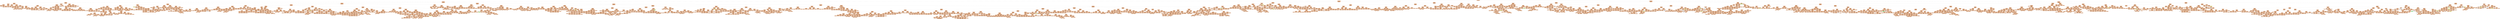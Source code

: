 digraph Tree {
node [shape=box, style="filled, rounded", color="black", fontname=helvetica] ;
edge [fontname=helvetica] ;
0 [label=<X<SUB>1</SUB> &le; 2.5<br/>gini = 0.136<br/>samples = 152261<br/>value = [141233, 9162, 1369, 357, 97, 29, 7, 3, 2, 1, 1]>, fillcolor="#e78b48"] ;
1 [label=<X<SUB>0</SUB> &le; 47.5<br/>gini = 0.142<br/>samples = 115889<br/>value = [107100, 7278, 1104, 297, 78, 20, 6, 3, 1, 1, 1]>, fillcolor="#e78b49"] ;
0 -> 1 [labeldistance=2.5, labelangle=45, headlabel="True"] ;
2 [label=<X<SUB>2</SUB> &le; 2.5<br/>gini = 0.138<br/>samples = 95736<br/>value = [88691, 5853, 870, 232, 64, 17, 6, 2, 0, 1, 0]>, fillcolor="#e78b49"] ;
1 -> 2 ;
3 [label=<X<SUB>0</SUB> &le; 8.5<br/>gini = 0.162<br/>samples = 8171<br/>value = [7455, 579, 104, 24, 6, 3, 0, 0, 0, 0, 0]>, fillcolor="#e78d4c"] ;
2 -> 3 ;
4 [label=<X<SUB>0</SUB> &le; 3.0<br/>gini = 0.188<br/>samples = 1451<br/>value = [1302, 112, 28, 7, 1, 1, 0, 0, 0, 0, 0]>, fillcolor="#e88f4f"] ;
3 -> 4 ;
5 [label=<X<SUB>0</SUB> &le; 1.5<br/>gini = 0.12<br/>samples = 285<br/>value = [267, 14, 3, 1, 0, 0, 0, 0, 0, 0, 0]>, fillcolor="#e78946"] ;
4 -> 5 ;
6 [label=<X<SUB>2</SUB> &le; 0.5<br/>gini = 0.126<br/>samples = 271<br/>value = [253, 14, 3, 1, 0, 0, 0, 0, 0, 0, 0]>, fillcolor="#e78a47"] ;
5 -> 6 ;
7 [label=<gini = 0.101<br/>samples = 113<br/>value = [107, 5, 1, 0, 0, 0, 0, 0, 0, 0, 0]>, fillcolor="#e68844"] ;
6 -> 7 ;
8 [label=<X<SUB>2</SUB> &le; 1.5<br/>gini = 0.143<br/>samples = 158<br/>value = [146, 9, 2, 1, 0, 0, 0, 0, 0, 0, 0]>, fillcolor="#e78b49"] ;
6 -> 8 ;
9 [label=<gini = 0.167<br/>samples = 78<br/>value = [71, 5, 1, 1, 0, 0, 0, 0, 0, 0, 0]>, fillcolor="#e78d4c"] ;
8 -> 9 ;
10 [label=<gini = 0.118<br/>samples = 80<br/>value = [75, 4, 1, 0, 0, 0, 0, 0, 0, 0, 0]>, fillcolor="#e78946"] ;
8 -> 10 ;
11 [label=<gini = 0.0<br/>samples = 14<br/>value = [14, 0, 0, 0, 0, 0, 0, 0, 0, 0, 0]>, fillcolor="#e58139"] ;
5 -> 11 ;
12 [label=<X<SUB>0</SUB> &le; 5.5<br/>gini = 0.205<br/>samples = 1166<br/>value = [1035, 98, 25, 6, 1, 1, 0, 0, 0, 0, 0]>, fillcolor="#e89051"] ;
4 -> 12 ;
13 [label=<X<SUB>0</SUB> &le; 4.5<br/>gini = 0.224<br/>samples = 261<br/>value = [228, 29, 4, 0, 0, 0, 0, 0, 0, 0, 0]>, fillcolor="#e99355"] ;
12 -> 13 ;
14 [label=<X<SUB>2</SUB> &le; 1.5<br/>gini = 0.191<br/>samples = 132<br/>value = [118, 13, 1, 0, 0, 0, 0, 0, 0, 0, 0]>, fillcolor="#e89050"] ;
13 -> 14 ;
15 [label=<X<SUB>2</SUB> &le; 0.5<br/>gini = 0.18<br/>samples = 80<br/>value = [72, 8, 0, 0, 0, 0, 0, 0, 0, 0, 0]>, fillcolor="#e88f4f"] ;
14 -> 15 ;
16 [label=<gini = 0.183<br/>samples = 49<br/>value = [44, 5, 0, 0, 0, 0, 0, 0, 0, 0, 0]>, fillcolor="#e88f50"] ;
15 -> 16 ;
17 [label=<gini = 0.175<br/>samples = 31<br/>value = [28, 3, 0, 0, 0, 0, 0, 0, 0, 0, 0]>, fillcolor="#e88e4e"] ;
15 -> 17 ;
18 [label=<gini = 0.208<br/>samples = 52<br/>value = [46, 5, 1, 0, 0, 0, 0, 0, 0, 0, 0]>, fillcolor="#e89152"] ;
14 -> 18 ;
19 [label=<X<SUB>2</SUB> &le; 1.5<br/>gini = 0.257<br/>samples = 129<br/>value = [110, 16, 3, 0, 0, 0, 0, 0, 0, 0, 0]>, fillcolor="#e9965a"] ;
13 -> 19 ;
20 [label=<X<SUB>2</SUB> &le; 0.5<br/>gini = 0.267<br/>samples = 96<br/>value = [81, 14, 1, 0, 0, 0, 0, 0, 0, 0, 0]>, fillcolor="#ea985d"] ;
19 -> 20 ;
21 [label=<gini = 0.273<br/>samples = 49<br/>value = [41, 8, 0, 0, 0, 0, 0, 0, 0, 0, 0]>, fillcolor="#ea9a60"] ;
20 -> 21 ;
22 [label=<gini = 0.259<br/>samples = 47<br/>value = [40, 6, 1, 0, 0, 0, 0, 0, 0, 0, 0]>, fillcolor="#e9975b"] ;
20 -> 22 ;
23 [label=<gini = 0.22<br/>samples = 33<br/>value = [29, 2, 2, 0, 0, 0, 0, 0, 0, 0, 0]>, fillcolor="#e89153"] ;
19 -> 23 ;
24 [label=<X<SUB>2</SUB> &le; 1.5<br/>gini = 0.198<br/>samples = 905<br/>value = [807, 69, 21, 6, 1, 1, 0, 0, 0, 0, 0]>, fillcolor="#e89050"] ;
12 -> 24 ;
25 [label=<X<SUB>0</SUB> &le; 7.0<br/>gini = 0.194<br/>samples = 609<br/>value = [545, 41, 16, 6, 0, 1, 0, 0, 0, 0, 0]>, fillcolor="#e88f4f"] ;
24 -> 25 ;
26 [label=<X<SUB>1</SUB> &le; 1.5<br/>gini = 0.187<br/>samples = 546<br/>value = [491, 34, 14, 6, 0, 1, 0, 0, 0, 0, 0]>, fillcolor="#e88f4e"] ;
25 -> 26 ;
27 [label=<gini = 0.0<br/>samples = 1<br/>value = [1, 0, 0, 0, 0, 0, 0, 0, 0, 0, 0]>, fillcolor="#e58139"] ;
26 -> 27 ;
28 [label=<X<SUB>2</SUB> &le; 0.5<br/>gini = 0.187<br/>samples = 545<br/>value = [490, 34, 14, 6, 0, 1, 0, 0, 0, 0, 0]>, fillcolor="#e88f4e"] ;
26 -> 28 ;
29 [label=<gini = 0.188<br/>samples = 266<br/>value = [239, 17, 6, 3, 0, 1, 0, 0, 0, 0, 0]>, fillcolor="#e88f4e"] ;
28 -> 29 ;
30 [label=<gini = 0.186<br/>samples = 279<br/>value = [251, 17, 8, 3, 0, 0, 0, 0, 0, 0, 0]>, fillcolor="#e88e4e"] ;
28 -> 30 ;
31 [label=<X<SUB>2</SUB> &le; 0.5<br/>gini = 0.252<br/>samples = 63<br/>value = [54, 7, 2, 0, 0, 0, 0, 0, 0, 0, 0]>, fillcolor="#e99559"] ;
25 -> 31 ;
32 [label=<gini = 0.179<br/>samples = 31<br/>value = [28, 2, 1, 0, 0, 0, 0, 0, 0, 0, 0]>, fillcolor="#e88e4d"] ;
31 -> 32 ;
33 [label=<gini = 0.314<br/>samples = 32<br/>value = [26, 5, 1, 0, 0, 0, 0, 0, 0, 0, 0]>, fillcolor="#eb9d65"] ;
31 -> 33 ;
34 [label=<X<SUB>0</SUB> &le; 7.0<br/>gini = 0.207<br/>samples = 296<br/>value = [262, 28, 5, 0, 1, 0, 0, 0, 0, 0, 0]>, fillcolor="#e89152"] ;
24 -> 34 ;
35 [label=<gini = 0.207<br/>samples = 262<br/>value = [232, 25, 4, 0, 1, 0, 0, 0, 0, 0, 0]>, fillcolor="#e89152"] ;
34 -> 35 ;
36 [label=<gini = 0.213<br/>samples = 34<br/>value = [30, 3, 1, 0, 0, 0, 0, 0, 0, 0, 0]>, fillcolor="#e89153"] ;
34 -> 36 ;
37 [label=<X<SUB>0</SUB> &le; 44.5<br/>gini = 0.157<br/>samples = 6720<br/>value = [6153, 467, 76, 17, 5, 2, 0, 0, 0, 0, 0]>, fillcolor="#e78c4b"] ;
3 -> 37 ;
38 [label=<X<SUB>0</SUB> &le; 43.0<br/>gini = 0.16<br/>samples = 6004<br/>value = [5487, 426, 69, 15, 5, 2, 0, 0, 0, 0, 0]>, fillcolor="#e78d4b"] ;
37 -> 38 ;
39 [label=<X<SUB>0</SUB> &le; 18.5<br/>gini = 0.159<br/>samples = 5987<br/>value = [5474, 422, 69, 15, 5, 2, 0, 0, 0, 0, 0]>, fillcolor="#e78d4b"] ;
38 -> 39 ;
40 [label=<X<SUB>0</SUB> &le; 12.5<br/>gini = 0.151<br/>samples = 1976<br/>value = [1816, 133, 24, 3, 0, 0, 0, 0, 0, 0, 0]>, fillcolor="#e78c4a"] ;
39 -> 40 ;
41 [label=<X<SUB>2</SUB> &le; 1.5<br/>gini = 0.167<br/>samples = 874<br/>value = [795, 67, 9, 3, 0, 0, 0, 0, 0, 0, 0]>, fillcolor="#e88d4c"] ;
40 -> 41 ;
42 [label=<X<SUB>2</SUB> &le; 0.5<br/>gini = 0.187<br/>samples = 594<br/>value = [533, 53, 7, 1, 0, 0, 0, 0, 0, 0, 0]>, fillcolor="#e88f4f"] ;
41 -> 42 ;
43 [label=<X<SUB>0</SUB> &le; 11.0<br/>gini = 0.166<br/>samples = 321<br/>value = [292, 25, 3, 1, 0, 0, 0, 0, 0, 0, 0]>, fillcolor="#e88d4c"] ;
42 -> 43 ;
44 [label=<X<SUB>0</SUB> &le; 9.5<br/>gini = 0.174<br/>samples = 52<br/>value = [47, 5, 0, 0, 0, 0, 0, 0, 0, 0, 0]>, fillcolor="#e88e4e"] ;
43 -> 44 ;
45 [label=<gini = 0.133<br/>samples = 28<br/>value = [26, 2, 0, 0, 0, 0, 0, 0, 0, 0, 0]>, fillcolor="#e78b48"] ;
44 -> 45 ;
46 [label=<gini = 0.219<br/>samples = 24<br/>value = [21, 3, 0, 0, 0, 0, 0, 0, 0, 0, 0]>, fillcolor="#e99355"] ;
44 -> 46 ;
47 [label=<gini = 0.165<br/>samples = 269<br/>value = [245, 20, 3, 1, 0, 0, 0, 0, 0, 0, 0]>, fillcolor="#e88d4c"] ;
43 -> 47 ;
48 [label=<X<SUB>0</SUB> &le; 11.0<br/>gini = 0.21<br/>samples = 273<br/>value = [241, 28, 4, 0, 0, 0, 0, 0, 0, 0, 0]>, fillcolor="#e89153"] ;
42 -> 48 ;
49 [label=<X<SUB>0</SUB> &le; 9.5<br/>gini = 0.158<br/>samples = 47<br/>value = [43, 3, 1, 0, 0, 0, 0, 0, 0, 0, 0]>, fillcolor="#e78c4b"] ;
48 -> 49 ;
50 [label=<gini = 0.218<br/>samples = 25<br/>value = [22, 2, 1, 0, 0, 0, 0, 0, 0, 0, 0]>, fillcolor="#e89153"] ;
49 -> 50 ;
51 [label=<gini = 0.087<br/>samples = 22<br/>value = [21, 1, 0, 0, 0, 0, 0, 0, 0, 0, 0]>, fillcolor="#e68742"] ;
49 -> 51 ;
52 [label=<gini = 0.22<br/>samples = 226<br/>value = [198, 25, 3, 0, 0, 0, 0, 0, 0, 0, 0]>, fillcolor="#e99355"] ;
48 -> 52 ;
53 [label=<X<SUB>0</SUB> &le; 11.0<br/>gini = 0.122<br/>samples = 280<br/>value = [262, 14, 2, 2, 0, 0, 0, 0, 0, 0, 0]>, fillcolor="#e78a46"] ;
41 -> 53 ;
54 [label=<X<SUB>0</SUB> &le; 9.5<br/>gini = 0.042<br/>samples = 47<br/>value = [46, 1, 0, 0, 0, 0, 0, 0, 0, 0, 0]>, fillcolor="#e6843d"] ;
53 -> 54 ;
55 [label=<gini = 0.067<br/>samples = 29<br/>value = [28, 1, 0, 0, 0, 0, 0, 0, 0, 0, 0]>, fillcolor="#e68640"] ;
54 -> 55 ;
56 [label=<gini = 0.0<br/>samples = 18<br/>value = [18, 0, 0, 0, 0, 0, 0, 0, 0, 0, 0]>, fillcolor="#e58139"] ;
54 -> 56 ;
57 [label=<gini = 0.137<br/>samples = 233<br/>value = [216, 13, 2, 2, 0, 0, 0, 0, 0, 0, 0]>, fillcolor="#e78b48"] ;
53 -> 57 ;
58 [label=<X<SUB>2</SUB> &le; 1.5<br/>gini = 0.138<br/>samples = 1102<br/>value = [1021, 66, 15, 0, 0, 0, 0, 0, 0, 0, 0]>, fillcolor="#e78b48"] ;
40 -> 58 ;
59 [label=<X<SUB>2</SUB> &le; 0.5<br/>gini = 0.125<br/>samples = 741<br/>value = [692, 41, 8, 0, 0, 0, 0, 0, 0, 0, 0]>, fillcolor="#e78a47"] ;
58 -> 59 ;
60 [label=<X<SUB>0</SUB> &le; 15.5<br/>gini = 0.142<br/>samples = 367<br/>value = [339, 24, 4, 0, 0, 0, 0, 0, 0, 0, 0]>, fillcolor="#e78b49"] ;
59 -> 60 ;
61 [label=<X<SUB>0</SUB> &le; 14.0<br/>gini = 0.188<br/>samples = 166<br/>value = [149, 13, 4, 0, 0, 0, 0, 0, 0, 0, 0]>, fillcolor="#e88f4f"] ;
60 -> 61 ;
62 [label=<gini = 0.188<br/>samples = 155<br/>value = [139, 13, 3, 0, 0, 0, 0, 0, 0, 0, 0]>, fillcolor="#e88f4f"] ;
61 -> 62 ;
63 [label=<gini = 0.165<br/>samples = 11<br/>value = [10, 0, 1, 0, 0, 0, 0, 0, 0, 0, 0]>, fillcolor="#e88e4d"] ;
61 -> 63 ;
64 [label=<X<SUB>0</SUB> &le; 16.5<br/>gini = 0.103<br/>samples = 201<br/>value = [190, 11, 0, 0, 0, 0, 0, 0, 0, 0, 0]>, fillcolor="#e78844"] ;
60 -> 64 ;
65 [label=<gini = 0.0<br/>samples = 15<br/>value = [15, 0, 0, 0, 0, 0, 0, 0, 0, 0, 0]>, fillcolor="#e58139"] ;
64 -> 65 ;
66 [label=<X<SUB>0</SUB> &le; 17.5<br/>gini = 0.111<br/>samples = 186<br/>value = [175, 11, 0, 0, 0, 0, 0, 0, 0, 0, 0]>, fillcolor="#e78945"] ;
64 -> 66 ;
67 [label=<gini = 0.096<br/>samples = 99<br/>value = [94, 5, 0, 0, 0, 0, 0, 0, 0, 0, 0]>, fillcolor="#e68844"] ;
66 -> 67 ;
68 [label=<gini = 0.128<br/>samples = 87<br/>value = [81, 6, 0, 0, 0, 0, 0, 0, 0, 0, 0]>, fillcolor="#e78a48"] ;
66 -> 68 ;
69 [label=<X<SUB>0</SUB> &le; 14.0<br/>gini = 0.107<br/>samples = 374<br/>value = [353, 17, 4, 0, 0, 0, 0, 0, 0, 0, 0]>, fillcolor="#e78845"] ;
59 -> 69 ;
70 [label=<gini = 0.093<br/>samples = 144<br/>value = [137, 6, 1, 0, 0, 0, 0, 0, 0, 0, 0]>, fillcolor="#e68743"] ;
69 -> 70 ;
71 [label=<X<SUB>0</SUB> &le; 16.5<br/>gini = 0.116<br/>samples = 230<br/>value = [216, 11, 3, 0, 0, 0, 0, 0, 0, 0, 0]>, fillcolor="#e78946"] ;
69 -> 71 ;
72 [label=<X<SUB>0</SUB> &le; 15.5<br/>gini = 0.157<br/>samples = 35<br/>value = [32, 3, 0, 0, 0, 0, 0, 0, 0, 0, 0]>, fillcolor="#e78d4c"] ;
71 -> 72 ;
73 [label=<gini = 0.18<br/>samples = 10<br/>value = [9, 1, 0, 0, 0, 0, 0, 0, 0, 0, 0]>, fillcolor="#e88f4f"] ;
72 -> 73 ;
74 [label=<gini = 0.147<br/>samples = 25<br/>value = [23, 2, 0, 0, 0, 0, 0, 0, 0, 0, 0]>, fillcolor="#e78c4a"] ;
72 -> 74 ;
75 [label=<X<SUB>0</SUB> &le; 17.5<br/>gini = 0.108<br/>samples = 195<br/>value = [184, 8, 3, 0, 0, 0, 0, 0, 0, 0, 0]>, fillcolor="#e78845"] ;
71 -> 75 ;
76 [label=<gini = 0.117<br/>samples = 98<br/>value = [92, 4, 2, 0, 0, 0, 0, 0, 0, 0, 0]>, fillcolor="#e78946"] ;
75 -> 76 ;
77 [label=<gini = 0.099<br/>samples = 97<br/>value = [92, 4, 1, 0, 0, 0, 0, 0, 0, 0, 0]>, fillcolor="#e68844"] ;
75 -> 77 ;
78 [label=<X<SUB>0</SUB> &le; 15.5<br/>gini = 0.164<br/>samples = 361<br/>value = [329, 25, 7, 0, 0, 0, 0, 0, 0, 0, 0]>, fillcolor="#e78d4c"] ;
58 -> 78 ;
79 [label=<X<SUB>0</SUB> &le; 14.0<br/>gini = 0.105<br/>samples = 146<br/>value = [138, 6, 2, 0, 0, 0, 0, 0, 0, 0, 0]>, fillcolor="#e68844"] ;
78 -> 79 ;
80 [label=<gini = 0.109<br/>samples = 140<br/>value = [132, 6, 2, 0, 0, 0, 0, 0, 0, 0, 0]>, fillcolor="#e78945"] ;
79 -> 80 ;
81 [label=<gini = 0.0<br/>samples = 6<br/>value = [6, 0, 0, 0, 0, 0, 0, 0, 0, 0, 0]>, fillcolor="#e58139"] ;
79 -> 81 ;
82 [label=<X<SUB>0</SUB> &le; 16.5<br/>gini = 0.202<br/>samples = 215<br/>value = [191, 19, 5, 0, 0, 0, 0, 0, 0, 0, 0]>, fillcolor="#e89051"] ;
78 -> 82 ;
83 [label=<gini = 0.432<br/>samples = 19<br/>value = [13, 6, 0, 0, 0, 0, 0, 0, 0, 0, 0]>, fillcolor="#f1bb94"] ;
82 -> 83 ;
84 [label=<X<SUB>0</SUB> &le; 17.5<br/>gini = 0.17<br/>samples = 196<br/>value = [178, 13, 5, 0, 0, 0, 0, 0, 0, 0, 0]>, fillcolor="#e88d4c"] ;
82 -> 84 ;
85 [label=<gini = 0.234<br/>samples = 92<br/>value = [80, 8, 4, 0, 0, 0, 0, 0, 0, 0, 0]>, fillcolor="#e99355"] ;
84 -> 85 ;
86 [label=<gini = 0.11<br/>samples = 104<br/>value = [98, 5, 1, 0, 0, 0, 0, 0, 0, 0, 0]>, fillcolor="#e78945"] ;
84 -> 86 ;
87 [label=<X<SUB>0</SUB> &le; 19.5<br/>gini = 0.163<br/>samples = 4011<br/>value = [3658, 289, 45, 12, 5, 2, 0, 0, 0, 0, 0]>, fillcolor="#e78d4c"] ;
39 -> 87 ;
88 [label=<X<SUB>2</SUB> &le; 1.5<br/>gini = 0.213<br/>samples = 102<br/>value = [90, 9, 0, 3, 0, 0, 0, 0, 0, 0, 0]>, fillcolor="#e89153"] ;
87 -> 88 ;
89 [label=<X<SUB>2</SUB> &le; 0.5<br/>gini = 0.244<br/>samples = 66<br/>value = [57, 6, 0, 3, 0, 0, 0, 0, 0, 0, 0]>, fillcolor="#e99457"] ;
88 -> 89 ;
90 [label=<gini = 0.238<br/>samples = 30<br/>value = [26, 3, 0, 1, 0, 0, 0, 0, 0, 0, 0]>, fillcolor="#e99456"] ;
89 -> 90 ;
91 [label=<gini = 0.248<br/>samples = 36<br/>value = [31, 3, 0, 2, 0, 0, 0, 0, 0, 0, 0]>, fillcolor="#e99457"] ;
89 -> 91 ;
92 [label=<gini = 0.153<br/>samples = 36<br/>value = [33, 3, 0, 0, 0, 0, 0, 0, 0, 0, 0]>, fillcolor="#e78c4b"] ;
88 -> 92 ;
93 [label=<X<SUB>0</SUB> &le; 23.5<br/>gini = 0.162<br/>samples = 3909<br/>value = [3568, 280, 45, 9, 5, 2, 0, 0, 0, 0, 0]>, fillcolor="#e78d4c"] ;
87 -> 93 ;
94 [label=<X<SUB>2</SUB> &le; 1.5<br/>gini = 0.174<br/>samples = 603<br/>value = [546, 47, 7, 1, 1, 1, 0, 0, 0, 0, 0]>, fillcolor="#e88e4d"] ;
93 -> 94 ;
95 [label=<X<SUB>0</SUB> &le; 20.5<br/>gini = 0.188<br/>samples = 388<br/>value = [348, 33, 6, 1, 0, 0, 0, 0, 0, 0, 0]>, fillcolor="#e88f4f"] ;
94 -> 95 ;
96 [label=<X<SUB>2</SUB> &le; 0.5<br/>gini = 0.137<br/>samples = 54<br/>value = [50, 4, 0, 0, 0, 0, 0, 0, 0, 0, 0]>, fillcolor="#e78b49"] ;
95 -> 96 ;
97 [label=<gini = 0.114<br/>samples = 33<br/>value = [31, 2, 0, 0, 0, 0, 0, 0, 0, 0, 0]>, fillcolor="#e78946"] ;
96 -> 97 ;
98 [label=<gini = 0.172<br/>samples = 21<br/>value = [19, 2, 0, 0, 0, 0, 0, 0, 0, 0, 0]>, fillcolor="#e88e4e"] ;
96 -> 98 ;
99 [label=<X<SUB>2</SUB> &le; 0.5<br/>gini = 0.196<br/>samples = 334<br/>value = [298, 29, 6, 1, 0, 0, 0, 0, 0, 0, 0]>, fillcolor="#e89050"] ;
95 -> 99 ;
100 [label=<X<SUB>0</SUB> &le; 22.5<br/>gini = 0.193<br/>samples = 169<br/>value = [151, 16, 2, 0, 0, 0, 0, 0, 0, 0, 0]>, fillcolor="#e89050"] ;
99 -> 100 ;
101 [label=<X<SUB>0</SUB> &le; 21.5<br/>gini = 0.187<br/>samples = 155<br/>value = [139, 14, 2, 0, 0, 0, 0, 0, 0, 0, 0]>, fillcolor="#e88f4f"] ;
100 -> 101 ;
102 [label=<gini = 0.219<br/>samples = 65<br/>value = [57, 7, 1, 0, 0, 0, 0, 0, 0, 0, 0]>, fillcolor="#e99254"] ;
101 -> 102 ;
103 [label=<gini = 0.164<br/>samples = 90<br/>value = [82, 7, 1, 0, 0, 0, 0, 0, 0, 0, 0]>, fillcolor="#e88d4c"] ;
101 -> 103 ;
104 [label=<gini = 0.245<br/>samples = 14<br/>value = [12, 2, 0, 0, 0, 0, 0, 0, 0, 0, 0]>, fillcolor="#e9965a"] ;
100 -> 104 ;
105 [label=<X<SUB>0</SUB> &le; 21.5<br/>gini = 0.199<br/>samples = 165<br/>value = [147, 13, 4, 1, 0, 0, 0, 0, 0, 0, 0]>, fillcolor="#e89050"] ;
99 -> 105 ;
106 [label=<gini = 0.174<br/>samples = 64<br/>value = [58, 4, 2, 0, 0, 0, 0, 0, 0, 0, 0]>, fillcolor="#e88e4d"] ;
105 -> 106 ;
107 [label=<X<SUB>0</SUB> &le; 22.5<br/>gini = 0.215<br/>samples = 101<br/>value = [89, 9, 2, 1, 0, 0, 0, 0, 0, 0, 0]>, fillcolor="#e89153"] ;
105 -> 107 ;
108 [label=<gini = 0.236<br/>samples = 76<br/>value = [66, 7, 2, 1, 0, 0, 0, 0, 0, 0, 0]>, fillcolor="#e99356"] ;
107 -> 108 ;
109 [label=<gini = 0.147<br/>samples = 25<br/>value = [23, 2, 0, 0, 0, 0, 0, 0, 0, 0, 0]>, fillcolor="#e78c4a"] ;
107 -> 109 ;
110 [label=<X<SUB>0</SUB> &le; 22.5<br/>gini = 0.148<br/>samples = 215<br/>value = [198, 14, 1, 0, 1, 1, 0, 0, 0, 0, 0]>, fillcolor="#e78c4a"] ;
94 -> 110 ;
111 [label=<X<SUB>0</SUB> &le; 21.5<br/>gini = 0.148<br/>samples = 201<br/>value = [185, 14, 0, 0, 1, 1, 0, 0, 0, 0, 0]>, fillcolor="#e78c4a"] ;
110 -> 111 ;
112 [label=<X<SUB>0</SUB> &le; 20.5<br/>gini = 0.169<br/>samples = 87<br/>value = [79, 7, 0, 0, 0, 1, 0, 0, 0, 0, 0]>, fillcolor="#e88e4d"] ;
111 -> 112 ;
113 [label=<gini = 0.184<br/>samples = 40<br/>value = [36, 3, 0, 0, 0, 1, 0, 0, 0, 0, 0]>, fillcolor="#e88f4e"] ;
112 -> 113 ;
114 [label=<gini = 0.156<br/>samples = 47<br/>value = [43, 4, 0, 0, 0, 0, 0, 0, 0, 0, 0]>, fillcolor="#e78d4b"] ;
112 -> 114 ;
115 [label=<gini = 0.132<br/>samples = 114<br/>value = [106, 7, 0, 0, 1, 0, 0, 0, 0, 0, 0]>, fillcolor="#e78a48"] ;
111 -> 115 ;
116 [label=<gini = 0.133<br/>samples = 14<br/>value = [13, 0, 1, 0, 0, 0, 0, 0, 0, 0, 0]>, fillcolor="#e78b48"] ;
110 -> 116 ;
117 [label=<X<SUB>0</SUB> &le; 26.5<br/>gini = 0.159<br/>samples = 3306<br/>value = [3022, 233, 38, 8, 4, 1, 0, 0, 0, 0, 0]>, fillcolor="#e78d4b"] ;
93 -> 117 ;
118 [label=<X<SUB>0</SUB> &le; 25.5<br/>gini = 0.136<br/>samples = 565<br/>value = [524, 32, 8, 1, 0, 0, 0, 0, 0, 0, 0]>, fillcolor="#e78b48"] ;
117 -> 118 ;
119 [label=<X<SUB>0</SUB> &le; 24.5<br/>gini = 0.123<br/>samples = 231<br/>value = [216, 11, 4, 0, 0, 0, 0, 0, 0, 0, 0]>, fillcolor="#e78a46"] ;
118 -> 119 ;
120 [label=<X<SUB>2</SUB> &le; 0.5<br/>gini = 0.149<br/>samples = 150<br/>value = [138, 10, 2, 0, 0, 0, 0, 0, 0, 0, 0]>, fillcolor="#e78c4a"] ;
119 -> 120 ;
121 [label=<gini = 0.103<br/>samples = 55<br/>value = [52, 3, 0, 0, 0, 0, 0, 0, 0, 0, 0]>, fillcolor="#e68844"] ;
120 -> 121 ;
122 [label=<X<SUB>2</SUB> &le; 1.5<br/>gini = 0.175<br/>samples = 95<br/>value = [86, 7, 2, 0, 0, 0, 0, 0, 0, 0, 0]>, fillcolor="#e88e4d"] ;
120 -> 122 ;
123 [label=<gini = 0.158<br/>samples = 47<br/>value = [43, 3, 1, 0, 0, 0, 0, 0, 0, 0, 0]>, fillcolor="#e78c4b"] ;
122 -> 123 ;
124 [label=<gini = 0.19<br/>samples = 48<br/>value = [43, 4, 1, 0, 0, 0, 0, 0, 0, 0, 0]>, fillcolor="#e88f50"] ;
122 -> 124 ;
125 [label=<X<SUB>2</SUB> &le; 1.5<br/>gini = 0.072<br/>samples = 81<br/>value = [78, 1, 2, 0, 0, 0, 0, 0, 0, 0, 0]>, fillcolor="#e68641"] ;
119 -> 125 ;
126 [label=<X<SUB>2</SUB> &le; 0.5<br/>gini = 0.032<br/>samples = 61<br/>value = [60, 0, 1, 0, 0, 0, 0, 0, 0, 0, 0]>, fillcolor="#e5833c"] ;
125 -> 126 ;
127 [label=<gini = 0.067<br/>samples = 29<br/>value = [28, 0, 1, 0, 0, 0, 0, 0, 0, 0, 0]>, fillcolor="#e68640"] ;
126 -> 127 ;
128 [label=<gini = 0.0<br/>samples = 32<br/>value = [32, 0, 0, 0, 0, 0, 0, 0, 0, 0, 0]>, fillcolor="#e58139"] ;
126 -> 128 ;
129 [label=<gini = 0.185<br/>samples = 20<br/>value = [18, 1, 1, 0, 0, 0, 0, 0, 0, 0, 0]>, fillcolor="#e88e4e"] ;
125 -> 129 ;
130 [label=<X<SUB>2</SUB> &le; 0.5<br/>gini = 0.146<br/>samples = 334<br/>value = [308, 21, 4, 1, 0, 0, 0, 0, 0, 0, 0]>, fillcolor="#e78b49"] ;
118 -> 130 ;
131 [label=<gini = 0.164<br/>samples = 123<br/>value = [112, 10, 1, 0, 0, 0, 0, 0, 0, 0, 0]>, fillcolor="#e88d4c"] ;
130 -> 131 ;
132 [label=<X<SUB>2</SUB> &le; 1.5<br/>gini = 0.134<br/>samples = 211<br/>value = [196, 11, 3, 1, 0, 0, 0, 0, 0, 0, 0]>, fillcolor="#e78a48"] ;
130 -> 132 ;
133 [label=<gini = 0.128<br/>samples = 88<br/>value = [82, 5, 1, 0, 0, 0, 0, 0, 0, 0, 0]>, fillcolor="#e78a47"] ;
132 -> 133 ;
134 [label=<X<SUB>1</SUB> &le; 1.5<br/>gini = 0.138<br/>samples = 123<br/>value = [114, 6, 2, 1, 0, 0, 0, 0, 0, 0, 0]>, fillcolor="#e78b48"] ;
132 -> 134 ;
135 [label=<gini = 0.0<br/>samples = 1<br/>value = [1, 0, 0, 0, 0, 0, 0, 0, 0, 0, 0]>, fillcolor="#e58139"] ;
134 -> 135 ;
136 [label=<gini = 0.139<br/>samples = 122<br/>value = [113, 6, 2, 1, 0, 0, 0, 0, 0, 0, 0]>, fillcolor="#e78b48"] ;
134 -> 136 ;
137 [label=<X<SUB>0</SUB> &le; 28.5<br/>gini = 0.164<br/>samples = 2741<br/>value = [2498, 201, 30, 7, 4, 1, 0, 0, 0, 0, 0]>, fillcolor="#e78d4c"] ;
117 -> 137 ;
138 [label=<X<SUB>2</SUB> &le; 0.5<br/>gini = 0.193<br/>samples = 313<br/>value = [280, 26, 4, 2, 0, 1, 0, 0, 0, 0, 0]>, fillcolor="#e88f50"] ;
137 -> 138 ;
139 [label=<X<SUB>0</SUB> &le; 27.5<br/>gini = 0.16<br/>samples = 116<br/>value = [106, 8, 0, 2, 0, 0, 0, 0, 0, 0, 0]>, fillcolor="#e78d4b"] ;
138 -> 139 ;
140 [label=<gini = 0.064<br/>samples = 30<br/>value = [29, 1, 0, 0, 0, 0, 0, 0, 0, 0, 0]>, fillcolor="#e68540"] ;
139 -> 140 ;
141 [label=<gini = 0.191<br/>samples = 86<br/>value = [77, 7, 0, 2, 0, 0, 0, 0, 0, 0, 0]>, fillcolor="#e88f50"] ;
139 -> 141 ;
142 [label=<X<SUB>0</SUB> &le; 27.5<br/>gini = 0.211<br/>samples = 197<br/>value = [174, 18, 4, 0, 0, 1, 0, 0, 0, 0, 0]>, fillcolor="#e89152"] ;
138 -> 142 ;
143 [label=<X<SUB>2</SUB> &le; 1.5<br/>gini = 0.241<br/>samples = 51<br/>value = [44, 6, 0, 0, 0, 1, 0, 0, 0, 0, 0]>, fillcolor="#e99558"] ;
142 -> 143 ;
144 [label=<gini = 0.288<br/>samples = 24<br/>value = [20, 3, 0, 0, 0, 1, 0, 0, 0, 0, 0]>, fillcolor="#ea995f"] ;
143 -> 144 ;
145 [label=<gini = 0.198<br/>samples = 27<br/>value = [24, 3, 0, 0, 0, 0, 0, 0, 0, 0, 0]>, fillcolor="#e89152"] ;
143 -> 145 ;
146 [label=<X<SUB>2</SUB> &le; 1.5<br/>gini = 0.2<br/>samples = 146<br/>value = [130, 12, 4, 0, 0, 0, 0, 0, 0, 0, 0]>, fillcolor="#e89051"] ;
142 -> 146 ;
147 [label=<gini = 0.2<br/>samples = 82<br/>value = [73, 7, 2, 0, 0, 0, 0, 0, 0, 0, 0]>, fillcolor="#e89051"] ;
146 -> 147 ;
148 [label=<gini = 0.2<br/>samples = 64<br/>value = [57, 5, 2, 0, 0, 0, 0, 0, 0, 0, 0]>, fillcolor="#e89050"] ;
146 -> 148 ;
149 [label=<X<SUB>0</SUB> &le; 30.5<br/>gini = 0.16<br/>samples = 2428<br/>value = [2218, 175, 26, 5, 4, 0, 0, 0, 0, 0, 0]>, fillcolor="#e78d4b"] ;
137 -> 149 ;
150 [label=<X<SUB>2</SUB> &le; 0.5<br/>gini = 0.138<br/>samples = 368<br/>value = [341, 21, 4, 1, 1, 0, 0, 0, 0, 0, 0]>, fillcolor="#e78b48"] ;
149 -> 150 ;
151 [label=<X<SUB>0</SUB> &le; 29.5<br/>gini = 0.172<br/>samples = 127<br/>value = [115, 11, 1, 0, 0, 0, 0, 0, 0, 0, 0]>, fillcolor="#e88e4d"] ;
150 -> 151 ;
152 [label=<gini = 0.18<br/>samples = 100<br/>value = [90, 10, 0, 0, 0, 0, 0, 0, 0, 0, 0]>, fillcolor="#e88f4f"] ;
151 -> 152 ;
153 [label=<gini = 0.14<br/>samples = 27<br/>value = [25, 1, 1, 0, 0, 0, 0, 0, 0, 0, 0]>, fillcolor="#e78b48"] ;
151 -> 153 ;
154 [label=<X<SUB>0</SUB> &le; 29.5<br/>gini = 0.119<br/>samples = 241<br/>value = [226, 10, 3, 1, 1, 0, 0, 0, 0, 0, 0]>, fillcolor="#e78946"] ;
150 -> 154 ;
155 [label=<X<SUB>2</SUB> &le; 1.5<br/>gini = 0.101<br/>samples = 170<br/>value = [161, 7, 1, 1, 0, 0, 0, 0, 0, 0, 0]>, fillcolor="#e68844"] ;
154 -> 155 ;
156 [label=<gini = 0.1<br/>samples = 96<br/>value = [91, 4, 0, 1, 0, 0, 0, 0, 0, 0, 0]>, fillcolor="#e68844"] ;
155 -> 156 ;
157 [label=<gini = 0.103<br/>samples = 74<br/>value = [70, 3, 1, 0, 0, 0, 0, 0, 0, 0, 0]>, fillcolor="#e68844"] ;
155 -> 157 ;
158 [label=<X<SUB>2</SUB> &le; 1.5<br/>gini = 0.159<br/>samples = 71<br/>value = [65, 3, 2, 0, 1, 0, 0, 0, 0, 0, 0]>, fillcolor="#e78c4a"] ;
154 -> 158 ;
159 [label=<gini = 0.127<br/>samples = 30<br/>value = [28, 1, 0, 0, 1, 0, 0, 0, 0, 0, 0]>, fillcolor="#e78a47"] ;
158 -> 159 ;
160 [label=<gini = 0.181<br/>samples = 41<br/>value = [37, 2, 2, 0, 0, 0, 0, 0, 0, 0, 0]>, fillcolor="#e88e4d"] ;
158 -> 160 ;
161 [label=<X<SUB>0</SUB> &le; 31.5<br/>gini = 0.164<br/>samples = 2060<br/>value = [1877, 154, 22, 4, 3, 0, 0, 0, 0, 0, 0]>, fillcolor="#e78d4c"] ;
149 -> 161 ;
162 [label=<X<SUB>2</SUB> &le; 0.5<br/>gini = 0.261<br/>samples = 53<br/>value = [45, 7, 1, 0, 0, 0, 0, 0, 0, 0, 0]>, fillcolor="#ea975b"] ;
161 -> 162 ;
163 [label=<gini = 0.124<br/>samples = 15<br/>value = [14, 1, 0, 0, 0, 0, 0, 0, 0, 0, 0]>, fillcolor="#e78a47"] ;
162 -> 163 ;
164 [label=<X<SUB>2</SUB> &le; 1.5<br/>gini = 0.309<br/>samples = 38<br/>value = [31, 6, 1, 0, 0, 0, 0, 0, 0, 0, 0]>, fillcolor="#eb9d64"] ;
162 -> 164 ;
165 [label=<gini = 0.368<br/>samples = 22<br/>value = [17, 4, 1, 0, 0, 0, 0, 0, 0, 0, 0]>, fillcolor="#eca470"] ;
164 -> 165 ;
166 [label=<gini = 0.219<br/>samples = 16<br/>value = [14, 2, 0, 0, 0, 0, 0, 0, 0, 0, 0]>, fillcolor="#e99355"] ;
164 -> 166 ;
167 [label=<X<SUB>0</SUB> &le; 32.5<br/>gini = 0.161<br/>samples = 2007<br/>value = [1832, 147, 21, 4, 3, 0, 0, 0, 0, 0, 0]>, fillcolor="#e78d4c"] ;
161 -> 167 ;
168 [label=<X<SUB>2</SUB> &le; 1.5<br/>gini = 0.086<br/>samples = 45<br/>value = [43, 1, 0, 0, 1, 0, 0, 0, 0, 0, 0]>, fillcolor="#e68742"] ;
167 -> 168 ;
169 [label=<X<SUB>2</SUB> &le; 0.5<br/>gini = 0.062<br/>samples = 31<br/>value = [30, 1, 0, 0, 0, 0, 0, 0, 0, 0, 0]>, fillcolor="#e68540"] ;
168 -> 169 ;
170 [label=<gini = 0.1<br/>samples = 19<br/>value = [18, 1, 0, 0, 0, 0, 0, 0, 0, 0, 0]>, fillcolor="#e68844"] ;
169 -> 170 ;
171 [label=<gini = 0.0<br/>samples = 12<br/>value = [12, 0, 0, 0, 0, 0, 0, 0, 0, 0, 0]>, fillcolor="#e58139"] ;
169 -> 171 ;
172 [label=<gini = 0.133<br/>samples = 14<br/>value = [13, 0, 0, 0, 1, 0, 0, 0, 0, 0, 0]>, fillcolor="#e78b48"] ;
168 -> 172 ;
173 [label=<X<SUB>0</SUB> &le; 39.5<br/>gini = 0.163<br/>samples = 1962<br/>value = [1789, 146, 21, 4, 2, 0, 0, 0, 0, 0, 0]>, fillcolor="#e78d4c"] ;
167 -> 173 ;
174 [label=<X<SUB>0</SUB> &le; 37.5<br/>gini = 0.169<br/>samples = 1252<br/>value = [1137, 98, 14, 3, 0, 0, 0, 0, 0, 0, 0]>, fillcolor="#e88e4d"] ;
173 -> 174 ;
175 [label=<X<SUB>2</SUB> &le; 0.5<br/>gini = 0.165<br/>samples = 850<br/>value = [774, 65, 9, 2, 0, 0, 0, 0, 0, 0, 0]>, fillcolor="#e88d4c"] ;
174 -> 175 ;
176 [label=<X<SUB>0</SUB> &le; 35.5<br/>gini = 0.174<br/>samples = 295<br/>value = [267, 25, 3, 0, 0, 0, 0, 0, 0, 0, 0]>, fillcolor="#e88e4e"] ;
175 -> 176 ;
177 [label=<X<SUB>0</SUB> &le; 34.5<br/>gini = 0.151<br/>samples = 86<br/>value = [79, 6, 1, 0, 0, 0, 0, 0, 0, 0, 0]>, fillcolor="#e78c4a"] ;
176 -> 177 ;
178 [label=<X<SUB>0</SUB> &le; 33.5<br/>gini = 0.152<br/>samples = 49<br/>value = [45, 3, 1, 0, 0, 0, 0, 0, 0, 0, 0]>, fillcolor="#e78c4a"] ;
177 -> 178 ;
179 [label=<gini = 0.153<br/>samples = 12<br/>value = [11, 1, 0, 0, 0, 0, 0, 0, 0, 0, 0]>, fillcolor="#e78c4b"] ;
178 -> 179 ;
180 [label=<gini = 0.152<br/>samples = 37<br/>value = [34, 2, 1, 0, 0, 0, 0, 0, 0, 0, 0]>, fillcolor="#e78c4a"] ;
178 -> 180 ;
181 [label=<gini = 0.149<br/>samples = 37<br/>value = [34, 3, 0, 0, 0, 0, 0, 0, 0, 0, 0]>, fillcolor="#e78c4a"] ;
177 -> 181 ;
182 [label=<X<SUB>0</SUB> &le; 36.5<br/>gini = 0.183<br/>samples = 209<br/>value = [188, 19, 2, 0, 0, 0, 0, 0, 0, 0, 0]>, fillcolor="#e88f4f"] ;
176 -> 182 ;
183 [label=<gini = 0.222<br/>samples = 65<br/>value = [57, 6, 2, 0, 0, 0, 0, 0, 0, 0, 0]>, fillcolor="#e99254"] ;
182 -> 183 ;
184 [label=<gini = 0.164<br/>samples = 144<br/>value = [131, 13, 0, 0, 0, 0, 0, 0, 0, 0, 0]>, fillcolor="#e88e4d"] ;
182 -> 184 ;
185 [label=<X<SUB>0</SUB> &le; 35.5<br/>gini = 0.16<br/>samples = 555<br/>value = [507, 40, 6, 2, 0, 0, 0, 0, 0, 0, 0]>, fillcolor="#e78d4b"] ;
175 -> 185 ;
186 [label=<X<SUB>2</SUB> &le; 1.5<br/>gini = 0.167<br/>samples = 165<br/>value = [150, 13, 1, 1, 0, 0, 0, 0, 0, 0, 0]>, fillcolor="#e88d4d"] ;
185 -> 186 ;
187 [label=<X<SUB>0</SUB> &le; 34.5<br/>gini = 0.196<br/>samples = 83<br/>value = [74, 8, 1, 0, 0, 0, 0, 0, 0, 0, 0]>, fillcolor="#e89051"] ;
186 -> 187 ;
188 [label=<X<SUB>0</SUB> &le; 33.5<br/>gini = 0.187<br/>samples = 49<br/>value = [44, 4, 1, 0, 0, 0, 0, 0, 0, 0, 0]>, fillcolor="#e88f4f"] ;
187 -> 188 ;
189 [label=<gini = 0.18<br/>samples = 10<br/>value = [9, 1, 0, 0, 0, 0, 0, 0, 0, 0, 0]>, fillcolor="#e88f4f"] ;
188 -> 189 ;
190 [label=<gini = 0.188<br/>samples = 39<br/>value = [35, 3, 1, 0, 0, 0, 0, 0, 0, 0, 0]>, fillcolor="#e88f4f"] ;
188 -> 190 ;
191 [label=<gini = 0.208<br/>samples = 34<br/>value = [30, 4, 0, 0, 0, 0, 0, 0, 0, 0, 0]>, fillcolor="#e89253"] ;
187 -> 191 ;
192 [label=<X<SUB>0</SUB> &le; 33.5<br/>gini = 0.137<br/>samples = 82<br/>value = [76, 5, 0, 1, 0, 0, 0, 0, 0, 0, 0]>, fillcolor="#e78b48"] ;
186 -> 192 ;
193 [label=<gini = 0.0<br/>samples = 7<br/>value = [7, 0, 0, 0, 0, 0, 0, 0, 0, 0, 0]>, fillcolor="#e58139"] ;
192 -> 193 ;
194 [label=<X<SUB>0</SUB> &le; 34.5<br/>gini = 0.149<br/>samples = 75<br/>value = [69, 5, 0, 1, 0, 0, 0, 0, 0, 0, 0]>, fillcolor="#e78c4a"] ;
192 -> 194 ;
195 [label=<gini = 0.193<br/>samples = 38<br/>value = [34, 3, 0, 1, 0, 0, 0, 0, 0, 0, 0]>, fillcolor="#e88f50"] ;
194 -> 195 ;
196 [label=<gini = 0.102<br/>samples = 37<br/>value = [35, 2, 0, 0, 0, 0, 0, 0, 0, 0, 0]>, fillcolor="#e68844"] ;
194 -> 196 ;
197 [label=<X<SUB>2</SUB> &le; 1.5<br/>gini = 0.157<br/>samples = 390<br/>value = [357, 27, 5, 1, 0, 0, 0, 0, 0, 0, 0]>, fillcolor="#e78c4b"] ;
185 -> 197 ;
198 [label=<X<SUB>0</SUB> &le; 36.5<br/>gini = 0.142<br/>samples = 210<br/>value = [194, 14, 1, 1, 0, 0, 0, 0, 0, 0, 0]>, fillcolor="#e78b49"] ;
197 -> 198 ;
199 [label=<gini = 0.097<br/>samples = 60<br/>value = [57, 1, 1, 1, 0, 0, 0, 0, 0, 0, 0]>, fillcolor="#e68743"] ;
198 -> 199 ;
200 [label=<gini = 0.158<br/>samples = 150<br/>value = [137, 13, 0, 0, 0, 0, 0, 0, 0, 0, 0]>, fillcolor="#e78d4c"] ;
198 -> 200 ;
201 [label=<X<SUB>0</SUB> &le; 36.5<br/>gini = 0.174<br/>samples = 180<br/>value = [163, 13, 4, 0, 0, 0, 0, 0, 0, 0, 0]>, fillcolor="#e88e4d"] ;
197 -> 201 ;
202 [label=<gini = 0.206<br/>samples = 43<br/>value = [38, 5, 0, 0, 0, 0, 0, 0, 0, 0, 0]>, fillcolor="#e89253"] ;
201 -> 202 ;
203 [label=<gini = 0.163<br/>samples = 137<br/>value = [125, 8, 4, 0, 0, 0, 0, 0, 0, 0, 0]>, fillcolor="#e78d4b"] ;
201 -> 203 ;
204 [label=<X<SUB>0</SUB> &le; 38.5<br/>gini = 0.178<br/>samples = 402<br/>value = [363, 33, 5, 1, 0, 0, 0, 0, 0, 0, 0]>, fillcolor="#e88e4e"] ;
174 -> 204 ;
205 [label=<X<SUB>2</SUB> &le; 1.5<br/>gini = 0.234<br/>samples = 59<br/>value = [51, 8, 0, 0, 0, 0, 0, 0, 0, 0, 0]>, fillcolor="#e99558"] ;
204 -> 205 ;
206 [label=<X<SUB>2</SUB> &le; 0.5<br/>gini = 0.24<br/>samples = 43<br/>value = [37, 6, 0, 0, 0, 0, 0, 0, 0, 0, 0]>, fillcolor="#e99559"] ;
205 -> 206 ;
207 [label=<gini = 0.245<br/>samples = 14<br/>value = [12, 2, 0, 0, 0, 0, 0, 0, 0, 0, 0]>, fillcolor="#e9965a"] ;
206 -> 207 ;
208 [label=<gini = 0.238<br/>samples = 29<br/>value = [25, 4, 0, 0, 0, 0, 0, 0, 0, 0, 0]>, fillcolor="#e99559"] ;
206 -> 208 ;
209 [label=<gini = 0.219<br/>samples = 16<br/>value = [14, 2, 0, 0, 0, 0, 0, 0, 0, 0, 0]>, fillcolor="#e99355"] ;
205 -> 209 ;
210 [label=<X<SUB>2</SUB> &le; 0.5<br/>gini = 0.167<br/>samples = 343<br/>value = [312, 25, 5, 1, 0, 0, 0, 0, 0, 0, 0]>, fillcolor="#e88d4c"] ;
204 -> 210 ;
211 [label=<gini = 0.163<br/>samples = 114<br/>value = [104, 7, 3, 0, 0, 0, 0, 0, 0, 0, 0]>, fillcolor="#e78d4c"] ;
210 -> 211 ;
212 [label=<X<SUB>2</SUB> &le; 1.5<br/>gini = 0.169<br/>samples = 229<br/>value = [208, 18, 2, 1, 0, 0, 0, 0, 0, 0, 0]>, fillcolor="#e88e4d"] ;
210 -> 212 ;
213 [label=<gini = 0.165<br/>samples = 100<br/>value = [91, 8, 1, 0, 0, 0, 0, 0, 0, 0, 0]>, fillcolor="#e88d4c"] ;
212 -> 213 ;
214 [label=<gini = 0.171<br/>samples = 129<br/>value = [117, 10, 1, 1, 0, 0, 0, 0, 0, 0, 0]>, fillcolor="#e88e4d"] ;
212 -> 214 ;
215 [label=<X<SUB>2</SUB> &le; 0.5<br/>gini = 0.152<br/>samples = 710<br/>value = [652, 48, 7, 1, 2, 0, 0, 0, 0, 0, 0]>, fillcolor="#e78c4a"] ;
173 -> 215 ;
216 [label=<X<SUB>0</SUB> &le; 40.5<br/>gini = 0.123<br/>samples = 230<br/>value = [215, 13, 2, 0, 0, 0, 0, 0, 0, 0, 0]>, fillcolor="#e78a47"] ;
215 -> 216 ;
217 [label=<gini = 0.19<br/>samples = 77<br/>value = [69, 6, 2, 0, 0, 0, 0, 0, 0, 0, 0]>, fillcolor="#e88f4f"] ;
216 -> 217 ;
218 [label=<X<SUB>0</SUB> &le; 41.5<br/>gini = 0.087<br/>samples = 153<br/>value = [146, 7, 0, 0, 0, 0, 0, 0, 0, 0, 0]>, fillcolor="#e68742"] ;
216 -> 218 ;
219 [label=<gini = 0.0<br/>samples = 33<br/>value = [33, 0, 0, 0, 0, 0, 0, 0, 0, 0, 0]>, fillcolor="#e58139"] ;
218 -> 219 ;
220 [label=<gini = 0.11<br/>samples = 120<br/>value = [113, 7, 0, 0, 0, 0, 0, 0, 0, 0, 0]>, fillcolor="#e78945"] ;
218 -> 220 ;
221 [label=<X<SUB>0</SUB> &le; 40.5<br/>gini = 0.166<br/>samples = 480<br/>value = [437, 35, 5, 1, 2, 0, 0, 0, 0, 0, 0]>, fillcolor="#e88d4c"] ;
215 -> 221 ;
222 [label=<X<SUB>2</SUB> &le; 1.5<br/>gini = 0.134<br/>samples = 169<br/>value = [157, 9, 2, 0, 1, 0, 0, 0, 0, 0, 0]>, fillcolor="#e78a48"] ;
221 -> 222 ;
223 [label=<gini = 0.118<br/>samples = 81<br/>value = [76, 3, 1, 0, 1, 0, 0, 0, 0, 0, 0]>, fillcolor="#e78946"] ;
222 -> 223 ;
224 [label=<gini = 0.148<br/>samples = 88<br/>value = [81, 6, 1, 0, 0, 0, 0, 0, 0, 0, 0]>, fillcolor="#e78c4a"] ;
222 -> 224 ;
225 [label=<X<SUB>2</SUB> &le; 1.5<br/>gini = 0.182<br/>samples = 311<br/>value = [280, 26, 3, 1, 1, 0, 0, 0, 0, 0, 0]>, fillcolor="#e88f4f"] ;
221 -> 225 ;
226 [label=<X<SUB>0</SUB> &le; 41.5<br/>gini = 0.205<br/>samples = 150<br/>value = [133, 14, 2, 0, 1, 0, 0, 0, 0, 0, 0]>, fillcolor="#e89152"] ;
225 -> 226 ;
227 [label=<gini = 0.184<br/>samples = 30<br/>value = [27, 2, 1, 0, 0, 0, 0, 0, 0, 0, 0]>, fillcolor="#e88e4e"] ;
226 -> 227 ;
228 [label=<gini = 0.21<br/>samples = 120<br/>value = [106, 12, 1, 0, 1, 0, 0, 0, 0, 0, 0]>, fillcolor="#e89153"] ;
226 -> 228 ;
229 [label=<X<SUB>0</SUB> &le; 41.5<br/>gini = 0.161<br/>samples = 161<br/>value = [147, 12, 1, 1, 0, 0, 0, 0, 0, 0, 0]>, fillcolor="#e78d4c"] ;
225 -> 229 ;
230 [label=<gini = 0.193<br/>samples = 38<br/>value = [34, 3, 0, 1, 0, 0, 0, 0, 0, 0, 0]>, fillcolor="#e88f50"] ;
229 -> 230 ;
231 [label=<gini = 0.151<br/>samples = 123<br/>value = [113, 9, 1, 0, 0, 0, 0, 0, 0, 0, 0]>, fillcolor="#e78c4a"] ;
229 -> 231 ;
232 [label=<X<SUB>2</SUB> &le; 0.5<br/>gini = 0.36<br/>samples = 17<br/>value = [13, 4, 0, 0, 0, 0, 0, 0, 0, 0, 0]>, fillcolor="#eda876"] ;
38 -> 232 ;
233 [label=<gini = 0.5<br/>samples = 6<br/>value = [3, 3, 0, 0, 0, 0, 0, 0, 0, 0, 0]>, fillcolor="#ffffff"] ;
232 -> 233 ;
234 [label=<X<SUB>2</SUB> &le; 1.5<br/>gini = 0.165<br/>samples = 11<br/>value = [10, 1, 0, 0, 0, 0, 0, 0, 0, 0, 0]>, fillcolor="#e88e4d"] ;
232 -> 234 ;
235 [label=<gini = 0.0<br/>samples = 8<br/>value = [8, 0, 0, 0, 0, 0, 0, 0, 0, 0, 0]>, fillcolor="#e58139"] ;
234 -> 235 ;
236 [label=<gini = 0.444<br/>samples = 3<br/>value = [2, 1, 0, 0, 0, 0, 0, 0, 0, 0, 0]>, fillcolor="#f2c09c"] ;
234 -> 236 ;
237 [label=<X<SUB>2</SUB> &le; 1.5<br/>gini = 0.131<br/>samples = 716<br/>value = [666, 41, 7, 2, 0, 0, 0, 0, 0, 0, 0]>, fillcolor="#e78a48"] ;
37 -> 237 ;
238 [label=<X<SUB>0</SUB> &le; 45.5<br/>gini = 0.114<br/>samples = 466<br/>value = [438, 21, 5, 2, 0, 0, 0, 0, 0, 0, 0]>, fillcolor="#e78945"] ;
237 -> 238 ;
239 [label=<X<SUB>2</SUB> &le; 0.5<br/>gini = 0.124<br/>samples = 260<br/>value = [243, 12, 4, 1, 0, 0, 0, 0, 0, 0, 0]>, fillcolor="#e78a47"] ;
238 -> 239 ;
240 [label=<gini = 0.121<br/>samples = 142<br/>value = [133, 5, 3, 1, 0, 0, 0, 0, 0, 0, 0]>, fillcolor="#e78946"] ;
239 -> 240 ;
241 [label=<gini = 0.127<br/>samples = 118<br/>value = [110, 7, 1, 0, 0, 0, 0, 0, 0, 0, 0]>, fillcolor="#e78a47"] ;
239 -> 241 ;
242 [label=<X<SUB>2</SUB> &le; 0.5<br/>gini = 0.102<br/>samples = 206<br/>value = [195, 9, 1, 1, 0, 0, 0, 0, 0, 0, 0]>, fillcolor="#e68844"] ;
238 -> 242 ;
243 [label=<X<SUB>0</SUB> &le; 46.5<br/>gini = 0.089<br/>samples = 107<br/>value = [102, 5, 0, 0, 0, 0, 0, 0, 0, 0, 0]>, fillcolor="#e68743"] ;
242 -> 243 ;
244 [label=<gini = 0.0<br/>samples = 11<br/>value = [11, 0, 0, 0, 0, 0, 0, 0, 0, 0, 0]>, fillcolor="#e58139"] ;
243 -> 244 ;
245 [label=<gini = 0.099<br/>samples = 96<br/>value = [91, 5, 0, 0, 0, 0, 0, 0, 0, 0, 0]>, fillcolor="#e68844"] ;
243 -> 245 ;
246 [label=<X<SUB>0</SUB> &le; 46.5<br/>gini = 0.116<br/>samples = 99<br/>value = [93, 4, 1, 1, 0, 0, 0, 0, 0, 0, 0]>, fillcolor="#e78946"] ;
242 -> 246 ;
247 [label=<gini = 0.245<br/>samples = 7<br/>value = [6, 1, 0, 0, 0, 0, 0, 0, 0, 0, 0]>, fillcolor="#e9965a"] ;
246 -> 247 ;
248 [label=<gini = 0.104<br/>samples = 92<br/>value = [87, 3, 1, 1, 0, 0, 0, 0, 0, 0, 0]>, fillcolor="#e68844"] ;
246 -> 248 ;
249 [label=<X<SUB>0</SUB> &le; 45.5<br/>gini = 0.162<br/>samples = 250<br/>value = [228, 20, 2, 0, 0, 0, 0, 0, 0, 0, 0]>, fillcolor="#e78d4c"] ;
237 -> 249 ;
250 [label=<gini = 0.134<br/>samples = 140<br/>value = [130, 8, 2, 0, 0, 0, 0, 0, 0, 0, 0]>, fillcolor="#e78b48"] ;
249 -> 250 ;
251 [label=<X<SUB>0</SUB> &le; 46.5<br/>gini = 0.194<br/>samples = 110<br/>value = [98, 12, 0, 0, 0, 0, 0, 0, 0, 0, 0]>, fillcolor="#e89051"] ;
249 -> 251 ;
252 [label=<gini = 0.355<br/>samples = 13<br/>value = [10, 3, 0, 0, 0, 0, 0, 0, 0, 0, 0]>, fillcolor="#eda774"] ;
251 -> 252 ;
253 [label=<gini = 0.168<br/>samples = 97<br/>value = [88, 9, 0, 0, 0, 0, 0, 0, 0, 0, 0]>, fillcolor="#e88e4d"] ;
251 -> 253 ;
254 [label=<X<SUB>2</SUB> &le; 10.5<br/>gini = 0.136<br/>samples = 87565<br/>value = [81236, 5274, 766, 208, 58, 14, 6, 2, 0, 1, 0]>, fillcolor="#e78b48"] ;
2 -> 254 ;
255 [label=<X<SUB>2</SUB> &le; 4.5<br/>gini = 0.123<br/>samples = 23721<br/>value = [22171, 1287, 196, 49, 11, 5, 1, 1, 0, 0, 0]>, fillcolor="#e78a47"] ;
254 -> 255 ;
256 [label=<X<SUB>0</SUB> &le; 22.5<br/>gini = 0.142<br/>samples = 3945<br/>value = [3647, 237, 47, 11, 1, 1, 0, 1, 0, 0, 0]>, fillcolor="#e78b49"] ;
255 -> 256 ;
257 [label=<X<SUB>0</SUB> &le; 17.5<br/>gini = 0.155<br/>samples = 2107<br/>value = [1932, 139, 29, 6, 0, 1, 0, 0, 0, 0, 0]>, fillcolor="#e78c4b"] ;
256 -> 257 ;
258 [label=<X<SUB>0</SUB> &le; 7.0<br/>gini = 0.142<br/>samples = 1590<br/>value = [1469, 99, 18, 3, 0, 1, 0, 0, 0, 0, 0]>, fillcolor="#e78b49"] ;
257 -> 258 ;
259 [label=<X<SUB>0</SUB> &le; 3.0<br/>gini = 0.154<br/>samples = 750<br/>value = [688, 51, 8, 2, 0, 1, 0, 0, 0, 0, 0]>, fillcolor="#e78c4b"] ;
258 -> 259 ;
260 [label=<X<SUB>0</SUB> &le; 1.5<br/>gini = 0.142<br/>samples = 145<br/>value = [134, 9, 2, 0, 0, 0, 0, 0, 0, 0, 0]>, fillcolor="#e78b49"] ;
259 -> 260 ;
261 [label=<X<SUB>2</SUB> &le; 3.5<br/>gini = 0.15<br/>samples = 137<br/>value = [126, 9, 2, 0, 0, 0, 0, 0, 0, 0, 0]>, fillcolor="#e78c4a"] ;
260 -> 261 ;
262 [label=<gini = 0.182<br/>samples = 61<br/>value = [55, 4, 2, 0, 0, 0, 0, 0, 0, 0, 0]>, fillcolor="#e88e4e"] ;
261 -> 262 ;
263 [label=<X<SUB>1</SUB> &le; 1.5<br/>gini = 0.123<br/>samples = 76<br/>value = [71, 5, 0, 0, 0, 0, 0, 0, 0, 0, 0]>, fillcolor="#e78a47"] ;
261 -> 263 ;
264 [label=<gini = 0.0<br/>samples = 1<br/>value = [1, 0, 0, 0, 0, 0, 0, 0, 0, 0, 0]>, fillcolor="#e58139"] ;
263 -> 264 ;
265 [label=<gini = 0.124<br/>samples = 75<br/>value = [70, 5, 0, 0, 0, 0, 0, 0, 0, 0, 0]>, fillcolor="#e78a47"] ;
263 -> 265 ;
266 [label=<gini = 0.0<br/>samples = 8<br/>value = [8, 0, 0, 0, 0, 0, 0, 0, 0, 0, 0]>, fillcolor="#e58139"] ;
260 -> 266 ;
267 [label=<X<SUB>0</SUB> &le; 4.5<br/>gini = 0.157<br/>samples = 605<br/>value = [554, 42, 6, 2, 0, 1, 0, 0, 0, 0, 0]>, fillcolor="#e78c4b"] ;
259 -> 267 ;
268 [label=<X<SUB>1</SUB> &le; 1.5<br/>gini = 0.191<br/>samples = 86<br/>value = [77, 7, 1, 1, 0, 0, 0, 0, 0, 0, 0]>, fillcolor="#e88f50"] ;
267 -> 268 ;
269 [label=<gini = 0.375<br/>samples = 4<br/>value = [3, 1, 0, 0, 0, 0, 0, 0, 0, 0, 0]>, fillcolor="#eeab7b"] ;
268 -> 269 ;
270 [label=<X<SUB>2</SUB> &le; 3.5<br/>gini = 0.18<br/>samples = 82<br/>value = [74, 6, 1, 1, 0, 0, 0, 0, 0, 0, 0]>, fillcolor="#e88e4e"] ;
268 -> 270 ;
271 [label=<gini = 0.156<br/>samples = 47<br/>value = [43, 4, 0, 0, 0, 0, 0, 0, 0, 0, 0]>, fillcolor="#e78d4b"] ;
270 -> 271 ;
272 [label=<gini = 0.211<br/>samples = 35<br/>value = [31, 2, 1, 1, 0, 0, 0, 0, 0, 0, 0]>, fillcolor="#e89051"] ;
270 -> 272 ;
273 [label=<X<SUB>1</SUB> &le; 1.5<br/>gini = 0.151<br/>samples = 519<br/>value = [477, 35, 5, 1, 0, 1, 0, 0, 0, 0, 0]>, fillcolor="#e78c4a"] ;
267 -> 273 ;
274 [label=<gini = 0.0<br/>samples = 4<br/>value = [4, 0, 0, 0, 0, 0, 0, 0, 0, 0, 0]>, fillcolor="#e58139"] ;
273 -> 274 ;
275 [label=<X<SUB>0</SUB> &le; 5.5<br/>gini = 0.152<br/>samples = 515<br/>value = [473, 35, 5, 1, 0, 1, 0, 0, 0, 0, 0]>, fillcolor="#e78c4a"] ;
273 -> 275 ;
276 [label=<X<SUB>2</SUB> &le; 3.5<br/>gini = 0.116<br/>samples = 65<br/>value = [61, 4, 0, 0, 0, 0, 0, 0, 0, 0, 0]>, fillcolor="#e78946"] ;
275 -> 276 ;
277 [label=<gini = 0.067<br/>samples = 29<br/>value = [28, 1, 0, 0, 0, 0, 0, 0, 0, 0, 0]>, fillcolor="#e68640"] ;
276 -> 277 ;
278 [label=<gini = 0.153<br/>samples = 36<br/>value = [33, 3, 0, 0, 0, 0, 0, 0, 0, 0, 0]>, fillcolor="#e78c4b"] ;
276 -> 278 ;
279 [label=<X<SUB>2</SUB> &le; 3.5<br/>gini = 0.157<br/>samples = 450<br/>value = [412, 31, 5, 1, 0, 1, 0, 0, 0, 0, 0]>, fillcolor="#e78c4b"] ;
275 -> 279 ;
280 [label=<gini = 0.158<br/>samples = 236<br/>value = [216, 16, 3, 1, 0, 0, 0, 0, 0, 0, 0]>, fillcolor="#e78c4b"] ;
279 -> 280 ;
281 [label=<gini = 0.156<br/>samples = 214<br/>value = [196, 15, 2, 0, 0, 1, 0, 0, 0, 0, 0]>, fillcolor="#e78c4b"] ;
279 -> 281 ;
282 [label=<X<SUB>0</SUB> &le; 11.0<br/>gini = 0.132<br/>samples = 840<br/>value = [781, 48, 10, 1, 0, 0, 0, 0, 0, 0, 0]>, fillcolor="#e78a48"] ;
258 -> 282 ;
283 [label=<X<SUB>2</SUB> &le; 3.5<br/>gini = 0.031<br/>samples = 63<br/>value = [62, 1, 0, 0, 0, 0, 0, 0, 0, 0, 0]>, fillcolor="#e5833c"] ;
282 -> 283 ;
284 [label=<gini = 0.0<br/>samples = 36<br/>value = [36, 0, 0, 0, 0, 0, 0, 0, 0, 0, 0]>, fillcolor="#e58139"] ;
283 -> 284 ;
285 [label=<X<SUB>0</SUB> &le; 8.5<br/>gini = 0.071<br/>samples = 27<br/>value = [26, 1, 0, 0, 0, 0, 0, 0, 0, 0, 0]>, fillcolor="#e68641"] ;
283 -> 285 ;
286 [label=<gini = 0.0<br/>samples = 9<br/>value = [9, 0, 0, 0, 0, 0, 0, 0, 0, 0, 0]>, fillcolor="#e58139"] ;
285 -> 286 ;
287 [label=<X<SUB>0</SUB> &le; 9.5<br/>gini = 0.105<br/>samples = 18<br/>value = [17, 1, 0, 0, 0, 0, 0, 0, 0, 0, 0]>, fillcolor="#e78845"] ;
285 -> 287 ;
288 [label=<X<SUB>1</SUB> &le; 1.5<br/>gini = 0.198<br/>samples = 9<br/>value = [8, 1, 0, 0, 0, 0, 0, 0, 0, 0, 0]>, fillcolor="#e89152"] ;
287 -> 288 ;
289 [label=<gini = 0.0<br/>samples = 1<br/>value = [1, 0, 0, 0, 0, 0, 0, 0, 0, 0, 0]>, fillcolor="#e58139"] ;
288 -> 289 ;
290 [label=<gini = 0.219<br/>samples = 8<br/>value = [7, 1, 0, 0, 0, 0, 0, 0, 0, 0, 0]>, fillcolor="#e99355"] ;
288 -> 290 ;
291 [label=<gini = 0.0<br/>samples = 9<br/>value = [9, 0, 0, 0, 0, 0, 0, 0, 0, 0, 0]>, fillcolor="#e58139"] ;
287 -> 291 ;
292 [label=<X<SUB>2</SUB> &le; 3.5<br/>gini = 0.14<br/>samples = 777<br/>value = [719, 47, 10, 1, 0, 0, 0, 0, 0, 0, 0]>, fillcolor="#e78b49"] ;
282 -> 292 ;
293 [label=<X<SUB>0</SUB> &le; 16.5<br/>gini = 0.154<br/>samples = 435<br/>value = [399, 29, 7, 0, 0, 0, 0, 0, 0, 0, 0]>, fillcolor="#e78c4b"] ;
292 -> 293 ;
294 [label=<X<SUB>0</SUB> &le; 15.5<br/>gini = 0.165<br/>samples = 357<br/>value = [325, 27, 5, 0, 0, 0, 0, 0, 0, 0, 0]>, fillcolor="#e88d4c"] ;
293 -> 294 ;
295 [label=<X<SUB>0</SUB> &le; 14.0<br/>gini = 0.159<br/>samples = 339<br/>value = [310, 24, 5, 0, 0, 0, 0, 0, 0, 0, 0]>, fillcolor="#e78d4b"] ;
294 -> 295 ;
296 [label=<X<SUB>0</SUB> &le; 12.5<br/>gini = 0.159<br/>samples = 337<br/>value = [308, 24, 5, 0, 0, 0, 0, 0, 0, 0, 0]>, fillcolor="#e78d4b"] ;
295 -> 296 ;
297 [label=<gini = 0.161<br/>samples = 196<br/>value = [179, 14, 3, 0, 0, 0, 0, 0, 0, 0, 0]>, fillcolor="#e78d4b"] ;
296 -> 297 ;
298 [label=<gini = 0.158<br/>samples = 141<br/>value = [129, 10, 2, 0, 0, 0, 0, 0, 0, 0, 0]>, fillcolor="#e78d4b"] ;
296 -> 298 ;
299 [label=<gini = 0.0<br/>samples = 2<br/>value = [2, 0, 0, 0, 0, 0, 0, 0, 0, 0, 0]>, fillcolor="#e58139"] ;
295 -> 299 ;
300 [label=<gini = 0.278<br/>samples = 18<br/>value = [15, 3, 0, 0, 0, 0, 0, 0, 0, 0, 0]>, fillcolor="#ea9a61"] ;
294 -> 300 ;
301 [label=<gini = 0.099<br/>samples = 78<br/>value = [74, 2, 2, 0, 0, 0, 0, 0, 0, 0, 0]>, fillcolor="#e68843"] ;
293 -> 301 ;
302 [label=<X<SUB>0</SUB> &le; 15.5<br/>gini = 0.122<br/>samples = 342<br/>value = [320, 18, 3, 1, 0, 0, 0, 0, 0, 0, 0]>, fillcolor="#e78a46"] ;
292 -> 302 ;
303 [label=<X<SUB>1</SUB> &le; 1.5<br/>gini = 0.099<br/>samples = 269<br/>value = [255, 12, 2, 0, 0, 0, 0, 0, 0, 0, 0]>, fillcolor="#e68844"] ;
302 -> 303 ;
304 [label=<gini = 0.0<br/>samples = 10<br/>value = [10, 0, 0, 0, 0, 0, 0, 0, 0, 0, 0]>, fillcolor="#e58139"] ;
303 -> 304 ;
305 [label=<X<SUB>0</SUB> &le; 12.5<br/>gini = 0.103<br/>samples = 259<br/>value = [245, 12, 2, 0, 0, 0, 0, 0, 0, 0, 0]>, fillcolor="#e68844"] ;
303 -> 305 ;
306 [label=<gini = 0.118<br/>samples = 161<br/>value = [151, 8, 2, 0, 0, 0, 0, 0, 0, 0, 0]>, fillcolor="#e78946"] ;
305 -> 306 ;
307 [label=<X<SUB>0</SUB> &le; 14.0<br/>gini = 0.078<br/>samples = 98<br/>value = [94, 4, 0, 0, 0, 0, 0, 0, 0, 0, 0]>, fillcolor="#e68641"] ;
305 -> 307 ;
308 [label=<gini = 0.082<br/>samples = 93<br/>value = [89, 4, 0, 0, 0, 0, 0, 0, 0, 0, 0]>, fillcolor="#e68742"] ;
307 -> 308 ;
309 [label=<gini = 0.0<br/>samples = 5<br/>value = [5, 0, 0, 0, 0, 0, 0, 0, 0, 0, 0]>, fillcolor="#e58139"] ;
307 -> 309 ;
310 [label=<X<SUB>0</SUB> &le; 16.5<br/>gini = 0.2<br/>samples = 73<br/>value = [65, 6, 1, 1, 0, 0, 0, 0, 0, 0, 0]>, fillcolor="#e89051"] ;
302 -> 310 ;
311 [label=<gini = 0.379<br/>samples = 13<br/>value = [10, 2, 0, 1, 0, 0, 0, 0, 0, 0, 0]>, fillcolor="#eca36f"] ;
310 -> 311 ;
312 [label=<X<SUB>1</SUB> &le; 1.5<br/>gini = 0.155<br/>samples = 60<br/>value = [55, 4, 1, 0, 0, 0, 0, 0, 0, 0, 0]>, fillcolor="#e78c4b"] ;
310 -> 312 ;
313 [label=<gini = 0.0<br/>samples = 1<br/>value = [1, 0, 0, 0, 0, 0, 0, 0, 0, 0, 0]>, fillcolor="#e58139"] ;
312 -> 313 ;
314 [label=<gini = 0.157<br/>samples = 59<br/>value = [54, 4, 1, 0, 0, 0, 0, 0, 0, 0, 0]>, fillcolor="#e78c4b"] ;
312 -> 314 ;
315 [label=<X<SUB>1</SUB> &le; 1.5<br/>gini = 0.192<br/>samples = 517<br/>value = [463, 40, 11, 3, 0, 0, 0, 0, 0, 0, 0]>, fillcolor="#e88f4f"] ;
257 -> 315 ;
316 [label=<X<SUB>0</SUB> &le; 21.5<br/>gini = 0.5<br/>samples = 2<br/>value = [1, 1, 0, 0, 0, 0, 0, 0, 0, 0, 0]>, fillcolor="#ffffff"] ;
315 -> 316 ;
317 [label=<gini = 0.0<br/>samples = 1<br/>value = [0, 1, 0, 0, 0, 0, 0, 0, 0, 0, 0]>, fillcolor="#e5dc39"] ;
316 -> 317 ;
318 [label=<gini = 0.0<br/>samples = 1<br/>value = [1, 0, 0, 0, 0, 0, 0, 0, 0, 0, 0]>, fillcolor="#e58139"] ;
316 -> 318 ;
319 [label=<X<SUB>0</SUB> &le; 18.5<br/>gini = 0.189<br/>samples = 515<br/>value = [462, 39, 11, 3, 0, 0, 0, 0, 0, 0, 0]>, fillcolor="#e88f4f"] ;
315 -> 319 ;
320 [label=<X<SUB>2</SUB> &le; 3.5<br/>gini = 0.218<br/>samples = 174<br/>value = [153, 15, 6, 0, 0, 0, 0, 0, 0, 0, 0]>, fillcolor="#e89253"] ;
319 -> 320 ;
321 [label=<gini = 0.224<br/>samples = 104<br/>value = [91, 10, 3, 0, 0, 0, 0, 0, 0, 0, 0]>, fillcolor="#e99254"] ;
320 -> 321 ;
322 [label=<gini = 0.209<br/>samples = 70<br/>value = [62, 5, 3, 0, 0, 0, 0, 0, 0, 0, 0]>, fillcolor="#e89151"] ;
320 -> 322 ;
323 [label=<X<SUB>0</SUB> &le; 21.5<br/>gini = 0.174<br/>samples = 341<br/>value = [309, 24, 5, 3, 0, 0, 0, 0, 0, 0, 0]>, fillcolor="#e88e4d"] ;
319 -> 323 ;
324 [label=<X<SUB>0</SUB> &le; 20.5<br/>gini = 0.177<br/>samples = 209<br/>value = [189, 15, 4, 1, 0, 0, 0, 0, 0, 0, 0]>, fillcolor="#e88e4d"] ;
323 -> 324 ;
325 [label=<X<SUB>2</SUB> &le; 3.5<br/>gini = 0.168<br/>samples = 99<br/>value = [90, 7, 1, 1, 0, 0, 0, 0, 0, 0, 0]>, fillcolor="#e88d4c"] ;
324 -> 325 ;
326 [label=<X<SUB>0</SUB> &le; 19.5<br/>gini = 0.139<br/>samples = 54<br/>value = [50, 3, 1, 0, 0, 0, 0, 0, 0, 0, 0]>, fillcolor="#e78b49"] ;
325 -> 326 ;
327 [label=<gini = 0.123<br/>samples = 31<br/>value = [29, 1, 1, 0, 0, 0, 0, 0, 0, 0, 0]>, fillcolor="#e78946"] ;
326 -> 327 ;
328 [label=<gini = 0.159<br/>samples = 23<br/>value = [21, 2, 0, 0, 0, 0, 0, 0, 0, 0, 0]>, fillcolor="#e78d4c"] ;
326 -> 328 ;
329 [label=<X<SUB>0</SUB> &le; 19.5<br/>gini = 0.201<br/>samples = 45<br/>value = [40, 4, 0, 1, 0, 0, 0, 0, 0, 0, 0]>, fillcolor="#e89051"] ;
325 -> 329 ;
330 [label=<gini = 0.219<br/>samples = 24<br/>value = [21, 3, 0, 0, 0, 0, 0, 0, 0, 0, 0]>, fillcolor="#e99355"] ;
329 -> 330 ;
331 [label=<gini = 0.177<br/>samples = 21<br/>value = [19, 1, 0, 1, 0, 0, 0, 0, 0, 0, 0]>, fillcolor="#e88e4d"] ;
329 -> 331 ;
332 [label=<X<SUB>2</SUB> &le; 3.5<br/>gini = 0.184<br/>samples = 110<br/>value = [99, 8, 3, 0, 0, 0, 0, 0, 0, 0, 0]>, fillcolor="#e88f4e"] ;
324 -> 332 ;
333 [label=<gini = 0.201<br/>samples = 54<br/>value = [48, 5, 1, 0, 0, 0, 0, 0, 0, 0, 0]>, fillcolor="#e89051"] ;
332 -> 333 ;
334 [label=<gini = 0.166<br/>samples = 56<br/>value = [51, 3, 2, 0, 0, 0, 0, 0, 0, 0, 0]>, fillcolor="#e78d4c"] ;
332 -> 334 ;
335 [label=<X<SUB>2</SUB> &le; 3.5<br/>gini = 0.169<br/>samples = 132<br/>value = [120, 9, 1, 2, 0, 0, 0, 0, 0, 0, 0]>, fillcolor="#e88d4c"] ;
323 -> 335 ;
336 [label=<gini = 0.177<br/>samples = 62<br/>value = [56, 5, 0, 1, 0, 0, 0, 0, 0, 0, 0]>, fillcolor="#e88e4e"] ;
335 -> 336 ;
337 [label=<gini = 0.16<br/>samples = 70<br/>value = [64, 4, 1, 1, 0, 0, 0, 0, 0, 0, 0]>, fillcolor="#e78c4b"] ;
335 -> 337 ;
338 [label=<X<SUB>0</SUB> &le; 36.5<br/>gini = 0.126<br/>samples = 1838<br/>value = [1715, 98, 18, 5, 1, 0, 0, 1, 0, 0, 0]>, fillcolor="#e78a47"] ;
256 -> 338 ;
339 [label=<X<SUB>0</SUB> &le; 34.5<br/>gini = 0.111<br/>samples = 791<br/>value = [745, 35, 7, 2, 1, 0, 0, 1, 0, 0, 0]>, fillcolor="#e78945"] ;
338 -> 339 ;
340 [label=<X<SUB>0</SUB> &le; 31.5<br/>gini = 0.123<br/>samples = 662<br/>value = [619, 33, 6, 2, 1, 0, 0, 1, 0, 0, 0]>, fillcolor="#e78a47"] ;
339 -> 340 ;
341 [label=<X<SUB>0</SUB> &le; 30.5<br/>gini = 0.113<br/>samples = 555<br/>value = [522, 25, 4, 2, 1, 0, 0, 1, 0, 0, 0]>, fillcolor="#e78945"] ;
340 -> 341 ;
342 [label=<X<SUB>0</SUB> &le; 27.5<br/>gini = 0.117<br/>samples = 536<br/>value = [503, 25, 4, 2, 1, 0, 0, 1, 0, 0, 0]>, fillcolor="#e78946"] ;
341 -> 342 ;
343 [label=<X<SUB>2</SUB> &le; 3.5<br/>gini = 0.098<br/>samples = 272<br/>value = [258, 12, 2, 0, 0, 0, 0, 0, 0, 0, 0]>, fillcolor="#e68844"] ;
342 -> 343 ;
344 [label=<X<SUB>0</SUB> &le; 23.5<br/>gini = 0.063<br/>samples = 153<br/>value = [148, 5, 0, 0, 0, 0, 0, 0, 0, 0, 0]>, fillcolor="#e68540"] ;
343 -> 344 ;
345 [label=<gini = 0.153<br/>samples = 12<br/>value = [11, 1, 0, 0, 0, 0, 0, 0, 0, 0, 0]>, fillcolor="#e78c4b"] ;
344 -> 345 ;
346 [label=<X<SUB>0</SUB> &le; 24.5<br/>gini = 0.055<br/>samples = 141<br/>value = [137, 4, 0, 0, 0, 0, 0, 0, 0, 0, 0]>, fillcolor="#e6853f"] ;
344 -> 346 ;
347 [label=<gini = 0.0<br/>samples = 33<br/>value = [33, 0, 0, 0, 0, 0, 0, 0, 0, 0, 0]>, fillcolor="#e58139"] ;
346 -> 347 ;
348 [label=<X<SUB>0</SUB> &le; 25.5<br/>gini = 0.071<br/>samples = 108<br/>value = [104, 4, 0, 0, 0, 0, 0, 0, 0, 0, 0]>, fillcolor="#e68641"] ;
346 -> 348 ;
349 [label=<gini = 0.133<br/>samples = 14<br/>value = [13, 1, 0, 0, 0, 0, 0, 0, 0, 0, 0]>, fillcolor="#e78b48"] ;
348 -> 349 ;
350 [label=<X<SUB>0</SUB> &le; 26.5<br/>gini = 0.062<br/>samples = 94<br/>value = [91, 3, 0, 0, 0, 0, 0, 0, 0, 0, 0]>, fillcolor="#e68540"] ;
348 -> 350 ;
351 [label=<gini = 0.051<br/>samples = 77<br/>value = [75, 2, 0, 0, 0, 0, 0, 0, 0, 0, 0]>, fillcolor="#e6843e"] ;
350 -> 351 ;
352 [label=<gini = 0.111<br/>samples = 17<br/>value = [16, 1, 0, 0, 0, 0, 0, 0, 0, 0, 0]>, fillcolor="#e78945"] ;
350 -> 352 ;
353 [label=<X<SUB>0</SUB> &le; 26.5<br/>gini = 0.142<br/>samples = 119<br/>value = [110, 7, 2, 0, 0, 0, 0, 0, 0, 0, 0]>, fillcolor="#e78b49"] ;
343 -> 353 ;
354 [label=<X<SUB>0</SUB> &le; 23.5<br/>gini = 0.151<br/>samples = 98<br/>value = [90, 7, 1, 0, 0, 0, 0, 0, 0, 0, 0]>, fillcolor="#e78c4a"] ;
353 -> 354 ;
355 [label=<gini = 0.0<br/>samples = 7<br/>value = [7, 0, 0, 0, 0, 0, 0, 0, 0, 0, 0]>, fillcolor="#e58139"] ;
354 -> 355 ;
356 [label=<X<SUB>0</SUB> &le; 25.5<br/>gini = 0.162<br/>samples = 91<br/>value = [83, 7, 1, 0, 0, 0, 0, 0, 0, 0, 0]>, fillcolor="#e78d4c"] ;
354 -> 356 ;
357 [label=<X<SUB>0</SUB> &le; 24.5<br/>gini = 0.142<br/>samples = 39<br/>value = [36, 3, 0, 0, 0, 0, 0, 0, 0, 0, 0]>, fillcolor="#e78c49"] ;
356 -> 357 ;
358 [label=<gini = 0.137<br/>samples = 27<br/>value = [25, 2, 0, 0, 0, 0, 0, 0, 0, 0, 0]>, fillcolor="#e78b49"] ;
357 -> 358 ;
359 [label=<gini = 0.153<br/>samples = 12<br/>value = [11, 1, 0, 0, 0, 0, 0, 0, 0, 0, 0]>, fillcolor="#e78c4b"] ;
357 -> 359 ;
360 [label=<X<SUB>1</SUB> &le; 1.5<br/>gini = 0.177<br/>samples = 52<br/>value = [47, 4, 1, 0, 0, 0, 0, 0, 0, 0, 0]>, fillcolor="#e88e4e"] ;
356 -> 360 ;
361 [label=<gini = 0.0<br/>samples = 1<br/>value = [1, 0, 0, 0, 0, 0, 0, 0, 0, 0, 0]>, fillcolor="#e58139"] ;
360 -> 361 ;
362 [label=<gini = 0.18<br/>samples = 51<br/>value = [46, 4, 1, 0, 0, 0, 0, 0, 0, 0, 0]>, fillcolor="#e88e4e"] ;
360 -> 362 ;
363 [label=<gini = 0.091<br/>samples = 21<br/>value = [20, 0, 1, 0, 0, 0, 0, 0, 0, 0, 0]>, fillcolor="#e68743"] ;
353 -> 363 ;
364 [label=<X<SUB>2</SUB> &le; 3.5<br/>gini = 0.136<br/>samples = 264<br/>value = [245, 13, 2, 2, 1, 0, 0, 1, 0, 0, 0]>, fillcolor="#e78b48"] ;
342 -> 364 ;
365 [label=<X<SUB>0</SUB> &le; 28.5<br/>gini = 0.16<br/>samples = 130<br/>value = [119, 6, 2, 1, 1, 0, 0, 1, 0, 0, 0]>, fillcolor="#e78c4b"] ;
364 -> 365 ;
366 [label=<gini = 0.209<br/>samples = 44<br/>value = [39, 3, 0, 1, 0, 0, 0, 1, 0, 0, 0]>, fillcolor="#e89051"] ;
365 -> 366 ;
367 [label=<X<SUB>0</SUB> &le; 29.5<br/>gini = 0.133<br/>samples = 86<br/>value = [80, 3, 2, 0, 1, 0, 0, 0, 0, 0, 0]>, fillcolor="#e78a47"] ;
365 -> 367 ;
368 [label=<gini = 0.143<br/>samples = 66<br/>value = [61, 3, 1, 0, 1, 0, 0, 0, 0, 0, 0]>, fillcolor="#e78b49"] ;
367 -> 368 ;
369 [label=<gini = 0.095<br/>samples = 20<br/>value = [19, 0, 1, 0, 0, 0, 0, 0, 0, 0, 0]>, fillcolor="#e68843"] ;
367 -> 369 ;
370 [label=<X<SUB>0</SUB> &le; 29.5<br/>gini = 0.113<br/>samples = 134<br/>value = [126, 7, 0, 1, 0, 0, 0, 0, 0, 0, 0]>, fillcolor="#e78945"] ;
364 -> 370 ;
371 [label=<X<SUB>0</SUB> &le; 28.5<br/>gini = 0.089<br/>samples = 108<br/>value = [103, 4, 0, 1, 0, 0, 0, 0, 0, 0, 0]>, fillcolor="#e68743"] ;
370 -> 371 ;
372 [label=<X<SUB>1</SUB> &le; 1.5<br/>gini = 0.098<br/>samples = 59<br/>value = [56, 2, 0, 1, 0, 0, 0, 0, 0, 0, 0]>, fillcolor="#e68843"] ;
371 -> 372 ;
373 [label=<gini = 0.0<br/>samples = 3<br/>value = [3, 0, 0, 0, 0, 0, 0, 0, 0, 0, 0]>, fillcolor="#e58139"] ;
372 -> 373 ;
374 [label=<gini = 0.103<br/>samples = 56<br/>value = [53, 2, 0, 1, 0, 0, 0, 0, 0, 0, 0]>, fillcolor="#e68844"] ;
372 -> 374 ;
375 [label=<gini = 0.078<br/>samples = 49<br/>value = [47, 2, 0, 0, 0, 0, 0, 0, 0, 0, 0]>, fillcolor="#e68641"] ;
371 -> 375 ;
376 [label=<X<SUB>1</SUB> &le; 1.5<br/>gini = 0.204<br/>samples = 26<br/>value = [23, 3, 0, 0, 0, 0, 0, 0, 0, 0, 0]>, fillcolor="#e89153"] ;
370 -> 376 ;
377 [label=<gini = 0.0<br/>samples = 1<br/>value = [1, 0, 0, 0, 0, 0, 0, 0, 0, 0, 0]>, fillcolor="#e58139"] ;
376 -> 377 ;
378 [label=<gini = 0.211<br/>samples = 25<br/>value = [22, 3, 0, 0, 0, 0, 0, 0, 0, 0, 0]>, fillcolor="#e99254"] ;
376 -> 378 ;
379 [label=<gini = 0.0<br/>samples = 19<br/>value = [19, 0, 0, 0, 0, 0, 0, 0, 0, 0, 0]>, fillcolor="#e58139"] ;
341 -> 379 ;
380 [label=<X<SUB>1</SUB> &le; 1.5<br/>gini = 0.172<br/>samples = 107<br/>value = [97, 8, 2, 0, 0, 0, 0, 0, 0, 0, 0]>, fillcolor="#e88e4d"] ;
340 -> 380 ;
381 [label=<gini = 0.5<br/>samples = 2<br/>value = [1, 1, 0, 0, 0, 0, 0, 0, 0, 0, 0]>, fillcolor="#ffffff"] ;
380 -> 381 ;
382 [label=<X<SUB>0</SUB> &le; 32.5<br/>gini = 0.159<br/>samples = 105<br/>value = [96, 7, 2, 0, 0, 0, 0, 0, 0, 0, 0]>, fillcolor="#e78d4b"] ;
380 -> 382 ;
383 [label=<X<SUB>2</SUB> &le; 3.5<br/>gini = 0.3<br/>samples = 29<br/>value = [24, 3, 2, 0, 0, 0, 0, 0, 0, 0, 0]>, fillcolor="#ea995f"] ;
382 -> 383 ;
384 [label=<gini = 0.32<br/>samples = 15<br/>value = [12, 3, 0, 0, 0, 0, 0, 0, 0, 0, 0]>, fillcolor="#eca06a"] ;
383 -> 384 ;
385 [label=<gini = 0.245<br/>samples = 14<br/>value = [12, 0, 2, 0, 0, 0, 0, 0, 0, 0, 0]>, fillcolor="#e9965a"] ;
383 -> 385 ;
386 [label=<X<SUB>2</SUB> &le; 3.5<br/>gini = 0.1<br/>samples = 76<br/>value = [72, 4, 0, 0, 0, 0, 0, 0, 0, 0, 0]>, fillcolor="#e68844"] ;
382 -> 386 ;
387 [label=<X<SUB>0</SUB> &le; 33.5<br/>gini = 0.133<br/>samples = 42<br/>value = [39, 3, 0, 0, 0, 0, 0, 0, 0, 0, 0]>, fillcolor="#e78b48"] ;
386 -> 387 ;
388 [label=<gini = 0.32<br/>samples = 5<br/>value = [4, 1, 0, 0, 0, 0, 0, 0, 0, 0, 0]>, fillcolor="#eca06a"] ;
387 -> 388 ;
389 [label=<gini = 0.102<br/>samples = 37<br/>value = [35, 2, 0, 0, 0, 0, 0, 0, 0, 0, 0]>, fillcolor="#e68844"] ;
387 -> 389 ;
390 [label=<X<SUB>0</SUB> &le; 33.5<br/>gini = 0.057<br/>samples = 34<br/>value = [33, 1, 0, 0, 0, 0, 0, 0, 0, 0, 0]>, fillcolor="#e6853f"] ;
386 -> 390 ;
391 [label=<gini = 0.0<br/>samples = 8<br/>value = [8, 0, 0, 0, 0, 0, 0, 0, 0, 0, 0]>, fillcolor="#e58139"] ;
390 -> 391 ;
392 [label=<gini = 0.074<br/>samples = 26<br/>value = [25, 1, 0, 0, 0, 0, 0, 0, 0, 0, 0]>, fillcolor="#e68641"] ;
390 -> 392 ;
393 [label=<X<SUB>2</SUB> &le; 3.5<br/>gini = 0.046<br/>samples = 129<br/>value = [126, 2, 1, 0, 0, 0, 0, 0, 0, 0, 0]>, fillcolor="#e6843e"] ;
339 -> 393 ;
394 [label=<X<SUB>0</SUB> &le; 35.5<br/>gini = 0.027<br/>samples = 72<br/>value = [71, 0, 1, 0, 0, 0, 0, 0, 0, 0, 0]>, fillcolor="#e5833c"] ;
393 -> 394 ;
395 [label=<gini = 0.0<br/>samples = 23<br/>value = [23, 0, 0, 0, 0, 0, 0, 0, 0, 0, 0]>, fillcolor="#e58139"] ;
394 -> 395 ;
396 [label=<gini = 0.04<br/>samples = 49<br/>value = [48, 0, 1, 0, 0, 0, 0, 0, 0, 0, 0]>, fillcolor="#e6843d"] ;
394 -> 396 ;
397 [label=<X<SUB>0</SUB> &le; 35.5<br/>gini = 0.068<br/>samples = 57<br/>value = [55, 2, 0, 0, 0, 0, 0, 0, 0, 0, 0]>, fillcolor="#e68640"] ;
393 -> 397 ;
398 [label=<gini = 0.105<br/>samples = 18<br/>value = [17, 1, 0, 0, 0, 0, 0, 0, 0, 0, 0]>, fillcolor="#e78845"] ;
397 -> 398 ;
399 [label=<X<SUB>1</SUB> &le; 1.5<br/>gini = 0.05<br/>samples = 39<br/>value = [38, 1, 0, 0, 0, 0, 0, 0, 0, 0, 0]>, fillcolor="#e6843e"] ;
397 -> 399 ;
400 [label=<gini = 0.0<br/>samples = 2<br/>value = [2, 0, 0, 0, 0, 0, 0, 0, 0, 0, 0]>, fillcolor="#e58139"] ;
399 -> 400 ;
401 [label=<gini = 0.053<br/>samples = 37<br/>value = [36, 1, 0, 0, 0, 0, 0, 0, 0, 0, 0]>, fillcolor="#e6843e"] ;
399 -> 401 ;
402 [label=<X<SUB>0</SUB> &le; 37.5<br/>gini = 0.138<br/>samples = 1047<br/>value = [970, 63, 11, 3, 0, 0, 0, 0, 0, 0, 0]>, fillcolor="#e78b48"] ;
338 -> 402 ;
403 [label=<X<SUB>1</SUB> &le; 1.5<br/>gini = 0.167<br/>samples = 223<br/>value = [203, 15, 3, 2, 0, 0, 0, 0, 0, 0, 0]>, fillcolor="#e88d4c"] ;
402 -> 403 ;
404 [label=<gini = 0.0<br/>samples = 2<br/>value = [2, 0, 0, 0, 0, 0, 0, 0, 0, 0, 0]>, fillcolor="#e58139"] ;
403 -> 404 ;
405 [label=<X<SUB>2</SUB> &le; 3.5<br/>gini = 0.168<br/>samples = 221<br/>value = [201, 15, 3, 2, 0, 0, 0, 0, 0, 0, 0]>, fillcolor="#e88d4c"] ;
403 -> 405 ;
406 [label=<gini = 0.169<br/>samples = 132<br/>value = [120, 9, 1, 2, 0, 0, 0, 0, 0, 0, 0]>, fillcolor="#e88d4c"] ;
405 -> 406 ;
407 [label=<gini = 0.167<br/>samples = 89<br/>value = [81, 6, 2, 0, 0, 0, 0, 0, 0, 0, 0]>, fillcolor="#e88d4c"] ;
405 -> 407 ;
408 [label=<X<SUB>0</SUB> &le; 46.5<br/>gini = 0.13<br/>samples = 824<br/>value = [767, 48, 8, 1, 0, 0, 0, 0, 0, 0, 0]>, fillcolor="#e78a48"] ;
402 -> 408 ;
409 [label=<X<SUB>0</SUB> &le; 39.5<br/>gini = 0.122<br/>samples = 683<br/>value = [639, 38, 5, 1, 0, 0, 0, 0, 0, 0, 0]>, fillcolor="#e78a47"] ;
408 -> 409 ;
410 [label=<X<SUB>0</SUB> &le; 38.5<br/>gini = 0.091<br/>samples = 147<br/>value = [140, 6, 1, 0, 0, 0, 0, 0, 0, 0, 0]>, fillcolor="#e68743"] ;
409 -> 410 ;
411 [label=<gini = 0.0<br/>samples = 12<br/>value = [12, 0, 0, 0, 0, 0, 0, 0, 0, 0, 0]>, fillcolor="#e58139"] ;
410 -> 411 ;
412 [label=<X<SUB>2</SUB> &le; 3.5<br/>gini = 0.099<br/>samples = 135<br/>value = [128, 6, 1, 0, 0, 0, 0, 0, 0, 0, 0]>, fillcolor="#e68844"] ;
410 -> 412 ;
413 [label=<gini = 0.1<br/>samples = 76<br/>value = [72, 4, 0, 0, 0, 0, 0, 0, 0, 0, 0]>, fillcolor="#e68844"] ;
412 -> 413 ;
414 [label=<gini = 0.098<br/>samples = 59<br/>value = [56, 2, 1, 0, 0, 0, 0, 0, 0, 0, 0]>, fillcolor="#e68843"] ;
412 -> 414 ;
415 [label=<X<SUB>0</SUB> &le; 40.5<br/>gini = 0.13<br/>samples = 536<br/>value = [499, 32, 4, 1, 0, 0, 0, 0, 0, 0, 0]>, fillcolor="#e78a48"] ;
409 -> 415 ;
416 [label=<X<SUB>2</SUB> &le; 3.5<br/>gini = 0.167<br/>samples = 110<br/>value = [100, 9, 1, 0, 0, 0, 0, 0, 0, 0, 0]>, fillcolor="#e88d4d"] ;
415 -> 416 ;
417 [label=<gini = 0.228<br/>samples = 62<br/>value = [54, 7, 1, 0, 0, 0, 0, 0, 0, 0, 0]>, fillcolor="#e99356"] ;
416 -> 417 ;
418 [label=<gini = 0.08<br/>samples = 48<br/>value = [46, 2, 0, 0, 0, 0, 0, 0, 0, 0, 0]>, fillcolor="#e68642"] ;
416 -> 418 ;
419 [label=<X<SUB>2</SUB> &le; 3.5<br/>gini = 0.12<br/>samples = 426<br/>value = [399, 23, 3, 1, 0, 0, 0, 0, 0, 0, 0]>, fillcolor="#e78946"] ;
415 -> 419 ;
420 [label=<X<SUB>0</SUB> &le; 41.5<br/>gini = 0.09<br/>samples = 233<br/>value = [222, 10, 0, 1, 0, 0, 0, 0, 0, 0, 0]>, fillcolor="#e68743"] ;
419 -> 420 ;
421 [label=<gini = 0.0<br/>samples = 32<br/>value = [32, 0, 0, 0, 0, 0, 0, 0, 0, 0, 0]>, fillcolor="#e58139"] ;
420 -> 421 ;
422 [label=<X<SUB>0</SUB> &le; 44.5<br/>gini = 0.104<br/>samples = 201<br/>value = [190, 10, 0, 1, 0, 0, 0, 0, 0, 0, 0]>, fillcolor="#e68844"] ;
420 -> 422 ;
423 [label=<X<SUB>0</SUB> &le; 43.0<br/>gini = 0.116<br/>samples = 81<br/>value = [76, 5, 0, 0, 0, 0, 0, 0, 0, 0, 0]>, fillcolor="#e78946"] ;
422 -> 423 ;
424 [label=<gini = 0.097<br/>samples = 78<br/>value = [74, 4, 0, 0, 0, 0, 0, 0, 0, 0, 0]>, fillcolor="#e68844"] ;
423 -> 424 ;
425 [label=<gini = 0.444<br/>samples = 3<br/>value = [2, 1, 0, 0, 0, 0, 0, 0, 0, 0, 0]>, fillcolor="#f2c09c"] ;
423 -> 425 ;
426 [label=<X<SUB>0</SUB> &le; 45.5<br/>gini = 0.096<br/>samples = 120<br/>value = [114, 5, 0, 1, 0, 0, 0, 0, 0, 0, 0]>, fillcolor="#e68843"] ;
422 -> 426 ;
427 [label=<gini = 0.091<br/>samples = 106<br/>value = [101, 4, 0, 1, 0, 0, 0, 0, 0, 0, 0]>, fillcolor="#e68743"] ;
426 -> 427 ;
428 [label=<gini = 0.133<br/>samples = 14<br/>value = [13, 1, 0, 0, 0, 0, 0, 0, 0, 0, 0]>, fillcolor="#e78b48"] ;
426 -> 428 ;
429 [label=<X<SUB>0</SUB> &le; 45.5<br/>gini = 0.154<br/>samples = 193<br/>value = [177, 13, 3, 0, 0, 0, 0, 0, 0, 0, 0]>, fillcolor="#e78c4b"] ;
419 -> 429 ;
430 [label=<X<SUB>0</SUB> &le; 41.5<br/>gini = 0.16<br/>samples = 185<br/>value = [169, 13, 3, 0, 0, 0, 0, 0, 0, 0, 0]>, fillcolor="#e78d4b"] ;
429 -> 430 ;
431 [label=<gini = 0.135<br/>samples = 28<br/>value = [26, 1, 1, 0, 0, 0, 0, 0, 0, 0, 0]>, fillcolor="#e78a48"] ;
430 -> 431 ;
432 [label=<X<SUB>0</SUB> &le; 43.0<br/>gini = 0.164<br/>samples = 157<br/>value = [143, 12, 2, 0, 0, 0, 0, 0, 0, 0, 0]>, fillcolor="#e88d4c"] ;
430 -> 432 ;
433 [label=<gini = 0.191<br/>samples = 57<br/>value = [51, 5, 1, 0, 0, 0, 0, 0, 0, 0, 0]>, fillcolor="#e89050"] ;
432 -> 433 ;
434 [label=<X<SUB>0</SUB> &le; 44.5<br/>gini = 0.149<br/>samples = 100<br/>value = [92, 7, 1, 0, 0, 0, 0, 0, 0, 0, 0]>, fillcolor="#e78c4a"] ;
432 -> 434 ;
435 [label=<gini = 0.0<br/>samples = 2<br/>value = [2, 0, 0, 0, 0, 0, 0, 0, 0, 0, 0]>, fillcolor="#e58139"] ;
434 -> 435 ;
436 [label=<X<SUB>1</SUB> &le; 1.5<br/>gini = 0.151<br/>samples = 98<br/>value = [90, 7, 1, 0, 0, 0, 0, 0, 0, 0, 0]>, fillcolor="#e78c4a"] ;
434 -> 436 ;
437 [label=<gini = 0.0<br/>samples = 1<br/>value = [1, 0, 0, 0, 0, 0, 0, 0, 0, 0, 0]>, fillcolor="#e58139"] ;
436 -> 437 ;
438 [label=<gini = 0.153<br/>samples = 97<br/>value = [89, 7, 1, 0, 0, 0, 0, 0, 0, 0, 0]>, fillcolor="#e78c4b"] ;
436 -> 438 ;
439 [label=<gini = 0.0<br/>samples = 8<br/>value = [8, 0, 0, 0, 0, 0, 0, 0, 0, 0, 0]>, fillcolor="#e58139"] ;
429 -> 439 ;
440 [label=<X<SUB>2</SUB> &le; 3.5<br/>gini = 0.17<br/>samples = 141<br/>value = [128, 10, 3, 0, 0, 0, 0, 0, 0, 0, 0]>, fillcolor="#e88e4d"] ;
408 -> 440 ;
441 [label=<gini = 0.187<br/>samples = 79<br/>value = [71, 5, 3, 0, 0, 0, 0, 0, 0, 0, 0]>, fillcolor="#e88f4e"] ;
440 -> 441 ;
442 [label=<gini = 0.148<br/>samples = 62<br/>value = [57, 5, 0, 0, 0, 0, 0, 0, 0, 0, 0]>, fillcolor="#e78c4a"] ;
440 -> 442 ;
443 [label=<X<SUB>0</SUB> &le; 45.5<br/>gini = 0.12<br/>samples = 19776<br/>value = [18524, 1050, 149, 38, 10, 4, 1, 0, 0, 0, 0]>, fillcolor="#e78946"] ;
255 -> 443 ;
444 [label=<X<SUB>0</SUB> &le; 8.5<br/>gini = 0.118<br/>samples = 18983<br/>value = [17795, 992, 144, 37, 10, 4, 1, 0, 0, 0, 0]>, fillcolor="#e78946"] ;
443 -> 444 ;
445 [label=<X<SUB>0</SUB> &le; 7.0<br/>gini = 0.134<br/>samples = 4143<br/>value = [3847, 245, 37, 9, 4, 1, 0, 0, 0, 0, 0]>, fillcolor="#e78b48"] ;
444 -> 445 ;
446 [label=<X<SUB>2</SUB> &le; 7.5<br/>gini = 0.13<br/>samples = 3900<br/>value = [3630, 225, 33, 8, 4, 0, 0, 0, 0, 0, 0]>, fillcolor="#e78a48"] ;
445 -> 446 ;
447 [label=<X<SUB>0</SUB> &le; 5.5<br/>gini = 0.125<br/>samples = 1764<br/>value = [1647, 92, 18, 6, 1, 0, 0, 0, 0, 0, 0]>, fillcolor="#e78a47"] ;
446 -> 447 ;
448 [label=<X<SUB>2</SUB> &le; 6.5<br/>gini = 0.136<br/>samples = 772<br/>value = [716, 45, 7, 4, 0, 0, 0, 0, 0, 0, 0]>, fillcolor="#e78b48"] ;
447 -> 448 ;
449 [label=<X<SUB>2</SUB> &le; 5.5<br/>gini = 0.105<br/>samples = 398<br/>value = [376, 18, 4, 0, 0, 0, 0, 0, 0, 0, 0]>, fillcolor="#e78844"] ;
448 -> 449 ;
450 [label=<X<SUB>0</SUB> &le; 4.5<br/>gini = 0.147<br/>samples = 166<br/>value = [153, 10, 3, 0, 0, 0, 0, 0, 0, 0, 0]>, fillcolor="#e78c49"] ;
449 -> 450 ;
451 [label=<X<SUB>1</SUB> &le; 1.5<br/>gini = 0.11<br/>samples = 122<br/>value = [115, 5, 2, 0, 0, 0, 0, 0, 0, 0, 0]>, fillcolor="#e78945"] ;
450 -> 451 ;
452 [label=<X<SUB>0</SUB> &le; 3.0<br/>gini = 0.133<br/>samples = 28<br/>value = [26, 2, 0, 0, 0, 0, 0, 0, 0, 0, 0]>, fillcolor="#e78b48"] ;
451 -> 452 ;
453 [label=<gini = 0.0<br/>samples = 13<br/>value = [13, 0, 0, 0, 0, 0, 0, 0, 0, 0, 0]>, fillcolor="#e58139"] ;
452 -> 453 ;
454 [label=<gini = 0.231<br/>samples = 15<br/>value = [13, 2, 0, 0, 0, 0, 0, 0, 0, 0, 0]>, fillcolor="#e99457"] ;
452 -> 454 ;
455 [label=<X<SUB>0</SUB> &le; 2.5<br/>gini = 0.102<br/>samples = 94<br/>value = [89, 3, 2, 0, 0, 0, 0, 0, 0, 0, 0]>, fillcolor="#e68844"] ;
451 -> 455 ;
456 [label=<gini = 0.137<br/>samples = 55<br/>value = [51, 3, 1, 0, 0, 0, 0, 0, 0, 0, 0]>, fillcolor="#e78b48"] ;
455 -> 456 ;
457 [label=<gini = 0.05<br/>samples = 39<br/>value = [38, 0, 1, 0, 0, 0, 0, 0, 0, 0, 0]>, fillcolor="#e6843e"] ;
455 -> 457 ;
458 [label=<X<SUB>1</SUB> &le; 1.5<br/>gini = 0.241<br/>samples = 44<br/>value = [38, 5, 1, 0, 0, 0, 0, 0, 0, 0, 0]>, fillcolor="#e99457"] ;
450 -> 458 ;
459 [label=<gini = 0.32<br/>samples = 5<br/>value = [4, 1, 0, 0, 0, 0, 0, 0, 0, 0, 0]>, fillcolor="#eca06a"] ;
458 -> 459 ;
460 [label=<gini = 0.229<br/>samples = 39<br/>value = [34, 4, 1, 0, 0, 0, 0, 0, 0, 0, 0]>, fillcolor="#e99355"] ;
458 -> 460 ;
461 [label=<X<SUB>0</SUB> &le; 1.5<br/>gini = 0.075<br/>samples = 232<br/>value = [223, 8, 1, 0, 0, 0, 0, 0, 0, 0, 0]>, fillcolor="#e68641"] ;
449 -> 461 ;
462 [label=<X<SUB>1</SUB> &le; 1.5<br/>gini = 0.107<br/>samples = 106<br/>value = [100, 6, 0, 0, 0, 0, 0, 0, 0, 0, 0]>, fillcolor="#e78945"] ;
461 -> 462 ;
463 [label=<gini = 0.122<br/>samples = 92<br/>value = [86, 6, 0, 0, 0, 0, 0, 0, 0, 0, 0]>, fillcolor="#e78a47"] ;
462 -> 463 ;
464 [label=<gini = 0.0<br/>samples = 14<br/>value = [14, 0, 0, 0, 0, 0, 0, 0, 0, 0, 0]>, fillcolor="#e58139"] ;
462 -> 464 ;
465 [label=<X<SUB>1</SUB> &le; 1.5<br/>gini = 0.047<br/>samples = 126<br/>value = [123, 2, 1, 0, 0, 0, 0, 0, 0, 0, 0]>, fillcolor="#e6843e"] ;
461 -> 465 ;
466 [label=<gini = 0.0<br/>samples = 73<br/>value = [73, 0, 0, 0, 0, 0, 0, 0, 0, 0, 0]>, fillcolor="#e58139"] ;
465 -> 466 ;
467 [label=<X<SUB>0</SUB> &le; 4.5<br/>gini = 0.108<br/>samples = 53<br/>value = [50, 2, 1, 0, 0, 0, 0, 0, 0, 0, 0]>, fillcolor="#e78845"] ;
465 -> 467 ;
468 [label=<X<SUB>0</SUB> &le; 3.0<br/>gini = 0.087<br/>samples = 22<br/>value = [21, 1, 0, 0, 0, 0, 0, 0, 0, 0, 0]>, fillcolor="#e68742"] ;
467 -> 468 ;
469 [label=<gini = 0.0<br/>samples = 1<br/>value = [1, 0, 0, 0, 0, 0, 0, 0, 0, 0, 0]>, fillcolor="#e58139"] ;
468 -> 469 ;
470 [label=<gini = 0.091<br/>samples = 21<br/>value = [20, 1, 0, 0, 0, 0, 0, 0, 0, 0, 0]>, fillcolor="#e68743"] ;
468 -> 470 ;
471 [label=<gini = 0.123<br/>samples = 31<br/>value = [29, 1, 1, 0, 0, 0, 0, 0, 0, 0, 0]>, fillcolor="#e78946"] ;
467 -> 471 ;
472 [label=<X<SUB>0</SUB> &le; 4.5<br/>gini = 0.168<br/>samples = 374<br/>value = [340, 27, 3, 4, 0, 0, 0, 0, 0, 0, 0]>, fillcolor="#e88d4c"] ;
448 -> 472 ;
473 [label=<X<SUB>1</SUB> &le; 1.5<br/>gini = 0.148<br/>samples = 279<br/>value = [257, 16, 3, 3, 0, 0, 0, 0, 0, 0, 0]>, fillcolor="#e78c4a"] ;
472 -> 473 ;
474 [label=<X<SUB>0</SUB> &le; 1.5<br/>gini = 0.14<br/>samples = 269<br/>value = [249, 14, 3, 3, 0, 0, 0, 0, 0, 0, 0]>, fillcolor="#e78b49"] ;
473 -> 474 ;
475 [label=<gini = 0.162<br/>samples = 173<br/>value = [158, 11, 3, 1, 0, 0, 0, 0, 0, 0, 0]>, fillcolor="#e78d4b"] ;
474 -> 475 ;
476 [label=<X<SUB>0</SUB> &le; 3.0<br/>gini = 0.1<br/>samples = 96<br/>value = [91, 3, 0, 2, 0, 0, 0, 0, 0, 0, 0]>, fillcolor="#e68844"] ;
474 -> 476 ;
477 [label=<gini = 0.0<br/>samples = 2<br/>value = [2, 0, 0, 0, 0, 0, 0, 0, 0, 0, 0]>, fillcolor="#e58139"] ;
476 -> 477 ;
478 [label=<gini = 0.102<br/>samples = 94<br/>value = [89, 3, 0, 2, 0, 0, 0, 0, 0, 0, 0]>, fillcolor="#e68844"] ;
476 -> 478 ;
479 [label=<X<SUB>0</SUB> &le; 3.0<br/>gini = 0.32<br/>samples = 10<br/>value = [8, 2, 0, 0, 0, 0, 0, 0, 0, 0, 0]>, fillcolor="#eca06a"] ;
473 -> 479 ;
480 [label=<X<SUB>0</SUB> &le; 1.5<br/>gini = 0.444<br/>samples = 6<br/>value = [4, 2, 0, 0, 0, 0, 0, 0, 0, 0, 0]>, fillcolor="#f2c09c"] ;
479 -> 480 ;
481 [label=<gini = 0.5<br/>samples = 2<br/>value = [1, 1, 0, 0, 0, 0, 0, 0, 0, 0, 0]>, fillcolor="#ffffff"] ;
480 -> 481 ;
482 [label=<gini = 0.375<br/>samples = 4<br/>value = [3, 1, 0, 0, 0, 0, 0, 0, 0, 0, 0]>, fillcolor="#eeab7b"] ;
480 -> 482 ;
483 [label=<gini = 0.0<br/>samples = 4<br/>value = [4, 0, 0, 0, 0, 0, 0, 0, 0, 0, 0]>, fillcolor="#e58139"] ;
479 -> 483 ;
484 [label=<X<SUB>1</SUB> &le; 1.5<br/>gini = 0.223<br/>samples = 95<br/>value = [83, 11, 0, 1, 0, 0, 0, 0, 0, 0, 0]>, fillcolor="#e99355"] ;
472 -> 484 ;
485 [label=<gini = 0.227<br/>samples = 93<br/>value = [81, 11, 0, 1, 0, 0, 0, 0, 0, 0, 0]>, fillcolor="#e99356"] ;
484 -> 485 ;
486 [label=<gini = 0.0<br/>samples = 2<br/>value = [2, 0, 0, 0, 0, 0, 0, 0, 0, 0, 0]>, fillcolor="#e58139"] ;
484 -> 486 ;
487 [label=<X<SUB>2</SUB> &le; 6.5<br/>gini = 0.117<br/>samples = 992<br/>value = [931, 47, 11, 2, 1, 0, 0, 0, 0, 0, 0]>, fillcolor="#e78946"] ;
447 -> 487 ;
488 [label=<X<SUB>2</SUB> &le; 5.5<br/>gini = 0.142<br/>samples = 556<br/>value = [514, 32, 7, 2, 1, 0, 0, 0, 0, 0, 0]>, fillcolor="#e78b49"] ;
487 -> 488 ;
489 [label=<X<SUB>1</SUB> &le; 1.5<br/>gini = 0.131<br/>samples = 259<br/>value = [241, 15, 2, 1, 0, 0, 0, 0, 0, 0, 0]>, fillcolor="#e78a48"] ;
488 -> 489 ;
490 [label=<gini = 0.159<br/>samples = 23<br/>value = [21, 2, 0, 0, 0, 0, 0, 0, 0, 0, 0]>, fillcolor="#e78d4c"] ;
489 -> 490 ;
491 [label=<gini = 0.128<br/>samples = 236<br/>value = [220, 13, 2, 1, 0, 0, 0, 0, 0, 0, 0]>, fillcolor="#e78a47"] ;
489 -> 491 ;
492 [label=<X<SUB>1</SUB> &le; 1.5<br/>gini = 0.152<br/>samples = 297<br/>value = [273, 17, 5, 1, 1, 0, 0, 0, 0, 0, 0]>, fillcolor="#e78c4a"] ;
488 -> 492 ;
493 [label=<gini = 0.129<br/>samples = 205<br/>value = [191, 10, 3, 0, 1, 0, 0, 0, 0, 0, 0]>, fillcolor="#e78a47"] ;
492 -> 493 ;
494 [label=<gini = 0.199<br/>samples = 92<br/>value = [82, 7, 2, 1, 0, 0, 0, 0, 0, 0, 0]>, fillcolor="#e89050"] ;
492 -> 494 ;
495 [label=<X<SUB>1</SUB> &le; 1.5<br/>gini = 0.084<br/>samples = 436<br/>value = [417, 15, 4, 0, 0, 0, 0, 0, 0, 0, 0]>, fillcolor="#e68742"] ;
487 -> 495 ;
496 [label=<gini = 0.085<br/>samples = 430<br/>value = [411, 15, 4, 0, 0, 0, 0, 0, 0, 0, 0]>, fillcolor="#e68742"] ;
495 -> 496 ;
497 [label=<gini = 0.0<br/>samples = 6<br/>value = [6, 0, 0, 0, 0, 0, 0, 0, 0, 0, 0]>, fillcolor="#e58139"] ;
495 -> 497 ;
498 [label=<X<SUB>0</SUB> &le; 5.5<br/>gini = 0.134<br/>samples = 2136<br/>value = [1983, 133, 15, 2, 3, 0, 0, 0, 0, 0, 0]>, fillcolor="#e78b48"] ;
446 -> 498 ;
499 [label=<X<SUB>0</SUB> &le; 4.5<br/>gini = 0.13<br/>samples = 915<br/>value = [852, 50, 10, 1, 2, 0, 0, 0, 0, 0, 0]>, fillcolor="#e78a47"] ;
498 -> 499 ;
500 [label=<X<SUB>2</SUB> &le; 9.5<br/>gini = 0.151<br/>samples = 670<br/>value = [616, 42, 9, 1, 2, 0, 0, 0, 0, 0, 0]>, fillcolor="#e78c4a"] ;
499 -> 500 ;
501 [label=<X<SUB>0</SUB> &le; 1.5<br/>gini = 0.184<br/>samples = 421<br/>value = [379, 31, 8, 1, 2, 0, 0, 0, 0, 0, 0]>, fillcolor="#e88f4e"] ;
500 -> 501 ;
502 [label=<X<SUB>2</SUB> &le; 8.5<br/>gini = 0.213<br/>samples = 213<br/>value = [188, 19, 4, 1, 1, 0, 0, 0, 0, 0, 0]>, fillcolor="#e89153"] ;
501 -> 502 ;
503 [label=<X<SUB>1</SUB> &le; 1.5<br/>gini = 0.176<br/>samples = 106<br/>value = [96, 6, 3, 0, 1, 0, 0, 0, 0, 0, 0]>, fillcolor="#e88e4d"] ;
502 -> 503 ;
504 [label=<gini = 0.177<br/>samples = 105<br/>value = [95, 6, 3, 0, 1, 0, 0, 0, 0, 0, 0]>, fillcolor="#e88e4d"] ;
503 -> 504 ;
505 [label=<gini = 0.0<br/>samples = 1<br/>value = [1, 0, 0, 0, 0, 0, 0, 0, 0, 0, 0]>, fillcolor="#e58139"] ;
503 -> 505 ;
506 [label=<gini = 0.246<br/>samples = 107<br/>value = [92, 13, 1, 1, 0, 0, 0, 0, 0, 0, 0]>, fillcolor="#e99559"] ;
502 -> 506 ;
507 [label=<X<SUB>0</SUB> &le; 3.0<br/>gini = 0.153<br/>samples = 208<br/>value = [191, 12, 4, 0, 1, 0, 0, 0, 0, 0, 0]>, fillcolor="#e78c4a"] ;
501 -> 507 ;
508 [label=<gini = 0.0<br/>samples = 11<br/>value = [11, 0, 0, 0, 0, 0, 0, 0, 0, 0, 0]>, fillcolor="#e58139"] ;
507 -> 508 ;
509 [label=<X<SUB>2</SUB> &le; 8.5<br/>gini = 0.161<br/>samples = 197<br/>value = [180, 12, 4, 0, 1, 0, 0, 0, 0, 0, 0]>, fillcolor="#e78d4b"] ;
507 -> 509 ;
510 [label=<X<SUB>1</SUB> &le; 1.5<br/>gini = 0.174<br/>samples = 84<br/>value = [76, 7, 1, 0, 0, 0, 0, 0, 0, 0, 0]>, fillcolor="#e88e4e"] ;
509 -> 510 ;
511 [label=<gini = 0.176<br/>samples = 83<br/>value = [75, 7, 1, 0, 0, 0, 0, 0, 0, 0, 0]>, fillcolor="#e88e4e"] ;
510 -> 511 ;
512 [label=<gini = 0.0<br/>samples = 1<br/>value = [1, 0, 0, 0, 0, 0, 0, 0, 0, 0, 0]>, fillcolor="#e58139"] ;
510 -> 512 ;
513 [label=<gini = 0.15<br/>samples = 113<br/>value = [104, 5, 3, 0, 1, 0, 0, 0, 0, 0, 0]>, fillcolor="#e78c4a"] ;
509 -> 513 ;
514 [label=<X<SUB>0</SUB> &le; 1.5<br/>gini = 0.092<br/>samples = 249<br/>value = [237, 11, 1, 0, 0, 0, 0, 0, 0, 0, 0]>, fillcolor="#e68743"] ;
500 -> 514 ;
515 [label=<gini = 0.031<br/>samples = 127<br/>value = [125, 2, 0, 0, 0, 0, 0, 0, 0, 0, 0]>, fillcolor="#e5833c"] ;
514 -> 515 ;
516 [label=<X<SUB>0</SUB> &le; 3.0<br/>gini = 0.152<br/>samples = 122<br/>value = [112, 9, 1, 0, 0, 0, 0, 0, 0, 0, 0]>, fillcolor="#e78c4b"] ;
514 -> 516 ;
517 [label=<gini = 0.245<br/>samples = 7<br/>value = [6, 1, 0, 0, 0, 0, 0, 0, 0, 0, 0]>, fillcolor="#e9965a"] ;
516 -> 517 ;
518 [label=<gini = 0.145<br/>samples = 115<br/>value = [106, 8, 1, 0, 0, 0, 0, 0, 0, 0, 0]>, fillcolor="#e78c4a"] ;
516 -> 518 ;
519 [label=<X<SUB>2</SUB> &le; 9.5<br/>gini = 0.071<br/>samples = 245<br/>value = [236, 8, 1, 0, 0, 0, 0, 0, 0, 0, 0]>, fillcolor="#e68641"] ;
499 -> 519 ;
520 [label=<X<SUB>2</SUB> &le; 8.5<br/>gini = 0.081<br/>samples = 167<br/>value = [160, 6, 1, 0, 0, 0, 0, 0, 0, 0, 0]>, fillcolor="#e68642"] ;
519 -> 520 ;
521 [label=<gini = 0.059<br/>samples = 66<br/>value = [64, 2, 0, 0, 0, 0, 0, 0, 0, 0, 0]>, fillcolor="#e6853f"] ;
520 -> 521 ;
522 [label=<gini = 0.095<br/>samples = 101<br/>value = [96, 4, 1, 0, 0, 0, 0, 0, 0, 0, 0]>, fillcolor="#e68743"] ;
520 -> 522 ;
523 [label=<gini = 0.05<br/>samples = 78<br/>value = [76, 2, 0, 0, 0, 0, 0, 0, 0, 0, 0]>, fillcolor="#e6843e"] ;
519 -> 523 ;
524 [label=<X<SUB>2</SUB> &le; 9.5<br/>gini = 0.137<br/>samples = 1221<br/>value = [1131, 83, 5, 1, 1, 0, 0, 0, 0, 0, 0]>, fillcolor="#e78b49"] ;
498 -> 524 ;
525 [label=<X<SUB>2</SUB> &le; 8.5<br/>gini = 0.131<br/>samples = 801<br/>value = [745, 51, 4, 1, 0, 0, 0, 0, 0, 0, 0]>, fillcolor="#e78a48"] ;
524 -> 525 ;
526 [label=<gini = 0.135<br/>samples = 401<br/>value = [372, 28, 1, 0, 0, 0, 0, 0, 0, 0, 0]>, fillcolor="#e78b48"] ;
525 -> 526 ;
527 [label=<gini = 0.127<br/>samples = 400<br/>value = [373, 23, 3, 1, 0, 0, 0, 0, 0, 0, 0]>, fillcolor="#e78a47"] ;
525 -> 527 ;
528 [label=<gini = 0.15<br/>samples = 420<br/>value = [386, 32, 1, 0, 1, 0, 0, 0, 0, 0, 0]>, fillcolor="#e78c4a"] ;
524 -> 528 ;
529 [label=<X<SUB>1</SUB> &le; 1.5<br/>gini = 0.195<br/>samples = 243<br/>value = [217, 20, 4, 1, 0, 1, 0, 0, 0, 0, 0]>, fillcolor="#e89050"] ;
445 -> 529 ;
530 [label=<X<SUB>2</SUB> &le; 7.5<br/>gini = 0.171<br/>samples = 205<br/>value = [186, 16, 1, 1, 0, 1, 0, 0, 0, 0, 0]>, fillcolor="#e88e4d"] ;
529 -> 530 ;
531 [label=<X<SUB>2</SUB> &le; 6.5<br/>gini = 0.127<br/>samples = 60<br/>value = [56, 2, 1, 0, 0, 1, 0, 0, 0, 0, 0]>, fillcolor="#e78a47"] ;
530 -> 531 ;
532 [label=<X<SUB>2</SUB> &le; 5.5<br/>gini = 0.091<br/>samples = 21<br/>value = [20, 0, 1, 0, 0, 0, 0, 0, 0, 0, 0]>, fillcolor="#e68743"] ;
531 -> 532 ;
533 [label=<gini = 0.0<br/>samples = 2<br/>value = [2, 0, 0, 0, 0, 0, 0, 0, 0, 0, 0]>, fillcolor="#e58139"] ;
532 -> 533 ;
534 [label=<gini = 0.1<br/>samples = 19<br/>value = [18, 0, 1, 0, 0, 0, 0, 0, 0, 0, 0]>, fillcolor="#e68844"] ;
532 -> 534 ;
535 [label=<gini = 0.145<br/>samples = 39<br/>value = [36, 2, 0, 0, 0, 1, 0, 0, 0, 0, 0]>, fillcolor="#e78b49"] ;
531 -> 535 ;
536 [label=<X<SUB>2</SUB> &le; 9.5<br/>gini = 0.187<br/>samples = 145<br/>value = [130, 14, 0, 1, 0, 0, 0, 0, 0, 0, 0]>, fillcolor="#e88f50"] ;
530 -> 536 ;
537 [label=<X<SUB>2</SUB> &le; 8.5<br/>gini = 0.18<br/>samples = 90<br/>value = [81, 9, 0, 0, 0, 0, 0, 0, 0, 0, 0]>, fillcolor="#e88f4f"] ;
536 -> 537 ;
538 [label=<gini = 0.187<br/>samples = 48<br/>value = [43, 5, 0, 0, 0, 0, 0, 0, 0, 0, 0]>, fillcolor="#e89050"] ;
537 -> 538 ;
539 [label=<gini = 0.172<br/>samples = 42<br/>value = [38, 4, 0, 0, 0, 0, 0, 0, 0, 0, 0]>, fillcolor="#e88e4e"] ;
537 -> 539 ;
540 [label=<gini = 0.198<br/>samples = 55<br/>value = [49, 5, 0, 1, 0, 0, 0, 0, 0, 0, 0]>, fillcolor="#e89051"] ;
536 -> 540 ;
541 [label=<X<SUB>2</SUB> &le; 6.5<br/>gini = 0.317<br/>samples = 38<br/>value = [31, 4, 3, 0, 0, 0, 0, 0, 0, 0, 0]>, fillcolor="#ea9b62"] ;
529 -> 541 ;
542 [label=<X<SUB>2</SUB> &le; 5.5<br/>gini = 0.34<br/>samples = 35<br/>value = [28, 4, 3, 0, 0, 0, 0, 0, 0, 0, 0]>, fillcolor="#eb9d66"] ;
541 -> 542 ;
543 [label=<gini = 0.31<br/>samples = 22<br/>value = [18, 3, 1, 0, 0, 0, 0, 0, 0, 0, 0]>, fillcolor="#ea9c63"] ;
542 -> 543 ;
544 [label=<gini = 0.379<br/>samples = 13<br/>value = [10, 1, 2, 0, 0, 0, 0, 0, 0, 0, 0]>, fillcolor="#eca36f"] ;
542 -> 544 ;
545 [label=<gini = 0.0<br/>samples = 3<br/>value = [3, 0, 0, 0, 0, 0, 0, 0, 0, 0, 0]>, fillcolor="#e58139"] ;
541 -> 545 ;
546 [label=<X<SUB>0</SUB> &le; 18.5<br/>gini = 0.114<br/>samples = 14840<br/>value = [13948, 747, 107, 28, 6, 3, 1, 0, 0, 0, 0]>, fillcolor="#e78946"] ;
444 -> 546 ;
547 [label=<X<SUB>0</SUB> &le; 9.5<br/>gini = 0.103<br/>samples = 4638<br/>value = [4387, 213, 28, 7, 3, 0, 0, 0, 0, 0, 0]>, fillcolor="#e68844"] ;
546 -> 547 ;
548 [label=<X<SUB>1</SUB> &le; 1.5<br/>gini = 0.064<br/>samples = 152<br/>value = [147, 4, 1, 0, 0, 0, 0, 0, 0, 0, 0]>, fillcolor="#e68540"] ;
547 -> 548 ;
549 [label=<X<SUB>2</SUB> &le; 6.5<br/>gini = 0.07<br/>samples = 139<br/>value = [134, 4, 1, 0, 0, 0, 0, 0, 0, 0, 0]>, fillcolor="#e68640"] ;
548 -> 549 ;
550 [label=<X<SUB>2</SUB> &le; 5.5<br/>gini = 0.124<br/>samples = 15<br/>value = [14, 1, 0, 0, 0, 0, 0, 0, 0, 0, 0]>, fillcolor="#e78a47"] ;
549 -> 550 ;
551 [label=<gini = 0.0<br/>samples = 2<br/>value = [2, 0, 0, 0, 0, 0, 0, 0, 0, 0, 0]>, fillcolor="#e58139"] ;
550 -> 551 ;
552 [label=<gini = 0.142<br/>samples = 13<br/>value = [12, 1, 0, 0, 0, 0, 0, 0, 0, 0, 0]>, fillcolor="#e78c49"] ;
550 -> 552 ;
553 [label=<X<SUB>2</SUB> &le; 8.5<br/>gini = 0.063<br/>samples = 124<br/>value = [120, 3, 1, 0, 0, 0, 0, 0, 0, 0, 0]>, fillcolor="#e68540"] ;
549 -> 553 ;
554 [label=<X<SUB>2</SUB> &le; 7.5<br/>gini = 0.07<br/>samples = 56<br/>value = [54, 1, 1, 0, 0, 0, 0, 0, 0, 0, 0]>, fillcolor="#e68640"] ;
553 -> 554 ;
555 [label=<gini = 0.064<br/>samples = 30<br/>value = [29, 1, 0, 0, 0, 0, 0, 0, 0, 0, 0]>, fillcolor="#e68540"] ;
554 -> 555 ;
556 [label=<gini = 0.074<br/>samples = 26<br/>value = [25, 0, 1, 0, 0, 0, 0, 0, 0, 0, 0]>, fillcolor="#e68641"] ;
554 -> 556 ;
557 [label=<X<SUB>2</SUB> &le; 9.5<br/>gini = 0.057<br/>samples = 68<br/>value = [66, 2, 0, 0, 0, 0, 0, 0, 0, 0, 0]>, fillcolor="#e6853f"] ;
553 -> 557 ;
558 [label=<gini = 0.057<br/>samples = 34<br/>value = [33, 1, 0, 0, 0, 0, 0, 0, 0, 0, 0]>, fillcolor="#e6853f"] ;
557 -> 558 ;
559 [label=<gini = 0.057<br/>samples = 34<br/>value = [33, 1, 0, 0, 0, 0, 0, 0, 0, 0, 0]>, fillcolor="#e6853f"] ;
557 -> 559 ;
560 [label=<gini = 0.0<br/>samples = 13<br/>value = [13, 0, 0, 0, 0, 0, 0, 0, 0, 0, 0]>, fillcolor="#e58139"] ;
548 -> 560 ;
561 [label=<X<SUB>2</SUB> &le; 7.5<br/>gini = 0.104<br/>samples = 4486<br/>value = [4240, 209, 27, 7, 3, 0, 0, 0, 0, 0, 0]>, fillcolor="#e68844"] ;
547 -> 561 ;
562 [label=<X<SUB>1</SUB> &le; 1.5<br/>gini = 0.096<br/>samples = 1921<br/>value = [1824, 84, 11, 2, 0, 0, 0, 0, 0, 0, 0]>, fillcolor="#e68843"] ;
561 -> 562 ;
563 [label=<X<SUB>0</SUB> &le; 17.5<br/>gini = 0.088<br/>samples = 922<br/>value = [880, 35, 6, 1, 0, 0, 0, 0, 0, 0, 0]>, fillcolor="#e68742"] ;
562 -> 563 ;
564 [label=<X<SUB>0</SUB> &le; 14.0<br/>gini = 0.083<br/>samples = 838<br/>value = [802, 30, 5, 1, 0, 0, 0, 0, 0, 0, 0]>, fillcolor="#e68742"] ;
563 -> 564 ;
565 [label=<X<SUB>2</SUB> &le; 6.5<br/>gini = 0.096<br/>samples = 598<br/>value = [568, 25, 4, 1, 0, 0, 0, 0, 0, 0, 0]>, fillcolor="#e68843"] ;
564 -> 565 ;
566 [label=<X<SUB>2</SUB> &le; 5.5<br/>gini = 0.157<br/>samples = 118<br/>value = [108, 8, 2, 0, 0, 0, 0, 0, 0, 0, 0]>, fillcolor="#e78c4b"] ;
565 -> 566 ;
567 [label=<gini = 0.0<br/>samples = 7<br/>value = [7, 0, 0, 0, 0, 0, 0, 0, 0, 0, 0]>, fillcolor="#e58139"] ;
566 -> 567 ;
568 [label=<X<SUB>0</SUB> &le; 11.0<br/>gini = 0.167<br/>samples = 111<br/>value = [101, 8, 2, 0, 0, 0, 0, 0, 0, 0, 0]>, fillcolor="#e88d4c"] ;
566 -> 568 ;
569 [label=<gini = 0.0<br/>samples = 7<br/>value = [7, 0, 0, 0, 0, 0, 0, 0, 0, 0, 0]>, fillcolor="#e58139"] ;
568 -> 569 ;
570 [label=<X<SUB>0</SUB> &le; 12.5<br/>gini = 0.177<br/>samples = 104<br/>value = [94, 8, 2, 0, 0, 0, 0, 0, 0, 0, 0]>, fillcolor="#e88e4e"] ;
568 -> 570 ;
571 [label=<gini = 0.187<br/>samples = 68<br/>value = [61, 6, 1, 0, 0, 0, 0, 0, 0, 0, 0]>, fillcolor="#e88f4f"] ;
570 -> 571 ;
572 [label=<gini = 0.156<br/>samples = 36<br/>value = [33, 2, 1, 0, 0, 0, 0, 0, 0, 0, 0]>, fillcolor="#e78c4a"] ;
570 -> 572 ;
573 [label=<X<SUB>0</SUB> &le; 10.5<br/>gini = 0.08<br/>samples = 480<br/>value = [460, 17, 2, 1, 0, 0, 0, 0, 0, 0, 0]>, fillcolor="#e68642"] ;
565 -> 573 ;
574 [label=<gini = 0.198<br/>samples = 18<br/>value = [16, 2, 0, 0, 0, 0, 0, 0, 0, 0, 0]>, fillcolor="#e89152"] ;
573 -> 574 ;
575 [label=<X<SUB>0</SUB> &le; 12.5<br/>gini = 0.075<br/>samples = 462<br/>value = [444, 15, 2, 1, 0, 0, 0, 0, 0, 0, 0]>, fillcolor="#e68641"] ;
573 -> 575 ;
576 [label=<X<SUB>0</SUB> &le; 11.5<br/>gini = 0.066<br/>samples = 295<br/>value = [285, 8, 1, 1, 0, 0, 0, 0, 0, 0, 0]>, fillcolor="#e68540"] ;
575 -> 576 ;
577 [label=<gini = 0.0<br/>samples = 3<br/>value = [3, 0, 0, 0, 0, 0, 0, 0, 0, 0, 0]>, fillcolor="#e58139"] ;
576 -> 577 ;
578 [label=<gini = 0.067<br/>samples = 292<br/>value = [282, 8, 1, 1, 0, 0, 0, 0, 0, 0, 0]>, fillcolor="#e68540"] ;
576 -> 578 ;
579 [label=<gini = 0.092<br/>samples = 167<br/>value = [159, 7, 1, 0, 0, 0, 0, 0, 0, 0, 0]>, fillcolor="#e68743"] ;
575 -> 579 ;
580 [label=<X<SUB>2</SUB> &le; 6.5<br/>gini = 0.049<br/>samples = 240<br/>value = [234, 5, 1, 0, 0, 0, 0, 0, 0, 0, 0]>, fillcolor="#e6843e"] ;
564 -> 580 ;
581 [label=<X<SUB>2</SUB> &le; 5.5<br/>gini = 0.02<br/>samples = 100<br/>value = [99, 1, 0, 0, 0, 0, 0, 0, 0, 0, 0]>, fillcolor="#e5823b"] ;
580 -> 581 ;
582 [label=<X<SUB>0</SUB> &le; 16.5<br/>gini = 0.1<br/>samples = 19<br/>value = [18, 1, 0, 0, 0, 0, 0, 0, 0, 0, 0]>, fillcolor="#e68844"] ;
581 -> 582 ;
583 [label=<gini = 0.0<br/>samples = 3<br/>value = [3, 0, 0, 0, 0, 0, 0, 0, 0, 0, 0]>, fillcolor="#e58139"] ;
582 -> 583 ;
584 [label=<gini = 0.117<br/>samples = 16<br/>value = [15, 1, 0, 0, 0, 0, 0, 0, 0, 0, 0]>, fillcolor="#e78946"] ;
582 -> 584 ;
585 [label=<gini = 0.0<br/>samples = 81<br/>value = [81, 0, 0, 0, 0, 0, 0, 0, 0, 0, 0]>, fillcolor="#e58139"] ;
581 -> 585 ;
586 [label=<X<SUB>0</SUB> &le; 15.5<br/>gini = 0.069<br/>samples = 140<br/>value = [135, 4, 1, 0, 0, 0, 0, 0, 0, 0, 0]>, fillcolor="#e68640"] ;
580 -> 586 ;
587 [label=<gini = 0.0<br/>samples = 7<br/>value = [7, 0, 0, 0, 0, 0, 0, 0, 0, 0, 0]>, fillcolor="#e58139"] ;
586 -> 587 ;
588 [label=<X<SUB>0</SUB> &le; 16.5<br/>gini = 0.073<br/>samples = 133<br/>value = [128, 4, 1, 0, 0, 0, 0, 0, 0, 0, 0]>, fillcolor="#e68641"] ;
586 -> 588 ;
589 [label=<gini = 0.08<br/>samples = 24<br/>value = [23, 1, 0, 0, 0, 0, 0, 0, 0, 0, 0]>, fillcolor="#e68642"] ;
588 -> 589 ;
590 [label=<gini = 0.071<br/>samples = 109<br/>value = [105, 3, 1, 0, 0, 0, 0, 0, 0, 0, 0]>, fillcolor="#e68640"] ;
588 -> 590 ;
591 [label=<X<SUB>2</SUB> &le; 6.5<br/>gini = 0.134<br/>samples = 84<br/>value = [78, 5, 1, 0, 0, 0, 0, 0, 0, 0, 0]>, fillcolor="#e78b48"] ;
563 -> 591 ;
592 [label=<X<SUB>2</SUB> &le; 5.5<br/>gini = 0.153<br/>samples = 24<br/>value = [22, 2, 0, 0, 0, 0, 0, 0, 0, 0, 0]>, fillcolor="#e78c4b"] ;
591 -> 592 ;
593 [label=<gini = 0.0<br/>samples = 2<br/>value = [2, 0, 0, 0, 0, 0, 0, 0, 0, 0, 0]>, fillcolor="#e58139"] ;
592 -> 593 ;
594 [label=<gini = 0.165<br/>samples = 22<br/>value = [20, 2, 0, 0, 0, 0, 0, 0, 0, 0, 0]>, fillcolor="#e88e4d"] ;
592 -> 594 ;
595 [label=<gini = 0.126<br/>samples = 60<br/>value = [56, 3, 1, 0, 0, 0, 0, 0, 0, 0, 0]>, fillcolor="#e78a47"] ;
591 -> 595 ;
596 [label=<X<SUB>0</SUB> &le; 11.0<br/>gini = 0.105<br/>samples = 999<br/>value = [944, 49, 5, 1, 0, 0, 0, 0, 0, 0, 0]>, fillcolor="#e78844"] ;
562 -> 596 ;
597 [label=<gini = 0.0<br/>samples = 19<br/>value = [19, 0, 0, 0, 0, 0, 0, 0, 0, 0, 0]>, fillcolor="#e58139"] ;
596 -> 597 ;
598 [label=<X<SUB>0</SUB> &le; 17.5<br/>gini = 0.107<br/>samples = 980<br/>value = [925, 49, 5, 1, 0, 0, 0, 0, 0, 0, 0]>, fillcolor="#e78845"] ;
596 -> 598 ;
599 [label=<X<SUB>0</SUB> &le; 14.0<br/>gini = 0.114<br/>samples = 797<br/>value = [749, 42, 5, 1, 0, 0, 0, 0, 0, 0, 0]>, fillcolor="#e78946"] ;
598 -> 599 ;
600 [label=<X<SUB>2</SUB> &le; 6.5<br/>gini = 0.101<br/>samples = 641<br/>value = [607, 31, 2, 1, 0, 0, 0, 0, 0, 0, 0]>, fillcolor="#e68844"] ;
599 -> 600 ;
601 [label=<X<SUB>0</SUB> &le; 12.5<br/>gini = 0.096<br/>samples = 596<br/>value = [566, 27, 2, 1, 0, 0, 0, 0, 0, 0, 0]>, fillcolor="#e68843"] ;
600 -> 601 ;
602 [label=<X<SUB>2</SUB> &le; 5.5<br/>gini = 0.089<br/>samples = 324<br/>value = [309, 13, 1, 1, 0, 0, 0, 0, 0, 0, 0]>, fillcolor="#e68743"] ;
601 -> 602 ;
603 [label=<gini = 0.108<br/>samples = 177<br/>value = [167, 8, 1, 1, 0, 0, 0, 0, 0, 0, 0]>, fillcolor="#e78845"] ;
602 -> 603 ;
604 [label=<gini = 0.066<br/>samples = 147<br/>value = [142, 5, 0, 0, 0, 0, 0, 0, 0, 0, 0]>, fillcolor="#e68540"] ;
602 -> 604 ;
605 [label=<X<SUB>2</SUB> &le; 5.5<br/>gini = 0.105<br/>samples = 272<br/>value = [257, 14, 1, 0, 0, 0, 0, 0, 0, 0, 0]>, fillcolor="#e78845"] ;
601 -> 605 ;
606 [label=<gini = 0.097<br/>samples = 137<br/>value = [130, 7, 0, 0, 0, 0, 0, 0, 0, 0, 0]>, fillcolor="#e68844"] ;
605 -> 606 ;
607 [label=<gini = 0.112<br/>samples = 135<br/>value = [127, 7, 1, 0, 0, 0, 0, 0, 0, 0, 0]>, fillcolor="#e78945"] ;
605 -> 607 ;
608 [label=<X<SUB>0</SUB> &le; 12.5<br/>gini = 0.162<br/>samples = 45<br/>value = [41, 4, 0, 0, 0, 0, 0, 0, 0, 0, 0]>, fillcolor="#e88d4c"] ;
600 -> 608 ;
609 [label=<gini = 0.208<br/>samples = 17<br/>value = [15, 2, 0, 0, 0, 0, 0, 0, 0, 0, 0]>, fillcolor="#e89253"] ;
608 -> 609 ;
610 [label=<gini = 0.133<br/>samples = 28<br/>value = [26, 2, 0, 0, 0, 0, 0, 0, 0, 0, 0]>, fillcolor="#e78b48"] ;
608 -> 610 ;
611 [label=<X<SUB>0</SUB> &le; 15.5<br/>gini = 0.166<br/>samples = 156<br/>value = [142, 11, 3, 0, 0, 0, 0, 0, 0, 0, 0]>, fillcolor="#e88d4c"] ;
599 -> 611 ;
612 [label=<gini = 0.444<br/>samples = 3<br/>value = [2, 0, 1, 0, 0, 0, 0, 0, 0, 0, 0]>, fillcolor="#f2c09c"] ;
611 -> 612 ;
613 [label=<X<SUB>0</SUB> &le; 16.5<br/>gini = 0.157<br/>samples = 153<br/>value = [140, 11, 2, 0, 0, 0, 0, 0, 0, 0, 0]>, fillcolor="#e78d4b"] ;
611 -> 613 ;
614 [label=<X<SUB>2</SUB> &le; 5.5<br/>gini = 0.127<br/>samples = 30<br/>value = [28, 1, 1, 0, 0, 0, 0, 0, 0, 0, 0]>, fillcolor="#e78a47"] ;
613 -> 614 ;
615 [label=<gini = 0.142<br/>samples = 13<br/>value = [12, 1, 0, 0, 0, 0, 0, 0, 0, 0, 0]>, fillcolor="#e78c49"] ;
614 -> 615 ;
616 [label=<X<SUB>2</SUB> &le; 6.5<br/>gini = 0.111<br/>samples = 17<br/>value = [16, 0, 1, 0, 0, 0, 0, 0, 0, 0, 0]>, fillcolor="#e78945"] ;
614 -> 616 ;
617 [label=<gini = 0.142<br/>samples = 13<br/>value = [12, 0, 1, 0, 0, 0, 0, 0, 0, 0, 0]>, fillcolor="#e78c49"] ;
616 -> 617 ;
618 [label=<gini = 0.0<br/>samples = 4<br/>value = [4, 0, 0, 0, 0, 0, 0, 0, 0, 0, 0]>, fillcolor="#e58139"] ;
616 -> 618 ;
619 [label=<X<SUB>2</SUB> &le; 5.5<br/>gini = 0.164<br/>samples = 123<br/>value = [112, 10, 1, 0, 0, 0, 0, 0, 0, 0, 0]>, fillcolor="#e88d4c"] ;
613 -> 619 ;
620 [label=<gini = 0.148<br/>samples = 63<br/>value = [58, 4, 1, 0, 0, 0, 0, 0, 0, 0, 0]>, fillcolor="#e78c4a"] ;
619 -> 620 ;
621 [label=<X<SUB>2</SUB> &le; 6.5<br/>gini = 0.18<br/>samples = 60<br/>value = [54, 6, 0, 0, 0, 0, 0, 0, 0, 0, 0]>, fillcolor="#e88f4f"] ;
619 -> 621 ;
622 [label=<gini = 0.18<br/>samples = 50<br/>value = [45, 5, 0, 0, 0, 0, 0, 0, 0, 0, 0]>, fillcolor="#e88f4f"] ;
621 -> 622 ;
623 [label=<gini = 0.18<br/>samples = 10<br/>value = [9, 1, 0, 0, 0, 0, 0, 0, 0, 0, 0]>, fillcolor="#e88f4f"] ;
621 -> 623 ;
624 [label=<X<SUB>2</SUB> &le; 5.5<br/>gini = 0.074<br/>samples = 183<br/>value = [176, 7, 0, 0, 0, 0, 0, 0, 0, 0, 0]>, fillcolor="#e68641"] ;
598 -> 624 ;
625 [label=<gini = 0.09<br/>samples = 85<br/>value = [81, 4, 0, 0, 0, 0, 0, 0, 0, 0, 0]>, fillcolor="#e68743"] ;
624 -> 625 ;
626 [label=<X<SUB>2</SUB> &le; 6.5<br/>gini = 0.059<br/>samples = 98<br/>value = [95, 3, 0, 0, 0, 0, 0, 0, 0, 0, 0]>, fillcolor="#e6853f"] ;
624 -> 626 ;
627 [label=<gini = 0.053<br/>samples = 73<br/>value = [71, 2, 0, 0, 0, 0, 0, 0, 0, 0, 0]>, fillcolor="#e6853f"] ;
626 -> 627 ;
628 [label=<gini = 0.077<br/>samples = 25<br/>value = [24, 1, 0, 0, 0, 0, 0, 0, 0, 0, 0]>, fillcolor="#e68641"] ;
626 -> 628 ;
629 [label=<X<SUB>1</SUB> &le; 1.5<br/>gini = 0.11<br/>samples = 2565<br/>value = [2416, 125, 16, 5, 3, 0, 0, 0, 0, 0, 0]>, fillcolor="#e78945"] ;
561 -> 629 ;
630 [label=<X<SUB>0</SUB> &le; 14.0<br/>gini = 0.111<br/>samples = 2550<br/>value = [2401, 125, 16, 5, 3, 0, 0, 0, 0, 0, 0]>, fillcolor="#e78945"] ;
629 -> 630 ;
631 [label=<X<SUB>2</SUB> &le; 8.5<br/>gini = 0.106<br/>samples = 1673<br/>value = [1580, 81, 8, 2, 2, 0, 0, 0, 0, 0, 0]>, fillcolor="#e78845"] ;
630 -> 631 ;
632 [label=<X<SUB>0</SUB> &le; 10.5<br/>gini = 0.105<br/>samples = 528<br/>value = [499, 23, 4, 1, 1, 0, 0, 0, 0, 0, 0]>, fillcolor="#e68844"] ;
631 -> 632 ;
633 [label=<gini = 0.0<br/>samples = 14<br/>value = [14, 0, 0, 0, 0, 0, 0, 0, 0, 0, 0]>, fillcolor="#e58139"] ;
632 -> 633 ;
634 [label=<X<SUB>0</SUB> &le; 11.5<br/>gini = 0.108<br/>samples = 514<br/>value = [485, 23, 4, 1, 1, 0, 0, 0, 0, 0, 0]>, fillcolor="#e78845"] ;
632 -> 634 ;
635 [label=<gini = 0.375<br/>samples = 4<br/>value = [3, 1, 0, 0, 0, 0, 0, 0, 0, 0, 0]>, fillcolor="#eeab7b"] ;
634 -> 635 ;
636 [label=<X<SUB>0</SUB> &le; 12.5<br/>gini = 0.105<br/>samples = 510<br/>value = [482, 22, 4, 1, 1, 0, 0, 0, 0, 0, 0]>, fillcolor="#e68844"] ;
634 -> 636 ;
637 [label=<gini = 0.111<br/>samples = 326<br/>value = [307, 16, 1, 1, 1, 0, 0, 0, 0, 0, 0]>, fillcolor="#e78945"] ;
636 -> 637 ;
638 [label=<gini = 0.094<br/>samples = 184<br/>value = [175, 6, 3, 0, 0, 0, 0, 0, 0, 0, 0]>, fillcolor="#e68743"] ;
636 -> 638 ;
639 [label=<X<SUB>0</SUB> &le; 10.5<br/>gini = 0.106<br/>samples = 1145<br/>value = [1081, 58, 4, 1, 1, 0, 0, 0, 0, 0, 0]>, fillcolor="#e78845"] ;
631 -> 639 ;
640 [label=<X<SUB>2</SUB> &le; 9.5<br/>gini = 0.142<br/>samples = 26<br/>value = [24, 2, 0, 0, 0, 0, 0, 0, 0, 0, 0]>, fillcolor="#e78c49"] ;
639 -> 640 ;
641 [label=<gini = 0.0<br/>samples = 15<br/>value = [15, 0, 0, 0, 0, 0, 0, 0, 0, 0, 0]>, fillcolor="#e58139"] ;
640 -> 641 ;
642 [label=<gini = 0.298<br/>samples = 11<br/>value = [9, 2, 0, 0, 0, 0, 0, 0, 0, 0, 0]>, fillcolor="#eb9d65"] ;
640 -> 642 ;
643 [label=<X<SUB>0</SUB> &le; 11.5<br/>gini = 0.105<br/>samples = 1119<br/>value = [1057, 56, 4, 1, 1, 0, 0, 0, 0, 0, 0]>, fillcolor="#e78845"] ;
639 -> 643 ;
644 [label=<gini = 0.0<br/>samples = 11<br/>value = [11, 0, 0, 0, 0, 0, 0, 0, 0, 0, 0]>, fillcolor="#e58139"] ;
643 -> 644 ;
645 [label=<X<SUB>2</SUB> &le; 9.5<br/>gini = 0.106<br/>samples = 1108<br/>value = [1046, 56, 4, 1, 1, 0, 0, 0, 0, 0, 0]>, fillcolor="#e78845"] ;
643 -> 645 ;
646 [label=<X<SUB>0</SUB> &le; 12.5<br/>gini = 0.114<br/>samples = 531<br/>value = [499, 29, 3, 0, 0, 0, 0, 0, 0, 0, 0]>, fillcolor="#e78946"] ;
645 -> 646 ;
647 [label=<gini = 0.124<br/>samples = 332<br/>value = [310, 20, 2, 0, 0, 0, 0, 0, 0, 0, 0]>, fillcolor="#e78a47"] ;
646 -> 647 ;
648 [label=<gini = 0.096<br/>samples = 199<br/>value = [189, 9, 1, 0, 0, 0, 0, 0, 0, 0, 0]>, fillcolor="#e68843"] ;
646 -> 648 ;
649 [label=<X<SUB>0</SUB> &le; 12.5<br/>gini = 0.099<br/>samples = 577<br/>value = [547, 27, 1, 1, 1, 0, 0, 0, 0, 0, 0]>, fillcolor="#e68844"] ;
645 -> 649 ;
650 [label=<gini = 0.088<br/>samples = 369<br/>value = [352, 15, 1, 1, 0, 0, 0, 0, 0, 0, 0]>, fillcolor="#e68743"] ;
649 -> 650 ;
651 [label=<gini = 0.118<br/>samples = 208<br/>value = [195, 12, 0, 0, 1, 0, 0, 0, 0, 0, 0]>, fillcolor="#e78946"] ;
649 -> 651 ;
652 [label=<X<SUB>0</SUB> &le; 15.5<br/>gini = 0.121<br/>samples = 877<br/>value = [821, 44, 8, 3, 1, 0, 0, 0, 0, 0, 0]>, fillcolor="#e78946"] ;
630 -> 652 ;
653 [label=<X<SUB>2</SUB> &le; 8.5<br/>gini = 0.159<br/>samples = 47<br/>value = [43, 2, 0, 2, 0, 0, 0, 0, 0, 0, 0]>, fillcolor="#e78c4b"] ;
652 -> 653 ;
654 [label=<gini = 0.227<br/>samples = 16<br/>value = [14, 1, 0, 1, 0, 0, 0, 0, 0, 0, 0]>, fillcolor="#e89253"] ;
653 -> 654 ;
655 [label=<X<SUB>2</SUB> &le; 9.5<br/>gini = 0.123<br/>samples = 31<br/>value = [29, 1, 0, 1, 0, 0, 0, 0, 0, 0, 0]>, fillcolor="#e78946"] ;
653 -> 655 ;
656 [label=<gini = 0.0<br/>samples = 14<br/>value = [14, 0, 0, 0, 0, 0, 0, 0, 0, 0, 0]>, fillcolor="#e58139"] ;
655 -> 656 ;
657 [label=<gini = 0.215<br/>samples = 17<br/>value = [15, 1, 0, 1, 0, 0, 0, 0, 0, 0, 0]>, fillcolor="#e89152"] ;
655 -> 657 ;
658 [label=<X<SUB>0</SUB> &le; 16.5<br/>gini = 0.119<br/>samples = 830<br/>value = [778, 42, 8, 1, 1, 0, 0, 0, 0, 0, 0]>, fillcolor="#e78946"] ;
652 -> 658 ;
659 [label=<X<SUB>2</SUB> &le; 9.5<br/>gini = 0.151<br/>samples = 86<br/>value = [79, 6, 1, 0, 0, 0, 0, 0, 0, 0, 0]>, fillcolor="#e78c4a"] ;
658 -> 659 ;
660 [label=<X<SUB>2</SUB> &le; 8.5<br/>gini = 0.062<br/>samples = 63<br/>value = [61, 1, 1, 0, 0, 0, 0, 0, 0, 0, 0]>, fillcolor="#e6853f"] ;
659 -> 660 ;
661 [label=<gini = 0.0<br/>samples = 31<br/>value = [31, 0, 0, 0, 0, 0, 0, 0, 0, 0, 0]>, fillcolor="#e58139"] ;
660 -> 661 ;
662 [label=<gini = 0.119<br/>samples = 32<br/>value = [30, 1, 1, 0, 0, 0, 0, 0, 0, 0, 0]>, fillcolor="#e78946"] ;
660 -> 662 ;
663 [label=<gini = 0.34<br/>samples = 23<br/>value = [18, 5, 0, 0, 0, 0, 0, 0, 0, 0, 0]>, fillcolor="#eca470"] ;
659 -> 663 ;
664 [label=<X<SUB>2</SUB> &le; 8.5<br/>gini = 0.115<br/>samples = 744<br/>value = [699, 36, 7, 1, 1, 0, 0, 0, 0, 0, 0]>, fillcolor="#e78946"] ;
658 -> 664 ;
665 [label=<X<SUB>0</SUB> &le; 17.5<br/>gini = 0.137<br/>samples = 232<br/>value = [215, 15, 2, 0, 0, 0, 0, 0, 0, 0, 0]>, fillcolor="#e78b49"] ;
664 -> 665 ;
666 [label=<gini = 0.161<br/>samples = 138<br/>value = [126, 10, 2, 0, 0, 0, 0, 0, 0, 0, 0]>, fillcolor="#e78d4c"] ;
665 -> 666 ;
667 [label=<gini = 0.101<br/>samples = 94<br/>value = [89, 5, 0, 0, 0, 0, 0, 0, 0, 0, 0]>, fillcolor="#e68844"] ;
665 -> 667 ;
668 [label=<X<SUB>0</SUB> &le; 17.5<br/>gini = 0.105<br/>samples = 512<br/>value = [484, 21, 5, 1, 1, 0, 0, 0, 0, 0, 0]>, fillcolor="#e68844"] ;
664 -> 668 ;
669 [label=<X<SUB>2</SUB> &le; 9.5<br/>gini = 0.08<br/>samples = 288<br/>value = [276, 10, 1, 0, 1, 0, 0, 0, 0, 0, 0]>, fillcolor="#e68642"] ;
668 -> 669 ;
670 [label=<gini = 0.099<br/>samples = 136<br/>value = [129, 5, 1, 0, 1, 0, 0, 0, 0, 0, 0]>, fillcolor="#e68844"] ;
669 -> 670 ;
671 [label=<gini = 0.064<br/>samples = 152<br/>value = [147, 5, 0, 0, 0, 0, 0, 0, 0, 0, 0]>, fillcolor="#e68540"] ;
669 -> 671 ;
672 [label=<X<SUB>2</SUB> &le; 9.5<br/>gini = 0.135<br/>samples = 224<br/>value = [208, 11, 4, 1, 0, 0, 0, 0, 0, 0, 0]>, fillcolor="#e78a48"] ;
668 -> 672 ;
673 [label=<gini = 0.152<br/>samples = 99<br/>value = [91, 5, 3, 0, 0, 0, 0, 0, 0, 0, 0]>, fillcolor="#e78c4a"] ;
672 -> 673 ;
674 [label=<gini = 0.121<br/>samples = 125<br/>value = [117, 6, 1, 1, 0, 0, 0, 0, 0, 0, 0]>, fillcolor="#e78946"] ;
672 -> 674 ;
675 [label=<gini = 0.0<br/>samples = 15<br/>value = [15, 0, 0, 0, 0, 0, 0, 0, 0, 0, 0]>, fillcolor="#e58139"] ;
629 -> 675 ;
676 [label=<X<SUB>0</SUB> &le; 20.5<br/>gini = 0.119<br/>samples = 10202<br/>value = [9561, 534, 79, 21, 3, 3, 1, 0, 0, 0, 0]>, fillcolor="#e78946"] ;
546 -> 676 ;
677 [label=<X<SUB>0</SUB> &le; 19.5<br/>gini = 0.195<br/>samples = 509<br/>value = [455, 38, 10, 5, 1, 0, 0, 0, 0, 0, 0]>, fillcolor="#e88f50"] ;
676 -> 677 ;
678 [label=<X<SUB>2</SUB> &le; 5.5<br/>gini = 0.162<br/>samples = 298<br/>value = [272, 19, 6, 1, 0, 0, 0, 0, 0, 0, 0]>, fillcolor="#e78d4b"] ;
677 -> 678 ;
679 [label=<gini = 0.309<br/>samples = 28<br/>value = [23, 2, 3, 0, 0, 0, 0, 0, 0, 0, 0]>, fillcolor="#ea9a61"] ;
678 -> 679 ;
680 [label=<X<SUB>1</SUB> &le; 1.5<br/>gini = 0.145<br/>samples = 270<br/>value = [249, 17, 3, 1, 0, 0, 0, 0, 0, 0, 0]>, fillcolor="#e78b49"] ;
678 -> 680 ;
681 [label=<X<SUB>2</SUB> &le; 9.5<br/>gini = 0.161<br/>samples = 231<br/>value = [211, 16, 3, 1, 0, 0, 0, 0, 0, 0, 0]>, fillcolor="#e78d4b"] ;
680 -> 681 ;
682 [label=<X<SUB>2</SUB> &le; 7.5<br/>gini = 0.167<br/>samples = 177<br/>value = [161, 13, 2, 1, 0, 0, 0, 0, 0, 0, 0]>, fillcolor="#e88d4c"] ;
681 -> 682 ;
683 [label=<X<SUB>2</SUB> &le; 6.5<br/>gini = 0.137<br/>samples = 54<br/>value = [50, 4, 0, 0, 0, 0, 0, 0, 0, 0, 0]>, fillcolor="#e78b49"] ;
682 -> 683 ;
684 [label=<gini = 0.198<br/>samples = 9<br/>value = [8, 1, 0, 0, 0, 0, 0, 0, 0, 0, 0]>, fillcolor="#e89152"] ;
683 -> 684 ;
685 [label=<gini = 0.124<br/>samples = 45<br/>value = [42, 3, 0, 0, 0, 0, 0, 0, 0, 0, 0]>, fillcolor="#e78a47"] ;
683 -> 685 ;
686 [label=<X<SUB>2</SUB> &le; 8.5<br/>gini = 0.18<br/>samples = 123<br/>value = [111, 9, 2, 1, 0, 0, 0, 0, 0, 0, 0]>, fillcolor="#e88e4e"] ;
682 -> 686 ;
687 [label=<gini = 0.197<br/>samples = 65<br/>value = [58, 5, 1, 1, 0, 0, 0, 0, 0, 0, 0]>, fillcolor="#e89050"] ;
686 -> 687 ;
688 [label=<gini = 0.16<br/>samples = 58<br/>value = [53, 4, 1, 0, 0, 0, 0, 0, 0, 0, 0]>, fillcolor="#e78d4b"] ;
686 -> 688 ;
689 [label=<gini = 0.139<br/>samples = 54<br/>value = [50, 3, 1, 0, 0, 0, 0, 0, 0, 0, 0]>, fillcolor="#e78b49"] ;
681 -> 689 ;
690 [label=<X<SUB>2</SUB> &le; 6.5<br/>gini = 0.05<br/>samples = 39<br/>value = [38, 1, 0, 0, 0, 0, 0, 0, 0, 0, 0]>, fillcolor="#e6843e"] ;
680 -> 690 ;
691 [label=<gini = 0.062<br/>samples = 31<br/>value = [30, 1, 0, 0, 0, 0, 0, 0, 0, 0, 0]>, fillcolor="#e68540"] ;
690 -> 691 ;
692 [label=<gini = 0.0<br/>samples = 8<br/>value = [8, 0, 0, 0, 0, 0, 0, 0, 0, 0, 0]>, fillcolor="#e58139"] ;
690 -> 692 ;
693 [label=<X<SUB>2</SUB> &le; 7.5<br/>gini = 0.239<br/>samples = 211<br/>value = [183, 19, 4, 4, 1, 0, 0, 0, 0, 0, 0]>, fillcolor="#e99356"] ;
677 -> 693 ;
694 [label=<X<SUB>2</SUB> &le; 6.5<br/>gini = 0.303<br/>samples = 79<br/>value = [65, 11, 2, 1, 0, 0, 0, 0, 0, 0, 0]>, fillcolor="#ea9b62"] ;
693 -> 694 ;
695 [label=<X<SUB>1</SUB> &le; 1.5<br/>gini = 0.149<br/>samples = 37<br/>value = [34, 3, 0, 0, 0, 0, 0, 0, 0, 0, 0]>, fillcolor="#e78c4a"] ;
694 -> 695 ;
696 [label=<X<SUB>2</SUB> &le; 5.5<br/>gini = 0.444<br/>samples = 3<br/>value = [2, 1, 0, 0, 0, 0, 0, 0, 0, 0, 0]>, fillcolor="#f2c09c"] ;
695 -> 696 ;
697 [label=<gini = 0.0<br/>samples = 1<br/>value = [0, 1, 0, 0, 0, 0, 0, 0, 0, 0, 0]>, fillcolor="#e5dc39"] ;
696 -> 697 ;
698 [label=<gini = 0.0<br/>samples = 2<br/>value = [2, 0, 0, 0, 0, 0, 0, 0, 0, 0, 0]>, fillcolor="#e58139"] ;
696 -> 698 ;
699 [label=<X<SUB>2</SUB> &le; 5.5<br/>gini = 0.111<br/>samples = 34<br/>value = [32, 2, 0, 0, 0, 0, 0, 0, 0, 0, 0]>, fillcolor="#e78945"] ;
695 -> 699 ;
700 [label=<gini = 0.0<br/>samples = 16<br/>value = [16, 0, 0, 0, 0, 0, 0, 0, 0, 0, 0]>, fillcolor="#e58139"] ;
699 -> 700 ;
701 [label=<gini = 0.198<br/>samples = 18<br/>value = [16, 2, 0, 0, 0, 0, 0, 0, 0, 0, 0]>, fillcolor="#e89152"] ;
699 -> 701 ;
702 [label=<X<SUB>1</SUB> &le; 1.5<br/>gini = 0.416<br/>samples = 42<br/>value = [31, 8, 2, 1, 0, 0, 0, 0, 0, 0, 0]>, fillcolor="#edaa79"] ;
694 -> 702 ;
703 [label=<gini = 0.406<br/>samples = 36<br/>value = [27, 6, 2, 1, 0, 0, 0, 0, 0, 0, 0]>, fillcolor="#eda774"] ;
702 -> 703 ;
704 [label=<gini = 0.444<br/>samples = 6<br/>value = [4, 2, 0, 0, 0, 0, 0, 0, 0, 0, 0]>, fillcolor="#f2c09c"] ;
702 -> 704 ;
705 [label=<X<SUB>2</SUB> &le; 8.5<br/>gini = 0.196<br/>samples = 132<br/>value = [118, 8, 2, 3, 1, 0, 0, 0, 0, 0, 0]>, fillcolor="#e88f4f"] ;
693 -> 705 ;
706 [label=<gini = 0.215<br/>samples = 51<br/>value = [45, 4, 1, 0, 1, 0, 0, 0, 0, 0, 0]>, fillcolor="#e89152"] ;
705 -> 706 ;
707 [label=<X<SUB>2</SUB> &le; 9.5<br/>gini = 0.184<br/>samples = 81<br/>value = [73, 4, 1, 3, 0, 0, 0, 0, 0, 0, 0]>, fillcolor="#e88e4e"] ;
705 -> 707 ;
708 [label=<gini = 0.178<br/>samples = 42<br/>value = [38, 1, 1, 2, 0, 0, 0, 0, 0, 0, 0]>, fillcolor="#e88e4d"] ;
707 -> 708 ;
709 [label=<gini = 0.188<br/>samples = 39<br/>value = [35, 3, 0, 1, 0, 0, 0, 0, 0, 0, 0]>, fillcolor="#e88f4f"] ;
707 -> 709 ;
710 [label=<X<SUB>2</SUB> &le; 6.5<br/>gini = 0.115<br/>samples = 9693<br/>value = [9106, 496, 69, 16, 2, 3, 1, 0, 0, 0, 0]>, fillcolor="#e78946"] ;
676 -> 710 ;
711 [label=<X<SUB>0</SUB> &le; 41.5<br/>gini = 0.1<br/>samples = 2294<br/>value = [2174, 99, 16, 4, 1, 0, 0, 0, 0, 0, 0]>, fillcolor="#e68844"] ;
710 -> 711 ;
712 [label=<X<SUB>0</SUB> &le; 28.5<br/>gini = 0.107<br/>samples = 1949<br/>value = [1840, 90, 14, 4, 1, 0, 0, 0, 0, 0, 0]>, fillcolor="#e78845"] ;
711 -> 712 ;
713 [label=<X<SUB>1</SUB> &le; 1.5<br/>gini = 0.117<br/>samples = 757<br/>value = [710, 41, 5, 1, 0, 0, 0, 0, 0, 0, 0]>, fillcolor="#e78946"] ;
712 -> 713 ;
714 [label=<X<SUB>0</SUB> &le; 27.5<br/>gini = 0.089<br/>samples = 238<br/>value = [227, 10, 1, 0, 0, 0, 0, 0, 0, 0, 0]>, fillcolor="#e68743"] ;
713 -> 714 ;
715 [label=<X<SUB>0</SUB> &le; 24.5<br/>gini = 0.065<br/>samples = 178<br/>value = [172, 5, 1, 0, 0, 0, 0, 0, 0, 0, 0]>, fillcolor="#e68540"] ;
714 -> 715 ;
716 [label=<X<SUB>0</SUB> &le; 23.5<br/>gini = 0.092<br/>samples = 103<br/>value = [98, 5, 0, 0, 0, 0, 0, 0, 0, 0, 0]>, fillcolor="#e68743"] ;
715 -> 716 ;
717 [label=<X<SUB>0</SUB> &le; 21.5<br/>gini = 0.047<br/>samples = 83<br/>value = [81, 2, 0, 0, 0, 0, 0, 0, 0, 0, 0]>, fillcolor="#e6843e"] ;
716 -> 717 ;
718 [label=<gini = 0.0<br/>samples = 28<br/>value = [28, 0, 0, 0, 0, 0, 0, 0, 0, 0, 0]>, fillcolor="#e58139"] ;
717 -> 718 ;
719 [label=<X<SUB>0</SUB> &le; 22.5<br/>gini = 0.07<br/>samples = 55<br/>value = [53, 2, 0, 0, 0, 0, 0, 0, 0, 0, 0]>, fillcolor="#e68640"] ;
717 -> 719 ;
720 [label=<X<SUB>2</SUB> &le; 5.5<br/>gini = 0.087<br/>samples = 44<br/>value = [42, 2, 0, 0, 0, 0, 0, 0, 0, 0, 0]>, fillcolor="#e68742"] ;
719 -> 720 ;
721 [label=<gini = 0.0<br/>samples = 4<br/>value = [4, 0, 0, 0, 0, 0, 0, 0, 0, 0, 0]>, fillcolor="#e58139"] ;
720 -> 721 ;
722 [label=<gini = 0.095<br/>samples = 40<br/>value = [38, 2, 0, 0, 0, 0, 0, 0, 0, 0, 0]>, fillcolor="#e68843"] ;
720 -> 722 ;
723 [label=<gini = 0.0<br/>samples = 11<br/>value = [11, 0, 0, 0, 0, 0, 0, 0, 0, 0, 0]>, fillcolor="#e58139"] ;
719 -> 723 ;
724 [label=<X<SUB>2</SUB> &le; 5.5<br/>gini = 0.255<br/>samples = 20<br/>value = [17, 3, 0, 0, 0, 0, 0, 0, 0, 0, 0]>, fillcolor="#ea975c"] ;
716 -> 724 ;
725 [label=<gini = 0.0<br/>samples = 5<br/>value = [5, 0, 0, 0, 0, 0, 0, 0, 0, 0, 0]>, fillcolor="#e58139"] ;
724 -> 725 ;
726 [label=<gini = 0.32<br/>samples = 15<br/>value = [12, 3, 0, 0, 0, 0, 0, 0, 0, 0, 0]>, fillcolor="#eca06a"] ;
724 -> 726 ;
727 [label=<X<SUB>0</SUB> &le; 26.5<br/>gini = 0.026<br/>samples = 75<br/>value = [74, 0, 1, 0, 0, 0, 0, 0, 0, 0, 0]>, fillcolor="#e5833c"] ;
715 -> 727 ;
728 [label=<X<SUB>0</SUB> &le; 25.5<br/>gini = 0.045<br/>samples = 43<br/>value = [42, 0, 1, 0, 0, 0, 0, 0, 0, 0, 0]>, fillcolor="#e6843e"] ;
727 -> 728 ;
729 [label=<gini = 0.0<br/>samples = 28<br/>value = [28, 0, 0, 0, 0, 0, 0, 0, 0, 0, 0]>, fillcolor="#e58139"] ;
728 -> 729 ;
730 [label=<X<SUB>2</SUB> &le; 5.5<br/>gini = 0.124<br/>samples = 15<br/>value = [14, 0, 1, 0, 0, 0, 0, 0, 0, 0, 0]>, fillcolor="#e78a47"] ;
728 -> 730 ;
731 [label=<gini = 0.0<br/>samples = 2<br/>value = [2, 0, 0, 0, 0, 0, 0, 0, 0, 0, 0]>, fillcolor="#e58139"] ;
730 -> 731 ;
732 [label=<gini = 0.142<br/>samples = 13<br/>value = [12, 0, 1, 0, 0, 0, 0, 0, 0, 0, 0]>, fillcolor="#e78c49"] ;
730 -> 732 ;
733 [label=<gini = 0.0<br/>samples = 32<br/>value = [32, 0, 0, 0, 0, 0, 0, 0, 0, 0, 0]>, fillcolor="#e58139"] ;
727 -> 733 ;
734 [label=<X<SUB>2</SUB> &le; 5.5<br/>gini = 0.153<br/>samples = 60<br/>value = [55, 5, 0, 0, 0, 0, 0, 0, 0, 0, 0]>, fillcolor="#e78c4b"] ;
714 -> 734 ;
735 [label=<gini = 0.0<br/>samples = 6<br/>value = [6, 0, 0, 0, 0, 0, 0, 0, 0, 0, 0]>, fillcolor="#e58139"] ;
734 -> 735 ;
736 [label=<gini = 0.168<br/>samples = 54<br/>value = [49, 5, 0, 0, 0, 0, 0, 0, 0, 0, 0]>, fillcolor="#e88e4d"] ;
734 -> 736 ;
737 [label=<X<SUB>2</SUB> &le; 5.5<br/>gini = 0.13<br/>samples = 519<br/>value = [483, 31, 4, 1, 0, 0, 0, 0, 0, 0, 0]>, fillcolor="#e78a48"] ;
713 -> 737 ;
738 [label=<X<SUB>0</SUB> &le; 26.5<br/>gini = 0.112<br/>samples = 337<br/>value = [317, 18, 2, 0, 0, 0, 0, 0, 0, 0, 0]>, fillcolor="#e78945"] ;
737 -> 738 ;
739 [label=<X<SUB>0</SUB> &le; 22.5<br/>gini = 0.099<br/>samples = 251<br/>value = [238, 12, 1, 0, 0, 0, 0, 0, 0, 0, 0]>, fillcolor="#e68844"] ;
738 -> 739 ;
740 [label=<X<SUB>0</SUB> &le; 21.5<br/>gini = 0.11<br/>samples = 138<br/>value = [130, 7, 1, 0, 0, 0, 0, 0, 0, 0, 0]>, fillcolor="#e78945"] ;
739 -> 740 ;
741 [label=<gini = 0.075<br/>samples = 51<br/>value = [49, 2, 0, 0, 0, 0, 0, 0, 0, 0, 0]>, fillcolor="#e68641"] ;
740 -> 741 ;
742 [label=<gini = 0.13<br/>samples = 87<br/>value = [81, 5, 1, 0, 0, 0, 0, 0, 0, 0, 0]>, fillcolor="#e78a47"] ;
740 -> 742 ;
743 [label=<X<SUB>0</SUB> &le; 24.5<br/>gini = 0.085<br/>samples = 113<br/>value = [108, 5, 0, 0, 0, 0, 0, 0, 0, 0, 0]>, fillcolor="#e68742"] ;
739 -> 743 ;
744 [label=<X<SUB>0</SUB> &le; 23.5<br/>gini = 0.053<br/>samples = 37<br/>value = [36, 1, 0, 0, 0, 0, 0, 0, 0, 0, 0]>, fillcolor="#e6843e"] ;
743 -> 744 ;
745 [label=<gini = 0.0<br/>samples = 6<br/>value = [6, 0, 0, 0, 0, 0, 0, 0, 0, 0, 0]>, fillcolor="#e58139"] ;
744 -> 745 ;
746 [label=<gini = 0.062<br/>samples = 31<br/>value = [30, 1, 0, 0, 0, 0, 0, 0, 0, 0, 0]>, fillcolor="#e68540"] ;
744 -> 746 ;
747 [label=<X<SUB>0</SUB> &le; 25.5<br/>gini = 0.1<br/>samples = 76<br/>value = [72, 4, 0, 0, 0, 0, 0, 0, 0, 0, 0]>, fillcolor="#e68844"] ;
743 -> 747 ;
748 [label=<gini = 0.133<br/>samples = 14<br/>value = [13, 1, 0, 0, 0, 0, 0, 0, 0, 0, 0]>, fillcolor="#e78b48"] ;
747 -> 748 ;
749 [label=<gini = 0.092<br/>samples = 62<br/>value = [59, 3, 0, 0, 0, 0, 0, 0, 0, 0, 0]>, fillcolor="#e68743"] ;
747 -> 749 ;
750 [label=<X<SUB>0</SUB> &le; 27.5<br/>gini = 0.151<br/>samples = 86<br/>value = [79, 6, 1, 0, 0, 0, 0, 0, 0, 0, 0]>, fillcolor="#e78c4a"] ;
738 -> 750 ;
751 [label=<gini = 0.198<br/>samples = 27<br/>value = [24, 3, 0, 0, 0, 0, 0, 0, 0, 0, 0]>, fillcolor="#e89152"] ;
750 -> 751 ;
752 [label=<gini = 0.128<br/>samples = 59<br/>value = [55, 3, 1, 0, 0, 0, 0, 0, 0, 0, 0]>, fillcolor="#e78a47"] ;
750 -> 752 ;
753 [label=<X<SUB>0</SUB> &le; 21.5<br/>gini = 0.163<br/>samples = 182<br/>value = [166, 13, 2, 1, 0, 0, 0, 0, 0, 0, 0]>, fillcolor="#e78d4c"] ;
737 -> 753 ;
754 [label=<gini = 0.238<br/>samples = 30<br/>value = [26, 3, 1, 0, 0, 0, 0, 0, 0, 0, 0]>, fillcolor="#e99456"] ;
753 -> 754 ;
755 [label=<X<SUB>0</SUB> &le; 27.5<br/>gini = 0.147<br/>samples = 152<br/>value = [140, 10, 1, 1, 0, 0, 0, 0, 0, 0, 0]>, fillcolor="#e78c4a"] ;
753 -> 755 ;
756 [label=<X<SUB>0</SUB> &le; 23.5<br/>gini = 0.14<br/>samples = 134<br/>value = [124, 8, 1, 1, 0, 0, 0, 0, 0, 0, 0]>, fillcolor="#e78b49"] ;
755 -> 756 ;
757 [label=<X<SUB>0</SUB> &le; 22.5<br/>gini = 0.097<br/>samples = 39<br/>value = [37, 2, 0, 0, 0, 0, 0, 0, 0, 0, 0]>, fillcolor="#e68844"] ;
756 -> 757 ;
758 [label=<gini = 0.108<br/>samples = 35<br/>value = [33, 2, 0, 0, 0, 0, 0, 0, 0, 0, 0]>, fillcolor="#e78945"] ;
757 -> 758 ;
759 [label=<gini = 0.0<br/>samples = 4<br/>value = [4, 0, 0, 0, 0, 0, 0, 0, 0, 0, 0]>, fillcolor="#e58139"] ;
757 -> 759 ;
760 [label=<X<SUB>0</SUB> &le; 24.5<br/>gini = 0.157<br/>samples = 95<br/>value = [87, 6, 1, 1, 0, 0, 0, 0, 0, 0, 0]>, fillcolor="#e78c4b"] ;
756 -> 760 ;
761 [label=<gini = 0.198<br/>samples = 18<br/>value = [16, 2, 0, 0, 0, 0, 0, 0, 0, 0, 0]>, fillcolor="#e89152"] ;
760 -> 761 ;
762 [label=<X<SUB>0</SUB> &le; 25.5<br/>gini = 0.147<br/>samples = 77<br/>value = [71, 4, 1, 1, 0, 0, 0, 0, 0, 0, 0]>, fillcolor="#e78b49"] ;
760 -> 762 ;
763 [label=<gini = 0.0<br/>samples = 4<br/>value = [4, 0, 0, 0, 0, 0, 0, 0, 0, 0, 0]>, fillcolor="#e58139"] ;
762 -> 763 ;
764 [label=<X<SUB>0</SUB> &le; 26.5<br/>gini = 0.154<br/>samples = 73<br/>value = [67, 4, 1, 1, 0, 0, 0, 0, 0, 0, 0]>, fillcolor="#e78c4a"] ;
762 -> 764 ;
765 [label=<gini = 0.157<br/>samples = 60<br/>value = [55, 3, 1, 1, 0, 0, 0, 0, 0, 0, 0]>, fillcolor="#e78c4a"] ;
764 -> 765 ;
766 [label=<gini = 0.142<br/>samples = 13<br/>value = [12, 1, 0, 0, 0, 0, 0, 0, 0, 0, 0]>, fillcolor="#e78c49"] ;
764 -> 766 ;
767 [label=<gini = 0.198<br/>samples = 18<br/>value = [16, 2, 0, 0, 0, 0, 0, 0, 0, 0, 0]>, fillcolor="#e89152"] ;
755 -> 767 ;
768 [label=<X<SUB>0</SUB> &le; 39.5<br/>gini = 0.1<br/>samples = 1192<br/>value = [1130, 49, 9, 3, 1, 0, 0, 0, 0, 0, 0]>, fillcolor="#e68844"] ;
712 -> 768 ;
769 [label=<X<SUB>1</SUB> &le; 1.5<br/>gini = 0.094<br/>samples = 1000<br/>value = [951, 37, 8, 3, 1, 0, 0, 0, 0, 0, 0]>, fillcolor="#e68743"] ;
768 -> 769 ;
770 [label=<X<SUB>0</SUB> &le; 37.5<br/>gini = 0.133<br/>samples = 327<br/>value = [304, 17, 4, 1, 1, 0, 0, 0, 0, 0, 0]>, fillcolor="#e78a48"] ;
769 -> 770 ;
771 [label=<X<SUB>2</SUB> &le; 5.5<br/>gini = 0.124<br/>samples = 306<br/>value = [286, 15, 3, 1, 1, 0, 0, 0, 0, 0, 0]>, fillcolor="#e78a47"] ;
770 -> 771 ;
772 [label=<X<SUB>0</SUB> &le; 30.5<br/>gini = 0.079<br/>samples = 49<br/>value = [47, 1, 1, 0, 0, 0, 0, 0, 0, 0, 0]>, fillcolor="#e68641"] ;
771 -> 772 ;
773 [label=<gini = 0.198<br/>samples = 9<br/>value = [8, 0, 1, 0, 0, 0, 0, 0, 0, 0, 0]>, fillcolor="#e89152"] ;
772 -> 773 ;
774 [label=<X<SUB>0</SUB> &le; 35.5<br/>gini = 0.049<br/>samples = 40<br/>value = [39, 1, 0, 0, 0, 0, 0, 0, 0, 0, 0]>, fillcolor="#e6843e"] ;
772 -> 774 ;
775 [label=<gini = 0.0<br/>samples = 18<br/>value = [18, 0, 0, 0, 0, 0, 0, 0, 0, 0, 0]>, fillcolor="#e58139"] ;
774 -> 775 ;
776 [label=<X<SUB>0</SUB> &le; 36.5<br/>gini = 0.087<br/>samples = 22<br/>value = [21, 1, 0, 0, 0, 0, 0, 0, 0, 0, 0]>, fillcolor="#e68742"] ;
774 -> 776 ;
777 [label=<gini = 0.111<br/>samples = 17<br/>value = [16, 1, 0, 0, 0, 0, 0, 0, 0, 0, 0]>, fillcolor="#e78945"] ;
776 -> 777 ;
778 [label=<gini = 0.0<br/>samples = 5<br/>value = [5, 0, 0, 0, 0, 0, 0, 0, 0, 0, 0]>, fillcolor="#e58139"] ;
776 -> 778 ;
779 [label=<X<SUB>0</SUB> &le; 33.5<br/>gini = 0.132<br/>samples = 257<br/>value = [239, 14, 2, 1, 1, 0, 0, 0, 0, 0, 0]>, fillcolor="#e78a48"] ;
771 -> 779 ;
780 [label=<X<SUB>0</SUB> &le; 30.5<br/>gini = 0.114<br/>samples = 101<br/>value = [95, 4, 1, 1, 0, 0, 0, 0, 0, 0, 0]>, fillcolor="#e78945"] ;
779 -> 780 ;
781 [label=<X<SUB>0</SUB> &le; 29.5<br/>gini = 0.146<br/>samples = 64<br/>value = [59, 4, 1, 0, 0, 0, 0, 0, 0, 0, 0]>, fillcolor="#e78c4a"] ;
780 -> 781 ;
782 [label=<gini = 0.135<br/>samples = 56<br/>value = [52, 3, 1, 0, 0, 0, 0, 0, 0, 0, 0]>, fillcolor="#e78b48"] ;
781 -> 782 ;
783 [label=<gini = 0.219<br/>samples = 8<br/>value = [7, 1, 0, 0, 0, 0, 0, 0, 0, 0, 0]>, fillcolor="#e99355"] ;
781 -> 783 ;
784 [label=<X<SUB>0</SUB> &le; 32.5<br/>gini = 0.053<br/>samples = 37<br/>value = [36, 0, 0, 1, 0, 0, 0, 0, 0, 0, 0]>, fillcolor="#e6843e"] ;
780 -> 784 ;
785 [label=<X<SUB>0</SUB> &le; 31.5<br/>gini = 0.08<br/>samples = 24<br/>value = [23, 0, 0, 1, 0, 0, 0, 0, 0, 0, 0]>, fillcolor="#e68642"] ;
784 -> 785 ;
786 [label=<gini = 0.0<br/>samples = 1<br/>value = [1, 0, 0, 0, 0, 0, 0, 0, 0, 0, 0]>, fillcolor="#e58139"] ;
785 -> 786 ;
787 [label=<gini = 0.083<br/>samples = 23<br/>value = [22, 0, 0, 1, 0, 0, 0, 0, 0, 0, 0]>, fillcolor="#e68742"] ;
785 -> 787 ;
788 [label=<gini = 0.0<br/>samples = 13<br/>value = [13, 0, 0, 0, 0, 0, 0, 0, 0, 0, 0]>, fillcolor="#e58139"] ;
784 -> 788 ;
789 [label=<X<SUB>0</SUB> &le; 36.5<br/>gini = 0.144<br/>samples = 156<br/>value = [144, 10, 1, 0, 1, 0, 0, 0, 0, 0, 0]>, fillcolor="#e78b49"] ;
779 -> 789 ;
790 [label=<X<SUB>0</SUB> &le; 35.5<br/>gini = 0.152<br/>samples = 110<br/>value = [101, 8, 0, 0, 1, 0, 0, 0, 0, 0, 0]>, fillcolor="#e78c4a"] ;
789 -> 790 ;
791 [label=<X<SUB>0</SUB> &le; 34.5<br/>gini = 0.15<br/>samples = 50<br/>value = [46, 3, 0, 0, 1, 0, 0, 0, 0, 0, 0]>, fillcolor="#e78c4a"] ;
790 -> 791 ;
792 [label=<gini = 0.117<br/>samples = 32<br/>value = [30, 2, 0, 0, 0, 0, 0, 0, 0, 0, 0]>, fillcolor="#e78946"] ;
791 -> 792 ;
793 [label=<gini = 0.204<br/>samples = 18<br/>value = [16, 1, 0, 0, 1, 0, 0, 0, 0, 0, 0]>, fillcolor="#e89050"] ;
791 -> 793 ;
794 [label=<gini = 0.153<br/>samples = 60<br/>value = [55, 5, 0, 0, 0, 0, 0, 0, 0, 0, 0]>, fillcolor="#e78c4b"] ;
790 -> 794 ;
795 [label=<gini = 0.124<br/>samples = 46<br/>value = [43, 2, 1, 0, 0, 0, 0, 0, 0, 0, 0]>, fillcolor="#e78a46"] ;
789 -> 795 ;
796 [label=<X<SUB>0</SUB> &le; 38.5<br/>gini = 0.254<br/>samples = 21<br/>value = [18, 2, 1, 0, 0, 0, 0, 0, 0, 0, 0]>, fillcolor="#e99558"] ;
770 -> 796 ;
797 [label=<gini = 0.375<br/>samples = 4<br/>value = [3, 0, 1, 0, 0, 0, 0, 0, 0, 0, 0]>, fillcolor="#eeab7b"] ;
796 -> 797 ;
798 [label=<X<SUB>2</SUB> &le; 5.5<br/>gini = 0.208<br/>samples = 17<br/>value = [15, 2, 0, 0, 0, 0, 0, 0, 0, 0, 0]>, fillcolor="#e89253"] ;
796 -> 798 ;
799 [label=<gini = 0.0<br/>samples = 2<br/>value = [2, 0, 0, 0, 0, 0, 0, 0, 0, 0, 0]>, fillcolor="#e58139"] ;
798 -> 799 ;
800 [label=<gini = 0.231<br/>samples = 15<br/>value = [13, 2, 0, 0, 0, 0, 0, 0, 0, 0, 0]>, fillcolor="#e99457"] ;
798 -> 800 ;
801 [label=<X<SUB>0</SUB> &le; 35.5<br/>gini = 0.075<br/>samples = 673<br/>value = [647, 20, 4, 2, 0, 0, 0, 0, 0, 0, 0]>, fillcolor="#e68641"] ;
769 -> 801 ;
802 [label=<X<SUB>0</SUB> &le; 34.5<br/>gini = 0.11<br/>samples = 279<br/>value = [263, 10, 4, 2, 0, 0, 0, 0, 0, 0, 0]>, fillcolor="#e78845"] ;
801 -> 802 ;
803 [label=<X<SUB>0</SUB> &le; 33.5<br/>gini = 0.081<br/>samples = 239<br/>value = [229, 6, 2, 2, 0, 0, 0, 0, 0, 0, 0]>, fillcolor="#e68641"] ;
802 -> 803 ;
804 [label=<X<SUB>0</SUB> &le; 31.5<br/>gini = 0.071<br/>samples = 191<br/>value = [184, 5, 0, 2, 0, 0, 0, 0, 0, 0, 0]>, fillcolor="#e68640"] ;
803 -> 804 ;
805 [label=<X<SUB>0</SUB> &le; 30.5<br/>gini = 0.081<br/>samples = 167<br/>value = [160, 5, 0, 2, 0, 0, 0, 0, 0, 0, 0]>, fillcolor="#e68642"] ;
804 -> 805 ;
806 [label=<X<SUB>2</SUB> &le; 5.5<br/>gini = 0.069<br/>samples = 140<br/>value = [135, 4, 0, 1, 0, 0, 0, 0, 0, 0, 0]>, fillcolor="#e68640"] ;
805 -> 806 ;
807 [label=<X<SUB>0</SUB> &le; 29.5<br/>gini = 0.025<br/>samples = 78<br/>value = [77, 1, 0, 0, 0, 0, 0, 0, 0, 0, 0]>, fillcolor="#e5833c"] ;
806 -> 807 ;
808 [label=<gini = 0.029<br/>samples = 67<br/>value = [66, 1, 0, 0, 0, 0, 0, 0, 0, 0, 0]>, fillcolor="#e5833c"] ;
807 -> 808 ;
809 [label=<gini = 0.0<br/>samples = 11<br/>value = [11, 0, 0, 0, 0, 0, 0, 0, 0, 0, 0]>, fillcolor="#e58139"] ;
807 -> 809 ;
810 [label=<X<SUB>0</SUB> &le; 29.5<br/>gini = 0.122<br/>samples = 62<br/>value = [58, 3, 0, 1, 0, 0, 0, 0, 0, 0, 0]>, fillcolor="#e78a46"] ;
806 -> 810 ;
811 [label=<gini = 0.112<br/>samples = 51<br/>value = [48, 2, 0, 1, 0, 0, 0, 0, 0, 0, 0]>, fillcolor="#e78945"] ;
810 -> 811 ;
812 [label=<gini = 0.165<br/>samples = 11<br/>value = [10, 1, 0, 0, 0, 0, 0, 0, 0, 0, 0]>, fillcolor="#e88e4d"] ;
810 -> 812 ;
813 [label=<X<SUB>2</SUB> &le; 5.5<br/>gini = 0.14<br/>samples = 27<br/>value = [25, 1, 0, 1, 0, 0, 0, 0, 0, 0, 0]>, fillcolor="#e78b48"] ;
805 -> 813 ;
814 [label=<gini = 0.227<br/>samples = 16<br/>value = [14, 1, 0, 1, 0, 0, 0, 0, 0, 0, 0]>, fillcolor="#e89253"] ;
813 -> 814 ;
815 [label=<gini = 0.0<br/>samples = 11<br/>value = [11, 0, 0, 0, 0, 0, 0, 0, 0, 0, 0]>, fillcolor="#e58139"] ;
813 -> 815 ;
816 [label=<gini = 0.0<br/>samples = 24<br/>value = [24, 0, 0, 0, 0, 0, 0, 0, 0, 0, 0]>, fillcolor="#e58139"] ;
804 -> 816 ;
817 [label=<X<SUB>2</SUB> &le; 5.5<br/>gini = 0.119<br/>samples = 48<br/>value = [45, 1, 2, 0, 0, 0, 0, 0, 0, 0, 0]>, fillcolor="#e78946"] ;
803 -> 817 ;
818 [label=<gini = 0.14<br/>samples = 27<br/>value = [25, 1, 1, 0, 0, 0, 0, 0, 0, 0, 0]>, fillcolor="#e78b48"] ;
817 -> 818 ;
819 [label=<gini = 0.091<br/>samples = 21<br/>value = [20, 0, 1, 0, 0, 0, 0, 0, 0, 0, 0]>, fillcolor="#e68743"] ;
817 -> 819 ;
820 [label=<X<SUB>2</SUB> &le; 5.5<br/>gini = 0.265<br/>samples = 40<br/>value = [34, 4, 2, 0, 0, 0, 0, 0, 0, 0, 0]>, fillcolor="#e9965a"] ;
802 -> 820 ;
821 [label=<gini = 0.272<br/>samples = 26<br/>value = [22, 2, 2, 0, 0, 0, 0, 0, 0, 0, 0]>, fillcolor="#e9965a"] ;
820 -> 821 ;
822 [label=<gini = 0.245<br/>samples = 14<br/>value = [12, 2, 0, 0, 0, 0, 0, 0, 0, 0, 0]>, fillcolor="#e9965a"] ;
820 -> 822 ;
823 [label=<X<SUB>0</SUB> &le; 36.5<br/>gini = 0.049<br/>samples = 394<br/>value = [384, 10, 0, 0, 0, 0, 0, 0, 0, 0, 0]>, fillcolor="#e6843e"] ;
801 -> 823 ;
824 [label=<gini = 0.0<br/>samples = 48<br/>value = [48, 0, 0, 0, 0, 0, 0, 0, 0, 0, 0]>, fillcolor="#e58139"] ;
823 -> 824 ;
825 [label=<X<SUB>2</SUB> &le; 5.5<br/>gini = 0.056<br/>samples = 346<br/>value = [336, 10, 0, 0, 0, 0, 0, 0, 0, 0, 0]>, fillcolor="#e6853f"] ;
823 -> 825 ;
826 [label=<X<SUB>0</SUB> &le; 38.5<br/>gini = 0.075<br/>samples = 180<br/>value = [173, 7, 0, 0, 0, 0, 0, 0, 0, 0, 0]>, fillcolor="#e68641"] ;
825 -> 826 ;
827 [label=<X<SUB>0</SUB> &le; 37.5<br/>gini = 0.062<br/>samples = 124<br/>value = [120, 4, 0, 0, 0, 0, 0, 0, 0, 0, 0]>, fillcolor="#e68540"] ;
826 -> 827 ;
828 [label=<gini = 0.065<br/>samples = 119<br/>value = [115, 4, 0, 0, 0, 0, 0, 0, 0, 0, 0]>, fillcolor="#e68540"] ;
827 -> 828 ;
829 [label=<gini = 0.0<br/>samples = 5<br/>value = [5, 0, 0, 0, 0, 0, 0, 0, 0, 0, 0]>, fillcolor="#e58139"] ;
827 -> 829 ;
830 [label=<gini = 0.101<br/>samples = 56<br/>value = [53, 3, 0, 0, 0, 0, 0, 0, 0, 0, 0]>, fillcolor="#e68844"] ;
826 -> 830 ;
831 [label=<X<SUB>0</SUB> &le; 37.5<br/>gini = 0.035<br/>samples = 166<br/>value = [163, 3, 0, 0, 0, 0, 0, 0, 0, 0, 0]>, fillcolor="#e5833d"] ;
825 -> 831 ;
832 [label=<gini = 0.048<br/>samples = 82<br/>value = [80, 2, 0, 0, 0, 0, 0, 0, 0, 0, 0]>, fillcolor="#e6843e"] ;
831 -> 832 ;
833 [label=<X<SUB>0</SUB> &le; 38.5<br/>gini = 0.024<br/>samples = 84<br/>value = [83, 1, 0, 0, 0, 0, 0, 0, 0, 0, 0]>, fillcolor="#e5833b"] ;
831 -> 833 ;
834 [label=<gini = 0.0<br/>samples = 9<br/>value = [9, 0, 0, 0, 0, 0, 0, 0, 0, 0, 0]>, fillcolor="#e58139"] ;
833 -> 834 ;
835 [label=<gini = 0.026<br/>samples = 75<br/>value = [74, 1, 0, 0, 0, 0, 0, 0, 0, 0, 0]>, fillcolor="#e5833c"] ;
833 -> 835 ;
836 [label=<X<SUB>1</SUB> &le; 1.5<br/>gini = 0.127<br/>samples = 192<br/>value = [179, 12, 1, 0, 0, 0, 0, 0, 0, 0, 0]>, fillcolor="#e78a47"] ;
768 -> 836 ;
837 [label=<gini = 0.0<br/>samples = 32<br/>value = [32, 0, 0, 0, 0, 0, 0, 0, 0, 0, 0]>, fillcolor="#e58139"] ;
836 -> 837 ;
838 [label=<X<SUB>0</SUB> &le; 40.5<br/>gini = 0.15<br/>samples = 160<br/>value = [147, 12, 1, 0, 0, 0, 0, 0, 0, 0, 0]>, fillcolor="#e78c4a"] ;
836 -> 838 ;
839 [label=<X<SUB>2</SUB> &le; 5.5<br/>gini = 0.132<br/>samples = 127<br/>value = [118, 9, 0, 0, 0, 0, 0, 0, 0, 0, 0]>, fillcolor="#e78b48"] ;
838 -> 839 ;
840 [label=<gini = 0.116<br/>samples = 65<br/>value = [61, 4, 0, 0, 0, 0, 0, 0, 0, 0, 0]>, fillcolor="#e78946"] ;
839 -> 840 ;
841 [label=<gini = 0.148<br/>samples = 62<br/>value = [57, 5, 0, 0, 0, 0, 0, 0, 0, 0, 0]>, fillcolor="#e78c4a"] ;
839 -> 841 ;
842 [label=<X<SUB>2</SUB> &le; 5.5<br/>gini = 0.219<br/>samples = 33<br/>value = [29, 3, 1, 0, 0, 0, 0, 0, 0, 0, 0]>, fillcolor="#e89253"] ;
838 -> 842 ;
843 [label=<gini = 0.29<br/>samples = 18<br/>value = [15, 2, 1, 0, 0, 0, 0, 0, 0, 0, 0]>, fillcolor="#ea995e"] ;
842 -> 843 ;
844 [label=<gini = 0.124<br/>samples = 15<br/>value = [14, 1, 0, 0, 0, 0, 0, 0, 0, 0, 0]>, fillcolor="#e78a47"] ;
842 -> 844 ;
845 [label=<X<SUB>2</SUB> &le; 5.5<br/>gini = 0.062<br/>samples = 345<br/>value = [334, 9, 2, 0, 0, 0, 0, 0, 0, 0, 0]>, fillcolor="#e6853f"] ;
711 -> 845 ;
846 [label=<X<SUB>1</SUB> &le; 1.5<br/>gini = 0.1<br/>samples = 172<br/>value = [163, 7, 2, 0, 0, 0, 0, 0, 0, 0, 0]>, fillcolor="#e68844"] ;
845 -> 846 ;
847 [label=<gini = 0.0<br/>samples = 13<br/>value = [13, 0, 0, 0, 0, 0, 0, 0, 0, 0, 0]>, fillcolor="#e58139"] ;
846 -> 847 ;
848 [label=<X<SUB>0</SUB> &le; 44.5<br/>gini = 0.108<br/>samples = 159<br/>value = [150, 7, 2, 0, 0, 0, 0, 0, 0, 0, 0]>, fillcolor="#e78845"] ;
846 -> 848 ;
849 [label=<X<SUB>0</SUB> &le; 43.0<br/>gini = 0.111<br/>samples = 69<br/>value = [65, 2, 2, 0, 0, 0, 0, 0, 0, 0, 0]>, fillcolor="#e78945"] ;
848 -> 849 ;
850 [label=<gini = 0.116<br/>samples = 66<br/>value = [62, 2, 2, 0, 0, 0, 0, 0, 0, 0, 0]>, fillcolor="#e78945"] ;
849 -> 850 ;
851 [label=<gini = 0.0<br/>samples = 3<br/>value = [3, 0, 0, 0, 0, 0, 0, 0, 0, 0, 0]>, fillcolor="#e58139"] ;
849 -> 851 ;
852 [label=<gini = 0.105<br/>samples = 90<br/>value = [85, 5, 0, 0, 0, 0, 0, 0, 0, 0, 0]>, fillcolor="#e78845"] ;
848 -> 852 ;
853 [label=<X<SUB>1</SUB> &le; 1.5<br/>gini = 0.023<br/>samples = 173<br/>value = [171, 2, 0, 0, 0, 0, 0, 0, 0, 0, 0]>, fillcolor="#e5823b"] ;
845 -> 853 ;
854 [label=<X<SUB>0</SUB> &le; 43.0<br/>gini = 0.062<br/>samples = 62<br/>value = [60, 2, 0, 0, 0, 0, 0, 0, 0, 0, 0]>, fillcolor="#e68540"] ;
853 -> 854 ;
855 [label=<gini = 0.108<br/>samples = 35<br/>value = [33, 2, 0, 0, 0, 0, 0, 0, 0, 0, 0]>, fillcolor="#e78945"] ;
854 -> 855 ;
856 [label=<gini = 0.0<br/>samples = 27<br/>value = [27, 0, 0, 0, 0, 0, 0, 0, 0, 0, 0]>, fillcolor="#e58139"] ;
854 -> 856 ;
857 [label=<gini = 0.0<br/>samples = 111<br/>value = [111, 0, 0, 0, 0, 0, 0, 0, 0, 0, 0]>, fillcolor="#e58139"] ;
853 -> 857 ;
858 [label=<X<SUB>0</SUB> &le; 37.5<br/>gini = 0.119<br/>samples = 7399<br/>value = [6932, 397, 53, 12, 1, 3, 1, 0, 0, 0, 0]>, fillcolor="#e78946"] ;
710 -> 858 ;
859 [label=<X<SUB>0</SUB> &le; 23.5<br/>gini = 0.111<br/>samples = 5205<br/>value = [4901, 260, 31, 10, 1, 2, 0, 0, 0, 0, 0]>, fillcolor="#e78945"] ;
858 -> 859 ;
860 [label=<X<SUB>0</SUB> &le; 22.5<br/>gini = 0.13<br/>samples = 896<br/>value = [834, 53, 6, 3, 0, 0, 0, 0, 0, 0, 0]>, fillcolor="#e78a48"] ;
859 -> 860 ;
861 [label=<X<SUB>2</SUB> &le; 7.5<br/>gini = 0.122<br/>samples = 804<br/>value = [752, 43, 6, 3, 0, 0, 0, 0, 0, 0, 0]>, fillcolor="#e78a47"] ;
860 -> 861 ;
862 [label=<X<SUB>1</SUB> &le; 1.5<br/>gini = 0.161<br/>samples = 219<br/>value = [200, 16, 2, 1, 0, 0, 0, 0, 0, 0, 0]>, fillcolor="#e78d4c"] ;
861 -> 862 ;
863 [label=<X<SUB>0</SUB> &le; 21.5<br/>gini = 0.159<br/>samples = 198<br/>value = [181, 15, 1, 1, 0, 0, 0, 0, 0, 0, 0]>, fillcolor="#e78d4b"] ;
862 -> 863 ;
864 [label=<gini = 0.162<br/>samples = 103<br/>value = [94, 7, 1, 1, 0, 0, 0, 0, 0, 0, 0]>, fillcolor="#e78d4c"] ;
863 -> 864 ;
865 [label=<gini = 0.154<br/>samples = 95<br/>value = [87, 8, 0, 0, 0, 0, 0, 0, 0, 0, 0]>, fillcolor="#e78d4b"] ;
863 -> 865 ;
866 [label=<X<SUB>0</SUB> &le; 21.5<br/>gini = 0.177<br/>samples = 21<br/>value = [19, 1, 1, 0, 0, 0, 0, 0, 0, 0, 0]>, fillcolor="#e88e4d"] ;
862 -> 866 ;
867 [label=<gini = 0.215<br/>samples = 17<br/>value = [15, 1, 1, 0, 0, 0, 0, 0, 0, 0, 0]>, fillcolor="#e89152"] ;
866 -> 867 ;
868 [label=<gini = 0.0<br/>samples = 4<br/>value = [4, 0, 0, 0, 0, 0, 0, 0, 0, 0, 0]>, fillcolor="#e58139"] ;
866 -> 868 ;
869 [label=<X<SUB>2</SUB> &le; 9.5<br/>gini = 0.107<br/>samples = 585<br/>value = [552, 27, 4, 2, 0, 0, 0, 0, 0, 0, 0]>, fillcolor="#e78845"] ;
861 -> 869 ;
870 [label=<X<SUB>2</SUB> &le; 8.5<br/>gini = 0.087<br/>samples = 375<br/>value = [358, 14, 2, 1, 0, 0, 0, 0, 0, 0, 0]>, fillcolor="#e68742"] ;
869 -> 870 ;
871 [label=<X<SUB>0</SUB> &le; 21.5<br/>gini = 0.082<br/>samples = 190<br/>value = [182, 5, 2, 1, 0, 0, 0, 0, 0, 0, 0]>, fillcolor="#e68642"] ;
870 -> 871 ;
872 [label=<X<SUB>1</SUB> &le; 1.5<br/>gini = 0.119<br/>samples = 112<br/>value = [105, 5, 1, 1, 0, 0, 0, 0, 0, 0, 0]>, fillcolor="#e78946"] ;
871 -> 872 ;
873 [label=<gini = 0.12<br/>samples = 111<br/>value = [104, 5, 1, 1, 0, 0, 0, 0, 0, 0, 0]>, fillcolor="#e78946"] ;
872 -> 873 ;
874 [label=<gini = 0.0<br/>samples = 1<br/>value = [1, 0, 0, 0, 0, 0, 0, 0, 0, 0, 0]>, fillcolor="#e58139"] ;
872 -> 874 ;
875 [label=<gini = 0.025<br/>samples = 78<br/>value = [77, 0, 1, 0, 0, 0, 0, 0, 0, 0, 0]>, fillcolor="#e5833c"] ;
871 -> 875 ;
876 [label=<X<SUB>0</SUB> &le; 21.5<br/>gini = 0.093<br/>samples = 185<br/>value = [176, 9, 0, 0, 0, 0, 0, 0, 0, 0, 0]>, fillcolor="#e68743"] ;
870 -> 876 ;
877 [label=<gini = 0.069<br/>samples = 112<br/>value = [108, 4, 0, 0, 0, 0, 0, 0, 0, 0, 0]>, fillcolor="#e68640"] ;
876 -> 877 ;
878 [label=<gini = 0.128<br/>samples = 73<br/>value = [68, 5, 0, 0, 0, 0, 0, 0, 0, 0, 0]>, fillcolor="#e78a48"] ;
876 -> 878 ;
879 [label=<X<SUB>0</SUB> &le; 21.5<br/>gini = 0.143<br/>samples = 210<br/>value = [194, 13, 2, 1, 0, 0, 0, 0, 0, 0, 0]>, fillcolor="#e78b49"] ;
869 -> 879 ;
880 [label=<gini = 0.131<br/>samples = 115<br/>value = [107, 7, 0, 1, 0, 0, 0, 0, 0, 0, 0]>, fillcolor="#e78a48"] ;
879 -> 880 ;
881 [label=<gini = 0.157<br/>samples = 95<br/>value = [87, 6, 2, 0, 0, 0, 0, 0, 0, 0, 0]>, fillcolor="#e78c4b"] ;
879 -> 881 ;
882 [label=<X<SUB>2</SUB> &le; 8.5<br/>gini = 0.194<br/>samples = 92<br/>value = [82, 10, 0, 0, 0, 0, 0, 0, 0, 0, 0]>, fillcolor="#e89051"] ;
860 -> 882 ;
883 [label=<X<SUB>1</SUB> &le; 1.5<br/>gini = 0.231<br/>samples = 45<br/>value = [39, 6, 0, 0, 0, 0, 0, 0, 0, 0, 0]>, fillcolor="#e99457"] ;
882 -> 883 ;
884 [label=<X<SUB>2</SUB> &le; 7.5<br/>gini = 0.24<br/>samples = 43<br/>value = [37, 6, 0, 0, 0, 0, 0, 0, 0, 0, 0]>, fillcolor="#e99559"] ;
883 -> 884 ;
885 [label=<gini = 0.211<br/>samples = 25<br/>value = [22, 3, 0, 0, 0, 0, 0, 0, 0, 0, 0]>, fillcolor="#e99254"] ;
884 -> 885 ;
886 [label=<gini = 0.278<br/>samples = 18<br/>value = [15, 3, 0, 0, 0, 0, 0, 0, 0, 0, 0]>, fillcolor="#ea9a61"] ;
884 -> 886 ;
887 [label=<gini = 0.0<br/>samples = 2<br/>value = [2, 0, 0, 0, 0, 0, 0, 0, 0, 0, 0]>, fillcolor="#e58139"] ;
883 -> 887 ;
888 [label=<X<SUB>1</SUB> &le; 1.5<br/>gini = 0.156<br/>samples = 47<br/>value = [43, 4, 0, 0, 0, 0, 0, 0, 0, 0, 0]>, fillcolor="#e78d4b"] ;
882 -> 888 ;
889 [label=<X<SUB>2</SUB> &le; 9.5<br/>gini = 0.159<br/>samples = 46<br/>value = [42, 4, 0, 0, 0, 0, 0, 0, 0, 0, 0]>, fillcolor="#e78d4c"] ;
888 -> 889 ;
890 [label=<gini = 0.18<br/>samples = 20<br/>value = [18, 2, 0, 0, 0, 0, 0, 0, 0, 0, 0]>, fillcolor="#e88f4f"] ;
889 -> 890 ;
891 [label=<gini = 0.142<br/>samples = 26<br/>value = [24, 2, 0, 0, 0, 0, 0, 0, 0, 0, 0]>, fillcolor="#e78c49"] ;
889 -> 891 ;
892 [label=<gini = 0.0<br/>samples = 1<br/>value = [1, 0, 0, 0, 0, 0, 0, 0, 0, 0, 0]>, fillcolor="#e58139"] ;
888 -> 892 ;
893 [label=<X<SUB>0</SUB> &le; 25.5<br/>gini = 0.107<br/>samples = 4309<br/>value = [4067, 207, 25, 7, 1, 2, 0, 0, 0, 0, 0]>, fillcolor="#e78845"] ;
859 -> 893 ;
894 [label=<X<SUB>0</SUB> &le; 24.5<br/>gini = 0.049<br/>samples = 399<br/>value = [389, 10, 0, 0, 0, 0, 0, 0, 0, 0, 0]>, fillcolor="#e6843e"] ;
893 -> 894 ;
895 [label=<X<SUB>2</SUB> &le; 8.5<br/>gini = 0.076<br/>samples = 229<br/>value = [220, 9, 0, 0, 0, 0, 0, 0, 0, 0, 0]>, fillcolor="#e68641"] ;
894 -> 895 ;
896 [label=<X<SUB>1</SUB> &le; 1.5<br/>gini = 0.117<br/>samples = 112<br/>value = [105, 7, 0, 0, 0, 0, 0, 0, 0, 0, 0]>, fillcolor="#e78946"] ;
895 -> 896 ;
897 [label=<X<SUB>2</SUB> &le; 7.5<br/>gini = 0.123<br/>samples = 106<br/>value = [99, 7, 0, 0, 0, 0, 0, 0, 0, 0, 0]>, fillcolor="#e78a47"] ;
896 -> 897 ;
898 [label=<gini = 0.107<br/>samples = 53<br/>value = [50, 3, 0, 0, 0, 0, 0, 0, 0, 0, 0]>, fillcolor="#e78945"] ;
897 -> 898 ;
899 [label=<gini = 0.14<br/>samples = 53<br/>value = [49, 4, 0, 0, 0, 0, 0, 0, 0, 0, 0]>, fillcolor="#e78b49"] ;
897 -> 899 ;
900 [label=<gini = 0.0<br/>samples = 6<br/>value = [6, 0, 0, 0, 0, 0, 0, 0, 0, 0, 0]>, fillcolor="#e58139"] ;
896 -> 900 ;
901 [label=<X<SUB>2</SUB> &le; 9.5<br/>gini = 0.034<br/>samples = 117<br/>value = [115, 2, 0, 0, 0, 0, 0, 0, 0, 0, 0]>, fillcolor="#e5833c"] ;
895 -> 901 ;
902 [label=<gini = 0.034<br/>samples = 57<br/>value = [56, 1, 0, 0, 0, 0, 0, 0, 0, 0, 0]>, fillcolor="#e5833d"] ;
901 -> 902 ;
903 [label=<gini = 0.033<br/>samples = 60<br/>value = [59, 1, 0, 0, 0, 0, 0, 0, 0, 0, 0]>, fillcolor="#e5833c"] ;
901 -> 903 ;
904 [label=<X<SUB>2</SUB> &le; 7.5<br/>gini = 0.012<br/>samples = 170<br/>value = [169, 1, 0, 0, 0, 0, 0, 0, 0, 0, 0]>, fillcolor="#e5823a"] ;
894 -> 904 ;
905 [label=<X<SUB>1</SUB> &le; 1.5<br/>gini = 0.045<br/>samples = 43<br/>value = [42, 1, 0, 0, 0, 0, 0, 0, 0, 0, 0]>, fillcolor="#e6843e"] ;
904 -> 905 ;
906 [label=<gini = 0.046<br/>samples = 42<br/>value = [41, 1, 0, 0, 0, 0, 0, 0, 0, 0, 0]>, fillcolor="#e6843e"] ;
905 -> 906 ;
907 [label=<gini = 0.0<br/>samples = 1<br/>value = [1, 0, 0, 0, 0, 0, 0, 0, 0, 0, 0]>, fillcolor="#e58139"] ;
905 -> 907 ;
908 [label=<gini = 0.0<br/>samples = 127<br/>value = [127, 0, 0, 0, 0, 0, 0, 0, 0, 0, 0]>, fillcolor="#e58139"] ;
904 -> 908 ;
909 [label=<X<SUB>0</SUB> &le; 29.5<br/>gini = 0.113<br/>samples = 3910<br/>value = [3678, 197, 25, 7, 1, 2, 0, 0, 0, 0, 0]>, fillcolor="#e78945"] ;
893 -> 909 ;
910 [label=<X<SUB>2</SUB> &le; 7.5<br/>gini = 0.122<br/>samples = 1597<br/>value = [1493, 95, 7, 2, 0, 0, 0, 0, 0, 0, 0]>, fillcolor="#e78a47"] ;
909 -> 910 ;
911 [label=<X<SUB>0</SUB> &le; 28.5<br/>gini = 0.095<br/>samples = 380<br/>value = [361, 17, 1, 1, 0, 0, 0, 0, 0, 0, 0]>, fillcolor="#e68843"] ;
910 -> 911 ;
912 [label=<X<SUB>0</SUB> &le; 26.5<br/>gini = 0.113<br/>samples = 250<br/>value = [235, 15, 0, 0, 0, 0, 0, 0, 0, 0, 0]>, fillcolor="#e78946"] ;
911 -> 912 ;
913 [label=<X<SUB>1</SUB> &le; 1.5<br/>gini = 0.073<br/>samples = 106<br/>value = [102, 4, 0, 0, 0, 0, 0, 0, 0, 0, 0]>, fillcolor="#e68641"] ;
912 -> 913 ;
914 [label=<gini = 0.027<br/>samples = 74<br/>value = [73, 1, 0, 0, 0, 0, 0, 0, 0, 0, 0]>, fillcolor="#e5833c"] ;
913 -> 914 ;
915 [label=<gini = 0.17<br/>samples = 32<br/>value = [29, 3, 0, 0, 0, 0, 0, 0, 0, 0, 0]>, fillcolor="#e88e4d"] ;
913 -> 915 ;
916 [label=<X<SUB>1</SUB> &le; 1.5<br/>gini = 0.141<br/>samples = 144<br/>value = [133, 11, 0, 0, 0, 0, 0, 0, 0, 0, 0]>, fillcolor="#e78b49"] ;
912 -> 916 ;
917 [label=<X<SUB>0</SUB> &le; 27.5<br/>gini = 0.154<br/>samples = 131<br/>value = [120, 11, 0, 0, 0, 0, 0, 0, 0, 0, 0]>, fillcolor="#e78d4b"] ;
916 -> 917 ;
918 [label=<gini = 0.137<br/>samples = 54<br/>value = [50, 4, 0, 0, 0, 0, 0, 0, 0, 0, 0]>, fillcolor="#e78b49"] ;
917 -> 918 ;
919 [label=<gini = 0.165<br/>samples = 77<br/>value = [70, 7, 0, 0, 0, 0, 0, 0, 0, 0, 0]>, fillcolor="#e88e4d"] ;
917 -> 919 ;
920 [label=<gini = 0.0<br/>samples = 13<br/>value = [13, 0, 0, 0, 0, 0, 0, 0, 0, 0, 0]>, fillcolor="#e58139"] ;
916 -> 920 ;
921 [label=<X<SUB>1</SUB> &le; 1.5<br/>gini = 0.06<br/>samples = 130<br/>value = [126, 2, 1, 1, 0, 0, 0, 0, 0, 0, 0]>, fillcolor="#e6853f"] ;
911 -> 921 ;
922 [label=<gini = 0.063<br/>samples = 124<br/>value = [120, 2, 1, 1, 0, 0, 0, 0, 0, 0, 0]>, fillcolor="#e6853f"] ;
921 -> 922 ;
923 [label=<gini = 0.0<br/>samples = 6<br/>value = [6, 0, 0, 0, 0, 0, 0, 0, 0, 0, 0]>, fillcolor="#e58139"] ;
921 -> 923 ;
924 [label=<X<SUB>0</SUB> &le; 27.5<br/>gini = 0.131<br/>samples = 1217<br/>value = [1132, 78, 6, 1, 0, 0, 0, 0, 0, 0, 0]>, fillcolor="#e78a48"] ;
910 -> 924 ;
925 [label=<X<SUB>1</SUB> &le; 1.5<br/>gini = 0.118<br/>samples = 574<br/>value = [538, 34, 2, 0, 0, 0, 0, 0, 0, 0, 0]>, fillcolor="#e78946"] ;
924 -> 925 ;
926 [label=<X<SUB>2</SUB> &le; 8.5<br/>gini = 0.119<br/>samples = 569<br/>value = [533, 34, 2, 0, 0, 0, 0, 0, 0, 0, 0]>, fillcolor="#e78946"] ;
925 -> 926 ;
927 [label=<X<SUB>0</SUB> &le; 26.5<br/>gini = 0.105<br/>samples = 179<br/>value = [169, 10, 0, 0, 0, 0, 0, 0, 0, 0, 0]>, fillcolor="#e78845"] ;
926 -> 927 ;
928 [label=<gini = 0.098<br/>samples = 116<br/>value = [110, 6, 0, 0, 0, 0, 0, 0, 0, 0, 0]>, fillcolor="#e68844"] ;
927 -> 928 ;
929 [label=<gini = 0.119<br/>samples = 63<br/>value = [59, 4, 0, 0, 0, 0, 0, 0, 0, 0, 0]>, fillcolor="#e78a46"] ;
927 -> 929 ;
930 [label=<X<SUB>0</SUB> &le; 26.5<br/>gini = 0.125<br/>samples = 390<br/>value = [364, 24, 2, 0, 0, 0, 0, 0, 0, 0, 0]>, fillcolor="#e78a47"] ;
926 -> 930 ;
931 [label=<X<SUB>2</SUB> &le; 9.5<br/>gini = 0.129<br/>samples = 261<br/>value = [243, 16, 2, 0, 0, 0, 0, 0, 0, 0, 0]>, fillcolor="#e78a48"] ;
930 -> 931 ;
932 [label=<gini = 0.13<br/>samples = 130<br/>value = [121, 8, 1, 0, 0, 0, 0, 0, 0, 0, 0]>, fillcolor="#e78a48"] ;
931 -> 932 ;
933 [label=<gini = 0.129<br/>samples = 131<br/>value = [122, 8, 1, 0, 0, 0, 0, 0, 0, 0, 0]>, fillcolor="#e78a47"] ;
931 -> 933 ;
934 [label=<X<SUB>2</SUB> &le; 9.5<br/>gini = 0.116<br/>samples = 129<br/>value = [121, 8, 0, 0, 0, 0, 0, 0, 0, 0, 0]>, fillcolor="#e78946"] ;
930 -> 934 ;
935 [label=<gini = 0.135<br/>samples = 55<br/>value = [51, 4, 0, 0, 0, 0, 0, 0, 0, 0, 0]>, fillcolor="#e78b49"] ;
934 -> 935 ;
936 [label=<gini = 0.102<br/>samples = 74<br/>value = [70, 4, 0, 0, 0, 0, 0, 0, 0, 0, 0]>, fillcolor="#e68844"] ;
934 -> 936 ;
937 [label=<gini = 0.0<br/>samples = 5<br/>value = [5, 0, 0, 0, 0, 0, 0, 0, 0, 0, 0]>, fillcolor="#e58139"] ;
925 -> 937 ;
938 [label=<X<SUB>0</SUB> &le; 28.5<br/>gini = 0.142<br/>samples = 643<br/>value = [594, 44, 4, 1, 0, 0, 0, 0, 0, 0, 0]>, fillcolor="#e78b49"] ;
924 -> 938 ;
939 [label=<X<SUB>2</SUB> &le; 9.5<br/>gini = 0.154<br/>samples = 264<br/>value = [242, 19, 3, 0, 0, 0, 0, 0, 0, 0, 0]>, fillcolor="#e78c4b"] ;
938 -> 939 ;
940 [label=<X<SUB>2</SUB> &le; 8.5<br/>gini = 0.135<br/>samples = 180<br/>value = [167, 11, 2, 0, 0, 0, 0, 0, 0, 0, 0]>, fillcolor="#e78b48"] ;
939 -> 940 ;
941 [label=<X<SUB>1</SUB> &le; 1.5<br/>gini = 0.174<br/>samples = 85<br/>value = [77, 6, 2, 0, 0, 0, 0, 0, 0, 0, 0]>, fillcolor="#e88e4d"] ;
940 -> 941 ;
942 [label=<gini = 0.18<br/>samples = 82<br/>value = [74, 6, 2, 0, 0, 0, 0, 0, 0, 0, 0]>, fillcolor="#e88e4e"] ;
941 -> 942 ;
943 [label=<gini = 0.0<br/>samples = 3<br/>value = [3, 0, 0, 0, 0, 0, 0, 0, 0, 0, 0]>, fillcolor="#e58139"] ;
941 -> 943 ;
944 [label=<gini = 0.1<br/>samples = 95<br/>value = [90, 5, 0, 0, 0, 0, 0, 0, 0, 0, 0]>, fillcolor="#e68844"] ;
940 -> 944 ;
945 [label=<gini = 0.194<br/>samples = 84<br/>value = [75, 8, 1, 0, 0, 0, 0, 0, 0, 0, 0]>, fillcolor="#e89050"] ;
939 -> 945 ;
946 [label=<X<SUB>2</SUB> &le; 9.5<br/>gini = 0.133<br/>samples = 379<br/>value = [352, 25, 1, 1, 0, 0, 0, 0, 0, 0, 0]>, fillcolor="#e78b48"] ;
938 -> 946 ;
947 [label=<X<SUB>2</SUB> &le; 8.5<br/>gini = 0.145<br/>samples = 242<br/>value = [223, 19, 0, 0, 0, 0, 0, 0, 0, 0, 0]>, fillcolor="#e78c4a"] ;
946 -> 947 ;
948 [label=<gini = 0.128<br/>samples = 116<br/>value = [108, 8, 0, 0, 0, 0, 0, 0, 0, 0, 0]>, fillcolor="#e78a48"] ;
947 -> 948 ;
949 [label=<gini = 0.159<br/>samples = 126<br/>value = [115, 11, 0, 0, 0, 0, 0, 0, 0, 0, 0]>, fillcolor="#e78d4c"] ;
947 -> 949 ;
950 [label=<gini = 0.111<br/>samples = 137<br/>value = [129, 6, 1, 1, 0, 0, 0, 0, 0, 0, 0]>, fillcolor="#e78945"] ;
946 -> 950 ;
951 [label=<X<SUB>0</SUB> &le; 36.5<br/>gini = 0.106<br/>samples = 2313<br/>value = [2185, 102, 18, 5, 1, 2, 0, 0, 0, 0, 0]>, fillcolor="#e78844"] ;
909 -> 951 ;
952 [label=<X<SUB>0</SUB> &le; 35.5<br/>gini = 0.099<br/>samples = 1588<br/>value = [1506, 61, 15, 3, 1, 2, 0, 0, 0, 0, 0]>, fillcolor="#e68844"] ;
951 -> 952 ;
953 [label=<X<SUB>0</SUB> &le; 34.5<br/>gini = 0.114<br/>samples = 1004<br/>value = [944, 45, 11, 3, 1, 0, 0, 0, 0, 0, 0]>, fillcolor="#e78945"] ;
952 -> 953 ;
954 [label=<X<SUB>2</SUB> &le; 9.5<br/>gini = 0.096<br/>samples = 780<br/>value = [741, 28, 8, 3, 0, 0, 0, 0, 0, 0, 0]>, fillcolor="#e68843"] ;
953 -> 954 ;
955 [label=<X<SUB>0</SUB> &le; 33.5<br/>gini = 0.085<br/>samples = 572<br/>value = [547, 15, 7, 3, 0, 0, 0, 0, 0, 0, 0]>, fillcolor="#e68742"] ;
954 -> 955 ;
956 [label=<X<SUB>0</SUB> &le; 31.5<br/>gini = 0.115<br/>samples = 332<br/>value = [312, 11, 6, 3, 0, 0, 0, 0, 0, 0, 0]>, fillcolor="#e78945"] ;
955 -> 956 ;
957 [label=<X<SUB>2</SUB> &le; 8.5<br/>gini = 0.128<br/>samples = 149<br/>value = [139, 2, 5, 3, 0, 0, 0, 0, 0, 0, 0]>, fillcolor="#e78a47"] ;
956 -> 957 ;
958 [label=<X<SUB>1</SUB> &le; 1.5<br/>gini = 0.165<br/>samples = 102<br/>value = [93, 1, 5, 3, 0, 0, 0, 0, 0, 0, 0]>, fillcolor="#e78d4b"] ;
957 -> 958 ;
959 [label=<X<SUB>0</SUB> &le; 30.5<br/>gini = 0.157<br/>samples = 96<br/>value = [88, 1, 4, 3, 0, 0, 0, 0, 0, 0, 0]>, fillcolor="#e78c4a"] ;
958 -> 959 ;
960 [label=<X<SUB>2</SUB> &le; 7.5<br/>gini = 0.145<br/>samples = 38<br/>value = [35, 0, 3, 0, 0, 0, 0, 0, 0, 0, 0]>, fillcolor="#e78c4a"] ;
959 -> 960 ;
961 [label=<gini = 0.117<br/>samples = 16<br/>value = [15, 0, 1, 0, 0, 0, 0, 0, 0, 0, 0]>, fillcolor="#e78946"] ;
960 -> 961 ;
962 [label=<gini = 0.165<br/>samples = 22<br/>value = [20, 0, 2, 0, 0, 0, 0, 0, 0, 0, 0]>, fillcolor="#e88e4d"] ;
960 -> 962 ;
963 [label=<X<SUB>2</SUB> &le; 7.5<br/>gini = 0.162<br/>samples = 58<br/>value = [53, 1, 1, 3, 0, 0, 0, 0, 0, 0, 0]>, fillcolor="#e78c4b"] ;
959 -> 963 ;
964 [label=<gini = 0.174<br/>samples = 32<br/>value = [29, 1, 0, 2, 0, 0, 0, 0, 0, 0, 0]>, fillcolor="#e88e4d"] ;
963 -> 964 ;
965 [label=<gini = 0.145<br/>samples = 26<br/>value = [24, 0, 1, 1, 0, 0, 0, 0, 0, 0, 0]>, fillcolor="#e78b49"] ;
963 -> 965 ;
966 [label=<X<SUB>0</SUB> &le; 30.5<br/>gini = 0.278<br/>samples = 6<br/>value = [5, 0, 1, 0, 0, 0, 0, 0, 0, 0, 0]>, fillcolor="#ea9a61"] ;
958 -> 966 ;
967 [label=<gini = 0.0<br/>samples = 2<br/>value = [2, 0, 0, 0, 0, 0, 0, 0, 0, 0, 0]>, fillcolor="#e58139"] ;
966 -> 967 ;
968 [label=<gini = 0.375<br/>samples = 4<br/>value = [3, 0, 1, 0, 0, 0, 0, 0, 0, 0, 0]>, fillcolor="#eeab7b"] ;
966 -> 968 ;
969 [label=<X<SUB>0</SUB> &le; 30.5<br/>gini = 0.042<br/>samples = 47<br/>value = [46, 1, 0, 0, 0, 0, 0, 0, 0, 0, 0]>, fillcolor="#e6843d"] ;
957 -> 969 ;
970 [label=<gini = 0.0<br/>samples = 19<br/>value = [19, 0, 0, 0, 0, 0, 0, 0, 0, 0, 0]>, fillcolor="#e58139"] ;
969 -> 970 ;
971 [label=<gini = 0.069<br/>samples = 28<br/>value = [27, 1, 0, 0, 0, 0, 0, 0, 0, 0, 0]>, fillcolor="#e68640"] ;
969 -> 971 ;
972 [label=<X<SUB>0</SUB> &le; 32.5<br/>gini = 0.104<br/>samples = 183<br/>value = [173, 9, 1, 0, 0, 0, 0, 0, 0, 0, 0]>, fillcolor="#e68844"] ;
956 -> 972 ;
973 [label=<X<SUB>2</SUB> &le; 8.5<br/>gini = 0.085<br/>samples = 136<br/>value = [130, 5, 1, 0, 0, 0, 0, 0, 0, 0, 0]>, fillcolor="#e68742"] ;
972 -> 973 ;
974 [label=<X<SUB>2</SUB> &le; 7.5<br/>gini = 0.098<br/>samples = 97<br/>value = [92, 5, 0, 0, 0, 0, 0, 0, 0, 0, 0]>, fillcolor="#e68844"] ;
973 -> 974 ;
975 [label=<X<SUB>1</SUB> &le; 1.5<br/>gini = 0.083<br/>samples = 46<br/>value = [44, 2, 0, 0, 0, 0, 0, 0, 0, 0, 0]>, fillcolor="#e68742"] ;
974 -> 975 ;
976 [label=<gini = 0.085<br/>samples = 45<br/>value = [43, 2, 0, 0, 0, 0, 0, 0, 0, 0, 0]>, fillcolor="#e68742"] ;
975 -> 976 ;
977 [label=<gini = 0.0<br/>samples = 1<br/>value = [1, 0, 0, 0, 0, 0, 0, 0, 0, 0, 0]>, fillcolor="#e58139"] ;
975 -> 977 ;
978 [label=<gini = 0.111<br/>samples = 51<br/>value = [48, 3, 0, 0, 0, 0, 0, 0, 0, 0, 0]>, fillcolor="#e78945"] ;
974 -> 978 ;
979 [label=<gini = 0.05<br/>samples = 39<br/>value = [38, 0, 1, 0, 0, 0, 0, 0, 0, 0, 0]>, fillcolor="#e6843e"] ;
973 -> 979 ;
980 [label=<X<SUB>2</SUB> &le; 8.5<br/>gini = 0.156<br/>samples = 47<br/>value = [43, 4, 0, 0, 0, 0, 0, 0, 0, 0, 0]>, fillcolor="#e78d4b"] ;
972 -> 980 ;
981 [label=<X<SUB>1</SUB> &le; 1.5<br/>gini = 0.117<br/>samples = 32<br/>value = [30, 2, 0, 0, 0, 0, 0, 0, 0, 0, 0]>, fillcolor="#e78946"] ;
980 -> 981 ;
982 [label=<X<SUB>2</SUB> &le; 7.5<br/>gini = 0.128<br/>samples = 29<br/>value = [27, 2, 0, 0, 0, 0, 0, 0, 0, 0, 0]>, fillcolor="#e78a48"] ;
981 -> 982 ;
983 [label=<gini = 0.111<br/>samples = 17<br/>value = [16, 1, 0, 0, 0, 0, 0, 0, 0, 0, 0]>, fillcolor="#e78945"] ;
982 -> 983 ;
984 [label=<gini = 0.153<br/>samples = 12<br/>value = [11, 1, 0, 0, 0, 0, 0, 0, 0, 0, 0]>, fillcolor="#e78c4b"] ;
982 -> 984 ;
985 [label=<gini = 0.0<br/>samples = 3<br/>value = [3, 0, 0, 0, 0, 0, 0, 0, 0, 0, 0]>, fillcolor="#e58139"] ;
981 -> 985 ;
986 [label=<gini = 0.231<br/>samples = 15<br/>value = [13, 2, 0, 0, 0, 0, 0, 0, 0, 0, 0]>, fillcolor="#e99457"] ;
980 -> 986 ;
987 [label=<X<SUB>1</SUB> &le; 1.5<br/>gini = 0.041<br/>samples = 240<br/>value = [235, 4, 1, 0, 0, 0, 0, 0, 0, 0, 0]>, fillcolor="#e6843d"] ;
955 -> 987 ;
988 [label=<X<SUB>2</SUB> &le; 8.5<br/>gini = 0.033<br/>samples = 238<br/>value = [234, 3, 1, 0, 0, 0, 0, 0, 0, 0, 0]>, fillcolor="#e5833c"] ;
987 -> 988 ;
989 [label=<X<SUB>2</SUB> &le; 7.5<br/>gini = 0.049<br/>samples = 159<br/>value = [155, 3, 1, 0, 0, 0, 0, 0, 0, 0, 0]>, fillcolor="#e6843e"] ;
988 -> 989 ;
990 [label=<gini = 0.049<br/>samples = 79<br/>value = [77, 2, 0, 0, 0, 0, 0, 0, 0, 0, 0]>, fillcolor="#e6843e"] ;
989 -> 990 ;
991 [label=<gini = 0.049<br/>samples = 80<br/>value = [78, 1, 1, 0, 0, 0, 0, 0, 0, 0, 0]>, fillcolor="#e6843e"] ;
989 -> 991 ;
992 [label=<gini = 0.0<br/>samples = 79<br/>value = [79, 0, 0, 0, 0, 0, 0, 0, 0, 0, 0]>, fillcolor="#e58139"] ;
988 -> 992 ;
993 [label=<X<SUB>2</SUB> &le; 8.0<br/>gini = 0.5<br/>samples = 2<br/>value = [1, 1, 0, 0, 0, 0, 0, 0, 0, 0, 0]>, fillcolor="#ffffff"] ;
987 -> 993 ;
994 [label=<gini = 0.0<br/>samples = 1<br/>value = [1, 0, 0, 0, 0, 0, 0, 0, 0, 0, 0]>, fillcolor="#e58139"] ;
993 -> 994 ;
995 [label=<gini = 0.0<br/>samples = 1<br/>value = [0, 1, 0, 0, 0, 0, 0, 0, 0, 0, 0]>, fillcolor="#e5dc39"] ;
993 -> 995 ;
996 [label=<X<SUB>0</SUB> &le; 33.5<br/>gini = 0.126<br/>samples = 208<br/>value = [194, 13, 1, 0, 0, 0, 0, 0, 0, 0, 0]>, fillcolor="#e78a47"] ;
954 -> 996 ;
997 [label=<X<SUB>0</SUB> &le; 32.5<br/>gini = 0.081<br/>samples = 118<br/>value = [113, 5, 0, 0, 0, 0, 0, 0, 0, 0, 0]>, fillcolor="#e68742"] ;
996 -> 997 ;
998 [label=<X<SUB>0</SUB> &le; 30.5<br/>gini = 0.097<br/>samples = 98<br/>value = [93, 5, 0, 0, 0, 0, 0, 0, 0, 0, 0]>, fillcolor="#e68844"] ;
997 -> 998 ;
999 [label=<gini = 0.074<br/>samples = 26<br/>value = [25, 1, 0, 0, 0, 0, 0, 0, 0, 0, 0]>, fillcolor="#e68641"] ;
998 -> 999 ;
1000 [label=<X<SUB>0</SUB> &le; 31.5<br/>gini = 0.105<br/>samples = 72<br/>value = [68, 4, 0, 0, 0, 0, 0, 0, 0, 0, 0]>, fillcolor="#e78845"] ;
998 -> 1000 ;
1001 [label=<gini = 0.114<br/>samples = 33<br/>value = [31, 2, 0, 0, 0, 0, 0, 0, 0, 0, 0]>, fillcolor="#e78946"] ;
1000 -> 1001 ;
1002 [label=<gini = 0.097<br/>samples = 39<br/>value = [37, 2, 0, 0, 0, 0, 0, 0, 0, 0, 0]>, fillcolor="#e68844"] ;
1000 -> 1002 ;
1003 [label=<gini = 0.0<br/>samples = 20<br/>value = [20, 0, 0, 0, 0, 0, 0, 0, 0, 0, 0]>, fillcolor="#e58139"] ;
997 -> 1003 ;
1004 [label=<gini = 0.182<br/>samples = 90<br/>value = [81, 8, 1, 0, 0, 0, 0, 0, 0, 0, 0]>, fillcolor="#e88f4f"] ;
996 -> 1004 ;
1005 [label=<X<SUB>2</SUB> &le; 9.5<br/>gini = 0.173<br/>samples = 224<br/>value = [203, 17, 3, 0, 1, 0, 0, 0, 0, 0, 0]>, fillcolor="#e88e4d"] ;
953 -> 1005 ;
1006 [label=<X<SUB>1</SUB> &le; 1.5<br/>gini = 0.19<br/>samples = 163<br/>value = [146, 14, 2, 0, 1, 0, 0, 0, 0, 0, 0]>, fillcolor="#e88f50"] ;
1005 -> 1006 ;
1007 [label=<X<SUB>2</SUB> &le; 7.5<br/>gini = 0.196<br/>samples = 158<br/>value = [141, 14, 2, 0, 1, 0, 0, 0, 0, 0, 0]>, fillcolor="#e89050"] ;
1006 -> 1007 ;
1008 [label=<gini = 0.222<br/>samples = 49<br/>value = [43, 4, 1, 0, 1, 0, 0, 0, 0, 0, 0]>, fillcolor="#e89253"] ;
1007 -> 1008 ;
1009 [label=<X<SUB>2</SUB> &le; 8.5<br/>gini = 0.183<br/>samples = 109<br/>value = [98, 10, 1, 0, 0, 0, 0, 0, 0, 0, 0]>, fillcolor="#e88f4f"] ;
1007 -> 1009 ;
1010 [label=<gini = 0.155<br/>samples = 59<br/>value = [54, 5, 0, 0, 0, 0, 0, 0, 0, 0, 0]>, fillcolor="#e78d4b"] ;
1009 -> 1010 ;
1011 [label=<gini = 0.215<br/>samples = 50<br/>value = [44, 5, 1, 0, 0, 0, 0, 0, 0, 0, 0]>, fillcolor="#e89253"] ;
1009 -> 1011 ;
1012 [label=<gini = 0.0<br/>samples = 5<br/>value = [5, 0, 0, 0, 0, 0, 0, 0, 0, 0, 0]>, fillcolor="#e58139"] ;
1006 -> 1012 ;
1013 [label=<gini = 0.124<br/>samples = 61<br/>value = [57, 3, 1, 0, 0, 0, 0, 0, 0, 0, 0]>, fillcolor="#e78a47"] ;
1005 -> 1013 ;
1014 [label=<X<SUB>1</SUB> &le; 1.5<br/>gini = 0.073<br/>samples = 584<br/>value = [562, 16, 4, 0, 0, 2, 0, 0, 0, 0, 0]>, fillcolor="#e68641"] ;
952 -> 1014 ;
1015 [label=<X<SUB>2</SUB> &le; 8.5<br/>gini = 0.071<br/>samples = 574<br/>value = [553, 15, 4, 0, 0, 2, 0, 0, 0, 0, 0]>, fillcolor="#e68640"] ;
1014 -> 1015 ;
1016 [label=<X<SUB>2</SUB> &le; 7.5<br/>gini = 0.072<br/>samples = 269<br/>value = [259, 9, 1, 0, 0, 0, 0, 0, 0, 0, 0]>, fillcolor="#e68641"] ;
1015 -> 1016 ;
1017 [label=<gini = 0.059<br/>samples = 131<br/>value = [127, 4, 0, 0, 0, 0, 0, 0, 0, 0, 0]>, fillcolor="#e6853f"] ;
1016 -> 1017 ;
1018 [label=<gini = 0.084<br/>samples = 138<br/>value = [132, 5, 1, 0, 0, 0, 0, 0, 0, 0, 0]>, fillcolor="#e68742"] ;
1016 -> 1018 ;
1019 [label=<X<SUB>2</SUB> &le; 9.5<br/>gini = 0.07<br/>samples = 305<br/>value = [294, 6, 3, 0, 0, 2, 0, 0, 0, 0, 0]>, fillcolor="#e68640"] ;
1015 -> 1019 ;
1020 [label=<gini = 0.064<br/>samples = 154<br/>value = [149, 2, 1, 0, 0, 2, 0, 0, 0, 0, 0]>, fillcolor="#e68540"] ;
1019 -> 1020 ;
1021 [label=<gini = 0.077<br/>samples = 151<br/>value = [145, 4, 2, 0, 0, 0, 0, 0, 0, 0, 0]>, fillcolor="#e68641"] ;
1019 -> 1021 ;
1022 [label=<X<SUB>2</SUB> &le; 7.5<br/>gini = 0.18<br/>samples = 10<br/>value = [9, 1, 0, 0, 0, 0, 0, 0, 0, 0, 0]>, fillcolor="#e88f4f"] ;
1014 -> 1022 ;
1023 [label=<gini = 0.375<br/>samples = 4<br/>value = [3, 1, 0, 0, 0, 0, 0, 0, 0, 0, 0]>, fillcolor="#eeab7b"] ;
1022 -> 1023 ;
1024 [label=<gini = 0.0<br/>samples = 6<br/>value = [6, 0, 0, 0, 0, 0, 0, 0, 0, 0, 0]>, fillcolor="#e58139"] ;
1022 -> 1024 ;
1025 [label=<X<SUB>2</SUB> &le; 7.5<br/>gini = 0.12<br/>samples = 725<br/>value = [679, 41, 3, 2, 0, 0, 0, 0, 0, 0, 0]>, fillcolor="#e78946"] ;
951 -> 1025 ;
1026 [label=<X<SUB>1</SUB> &le; 1.5<br/>gini = 0.091<br/>samples = 189<br/>value = [180, 8, 1, 0, 0, 0, 0, 0, 0, 0, 0]>, fillcolor="#e68743"] ;
1025 -> 1026 ;
1027 [label=<gini = 0.077<br/>samples = 176<br/>value = [169, 6, 1, 0, 0, 0, 0, 0, 0, 0, 0]>, fillcolor="#e68641"] ;
1026 -> 1027 ;
1028 [label=<gini = 0.26<br/>samples = 13<br/>value = [11, 2, 0, 0, 0, 0, 0, 0, 0, 0, 0]>, fillcolor="#ea985d"] ;
1026 -> 1028 ;
1029 [label=<X<SUB>1</SUB> &le; 1.5<br/>gini = 0.129<br/>samples = 536<br/>value = [499, 33, 2, 2, 0, 0, 0, 0, 0, 0, 0]>, fillcolor="#e78a48"] ;
1025 -> 1029 ;
1030 [label=<X<SUB>2</SUB> &le; 9.5<br/>gini = 0.131<br/>samples = 528<br/>value = [491, 33, 2, 2, 0, 0, 0, 0, 0, 0, 0]>, fillcolor="#e78a48"] ;
1029 -> 1030 ;
1031 [label=<X<SUB>2</SUB> &le; 8.5<br/>gini = 0.12<br/>samples = 328<br/>value = [307, 20, 1, 0, 0, 0, 0, 0, 0, 0, 0]>, fillcolor="#e78a46"] ;
1030 -> 1031 ;
1032 [label=<gini = 0.13<br/>samples = 173<br/>value = [161, 11, 1, 0, 0, 0, 0, 0, 0, 0, 0]>, fillcolor="#e78a48"] ;
1031 -> 1032 ;
1033 [label=<gini = 0.109<br/>samples = 155<br/>value = [146, 9, 0, 0, 0, 0, 0, 0, 0, 0, 0]>, fillcolor="#e78945"] ;
1031 -> 1033 ;
1034 [label=<gini = 0.149<br/>samples = 200<br/>value = [184, 13, 1, 2, 0, 0, 0, 0, 0, 0, 0]>, fillcolor="#e78c4a"] ;
1030 -> 1034 ;
1035 [label=<gini = 0.0<br/>samples = 8<br/>value = [8, 0, 0, 0, 0, 0, 0, 0, 0, 0, 0]>, fillcolor="#e58139"] ;
1029 -> 1035 ;
1036 [label=<X<SUB>2</SUB> &le; 8.5<br/>gini = 0.139<br/>samples = 2194<br/>value = [2031, 137, 22, 2, 0, 1, 1, 0, 0, 0, 0]>, fillcolor="#e78b49"] ;
858 -> 1036 ;
1037 [label=<X<SUB>0</SUB> &le; 41.5<br/>gini = 0.129<br/>samples = 1046<br/>value = [974, 62, 9, 1, 0, 0, 0, 0, 0, 0, 0]>, fillcolor="#e78a47"] ;
1036 -> 1037 ;
1038 [label=<X<SUB>0</SUB> &le; 38.5<br/>gini = 0.116<br/>samples = 573<br/>value = [538, 30, 4, 1, 0, 0, 0, 0, 0, 0, 0]>, fillcolor="#e78946"] ;
1037 -> 1038 ;
1039 [label=<X<SUB>2</SUB> &le; 7.5<br/>gini = 0.104<br/>samples = 37<br/>value = [35, 1, 0, 1, 0, 0, 0, 0, 0, 0, 0]>, fillcolor="#e68844"] ;
1038 -> 1039 ;
1040 [label=<X<SUB>1</SUB> &le; 1.5<br/>gini = 0.117<br/>samples = 16<br/>value = [15, 1, 0, 0, 0, 0, 0, 0, 0, 0, 0]>, fillcolor="#e78946"] ;
1039 -> 1040 ;
1041 [label=<gini = 0.153<br/>samples = 12<br/>value = [11, 1, 0, 0, 0, 0, 0, 0, 0, 0, 0]>, fillcolor="#e78c4b"] ;
1040 -> 1041 ;
1042 [label=<gini = 0.0<br/>samples = 4<br/>value = [4, 0, 0, 0, 0, 0, 0, 0, 0, 0, 0]>, fillcolor="#e58139"] ;
1040 -> 1042 ;
1043 [label=<gini = 0.091<br/>samples = 21<br/>value = [20, 0, 0, 1, 0, 0, 0, 0, 0, 0, 0]>, fillcolor="#e68743"] ;
1039 -> 1043 ;
1044 [label=<X<SUB>0</SUB> &le; 39.5<br/>gini = 0.116<br/>samples = 536<br/>value = [503, 29, 4, 0, 0, 0, 0, 0, 0, 0, 0]>, fillcolor="#e78946"] ;
1038 -> 1044 ;
1045 [label=<X<SUB>2</SUB> &le; 7.5<br/>gini = 0.125<br/>samples = 240<br/>value = [224, 15, 1, 0, 0, 0, 0, 0, 0, 0, 0]>, fillcolor="#e78a47"] ;
1044 -> 1045 ;
1046 [label=<X<SUB>1</SUB> &le; 1.5<br/>gini = 0.158<br/>samples = 127<br/>value = [116, 11, 0, 0, 0, 0, 0, 0, 0, 0, 0]>, fillcolor="#e78d4c"] ;
1045 -> 1046 ;
1047 [label=<gini = 0.156<br/>samples = 117<br/>value = [107, 10, 0, 0, 0, 0, 0, 0, 0, 0, 0]>, fillcolor="#e78d4c"] ;
1046 -> 1047 ;
1048 [label=<gini = 0.18<br/>samples = 10<br/>value = [9, 1, 0, 0, 0, 0, 0, 0, 0, 0, 0]>, fillcolor="#e88f4f"] ;
1046 -> 1048 ;
1049 [label=<X<SUB>1</SUB> &le; 1.5<br/>gini = 0.085<br/>samples = 113<br/>value = [108, 4, 1, 0, 0, 0, 0, 0, 0, 0, 0]>, fillcolor="#e68742"] ;
1045 -> 1049 ;
1050 [label=<gini = 0.07<br/>samples = 110<br/>value = [106, 4, 0, 0, 0, 0, 0, 0, 0, 0, 0]>, fillcolor="#e68640"] ;
1049 -> 1050 ;
1051 [label=<gini = 0.444<br/>samples = 3<br/>value = [2, 0, 1, 0, 0, 0, 0, 0, 0, 0, 0]>, fillcolor="#f2c09c"] ;
1049 -> 1051 ;
1052 [label=<X<SUB>1</SUB> &le; 1.5<br/>gini = 0.109<br/>samples = 296<br/>value = [279, 14, 3, 0, 0, 0, 0, 0, 0, 0, 0]>, fillcolor="#e78945"] ;
1044 -> 1052 ;
1053 [label=<X<SUB>2</SUB> &le; 7.5<br/>gini = 0.118<br/>samples = 274<br/>value = [257, 14, 3, 0, 0, 0, 0, 0, 0, 0, 0]>, fillcolor="#e78946"] ;
1052 -> 1053 ;
1054 [label=<X<SUB>0</SUB> &le; 40.5<br/>gini = 0.107<br/>samples = 143<br/>value = [135, 6, 2, 0, 0, 0, 0, 0, 0, 0, 0]>, fillcolor="#e78845"] ;
1053 -> 1054 ;
1055 [label=<gini = 0.094<br/>samples = 103<br/>value = [98, 3, 2, 0, 0, 0, 0, 0, 0, 0, 0]>, fillcolor="#e68743"] ;
1054 -> 1055 ;
1056 [label=<gini = 0.139<br/>samples = 40<br/>value = [37, 3, 0, 0, 0, 0, 0, 0, 0, 0, 0]>, fillcolor="#e78b49"] ;
1054 -> 1056 ;
1057 [label=<X<SUB>0</SUB> &le; 40.5<br/>gini = 0.129<br/>samples = 131<br/>value = [122, 8, 1, 0, 0, 0, 0, 0, 0, 0, 0]>, fillcolor="#e78a47"] ;
1053 -> 1057 ;
1058 [label=<gini = 0.151<br/>samples = 98<br/>value = [90, 7, 1, 0, 0, 0, 0, 0, 0, 0, 0]>, fillcolor="#e78c4a"] ;
1057 -> 1058 ;
1059 [label=<gini = 0.059<br/>samples = 33<br/>value = [32, 1, 0, 0, 0, 0, 0, 0, 0, 0, 0]>, fillcolor="#e6853f"] ;
1057 -> 1059 ;
1060 [label=<gini = 0.0<br/>samples = 22<br/>value = [22, 0, 0, 0, 0, 0, 0, 0, 0, 0, 0]>, fillcolor="#e58139"] ;
1052 -> 1060 ;
1061 [label=<X<SUB>1</SUB> &le; 1.5<br/>gini = 0.146<br/>samples = 473<br/>value = [436, 32, 5, 0, 0, 0, 0, 0, 0, 0, 0]>, fillcolor="#e78c4a"] ;
1037 -> 1061 ;
1062 [label=<X<SUB>0</SUB> &le; 44.5<br/>gini = 0.141<br/>samples = 461<br/>value = [426, 31, 4, 0, 0, 0, 0, 0, 0, 0, 0]>, fillcolor="#e78b49"] ;
1061 -> 1062 ;
1063 [label=<X<SUB>0</SUB> &le; 43.0<br/>gini = 0.131<br/>samples = 257<br/>value = [239, 16, 2, 0, 0, 0, 0, 0, 0, 0, 0]>, fillcolor="#e78a48"] ;
1062 -> 1063 ;
1064 [label=<X<SUB>2</SUB> &le; 7.5<br/>gini = 0.136<br/>samples = 247<br/>value = [229, 16, 2, 0, 0, 0, 0, 0, 0, 0, 0]>, fillcolor="#e78b48"] ;
1063 -> 1064 ;
1065 [label=<gini = 0.128<br/>samples = 117<br/>value = [109, 7, 1, 0, 0, 0, 0, 0, 0, 0, 0]>, fillcolor="#e78a47"] ;
1064 -> 1065 ;
1066 [label=<gini = 0.143<br/>samples = 130<br/>value = [120, 9, 1, 0, 0, 0, 0, 0, 0, 0, 0]>, fillcolor="#e78b49"] ;
1064 -> 1066 ;
1067 [label=<gini = 0.0<br/>samples = 10<br/>value = [10, 0, 0, 0, 0, 0, 0, 0, 0, 0, 0]>, fillcolor="#e58139"] ;
1063 -> 1067 ;
1068 [label=<X<SUB>2</SUB> &le; 7.5<br/>gini = 0.154<br/>samples = 204<br/>value = [187, 15, 2, 0, 0, 0, 0, 0, 0, 0, 0]>, fillcolor="#e78c4b"] ;
1062 -> 1068 ;
1069 [label=<gini = 0.153<br/>samples = 122<br/>value = [112, 8, 2, 0, 0, 0, 0, 0, 0, 0, 0]>, fillcolor="#e78c4a"] ;
1068 -> 1069 ;
1070 [label=<gini = 0.156<br/>samples = 82<br/>value = [75, 7, 0, 0, 0, 0, 0, 0, 0, 0, 0]>, fillcolor="#e78d4b"] ;
1068 -> 1070 ;
1071 [label=<X<SUB>2</SUB> &le; 7.5<br/>gini = 0.292<br/>samples = 12<br/>value = [10, 1, 1, 0, 0, 0, 0, 0, 0, 0, 0]>, fillcolor="#ea985d"] ;
1061 -> 1071 ;
1072 [label=<X<SUB>0</SUB> &le; 43.5<br/>gini = 0.18<br/>samples = 10<br/>value = [9, 1, 0, 0, 0, 0, 0, 0, 0, 0, 0]>, fillcolor="#e88f4f"] ;
1071 -> 1072 ;
1073 [label=<gini = 0.0<br/>samples = 3<br/>value = [3, 0, 0, 0, 0, 0, 0, 0, 0, 0, 0]>, fillcolor="#e58139"] ;
1072 -> 1073 ;
1074 [label=<gini = 0.245<br/>samples = 7<br/>value = [6, 1, 0, 0, 0, 0, 0, 0, 0, 0, 0]>, fillcolor="#e9965a"] ;
1072 -> 1074 ;
1075 [label=<X<SUB>0</SUB> &le; 43.5<br/>gini = 0.5<br/>samples = 2<br/>value = [1, 0, 1, 0, 0, 0, 0, 0, 0, 0, 0]>, fillcolor="#ffffff"] ;
1071 -> 1075 ;
1076 [label=<gini = 0.0<br/>samples = 1<br/>value = [0, 0, 1, 0, 0, 0, 0, 0, 0, 0, 0]>, fillcolor="#8fe539"] ;
1075 -> 1076 ;
1077 [label=<gini = 0.0<br/>samples = 1<br/>value = [1, 0, 0, 0, 0, 0, 0, 0, 0, 0, 0]>, fillcolor="#e58139"] ;
1075 -> 1077 ;
1078 [label=<X<SUB>0</SUB> &le; 44.5<br/>gini = 0.148<br/>samples = 1148<br/>value = [1057, 75, 13, 1, 0, 1, 1, 0, 0, 0, 0]>, fillcolor="#e78c4a"] ;
1036 -> 1078 ;
1079 [label=<X<SUB>0</SUB> &le; 38.5<br/>gini = 0.161<br/>samples = 945<br/>value = [863, 67, 12, 1, 0, 1, 1, 0, 0, 0, 0]>, fillcolor="#e78d4b"] ;
1078 -> 1079 ;
1080 [label=<X<SUB>2</SUB> &le; 9.5<br/>gini = 0.288<br/>samples = 24<br/>value = [20, 3, 0, 0, 0, 1, 0, 0, 0, 0, 0]>, fillcolor="#ea995f"] ;
1079 -> 1080 ;
1081 [label=<gini = 0.18<br/>samples = 10<br/>value = [9, 1, 0, 0, 0, 0, 0, 0, 0, 0, 0]>, fillcolor="#e88f4f"] ;
1080 -> 1081 ;
1082 [label=<gini = 0.357<br/>samples = 14<br/>value = [11, 2, 0, 0, 0, 1, 0, 0, 0, 0, 0]>, fillcolor="#eca06b"] ;
1080 -> 1082 ;
1083 [label=<X<SUB>0</SUB> &le; 39.5<br/>gini = 0.157<br/>samples = 921<br/>value = [843, 64, 12, 1, 0, 0, 1, 0, 0, 0, 0]>, fillcolor="#e78c4b"] ;
1079 -> 1083 ;
1084 [label=<X<SUB>2</SUB> &le; 9.5<br/>gini = 0.147<br/>samples = 281<br/>value = [259, 15, 6, 1, 0, 0, 0, 0, 0, 0, 0]>, fillcolor="#e78b49"] ;
1083 -> 1084 ;
1085 [label=<gini = 0.113<br/>samples = 134<br/>value = [126, 7, 1, 0, 0, 0, 0, 0, 0, 0, 0]>, fillcolor="#e78945"] ;
1084 -> 1085 ;
1086 [label=<gini = 0.177<br/>samples = 147<br/>value = [133, 8, 5, 1, 0, 0, 0, 0, 0, 0, 0]>, fillcolor="#e88e4d"] ;
1084 -> 1086 ;
1087 [label=<X<SUB>0</SUB> &le; 40.5<br/>gini = 0.161<br/>samples = 640<br/>value = [584, 49, 6, 0, 0, 0, 1, 0, 0, 0, 0]>, fillcolor="#e78d4c"] ;
1083 -> 1087 ;
1088 [label=<X<SUB>2</SUB> &le; 9.5<br/>gini = 0.201<br/>samples = 224<br/>value = [199, 22, 2, 0, 0, 0, 1, 0, 0, 0, 0]>, fillcolor="#e89152"] ;
1087 -> 1088 ;
1089 [label=<gini = 0.198<br/>samples = 92<br/>value = [82, 8, 2, 0, 0, 0, 0, 0, 0, 0, 0]>, fillcolor="#e89051"] ;
1088 -> 1089 ;
1090 [label=<gini = 0.203<br/>samples = 132<br/>value = [117, 14, 0, 0, 0, 0, 1, 0, 0, 0, 0]>, fillcolor="#e89152"] ;
1088 -> 1090 ;
1091 [label=<X<SUB>2</SUB> &le; 9.5<br/>gini = 0.139<br/>samples = 416<br/>value = [385, 27, 4, 0, 0, 0, 0, 0, 0, 0, 0]>, fillcolor="#e78b49"] ;
1087 -> 1091 ;
1092 [label=<X<SUB>0</SUB> &le; 43.0<br/>gini = 0.161<br/>samples = 217<br/>value = [198, 17, 2, 0, 0, 0, 0, 0, 0, 0, 0]>, fillcolor="#e78d4c"] ;
1091 -> 1092 ;
1093 [label=<X<SUB>0</SUB> &le; 41.5<br/>gini = 0.157<br/>samples = 212<br/>value = [194, 16, 2, 0, 0, 0, 0, 0, 0, 0, 0]>, fillcolor="#e78d4b"] ;
1092 -> 1093 ;
1094 [label=<gini = 0.172<br/>samples = 64<br/>value = [58, 5, 1, 0, 0, 0, 0, 0, 0, 0, 0]>, fillcolor="#e88e4d"] ;
1093 -> 1094 ;
1095 [label=<gini = 0.15<br/>samples = 148<br/>value = [136, 11, 1, 0, 0, 0, 0, 0, 0, 0, 0]>, fillcolor="#e78c4a"] ;
1093 -> 1095 ;
1096 [label=<gini = 0.32<br/>samples = 5<br/>value = [4, 1, 0, 0, 0, 0, 0, 0, 0, 0, 0]>, fillcolor="#eca06a"] ;
1092 -> 1096 ;
1097 [label=<X<SUB>0</SUB> &le; 41.5<br/>gini = 0.114<br/>samples = 199<br/>value = [187, 10, 2, 0, 0, 0, 0, 0, 0, 0, 0]>, fillcolor="#e78946"] ;
1091 -> 1097 ;
1098 [label=<gini = 0.071<br/>samples = 54<br/>value = [52, 2, 0, 0, 0, 0, 0, 0, 0, 0, 0]>, fillcolor="#e68641"] ;
1097 -> 1098 ;
1099 [label=<X<SUB>0</SUB> &le; 43.0<br/>gini = 0.13<br/>samples = 145<br/>value = [135, 8, 2, 0, 0, 0, 0, 0, 0, 0, 0]>, fillcolor="#e78a47"] ;
1097 -> 1099 ;
1100 [label=<gini = 0.134<br/>samples = 140<br/>value = [130, 8, 2, 0, 0, 0, 0, 0, 0, 0, 0]>, fillcolor="#e78b48"] ;
1099 -> 1100 ;
1101 [label=<gini = 0.0<br/>samples = 5<br/>value = [5, 0, 0, 0, 0, 0, 0, 0, 0, 0, 0]>, fillcolor="#e58139"] ;
1099 -> 1101 ;
1102 [label=<X<SUB>2</SUB> &le; 9.5<br/>gini = 0.085<br/>samples = 203<br/>value = [194, 8, 1, 0, 0, 0, 0, 0, 0, 0, 0]>, fillcolor="#e68742"] ;
1078 -> 1102 ;
1103 [label=<gini = 0.105<br/>samples = 109<br/>value = [103, 5, 1, 0, 0, 0, 0, 0, 0, 0, 0]>, fillcolor="#e68844"] ;
1102 -> 1103 ;
1104 [label=<gini = 0.062<br/>samples = 94<br/>value = [91, 3, 0, 0, 0, 0, 0, 0, 0, 0, 0]>, fillcolor="#e68540"] ;
1102 -> 1104 ;
1105 [label=<X<SUB>0</SUB> &le; 46.5<br/>gini = 0.15<br/>samples = 793<br/>value = [729, 58, 5, 1, 0, 0, 0, 0, 0, 0, 0]>, fillcolor="#e78c4a"] ;
443 -> 1105 ;
1106 [label=<X<SUB>2</SUB> &le; 8.5<br/>gini = 0.217<br/>samples = 91<br/>value = [80, 9, 2, 0, 0, 0, 0, 0, 0, 0, 0]>, fillcolor="#e89254"] ;
1105 -> 1106 ;
1107 [label=<X<SUB>1</SUB> &le; 1.5<br/>gini = 0.142<br/>samples = 53<br/>value = [49, 2, 2, 0, 0, 0, 0, 0, 0, 0, 0]>, fillcolor="#e78b49"] ;
1106 -> 1107 ;
1108 [label=<X<SUB>2</SUB> &le; 6.5<br/>gini = 0.227<br/>samples = 32<br/>value = [28, 2, 2, 0, 0, 0, 0, 0, 0, 0, 0]>, fillcolor="#e89253"] ;
1107 -> 1108 ;
1109 [label=<gini = 0.0<br/>samples = 1<br/>value = [1, 0, 0, 0, 0, 0, 0, 0, 0, 0, 0]>, fillcolor="#e58139"] ;
1108 -> 1109 ;
1110 [label=<X<SUB>2</SUB> &le; 7.5<br/>gini = 0.233<br/>samples = 31<br/>value = [27, 2, 2, 0, 0, 0, 0, 0, 0, 0, 0]>, fillcolor="#e99254"] ;
1108 -> 1110 ;
1111 [label=<gini = 0.272<br/>samples = 13<br/>value = [11, 1, 1, 0, 0, 0, 0, 0, 0, 0, 0]>, fillcolor="#e9965a"] ;
1110 -> 1111 ;
1112 [label=<gini = 0.204<br/>samples = 18<br/>value = [16, 1, 1, 0, 0, 0, 0, 0, 0, 0, 0]>, fillcolor="#e89050"] ;
1110 -> 1112 ;
1113 [label=<gini = 0.0<br/>samples = 21<br/>value = [21, 0, 0, 0, 0, 0, 0, 0, 0, 0, 0]>, fillcolor="#e58139"] ;
1107 -> 1113 ;
1114 [label=<X<SUB>2</SUB> &le; 9.5<br/>gini = 0.301<br/>samples = 38<br/>value = [31, 7, 0, 0, 0, 0, 0, 0, 0, 0, 0]>, fillcolor="#eb9d66"] ;
1106 -> 1114 ;
1115 [label=<gini = 0.332<br/>samples = 19<br/>value = [15, 4, 0, 0, 0, 0, 0, 0, 0, 0, 0]>, fillcolor="#eca36e"] ;
1114 -> 1115 ;
1116 [label=<gini = 0.266<br/>samples = 19<br/>value = [16, 3, 0, 0, 0, 0, 0, 0, 0, 0, 0]>, fillcolor="#ea995e"] ;
1114 -> 1116 ;
1117 [label=<X<SUB>1</SUB> &le; 1.5<br/>gini = 0.14<br/>samples = 702<br/>value = [649, 49, 3, 1, 0, 0, 0, 0, 0, 0, 0]>, fillcolor="#e78b49"] ;
1105 -> 1117 ;
1118 [label=<X<SUB>2</SUB> &le; 6.5<br/>gini = 0.131<br/>samples = 612<br/>value = [569, 40, 3, 0, 0, 0, 0, 0, 0, 0, 0]>, fillcolor="#e78a48"] ;
1117 -> 1118 ;
1119 [label=<X<SUB>2</SUB> &le; 5.5<br/>gini = 0.054<br/>samples = 72<br/>value = [70, 2, 0, 0, 0, 0, 0, 0, 0, 0, 0]>, fillcolor="#e6853f"] ;
1118 -> 1119 ;
1120 [label=<gini = 0.0<br/>samples = 8<br/>value = [8, 0, 0, 0, 0, 0, 0, 0, 0, 0, 0]>, fillcolor="#e58139"] ;
1119 -> 1120 ;
1121 [label=<gini = 0.061<br/>samples = 64<br/>value = [62, 2, 0, 0, 0, 0, 0, 0, 0, 0, 0]>, fillcolor="#e6853f"] ;
1119 -> 1121 ;
1122 [label=<X<SUB>2</SUB> &le; 9.5<br/>gini = 0.141<br/>samples = 540<br/>value = [499, 38, 3, 0, 0, 0, 0, 0, 0, 0, 0]>, fillcolor="#e78b49"] ;
1118 -> 1122 ;
1123 [label=<X<SUB>2</SUB> &le; 8.5<br/>gini = 0.134<br/>samples = 377<br/>value = [350, 25, 2, 0, 0, 0, 0, 0, 0, 0, 0]>, fillcolor="#e78b48"] ;
1122 -> 1123 ;
1124 [label=<X<SUB>2</SUB> &le; 7.5<br/>gini = 0.133<br/>samples = 252<br/>value = [234, 18, 0, 0, 0, 0, 0, 0, 0, 0, 0]>, fillcolor="#e78b48"] ;
1123 -> 1124 ;
1125 [label=<gini = 0.13<br/>samples = 129<br/>value = [120, 9, 0, 0, 0, 0, 0, 0, 0, 0, 0]>, fillcolor="#e78a48"] ;
1124 -> 1125 ;
1126 [label=<gini = 0.136<br/>samples = 123<br/>value = [114, 9, 0, 0, 0, 0, 0, 0, 0, 0, 0]>, fillcolor="#e78b49"] ;
1124 -> 1126 ;
1127 [label=<gini = 0.135<br/>samples = 125<br/>value = [116, 7, 2, 0, 0, 0, 0, 0, 0, 0, 0]>, fillcolor="#e78b48"] ;
1123 -> 1127 ;
1128 [label=<gini = 0.158<br/>samples = 163<br/>value = [149, 13, 1, 0, 0, 0, 0, 0, 0, 0, 0]>, fillcolor="#e78d4b"] ;
1122 -> 1128 ;
1129 [label=<X<SUB>2</SUB> &le; 6.5<br/>gini = 0.2<br/>samples = 90<br/>value = [80, 9, 0, 1, 0, 0, 0, 0, 0, 0, 0]>, fillcolor="#e89151"] ;
1117 -> 1129 ;
1130 [label=<X<SUB>2</SUB> &le; 5.5<br/>gini = 0.208<br/>samples = 86<br/>value = [76, 9, 0, 1, 0, 0, 0, 0, 0, 0, 0]>, fillcolor="#e89153"] ;
1129 -> 1130 ;
1131 [label=<gini = 0.201<br/>samples = 54<br/>value = [48, 5, 0, 1, 0, 0, 0, 0, 0, 0, 0]>, fillcolor="#e89051"] ;
1130 -> 1131 ;
1132 [label=<gini = 0.219<br/>samples = 32<br/>value = [28, 4, 0, 0, 0, 0, 0, 0, 0, 0, 0]>, fillcolor="#e99355"] ;
1130 -> 1132 ;
1133 [label=<gini = 0.0<br/>samples = 4<br/>value = [4, 0, 0, 0, 0, 0, 0, 0, 0, 0, 0]>, fillcolor="#e58139"] ;
1129 -> 1133 ;
1134 [label=<X<SUB>0</SUB> &le; 5.5<br/>gini = 0.14<br/>samples = 63844<br/>value = [59065, 3987, 570, 159, 47, 9, 5, 1, 0, 1, 0]>, fillcolor="#e78b49"] ;
254 -> 1134 ;
1135 [label=<X<SUB>0</SUB> &le; 1.5<br/>gini = 0.163<br/>samples = 5100<br/>value = [4653, 357, 63, 16, 9, 1, 1, 0, 0, 0, 0]>, fillcolor="#e78d4c"] ;
1134 -> 1135 ;
1136 [label=<X<SUB>2</SUB> &le; 18.5<br/>gini = 0.138<br/>samples = 2025<br/>value = [1876, 119, 23, 5, 2, 0, 0, 0, 0, 0, 0]>, fillcolor="#e78b48"] ;
1135 -> 1136 ;
1137 [label=<X<SUB>2</SUB> &le; 14.5<br/>gini = 0.129<br/>samples = 1444<br/>value = [1345, 77, 15, 5, 2, 0, 0, 0, 0, 0, 0]>, fillcolor="#e78a47"] ;
1136 -> 1137 ;
1138 [label=<X<SUB>2</SUB> &le; 11.5<br/>gini = 0.141<br/>samples = 706<br/>value = [653, 43, 9, 1, 0, 0, 0, 0, 0, 0, 0]>, fillcolor="#e78b49"] ;
1137 -> 1138 ;
1139 [label=<gini = 0.112<br/>samples = 154<br/>value = [145, 6, 3, 0, 0, 0, 0, 0, 0, 0, 0]>, fillcolor="#e78945"] ;
1138 -> 1139 ;
1140 [label=<X<SUB>2</SUB> &le; 12.5<br/>gini = 0.148<br/>samples = 552<br/>value = [508, 37, 6, 1, 0, 0, 0, 0, 0, 0, 0]>, fillcolor="#e78c4a"] ;
1138 -> 1140 ;
1141 [label=<gini = 0.171<br/>samples = 160<br/>value = [145, 14, 1, 0, 0, 0, 0, 0, 0, 0, 0]>, fillcolor="#e88e4d"] ;
1140 -> 1141 ;
1142 [label=<X<SUB>2</SUB> &le; 13.5<br/>gini = 0.139<br/>samples = 392<br/>value = [363, 23, 5, 1, 0, 0, 0, 0, 0, 0, 0]>, fillcolor="#e78b49"] ;
1140 -> 1142 ;
1143 [label=<gini = 0.123<br/>samples = 186<br/>value = [174, 7, 4, 1, 0, 0, 0, 0, 0, 0, 0]>, fillcolor="#e78946"] ;
1142 -> 1143 ;
1144 [label=<gini = 0.152<br/>samples = 206<br/>value = [189, 16, 1, 0, 0, 0, 0, 0, 0, 0, 0]>, fillcolor="#e78c4b"] ;
1142 -> 1144 ;
1145 [label=<X<SUB>1</SUB> &le; 1.5<br/>gini = 0.119<br/>samples = 738<br/>value = [692, 34, 6, 4, 2, 0, 0, 0, 0, 0, 0]>, fillcolor="#e78946"] ;
1137 -> 1145 ;
1146 [label=<X<SUB>2</SUB> &le; 17.5<br/>gini = 0.12<br/>samples = 652<br/>value = [611, 30, 6, 4, 1, 0, 0, 0, 0, 0, 0]>, fillcolor="#e78946"] ;
1145 -> 1146 ;
1147 [label=<X<SUB>2</SUB> &le; 16.5<br/>gini = 0.117<br/>samples = 554<br/>value = [520, 26, 4, 3, 1, 0, 0, 0, 0, 0, 0]>, fillcolor="#e78946"] ;
1146 -> 1147 ;
1148 [label=<X<SUB>2</SUB> &le; 15.5<br/>gini = 0.126<br/>samples = 407<br/>value = [380, 19, 4, 3, 1, 0, 0, 0, 0, 0, 0]>, fillcolor="#e78a47"] ;
1147 -> 1148 ;
1149 [label=<gini = 0.118<br/>samples = 194<br/>value = [182, 8, 2, 1, 1, 0, 0, 0, 0, 0, 0]>, fillcolor="#e78946"] ;
1148 -> 1149 ;
1150 [label=<gini = 0.133<br/>samples = 213<br/>value = [198, 11, 2, 2, 0, 0, 0, 0, 0, 0, 0]>, fillcolor="#e78a48"] ;
1148 -> 1150 ;
1151 [label=<gini = 0.091<br/>samples = 147<br/>value = [140, 7, 0, 0, 0, 0, 0, 0, 0, 0, 0]>, fillcolor="#e68743"] ;
1147 -> 1151 ;
1152 [label=<gini = 0.136<br/>samples = 98<br/>value = [91, 4, 2, 1, 0, 0, 0, 0, 0, 0, 0]>, fillcolor="#e78a48"] ;
1146 -> 1152 ;
1153 [label=<X<SUB>2</SUB> &le; 17.5<br/>gini = 0.111<br/>samples = 86<br/>value = [81, 4, 0, 0, 1, 0, 0, 0, 0, 0, 0]>, fillcolor="#e78945"] ;
1145 -> 1153 ;
1154 [label=<X<SUB>2</SUB> &le; 16.5<br/>gini = 0.117<br/>samples = 32<br/>value = [30, 2, 0, 0, 0, 0, 0, 0, 0, 0, 0]>, fillcolor="#e78946"] ;
1153 -> 1154 ;
1155 [label=<gini = 0.0<br/>samples = 2<br/>value = [2, 0, 0, 0, 0, 0, 0, 0, 0, 0, 0]>, fillcolor="#e58139"] ;
1154 -> 1155 ;
1156 [label=<gini = 0.124<br/>samples = 30<br/>value = [28, 2, 0, 0, 0, 0, 0, 0, 0, 0, 0]>, fillcolor="#e78a47"] ;
1154 -> 1156 ;
1157 [label=<gini = 0.106<br/>samples = 54<br/>value = [51, 2, 0, 0, 1, 0, 0, 0, 0, 0, 0]>, fillcolor="#e68844"] ;
1153 -> 1157 ;
1158 [label=<X<SUB>2</SUB> &le; 22.5<br/>gini = 0.159<br/>samples = 581<br/>value = [531, 42, 8, 0, 0, 0, 0, 0, 0, 0, 0]>, fillcolor="#e78d4b"] ;
1136 -> 1158 ;
1159 [label=<X<SUB>1</SUB> &le; 1.5<br/>gini = 0.159<br/>samples = 475<br/>value = [434, 36, 5, 0, 0, 0, 0, 0, 0, 0, 0]>, fillcolor="#e78d4b"] ;
1158 -> 1159 ;
1160 [label=<X<SUB>2</SUB> &le; 19.5<br/>gini = 0.115<br/>samples = 49<br/>value = [46, 3, 0, 0, 0, 0, 0, 0, 0, 0, 0]>, fillcolor="#e78946"] ;
1159 -> 1160 ;
1161 [label=<gini = 0.133<br/>samples = 42<br/>value = [39, 3, 0, 0, 0, 0, 0, 0, 0, 0, 0]>, fillcolor="#e78b48"] ;
1160 -> 1161 ;
1162 [label=<gini = 0.0<br/>samples = 7<br/>value = [7, 0, 0, 0, 0, 0, 0, 0, 0, 0, 0]>, fillcolor="#e58139"] ;
1160 -> 1162 ;
1163 [label=<X<SUB>2</SUB> &le; 20.5<br/>gini = 0.164<br/>samples = 426<br/>value = [388, 33, 5, 0, 0, 0, 0, 0, 0, 0, 0]>, fillcolor="#e88d4c"] ;
1159 -> 1163 ;
1164 [label=<X<SUB>2</SUB> &le; 19.5<br/>gini = 0.175<br/>samples = 189<br/>value = [171, 14, 4, 0, 0, 0, 0, 0, 0, 0, 0]>, fillcolor="#e88e4d"] ;
1163 -> 1164 ;
1165 [label=<gini = 0.174<br/>samples = 85<br/>value = [77, 6, 2, 0, 0, 0, 0, 0, 0, 0, 0]>, fillcolor="#e88e4d"] ;
1164 -> 1165 ;
1166 [label=<gini = 0.177<br/>samples = 104<br/>value = [94, 8, 2, 0, 0, 0, 0, 0, 0, 0, 0]>, fillcolor="#e88e4e"] ;
1164 -> 1166 ;
1167 [label=<X<SUB>2</SUB> &le; 21.5<br/>gini = 0.155<br/>samples = 237<br/>value = [217, 19, 1, 0, 0, 0, 0, 0, 0, 0, 0]>, fillcolor="#e78d4b"] ;
1163 -> 1167 ;
1168 [label=<gini = 0.167<br/>samples = 132<br/>value = [120, 11, 1, 0, 0, 0, 0, 0, 0, 0, 0]>, fillcolor="#e88d4d"] ;
1167 -> 1168 ;
1169 [label=<gini = 0.141<br/>samples = 105<br/>value = [97, 8, 0, 0, 0, 0, 0, 0, 0, 0, 0]>, fillcolor="#e78b49"] ;
1167 -> 1169 ;
1170 [label=<gini = 0.159<br/>samples = 106<br/>value = [97, 6, 3, 0, 0, 0, 0, 0, 0, 0, 0]>, fillcolor="#e78c4b"] ;
1158 -> 1170 ;
1171 [label=<X<SUB>2</SUB> &le; 14.5<br/>gini = 0.178<br/>samples = 3075<br/>value = [2777, 238, 40, 11, 7, 1, 1, 0, 0, 0, 0]>, fillcolor="#e88e4e"] ;
1135 -> 1171 ;
1172 [label=<X<SUB>2</SUB> &le; 12.5<br/>gini = 0.194<br/>samples = 1090<br/>value = [974, 89, 22, 5, 0, 0, 0, 0, 0, 0, 0]>, fillcolor="#e89050"] ;
1171 -> 1172 ;
1173 [label=<X<SUB>0</SUB> &le; 3.0<br/>gini = 0.166<br/>samples = 536<br/>value = [488, 36, 9, 3, 0, 0, 0, 0, 0, 0, 0]>, fillcolor="#e78d4c"] ;
1172 -> 1173 ;
1174 [label=<gini = 0.0<br/>samples = 16<br/>value = [16, 0, 0, 0, 0, 0, 0, 0, 0, 0, 0]>, fillcolor="#e58139"] ;
1173 -> 1174 ;
1175 [label=<X<SUB>0</SUB> &le; 4.5<br/>gini = 0.171<br/>samples = 520<br/>value = [472, 36, 9, 3, 0, 0, 0, 0, 0, 0, 0]>, fillcolor="#e88d4d"] ;
1173 -> 1175 ;
1176 [label=<X<SUB>2</SUB> &le; 11.5<br/>gini = 0.191<br/>samples = 288<br/>value = [258, 22, 6, 2, 0, 0, 0, 0, 0, 0, 0]>, fillcolor="#e88f4f"] ;
1175 -> 1176 ;
1177 [label=<gini = 0.183<br/>samples = 131<br/>value = [118, 9, 4, 0, 0, 0, 0, 0, 0, 0, 0]>, fillcolor="#e88e4e"] ;
1176 -> 1177 ;
1178 [label=<gini = 0.198<br/>samples = 157<br/>value = [140, 13, 2, 2, 0, 0, 0, 0, 0, 0, 0]>, fillcolor="#e89050"] ;
1176 -> 1178 ;
1179 [label=<X<SUB>2</SUB> &le; 11.5<br/>gini = 0.145<br/>samples = 232<br/>value = [214, 14, 3, 1, 0, 0, 0, 0, 0, 0, 0]>, fillcolor="#e78b49"] ;
1175 -> 1179 ;
1180 [label=<gini = 0.173<br/>samples = 107<br/>value = [97, 7, 3, 0, 0, 0, 0, 0, 0, 0, 0]>, fillcolor="#e88e4d"] ;
1179 -> 1180 ;
1181 [label=<gini = 0.121<br/>samples = 125<br/>value = [117, 7, 0, 1, 0, 0, 0, 0, 0, 0, 0]>, fillcolor="#e78a46"] ;
1179 -> 1181 ;
1182 [label=<X<SUB>2</SUB> &le; 13.5<br/>gini = 0.221<br/>samples = 554<br/>value = [486, 53, 13, 2, 0, 0, 0, 0, 0, 0, 0]>, fillcolor="#e99254"] ;
1172 -> 1182 ;
1183 [label=<X<SUB>0</SUB> &le; 3.0<br/>gini = 0.202<br/>samples = 269<br/>value = [239, 25, 4, 1, 0, 0, 0, 0, 0, 0, 0]>, fillcolor="#e89051"] ;
1182 -> 1183 ;
1184 [label=<gini = 0.26<br/>samples = 13<br/>value = [11, 2, 0, 0, 0, 0, 0, 0, 0, 0, 0]>, fillcolor="#ea985d"] ;
1183 -> 1184 ;
1185 [label=<X<SUB>0</SUB> &le; 4.5<br/>gini = 0.198<br/>samples = 256<br/>value = [228, 23, 4, 1, 0, 0, 0, 0, 0, 0, 0]>, fillcolor="#e89051"] ;
1183 -> 1185 ;
1186 [label=<gini = 0.201<br/>samples = 153<br/>value = [136, 14, 3, 0, 0, 0, 0, 0, 0, 0, 0]>, fillcolor="#e89051"] ;
1185 -> 1186 ;
1187 [label=<gini = 0.194<br/>samples = 103<br/>value = [92, 9, 1, 1, 0, 0, 0, 0, 0, 0, 0]>, fillcolor="#e89050"] ;
1185 -> 1187 ;
1188 [label=<X<SUB>0</SUB> &le; 3.0<br/>gini = 0.238<br/>samples = 285<br/>value = [247, 28, 9, 1, 0, 0, 0, 0, 0, 0, 0]>, fillcolor="#e99456"] ;
1182 -> 1188 ;
1189 [label=<gini = 0.142<br/>samples = 13<br/>value = [12, 1, 0, 0, 0, 0, 0, 0, 0, 0, 0]>, fillcolor="#e78c49"] ;
1188 -> 1189 ;
1190 [label=<X<SUB>0</SUB> &le; 4.5<br/>gini = 0.243<br/>samples = 272<br/>value = [235, 27, 9, 1, 0, 0, 0, 0, 0, 0, 0]>, fillcolor="#e99457"] ;
1188 -> 1190 ;
1191 [label=<gini = 0.244<br/>samples = 154<br/>value = [133, 14, 6, 1, 0, 0, 0, 0, 0, 0, 0]>, fillcolor="#e99457"] ;
1190 -> 1191 ;
1192 [label=<gini = 0.24<br/>samples = 118<br/>value = [102, 13, 3, 0, 0, 0, 0, 0, 0, 0, 0]>, fillcolor="#e99457"] ;
1190 -> 1192 ;
1193 [label=<X<SUB>2</SUB> &le; 18.5<br/>gini = 0.169<br/>samples = 1985<br/>value = [1803, 149, 18, 6, 7, 1, 1, 0, 0, 0, 0]>, fillcolor="#e88d4d"] ;
1171 -> 1193 ;
1194 [label=<X<SUB>0</SUB> &le; 3.0<br/>gini = 0.157<br/>samples = 1206<br/>value = [1104, 82, 12, 4, 3, 1, 0, 0, 0, 0, 0]>, fillcolor="#e78c4b"] ;
1193 -> 1194 ;
1195 [label=<X<SUB>1</SUB> &le; 1.5<br/>gini = 0.283<br/>samples = 73<br/>value = [61, 10, 1, 1, 0, 0, 0, 0, 0, 0, 0]>, fillcolor="#ea995f"] ;
1194 -> 1195 ;
1196 [label=<X<SUB>2</SUB> &le; 17.5<br/>gini = 0.336<br/>samples = 59<br/>value = [47, 10, 1, 1, 0, 0, 0, 0, 0, 0, 0]>, fillcolor="#eba069"] ;
1195 -> 1196 ;
1197 [label=<X<SUB>2</SUB> &le; 15.5<br/>gini = 0.289<br/>samples = 48<br/>value = [40, 6, 1, 1, 0, 0, 0, 0, 0, 0, 0]>, fillcolor="#ea995f"] ;
1196 -> 1197 ;
1198 [label=<gini = 0.172<br/>samples = 21<br/>value = [19, 2, 0, 0, 0, 0, 0, 0, 0, 0, 0]>, fillcolor="#e88e4e"] ;
1197 -> 1198 ;
1199 [label=<X<SUB>2</SUB> &le; 16.5<br/>gini = 0.37<br/>samples = 27<br/>value = [21, 4, 1, 1, 0, 0, 0, 0, 0, 0, 0]>, fillcolor="#eca26d"] ;
1197 -> 1199 ;
1200 [label=<gini = 0.427<br/>samples = 19<br/>value = [14, 3, 1, 1, 0, 0, 0, 0, 0, 0, 0]>, fillcolor="#eda877"] ;
1199 -> 1200 ;
1201 [label=<gini = 0.219<br/>samples = 8<br/>value = [7, 1, 0, 0, 0, 0, 0, 0, 0, 0, 0]>, fillcolor="#e99355"] ;
1199 -> 1201 ;
1202 [label=<gini = 0.463<br/>samples = 11<br/>value = [7, 4, 0, 0, 0, 0, 0, 0, 0, 0, 0]>, fillcolor="#f4c9aa"] ;
1196 -> 1202 ;
1203 [label=<gini = 0.0<br/>samples = 14<br/>value = [14, 0, 0, 0, 0, 0, 0, 0, 0, 0, 0]>, fillcolor="#e58139"] ;
1195 -> 1203 ;
1204 [label=<X<SUB>1</SUB> &le; 1.5<br/>gini = 0.148<br/>samples = 1133<br/>value = [1043, 72, 11, 3, 3, 1, 0, 0, 0, 0, 0]>, fillcolor="#e78c4a"] ;
1194 -> 1204 ;
1205 [label=<X<SUB>0</SUB> &le; 4.5<br/>gini = 0.158<br/>samples = 1015<br/>value = [929, 69, 11, 3, 2, 1, 0, 0, 0, 0, 0]>, fillcolor="#e78c4b"] ;
1204 -> 1205 ;
1206 [label=<X<SUB>2</SUB> &le; 17.5<br/>gini = 0.145<br/>samples = 543<br/>value = [501, 30, 8, 2, 1, 1, 0, 0, 0, 0, 0]>, fillcolor="#e78b49"] ;
1205 -> 1206 ;
1207 [label=<X<SUB>2</SUB> &le; 16.5<br/>gini = 0.152<br/>samples = 481<br/>value = [442, 28, 8, 2, 0, 1, 0, 0, 0, 0, 0]>, fillcolor="#e78c4a"] ;
1206 -> 1207 ;
1208 [label=<X<SUB>2</SUB> &le; 15.5<br/>gini = 0.149<br/>samples = 327<br/>value = [301, 18, 6, 2, 0, 0, 0, 0, 0, 0, 0]>, fillcolor="#e78c4a"] ;
1207 -> 1208 ;
1209 [label=<gini = 0.159<br/>samples = 165<br/>value = [151, 9, 4, 1, 0, 0, 0, 0, 0, 0, 0]>, fillcolor="#e78c4b"] ;
1208 -> 1209 ;
1210 [label=<gini = 0.139<br/>samples = 162<br/>value = [150, 9, 2, 1, 0, 0, 0, 0, 0, 0, 0]>, fillcolor="#e78b49"] ;
1208 -> 1210 ;
1211 [label=<gini = 0.157<br/>samples = 154<br/>value = [141, 10, 2, 0, 0, 1, 0, 0, 0, 0, 0]>, fillcolor="#e78c4b"] ;
1207 -> 1211 ;
1212 [label=<gini = 0.093<br/>samples = 62<br/>value = [59, 2, 0, 0, 1, 0, 0, 0, 0, 0, 0]>, fillcolor="#e68743"] ;
1206 -> 1212 ;
1213 [label=<X<SUB>2</SUB> &le; 16.5<br/>gini = 0.171<br/>samples = 472<br/>value = [428, 39, 3, 1, 1, 0, 0, 0, 0, 0, 0]>, fillcolor="#e88e4d"] ;
1205 -> 1213 ;
1214 [label=<X<SUB>2</SUB> &le; 15.5<br/>gini = 0.184<br/>samples = 298<br/>value = [268, 26, 2, 1, 1, 0, 0, 0, 0, 0, 0]>, fillcolor="#e88f4f"] ;
1213 -> 1214 ;
1215 [label=<gini = 0.185<br/>samples = 149<br/>value = [134, 11, 2, 1, 1, 0, 0, 0, 0, 0, 0]>, fillcolor="#e88f4f"] ;
1214 -> 1215 ;
1216 [label=<gini = 0.181<br/>samples = 149<br/>value = [134, 15, 0, 0, 0, 0, 0, 0, 0, 0, 0]>, fillcolor="#e88f4f"] ;
1214 -> 1216 ;
1217 [label=<X<SUB>2</SUB> &le; 17.5<br/>gini = 0.149<br/>samples = 174<br/>value = [160, 13, 1, 0, 0, 0, 0, 0, 0, 0, 0]>, fillcolor="#e78c4a"] ;
1213 -> 1217 ;
1218 [label=<gini = 0.145<br/>samples = 102<br/>value = [94, 8, 0, 0, 0, 0, 0, 0, 0, 0, 0]>, fillcolor="#e78c4a"] ;
1217 -> 1218 ;
1219 [label=<gini = 0.155<br/>samples = 72<br/>value = [66, 5, 1, 0, 0, 0, 0, 0, 0, 0, 0]>, fillcolor="#e78c4b"] ;
1217 -> 1219 ;
1220 [label=<X<SUB>0</SUB> &le; 4.5<br/>gini = 0.066<br/>samples = 118<br/>value = [114, 3, 0, 0, 1, 0, 0, 0, 0, 0, 0]>, fillcolor="#e68540"] ;
1204 -> 1220 ;
1221 [label=<X<SUB>2</SUB> &le; 17.5<br/>gini = 0.038<br/>samples = 51<br/>value = [50, 1, 0, 0, 0, 0, 0, 0, 0, 0, 0]>, fillcolor="#e6843d"] ;
1220 -> 1221 ;
1222 [label=<gini = 0.198<br/>samples = 9<br/>value = [8, 1, 0, 0, 0, 0, 0, 0, 0, 0, 0]>, fillcolor="#e89152"] ;
1221 -> 1222 ;
1223 [label=<gini = 0.0<br/>samples = 42<br/>value = [42, 0, 0, 0, 0, 0, 0, 0, 0, 0, 0]>, fillcolor="#e58139"] ;
1221 -> 1223 ;
1224 [label=<X<SUB>2</SUB> &le; 17.5<br/>gini = 0.086<br/>samples = 67<br/>value = [64, 2, 0, 0, 1, 0, 0, 0, 0, 0, 0]>, fillcolor="#e68742"] ;
1220 -> 1224 ;
1225 [label=<gini = 0.0<br/>samples = 23<br/>value = [23, 0, 0, 0, 0, 0, 0, 0, 0, 0, 0]>, fillcolor="#e58139"] ;
1224 -> 1225 ;
1226 [label=<gini = 0.129<br/>samples = 44<br/>value = [41, 2, 0, 0, 1, 0, 0, 0, 0, 0, 0]>, fillcolor="#e78a47"] ;
1224 -> 1226 ;
1227 [label=<X<SUB>0</SUB> &le; 4.5<br/>gini = 0.187<br/>samples = 779<br/>value = [699, 67, 6, 2, 4, 0, 1, 0, 0, 0, 0]>, fillcolor="#e88f4f"] ;
1193 -> 1227 ;
1228 [label=<X<SUB>0</SUB> &le; 3.0<br/>gini = 0.217<br/>samples = 414<br/>value = [364, 41, 4, 1, 3, 0, 1, 0, 0, 0, 0]>, fillcolor="#e89254"] ;
1227 -> 1228 ;
1229 [label=<X<SUB>1</SUB> &le; 1.5<br/>gini = 0.095<br/>samples = 40<br/>value = [38, 2, 0, 0, 0, 0, 0, 0, 0, 0, 0]>, fillcolor="#e68843"] ;
1228 -> 1229 ;
1230 [label=<X<SUB>2</SUB> &le; 20.5<br/>gini = 0.172<br/>samples = 21<br/>value = [19, 2, 0, 0, 0, 0, 0, 0, 0, 0, 0]>, fillcolor="#e88e4e"] ;
1229 -> 1230 ;
1231 [label=<X<SUB>2</SUB> &le; 19.5<br/>gini = 0.26<br/>samples = 13<br/>value = [11, 2, 0, 0, 0, 0, 0, 0, 0, 0, 0]>, fillcolor="#ea985d"] ;
1230 -> 1231 ;
1232 [label=<gini = 0.245<br/>samples = 7<br/>value = [6, 1, 0, 0, 0, 0, 0, 0, 0, 0, 0]>, fillcolor="#e9965a"] ;
1231 -> 1232 ;
1233 [label=<gini = 0.278<br/>samples = 6<br/>value = [5, 1, 0, 0, 0, 0, 0, 0, 0, 0, 0]>, fillcolor="#ea9a61"] ;
1231 -> 1233 ;
1234 [label=<gini = 0.0<br/>samples = 8<br/>value = [8, 0, 0, 0, 0, 0, 0, 0, 0, 0, 0]>, fillcolor="#e58139"] ;
1230 -> 1234 ;
1235 [label=<gini = 0.0<br/>samples = 19<br/>value = [19, 0, 0, 0, 0, 0, 0, 0, 0, 0, 0]>, fillcolor="#e58139"] ;
1229 -> 1235 ;
1236 [label=<X<SUB>2</SUB> &le; 19.5<br/>gini = 0.229<br/>samples = 374<br/>value = [326, 39, 4, 1, 3, 0, 1, 0, 0, 0, 0]>, fillcolor="#e99355"] ;
1228 -> 1236 ;
1237 [label=<X<SUB>1</SUB> &le; 1.5<br/>gini = 0.151<br/>samples = 97<br/>value = [89, 8, 0, 0, 0, 0, 0, 0, 0, 0, 0]>, fillcolor="#e78c4b"] ;
1236 -> 1237 ;
1238 [label=<gini = 0.0<br/>samples = 8<br/>value = [8, 0, 0, 0, 0, 0, 0, 0, 0, 0, 0]>, fillcolor="#e58139"] ;
1237 -> 1238 ;
1239 [label=<gini = 0.164<br/>samples = 89<br/>value = [81, 8, 0, 0, 0, 0, 0, 0, 0, 0, 0]>, fillcolor="#e88d4d"] ;
1237 -> 1239 ;
1240 [label=<X<SUB>2</SUB> &le; 21.5<br/>gini = 0.255<br/>samples = 277<br/>value = [237, 31, 4, 1, 3, 0, 1, 0, 0, 0, 0]>, fillcolor="#e99559"] ;
1236 -> 1240 ;
1241 [label=<X<SUB>1</SUB> &le; 1.5<br/>gini = 0.294<br/>samples = 164<br/>value = [136, 22, 3, 1, 1, 0, 1, 0, 0, 0, 0]>, fillcolor="#ea9a60"] ;
1240 -> 1241 ;
1242 [label=<gini = 0.0<br/>samples = 2<br/>value = [2, 0, 0, 0, 0, 0, 0, 0, 0, 0, 0]>, fillcolor="#e58139"] ;
1241 -> 1242 ;
1243 [label=<X<SUB>2</SUB> &le; 20.5<br/>gini = 0.297<br/>samples = 162<br/>value = [134, 22, 3, 1, 1, 0, 1, 0, 0, 0, 0]>, fillcolor="#ea9a61"] ;
1241 -> 1243 ;
1244 [label=<gini = 0.272<br/>samples = 95<br/>value = [80, 13, 1, 0, 1, 0, 0, 0, 0, 0, 0]>, fillcolor="#ea985d"] ;
1243 -> 1244 ;
1245 [label=<gini = 0.331<br/>samples = 67<br/>value = [54, 9, 2, 1, 0, 0, 1, 0, 0, 0, 0]>, fillcolor="#eb9d65"] ;
1243 -> 1245 ;
1246 [label=<X<SUB>1</SUB> &le; 1.5<br/>gini = 0.194<br/>samples = 113<br/>value = [101, 9, 1, 0, 2, 0, 0, 0, 0, 0, 0]>, fillcolor="#e89050"] ;
1240 -> 1246 ;
1247 [label=<gini = 0.0<br/>samples = 2<br/>value = [2, 0, 0, 0, 0, 0, 0, 0, 0, 0, 0]>, fillcolor="#e58139"] ;
1246 -> 1247 ;
1248 [label=<X<SUB>2</SUB> &le; 22.5<br/>gini = 0.198<br/>samples = 111<br/>value = [99, 9, 1, 0, 2, 0, 0, 0, 0, 0, 0]>, fillcolor="#e89050"] ;
1246 -> 1248 ;
1249 [label=<gini = 0.215<br/>samples = 59<br/>value = [52, 5, 1, 0, 1, 0, 0, 0, 0, 0, 0]>, fillcolor="#e89153"] ;
1248 -> 1249 ;
1250 [label=<gini = 0.177<br/>samples = 52<br/>value = [47, 4, 0, 0, 1, 0, 0, 0, 0, 0, 0]>, fillcolor="#e88e4e"] ;
1248 -> 1250 ;
1251 [label=<X<SUB>2</SUB> &le; 19.5<br/>gini = 0.153<br/>samples = 365<br/>value = [335, 26, 2, 1, 1, 0, 0, 0, 0, 0, 0]>, fillcolor="#e78c4b"] ;
1227 -> 1251 ;
1252 [label=<X<SUB>1</SUB> &le; 1.5<br/>gini = 0.198<br/>samples = 82<br/>value = [73, 8, 0, 0, 1, 0, 0, 0, 0, 0, 0]>, fillcolor="#e89051"] ;
1251 -> 1252 ;
1253 [label=<gini = 0.213<br/>samples = 33<br/>value = [29, 4, 0, 0, 0, 0, 0, 0, 0, 0, 0]>, fillcolor="#e99254"] ;
1252 -> 1253 ;
1254 [label=<gini = 0.187<br/>samples = 49<br/>value = [44, 4, 0, 0, 1, 0, 0, 0, 0, 0, 0]>, fillcolor="#e88f4f"] ;
1252 -> 1254 ;
1255 [label=<X<SUB>1</SUB> &le; 1.5<br/>gini = 0.139<br/>samples = 283<br/>value = [262, 18, 2, 1, 0, 0, 0, 0, 0, 0, 0]>, fillcolor="#e78b49"] ;
1251 -> 1255 ;
1256 [label=<gini = 0.0<br/>samples = 7<br/>value = [7, 0, 0, 0, 0, 0, 0, 0, 0, 0, 0]>, fillcolor="#e58139"] ;
1255 -> 1256 ;
1257 [label=<X<SUB>2</SUB> &le; 21.5<br/>gini = 0.142<br/>samples = 276<br/>value = [255, 18, 2, 1, 0, 0, 0, 0, 0, 0, 0]>, fillcolor="#e78b49"] ;
1255 -> 1257 ;
1258 [label=<X<SUB>2</SUB> &le; 20.5<br/>gini = 0.156<br/>samples = 155<br/>value = [142, 11, 1, 1, 0, 0, 0, 0, 0, 0, 0]>, fillcolor="#e78c4b"] ;
1257 -> 1258 ;
1259 [label=<gini = 0.136<br/>samples = 69<br/>value = [64, 4, 1, 0, 0, 0, 0, 0, 0, 0, 0]>, fillcolor="#e78b48"] ;
1258 -> 1259 ;
1260 [label=<gini = 0.171<br/>samples = 86<br/>value = [78, 7, 0, 1, 0, 0, 0, 0, 0, 0, 0]>, fillcolor="#e88e4d"] ;
1258 -> 1260 ;
1261 [label=<X<SUB>2</SUB> &le; 22.5<br/>gini = 0.124<br/>samples = 121<br/>value = [113, 7, 1, 0, 0, 0, 0, 0, 0, 0, 0]>, fillcolor="#e78a47"] ;
1257 -> 1261 ;
1262 [label=<gini = 0.119<br/>samples = 63<br/>value = [59, 4, 0, 0, 0, 0, 0, 0, 0, 0, 0]>, fillcolor="#e78a46"] ;
1261 -> 1262 ;
1263 [label=<gini = 0.13<br/>samples = 58<br/>value = [54, 3, 1, 0, 0, 0, 0, 0, 0, 0, 0]>, fillcolor="#e78a47"] ;
1261 -> 1263 ;
1264 [label=<X<SUB>2</SUB> &le; 16.5<br/>gini = 0.138<br/>samples = 58744<br/>value = [54412, 3630, 507, 143, 38, 8, 4, 1, 0, 1, 0]>, fillcolor="#e78b49"] ;
1134 -> 1264 ;
1265 [label=<X<SUB>0</SUB> &le; 12.5<br/>gini = 0.141<br/>samples = 31124<br/>value = [28774, 1999, 259, 68, 19, 2, 2, 1, 0, 0, 0]>, fillcolor="#e78b49"] ;
1264 -> 1265 ;
1266 [label=<X<SUB>2</SUB> &le; 14.5<br/>gini = 0.122<br/>samples = 7146<br/>value = [6684, 387, 55, 15, 4, 0, 1, 0, 0, 0, 0]>, fillcolor="#e78a47"] ;
1265 -> 1266 ;
1267 [label=<X<SUB>2</SUB> &le; 11.5<br/>gini = 0.114<br/>samples = 4511<br/>value = [4239, 224, 37, 8, 3, 0, 0, 0, 0, 0, 0]>, fillcolor="#e78946"] ;
1266 -> 1267 ;
1268 [label=<X<SUB>0</SUB> &le; 9.5<br/>gini = 0.107<br/>samples = 1026<br/>value = [968, 53, 4, 1, 0, 0, 0, 0, 0, 0, 0]>, fillcolor="#e78945"] ;
1267 -> 1268 ;
1269 [label=<X<SUB>0</SUB> &le; 8.5<br/>gini = 0.12<br/>samples = 616<br/>value = [577, 34, 4, 1, 0, 0, 0, 0, 0, 0, 0]>, fillcolor="#e78946"] ;
1268 -> 1269 ;
1270 [label=<X<SUB>0</SUB> &le; 7.0<br/>gini = 0.119<br/>samples = 573<br/>value = [537, 32, 3, 1, 0, 0, 0, 0, 0, 0, 0]>, fillcolor="#e78946"] ;
1269 -> 1270 ;
1271 [label=<gini = 0.118<br/>samples = 514<br/>value = [482, 28, 3, 1, 0, 0, 0, 0, 0, 0, 0]>, fillcolor="#e78946"] ;
1270 -> 1271 ;
1272 [label=<gini = 0.126<br/>samples = 59<br/>value = [55, 4, 0, 0, 0, 0, 0, 0, 0, 0, 0]>, fillcolor="#e78a47"] ;
1270 -> 1272 ;
1273 [label=<gini = 0.132<br/>samples = 43<br/>value = [40, 2, 1, 0, 0, 0, 0, 0, 0, 0, 0]>, fillcolor="#e78a47"] ;
1269 -> 1273 ;
1274 [label=<X<SUB>0</SUB> &le; 10.5<br/>gini = 0.088<br/>samples = 410<br/>value = [391, 19, 0, 0, 0, 0, 0, 0, 0, 0, 0]>, fillcolor="#e68743"] ;
1268 -> 1274 ;
1275 [label=<gini = 0.095<br/>samples = 20<br/>value = [19, 1, 0, 0, 0, 0, 0, 0, 0, 0, 0]>, fillcolor="#e68843"] ;
1274 -> 1275 ;
1276 [label=<X<SUB>0</SUB> &le; 11.5<br/>gini = 0.088<br/>samples = 390<br/>value = [372, 18, 0, 0, 0, 0, 0, 0, 0, 0, 0]>, fillcolor="#e68743"] ;
1274 -> 1276 ;
1277 [label=<gini = 0.0<br/>samples = 1<br/>value = [1, 0, 0, 0, 0, 0, 0, 0, 0, 0, 0]>, fillcolor="#e58139"] ;
1276 -> 1277 ;
1278 [label=<gini = 0.088<br/>samples = 389<br/>value = [371, 18, 0, 0, 0, 0, 0, 0, 0, 0, 0]>, fillcolor="#e68743"] ;
1276 -> 1278 ;
1279 [label=<X<SUB>0</SUB> &le; 11.5<br/>gini = 0.117<br/>samples = 3485<br/>value = [3271, 171, 33, 7, 3, 0, 0, 0, 0, 0, 0]>, fillcolor="#e78946"] ;
1267 -> 1279 ;
1280 [label=<X<SUB>0</SUB> &le; 7.0<br/>gini = 0.109<br/>samples = 2157<br/>value = [2034, 101, 19, 2, 1, 0, 0, 0, 0, 0, 0]>, fillcolor="#e78945"] ;
1279 -> 1280 ;
1281 [label=<X<SUB>2</SUB> &le; 12.5<br/>gini = 0.118<br/>samples = 1708<br/>value = [1602, 84, 19, 2, 1, 0, 0, 0, 0, 0, 0]>, fillcolor="#e78946"] ;
1280 -> 1281 ;
1282 [label=<gini = 0.108<br/>samples = 529<br/>value = [499, 21, 7, 1, 1, 0, 0, 0, 0, 0, 0]>, fillcolor="#e78845"] ;
1281 -> 1282 ;
1283 [label=<X<SUB>2</SUB> &le; 13.5<br/>gini = 0.122<br/>samples = 1179<br/>value = [1103, 63, 12, 1, 0, 0, 0, 0, 0, 0, 0]>, fillcolor="#e78a46"] ;
1281 -> 1283 ;
1284 [label=<gini = 0.119<br/>samples = 541<br/>value = [507, 28, 5, 1, 0, 0, 0, 0, 0, 0, 0]>, fillcolor="#e78946"] ;
1283 -> 1284 ;
1285 [label=<X<SUB>1</SUB> &le; 1.5<br/>gini = 0.124<br/>samples = 638<br/>value = [596, 35, 7, 0, 0, 0, 0, 0, 0, 0, 0]>, fillcolor="#e78a47"] ;
1283 -> 1285 ;
1286 [label=<gini = 0.124<br/>samples = 637<br/>value = [595, 35, 7, 0, 0, 0, 0, 0, 0, 0, 0]>, fillcolor="#e78a47"] ;
1285 -> 1286 ;
1287 [label=<gini = 0.0<br/>samples = 1<br/>value = [1, 0, 0, 0, 0, 0, 0, 0, 0, 0, 0]>, fillcolor="#e58139"] ;
1285 -> 1287 ;
1288 [label=<X<SUB>0</SUB> &le; 10.5<br/>gini = 0.073<br/>samples = 449<br/>value = [432, 17, 0, 0, 0, 0, 0, 0, 0, 0, 0]>, fillcolor="#e68641"] ;
1280 -> 1288 ;
1289 [label=<X<SUB>2</SUB> &le; 12.5<br/>gini = 0.074<br/>samples = 443<br/>value = [426, 17, 0, 0, 0, 0, 0, 0, 0, 0, 0]>, fillcolor="#e68641"] ;
1288 -> 1289 ;
1290 [label=<X<SUB>0</SUB> &le; 9.5<br/>gini = 0.078<br/>samples = 147<br/>value = [141, 6, 0, 0, 0, 0, 0, 0, 0, 0, 0]>, fillcolor="#e68641"] ;
1289 -> 1290 ;
1291 [label=<X<SUB>0</SUB> &le; 8.5<br/>gini = 0.063<br/>samples = 123<br/>value = [119, 4, 0, 0, 0, 0, 0, 0, 0, 0, 0]>, fillcolor="#e68540"] ;
1290 -> 1291 ;
1292 [label=<gini = 0.076<br/>samples = 76<br/>value = [73, 3, 0, 0, 0, 0, 0, 0, 0, 0, 0]>, fillcolor="#e68641"] ;
1291 -> 1292 ;
1293 [label=<gini = 0.042<br/>samples = 47<br/>value = [46, 1, 0, 0, 0, 0, 0, 0, 0, 0, 0]>, fillcolor="#e6843d"] ;
1291 -> 1293 ;
1294 [label=<gini = 0.153<br/>samples = 24<br/>value = [22, 2, 0, 0, 0, 0, 0, 0, 0, 0, 0]>, fillcolor="#e78c4b"] ;
1290 -> 1294 ;
1295 [label=<X<SUB>0</SUB> &le; 9.5<br/>gini = 0.072<br/>samples = 296<br/>value = [285, 11, 0, 0, 0, 0, 0, 0, 0, 0, 0]>, fillcolor="#e68641"] ;
1289 -> 1295 ;
1296 [label=<X<SUB>0</SUB> &le; 8.5<br/>gini = 0.078<br/>samples = 247<br/>value = [237, 10, 0, 0, 0, 0, 0, 0, 0, 0, 0]>, fillcolor="#e68641"] ;
1295 -> 1296 ;
1297 [label=<X<SUB>2</SUB> &le; 13.5<br/>gini = 0.068<br/>samples = 142<br/>value = [137, 5, 0, 0, 0, 0, 0, 0, 0, 0, 0]>, fillcolor="#e68640"] ;
1296 -> 1297 ;
1298 [label=<gini = 0.029<br/>samples = 69<br/>value = [68, 1, 0, 0, 0, 0, 0, 0, 0, 0, 0]>, fillcolor="#e5833c"] ;
1297 -> 1298 ;
1299 [label=<gini = 0.104<br/>samples = 73<br/>value = [69, 4, 0, 0, 0, 0, 0, 0, 0, 0, 0]>, fillcolor="#e78844"] ;
1297 -> 1299 ;
1300 [label=<X<SUB>2</SUB> &le; 13.5<br/>gini = 0.091<br/>samples = 105<br/>value = [100, 5, 0, 0, 0, 0, 0, 0, 0, 0, 0]>, fillcolor="#e68743"] ;
1296 -> 1300 ;
1301 [label=<gini = 0.145<br/>samples = 51<br/>value = [47, 4, 0, 0, 0, 0, 0, 0, 0, 0, 0]>, fillcolor="#e78c4a"] ;
1300 -> 1301 ;
1302 [label=<gini = 0.036<br/>samples = 54<br/>value = [53, 1, 0, 0, 0, 0, 0, 0, 0, 0, 0]>, fillcolor="#e5833d"] ;
1300 -> 1302 ;
1303 [label=<X<SUB>2</SUB> &le; 13.5<br/>gini = 0.04<br/>samples = 49<br/>value = [48, 1, 0, 0, 0, 0, 0, 0, 0, 0, 0]>, fillcolor="#e6843d"] ;
1295 -> 1303 ;
1304 [label=<gini = 0.0<br/>samples = 22<br/>value = [22, 0, 0, 0, 0, 0, 0, 0, 0, 0, 0]>, fillcolor="#e58139"] ;
1303 -> 1304 ;
1305 [label=<gini = 0.071<br/>samples = 27<br/>value = [26, 1, 0, 0, 0, 0, 0, 0, 0, 0, 0]>, fillcolor="#e68641"] ;
1303 -> 1305 ;
1306 [label=<gini = 0.0<br/>samples = 6<br/>value = [6, 0, 0, 0, 0, 0, 0, 0, 0, 0, 0]>, fillcolor="#e58139"] ;
1288 -> 1306 ;
1307 [label=<X<SUB>2</SUB> &le; 13.5<br/>gini = 0.129<br/>samples = 1328<br/>value = [1237, 70, 14, 5, 2, 0, 0, 0, 0, 0, 0]>, fillcolor="#e78a47"] ;
1279 -> 1307 ;
1308 [label=<X<SUB>2</SUB> &le; 12.5<br/>gini = 0.131<br/>samples = 854<br/>value = [795, 43, 10, 5, 1, 0, 0, 0, 0, 0, 0]>, fillcolor="#e78a47"] ;
1307 -> 1308 ;
1309 [label=<gini = 0.132<br/>samples = 428<br/>value = [398, 24, 4, 2, 0, 0, 0, 0, 0, 0, 0]>, fillcolor="#e78a48"] ;
1308 -> 1309 ;
1310 [label=<gini = 0.129<br/>samples = 426<br/>value = [397, 19, 6, 3, 1, 0, 0, 0, 0, 0, 0]>, fillcolor="#e78a47"] ;
1308 -> 1310 ;
1311 [label=<gini = 0.127<br/>samples = 474<br/>value = [442, 27, 4, 0, 1, 0, 0, 0, 0, 0, 0]>, fillcolor="#e78a47"] ;
1307 -> 1311 ;
1312 [label=<X<SUB>0</SUB> &le; 7.0<br/>gini = 0.135<br/>samples = 2635<br/>value = [2445, 163, 18, 7, 1, 0, 1, 0, 0, 0, 0]>, fillcolor="#e78b48"] ;
1266 -> 1312 ;
1313 [label=<X<SUB>2</SUB> &le; 15.5<br/>gini = 0.15<br/>samples = 1225<br/>value = [1126, 83, 10, 6, 0, 0, 0, 0, 0, 0, 0]>, fillcolor="#e78c4a"] ;
1312 -> 1313 ;
1314 [label=<gini = 0.144<br/>samples = 636<br/>value = [587, 41, 5, 3, 0, 0, 0, 0, 0, 0, 0]>, fillcolor="#e78b49"] ;
1313 -> 1314 ;
1315 [label=<X<SUB>1</SUB> &le; 1.5<br/>gini = 0.157<br/>samples = 589<br/>value = [539, 42, 5, 3, 0, 0, 0, 0, 0, 0, 0]>, fillcolor="#e78d4b"] ;
1313 -> 1315 ;
1316 [label=<gini = 0.157<br/>samples = 579<br/>value = [530, 41, 5, 3, 0, 0, 0, 0, 0, 0, 0]>, fillcolor="#e78c4b"] ;
1315 -> 1316 ;
1317 [label=<gini = 0.18<br/>samples = 10<br/>value = [9, 1, 0, 0, 0, 0, 0, 0, 0, 0, 0]>, fillcolor="#e88f4f"] ;
1315 -> 1317 ;
1318 [label=<X<SUB>0</SUB> &le; 9.5<br/>gini = 0.122<br/>samples = 1410<br/>value = [1319, 80, 8, 1, 1, 0, 1, 0, 0, 0, 0]>, fillcolor="#e78a47"] ;
1312 -> 1318 ;
1319 [label=<X<SUB>0</SUB> &le; 8.5<br/>gini = 0.102<br/>samples = 300<br/>value = [284, 14, 1, 1, 0, 0, 0, 0, 0, 0, 0]>, fillcolor="#e68844"] ;
1318 -> 1319 ;
1320 [label=<X<SUB>2</SUB> &le; 15.5<br/>gini = 0.128<br/>samples = 176<br/>value = [164, 11, 1, 0, 0, 0, 0, 0, 0, 0, 0]>, fillcolor="#e78a47"] ;
1319 -> 1320 ;
1321 [label=<gini = 0.109<br/>samples = 87<br/>value = [82, 4, 1, 0, 0, 0, 0, 0, 0, 0, 0]>, fillcolor="#e78945"] ;
1320 -> 1321 ;
1322 [label=<X<SUB>1</SUB> &le; 1.5<br/>gini = 0.145<br/>samples = 89<br/>value = [82, 7, 0, 0, 0, 0, 0, 0, 0, 0, 0]>, fillcolor="#e78c4a"] ;
1320 -> 1322 ;
1323 [label=<gini = 0.146<br/>samples = 88<br/>value = [81, 7, 0, 0, 0, 0, 0, 0, 0, 0, 0]>, fillcolor="#e78c4a"] ;
1322 -> 1323 ;
1324 [label=<gini = 0.0<br/>samples = 1<br/>value = [1, 0, 0, 0, 0, 0, 0, 0, 0, 0, 0]>, fillcolor="#e58139"] ;
1322 -> 1324 ;
1325 [label=<X<SUB>2</SUB> &le; 15.5<br/>gini = 0.063<br/>samples = 124<br/>value = [120, 3, 0, 1, 0, 0, 0, 0, 0, 0, 0]>, fillcolor="#e68540"] ;
1319 -> 1325 ;
1326 [label=<gini = 0.029<br/>samples = 67<br/>value = [66, 1, 0, 0, 0, 0, 0, 0, 0, 0, 0]>, fillcolor="#e5833c"] ;
1325 -> 1326 ;
1327 [label=<X<SUB>1</SUB> &le; 1.5<br/>gini = 0.101<br/>samples = 57<br/>value = [54, 2, 0, 1, 0, 0, 0, 0, 0, 0, 0]>, fillcolor="#e68844"] ;
1325 -> 1327 ;
1328 [label=<gini = 0.103<br/>samples = 56<br/>value = [53, 2, 0, 1, 0, 0, 0, 0, 0, 0, 0]>, fillcolor="#e68844"] ;
1327 -> 1328 ;
1329 [label=<gini = 0.0<br/>samples = 1<br/>value = [1, 0, 0, 0, 0, 0, 0, 0, 0, 0, 0]>, fillcolor="#e58139"] ;
1327 -> 1329 ;
1330 [label=<X<SUB>0</SUB> &le; 11.5<br/>gini = 0.127<br/>samples = 1110<br/>value = [1035, 66, 7, 0, 1, 0, 1, 0, 0, 0, 0]>, fillcolor="#e78a47"] ;
1318 -> 1330 ;
1331 [label=<X<SUB>0</SUB> &le; 10.5<br/>gini = 0.235<br/>samples = 46<br/>value = [40, 4, 1, 0, 1, 0, 0, 0, 0, 0, 0]>, fillcolor="#e99355"] ;
1330 -> 1331 ;
1332 [label=<X<SUB>2</SUB> &le; 15.5<br/>gini = 0.209<br/>samples = 44<br/>value = [39, 3, 1, 0, 1, 0, 0, 0, 0, 0, 0]>, fillcolor="#e89051"] ;
1331 -> 1332 ;
1333 [label=<gini = 0.169<br/>samples = 22<br/>value = [20, 1, 0, 0, 1, 0, 0, 0, 0, 0, 0]>, fillcolor="#e78d4c"] ;
1332 -> 1333 ;
1334 [label=<X<SUB>1</SUB> &le; 1.5<br/>gini = 0.244<br/>samples = 22<br/>value = [19, 2, 1, 0, 0, 0, 0, 0, 0, 0, 0]>, fillcolor="#e99457"] ;
1332 -> 1334 ;
1335 [label=<gini = 0.254<br/>samples = 21<br/>value = [18, 2, 1, 0, 0, 0, 0, 0, 0, 0, 0]>, fillcolor="#e99558"] ;
1334 -> 1335 ;
1336 [label=<gini = 0.0<br/>samples = 1<br/>value = [1, 0, 0, 0, 0, 0, 0, 0, 0, 0, 0]>, fillcolor="#e58139"] ;
1334 -> 1336 ;
1337 [label=<X<SUB>2</SUB> &le; 15.5<br/>gini = 0.5<br/>samples = 2<br/>value = [1, 1, 0, 0, 0, 0, 0, 0, 0, 0, 0]>, fillcolor="#ffffff"] ;
1331 -> 1337 ;
1338 [label=<gini = 0.0<br/>samples = 1<br/>value = [1, 0, 0, 0, 0, 0, 0, 0, 0, 0, 0]>, fillcolor="#e58139"] ;
1337 -> 1338 ;
1339 [label=<gini = 0.0<br/>samples = 1<br/>value = [0, 1, 0, 0, 0, 0, 0, 0, 0, 0, 0]>, fillcolor="#e5dc39"] ;
1337 -> 1339 ;
1340 [label=<X<SUB>2</SUB> &le; 15.5<br/>gini = 0.122<br/>samples = 1064<br/>value = [995, 62, 6, 0, 0, 0, 1, 0, 0, 0, 0]>, fillcolor="#e78a47"] ;
1330 -> 1340 ;
1341 [label=<gini = 0.12<br/>samples = 503<br/>value = [471, 29, 2, 0, 0, 0, 1, 0, 0, 0, 0]>, fillcolor="#e78a46"] ;
1340 -> 1341 ;
1342 [label=<gini = 0.124<br/>samples = 561<br/>value = [524, 33, 4, 0, 0, 0, 0, 0, 0, 0, 0]>, fillcolor="#e78a47"] ;
1340 -> 1342 ;
1343 [label=<X<SUB>0</SUB> &le; 31.5<br/>gini = 0.147<br/>samples = 23978<br/>value = [22090, 1612, 204, 53, 15, 2, 1, 1, 0, 0, 0]>, fillcolor="#e78c4a"] ;
1265 -> 1343 ;
1344 [label=<X<SUB>0</SUB> &le; 30.5<br/>gini = 0.154<br/>samples = 12648<br/>value = [11602, 887, 118, 32, 7, 1, 1, 0, 0, 0, 0]>, fillcolor="#e78c4b"] ;
1343 -> 1344 ;
1345 [label=<X<SUB>2</SUB> &le; 14.5<br/>gini = 0.152<br/>samples = 12377<br/>value = [11364, 860, 114, 31, 7, 0, 1, 0, 0, 0, 0]>, fillcolor="#e78c4a"] ;
1344 -> 1345 ;
1346 [label=<X<SUB>2</SUB> &le; 12.5<br/>gini = 0.145<br/>samples = 7614<br/>value = [7023, 507, 61, 20, 2, 0, 1, 0, 0, 0, 0]>, fillcolor="#e78b49"] ;
1345 -> 1346 ;
1347 [label=<X<SUB>0</SUB> &le; 21.5<br/>gini = 0.158<br/>samples = 3414<br/>value = [3122, 249, 33, 9, 0, 0, 1, 0, 0, 0, 0]>, fillcolor="#e78d4b"] ;
1346 -> 1347 ;
1348 [label=<X<SUB>0</SUB> &le; 15.5<br/>gini = 0.179<br/>samples = 1736<br/>value = [1566, 146, 17, 6, 0, 0, 1, 0, 0, 0, 0]>, fillcolor="#e88e4e"] ;
1347 -> 1348 ;
1349 [label=<X<SUB>2</SUB> &le; 11.5<br/>gini = 0.136<br/>samples = 482<br/>value = [447, 31, 2, 2, 0, 0, 0, 0, 0, 0, 0]>, fillcolor="#e78b48"] ;
1348 -> 1349 ;
1350 [label=<X<SUB>0</SUB> &le; 14.0<br/>gini = 0.133<br/>samples = 228<br/>value = [212, 12, 2, 2, 0, 0, 0, 0, 0, 0, 0]>, fillcolor="#e78a48"] ;
1349 -> 1350 ;
1351 [label=<gini = 0.132<br/>samples = 215<br/>value = [200, 11, 2, 2, 0, 0, 0, 0, 0, 0, 0]>, fillcolor="#e78a48"] ;
1350 -> 1351 ;
1352 [label=<gini = 0.142<br/>samples = 13<br/>value = [12, 1, 0, 0, 0, 0, 0, 0, 0, 0, 0]>, fillcolor="#e78c49"] ;
1350 -> 1352 ;
1353 [label=<X<SUB>0</SUB> &le; 14.0<br/>gini = 0.138<br/>samples = 254<br/>value = [235, 19, 0, 0, 0, 0, 0, 0, 0, 0, 0]>, fillcolor="#e78b49"] ;
1349 -> 1353 ;
1354 [label=<gini = 0.141<br/>samples = 236<br/>value = [218, 18, 0, 0, 0, 0, 0, 0, 0, 0, 0]>, fillcolor="#e78b49"] ;
1353 -> 1354 ;
1355 [label=<gini = 0.105<br/>samples = 18<br/>value = [17, 1, 0, 0, 0, 0, 0, 0, 0, 0, 0]>, fillcolor="#e78845"] ;
1353 -> 1355 ;
1356 [label=<X<SUB>0</SUB> &le; 20.5<br/>gini = 0.195<br/>samples = 1254<br/>value = [1119, 115, 15, 4, 0, 0, 1, 0, 0, 0, 0]>, fillcolor="#e89050"] ;
1348 -> 1356 ;
1357 [label=<X<SUB>0</SUB> &le; 19.5<br/>gini = 0.206<br/>samples = 943<br/>value = [835, 91, 15, 1, 0, 0, 1, 0, 0, 0, 0]>, fillcolor="#e89152"] ;
1356 -> 1357 ;
1358 [label=<X<SUB>0</SUB> &le; 18.5<br/>gini = 0.197<br/>samples = 838<br/>value = [747, 77, 13, 0, 0, 0, 1, 0, 0, 0, 0]>, fillcolor="#e89051"] ;
1357 -> 1358 ;
1359 [label=<X<SUB>0</SUB> &le; 16.5<br/>gini = 0.206<br/>samples = 691<br/>value = [612, 67, 12, 0, 0, 0, 0, 0, 0, 0, 0]>, fillcolor="#e89152"] ;
1358 -> 1359 ;
1360 [label=<X<SUB>2</SUB> &le; 11.5<br/>gini = 0.24<br/>samples = 80<br/>value = [69, 10, 1, 0, 0, 0, 0, 0, 0, 0, 0]>, fillcolor="#e99558"] ;
1359 -> 1360 ;
1361 [label=<gini = 0.13<br/>samples = 43<br/>value = [40, 3, 0, 0, 0, 0, 0, 0, 0, 0, 0]>, fillcolor="#e78a48"] ;
1360 -> 1361 ;
1362 [label=<gini = 0.349<br/>samples = 37<br/>value = [29, 7, 1, 0, 0, 0, 0, 0, 0, 0, 0]>, fillcolor="#eca36e"] ;
1360 -> 1362 ;
1363 [label=<X<SUB>2</SUB> &le; 11.5<br/>gini = 0.201<br/>samples = 611<br/>value = [543, 57, 11, 0, 0, 0, 0, 0, 0, 0, 0]>, fillcolor="#e89051"] ;
1359 -> 1363 ;
1364 [label=<X<SUB>0</SUB> &le; 17.5<br/>gini = 0.208<br/>samples = 295<br/>value = [261, 27, 7, 0, 0, 0, 0, 0, 0, 0, 0]>, fillcolor="#e89152"] ;
1363 -> 1364 ;
1365 [label=<gini = 0.167<br/>samples = 145<br/>value = [132, 9, 4, 0, 0, 0, 0, 0, 0, 0, 0]>, fillcolor="#e78d4c"] ;
1364 -> 1365 ;
1366 [label=<gini = 0.246<br/>samples = 150<br/>value = [129, 18, 3, 0, 0, 0, 0, 0, 0, 0, 0]>, fillcolor="#e99558"] ;
1364 -> 1366 ;
1367 [label=<X<SUB>0</SUB> &le; 17.5<br/>gini = 0.194<br/>samples = 316<br/>value = [282, 30, 4, 0, 0, 0, 0, 0, 0, 0, 0]>, fillcolor="#e89051"] ;
1363 -> 1367 ;
1368 [label=<gini = 0.221<br/>samples = 168<br/>value = [147, 19, 2, 0, 0, 0, 0, 0, 0, 0, 0]>, fillcolor="#e99355"] ;
1367 -> 1368 ;
1369 [label=<gini = 0.162<br/>samples = 148<br/>value = [135, 11, 2, 0, 0, 0, 0, 0, 0, 0, 0]>, fillcolor="#e78d4c"] ;
1367 -> 1369 ;
1370 [label=<X<SUB>2</SUB> &le; 11.5<br/>gini = 0.152<br/>samples = 147<br/>value = [135, 10, 1, 0, 0, 0, 1, 0, 0, 0, 0]>, fillcolor="#e78c4a"] ;
1358 -> 1370 ;
1371 [label=<gini = 0.203<br/>samples = 72<br/>value = [64, 6, 1, 0, 0, 0, 1, 0, 0, 0, 0]>, fillcolor="#e89051"] ;
1370 -> 1371 ;
1372 [label=<gini = 0.101<br/>samples = 75<br/>value = [71, 4, 0, 0, 0, 0, 0, 0, 0, 0, 0]>, fillcolor="#e68844"] ;
1370 -> 1372 ;
1373 [label=<X<SUB>2</SUB> &le; 11.5<br/>gini = 0.279<br/>samples = 105<br/>value = [88, 14, 2, 1, 0, 0, 0, 0, 0, 0, 0]>, fillcolor="#ea995e"] ;
1357 -> 1373 ;
1374 [label=<gini = 0.371<br/>samples = 52<br/>value = [40, 10, 1, 1, 0, 0, 0, 0, 0, 0, 0]>, fillcolor="#eca572"] ;
1373 -> 1374 ;
1375 [label=<gini = 0.174<br/>samples = 53<br/>value = [48, 4, 1, 0, 0, 0, 0, 0, 0, 0, 0]>, fillcolor="#e88e4d"] ;
1373 -> 1375 ;
1376 [label=<X<SUB>2</SUB> &le; 11.5<br/>gini = 0.16<br/>samples = 311<br/>value = [284, 24, 0, 3, 0, 0, 0, 0, 0, 0, 0]>, fillcolor="#e78d4c"] ;
1356 -> 1376 ;
1377 [label=<gini = 0.149<br/>samples = 148<br/>value = [136, 12, 0, 0, 0, 0, 0, 0, 0, 0, 0]>, fillcolor="#e78c4a"] ;
1376 -> 1377 ;
1378 [label=<gini = 0.17<br/>samples = 163<br/>value = [148, 12, 0, 3, 0, 0, 0, 0, 0, 0, 0]>, fillcolor="#e88e4d"] ;
1376 -> 1378 ;
1379 [label=<X<SUB>0</SUB> &le; 29.5<br/>gini = 0.136<br/>samples = 1678<br/>value = [1556, 103, 16, 3, 0, 0, 0, 0, 0, 0, 0]>, fillcolor="#e78b48"] ;
1347 -> 1379 ;
1380 [label=<X<SUB>2</SUB> &le; 11.5<br/>gini = 0.136<br/>samples = 1614<br/>value = [1497, 101, 13, 3, 0, 0, 0, 0, 0, 0, 0]>, fillcolor="#e78b48"] ;
1379 -> 1380 ;
1381 [label=<X<SUB>0</SUB> &le; 26.5<br/>gini = 0.145<br/>samples = 781<br/>value = [720, 53, 7, 1, 0, 0, 0, 0, 0, 0, 0]>, fillcolor="#e78c4a"] ;
1380 -> 1381 ;
1382 [label=<X<SUB>0</SUB> &le; 25.5<br/>gini = 0.161<br/>samples = 446<br/>value = [407, 34, 4, 1, 0, 0, 0, 0, 0, 0, 0]>, fillcolor="#e78d4c"] ;
1381 -> 1382 ;
1383 [label=<X<SUB>0</SUB> &le; 24.5<br/>gini = 0.146<br/>samples = 281<br/>value = [259, 18, 3, 1, 0, 0, 0, 0, 0, 0, 0]>, fillcolor="#e78c4a"] ;
1382 -> 1383 ;
1384 [label=<X<SUB>0</SUB> &le; 22.5<br/>gini = 0.153<br/>samples = 219<br/>value = [201, 15, 2, 1, 0, 0, 0, 0, 0, 0, 0]>, fillcolor="#e78c4a"] ;
1383 -> 1384 ;
1385 [label=<gini = 0.157<br/>samples = 107<br/>value = [98, 7, 1, 1, 0, 0, 0, 0, 0, 0, 0]>, fillcolor="#e78c4b"] ;
1384 -> 1385 ;
1386 [label=<X<SUB>0</SUB> &le; 23.5<br/>gini = 0.149<br/>samples = 112<br/>value = [103, 8, 1, 0, 0, 0, 0, 0, 0, 0, 0]>, fillcolor="#e78c4a"] ;
1384 -> 1386 ;
1387 [label=<gini = 0.137<br/>samples = 27<br/>value = [25, 2, 0, 0, 0, 0, 0, 0, 0, 0, 0]>, fillcolor="#e78b49"] ;
1386 -> 1387 ;
1388 [label=<gini = 0.153<br/>samples = 85<br/>value = [78, 6, 1, 0, 0, 0, 0, 0, 0, 0, 0]>, fillcolor="#e78c4b"] ;
1386 -> 1388 ;
1389 [label=<gini = 0.122<br/>samples = 62<br/>value = [58, 3, 1, 0, 0, 0, 0, 0, 0, 0, 0]>, fillcolor="#e78a46"] ;
1383 -> 1389 ;
1390 [label=<gini = 0.186<br/>samples = 165<br/>value = [148, 16, 1, 0, 0, 0, 0, 0, 0, 0, 0]>, fillcolor="#e88f50"] ;
1382 -> 1390 ;
1391 [label=<X<SUB>0</SUB> &le; 28.5<br/>gini = 0.124<br/>samples = 335<br/>value = [313, 19, 3, 0, 0, 0, 0, 0, 0, 0, 0]>, fillcolor="#e78a47"] ;
1381 -> 1391 ;
1392 [label=<X<SUB>0</SUB> &le; 27.5<br/>gini = 0.102<br/>samples = 168<br/>value = [159, 7, 2, 0, 0, 0, 0, 0, 0, 0, 0]>, fillcolor="#e68844"] ;
1391 -> 1392 ;
1393 [label=<gini = 0.126<br/>samples = 60<br/>value = [56, 3, 1, 0, 0, 0, 0, 0, 0, 0, 0]>, fillcolor="#e78a47"] ;
1392 -> 1393 ;
1394 [label=<gini = 0.089<br/>samples = 108<br/>value = [103, 4, 1, 0, 0, 0, 0, 0, 0, 0, 0]>, fillcolor="#e68743"] ;
1392 -> 1394 ;
1395 [label=<gini = 0.144<br/>samples = 167<br/>value = [154, 12, 1, 0, 0, 0, 0, 0, 0, 0, 0]>, fillcolor="#e78c4a"] ;
1391 -> 1395 ;
1396 [label=<X<SUB>0</SUB> &le; 28.5<br/>gini = 0.127<br/>samples = 833<br/>value = [777, 48, 6, 2, 0, 0, 0, 0, 0, 0, 0]>, fillcolor="#e78a47"] ;
1380 -> 1396 ;
1397 [label=<X<SUB>0</SUB> &le; 24.5<br/>gini = 0.133<br/>samples = 649<br/>value = [603, 41, 5, 0, 0, 0, 0, 0, 0, 0, 0]>, fillcolor="#e78b48"] ;
1396 -> 1397 ;
1398 [label=<X<SUB>0</SUB> &le; 22.5<br/>gini = 0.095<br/>samples = 221<br/>value = [210, 10, 1, 0, 0, 0, 0, 0, 0, 0, 0]>, fillcolor="#e68843"] ;
1397 -> 1398 ;
1399 [label=<gini = 0.126<br/>samples = 105<br/>value = [98, 6, 1, 0, 0, 0, 0, 0, 0, 0, 0]>, fillcolor="#e78a47"] ;
1398 -> 1399 ;
1400 [label=<X<SUB>0</SUB> &le; 23.5<br/>gini = 0.067<br/>samples = 116<br/>value = [112, 4, 0, 0, 0, 0, 0, 0, 0, 0, 0]>, fillcolor="#e68640"] ;
1398 -> 1400 ;
1401 [label=<gini = 0.0<br/>samples = 35<br/>value = [35, 0, 0, 0, 0, 0, 0, 0, 0, 0, 0]>, fillcolor="#e58139"] ;
1400 -> 1401 ;
1402 [label=<gini = 0.094<br/>samples = 81<br/>value = [77, 4, 0, 0, 0, 0, 0, 0, 0, 0, 0]>, fillcolor="#e68843"] ;
1400 -> 1402 ;
1403 [label=<X<SUB>0</SUB> &le; 27.5<br/>gini = 0.152<br/>samples = 428<br/>value = [393, 31, 4, 0, 0, 0, 0, 0, 0, 0, 0]>, fillcolor="#e78c4a"] ;
1397 -> 1403 ;
1404 [label=<X<SUB>0</SUB> &le; 25.5<br/>gini = 0.146<br/>samples = 319<br/>value = [294, 22, 3, 0, 0, 0, 0, 0, 0, 0, 0]>, fillcolor="#e78c4a"] ;
1403 -> 1404 ;
1405 [label=<gini = 0.137<br/>samples = 54<br/>value = [50, 4, 0, 0, 0, 0, 0, 0, 0, 0, 0]>, fillcolor="#e78b49"] ;
1404 -> 1405 ;
1406 [label=<X<SUB>0</SUB> &le; 26.5<br/>gini = 0.147<br/>samples = 265<br/>value = [244, 18, 3, 0, 0, 0, 0, 0, 0, 0, 0]>, fillcolor="#e78c4a"] ;
1404 -> 1406 ;
1407 [label=<gini = 0.145<br/>samples = 193<br/>value = [178, 13, 2, 0, 0, 0, 0, 0, 0, 0, 0]>, fillcolor="#e78c4a"] ;
1406 -> 1407 ;
1408 [label=<gini = 0.155<br/>samples = 72<br/>value = [66, 5, 1, 0, 0, 0, 0, 0, 0, 0, 0]>, fillcolor="#e78c4b"] ;
1406 -> 1408 ;
1409 [label=<gini = 0.168<br/>samples = 109<br/>value = [99, 9, 1, 0, 0, 0, 0, 0, 0, 0, 0]>, fillcolor="#e88e4d"] ;
1403 -> 1409 ;
1410 [label=<gini = 0.104<br/>samples = 184<br/>value = [174, 7, 1, 2, 0, 0, 0, 0, 0, 0, 0]>, fillcolor="#e68844"] ;
1396 -> 1410 ;
1411 [label=<X<SUB>2</SUB> &le; 11.5<br/>gini = 0.147<br/>samples = 64<br/>value = [59, 2, 3, 0, 0, 0, 0, 0, 0, 0, 0]>, fillcolor="#e78b49"] ;
1379 -> 1411 ;
1412 [label=<gini = 0.119<br/>samples = 32<br/>value = [30, 1, 1, 0, 0, 0, 0, 0, 0, 0, 0]>, fillcolor="#e78946"] ;
1411 -> 1412 ;
1413 [label=<gini = 0.174<br/>samples = 32<br/>value = [29, 1, 2, 0, 0, 0, 0, 0, 0, 0, 0]>, fillcolor="#e88e4d"] ;
1411 -> 1413 ;
1414 [label=<X<SUB>0</SUB> &le; 25.5<br/>gini = 0.133<br/>samples = 4200<br/>value = [3901, 258, 28, 11, 2, 0, 0, 0, 0, 0, 0]>, fillcolor="#e78b48"] ;
1346 -> 1414 ;
1415 [label=<X<SUB>0</SUB> &le; 14.0<br/>gini = 0.123<br/>samples = 2840<br/>value = [2654, 162, 16, 6, 2, 0, 0, 0, 0, 0, 0]>, fillcolor="#e78a47"] ;
1414 -> 1415 ;
1416 [label=<X<SUB>2</SUB> &le; 13.5<br/>gini = 0.157<br/>samples = 553<br/>value = [506, 41, 3, 2, 1, 0, 0, 0, 0, 0, 0]>, fillcolor="#e78d4b"] ;
1415 -> 1416 ;
1417 [label=<gini = 0.148<br/>samples = 264<br/>value = [243, 18, 1, 1, 1, 0, 0, 0, 0, 0, 0]>, fillcolor="#e78c4a"] ;
1416 -> 1417 ;
1418 [label=<gini = 0.165<br/>samples = 289<br/>value = [263, 23, 2, 1, 0, 0, 0, 0, 0, 0, 0]>, fillcolor="#e88d4c"] ;
1416 -> 1418 ;
1419 [label=<X<SUB>0</SUB> &le; 24.5<br/>gini = 0.115<br/>samples = 2287<br/>value = [2148, 121, 13, 4, 1, 0, 0, 0, 0, 0, 0]>, fillcolor="#e78946"] ;
1415 -> 1419 ;
1420 [label=<X<SUB>0</SUB> &le; 18.5<br/>gini = 0.119<br/>samples = 2148<br/>value = [2013, 117, 13, 4, 1, 0, 0, 0, 0, 0, 0]>, fillcolor="#e78946"] ;
1419 -> 1420 ;
1421 [label=<X<SUB>2</SUB> &le; 13.5<br/>gini = 0.098<br/>samples = 897<br/>value = [851, 40, 6, 0, 0, 0, 0, 0, 0, 0, 0]>, fillcolor="#e68844"] ;
1420 -> 1421 ;
1422 [label=<X<SUB>0</SUB> &le; 16.5<br/>gini = 0.115<br/>samples = 444<br/>value = [417, 23, 4, 0, 0, 0, 0, 0, 0, 0, 0]>, fillcolor="#e78946"] ;
1421 -> 1422 ;
1423 [label=<X<SUB>0</SUB> &le; 15.5<br/>gini = 0.054<br/>samples = 72<br/>value = [70, 1, 1, 0, 0, 0, 0, 0, 0, 0, 0]>, fillcolor="#e6853f"] ;
1422 -> 1423 ;
1424 [label=<gini = 0.177<br/>samples = 21<br/>value = [19, 1, 1, 0, 0, 0, 0, 0, 0, 0, 0]>, fillcolor="#e88e4d"] ;
1423 -> 1424 ;
1425 [label=<gini = 0.0<br/>samples = 51<br/>value = [51, 0, 0, 0, 0, 0, 0, 0, 0, 0, 0]>, fillcolor="#e58139"] ;
1423 -> 1425 ;
1426 [label=<X<SUB>0</SUB> &le; 17.5<br/>gini = 0.126<br/>samples = 372<br/>value = [347, 22, 3, 0, 0, 0, 0, 0, 0, 0, 0]>, fillcolor="#e78a47"] ;
1422 -> 1426 ;
1427 [label=<gini = 0.133<br/>samples = 197<br/>value = [183, 13, 1, 0, 0, 0, 0, 0, 0, 0, 0]>, fillcolor="#e78b48"] ;
1426 -> 1427 ;
1428 [label=<gini = 0.119<br/>samples = 175<br/>value = [164, 9, 2, 0, 0, 0, 0, 0, 0, 0, 0]>, fillcolor="#e78946"] ;
1426 -> 1428 ;
1429 [label=<X<SUB>0</SUB> &le; 15.5<br/>gini = 0.081<br/>samples = 453<br/>value = [434, 17, 2, 0, 0, 0, 0, 0, 0, 0, 0]>, fillcolor="#e68642"] ;
1421 -> 1429 ;
1430 [label=<gini = 0.0<br/>samples = 18<br/>value = [18, 0, 0, 0, 0, 0, 0, 0, 0, 0, 0]>, fillcolor="#e58139"] ;
1429 -> 1430 ;
1431 [label=<X<SUB>0</SUB> &le; 16.5<br/>gini = 0.084<br/>samples = 435<br/>value = [416, 17, 2, 0, 0, 0, 0, 0, 0, 0, 0]>, fillcolor="#e68742"] ;
1429 -> 1431 ;
1432 [label=<gini = 0.113<br/>samples = 50<br/>value = [47, 3, 0, 0, 0, 0, 0, 0, 0, 0, 0]>, fillcolor="#e78946"] ;
1431 -> 1432 ;
1433 [label=<X<SUB>0</SUB> &le; 17.5<br/>gini = 0.08<br/>samples = 385<br/>value = [369, 14, 2, 0, 0, 0, 0, 0, 0, 0, 0]>, fillcolor="#e68642"] ;
1431 -> 1433 ;
1434 [label=<gini = 0.064<br/>samples = 211<br/>value = [204, 6, 1, 0, 0, 0, 0, 0, 0, 0, 0]>, fillcolor="#e68540"] ;
1433 -> 1434 ;
1435 [label=<gini = 0.099<br/>samples = 174<br/>value = [165, 8, 1, 0, 0, 0, 0, 0, 0, 0, 0]>, fillcolor="#e68844"] ;
1433 -> 1435 ;
1436 [label=<X<SUB>0</SUB> &le; 22.5<br/>gini = 0.133<br/>samples = 1251<br/>value = [1162, 77, 7, 4, 1, 0, 0, 0, 0, 0, 0]>, fillcolor="#e78b48"] ;
1420 -> 1436 ;
1437 [label=<X<SUB>2</SUB> &le; 13.5<br/>gini = 0.128<br/>samples = 939<br/>value = [875, 56, 6, 1, 1, 0, 0, 0, 0, 0, 0]>, fillcolor="#e78a47"] ;
1436 -> 1437 ;
1438 [label=<X<SUB>0</SUB> &le; 19.5<br/>gini = 0.129<br/>samples = 454<br/>value = [423, 25, 6, 0, 0, 0, 0, 0, 0, 0, 0]>, fillcolor="#e78a47"] ;
1437 -> 1438 ;
1439 [label=<gini = 0.19<br/>samples = 67<br/>value = [60, 6, 1, 0, 0, 0, 0, 0, 0, 0, 0]>, fillcolor="#e88f50"] ;
1438 -> 1439 ;
1440 [label=<X<SUB>0</SUB> &le; 21.5<br/>gini = 0.118<br/>samples = 387<br/>value = [363, 19, 5, 0, 0, 0, 0, 0, 0, 0, 0]>, fillcolor="#e78946"] ;
1438 -> 1440 ;
1441 [label=<X<SUB>0</SUB> &le; 20.5<br/>gini = 0.113<br/>samples = 270<br/>value = [254, 11, 5, 0, 0, 0, 0, 0, 0, 0, 0]>, fillcolor="#e78945"] ;
1440 -> 1441 ;
1442 [label=<gini = 0.148<br/>samples = 76<br/>value = [70, 4, 2, 0, 0, 0, 0, 0, 0, 0, 0]>, fillcolor="#e78c4a"] ;
1441 -> 1442 ;
1443 [label=<gini = 0.099<br/>samples = 194<br/>value = [184, 7, 3, 0, 0, 0, 0, 0, 0, 0, 0]>, fillcolor="#e68844"] ;
1441 -> 1443 ;
1444 [label=<gini = 0.127<br/>samples = 117<br/>value = [109, 8, 0, 0, 0, 0, 0, 0, 0, 0, 0]>, fillcolor="#e78a48"] ;
1440 -> 1444 ;
1445 [label=<X<SUB>0</SUB> &le; 19.5<br/>gini = 0.127<br/>samples = 485<br/>value = [452, 31, 0, 1, 1, 0, 0, 0, 0, 0, 0]>, fillcolor="#e78a47"] ;
1437 -> 1445 ;
1446 [label=<gini = 0.062<br/>samples = 93<br/>value = [90, 3, 0, 0, 0, 0, 0, 0, 0, 0, 0]>, fillcolor="#e68540"] ;
1445 -> 1446 ;
1447 [label=<X<SUB>0</SUB> &le; 21.5<br/>gini = 0.142<br/>samples = 392<br/>value = [362, 28, 0, 1, 1, 0, 0, 0, 0, 0, 0]>, fillcolor="#e78b49"] ;
1445 -> 1447 ;
1448 [label=<X<SUB>0</SUB> &le; 20.5<br/>gini = 0.15<br/>samples = 258<br/>value = [237, 20, 0, 0, 1, 0, 0, 0, 0, 0, 0]>, fillcolor="#e78c4a"] ;
1447 -> 1448 ;
1449 [label=<gini = 0.171<br/>samples = 75<br/>value = [68, 6, 0, 0, 1, 0, 0, 0, 0, 0, 0]>, fillcolor="#e88e4d"] ;
1448 -> 1449 ;
1450 [label=<gini = 0.141<br/>samples = 183<br/>value = [169, 14, 0, 0, 0, 0, 0, 0, 0, 0, 0]>, fillcolor="#e78b49"] ;
1448 -> 1450 ;
1451 [label=<gini = 0.126<br/>samples = 134<br/>value = [125, 8, 0, 1, 0, 0, 0, 0, 0, 0, 0]>, fillcolor="#e78a47"] ;
1447 -> 1451 ;
1452 [label=<X<SUB>2</SUB> &le; 13.5<br/>gini = 0.149<br/>samples = 312<br/>value = [287, 21, 1, 3, 0, 0, 0, 0, 0, 0, 0]>, fillcolor="#e78c4a"] ;
1436 -> 1452 ;
1453 [label=<X<SUB>0</SUB> &le; 23.5<br/>gini = 0.18<br/>samples = 153<br/>value = [138, 12, 0, 3, 0, 0, 0, 0, 0, 0, 0]>, fillcolor="#e88e4e"] ;
1452 -> 1453 ;
1454 [label=<gini = 0.249<br/>samples = 43<br/>value = [37, 4, 0, 2, 0, 0, 0, 0, 0, 0, 0]>, fillcolor="#e99457"] ;
1453 -> 1454 ;
1455 [label=<gini = 0.152<br/>samples = 110<br/>value = [101, 8, 0, 1, 0, 0, 0, 0, 0, 0, 0]>, fillcolor="#e78c4a"] ;
1453 -> 1455 ;
1456 [label=<X<SUB>0</SUB> &le; 23.5<br/>gini = 0.119<br/>samples = 159<br/>value = [149, 9, 1, 0, 0, 0, 0, 0, 0, 0, 0]>, fillcolor="#e78946"] ;
1452 -> 1456 ;
1457 [label=<gini = 0.117<br/>samples = 48<br/>value = [45, 3, 0, 0, 0, 0, 0, 0, 0, 0, 0]>, fillcolor="#e78946"] ;
1456 -> 1457 ;
1458 [label=<gini = 0.119<br/>samples = 111<br/>value = [104, 6, 1, 0, 0, 0, 0, 0, 0, 0, 0]>, fillcolor="#e78946"] ;
1456 -> 1458 ;
1459 [label=<X<SUB>2</SUB> &le; 13.5<br/>gini = 0.056<br/>samples = 139<br/>value = [135, 4, 0, 0, 0, 0, 0, 0, 0, 0, 0]>, fillcolor="#e6853f"] ;
1419 -> 1459 ;
1460 [label=<gini = 0.029<br/>samples = 68<br/>value = [67, 1, 0, 0, 0, 0, 0, 0, 0, 0, 0]>, fillcolor="#e5833c"] ;
1459 -> 1460 ;
1461 [label=<gini = 0.081<br/>samples = 71<br/>value = [68, 3, 0, 0, 0, 0, 0, 0, 0, 0, 0]>, fillcolor="#e68742"] ;
1459 -> 1461 ;
1462 [label=<X<SUB>2</SUB> &le; 13.5<br/>gini = 0.154<br/>samples = 1360<br/>value = [1247, 96, 12, 5, 0, 0, 0, 0, 0, 0, 0]>, fillcolor="#e78c4b"] ;
1414 -> 1462 ;
1463 [label=<X<SUB>0</SUB> &le; 28.5<br/>gini = 0.108<br/>samples = 652<br/>value = [615, 31, 4, 2, 0, 0, 0, 0, 0, 0, 0]>, fillcolor="#e78945"] ;
1462 -> 1463 ;
1464 [label=<X<SUB>0</SUB> &le; 27.5<br/>gini = 0.126<br/>samples = 418<br/>value = [390, 24, 3, 1, 0, 0, 0, 0, 0, 0, 0]>, fillcolor="#e78a47"] ;
1463 -> 1464 ;
1465 [label=<X<SUB>0</SUB> &le; 26.5<br/>gini = 0.089<br/>samples = 280<br/>value = [267, 12, 1, 0, 0, 0, 0, 0, 0, 0, 0]>, fillcolor="#e68743"] ;
1464 -> 1465 ;
1466 [label=<gini = 0.113<br/>samples = 200<br/>value = [188, 12, 0, 0, 0, 0, 0, 0, 0, 0, 0]>, fillcolor="#e78946"] ;
1465 -> 1466 ;
1467 [label=<gini = 0.025<br/>samples = 80<br/>value = [79, 0, 1, 0, 0, 0, 0, 0, 0, 0, 0]>, fillcolor="#e5833c"] ;
1465 -> 1467 ;
1468 [label=<gini = 0.198<br/>samples = 138<br/>value = [123, 12, 2, 1, 0, 0, 0, 0, 0, 0, 0]>, fillcolor="#e89051"] ;
1464 -> 1468 ;
1469 [label=<X<SUB>0</SUB> &le; 29.5<br/>gini = 0.075<br/>samples = 234<br/>value = [225, 7, 1, 1, 0, 0, 0, 0, 0, 0, 0]>, fillcolor="#e68641"] ;
1463 -> 1469 ;
1470 [label=<gini = 0.083<br/>samples = 187<br/>value = [179, 6, 1, 1, 0, 0, 0, 0, 0, 0, 0]>, fillcolor="#e68742"] ;
1469 -> 1470 ;
1471 [label=<gini = 0.042<br/>samples = 47<br/>value = [46, 1, 0, 0, 0, 0, 0, 0, 0, 0, 0]>, fillcolor="#e6843d"] ;
1469 -> 1471 ;
1472 [label=<X<SUB>0</SUB> &le; 27.5<br/>gini = 0.195<br/>samples = 708<br/>value = [632, 65, 8, 3, 0, 0, 0, 0, 0, 0, 0]>, fillcolor="#e89050"] ;
1462 -> 1472 ;
1473 [label=<X<SUB>0</SUB> &le; 26.5<br/>gini = 0.226<br/>samples = 319<br/>value = [278, 38, 2, 1, 0, 0, 0, 0, 0, 0, 0]>, fillcolor="#e99356"] ;
1472 -> 1473 ;
1474 [label=<gini = 0.194<br/>samples = 222<br/>value = [198, 23, 0, 1, 0, 0, 0, 0, 0, 0, 0]>, fillcolor="#e89051"] ;
1473 -> 1474 ;
1475 [label=<gini = 0.295<br/>samples = 97<br/>value = [80, 15, 2, 0, 0, 0, 0, 0, 0, 0, 0]>, fillcolor="#ea9b62"] ;
1473 -> 1475 ;
1476 [label=<X<SUB>0</SUB> &le; 29.5<br/>gini = 0.167<br/>samples = 389<br/>value = [354, 27, 6, 2, 0, 0, 0, 0, 0, 0, 0]>, fillcolor="#e88d4c"] ;
1472 -> 1476 ;
1477 [label=<X<SUB>1</SUB> &le; 1.5<br/>gini = 0.178<br/>samples = 343<br/>value = [310, 25, 6, 2, 0, 0, 0, 0, 0, 0, 0]>, fillcolor="#e88e4e"] ;
1476 -> 1477 ;
1478 [label=<X<SUB>0</SUB> &le; 28.5<br/>gini = 0.178<br/>samples = 342<br/>value = [309, 25, 6, 2, 0, 0, 0, 0, 0, 0, 0]>, fillcolor="#e88e4e"] ;
1477 -> 1478 ;
1479 [label=<gini = 0.178<br/>samples = 145<br/>value = [131, 11, 2, 1, 0, 0, 0, 0, 0, 0, 0]>, fillcolor="#e88e4e"] ;
1478 -> 1479 ;
1480 [label=<gini = 0.178<br/>samples = 197<br/>value = [178, 14, 4, 1, 0, 0, 0, 0, 0, 0, 0]>, fillcolor="#e88e4e"] ;
1478 -> 1480 ;
1481 [label=<gini = 0.0<br/>samples = 1<br/>value = [1, 0, 0, 0, 0, 0, 0, 0, 0, 0, 0]>, fillcolor="#e58139"] ;
1477 -> 1481 ;
1482 [label=<gini = 0.083<br/>samples = 46<br/>value = [44, 2, 0, 0, 0, 0, 0, 0, 0, 0, 0]>, fillcolor="#e68742"] ;
1476 -> 1482 ;
1483 [label=<X<SUB>0</SUB> &le; 18.5<br/>gini = 0.164<br/>samples = 4763<br/>value = [4341, 353, 53, 11, 5, 0, 0, 0, 0, 0, 0]>, fillcolor="#e78d4c"] ;
1345 -> 1483 ;
1484 [label=<X<SUB>0</SUB> &le; 14.0<br/>gini = 0.14<br/>samples = 1696<br/>value = [1569, 114, 11, 2, 0, 0, 0, 0, 0, 0, 0]>, fillcolor="#e78b49"] ;
1483 -> 1484 ;
1485 [label=<X<SUB>2</SUB> &le; 15.5<br/>gini = 0.124<br/>samples = 667<br/>value = [623, 39, 4, 1, 0, 0, 0, 0, 0, 0, 0]>, fillcolor="#e78a47"] ;
1484 -> 1485 ;
1486 [label=<gini = 0.121<br/>samples = 329<br/>value = [308, 18, 2, 1, 0, 0, 0, 0, 0, 0, 0]>, fillcolor="#e78a46"] ;
1485 -> 1486 ;
1487 [label=<X<SUB>1</SUB> &le; 1.5<br/>gini = 0.128<br/>samples = 338<br/>value = [315, 21, 2, 0, 0, 0, 0, 0, 0, 0, 0]>, fillcolor="#e78a47"] ;
1485 -> 1487 ;
1488 [label=<gini = 0.128<br/>samples = 337<br/>value = [314, 21, 2, 0, 0, 0, 0, 0, 0, 0, 0]>, fillcolor="#e78a47"] ;
1487 -> 1488 ;
1489 [label=<gini = 0.0<br/>samples = 1<br/>value = [1, 0, 0, 0, 0, 0, 0, 0, 0, 0, 0]>, fillcolor="#e58139"] ;
1487 -> 1489 ;
1490 [label=<X<SUB>0</SUB> &le; 16.5<br/>gini = 0.149<br/>samples = 1029<br/>value = [946, 75, 7, 1, 0, 0, 0, 0, 0, 0, 0]>, fillcolor="#e78c4a"] ;
1484 -> 1490 ;
1491 [label=<X<SUB>2</SUB> &le; 15.5<br/>gini = 0.231<br/>samples = 166<br/>value = [144, 21, 1, 0, 0, 0, 0, 0, 0, 0, 0]>, fillcolor="#e99457"] ;
1490 -> 1491 ;
1492 [label=<X<SUB>0</SUB> &le; 15.5<br/>gini = 0.19<br/>samples = 86<br/>value = [77, 8, 1, 0, 0, 0, 0, 0, 0, 0, 0]>, fillcolor="#e89050"] ;
1491 -> 1492 ;
1493 [label=<gini = 0.191<br/>samples = 28<br/>value = [25, 3, 0, 0, 0, 0, 0, 0, 0, 0, 0]>, fillcolor="#e89051"] ;
1492 -> 1493 ;
1494 [label=<gini = 0.188<br/>samples = 58<br/>value = [52, 5, 1, 0, 0, 0, 0, 0, 0, 0, 0]>, fillcolor="#e88f4f"] ;
1492 -> 1494 ;
1495 [label=<X<SUB>0</SUB> &le; 15.5<br/>gini = 0.272<br/>samples = 80<br/>value = [67, 13, 0, 0, 0, 0, 0, 0, 0, 0, 0]>, fillcolor="#ea995f"] ;
1491 -> 1495 ;
1496 [label=<gini = 0.231<br/>samples = 15<br/>value = [13, 2, 0, 0, 0, 0, 0, 0, 0, 0, 0]>, fillcolor="#e99457"] ;
1495 -> 1496 ;
1497 [label=<X<SUB>1</SUB> &le; 1.5<br/>gini = 0.281<br/>samples = 65<br/>value = [54, 11, 0, 0, 0, 0, 0, 0, 0, 0, 0]>, fillcolor="#ea9b61"] ;
1495 -> 1497 ;
1498 [label=<gini = 0.278<br/>samples = 60<br/>value = [50, 10, 0, 0, 0, 0, 0, 0, 0, 0, 0]>, fillcolor="#ea9a61"] ;
1497 -> 1498 ;
1499 [label=<gini = 0.32<br/>samples = 5<br/>value = [4, 1, 0, 0, 0, 0, 0, 0, 0, 0, 0]>, fillcolor="#eca06a"] ;
1497 -> 1499 ;
1500 [label=<X<SUB>1</SUB> &le; 1.5<br/>gini = 0.132<br/>samples = 863<br/>value = [802, 54, 6, 1, 0, 0, 0, 0, 0, 0, 0]>, fillcolor="#e78b48"] ;
1490 -> 1500 ;
1501 [label=<X<SUB>2</SUB> &le; 15.5<br/>gini = 0.134<br/>samples = 853<br/>value = [792, 54, 6, 1, 0, 0, 0, 0, 0, 0, 0]>, fillcolor="#e78b48"] ;
1500 -> 1501 ;
1502 [label=<X<SUB>0</SUB> &le; 17.5<br/>gini = 0.128<br/>samples = 441<br/>value = [411, 26, 3, 1, 0, 0, 0, 0, 0, 0, 0]>, fillcolor="#e78a47"] ;
1501 -> 1502 ;
1503 [label=<gini = 0.133<br/>samples = 241<br/>value = [224, 14, 2, 1, 0, 0, 0, 0, 0, 0, 0]>, fillcolor="#e78a48"] ;
1502 -> 1503 ;
1504 [label=<gini = 0.122<br/>samples = 200<br/>value = [187, 12, 1, 0, 0, 0, 0, 0, 0, 0, 0]>, fillcolor="#e78a47"] ;
1502 -> 1504 ;
1505 [label=<X<SUB>0</SUB> &le; 17.5<br/>gini = 0.14<br/>samples = 412<br/>value = [381, 28, 3, 0, 0, 0, 0, 0, 0, 0, 0]>, fillcolor="#e78b49"] ;
1501 -> 1505 ;
1506 [label=<gini = 0.128<br/>samples = 219<br/>value = [204, 14, 1, 0, 0, 0, 0, 0, 0, 0, 0]>, fillcolor="#e78a47"] ;
1505 -> 1506 ;
1507 [label=<gini = 0.154<br/>samples = 193<br/>value = [177, 14, 2, 0, 0, 0, 0, 0, 0, 0, 0]>, fillcolor="#e78c4b"] ;
1505 -> 1507 ;
1508 [label=<gini = 0.0<br/>samples = 10<br/>value = [10, 0, 0, 0, 0, 0, 0, 0, 0, 0, 0]>, fillcolor="#e58139"] ;
1500 -> 1508 ;
1509 [label=<X<SUB>2</SUB> &le; 15.5<br/>gini = 0.177<br/>samples = 3067<br/>value = [2772, 239, 42, 9, 5, 0, 0, 0, 0, 0, 0]>, fillcolor="#e88e4e"] ;
1483 -> 1509 ;
1510 [label=<X<SUB>1</SUB> &le; 1.5<br/>gini = 0.184<br/>samples = 1605<br/>value = [1444, 129, 28, 2, 2, 0, 0, 0, 0, 0, 0]>, fillcolor="#e88f4f"] ;
1509 -> 1510 ;
1511 [label=<X<SUB>0</SUB> &le; 21.5<br/>gini = 0.183<br/>samples = 1604<br/>value = [1444, 129, 27, 2, 2, 0, 0, 0, 0, 0, 0]>, fillcolor="#e88f4e"] ;
1510 -> 1511 ;
1512 [label=<X<SUB>0</SUB> &le; 20.5<br/>gini = 0.202<br/>samples = 419<br/>value = [372, 40, 7, 0, 0, 0, 0, 0, 0, 0, 0]>, fillcolor="#e89152"] ;
1511 -> 1512 ;
1513 [label=<X<SUB>0</SUB> &le; 19.5<br/>gini = 0.17<br/>samples = 185<br/>value = [168, 13, 4, 0, 0, 0, 0, 0, 0, 0, 0]>, fillcolor="#e88d4d"] ;
1512 -> 1513 ;
1514 [label=<gini = 0.181<br/>samples = 82<br/>value = [74, 5, 3, 0, 0, 0, 0, 0, 0, 0, 0]>, fillcolor="#e88e4e"] ;
1513 -> 1514 ;
1515 [label=<gini = 0.161<br/>samples = 103<br/>value = [94, 8, 1, 0, 0, 0, 0, 0, 0, 0, 0]>, fillcolor="#e78d4c"] ;
1513 -> 1515 ;
1516 [label=<gini = 0.226<br/>samples = 234<br/>value = [204, 27, 3, 0, 0, 0, 0, 0, 0, 0, 0]>, fillcolor="#e99356"] ;
1512 -> 1516 ;
1517 [label=<X<SUB>0</SUB> &le; 25.5<br/>gini = 0.176<br/>samples = 1185<br/>value = [1072, 89, 20, 2, 2, 0, 0, 0, 0, 0, 0]>, fillcolor="#e88e4d"] ;
1511 -> 1517 ;
1518 [label=<X<SUB>0</SUB> &le; 23.5<br/>gini = 0.128<br/>samples = 398<br/>value = [371, 23, 4, 0, 0, 0, 0, 0, 0, 0, 0]>, fillcolor="#e78a47"] ;
1517 -> 1518 ;
1519 [label=<X<SUB>0</SUB> &le; 22.5<br/>gini = 0.159<br/>samples = 196<br/>value = [179, 16, 1, 0, 0, 0, 0, 0, 0, 0, 0]>, fillcolor="#e78d4c"] ;
1518 -> 1519 ;
1520 [label=<gini = 0.157<br/>samples = 164<br/>value = [150, 13, 1, 0, 0, 0, 0, 0, 0, 0, 0]>, fillcolor="#e78d4b"] ;
1519 -> 1520 ;
1521 [label=<gini = 0.17<br/>samples = 32<br/>value = [29, 3, 0, 0, 0, 0, 0, 0, 0, 0, 0]>, fillcolor="#e88e4d"] ;
1519 -> 1521 ;
1522 [label=<X<SUB>0</SUB> &le; 24.5<br/>gini = 0.095<br/>samples = 202<br/>value = [192, 7, 3, 0, 0, 0, 0, 0, 0, 0, 0]>, fillcolor="#e68743"] ;
1518 -> 1522 ;
1523 [label=<gini = 0.092<br/>samples = 125<br/>value = [119, 4, 2, 0, 0, 0, 0, 0, 0, 0, 0]>, fillcolor="#e68743"] ;
1522 -> 1523 ;
1524 [label=<gini = 0.1<br/>samples = 77<br/>value = [73, 3, 1, 0, 0, 0, 0, 0, 0, 0, 0]>, fillcolor="#e68844"] ;
1522 -> 1524 ;
1525 [label=<X<SUB>0</SUB> &le; 27.5<br/>gini = 0.199<br/>samples = 787<br/>value = [701, 66, 16, 2, 2, 0, 0, 0, 0, 0, 0]>, fillcolor="#e89051"] ;
1517 -> 1525 ;
1526 [label=<X<SUB>0</SUB> &le; 26.5<br/>gini = 0.214<br/>samples = 356<br/>value = [314, 30, 9, 2, 1, 0, 0, 0, 0, 0, 0]>, fillcolor="#e89153"] ;
1525 -> 1526 ;
1527 [label=<gini = 0.192<br/>samples = 229<br/>value = [205, 17, 6, 0, 1, 0, 0, 0, 0, 0, 0]>, fillcolor="#e88f4f"] ;
1526 -> 1527 ;
1528 [label=<gini = 0.252<br/>samples = 127<br/>value = [109, 13, 3, 2, 0, 0, 0, 0, 0, 0, 0]>, fillcolor="#e99558"] ;
1526 -> 1528 ;
1529 [label=<X<SUB>0</SUB> &le; 29.5<br/>gini = 0.187<br/>samples = 431<br/>value = [387, 36, 7, 0, 1, 0, 0, 0, 0, 0, 0]>, fillcolor="#e88f4f"] ;
1525 -> 1529 ;
1530 [label=<X<SUB>0</SUB> &le; 28.5<br/>gini = 0.187<br/>samples = 382<br/>value = [343, 31, 7, 0, 1, 0, 0, 0, 0, 0, 0]>, fillcolor="#e88f4f"] ;
1529 -> 1530 ;
1531 [label=<gini = 0.189<br/>samples = 155<br/>value = [139, 12, 3, 0, 1, 0, 0, 0, 0, 0, 0]>, fillcolor="#e88f4f"] ;
1530 -> 1531 ;
1532 [label=<gini = 0.185<br/>samples = 227<br/>value = [204, 19, 4, 0, 0, 0, 0, 0, 0, 0, 0]>, fillcolor="#e88f4f"] ;
1530 -> 1532 ;
1533 [label=<gini = 0.183<br/>samples = 49<br/>value = [44, 5, 0, 0, 0, 0, 0, 0, 0, 0, 0]>, fillcolor="#e88f50"] ;
1529 -> 1533 ;
1534 [label=<gini = 0.0<br/>samples = 1<br/>value = [0, 0, 1, 0, 0, 0, 0, 0, 0, 0, 0]>, fillcolor="#8fe539"] ;
1510 -> 1534 ;
1535 [label=<X<SUB>0</SUB> &le; 26.5<br/>gini = 0.169<br/>samples = 1462<br/>value = [1328, 110, 14, 7, 3, 0, 0, 0, 0, 0, 0]>, fillcolor="#e88d4d"] ;
1509 -> 1535 ;
1536 [label=<X<SUB>0</SUB> &le; 22.5<br/>gini = 0.183<br/>samples = 929<br/>value = [836, 76, 9, 5, 3, 0, 0, 0, 0, 0, 0]>, fillcolor="#e88f4f"] ;
1535 -> 1536 ;
1537 [label=<X<SUB>0</SUB> &le; 20.5<br/>gini = 0.166<br/>samples = 515<br/>value = [469, 36, 5, 2, 3, 0, 0, 0, 0, 0, 0]>, fillcolor="#e78d4c"] ;
1536 -> 1537 ;
1538 [label=<X<SUB>1</SUB> &le; 1.5<br/>gini = 0.205<br/>samples = 176<br/>value = [156, 17, 1, 1, 1, 0, 0, 0, 0, 0, 0]>, fillcolor="#e89152"] ;
1537 -> 1538 ;
1539 [label=<X<SUB>0</SUB> &le; 19.5<br/>gini = 0.201<br/>samples = 171<br/>value = [152, 16, 1, 1, 1, 0, 0, 0, 0, 0, 0]>, fillcolor="#e89051"] ;
1538 -> 1539 ;
1540 [label=<gini = 0.234<br/>samples = 92<br/>value = [80, 9, 1, 1, 1, 0, 0, 0, 0, 0, 0]>, fillcolor="#e99356"] ;
1539 -> 1540 ;
1541 [label=<gini = 0.162<br/>samples = 79<br/>value = [72, 7, 0, 0, 0, 0, 0, 0, 0, 0, 0]>, fillcolor="#e88d4c"] ;
1539 -> 1541 ;
1542 [label=<X<SUB>0</SUB> &le; 19.5<br/>gini = 0.32<br/>samples = 5<br/>value = [4, 1, 0, 0, 0, 0, 0, 0, 0, 0, 0]>, fillcolor="#eca06a"] ;
1538 -> 1542 ;
1543 [label=<gini = 0.0<br/>samples = 3<br/>value = [3, 0, 0, 0, 0, 0, 0, 0, 0, 0, 0]>, fillcolor="#e58139"] ;
1542 -> 1543 ;
1544 [label=<gini = 0.5<br/>samples = 2<br/>value = [1, 1, 0, 0, 0, 0, 0, 0, 0, 0, 0]>, fillcolor="#ffffff"] ;
1542 -> 1544 ;
1545 [label=<X<SUB>0</SUB> &le; 21.5<br/>gini = 0.144<br/>samples = 339<br/>value = [313, 19, 4, 1, 2, 0, 0, 0, 0, 0, 0]>, fillcolor="#e78b49"] ;
1537 -> 1545 ;
1546 [label=<X<SUB>1</SUB> &le; 1.5<br/>gini = 0.139<br/>samples = 191<br/>value = [177, 9, 3, 0, 2, 0, 0, 0, 0, 0, 0]>, fillcolor="#e78b48"] ;
1545 -> 1546 ;
1547 [label=<gini = 0.141<br/>samples = 188<br/>value = [174, 9, 3, 0, 2, 0, 0, 0, 0, 0, 0]>, fillcolor="#e78b48"] ;
1546 -> 1547 ;
1548 [label=<gini = 0.0<br/>samples = 3<br/>value = [3, 0, 0, 0, 0, 0, 0, 0, 0, 0, 0]>, fillcolor="#e58139"] ;
1546 -> 1548 ;
1549 [label=<X<SUB>1</SUB> &le; 1.5<br/>gini = 0.151<br/>samples = 148<br/>value = [136, 10, 1, 1, 0, 0, 0, 0, 0, 0, 0]>, fillcolor="#e78c4a"] ;
1545 -> 1549 ;
1550 [label=<gini = 0.152<br/>samples = 147<br/>value = [135, 10, 1, 1, 0, 0, 0, 0, 0, 0, 0]>, fillcolor="#e78c4a"] ;
1549 -> 1550 ;
1551 [label=<gini = 0.0<br/>samples = 1<br/>value = [1, 0, 0, 0, 0, 0, 0, 0, 0, 0, 0]>, fillcolor="#e58139"] ;
1549 -> 1551 ;
1552 [label=<X<SUB>0</SUB> &le; 23.5<br/>gini = 0.205<br/>samples = 414<br/>value = [367, 40, 4, 3, 0, 0, 0, 0, 0, 0, 0]>, fillcolor="#e89152"] ;
1536 -> 1552 ;
1553 [label=<X<SUB>1</SUB> &le; 1.5<br/>gini = 0.285<br/>samples = 42<br/>value = [35, 6, 1, 0, 0, 0, 0, 0, 0, 0, 0]>, fillcolor="#ea9a60"] ;
1552 -> 1553 ;
1554 [label=<gini = 0.307<br/>samples = 33<br/>value = [27, 5, 1, 0, 0, 0, 0, 0, 0, 0, 0]>, fillcolor="#eb9c63"] ;
1553 -> 1554 ;
1555 [label=<gini = 0.198<br/>samples = 9<br/>value = [8, 1, 0, 0, 0, 0, 0, 0, 0, 0, 0]>, fillcolor="#e89152"] ;
1553 -> 1555 ;
1556 [label=<X<SUB>1</SUB> &le; 1.5<br/>gini = 0.195<br/>samples = 372<br/>value = [332, 34, 3, 3, 0, 0, 0, 0, 0, 0, 0]>, fillcolor="#e89050"] ;
1552 -> 1556 ;
1557 [label=<X<SUB>0</SUB> &le; 25.5<br/>gini = 0.198<br/>samples = 366<br/>value = [326, 34, 3, 3, 0, 0, 0, 0, 0, 0, 0]>, fillcolor="#e89051"] ;
1556 -> 1557 ;
1558 [label=<X<SUB>0</SUB> &le; 24.5<br/>gini = 0.203<br/>samples = 143<br/>value = [127, 13, 1, 2, 0, 0, 0, 0, 0, 0, 0]>, fillcolor="#e89151"] ;
1557 -> 1558 ;
1559 [label=<gini = 0.2<br/>samples = 82<br/>value = [73, 7, 1, 1, 0, 0, 0, 0, 0, 0, 0]>, fillcolor="#e89051"] ;
1558 -> 1559 ;
1560 [label=<gini = 0.206<br/>samples = 61<br/>value = [54, 6, 0, 1, 0, 0, 0, 0, 0, 0, 0]>, fillcolor="#e89152"] ;
1558 -> 1560 ;
1561 [label=<gini = 0.195<br/>samples = 223<br/>value = [199, 21, 2, 1, 0, 0, 0, 0, 0, 0, 0]>, fillcolor="#e89051"] ;
1557 -> 1561 ;
1562 [label=<gini = 0.0<br/>samples = 6<br/>value = [6, 0, 0, 0, 0, 0, 0, 0, 0, 0, 0]>, fillcolor="#e58139"] ;
1556 -> 1562 ;
1563 [label=<X<SUB>0</SUB> &le; 27.5<br/>gini = 0.144<br/>samples = 533<br/>value = [492, 34, 5, 2, 0, 0, 0, 0, 0, 0, 0]>, fillcolor="#e78b49"] ;
1535 -> 1563 ;
1564 [label=<X<SUB>1</SUB> &le; 1.5<br/>gini = 0.071<br/>samples = 109<br/>value = [105, 4, 0, 0, 0, 0, 0, 0, 0, 0, 0]>, fillcolor="#e68641"] ;
1563 -> 1564 ;
1565 [label=<gini = 0.071<br/>samples = 108<br/>value = [104, 4, 0, 0, 0, 0, 0, 0, 0, 0, 0]>, fillcolor="#e68641"] ;
1564 -> 1565 ;
1566 [label=<gini = 0.0<br/>samples = 1<br/>value = [1, 0, 0, 0, 0, 0, 0, 0, 0, 0, 0]>, fillcolor="#e58139"] ;
1564 -> 1566 ;
1567 [label=<X<SUB>0</SUB> &le; 28.5<br/>gini = 0.162<br/>samples = 424<br/>value = [387, 30, 5, 2, 0, 0, 0, 0, 0, 0, 0]>, fillcolor="#e78d4c"] ;
1563 -> 1567 ;
1568 [label=<X<SUB>1</SUB> &le; 1.5<br/>gini = 0.198<br/>samples = 137<br/>value = [122, 13, 2, 0, 0, 0, 0, 0, 0, 0, 0]>, fillcolor="#e89051"] ;
1567 -> 1568 ;
1569 [label=<gini = 0.202<br/>samples = 134<br/>value = [119, 13, 2, 0, 0, 0, 0, 0, 0, 0, 0]>, fillcolor="#e89152"] ;
1568 -> 1569 ;
1570 [label=<gini = 0.0<br/>samples = 3<br/>value = [3, 0, 0, 0, 0, 0, 0, 0, 0, 0, 0]>, fillcolor="#e58139"] ;
1568 -> 1570 ;
1571 [label=<X<SUB>1</SUB> &le; 1.5<br/>gini = 0.144<br/>samples = 287<br/>value = [265, 17, 3, 2, 0, 0, 0, 0, 0, 0, 0]>, fillcolor="#e78b49"] ;
1567 -> 1571 ;
1572 [label=<X<SUB>0</SUB> &le; 29.5<br/>gini = 0.147<br/>samples = 281<br/>value = [259, 17, 3, 2, 0, 0, 0, 0, 0, 0, 0]>, fillcolor="#e78c49"] ;
1571 -> 1572 ;
1573 [label=<gini = 0.151<br/>samples = 235<br/>value = [216, 15, 2, 2, 0, 0, 0, 0, 0, 0, 0]>, fillcolor="#e78c4a"] ;
1572 -> 1573 ;
1574 [label=<gini = 0.124<br/>samples = 46<br/>value = [43, 2, 1, 0, 0, 0, 0, 0, 0, 0, 0]>, fillcolor="#e78a46"] ;
1572 -> 1574 ;
1575 [label=<gini = 0.0<br/>samples = 6<br/>value = [6, 0, 0, 0, 0, 0, 0, 0, 0, 0, 0]>, fillcolor="#e58139"] ;
1571 -> 1575 ;
1576 [label=<X<SUB>2</SUB> &le; 13.5<br/>gini = 0.219<br/>samples = 271<br/>value = [238, 27, 4, 1, 0, 1, 0, 0, 0, 0, 0]>, fillcolor="#e99254"] ;
1344 -> 1576 ;
1577 [label=<X<SUB>2</SUB> &le; 11.5<br/>gini = 0.264<br/>samples = 111<br/>value = [94, 15, 0, 1, 0, 1, 0, 0, 0, 0, 0]>, fillcolor="#ea975c"] ;
1576 -> 1577 ;
1578 [label=<gini = 0.285<br/>samples = 31<br/>value = [26, 3, 0, 1, 0, 1, 0, 0, 0, 0, 0]>, fillcolor="#ea985c"] ;
1577 -> 1578 ;
1579 [label=<X<SUB>2</SUB> &le; 12.5<br/>gini = 0.255<br/>samples = 80<br/>value = [68, 12, 0, 0, 0, 0, 0, 0, 0, 0, 0]>, fillcolor="#ea975c"] ;
1577 -> 1579 ;
1580 [label=<gini = 0.234<br/>samples = 37<br/>value = [32, 5, 0, 0, 0, 0, 0, 0, 0, 0, 0]>, fillcolor="#e99558"] ;
1579 -> 1580 ;
1581 [label=<gini = 0.273<br/>samples = 43<br/>value = [36, 7, 0, 0, 0, 0, 0, 0, 0, 0, 0]>, fillcolor="#ea9a5f"] ;
1579 -> 1581 ;
1582 [label=<X<SUB>2</SUB> &le; 15.5<br/>gini = 0.184<br/>samples = 160<br/>value = [144, 12, 4, 0, 0, 0, 0, 0, 0, 0, 0]>, fillcolor="#e88f4e"] ;
1576 -> 1582 ;
1583 [label=<X<SUB>2</SUB> &le; 14.5<br/>gini = 0.198<br/>samples = 101<br/>value = [90, 9, 2, 0, 0, 0, 0, 0, 0, 0, 0]>, fillcolor="#e89051"] ;
1582 -> 1583 ;
1584 [label=<gini = 0.152<br/>samples = 49<br/>value = [45, 3, 1, 0, 0, 0, 0, 0, 0, 0, 0]>, fillcolor="#e78c4a"] ;
1583 -> 1584 ;
1585 [label=<gini = 0.237<br/>samples = 52<br/>value = [45, 6, 1, 0, 0, 0, 0, 0, 0, 0, 0]>, fillcolor="#e99457"] ;
1583 -> 1585 ;
1586 [label=<gini = 0.159<br/>samples = 59<br/>value = [54, 3, 2, 0, 0, 0, 0, 0, 0, 0, 0]>, fillcolor="#e78c4b"] ;
1582 -> 1586 ;
1587 [label=<X<SUB>0</SUB> &le; 36.5<br/>gini = 0.139<br/>samples = 11330<br/>value = [10488, 725, 86, 21, 8, 1, 0, 1, 0, 0, 0]>, fillcolor="#e78b49"] ;
1343 -> 1587 ;
1588 [label=<X<SUB>0</SUB> &le; 35.5<br/>gini = 0.118<br/>samples = 2877<br/>value = [2698, 157, 13, 6, 1, 1, 0, 1, 0, 0, 0]>, fillcolor="#e78946"] ;
1587 -> 1588 ;
1589 [label=<X<SUB>0</SUB> &le; 34.5<br/>gini = 0.134<br/>samples = 1607<br/>value = [1492, 101, 7, 6, 0, 0, 0, 1, 0, 0, 0]>, fillcolor="#e78b48"] ;
1588 -> 1589 ;
1590 [label=<X<SUB>2</SUB> &le; 11.5<br/>gini = 0.105<br/>samples = 1194<br/>value = [1128, 60, 5, 1, 0, 0, 0, 0, 0, 0, 0]>, fillcolor="#e78845"] ;
1589 -> 1590 ;
1591 [label=<X<SUB>0</SUB> &le; 33.5<br/>gini = 0.037<br/>samples = 160<br/>value = [157, 2, 1, 0, 0, 0, 0, 0, 0, 0, 0]>, fillcolor="#e5833d"] ;
1590 -> 1591 ;
1592 [label=<X<SUB>0</SUB> &le; 32.5<br/>gini = 0.083<br/>samples = 70<br/>value = [67, 2, 1, 0, 0, 0, 0, 0, 0, 0, 0]>, fillcolor="#e68742"] ;
1591 -> 1592 ;
1593 [label=<gini = 0.048<br/>samples = 41<br/>value = [40, 1, 0, 0, 0, 0, 0, 0, 0, 0, 0]>, fillcolor="#e6843e"] ;
1592 -> 1593 ;
1594 [label=<gini = 0.131<br/>samples = 29<br/>value = [27, 1, 1, 0, 0, 0, 0, 0, 0, 0, 0]>, fillcolor="#e78a47"] ;
1592 -> 1594 ;
1595 [label=<gini = 0.0<br/>samples = 90<br/>value = [90, 0, 0, 0, 0, 0, 0, 0, 0, 0, 0]>, fillcolor="#e58139"] ;
1591 -> 1595 ;
1596 [label=<X<SUB>2</SUB> &le; 14.5<br/>gini = 0.115<br/>samples = 1034<br/>value = [971, 58, 4, 1, 0, 0, 0, 0, 0, 0, 0]>, fillcolor="#e78946"] ;
1590 -> 1596 ;
1597 [label=<X<SUB>2</SUB> &le; 12.5<br/>gini = 0.095<br/>samples = 583<br/>value = [554, 28, 1, 0, 0, 0, 0, 0, 0, 0, 0]>, fillcolor="#e68843"] ;
1596 -> 1597 ;
1598 [label=<X<SUB>0</SUB> &le; 33.5<br/>gini = 0.126<br/>samples = 177<br/>value = [165, 12, 0, 0, 0, 0, 0, 0, 0, 0, 0]>, fillcolor="#e78a47"] ;
1597 -> 1598 ;
1599 [label=<X<SUB>0</SUB> &le; 32.5<br/>gini = 0.106<br/>samples = 71<br/>value = [67, 4, 0, 0, 0, 0, 0, 0, 0, 0, 0]>, fillcolor="#e78945"] ;
1598 -> 1599 ;
1600 [label=<gini = 0.145<br/>samples = 51<br/>value = [47, 4, 0, 0, 0, 0, 0, 0, 0, 0, 0]>, fillcolor="#e78c4a"] ;
1599 -> 1600 ;
1601 [label=<gini = 0.0<br/>samples = 20<br/>value = [20, 0, 0, 0, 0, 0, 0, 0, 0, 0, 0]>, fillcolor="#e58139"] ;
1599 -> 1601 ;
1602 [label=<gini = 0.14<br/>samples = 106<br/>value = [98, 8, 0, 0, 0, 0, 0, 0, 0, 0, 0]>, fillcolor="#e78b49"] ;
1598 -> 1602 ;
1603 [label=<X<SUB>0</SUB> &le; 32.5<br/>gini = 0.08<br/>samples = 406<br/>value = [389, 16, 1, 0, 0, 0, 0, 0, 0, 0, 0]>, fillcolor="#e68642"] ;
1597 -> 1603 ;
1604 [label=<X<SUB>2</SUB> &le; 13.5<br/>gini = 0.04<br/>samples = 98<br/>value = [96, 2, 0, 0, 0, 0, 0, 0, 0, 0, 0]>, fillcolor="#e6843d"] ;
1603 -> 1604 ;
1605 [label=<gini = 0.0<br/>samples = 52<br/>value = [52, 0, 0, 0, 0, 0, 0, 0, 0, 0, 0]>, fillcolor="#e58139"] ;
1604 -> 1605 ;
1606 [label=<gini = 0.083<br/>samples = 46<br/>value = [44, 2, 0, 0, 0, 0, 0, 0, 0, 0, 0]>, fillcolor="#e68742"] ;
1604 -> 1606 ;
1607 [label=<X<SUB>0</SUB> &le; 33.5<br/>gini = 0.093<br/>samples = 308<br/>value = [293, 14, 1, 0, 0, 0, 0, 0, 0, 0, 0]>, fillcolor="#e68743"] ;
1603 -> 1607 ;
1608 [label=<X<SUB>2</SUB> &le; 13.5<br/>gini = 0.126<br/>samples = 59<br/>value = [55, 4, 0, 0, 0, 0, 0, 0, 0, 0, 0]>, fillcolor="#e78a47"] ;
1607 -> 1608 ;
1609 [label=<gini = 0.147<br/>samples = 25<br/>value = [23, 2, 0, 0, 0, 0, 0, 0, 0, 0, 0]>, fillcolor="#e78c4a"] ;
1608 -> 1609 ;
1610 [label=<gini = 0.111<br/>samples = 34<br/>value = [32, 2, 0, 0, 0, 0, 0, 0, 0, 0, 0]>, fillcolor="#e78945"] ;
1608 -> 1610 ;
1611 [label=<X<SUB>2</SUB> &le; 13.5<br/>gini = 0.085<br/>samples = 249<br/>value = [238, 10, 1, 0, 0, 0, 0, 0, 0, 0, 0]>, fillcolor="#e68742"] ;
1607 -> 1611 ;
1612 [label=<gini = 0.063<br/>samples = 122<br/>value = [118, 4, 0, 0, 0, 0, 0, 0, 0, 0, 0]>, fillcolor="#e68540"] ;
1611 -> 1612 ;
1613 [label=<gini = 0.105<br/>samples = 127<br/>value = [120, 6, 1, 0, 0, 0, 0, 0, 0, 0, 0]>, fillcolor="#e78844"] ;
1611 -> 1613 ;
1614 [label=<X<SUB>0</SUB> &le; 32.5<br/>gini = 0.141<br/>samples = 451<br/>value = [417, 30, 3, 1, 0, 0, 0, 0, 0, 0, 0]>, fillcolor="#e78b49"] ;
1596 -> 1614 ;
1615 [label=<X<SUB>2</SUB> &le; 15.5<br/>gini = 0.173<br/>samples = 116<br/>value = [105, 10, 1, 0, 0, 0, 0, 0, 0, 0, 0]>, fillcolor="#e88e4e"] ;
1614 -> 1615 ;
1616 [label=<gini = 0.219<br/>samples = 65<br/>value = [57, 7, 1, 0, 0, 0, 0, 0, 0, 0, 0]>, fillcolor="#e99254"] ;
1615 -> 1616 ;
1617 [label=<gini = 0.111<br/>samples = 51<br/>value = [48, 3, 0, 0, 0, 0, 0, 0, 0, 0, 0]>, fillcolor="#e78945"] ;
1615 -> 1617 ;
1618 [label=<X<SUB>1</SUB> &le; 1.5<br/>gini = 0.129<br/>samples = 335<br/>value = [312, 20, 2, 1, 0, 0, 0, 0, 0, 0, 0]>, fillcolor="#e78a47"] ;
1614 -> 1618 ;
1619 [label=<X<SUB>0</SUB> &le; 33.5<br/>gini = 0.132<br/>samples = 328<br/>value = [305, 20, 2, 1, 0, 0, 0, 0, 0, 0, 0]>, fillcolor="#e78a48"] ;
1618 -> 1619 ;
1620 [label=<X<SUB>2</SUB> &le; 15.5<br/>gini = 0.115<br/>samples = 66<br/>value = [62, 3, 0, 1, 0, 0, 0, 0, 0, 0, 0]>, fillcolor="#e78946"] ;
1619 -> 1620 ;
1621 [label=<gini = 0.1<br/>samples = 38<br/>value = [36, 2, 0, 0, 0, 0, 0, 0, 0, 0, 0]>, fillcolor="#e68844"] ;
1620 -> 1621 ;
1622 [label=<gini = 0.135<br/>samples = 28<br/>value = [26, 1, 0, 1, 0, 0, 0, 0, 0, 0, 0]>, fillcolor="#e78a48"] ;
1620 -> 1622 ;
1623 [label=<X<SUB>2</SUB> &le; 15.5<br/>gini = 0.136<br/>samples = 262<br/>value = [243, 17, 2, 0, 0, 0, 0, 0, 0, 0, 0]>, fillcolor="#e78b48"] ;
1619 -> 1623 ;
1624 [label=<gini = 0.14<br/>samples = 147<br/>value = [136, 9, 2, 0, 0, 0, 0, 0, 0, 0, 0]>, fillcolor="#e78b49"] ;
1623 -> 1624 ;
1625 [label=<gini = 0.129<br/>samples = 115<br/>value = [107, 8, 0, 0, 0, 0, 0, 0, 0, 0, 0]>, fillcolor="#e78a48"] ;
1623 -> 1625 ;
1626 [label=<gini = 0.0<br/>samples = 7<br/>value = [7, 0, 0, 0, 0, 0, 0, 0, 0, 0, 0]>, fillcolor="#e58139"] ;
1618 -> 1626 ;
1627 [label=<X<SUB>1</SUB> &le; 1.5<br/>gini = 0.213<br/>samples = 413<br/>value = [364, 41, 2, 5, 0, 0, 0, 1, 0, 0, 0]>, fillcolor="#e89253"] ;
1589 -> 1627 ;
1628 [label=<X<SUB>2</SUB> &le; 11.5<br/>gini = 0.21<br/>samples = 412<br/>value = [364, 40, 2, 5, 0, 0, 0, 1, 0, 0, 0]>, fillcolor="#e89153"] ;
1627 -> 1628 ;
1629 [label=<gini = 0.289<br/>samples = 47<br/>value = [39, 7, 1, 0, 0, 0, 0, 0, 0, 0, 0]>, fillcolor="#ea9a61"] ;
1628 -> 1629 ;
1630 [label=<X<SUB>2</SUB> &le; 14.5<br/>gini = 0.199<br/>samples = 365<br/>value = [325, 33, 1, 5, 0, 0, 0, 1, 0, 0, 0]>, fillcolor="#e89051"] ;
1628 -> 1630 ;
1631 [label=<X<SUB>2</SUB> &le; 12.5<br/>gini = 0.172<br/>samples = 183<br/>value = [166, 13, 0, 3, 0, 0, 0, 1, 0, 0, 0]>, fillcolor="#e88e4d"] ;
1630 -> 1631 ;
1632 [label=<gini = 0.211<br/>samples = 52<br/>value = [46, 4, 0, 1, 0, 0, 0, 1, 0, 0, 0]>, fillcolor="#e89152"] ;
1631 -> 1632 ;
1633 [label=<X<SUB>2</SUB> &le; 13.5<br/>gini = 0.156<br/>samples = 131<br/>value = [120, 9, 0, 2, 0, 0, 0, 0, 0, 0, 0]>, fillcolor="#e78c4b"] ;
1631 -> 1633 ;
1634 [label=<gini = 0.146<br/>samples = 64<br/>value = [59, 4, 0, 1, 0, 0, 0, 0, 0, 0, 0]>, fillcolor="#e78c4a"] ;
1633 -> 1634 ;
1635 [label=<gini = 0.165<br/>samples = 67<br/>value = [61, 5, 0, 1, 0, 0, 0, 0, 0, 0, 0]>, fillcolor="#e88d4c"] ;
1633 -> 1635 ;
1636 [label=<X<SUB>2</SUB> &le; 15.5<br/>gini = 0.225<br/>samples = 182<br/>value = [159, 20, 1, 2, 0, 0, 0, 0, 0, 0, 0]>, fillcolor="#e99355"] ;
1630 -> 1636 ;
1637 [label=<gini = 0.266<br/>samples = 91<br/>value = [77, 12, 1, 1, 0, 0, 0, 0, 0, 0, 0]>, fillcolor="#ea975c"] ;
1636 -> 1637 ;
1638 [label=<gini = 0.18<br/>samples = 91<br/>value = [82, 8, 0, 1, 0, 0, 0, 0, 0, 0, 0]>, fillcolor="#e88f4e"] ;
1636 -> 1638 ;
1639 [label=<gini = 0.0<br/>samples = 1<br/>value = [0, 1, 0, 0, 0, 0, 0, 0, 0, 0, 0]>, fillcolor="#e5dc39"] ;
1627 -> 1639 ;
1640 [label=<X<SUB>2</SUB> &le; 13.5<br/>gini = 0.096<br/>samples = 1270<br/>value = [1206, 56, 6, 0, 1, 1, 0, 0, 0, 0, 0]>, fillcolor="#e68843"] ;
1588 -> 1640 ;
1641 [label=<X<SUB>2</SUB> &le; 11.5<br/>gini = 0.113<br/>samples = 589<br/>value = [554, 28, 5, 0, 1, 1, 0, 0, 0, 0, 0]>, fillcolor="#e78945"] ;
1640 -> 1641 ;
1642 [label=<gini = 0.104<br/>samples = 184<br/>value = [174, 6, 3, 0, 1, 0, 0, 0, 0, 0, 0]>, fillcolor="#e68844"] ;
1641 -> 1642 ;
1643 [label=<X<SUB>2</SUB> &le; 12.5<br/>gini = 0.117<br/>samples = 405<br/>value = [380, 22, 2, 0, 0, 1, 0, 0, 0, 0, 0]>, fillcolor="#e78946"] ;
1641 -> 1643 ;
1644 [label=<gini = 0.123<br/>samples = 213<br/>value = [199, 13, 0, 0, 0, 1, 0, 0, 0, 0, 0]>, fillcolor="#e78a47"] ;
1643 -> 1644 ;
1645 [label=<gini = 0.109<br/>samples = 192<br/>value = [181, 9, 2, 0, 0, 0, 0, 0, 0, 0, 0]>, fillcolor="#e78945"] ;
1643 -> 1645 ;
1646 [label=<X<SUB>2</SUB> &le; 14.5<br/>gini = 0.082<br/>samples = 681<br/>value = [652, 28, 1, 0, 0, 0, 0, 0, 0, 0, 0]>, fillcolor="#e68742"] ;
1640 -> 1646 ;
1647 [label=<gini = 0.054<br/>samples = 216<br/>value = [210, 6, 0, 0, 0, 0, 0, 0, 0, 0, 0]>, fillcolor="#e6853f"] ;
1646 -> 1647 ;
1648 [label=<X<SUB>2</SUB> &le; 15.5<br/>gini = 0.094<br/>samples = 465<br/>value = [442, 22, 1, 0, 0, 0, 0, 0, 0, 0, 0]>, fillcolor="#e68843"] ;
1646 -> 1648 ;
1649 [label=<gini = 0.081<br/>samples = 235<br/>value = [225, 10, 0, 0, 0, 0, 0, 0, 0, 0, 0]>, fillcolor="#e68742"] ;
1648 -> 1649 ;
1650 [label=<X<SUB>1</SUB> &le; 1.5<br/>gini = 0.107<br/>samples = 230<br/>value = [217, 12, 1, 0, 0, 0, 0, 0, 0, 0, 0]>, fillcolor="#e78945"] ;
1648 -> 1650 ;
1651 [label=<gini = 0.11<br/>samples = 224<br/>value = [211, 12, 1, 0, 0, 0, 0, 0, 0, 0, 0]>, fillcolor="#e78945"] ;
1650 -> 1651 ;
1652 [label=<gini = 0.0<br/>samples = 6<br/>value = [6, 0, 0, 0, 0, 0, 0, 0, 0, 0, 0]>, fillcolor="#e58139"] ;
1650 -> 1652 ;
1653 [label=<X<SUB>0</SUB> &le; 41.5<br/>gini = 0.146<br/>samples = 8453<br/>value = [7790, 568, 73, 15, 7, 0, 0, 0, 0, 0, 0]>, fillcolor="#e78c4a"] ;
1587 -> 1653 ;
1654 [label=<X<SUB>0</SUB> &le; 40.5<br/>gini = 0.152<br/>samples = 4481<br/>value = [4114, 310, 46, 7, 4, 0, 0, 0, 0, 0, 0]>, fillcolor="#e78c4a"] ;
1653 -> 1654 ;
1655 [label=<X<SUB>0</SUB> &le; 39.5<br/>gini = 0.149<br/>samples = 3972<br/>value = [3655, 267, 41, 6, 3, 0, 0, 0, 0, 0, 0]>, fillcolor="#e78c4a"] ;
1654 -> 1655 ;
1656 [label=<X<SUB>2</SUB> &le; 11.5<br/>gini = 0.145<br/>samples = 3190<br/>value = [2941, 216, 29, 3, 1, 0, 0, 0, 0, 0, 0]>, fillcolor="#e78c4a"] ;
1655 -> 1656 ;
1657 [label=<X<SUB>0</SUB> &le; 38.5<br/>gini = 0.126<br/>samples = 387<br/>value = [361, 25, 1, 0, 0, 0, 0, 0, 0, 0, 0]>, fillcolor="#e78a47"] ;
1656 -> 1657 ;
1658 [label=<X<SUB>0</SUB> &le; 37.5<br/>gini = 0.135<br/>samples = 234<br/>value = [217, 16, 1, 0, 0, 0, 0, 0, 0, 0, 0]>, fillcolor="#e78b48"] ;
1657 -> 1658 ;
1659 [label=<gini = 0.135<br/>samples = 221<br/>value = [205, 15, 1, 0, 0, 0, 0, 0, 0, 0, 0]>, fillcolor="#e78b48"] ;
1658 -> 1659 ;
1660 [label=<gini = 0.142<br/>samples = 13<br/>value = [12, 1, 0, 0, 0, 0, 0, 0, 0, 0, 0]>, fillcolor="#e78c49"] ;
1658 -> 1660 ;
1661 [label=<gini = 0.111<br/>samples = 153<br/>value = [144, 9, 0, 0, 0, 0, 0, 0, 0, 0, 0]>, fillcolor="#e78945"] ;
1657 -> 1661 ;
1662 [label=<X<SUB>0</SUB> &le; 37.5<br/>gini = 0.148<br/>samples = 2803<br/>value = [2580, 191, 28, 3, 1, 0, 0, 0, 0, 0, 0]>, fillcolor="#e78c4a"] ;
1656 -> 1662 ;
1663 [label=<X<SUB>2</SUB> &le; 12.5<br/>gini = 0.143<br/>samples = 1388<br/>value = [1282, 90, 13, 2, 1, 0, 0, 0, 0, 0, 0]>, fillcolor="#e78b49"] ;
1662 -> 1663 ;
1664 [label=<gini = 0.172<br/>samples = 224<br/>value = [203, 18, 2, 0, 1, 0, 0, 0, 0, 0, 0]>, fillcolor="#e88e4d"] ;
1663 -> 1664 ;
1665 [label=<X<SUB>2</SUB> &le; 13.5<br/>gini = 0.137<br/>samples = 1164<br/>value = [1079, 72, 11, 2, 0, 0, 0, 0, 0, 0, 0]>, fillcolor="#e78b48"] ;
1663 -> 1665 ;
1666 [label=<gini = 0.107<br/>samples = 284<br/>value = [268, 15, 1, 0, 0, 0, 0, 0, 0, 0, 0]>, fillcolor="#e78845"] ;
1665 -> 1666 ;
1667 [label=<X<SUB>2</SUB> &le; 14.5<br/>gini = 0.146<br/>samples = 880<br/>value = [811, 57, 10, 2, 0, 0, 0, 0, 0, 0, 0]>, fillcolor="#e78c4a"] ;
1665 -> 1667 ;
1668 [label=<gini = 0.164<br/>samples = 273<br/>value = [249, 17, 7, 0, 0, 0, 0, 0, 0, 0, 0]>, fillcolor="#e78d4c"] ;
1667 -> 1668 ;
1669 [label=<X<SUB>2</SUB> &le; 15.5<br/>gini = 0.138<br/>samples = 607<br/>value = [562, 40, 3, 2, 0, 0, 0, 0, 0, 0, 0]>, fillcolor="#e78b49"] ;
1667 -> 1669 ;
1670 [label=<X<SUB>1</SUB> &le; 1.5<br/>gini = 0.131<br/>samples = 301<br/>value = [280, 17, 3, 1, 0, 0, 0, 0, 0, 0, 0]>, fillcolor="#e78a48"] ;
1669 -> 1670 ;
1671 [label=<gini = 0.132<br/>samples = 300<br/>value = [279, 17, 3, 1, 0, 0, 0, 0, 0, 0, 0]>, fillcolor="#e78a48"] ;
1670 -> 1671 ;
1672 [label=<gini = 0.0<br/>samples = 1<br/>value = [1, 0, 0, 0, 0, 0, 0, 0, 0, 0, 0]>, fillcolor="#e58139"] ;
1670 -> 1672 ;
1673 [label=<X<SUB>1</SUB> &le; 1.5<br/>gini = 0.145<br/>samples = 306<br/>value = [282, 23, 0, 1, 0, 0, 0, 0, 0, 0, 0]>, fillcolor="#e78c4a"] ;
1669 -> 1673 ;
1674 [label=<gini = 0.146<br/>samples = 303<br/>value = [279, 23, 0, 1, 0, 0, 0, 0, 0, 0, 0]>, fillcolor="#e78c4a"] ;
1673 -> 1674 ;
1675 [label=<gini = 0.0<br/>samples = 3<br/>value = [3, 0, 0, 0, 0, 0, 0, 0, 0, 0, 0]>, fillcolor="#e58139"] ;
1673 -> 1675 ;
1676 [label=<X<SUB>0</SUB> &le; 38.5<br/>gini = 0.153<br/>samples = 1415<br/>value = [1298, 101, 15, 1, 0, 0, 0, 0, 0, 0, 0]>, fillcolor="#e78c4b"] ;
1662 -> 1676 ;
1677 [label=<X<SUB>2</SUB> &le; 12.5<br/>gini = 0.196<br/>samples = 111<br/>value = [99, 10, 2, 0, 0, 0, 0, 0, 0, 0, 0]>, fillcolor="#e89051"] ;
1676 -> 1677 ;
1678 [label=<gini = 0.363<br/>samples = 23<br/>value = [18, 3, 2, 0, 0, 0, 0, 0, 0, 0, 0]>, fillcolor="#eca06a"] ;
1677 -> 1678 ;
1679 [label=<X<SUB>2</SUB> &le; 15.5<br/>gini = 0.146<br/>samples = 88<br/>value = [81, 7, 0, 0, 0, 0, 0, 0, 0, 0, 0]>, fillcolor="#e78c4a"] ;
1677 -> 1679 ;
1680 [label=<X<SUB>2</SUB> &le; 14.5<br/>gini = 0.17<br/>samples = 64<br/>value = [58, 6, 0, 0, 0, 0, 0, 0, 0, 0, 0]>, fillcolor="#e88e4d"] ;
1679 -> 1680 ;
1681 [label=<X<SUB>2</SUB> &le; 13.5<br/>gini = 0.184<br/>samples = 39<br/>value = [35, 4, 0, 0, 0, 0, 0, 0, 0, 0, 0]>, fillcolor="#e88f50"] ;
1680 -> 1681 ;
1682 [label=<gini = 0.18<br/>samples = 20<br/>value = [18, 2, 0, 0, 0, 0, 0, 0, 0, 0, 0]>, fillcolor="#e88f4f"] ;
1681 -> 1682 ;
1683 [label=<gini = 0.188<br/>samples = 19<br/>value = [17, 2, 0, 0, 0, 0, 0, 0, 0, 0, 0]>, fillcolor="#e89050"] ;
1681 -> 1683 ;
1684 [label=<gini = 0.147<br/>samples = 25<br/>value = [23, 2, 0, 0, 0, 0, 0, 0, 0, 0, 0]>, fillcolor="#e78c4a"] ;
1680 -> 1684 ;
1685 [label=<X<SUB>1</SUB> &le; 1.5<br/>gini = 0.08<br/>samples = 24<br/>value = [23, 1, 0, 0, 0, 0, 0, 0, 0, 0, 0]>, fillcolor="#e68642"] ;
1679 -> 1685 ;
1686 [label=<gini = 0.083<br/>samples = 23<br/>value = [22, 1, 0, 0, 0, 0, 0, 0, 0, 0, 0]>, fillcolor="#e68742"] ;
1685 -> 1686 ;
1687 [label=<gini = 0.0<br/>samples = 1<br/>value = [1, 0, 0, 0, 0, 0, 0, 0, 0, 0, 0]>, fillcolor="#e58139"] ;
1685 -> 1687 ;
1688 [label=<X<SUB>2</SUB> &le; 12.5<br/>gini = 0.15<br/>samples = 1304<br/>value = [1199, 91, 13, 1, 0, 0, 0, 0, 0, 0, 0]>, fillcolor="#e78c4a"] ;
1676 -> 1688 ;
1689 [label=<gini = 0.117<br/>samples = 226<br/>value = [212, 13, 1, 0, 0, 0, 0, 0, 0, 0, 0]>, fillcolor="#e78946"] ;
1688 -> 1689 ;
1690 [label=<X<SUB>2</SUB> &le; 13.5<br/>gini = 0.156<br/>samples = 1078<br/>value = [987, 78, 12, 1, 0, 0, 0, 0, 0, 0, 0]>, fillcolor="#e78c4b"] ;
1688 -> 1690 ;
1691 [label=<gini = 0.191<br/>samples = 258<br/>value = [231, 22, 4, 1, 0, 0, 0, 0, 0, 0, 0]>, fillcolor="#e88f50"] ;
1690 -> 1691 ;
1692 [label=<X<SUB>2</SUB> &le; 14.5<br/>gini = 0.145<br/>samples = 820<br/>value = [756, 56, 8, 0, 0, 0, 0, 0, 0, 0, 0]>, fillcolor="#e78c4a"] ;
1690 -> 1692 ;
1693 [label=<gini = 0.132<br/>samples = 255<br/>value = [237, 16, 2, 0, 0, 0, 0, 0, 0, 0, 0]>, fillcolor="#e78a48"] ;
1692 -> 1693 ;
1694 [label=<X<SUB>2</SUB> &le; 15.5<br/>gini = 0.151<br/>samples = 565<br/>value = [519, 40, 6, 0, 0, 0, 0, 0, 0, 0, 0]>, fillcolor="#e78c4a"] ;
1692 -> 1694 ;
1695 [label=<gini = 0.153<br/>samples = 292<br/>value = [268, 20, 4, 0, 0, 0, 0, 0, 0, 0, 0]>, fillcolor="#e78c4a"] ;
1694 -> 1695 ;
1696 [label=<gini = 0.149<br/>samples = 273<br/>value = [251, 20, 2, 0, 0, 0, 0, 0, 0, 0, 0]>, fillcolor="#e78c4a"] ;
1694 -> 1696 ;
1697 [label=<X<SUB>2</SUB> &le; 12.5<br/>gini = 0.162<br/>samples = 782<br/>value = [714, 51, 12, 3, 2, 0, 0, 0, 0, 0, 0]>, fillcolor="#e78d4b"] ;
1655 -> 1697 ;
1698 [label=<X<SUB>2</SUB> &le; 11.5<br/>gini = 0.135<br/>samples = 224<br/>value = [208, 12, 3, 0, 1, 0, 0, 0, 0, 0, 0]>, fillcolor="#e78b48"] ;
1697 -> 1698 ;
1699 [label=<gini = 0.149<br/>samples = 100<br/>value = [92, 7, 1, 0, 0, 0, 0, 0, 0, 0, 0]>, fillcolor="#e78c4a"] ;
1698 -> 1699 ;
1700 [label=<gini = 0.123<br/>samples = 124<br/>value = [116, 5, 2, 0, 1, 0, 0, 0, 0, 0, 0]>, fillcolor="#e78946"] ;
1698 -> 1700 ;
1701 [label=<X<SUB>2</SUB> &le; 13.5<br/>gini = 0.173<br/>samples = 558<br/>value = [506, 39, 9, 3, 1, 0, 0, 0, 0, 0, 0]>, fillcolor="#e88e4d"] ;
1697 -> 1701 ;
1702 [label=<gini = 0.231<br/>samples = 117<br/>value = [102, 11, 1, 2, 1, 0, 0, 0, 0, 0, 0]>, fillcolor="#e99355"] ;
1701 -> 1702 ;
1703 [label=<X<SUB>2</SUB> &le; 15.5<br/>gini = 0.156<br/>samples = 441<br/>value = [404, 28, 8, 1, 0, 0, 0, 0, 0, 0, 0]>, fillcolor="#e78c4b"] ;
1701 -> 1703 ;
1704 [label=<X<SUB>2</SUB> &le; 14.5<br/>gini = 0.166<br/>samples = 279<br/>value = [254, 19, 5, 1, 0, 0, 0, 0, 0, 0, 0]>, fillcolor="#e88d4c"] ;
1703 -> 1704 ;
1705 [label=<gini = 0.155<br/>samples = 120<br/>value = [110, 8, 2, 0, 0, 0, 0, 0, 0, 0, 0]>, fillcolor="#e78c4b"] ;
1704 -> 1705 ;
1706 [label=<gini = 0.175<br/>samples = 159<br/>value = [144, 11, 3, 1, 0, 0, 0, 0, 0, 0, 0]>, fillcolor="#e88e4d"] ;
1704 -> 1706 ;
1707 [label=<gini = 0.139<br/>samples = 162<br/>value = [150, 9, 3, 0, 0, 0, 0, 0, 0, 0, 0]>, fillcolor="#e78b49"] ;
1703 -> 1707 ;
1708 [label=<X<SUB>2</SUB> &le; 13.5<br/>gini = 0.18<br/>samples = 509<br/>value = [459, 43, 5, 1, 1, 0, 0, 0, 0, 0, 0]>, fillcolor="#e88f4e"] ;
1654 -> 1708 ;
1709 [label=<X<SUB>2</SUB> &le; 12.5<br/>gini = 0.113<br/>samples = 200<br/>value = [188, 12, 0, 0, 0, 0, 0, 0, 0, 0, 0]>, fillcolor="#e78946"] ;
1708 -> 1709 ;
1710 [label=<X<SUB>2</SUB> &le; 11.5<br/>gini = 0.135<br/>samples = 124<br/>value = [115, 9, 0, 0, 0, 0, 0, 0, 0, 0, 0]>, fillcolor="#e78b48"] ;
1709 -> 1710 ;
1711 [label=<gini = 0.153<br/>samples = 60<br/>value = [55, 5, 0, 0, 0, 0, 0, 0, 0, 0, 0]>, fillcolor="#e78c4b"] ;
1710 -> 1711 ;
1712 [label=<gini = 0.117<br/>samples = 64<br/>value = [60, 4, 0, 0, 0, 0, 0, 0, 0, 0, 0]>, fillcolor="#e78946"] ;
1710 -> 1712 ;
1713 [label=<gini = 0.076<br/>samples = 76<br/>value = [73, 3, 0, 0, 0, 0, 0, 0, 0, 0, 0]>, fillcolor="#e68641"] ;
1709 -> 1713 ;
1714 [label=<X<SUB>2</SUB> &le; 15.5<br/>gini = 0.22<br/>samples = 309<br/>value = [271, 31, 5, 1, 1, 0, 0, 0, 0, 0, 0]>, fillcolor="#e99254"] ;
1708 -> 1714 ;
1715 [label=<X<SUB>2</SUB> &le; 14.5<br/>gini = 0.247<br/>samples = 215<br/>value = [185, 24, 4, 1, 1, 0, 0, 0, 0, 0, 0]>, fillcolor="#e99558"] ;
1714 -> 1715 ;
1716 [label=<gini = 0.257<br/>samples = 96<br/>value = [82, 11, 2, 1, 0, 0, 0, 0, 0, 0, 0]>, fillcolor="#e9965a"] ;
1715 -> 1716 ;
1717 [label=<gini = 0.239<br/>samples = 119<br/>value = [103, 13, 2, 0, 1, 0, 0, 0, 0, 0, 0]>, fillcolor="#e99457"] ;
1715 -> 1717 ;
1718 [label=<X<SUB>1</SUB> &le; 1.5<br/>gini = 0.157<br/>samples = 94<br/>value = [86, 7, 1, 0, 0, 0, 0, 0, 0, 0, 0]>, fillcolor="#e78d4b"] ;
1714 -> 1718 ;
1719 [label=<gini = 0.164<br/>samples = 90<br/>value = [82, 7, 1, 0, 0, 0, 0, 0, 0, 0, 0]>, fillcolor="#e88d4c"] ;
1718 -> 1719 ;
1720 [label=<gini = 0.0<br/>samples = 4<br/>value = [4, 0, 0, 0, 0, 0, 0, 0, 0, 0, 0]>, fillcolor="#e58139"] ;
1718 -> 1720 ;
1721 [label=<X<SUB>2</SUB> &le; 15.5<br/>gini = 0.139<br/>samples = 3972<br/>value = [3676, 258, 27, 8, 3, 0, 0, 0, 0, 0, 0]>, fillcolor="#e78b49"] ;
1653 -> 1721 ;
1722 [label=<X<SUB>0</SUB> &le; 44.5<br/>gini = 0.136<br/>samples = 3217<br/>value = [2983, 205, 21, 5, 3, 0, 0, 0, 0, 0, 0]>, fillcolor="#e78b48"] ;
1721 -> 1722 ;
1723 [label=<X<SUB>0</SUB> &le; 43.0<br/>gini = 0.13<br/>samples = 1099<br/>value = [1023, 62, 9, 3, 2, 0, 0, 0, 0, 0, 0]>, fillcolor="#e78a48"] ;
1722 -> 1723 ;
1724 [label=<X<SUB>2</SUB> &le; 14.5<br/>gini = 0.138<br/>samples = 1036<br/>value = [960, 62, 9, 3, 2, 0, 0, 0, 0, 0, 0]>, fillcolor="#e78b48"] ;
1723 -> 1724 ;
1725 [label=<X<SUB>2</SUB> &le; 13.5<br/>gini = 0.153<br/>samples = 763<br/>value = [700, 53, 6, 3, 1, 0, 0, 0, 0, 0, 0]>, fillcolor="#e78c4b"] ;
1724 -> 1725 ;
1726 [label=<X<SUB>2</SUB> &le; 11.5<br/>gini = 0.143<br/>samples = 552<br/>value = [510, 33, 5, 3, 1, 0, 0, 0, 0, 0, 0]>, fillcolor="#e78b49"] ;
1725 -> 1726 ;
1727 [label=<gini = 0.171<br/>samples = 163<br/>value = [148, 11, 1, 3, 0, 0, 0, 0, 0, 0, 0]>, fillcolor="#e88d4d"] ;
1726 -> 1727 ;
1728 [label=<X<SUB>2</SUB> &le; 12.5<br/>gini = 0.131<br/>samples = 389<br/>value = [362, 22, 4, 0, 1, 0, 0, 0, 0, 0, 0]>, fillcolor="#e78a48"] ;
1726 -> 1728 ;
1729 [label=<gini = 0.115<br/>samples = 181<br/>value = [170, 10, 1, 0, 0, 0, 0, 0, 0, 0, 0]>, fillcolor="#e78946"] ;
1728 -> 1729 ;
1730 [label=<gini = 0.144<br/>samples = 208<br/>value = [192, 12, 3, 0, 1, 0, 0, 0, 0, 0, 0]>, fillcolor="#e78b49"] ;
1728 -> 1730 ;
1731 [label=<gini = 0.18<br/>samples = 211<br/>value = [190, 20, 1, 0, 0, 0, 0, 0, 0, 0, 0]>, fillcolor="#e88f4f"] ;
1725 -> 1731 ;
1732 [label=<X<SUB>1</SUB> &le; 1.5<br/>gini = 0.092<br/>samples = 273<br/>value = [260, 9, 3, 0, 1, 0, 0, 0, 0, 0, 0]>, fillcolor="#e68743"] ;
1724 -> 1732 ;
1733 [label=<gini = 0.092<br/>samples = 272<br/>value = [259, 9, 3, 0, 1, 0, 0, 0, 0, 0, 0]>, fillcolor="#e68743"] ;
1732 -> 1733 ;
1734 [label=<gini = 0.0<br/>samples = 1<br/>value = [1, 0, 0, 0, 0, 0, 0, 0, 0, 0, 0]>, fillcolor="#e58139"] ;
1732 -> 1734 ;
1735 [label=<gini = 0.0<br/>samples = 63<br/>value = [63, 0, 0, 0, 0, 0, 0, 0, 0, 0, 0]>, fillcolor="#e58139"] ;
1723 -> 1735 ;
1736 [label=<X<SUB>0</SUB> &le; 46.5<br/>gini = 0.139<br/>samples = 2118<br/>value = [1960, 143, 12, 2, 1, 0, 0, 0, 0, 0, 0]>, fillcolor="#e78b49"] ;
1722 -> 1736 ;
1737 [label=<X<SUB>0</SUB> &le; 45.5<br/>gini = 0.146<br/>samples = 976<br/>value = [899, 71, 4, 1, 1, 0, 0, 0, 0, 0, 0]>, fillcolor="#e78c4a"] ;
1736 -> 1737 ;
1738 [label=<X<SUB>2</SUB> &le; 14.5<br/>gini = 0.134<br/>samples = 820<br/>value = [761, 56, 2, 1, 0, 0, 0, 0, 0, 0, 0]>, fillcolor="#e78b48"] ;
1737 -> 1738 ;
1739 [label=<X<SUB>2</SUB> &le; 11.5<br/>gini = 0.131<br/>samples = 614<br/>value = [571, 40, 2, 1, 0, 0, 0, 0, 0, 0, 0]>, fillcolor="#e78a48"] ;
1738 -> 1739 ;
1740 [label=<gini = 0.151<br/>samples = 147<br/>value = [135, 11, 0, 1, 0, 0, 0, 0, 0, 0, 0]>, fillcolor="#e78c4a"] ;
1739 -> 1740 ;
1741 [label=<X<SUB>2</SUB> &le; 12.5<br/>gini = 0.124<br/>samples = 467<br/>value = [436, 29, 2, 0, 0, 0, 0, 0, 0, 0, 0]>, fillcolor="#e78a47"] ;
1739 -> 1741 ;
1742 [label=<gini = 0.106<br/>samples = 143<br/>value = [135, 7, 1, 0, 0, 0, 0, 0, 0, 0, 0]>, fillcolor="#e78845"] ;
1741 -> 1742 ;
1743 [label=<X<SUB>2</SUB> &le; 13.5<br/>gini = 0.132<br/>samples = 324<br/>value = [301, 22, 1, 0, 0, 0, 0, 0, 0, 0, 0]>, fillcolor="#e78b48"] ;
1741 -> 1743 ;
1744 [label=<gini = 0.141<br/>samples = 145<br/>value = [134, 10, 1, 0, 0, 0, 0, 0, 0, 0, 0]>, fillcolor="#e78b49"] ;
1743 -> 1744 ;
1745 [label=<gini = 0.125<br/>samples = 179<br/>value = [167, 12, 0, 0, 0, 0, 0, 0, 0, 0, 0]>, fillcolor="#e78a47"] ;
1743 -> 1745 ;
1746 [label=<gini = 0.143<br/>samples = 206<br/>value = [190, 16, 0, 0, 0, 0, 0, 0, 0, 0, 0]>, fillcolor="#e78c4a"] ;
1738 -> 1746 ;
1747 [label=<X<SUB>2</SUB> &le; 13.5<br/>gini = 0.208<br/>samples = 156<br/>value = [138, 15, 2, 0, 1, 0, 0, 0, 0, 0, 0]>, fillcolor="#e89152"] ;
1737 -> 1747 ;
1748 [label=<X<SUB>2</SUB> &le; 11.5<br/>gini = 0.142<br/>samples = 91<br/>value = [84, 7, 0, 0, 0, 0, 0, 0, 0, 0, 0]>, fillcolor="#e78c49"] ;
1747 -> 1748 ;
1749 [label=<gini = 0.219<br/>samples = 40<br/>value = [35, 5, 0, 0, 0, 0, 0, 0, 0, 0, 0]>, fillcolor="#e99355"] ;
1748 -> 1749 ;
1750 [label=<X<SUB>2</SUB> &le; 12.5<br/>gini = 0.075<br/>samples = 51<br/>value = [49, 2, 0, 0, 0, 0, 0, 0, 0, 0, 0]>, fillcolor="#e68641"] ;
1748 -> 1750 ;
1751 [label=<gini = 0.08<br/>samples = 24<br/>value = [23, 1, 0, 0, 0, 0, 0, 0, 0, 0, 0]>, fillcolor="#e68642"] ;
1750 -> 1751 ;
1752 [label=<gini = 0.071<br/>samples = 27<br/>value = [26, 1, 0, 0, 0, 0, 0, 0, 0, 0, 0]>, fillcolor="#e68641"] ;
1750 -> 1752 ;
1753 [label=<X<SUB>2</SUB> &le; 14.5<br/>gini = 0.293<br/>samples = 65<br/>value = [54, 8, 2, 0, 1, 0, 0, 0, 0, 0, 0]>, fillcolor="#ea995f"] ;
1747 -> 1753 ;
1754 [label=<gini = 0.264<br/>samples = 33<br/>value = [28, 4, 1, 0, 0, 0, 0, 0, 0, 0, 0]>, fillcolor="#e9975b"] ;
1753 -> 1754 ;
1755 [label=<gini = 0.322<br/>samples = 32<br/>value = [26, 4, 1, 0, 1, 0, 0, 0, 0, 0, 0]>, fillcolor="#eb9c63"] ;
1753 -> 1755 ;
1756 [label=<X<SUB>2</SUB> &le; 11.5<br/>gini = 0.133<br/>samples = 1142<br/>value = [1061, 72, 8, 1, 0, 0, 0, 0, 0, 0, 0]>, fillcolor="#e78b48"] ;
1736 -> 1756 ;
1757 [label=<gini = 0.078<br/>samples = 172<br/>value = [165, 7, 0, 0, 0, 0, 0, 0, 0, 0, 0]>, fillcolor="#e68641"] ;
1756 -> 1757 ;
1758 [label=<X<SUB>2</SUB> &le; 12.5<br/>gini = 0.142<br/>samples = 970<br/>value = [896, 65, 8, 1, 0, 0, 0, 0, 0, 0, 0]>, fillcolor="#e78b49"] ;
1756 -> 1758 ;
1759 [label=<gini = 0.165<br/>samples = 202<br/>value = [184, 15, 2, 1, 0, 0, 0, 0, 0, 0, 0]>, fillcolor="#e88d4c"] ;
1758 -> 1759 ;
1760 [label=<X<SUB>2</SUB> &le; 14.5<br/>gini = 0.136<br/>samples = 768<br/>value = [712, 50, 6, 0, 0, 0, 0, 0, 0, 0, 0]>, fillcolor="#e78b48"] ;
1758 -> 1760 ;
1761 [label=<X<SUB>2</SUB> &le; 13.5<br/>gini = 0.134<br/>samples = 488<br/>value = [453, 33, 2, 0, 0, 0, 0, 0, 0, 0, 0]>, fillcolor="#e78b48"] ;
1760 -> 1761 ;
1762 [label=<gini = 0.132<br/>samples = 240<br/>value = [223, 16, 1, 0, 0, 0, 0, 0, 0, 0, 0]>, fillcolor="#e78b48"] ;
1761 -> 1762 ;
1763 [label=<gini = 0.135<br/>samples = 248<br/>value = [230, 17, 1, 0, 0, 0, 0, 0, 0, 0, 0]>, fillcolor="#e78b48"] ;
1761 -> 1763 ;
1764 [label=<gini = 0.14<br/>samples = 280<br/>value = [259, 17, 4, 0, 0, 0, 0, 0, 0, 0, 0]>, fillcolor="#e78b49"] ;
1760 -> 1764 ;
1765 [label=<X<SUB>0</SUB> &le; 44.5<br/>gini = 0.152<br/>samples = 755<br/>value = [693, 53, 6, 3, 0, 0, 0, 0, 0, 0, 0]>, fillcolor="#e78c4a"] ;
1721 -> 1765 ;
1766 [label=<X<SUB>0</SUB> &le; 43.0<br/>gini = 0.181<br/>samples = 250<br/>value = [225, 23, 0, 2, 0, 0, 0, 0, 0, 0, 0]>, fillcolor="#e88f4f"] ;
1765 -> 1766 ;
1767 [label=<X<SUB>1</SUB> &le; 1.5<br/>gini = 0.171<br/>samples = 235<br/>value = [213, 20, 0, 2, 0, 0, 0, 0, 0, 0, 0]>, fillcolor="#e88e4d"] ;
1766 -> 1767 ;
1768 [label=<gini = 0.172<br/>samples = 234<br/>value = [212, 20, 0, 2, 0, 0, 0, 0, 0, 0, 0]>, fillcolor="#e88e4d"] ;
1767 -> 1768 ;
1769 [label=<gini = 0.0<br/>samples = 1<br/>value = [1, 0, 0, 0, 0, 0, 0, 0, 0, 0, 0]>, fillcolor="#e58139"] ;
1767 -> 1769 ;
1770 [label=<X<SUB>1</SUB> &le; 1.5<br/>gini = 0.32<br/>samples = 15<br/>value = [12, 3, 0, 0, 0, 0, 0, 0, 0, 0, 0]>, fillcolor="#eca06a"] ;
1766 -> 1770 ;
1771 [label=<gini = 0.337<br/>samples = 14<br/>value = [11, 3, 0, 0, 0, 0, 0, 0, 0, 0, 0]>, fillcolor="#eca36f"] ;
1770 -> 1771 ;
1772 [label=<gini = 0.0<br/>samples = 1<br/>value = [1, 0, 0, 0, 0, 0, 0, 0, 0, 0, 0]>, fillcolor="#e58139"] ;
1770 -> 1772 ;
1773 [label=<X<SUB>1</SUB> &le; 1.5<br/>gini = 0.137<br/>samples = 505<br/>value = [468, 30, 6, 1, 0, 0, 0, 0, 0, 0, 0]>, fillcolor="#e78b48"] ;
1765 -> 1773 ;
1774 [label=<X<SUB>0</SUB> &le; 45.5<br/>gini = 0.138<br/>samples = 504<br/>value = [467, 30, 6, 1, 0, 0, 0, 0, 0, 0, 0]>, fillcolor="#e78b48"] ;
1773 -> 1774 ;
1775 [label=<gini = 0.135<br/>samples = 208<br/>value = [193, 13, 2, 0, 0, 0, 0, 0, 0, 0, 0]>, fillcolor="#e78b48"] ;
1774 -> 1775 ;
1776 [label=<X<SUB>0</SUB> &le; 46.5<br/>gini = 0.14<br/>samples = 296<br/>value = [274, 17, 4, 1, 0, 0, 0, 0, 0, 0, 0]>, fillcolor="#e78b49"] ;
1774 -> 1776 ;
1777 [label=<gini = 0.151<br/>samples = 50<br/>value = [46, 2, 1, 1, 0, 0, 0, 0, 0, 0, 0]>, fillcolor="#e78c49"] ;
1776 -> 1777 ;
1778 [label=<gini = 0.137<br/>samples = 246<br/>value = [228, 15, 3, 0, 0, 0, 0, 0, 0, 0, 0]>, fillcolor="#e78b48"] ;
1776 -> 1778 ;
1779 [label=<gini = 0.0<br/>samples = 1<br/>value = [1, 0, 0, 0, 0, 0, 0, 0, 0, 0, 0]>, fillcolor="#e58139"] ;
1773 -> 1779 ;
1780 [label=<X<SUB>0</SUB> &le; 8.5<br/>gini = 0.135<br/>samples = 27620<br/>value = [25638, 1631, 248, 75, 19, 6, 2, 0, 0, 1, 0]>, fillcolor="#e78b48"] ;
1264 -> 1780 ;
1781 [label=<X<SUB>2</SUB> &le; 20.5<br/>gini = 0.158<br/>samples = 3205<br/>value = [2932, 217, 36, 13, 6, 0, 0, 0, 0, 1, 0]>, fillcolor="#e78d4b"] ;
1780 -> 1781 ;
1782 [label=<X<SUB>2</SUB> &le; 18.5<br/>gini = 0.145<br/>samples = 2121<br/>value = [1957, 130, 17, 11, 5, 0, 0, 0, 0, 1, 0]>, fillcolor="#e78b49"] ;
1781 -> 1782 ;
1783 [label=<X<SUB>1</SUB> &le; 1.5<br/>gini = 0.147<br/>samples = 1284<br/>value = [1183, 86, 7, 5, 2, 0, 0, 0, 0, 1, 0]>, fillcolor="#e78c4a"] ;
1782 -> 1783 ;
1784 [label=<X<SUB>0</SUB> &le; 7.0<br/>gini = 0.141<br/>samples = 955<br/>value = [883, 60, 5, 4, 2, 0, 0, 0, 0, 1, 0]>, fillcolor="#e78b49"] ;
1783 -> 1784 ;
1785 [label=<X<SUB>2</SUB> &le; 17.5<br/>gini = 0.135<br/>samples = 850<br/>value = [789, 50, 4, 4, 2, 0, 0, 0, 0, 1, 0]>, fillcolor="#e78b48"] ;
1784 -> 1785 ;
1786 [label=<gini = 0.162<br/>samples = 446<br/>value = [407, 31, 3, 3, 1, 0, 0, 0, 0, 1, 0]>, fillcolor="#e78d4c"] ;
1785 -> 1786 ;
1787 [label=<gini = 0.104<br/>samples = 404<br/>value = [382, 19, 1, 1, 1, 0, 0, 0, 0, 0, 0]>, fillcolor="#e68844"] ;
1785 -> 1787 ;
1788 [label=<X<SUB>2</SUB> &le; 17.5<br/>gini = 0.189<br/>samples = 105<br/>value = [94, 10, 1, 0, 0, 0, 0, 0, 0, 0, 0]>, fillcolor="#e89050"] ;
1784 -> 1788 ;
1789 [label=<gini = 0.15<br/>samples = 62<br/>value = [57, 4, 1, 0, 0, 0, 0, 0, 0, 0, 0]>, fillcolor="#e78c4a"] ;
1788 -> 1789 ;
1790 [label=<gini = 0.24<br/>samples = 43<br/>value = [37, 6, 0, 0, 0, 0, 0, 0, 0, 0, 0]>, fillcolor="#e99559"] ;
1788 -> 1790 ;
1791 [label=<X<SUB>2</SUB> &le; 17.5<br/>gini = 0.162<br/>samples = 329<br/>value = [300, 26, 2, 1, 0, 0, 0, 0, 0, 0, 0]>, fillcolor="#e78d4c"] ;
1783 -> 1791 ;
1792 [label=<X<SUB>0</SUB> &le; 7.0<br/>gini = 0.116<br/>samples = 130<br/>value = [122, 8, 0, 0, 0, 0, 0, 0, 0, 0, 0]>, fillcolor="#e78946"] ;
1791 -> 1792 ;
1793 [label=<gini = 0.113<br/>samples = 116<br/>value = [109, 7, 0, 0, 0, 0, 0, 0, 0, 0, 0]>, fillcolor="#e78946"] ;
1792 -> 1793 ;
1794 [label=<gini = 0.133<br/>samples = 14<br/>value = [13, 1, 0, 0, 0, 0, 0, 0, 0, 0, 0]>, fillcolor="#e78b48"] ;
1792 -> 1794 ;
1795 [label=<X<SUB>0</SUB> &le; 7.0<br/>gini = 0.192<br/>samples = 199<br/>value = [178, 18, 2, 1, 0, 0, 0, 0, 0, 0, 0]>, fillcolor="#e89050"] ;
1791 -> 1795 ;
1796 [label=<gini = 0.203<br/>samples = 178<br/>value = [158, 17, 2, 1, 0, 0, 0, 0, 0, 0, 0]>, fillcolor="#e89152"] ;
1795 -> 1796 ;
1797 [label=<gini = 0.091<br/>samples = 21<br/>value = [20, 1, 0, 0, 0, 0, 0, 0, 0, 0, 0]>, fillcolor="#e68743"] ;
1795 -> 1797 ;
1798 [label=<X<SUB>1</SUB> &le; 1.5<br/>gini = 0.142<br/>samples = 837<br/>value = [774, 44, 10, 6, 3, 0, 0, 0, 0, 0, 0]>, fillcolor="#e78b49"] ;
1782 -> 1798 ;
1799 [label=<X<SUB>0</SUB> &le; 7.0<br/>gini = 0.105<br/>samples = 218<br/>value = [206, 10, 1, 1, 0, 0, 0, 0, 0, 0, 0]>, fillcolor="#e68844"] ;
1798 -> 1799 ;
1800 [label=<X<SUB>2</SUB> &le; 19.5<br/>gini = 0.097<br/>samples = 197<br/>value = [187, 8, 1, 1, 0, 0, 0, 0, 0, 0, 0]>, fillcolor="#e68843"] ;
1799 -> 1800 ;
1801 [label=<gini = 0.09<br/>samples = 172<br/>value = [164, 6, 1, 1, 0, 0, 0, 0, 0, 0, 0]>, fillcolor="#e68743"] ;
1800 -> 1801 ;
1802 [label=<gini = 0.147<br/>samples = 25<br/>value = [23, 2, 0, 0, 0, 0, 0, 0, 0, 0, 0]>, fillcolor="#e78c4a"] ;
1800 -> 1802 ;
1803 [label=<X<SUB>2</SUB> &le; 19.5<br/>gini = 0.172<br/>samples = 21<br/>value = [19, 2, 0, 0, 0, 0, 0, 0, 0, 0, 0]>, fillcolor="#e88e4e"] ;
1799 -> 1803 ;
1804 [label=<gini = 0.18<br/>samples = 20<br/>value = [18, 2, 0, 0, 0, 0, 0, 0, 0, 0, 0]>, fillcolor="#e88f4f"] ;
1803 -> 1804 ;
1805 [label=<gini = 0.0<br/>samples = 1<br/>value = [1, 0, 0, 0, 0, 0, 0, 0, 0, 0, 0]>, fillcolor="#e58139"] ;
1803 -> 1805 ;
1806 [label=<X<SUB>0</SUB> &le; 7.0<br/>gini = 0.155<br/>samples = 619<br/>value = [568, 34, 9, 5, 3, 0, 0, 0, 0, 0, 0]>, fillcolor="#e78c4a"] ;
1798 -> 1806 ;
1807 [label=<X<SUB>2</SUB> &le; 19.5<br/>gini = 0.159<br/>samples = 553<br/>value = [506, 31, 8, 5, 3, 0, 0, 0, 0, 0, 0]>, fillcolor="#e78c4b"] ;
1806 -> 1807 ;
1808 [label=<gini = 0.132<br/>samples = 230<br/>value = [214, 11, 2, 2, 1, 0, 0, 0, 0, 0, 0]>, fillcolor="#e78a47"] ;
1807 -> 1808 ;
1809 [label=<gini = 0.178<br/>samples = 323<br/>value = [292, 20, 6, 3, 2, 0, 0, 0, 0, 0, 0]>, fillcolor="#e88e4d"] ;
1807 -> 1809 ;
1810 [label=<X<SUB>2</SUB> &le; 19.5<br/>gini = 0.115<br/>samples = 66<br/>value = [62, 3, 1, 0, 0, 0, 0, 0, 0, 0, 0]>, fillcolor="#e78946"] ;
1806 -> 1810 ;
1811 [label=<gini = 0.261<br/>samples = 27<br/>value = [23, 3, 1, 0, 0, 0, 0, 0, 0, 0, 0]>, fillcolor="#e9965a"] ;
1810 -> 1811 ;
1812 [label=<gini = 0.0<br/>samples = 39<br/>value = [39, 0, 0, 0, 0, 0, 0, 0, 0, 0, 0]>, fillcolor="#e58139"] ;
1810 -> 1812 ;
1813 [label=<X<SUB>2</SUB> &le; 22.5<br/>gini = 0.184<br/>samples = 1084<br/>value = [975, 87, 19, 2, 1, 0, 0, 0, 0, 0, 0]>, fillcolor="#e88f4f"] ;
1781 -> 1813 ;
1814 [label=<X<SUB>2</SUB> &le; 21.5<br/>gini = 0.198<br/>samples = 747<br/>value = [666, 63, 16, 1, 1, 0, 0, 0, 0, 0, 0]>, fillcolor="#e89050"] ;
1813 -> 1814 ;
1815 [label=<X<SUB>0</SUB> &le; 7.0<br/>gini = 0.181<br/>samples = 396<br/>value = [357, 31, 7, 0, 1, 0, 0, 0, 0, 0, 0]>, fillcolor="#e88e4e"] ;
1814 -> 1815 ;
1816 [label=<X<SUB>1</SUB> &le; 1.5<br/>gini = 0.18<br/>samples = 368<br/>value = [332, 28, 7, 0, 1, 0, 0, 0, 0, 0, 0]>, fillcolor="#e88e4e"] ;
1815 -> 1816 ;
1817 [label=<gini = 0.219<br/>samples = 8<br/>value = [7, 1, 0, 0, 0, 0, 0, 0, 0, 0, 0]>, fillcolor="#e99355"] ;
1816 -> 1817 ;
1818 [label=<gini = 0.179<br/>samples = 360<br/>value = [325, 27, 7, 0, 1, 0, 0, 0, 0, 0, 0]>, fillcolor="#e88e4e"] ;
1816 -> 1818 ;
1819 [label=<X<SUB>1</SUB> &le; 1.5<br/>gini = 0.191<br/>samples = 28<br/>value = [25, 3, 0, 0, 0, 0, 0, 0, 0, 0, 0]>, fillcolor="#e89051"] ;
1815 -> 1819 ;
1820 [label=<gini = 0.0<br/>samples = 1<br/>value = [1, 0, 0, 0, 0, 0, 0, 0, 0, 0, 0]>, fillcolor="#e58139"] ;
1819 -> 1820 ;
1821 [label=<gini = 0.198<br/>samples = 27<br/>value = [24, 3, 0, 0, 0, 0, 0, 0, 0, 0, 0]>, fillcolor="#e89152"] ;
1819 -> 1821 ;
1822 [label=<X<SUB>1</SUB> &le; 1.5<br/>gini = 0.216<br/>samples = 351<br/>value = [309, 32, 9, 1, 0, 0, 0, 0, 0, 0, 0]>, fillcolor="#e89253"] ;
1814 -> 1822 ;
1823 [label=<gini = 0.0<br/>samples = 8<br/>value = [8, 0, 0, 0, 0, 0, 0, 0, 0, 0, 0]>, fillcolor="#e58139"] ;
1822 -> 1823 ;
1824 [label=<X<SUB>0</SUB> &le; 7.0<br/>gini = 0.221<br/>samples = 343<br/>value = [301, 32, 9, 1, 0, 0, 0, 0, 0, 0, 0]>, fillcolor="#e99254"] ;
1822 -> 1824 ;
1825 [label=<gini = 0.222<br/>samples = 316<br/>value = [277, 29, 9, 1, 0, 0, 0, 0, 0, 0, 0]>, fillcolor="#e99254"] ;
1824 -> 1825 ;
1826 [label=<gini = 0.198<br/>samples = 27<br/>value = [24, 3, 0, 0, 0, 0, 0, 0, 0, 0, 0]>, fillcolor="#e89152"] ;
1824 -> 1826 ;
1827 [label=<X<SUB>0</SUB> &le; 7.0<br/>gini = 0.154<br/>samples = 337<br/>value = [309, 24, 3, 1, 0, 0, 0, 0, 0, 0, 0]>, fillcolor="#e78c4b"] ;
1813 -> 1827 ;
1828 [label=<gini = 0.159<br/>samples = 315<br/>value = [288, 23, 3, 1, 0, 0, 0, 0, 0, 0, 0]>, fillcolor="#e78d4b"] ;
1827 -> 1828 ;
1829 [label=<gini = 0.087<br/>samples = 22<br/>value = [21, 1, 0, 0, 0, 0, 0, 0, 0, 0, 0]>, fillcolor="#e68742"] ;
1827 -> 1829 ;
1830 [label=<X<SUB>0</SUB> &le; 11.5<br/>gini = 0.132<br/>samples = 24415<br/>value = [22706, 1414, 212, 62, 13, 6, 2, 0, 0, 0, 0]>, fillcolor="#e78a48"] ;
1780 -> 1830 ;
1831 [label=<X<SUB>2</SUB> &le; 17.5<br/>gini = 0.089<br/>samples = 431<br/>value = [411, 19, 1, 0, 0, 0, 0, 0, 0, 0, 0]>, fillcolor="#e68743"] ;
1830 -> 1831 ;
1832 [label=<gini = 0.0<br/>samples = 79<br/>value = [79, 0, 0, 0, 0, 0, 0, 0, 0, 0, 0]>, fillcolor="#e58139"] ;
1831 -> 1832 ;
1833 [label=<X<SUB>2</SUB> &le; 18.5<br/>gini = 0.107<br/>samples = 352<br/>value = [332, 19, 1, 0, 0, 0, 0, 0, 0, 0, 0]>, fillcolor="#e78945"] ;
1831 -> 1833 ;
1834 [label=<X<SUB>0</SUB> &le; 10.5<br/>gini = 0.161<br/>samples = 68<br/>value = [62, 6, 0, 0, 0, 0, 0, 0, 0, 0, 0]>, fillcolor="#e88d4c"] ;
1833 -> 1834 ;
1835 [label=<X<SUB>1</SUB> &le; 1.5<br/>gini = 0.165<br/>samples = 66<br/>value = [60, 6, 0, 0, 0, 0, 0, 0, 0, 0, 0]>, fillcolor="#e88e4d"] ;
1834 -> 1835 ;
1836 [label=<X<SUB>0</SUB> &le; 9.5<br/>gini = 0.177<br/>samples = 51<br/>value = [46, 5, 0, 0, 0, 0, 0, 0, 0, 0, 0]>, fillcolor="#e88f4f"] ;
1835 -> 1836 ;
1837 [label=<gini = 0.176<br/>samples = 41<br/>value = [37, 4, 0, 0, 0, 0, 0, 0, 0, 0, 0]>, fillcolor="#e88f4e"] ;
1836 -> 1837 ;
1838 [label=<gini = 0.18<br/>samples = 10<br/>value = [9, 1, 0, 0, 0, 0, 0, 0, 0, 0, 0]>, fillcolor="#e88f4f"] ;
1836 -> 1838 ;
1839 [label=<X<SUB>0</SUB> &le; 9.5<br/>gini = 0.124<br/>samples = 15<br/>value = [14, 1, 0, 0, 0, 0, 0, 0, 0, 0, 0]>, fillcolor="#e78a47"] ;
1835 -> 1839 ;
1840 [label=<gini = 0.142<br/>samples = 13<br/>value = [12, 1, 0, 0, 0, 0, 0, 0, 0, 0, 0]>, fillcolor="#e78c49"] ;
1839 -> 1840 ;
1841 [label=<gini = 0.0<br/>samples = 2<br/>value = [2, 0, 0, 0, 0, 0, 0, 0, 0, 0, 0]>, fillcolor="#e58139"] ;
1839 -> 1841 ;
1842 [label=<gini = 0.0<br/>samples = 2<br/>value = [2, 0, 0, 0, 0, 0, 0, 0, 0, 0, 0]>, fillcolor="#e58139"] ;
1834 -> 1842 ;
1843 [label=<X<SUB>2</SUB> &le; 19.5<br/>gini = 0.094<br/>samples = 284<br/>value = [270, 13, 1, 0, 0, 0, 0, 0, 0, 0, 0]>, fillcolor="#e68843"] ;
1833 -> 1843 ;
1844 [label=<X<SUB>1</SUB> &le; 1.5<br/>gini = 0.048<br/>samples = 82<br/>value = [80, 1, 1, 0, 0, 0, 0, 0, 0, 0, 0]>, fillcolor="#e6843e"] ;
1843 -> 1844 ;
1845 [label=<gini = 0.0<br/>samples = 48<br/>value = [48, 0, 0, 0, 0, 0, 0, 0, 0, 0, 0]>, fillcolor="#e58139"] ;
1844 -> 1845 ;
1846 [label=<X<SUB>0</SUB> &le; 9.5<br/>gini = 0.112<br/>samples = 34<br/>value = [32, 1, 1, 0, 0, 0, 0, 0, 0, 0, 0]>, fillcolor="#e78945"] ;
1844 -> 1846 ;
1847 [label=<gini = 0.133<br/>samples = 14<br/>value = [13, 0, 1, 0, 0, 0, 0, 0, 0, 0, 0]>, fillcolor="#e78b48"] ;
1846 -> 1847 ;
1848 [label=<gini = 0.095<br/>samples = 20<br/>value = [19, 1, 0, 0, 0, 0, 0, 0, 0, 0, 0]>, fillcolor="#e68843"] ;
1846 -> 1848 ;
1849 [label=<X<SUB>2</SUB> &le; 20.5<br/>gini = 0.112<br/>samples = 202<br/>value = [190, 12, 0, 0, 0, 0, 0, 0, 0, 0, 0]>, fillcolor="#e78946"] ;
1843 -> 1849 ;
1850 [label=<X<SUB>0</SUB> &le; 9.5<br/>gini = 0.175<br/>samples = 62<br/>value = [56, 6, 0, 0, 0, 0, 0, 0, 0, 0, 0]>, fillcolor="#e88e4e"] ;
1849 -> 1850 ;
1851 [label=<X<SUB>1</SUB> &le; 1.5<br/>gini = 0.198<br/>samples = 27<br/>value = [24, 3, 0, 0, 0, 0, 0, 0, 0, 0, 0]>, fillcolor="#e89152"] ;
1850 -> 1851 ;
1852 [label=<gini = 0.32<br/>samples = 5<br/>value = [4, 1, 0, 0, 0, 0, 0, 0, 0, 0, 0]>, fillcolor="#eca06a"] ;
1851 -> 1852 ;
1853 [label=<gini = 0.165<br/>samples = 22<br/>value = [20, 2, 0, 0, 0, 0, 0, 0, 0, 0, 0]>, fillcolor="#e88e4d"] ;
1851 -> 1853 ;
1854 [label=<X<SUB>1</SUB> &le; 1.5<br/>gini = 0.157<br/>samples = 35<br/>value = [32, 3, 0, 0, 0, 0, 0, 0, 0, 0, 0]>, fillcolor="#e78d4c"] ;
1850 -> 1854 ;
1855 [label=<gini = 0.0<br/>samples = 3<br/>value = [3, 0, 0, 0, 0, 0, 0, 0, 0, 0, 0]>, fillcolor="#e58139"] ;
1854 -> 1855 ;
1856 [label=<gini = 0.17<br/>samples = 32<br/>value = [29, 3, 0, 0, 0, 0, 0, 0, 0, 0, 0]>, fillcolor="#e88e4d"] ;
1854 -> 1856 ;
1857 [label=<X<SUB>0</SUB> &le; 9.5<br/>gini = 0.082<br/>samples = 140<br/>value = [134, 6, 0, 0, 0, 0, 0, 0, 0, 0, 0]>, fillcolor="#e68742"] ;
1849 -> 1857 ;
1858 [label=<X<SUB>2</SUB> &le; 22.5<br/>gini = 0.059<br/>samples = 66<br/>value = [64, 2, 0, 0, 0, 0, 0, 0, 0, 0, 0]>, fillcolor="#e6853f"] ;
1857 -> 1858 ;
1859 [label=<X<SUB>1</SUB> &le; 1.5<br/>gini = 0.068<br/>samples = 57<br/>value = [55, 2, 0, 0, 0, 0, 0, 0, 0, 0, 0]>, fillcolor="#e68640"] ;
1858 -> 1859 ;
1860 [label=<gini = 0.0<br/>samples = 3<br/>value = [3, 0, 0, 0, 0, 0, 0, 0, 0, 0, 0]>, fillcolor="#e58139"] ;
1859 -> 1860 ;
1861 [label=<X<SUB>2</SUB> &le; 21.5<br/>gini = 0.071<br/>samples = 54<br/>value = [52, 2, 0, 0, 0, 0, 0, 0, 0, 0, 0]>, fillcolor="#e68641"] ;
1859 -> 1861 ;
1862 [label=<gini = 0.071<br/>samples = 27<br/>value = [26, 1, 0, 0, 0, 0, 0, 0, 0, 0, 0]>, fillcolor="#e68641"] ;
1861 -> 1862 ;
1863 [label=<gini = 0.071<br/>samples = 27<br/>value = [26, 1, 0, 0, 0, 0, 0, 0, 0, 0, 0]>, fillcolor="#e68641"] ;
1861 -> 1863 ;
1864 [label=<gini = 0.0<br/>samples = 9<br/>value = [9, 0, 0, 0, 0, 0, 0, 0, 0, 0, 0]>, fillcolor="#e58139"] ;
1858 -> 1864 ;
1865 [label=<X<SUB>0</SUB> &le; 10.5<br/>gini = 0.102<br/>samples = 74<br/>value = [70, 4, 0, 0, 0, 0, 0, 0, 0, 0, 0]>, fillcolor="#e68844"] ;
1857 -> 1865 ;
1866 [label=<X<SUB>1</SUB> &le; 1.5<br/>gini = 0.106<br/>samples = 71<br/>value = [67, 4, 0, 0, 0, 0, 0, 0, 0, 0, 0]>, fillcolor="#e78945"] ;
1865 -> 1866 ;
1867 [label=<gini = 0.0<br/>samples = 1<br/>value = [1, 0, 0, 0, 0, 0, 0, 0, 0, 0, 0]>, fillcolor="#e58139"] ;
1866 -> 1867 ;
1868 [label=<X<SUB>2</SUB> &le; 22.5<br/>gini = 0.108<br/>samples = 70<br/>value = [66, 4, 0, 0, 0, 0, 0, 0, 0, 0, 0]>, fillcolor="#e78945"] ;
1866 -> 1868 ;
1869 [label=<X<SUB>2</SUB> &le; 21.5<br/>gini = 0.113<br/>samples = 50<br/>value = [47, 3, 0, 0, 0, 0, 0, 0, 0, 0, 0]>, fillcolor="#e78946"] ;
1868 -> 1869 ;
1870 [label=<gini = 0.111<br/>samples = 34<br/>value = [32, 2, 0, 0, 0, 0, 0, 0, 0, 0, 0]>, fillcolor="#e78945"] ;
1869 -> 1870 ;
1871 [label=<gini = 0.117<br/>samples = 16<br/>value = [15, 1, 0, 0, 0, 0, 0, 0, 0, 0, 0]>, fillcolor="#e78946"] ;
1869 -> 1871 ;
1872 [label=<gini = 0.095<br/>samples = 20<br/>value = [19, 1, 0, 0, 0, 0, 0, 0, 0, 0, 0]>, fillcolor="#e68843"] ;
1868 -> 1872 ;
1873 [label=<gini = 0.0<br/>samples = 3<br/>value = [3, 0, 0, 0, 0, 0, 0, 0, 0, 0, 0]>, fillcolor="#e58139"] ;
1865 -> 1873 ;
1874 [label=<X<SUB>2</SUB> &le; 21.5<br/>gini = 0.132<br/>samples = 23984<br/>value = [22295, 1395, 211, 62, 13, 6, 2, 0, 0, 0, 0]>, fillcolor="#e78a48"] ;
1830 -> 1874 ;
1875 [label=<X<SUB>0</SUB> &le; 41.5<br/>gini = 0.135<br/>samples = 18518<br/>value = [17191, 1096, 162, 50, 12, 5, 2, 0, 0, 0, 0]>, fillcolor="#e78b48"] ;
1874 -> 1875 ;
1876 [label=<X<SUB>0</SUB> &le; 37.5<br/>gini = 0.137<br/>samples = 15781<br/>value = [14632, 947, 142, 44, 10, 4, 2, 0, 0, 0, 0]>, fillcolor="#e78b48"] ;
1875 -> 1876 ;
1877 [label=<X<SUB>2</SUB> &le; 18.5<br/>gini = 0.135<br/>samples = 13683<br/>value = [12703, 805, 121, 38, 10, 4, 2, 0, 0, 0, 0]>, fillcolor="#e78b48"] ;
1876 -> 1877 ;
1878 [label=<X<SUB>0</SUB> &le; 28.5<br/>gini = 0.13<br/>samples = 6557<br/>value = [6104, 367, 54, 24, 5, 1, 2, 0, 0, 0, 0]>, fillcolor="#e78a47"] ;
1877 -> 1878 ;
1879 [label=<X<SUB>0</SUB> &le; 26.5<br/>gini = 0.134<br/>samples = 4534<br/>value = [4211, 264, 37, 18, 3, 1, 0, 0, 0, 0, 0]>, fillcolor="#e78b48"] ;
1878 -> 1879 ;
1880 [label=<X<SUB>0</SUB> &le; 23.5<br/>gini = 0.129<br/>samples = 4083<br/>value = [3803, 229, 30, 17, 3, 1, 0, 0, 0, 0, 0]>, fillcolor="#e78a47"] ;
1879 -> 1880 ;
1881 [label=<X<SUB>0</SUB> &le; 18.5<br/>gini = 0.135<br/>samples = 3419<br/>value = [3173, 200, 27, 16, 2, 1, 0, 0, 0, 0, 0]>, fillcolor="#e78b48"] ;
1880 -> 1881 ;
1882 [label=<X<SUB>1</SUB> &le; 1.5<br/>gini = 0.126<br/>samples = 2432<br/>value = [2270, 134, 16, 11, 1, 0, 0, 0, 0, 0, 0]>, fillcolor="#e78a47"] ;
1881 -> 1882 ;
1883 [label=<X<SUB>2</SUB> &le; 17.5<br/>gini = 0.122<br/>samples = 1902<br/>value = [1779, 102, 14, 6, 1, 0, 0, 0, 0, 0, 0]>, fillcolor="#e78a47"] ;
1882 -> 1883 ;
1884 [label=<X<SUB>0</SUB> &le; 15.5<br/>gini = 0.125<br/>samples = 1127<br/>value = [1052, 66, 6, 3, 0, 0, 0, 0, 0, 0, 0]>, fillcolor="#e78a47"] ;
1883 -> 1884 ;
1885 [label=<X<SUB>0</SUB> &le; 14.0<br/>gini = 0.119<br/>samples = 765<br/>value = [717, 41, 4, 3, 0, 0, 0, 0, 0, 0, 0]>, fillcolor="#e78946"] ;
1884 -> 1885 ;
1886 [label=<X<SUB>0</SUB> &le; 12.5<br/>gini = 0.121<br/>samples = 749<br/>value = [701, 41, 4, 3, 0, 0, 0, 0, 0, 0, 0]>, fillcolor="#e78a46"] ;
1885 -> 1886 ;
1887 [label=<gini = 0.123<br/>samples = 474<br/>value = [443, 28, 2, 1, 0, 0, 0, 0, 0, 0, 0]>, fillcolor="#e78a47"] ;
1886 -> 1887 ;
1888 [label=<gini = 0.117<br/>samples = 275<br/>value = [258, 13, 2, 2, 0, 0, 0, 0, 0, 0, 0]>, fillcolor="#e78946"] ;
1886 -> 1888 ;
1889 [label=<gini = 0.0<br/>samples = 16<br/>value = [16, 0, 0, 0, 0, 0, 0, 0, 0, 0, 0]>, fillcolor="#e58139"] ;
1885 -> 1889 ;
1890 [label=<X<SUB>0</SUB> &le; 17.5<br/>gini = 0.139<br/>samples = 362<br/>value = [335, 25, 2, 0, 0, 0, 0, 0, 0, 0, 0]>, fillcolor="#e78b49"] ;
1884 -> 1890 ;
1891 [label=<X<SUB>0</SUB> &le; 16.5<br/>gini = 0.133<br/>samples = 197<br/>value = [183, 13, 1, 0, 0, 0, 0, 0, 0, 0, 0]>, fillcolor="#e78b48"] ;
1890 -> 1891 ;
1892 [label=<gini = 0.142<br/>samples = 52<br/>value = [48, 4, 0, 0, 0, 0, 0, 0, 0, 0, 0]>, fillcolor="#e78c49"] ;
1891 -> 1892 ;
1893 [label=<gini = 0.129<br/>samples = 145<br/>value = [135, 9, 1, 0, 0, 0, 0, 0, 0, 0, 0]>, fillcolor="#e78a48"] ;
1891 -> 1893 ;
1894 [label=<gini = 0.146<br/>samples = 165<br/>value = [152, 12, 1, 0, 0, 0, 0, 0, 0, 0, 0]>, fillcolor="#e78c4a"] ;
1890 -> 1894 ;
1895 [label=<X<SUB>0</SUB> &le; 12.5<br/>gini = 0.118<br/>samples = 775<br/>value = [727, 36, 8, 3, 1, 0, 0, 0, 0, 0, 0]>, fillcolor="#e78946"] ;
1883 -> 1895 ;
1896 [label=<gini = 0.097<br/>samples = 297<br/>value = [282, 9, 4, 2, 0, 0, 0, 0, 0, 0, 0]>, fillcolor="#e68843"] ;
1895 -> 1896 ;
1897 [label=<X<SUB>0</SUB> &le; 16.5<br/>gini = 0.13<br/>samples = 478<br/>value = [445, 27, 4, 1, 1, 0, 0, 0, 0, 0, 0]>, fillcolor="#e78a47"] ;
1895 -> 1897 ;
1898 [label=<X<SUB>0</SUB> &le; 14.0<br/>gini = 0.148<br/>samples = 252<br/>value = [232, 17, 3, 0, 0, 0, 0, 0, 0, 0, 0]>, fillcolor="#e78c4a"] ;
1897 -> 1898 ;
1899 [label=<gini = 0.142<br/>samples = 210<br/>value = [194, 14, 2, 0, 0, 0, 0, 0, 0, 0, 0]>, fillcolor="#e78b49"] ;
1898 -> 1899 ;
1900 [label=<X<SUB>0</SUB> &le; 15.5<br/>gini = 0.176<br/>samples = 42<br/>value = [38, 3, 1, 0, 0, 0, 0, 0, 0, 0, 0]>, fillcolor="#e88e4d"] ;
1898 -> 1900 ;
1901 [label=<gini = 0.32<br/>samples = 5<br/>value = [4, 0, 1, 0, 0, 0, 0, 0, 0, 0, 0]>, fillcolor="#eca06a"] ;
1900 -> 1901 ;
1902 [label=<gini = 0.149<br/>samples = 37<br/>value = [34, 3, 0, 0, 0, 0, 0, 0, 0, 0, 0]>, fillcolor="#e78c4a"] ;
1900 -> 1902 ;
1903 [label=<X<SUB>0</SUB> &le; 17.5<br/>gini = 0.11<br/>samples = 226<br/>value = [213, 10, 1, 1, 1, 0, 0, 0, 0, 0, 0]>, fillcolor="#e78945"] ;
1897 -> 1903 ;
1904 [label=<gini = 0.124<br/>samples = 122<br/>value = [114, 6, 1, 0, 1, 0, 0, 0, 0, 0, 0]>, fillcolor="#e78a47"] ;
1903 -> 1904 ;
1905 [label=<gini = 0.092<br/>samples = 104<br/>value = [99, 4, 0, 1, 0, 0, 0, 0, 0, 0, 0]>, fillcolor="#e68743"] ;
1903 -> 1905 ;
1906 [label=<X<SUB>0</SUB> &le; 12.5<br/>gini = 0.138<br/>samples = 530<br/>value = [491, 32, 2, 5, 0, 0, 0, 0, 0, 0, 0]>, fillcolor="#e78b49"] ;
1882 -> 1906 ;
1907 [label=<X<SUB>2</SUB> &le; 17.5<br/>gini = 0.184<br/>samples = 209<br/>value = [188, 17, 2, 2, 0, 0, 0, 0, 0, 0, 0]>, fillcolor="#e88f4f"] ;
1906 -> 1907 ;
1908 [label=<gini = 0.14<br/>samples = 27<br/>value = [25, 1, 0, 1, 0, 0, 0, 0, 0, 0, 0]>, fillcolor="#e78b48"] ;
1907 -> 1908 ;
1909 [label=<gini = 0.19<br/>samples = 182<br/>value = [163, 16, 2, 1, 0, 0, 0, 0, 0, 0, 0]>, fillcolor="#e88f50"] ;
1907 -> 1909 ;
1910 [label=<X<SUB>0</SUB> &le; 14.0<br/>gini = 0.107<br/>samples = 321<br/>value = [303, 15, 0, 3, 0, 0, 0, 0, 0, 0, 0]>, fillcolor="#e78845"] ;
1906 -> 1910 ;
1911 [label=<X<SUB>2</SUB> &le; 17.5<br/>gini = 0.034<br/>samples = 114<br/>value = [112, 2, 0, 0, 0, 0, 0, 0, 0, 0, 0]>, fillcolor="#e5833d"] ;
1910 -> 1911 ;
1912 [label=<gini = 0.091<br/>samples = 21<br/>value = [20, 1, 0, 0, 0, 0, 0, 0, 0, 0, 0]>, fillcolor="#e68743"] ;
1911 -> 1912 ;
1913 [label=<gini = 0.021<br/>samples = 93<br/>value = [92, 1, 0, 0, 0, 0, 0, 0, 0, 0, 0]>, fillcolor="#e5823b"] ;
1911 -> 1913 ;
1914 [label=<X<SUB>0</SUB> &le; 17.5<br/>gini = 0.144<br/>samples = 207<br/>value = [191, 13, 0, 3, 0, 0, 0, 0, 0, 0, 0]>, fillcolor="#e78b49"] ;
1910 -> 1914 ;
1915 [label=<X<SUB>0</SUB> &le; 16.5<br/>gini = 0.181<br/>samples = 121<br/>value = [109, 10, 0, 2, 0, 0, 0, 0, 0, 0, 0]>, fillcolor="#e88f4e"] ;
1914 -> 1915 ;
1916 [label=<X<SUB>2</SUB> &le; 17.5<br/>gini = 0.245<br/>samples = 21<br/>value = [18, 3, 0, 0, 0, 0, 0, 0, 0, 0, 0]>, fillcolor="#e9965a"] ;
1915 -> 1916 ;
1917 [label=<gini = 0.0<br/>samples = 4<br/>value = [4, 0, 0, 0, 0, 0, 0, 0, 0, 0, 0]>, fillcolor="#e58139"] ;
1916 -> 1917 ;
1918 [label=<X<SUB>0</SUB> &le; 15.5<br/>gini = 0.291<br/>samples = 17<br/>value = [14, 3, 0, 0, 0, 0, 0, 0, 0, 0, 0]>, fillcolor="#eb9c63"] ;
1916 -> 1918 ;
1919 [label=<gini = 0.278<br/>samples = 6<br/>value = [5, 1, 0, 0, 0, 0, 0, 0, 0, 0, 0]>, fillcolor="#ea9a61"] ;
1918 -> 1919 ;
1920 [label=<gini = 0.298<br/>samples = 11<br/>value = [9, 2, 0, 0, 0, 0, 0, 0, 0, 0, 0]>, fillcolor="#eb9d65"] ;
1918 -> 1920 ;
1921 [label=<X<SUB>2</SUB> &le; 17.5<br/>gini = 0.167<br/>samples = 100<br/>value = [91, 7, 0, 2, 0, 0, 0, 0, 0, 0, 0]>, fillcolor="#e88d4c"] ;
1915 -> 1921 ;
1922 [label=<gini = 0.133<br/>samples = 42<br/>value = [39, 3, 0, 0, 0, 0, 0, 0, 0, 0, 0]>, fillcolor="#e78b48"] ;
1921 -> 1922 ;
1923 [label=<gini = 0.19<br/>samples = 58<br/>value = [52, 4, 0, 2, 0, 0, 0, 0, 0, 0, 0]>, fillcolor="#e88f4f"] ;
1921 -> 1923 ;
1924 [label=<X<SUB>2</SUB> &le; 17.5<br/>gini = 0.09<br/>samples = 86<br/>value = [82, 3, 0, 1, 0, 0, 0, 0, 0, 0, 0]>, fillcolor="#e68743"] ;
1914 -> 1924 ;
1925 [label=<gini = 0.083<br/>samples = 23<br/>value = [22, 1, 0, 0, 0, 0, 0, 0, 0, 0, 0]>, fillcolor="#e68742"] ;
1924 -> 1925 ;
1926 [label=<gini = 0.092<br/>samples = 63<br/>value = [60, 2, 0, 1, 0, 0, 0, 0, 0, 0, 0]>, fillcolor="#e68743"] ;
1924 -> 1926 ;
1927 [label=<X<SUB>2</SUB> &le; 17.5<br/>gini = 0.158<br/>samples = 987<br/>value = [903, 66, 11, 5, 1, 1, 0, 0, 0, 0, 0]>, fillcolor="#e78c4b"] ;
1881 -> 1927 ;
1928 [label=<X<SUB>1</SUB> &le; 1.5<br/>gini = 0.182<br/>samples = 547<br/>value = [493, 41, 7, 4, 1, 1, 0, 0, 0, 0, 0]>, fillcolor="#e88e4e"] ;
1927 -> 1928 ;
1929 [label=<X<SUB>0</SUB> &le; 21.5<br/>gini = 0.194<br/>samples = 452<br/>value = [404, 37, 7, 3, 0, 1, 0, 0, 0, 0, 0]>, fillcolor="#e89050"] ;
1928 -> 1929 ;
1930 [label=<X<SUB>0</SUB> &le; 20.5<br/>gini = 0.181<br/>samples = 305<br/>value = [275, 23, 4, 2, 0, 1, 0, 0, 0, 0, 0]>, fillcolor="#e88e4e"] ;
1929 -> 1930 ;
1931 [label=<X<SUB>0</SUB> &le; 19.5<br/>gini = 0.222<br/>samples = 130<br/>value = [114, 12, 2, 2, 0, 0, 0, 0, 0, 0, 0]>, fillcolor="#e99254"] ;
1930 -> 1931 ;
1932 [label=<gini = 0.194<br/>samples = 76<br/>value = [68, 5, 2, 1, 0, 0, 0, 0, 0, 0, 0]>, fillcolor="#e88f4f"] ;
1931 -> 1932 ;
1933 [label=<gini = 0.257<br/>samples = 54<br/>value = [46, 7, 0, 1, 0, 0, 0, 0, 0, 0, 0]>, fillcolor="#e9965b"] ;
1931 -> 1933 ;
1934 [label=<gini = 0.149<br/>samples = 175<br/>value = [161, 11, 2, 0, 0, 1, 0, 0, 0, 0, 0]>, fillcolor="#e78c4a"] ;
1930 -> 1934 ;
1935 [label=<X<SUB>0</SUB> &le; 22.5<br/>gini = 0.22<br/>samples = 147<br/>value = [129, 14, 3, 1, 0, 0, 0, 0, 0, 0, 0]>, fillcolor="#e99254"] ;
1929 -> 1935 ;
1936 [label=<gini = 0.239<br/>samples = 112<br/>value = [97, 11, 3, 1, 0, 0, 0, 0, 0, 0, 0]>, fillcolor="#e99456"] ;
1935 -> 1936 ;
1937 [label=<gini = 0.157<br/>samples = 35<br/>value = [32, 3, 0, 0, 0, 0, 0, 0, 0, 0, 0]>, fillcolor="#e78d4c"] ;
1935 -> 1937 ;
1938 [label=<X<SUB>0</SUB> &le; 19.5<br/>gini = 0.12<br/>samples = 95<br/>value = [89, 4, 0, 1, 1, 0, 0, 0, 0, 0, 0]>, fillcolor="#e78946"] ;
1928 -> 1938 ;
1939 [label=<gini = 0.208<br/>samples = 17<br/>value = [15, 2, 0, 0, 0, 0, 0, 0, 0, 0, 0]>, fillcolor="#e89253"] ;
1938 -> 1939 ;
1940 [label=<X<SUB>0</SUB> &le; 22.5<br/>gini = 0.099<br/>samples = 78<br/>value = [74, 2, 0, 1, 1, 0, 0, 0, 0, 0, 0]>, fillcolor="#e68843"] ;
1938 -> 1940 ;
1941 [label=<X<SUB>0</SUB> &le; 21.5<br/>gini = 0.087<br/>samples = 67<br/>value = [64, 1, 0, 1, 1, 0, 0, 0, 0, 0, 0]>, fillcolor="#e68742"] ;
1940 -> 1941 ;
1942 [label=<X<SUB>0</SUB> &le; 20.5<br/>gini = 0.112<br/>samples = 34<br/>value = [32, 1, 0, 1, 0, 0, 0, 0, 0, 0, 0]>, fillcolor="#e78945"] ;
1941 -> 1942 ;
1943 [label=<gini = 0.0<br/>samples = 9<br/>value = [9, 0, 0, 0, 0, 0, 0, 0, 0, 0, 0]>, fillcolor="#e58139"] ;
1942 -> 1943 ;
1944 [label=<gini = 0.15<br/>samples = 25<br/>value = [23, 1, 0, 1, 0, 0, 0, 0, 0, 0, 0]>, fillcolor="#e78c49"] ;
1942 -> 1944 ;
1945 [label=<gini = 0.059<br/>samples = 33<br/>value = [32, 0, 0, 0, 1, 0, 0, 0, 0, 0, 0]>, fillcolor="#e6853f"] ;
1941 -> 1945 ;
1946 [label=<gini = 0.165<br/>samples = 11<br/>value = [10, 1, 0, 0, 0, 0, 0, 0, 0, 0, 0]>, fillcolor="#e88e4d"] ;
1940 -> 1946 ;
1947 [label=<X<SUB>0</SUB> &le; 19.5<br/>gini = 0.128<br/>samples = 440<br/>value = [410, 25, 4, 1, 0, 0, 0, 0, 0, 0, 0]>, fillcolor="#e78a47"] ;
1927 -> 1947 ;
1948 [label=<X<SUB>1</SUB> &le; 1.5<br/>gini = 0.155<br/>samples = 72<br/>value = [66, 5, 1, 0, 0, 0, 0, 0, 0, 0, 0]>, fillcolor="#e78c4b"] ;
1947 -> 1948 ;
1949 [label=<gini = 0.147<br/>samples = 51<br/>value = [47, 3, 1, 0, 0, 0, 0, 0, 0, 0, 0]>, fillcolor="#e78c4a"] ;
1948 -> 1949 ;
1950 [label=<gini = 0.172<br/>samples = 21<br/>value = [19, 2, 0, 0, 0, 0, 0, 0, 0, 0, 0]>, fillcolor="#e88e4e"] ;
1948 -> 1950 ;
1951 [label=<X<SUB>0</SUB> &le; 20.5<br/>gini = 0.123<br/>samples = 368<br/>value = [344, 20, 3, 1, 0, 0, 0, 0, 0, 0, 0]>, fillcolor="#e78a47"] ;
1947 -> 1951 ;
1952 [label=<X<SUB>1</SUB> &le; 1.5<br/>gini = 0.106<br/>samples = 36<br/>value = [34, 1, 0, 1, 0, 0, 0, 0, 0, 0, 0]>, fillcolor="#e68844"] ;
1951 -> 1952 ;
1953 [label=<gini = 0.069<br/>samples = 28<br/>value = [27, 1, 0, 0, 0, 0, 0, 0, 0, 0, 0]>, fillcolor="#e68640"] ;
1952 -> 1953 ;
1954 [label=<gini = 0.219<br/>samples = 8<br/>value = [7, 0, 0, 1, 0, 0, 0, 0, 0, 0, 0]>, fillcolor="#e99355"] ;
1952 -> 1954 ;
1955 [label=<X<SUB>0</SUB> &le; 22.5<br/>gini = 0.125<br/>samples = 332<br/>value = [310, 19, 3, 0, 0, 0, 0, 0, 0, 0, 0]>, fillcolor="#e78a47"] ;
1951 -> 1955 ;
1956 [label=<X<SUB>1</SUB> &le; 1.5<br/>gini = 0.122<br/>samples = 294<br/>value = [275, 16, 3, 0, 0, 0, 0, 0, 0, 0, 0]>, fillcolor="#e78a47"] ;
1955 -> 1956 ;
1957 [label=<X<SUB>0</SUB> &le; 21.5<br/>gini = 0.117<br/>samples = 195<br/>value = [183, 10, 2, 0, 0, 0, 0, 0, 0, 0, 0]>, fillcolor="#e78946"] ;
1956 -> 1957 ;
1958 [label=<gini = 0.13<br/>samples = 102<br/>value = [95, 5, 2, 0, 0, 0, 0, 0, 0, 0, 0]>, fillcolor="#e78a47"] ;
1957 -> 1958 ;
1959 [label=<gini = 0.102<br/>samples = 93<br/>value = [88, 5, 0, 0, 0, 0, 0, 0, 0, 0, 0]>, fillcolor="#e68844"] ;
1957 -> 1959 ;
1960 [label=<X<SUB>0</SUB> &le; 21.5<br/>gini = 0.133<br/>samples = 99<br/>value = [92, 6, 1, 0, 0, 0, 0, 0, 0, 0, 0]>, fillcolor="#e78a48"] ;
1956 -> 1960 ;
1961 [label=<gini = 0.107<br/>samples = 53<br/>value = [50, 3, 0, 0, 0, 0, 0, 0, 0, 0, 0]>, fillcolor="#e78945"] ;
1960 -> 1961 ;
1962 [label=<gini = 0.162<br/>samples = 46<br/>value = [42, 3, 1, 0, 0, 0, 0, 0, 0, 0, 0]>, fillcolor="#e78d4b"] ;
1960 -> 1962 ;
1963 [label=<X<SUB>1</SUB> &le; 1.5<br/>gini = 0.145<br/>samples = 38<br/>value = [35, 3, 0, 0, 0, 0, 0, 0, 0, 0, 0]>, fillcolor="#e78c4a"] ;
1955 -> 1963 ;
1964 [label=<gini = 0.147<br/>samples = 25<br/>value = [23, 2, 0, 0, 0, 0, 0, 0, 0, 0, 0]>, fillcolor="#e78c4a"] ;
1963 -> 1964 ;
1965 [label=<gini = 0.142<br/>samples = 13<br/>value = [12, 1, 0, 0, 0, 0, 0, 0, 0, 0, 0]>, fillcolor="#e78c49"] ;
1963 -> 1965 ;
1966 [label=<X<SUB>0</SUB> &le; 25.5<br/>gini = 0.098<br/>samples = 664<br/>value = [630, 29, 3, 1, 1, 0, 0, 0, 0, 0, 0]>, fillcolor="#e68844"] ;
1880 -> 1966 ;
1967 [label=<X<SUB>0</SUB> &le; 24.5<br/>gini = 0.049<br/>samples = 277<br/>value = [270, 7, 0, 0, 0, 0, 0, 0, 0, 0, 0]>, fillcolor="#e6843e"] ;
1966 -> 1967 ;
1968 [label=<X<SUB>1</SUB> &le; 1.5<br/>gini = 0.034<br/>samples = 171<br/>value = [168, 3, 0, 0, 0, 0, 0, 0, 0, 0, 0]>, fillcolor="#e5833d"] ;
1967 -> 1968 ;
1969 [label=<X<SUB>2</SUB> &le; 17.5<br/>gini = 0.045<br/>samples = 131<br/>value = [128, 3, 0, 0, 0, 0, 0, 0, 0, 0, 0]>, fillcolor="#e6843e"] ;
1968 -> 1969 ;
1970 [label=<gini = 0.049<br/>samples = 79<br/>value = [77, 2, 0, 0, 0, 0, 0, 0, 0, 0, 0]>, fillcolor="#e6843e"] ;
1969 -> 1970 ;
1971 [label=<gini = 0.038<br/>samples = 52<br/>value = [51, 1, 0, 0, 0, 0, 0, 0, 0, 0, 0]>, fillcolor="#e6833d"] ;
1969 -> 1971 ;
1972 [label=<gini = 0.0<br/>samples = 40<br/>value = [40, 0, 0, 0, 0, 0, 0, 0, 0, 0, 0]>, fillcolor="#e58139"] ;
1968 -> 1972 ;
1973 [label=<X<SUB>1</SUB> &le; 1.5<br/>gini = 0.073<br/>samples = 106<br/>value = [102, 4, 0, 0, 0, 0, 0, 0, 0, 0, 0]>, fillcolor="#e68641"] ;
1967 -> 1973 ;
1974 [label=<X<SUB>2</SUB> &le; 17.5<br/>gini = 0.065<br/>samples = 89<br/>value = [86, 3, 0, 0, 0, 0, 0, 0, 0, 0, 0]>, fillcolor="#e68540"] ;
1973 -> 1974 ;
1975 [label=<gini = 0.038<br/>samples = 51<br/>value = [50, 1, 0, 0, 0, 0, 0, 0, 0, 0, 0]>, fillcolor="#e6843d"] ;
1974 -> 1975 ;
1976 [label=<gini = 0.1<br/>samples = 38<br/>value = [36, 2, 0, 0, 0, 0, 0, 0, 0, 0, 0]>, fillcolor="#e68844"] ;
1974 -> 1976 ;
1977 [label=<X<SUB>2</SUB> &le; 17.5<br/>gini = 0.111<br/>samples = 17<br/>value = [16, 1, 0, 0, 0, 0, 0, 0, 0, 0, 0]>, fillcolor="#e78945"] ;
1973 -> 1977 ;
1978 [label=<gini = 0.278<br/>samples = 6<br/>value = [5, 1, 0, 0, 0, 0, 0, 0, 0, 0, 0]>, fillcolor="#ea9a61"] ;
1977 -> 1978 ;
1979 [label=<gini = 0.0<br/>samples = 11<br/>value = [11, 0, 0, 0, 0, 0, 0, 0, 0, 0, 0]>, fillcolor="#e58139"] ;
1977 -> 1979 ;
1980 [label=<X<SUB>2</SUB> &le; 17.5<br/>gini = 0.131<br/>samples = 387<br/>value = [360, 22, 3, 1, 1, 0, 0, 0, 0, 0, 0]>, fillcolor="#e78a48"] ;
1966 -> 1980 ;
1981 [label=<X<SUB>1</SUB> &le; 1.5<br/>gini = 0.096<br/>samples = 199<br/>value = [189, 9, 1, 0, 0, 0, 0, 0, 0, 0, 0]>, fillcolor="#e68843"] ;
1980 -> 1981 ;
1982 [label=<gini = 0.114<br/>samples = 166<br/>value = [156, 9, 1, 0, 0, 0, 0, 0, 0, 0, 0]>, fillcolor="#e78946"] ;
1981 -> 1982 ;
1983 [label=<gini = 0.0<br/>samples = 33<br/>value = [33, 0, 0, 0, 0, 0, 0, 0, 0, 0, 0]>, fillcolor="#e58139"] ;
1981 -> 1983 ;
1984 [label=<X<SUB>1</SUB> &le; 1.5<br/>gini = 0.168<br/>samples = 188<br/>value = [171, 13, 2, 1, 1, 0, 0, 0, 0, 0, 0]>, fillcolor="#e88d4c"] ;
1980 -> 1984 ;
1985 [label=<gini = 0.143<br/>samples = 145<br/>value = [134, 8, 1, 1, 1, 0, 0, 0, 0, 0, 0]>, fillcolor="#e78b49"] ;
1984 -> 1985 ;
1986 [label=<gini = 0.246<br/>samples = 43<br/>value = [37, 5, 1, 0, 0, 0, 0, 0, 0, 0, 0]>, fillcolor="#e99558"] ;
1984 -> 1986 ;
1987 [label=<X<SUB>0</SUB> &le; 27.5<br/>gini = 0.175<br/>samples = 451<br/>value = [408, 35, 7, 1, 0, 0, 0, 0, 0, 0, 0]>, fillcolor="#e88e4d"] ;
1879 -> 1987 ;
1988 [label=<X<SUB>1</SUB> &le; 1.5<br/>gini = 0.209<br/>samples = 171<br/>value = [151, 18, 1, 1, 0, 0, 0, 0, 0, 0, 0]>, fillcolor="#e89153"] ;
1987 -> 1988 ;
1989 [label=<X<SUB>2</SUB> &le; 17.5<br/>gini = 0.185<br/>samples = 137<br/>value = [123, 13, 0, 1, 0, 0, 0, 0, 0, 0, 0]>, fillcolor="#e88f4f"] ;
1988 -> 1989 ;
1990 [label=<gini = 0.186<br/>samples = 77<br/>value = [69, 8, 0, 0, 0, 0, 0, 0, 0, 0, 0]>, fillcolor="#e89050"] ;
1989 -> 1990 ;
1991 [label=<gini = 0.183<br/>samples = 60<br/>value = [54, 5, 0, 1, 0, 0, 0, 0, 0, 0, 0]>, fillcolor="#e88f4f"] ;
1989 -> 1991 ;
1992 [label=<X<SUB>2</SUB> &le; 17.5<br/>gini = 0.299<br/>samples = 34<br/>value = [28, 5, 1, 0, 0, 0, 0, 0, 0, 0, 0]>, fillcolor="#ea9b62"] ;
1988 -> 1992 ;
1993 [label=<gini = 0.379<br/>samples = 13<br/>value = [10, 2, 1, 0, 0, 0, 0, 0, 0, 0, 0]>, fillcolor="#eca36f"] ;
1992 -> 1993 ;
1994 [label=<gini = 0.245<br/>samples = 21<br/>value = [18, 3, 0, 0, 0, 0, 0, 0, 0, 0, 0]>, fillcolor="#e9965a"] ;
1992 -> 1994 ;
1995 [label=<X<SUB>2</SUB> &le; 17.5<br/>gini = 0.153<br/>samples = 280<br/>value = [257, 17, 6, 0, 0, 0, 0, 0, 0, 0, 0]>, fillcolor="#e78c4a"] ;
1987 -> 1995 ;
1996 [label=<X<SUB>1</SUB> &le; 1.5<br/>gini = 0.167<br/>samples = 145<br/>value = [132, 8, 5, 0, 0, 0, 0, 0, 0, 0, 0]>, fillcolor="#e78d4c"] ;
1995 -> 1996 ;
1997 [label=<gini = 0.157<br/>samples = 107<br/>value = [98, 6, 3, 0, 0, 0, 0, 0, 0, 0, 0]>, fillcolor="#e78c4b"] ;
1996 -> 1997 ;
1998 [label=<gini = 0.194<br/>samples = 38<br/>value = [34, 2, 2, 0, 0, 0, 0, 0, 0, 0, 0]>, fillcolor="#e88f4f"] ;
1996 -> 1998 ;
1999 [label=<X<SUB>1</SUB> &le; 1.5<br/>gini = 0.138<br/>samples = 135<br/>value = [125, 9, 1, 0, 0, 0, 0, 0, 0, 0, 0]>, fillcolor="#e78b49"] ;
1995 -> 1999 ;
2000 [label=<gini = 0.145<br/>samples = 77<br/>value = [71, 5, 1, 0, 0, 0, 0, 0, 0, 0, 0]>, fillcolor="#e78c4a"] ;
1999 -> 2000 ;
2001 [label=<gini = 0.128<br/>samples = 58<br/>value = [54, 4, 0, 0, 0, 0, 0, 0, 0, 0, 0]>, fillcolor="#e78a48"] ;
1999 -> 2001 ;
2002 [label=<X<SUB>0</SUB> &le; 34.5<br/>gini = 0.122<br/>samples = 2023<br/>value = [1893, 103, 17, 6, 2, 0, 2, 0, 0, 0, 0]>, fillcolor="#e78a46"] ;
1878 -> 2002 ;
2003 [label=<X<SUB>0</SUB> &le; 31.5<br/>gini = 0.101<br/>samples = 928<br/>value = [879, 33, 12, 3, 1, 0, 0, 0, 0, 0, 0]>, fillcolor="#e68844"] ;
2002 -> 2003 ;
2004 [label=<X<SUB>1</SUB> &le; 1.5<br/>gini = 0.117<br/>samples = 572<br/>value = [537, 23, 8, 3, 1, 0, 0, 0, 0, 0, 0]>, fillcolor="#e78946"] ;
2003 -> 2004 ;
2005 [label=<X<SUB>0</SUB> &le; 29.5<br/>gini = 0.105<br/>samples = 455<br/>value = [430, 18, 4, 2, 1, 0, 0, 0, 0, 0, 0]>, fillcolor="#e68844"] ;
2004 -> 2005 ;
2006 [label=<X<SUB>2</SUB> &le; 17.5<br/>gini = 0.079<br/>samples = 292<br/>value = [280, 10, 2, 0, 0, 0, 0, 0, 0, 0, 0]>, fillcolor="#e68641"] ;
2005 -> 2006 ;
2007 [label=<gini = 0.103<br/>samples = 166<br/>value = [157, 8, 1, 0, 0, 0, 0, 0, 0, 0, 0]>, fillcolor="#e68844"] ;
2006 -> 2007 ;
2008 [label=<gini = 0.047<br/>samples = 126<br/>value = [123, 2, 1, 0, 0, 0, 0, 0, 0, 0, 0]>, fillcolor="#e6843e"] ;
2006 -> 2008 ;
2009 [label=<X<SUB>2</SUB> &le; 17.5<br/>gini = 0.15<br/>samples = 163<br/>value = [150, 8, 2, 2, 1, 0, 0, 0, 0, 0, 0]>, fillcolor="#e78c4a"] ;
2005 -> 2009 ;
2010 [label=<X<SUB>0</SUB> &le; 30.5<br/>gini = 0.129<br/>samples = 89<br/>value = [83, 3, 2, 1, 0, 0, 0, 0, 0, 0, 0]>, fillcolor="#e78a47"] ;
2009 -> 2010 ;
2011 [label=<gini = 0.102<br/>samples = 37<br/>value = [35, 0, 2, 0, 0, 0, 0, 0, 0, 0, 0]>, fillcolor="#e68844"] ;
2010 -> 2011 ;
2012 [label=<gini = 0.144<br/>samples = 52<br/>value = [48, 3, 0, 1, 0, 0, 0, 0, 0, 0, 0]>, fillcolor="#e78b49"] ;
2010 -> 2012 ;
2013 [label=<X<SUB>0</SUB> &le; 30.5<br/>gini = 0.175<br/>samples = 74<br/>value = [67, 5, 0, 1, 1, 0, 0, 0, 0, 0, 0]>, fillcolor="#e88e4d"] ;
2009 -> 2013 ;
2014 [label=<gini = 0.184<br/>samples = 40<br/>value = [36, 3, 0, 1, 0, 0, 0, 0, 0, 0, 0]>, fillcolor="#e88f4e"] ;
2013 -> 2014 ;
2015 [label=<gini = 0.164<br/>samples = 34<br/>value = [31, 2, 0, 0, 1, 0, 0, 0, 0, 0, 0]>, fillcolor="#e78d4c"] ;
2013 -> 2015 ;
2016 [label=<X<SUB>2</SUB> &le; 17.5<br/>gini = 0.161<br/>samples = 117<br/>value = [107, 5, 4, 1, 0, 0, 0, 0, 0, 0, 0]>, fillcolor="#e78c4b"] ;
2004 -> 2016 ;
2017 [label=<X<SUB>0</SUB> &le; 29.5<br/>gini = 0.119<br/>samples = 48<br/>value = [45, 0, 2, 1, 0, 0, 0, 0, 0, 0, 0]>, fillcolor="#e78946"] ;
2016 -> 2017 ;
2018 [label=<gini = 0.111<br/>samples = 34<br/>value = [32, 0, 2, 0, 0, 0, 0, 0, 0, 0, 0]>, fillcolor="#e78945"] ;
2017 -> 2018 ;
2019 [label=<X<SUB>0</SUB> &le; 30.5<br/>gini = 0.133<br/>samples = 14<br/>value = [13, 0, 0, 1, 0, 0, 0, 0, 0, 0, 0]>, fillcolor="#e78b48"] ;
2017 -> 2019 ;
2020 [label=<gini = 0.165<br/>samples = 11<br/>value = [10, 0, 0, 1, 0, 0, 0, 0, 0, 0, 0]>, fillcolor="#e88e4d"] ;
2019 -> 2020 ;
2021 [label=<gini = 0.0<br/>samples = 3<br/>value = [3, 0, 0, 0, 0, 0, 0, 0, 0, 0, 0]>, fillcolor="#e58139"] ;
2019 -> 2021 ;
2022 [label=<X<SUB>0</SUB> &le; 29.5<br/>gini = 0.187<br/>samples = 69<br/>value = [62, 5, 2, 0, 0, 0, 0, 0, 0, 0, 0]>, fillcolor="#e88f4f"] ;
2016 -> 2022 ;
2023 [label=<gini = 0.198<br/>samples = 55<br/>value = [49, 5, 1, 0, 0, 0, 0, 0, 0, 0, 0]>, fillcolor="#e89051"] ;
2022 -> 2023 ;
2024 [label=<X<SUB>0</SUB> &le; 30.5<br/>gini = 0.133<br/>samples = 14<br/>value = [13, 0, 1, 0, 0, 0, 0, 0, 0, 0, 0]>, fillcolor="#e78b48"] ;
2022 -> 2024 ;
2025 [label=<gini = 0.245<br/>samples = 7<br/>value = [6, 0, 1, 0, 0, 0, 0, 0, 0, 0, 0]>, fillcolor="#e9965a"] ;
2024 -> 2025 ;
2026 [label=<gini = 0.0<br/>samples = 7<br/>value = [7, 0, 0, 0, 0, 0, 0, 0, 0, 0, 0]>, fillcolor="#e58139"] ;
2024 -> 2026 ;
2027 [label=<X<SUB>2</SUB> &le; 17.5<br/>gini = 0.076<br/>samples = 356<br/>value = [342, 10, 4, 0, 0, 0, 0, 0, 0, 0, 0]>, fillcolor="#e68641"] ;
2003 -> 2027 ;
2028 [label=<X<SUB>1</SUB> &le; 1.5<br/>gini = 0.063<br/>samples = 185<br/>value = [179, 6, 0, 0, 0, 0, 0, 0, 0, 0, 0]>, fillcolor="#e68540"] ;
2027 -> 2028 ;
2029 [label=<X<SUB>0</SUB> &le; 33.5<br/>gini = 0.051<br/>samples = 153<br/>value = [149, 4, 0, 0, 0, 0, 0, 0, 0, 0, 0]>, fillcolor="#e6843e"] ;
2028 -> 2029 ;
2030 [label=<X<SUB>0</SUB> &le; 32.5<br/>gini = 0.026<br/>samples = 76<br/>value = [75, 1, 0, 0, 0, 0, 0, 0, 0, 0, 0]>, fillcolor="#e5833c"] ;
2029 -> 2030 ;
2031 [label=<gini = 0.043<br/>samples = 45<br/>value = [44, 1, 0, 0, 0, 0, 0, 0, 0, 0, 0]>, fillcolor="#e6843d"] ;
2030 -> 2031 ;
2032 [label=<gini = 0.0<br/>samples = 31<br/>value = [31, 0, 0, 0, 0, 0, 0, 0, 0, 0, 0]>, fillcolor="#e58139"] ;
2030 -> 2032 ;
2033 [label=<gini = 0.075<br/>samples = 77<br/>value = [74, 3, 0, 0, 0, 0, 0, 0, 0, 0, 0]>, fillcolor="#e68641"] ;
2029 -> 2033 ;
2034 [label=<X<SUB>0</SUB> &le; 32.5<br/>gini = 0.117<br/>samples = 32<br/>value = [30, 2, 0, 0, 0, 0, 0, 0, 0, 0, 0]>, fillcolor="#e78946"] ;
2028 -> 2034 ;
2035 [label=<gini = 0.219<br/>samples = 8<br/>value = [7, 1, 0, 0, 0, 0, 0, 0, 0, 0, 0]>, fillcolor="#e99355"] ;
2034 -> 2035 ;
2036 [label=<X<SUB>0</SUB> &le; 33.5<br/>gini = 0.08<br/>samples = 24<br/>value = [23, 1, 0, 0, 0, 0, 0, 0, 0, 0, 0]>, fillcolor="#e68642"] ;
2034 -> 2036 ;
2037 [label=<gini = 0.0<br/>samples = 9<br/>value = [9, 0, 0, 0, 0, 0, 0, 0, 0, 0, 0]>, fillcolor="#e58139"] ;
2036 -> 2037 ;
2038 [label=<gini = 0.124<br/>samples = 15<br/>value = [14, 1, 0, 0, 0, 0, 0, 0, 0, 0, 0]>, fillcolor="#e78a47"] ;
2036 -> 2038 ;
2039 [label=<X<SUB>0</SUB> &le; 32.5<br/>gini = 0.09<br/>samples = 171<br/>value = [163, 4, 4, 0, 0, 0, 0, 0, 0, 0, 0]>, fillcolor="#e68742"] ;
2027 -> 2039 ;
2040 [label=<X<SUB>1</SUB> &le; 1.5<br/>gini = 0.036<br/>samples = 55<br/>value = [54, 1, 0, 0, 0, 0, 0, 0, 0, 0, 0]>, fillcolor="#e5833d"] ;
2039 -> 2040 ;
2041 [label=<gini = 0.0<br/>samples = 33<br/>value = [33, 0, 0, 0, 0, 0, 0, 0, 0, 0, 0]>, fillcolor="#e58139"] ;
2040 -> 2041 ;
2042 [label=<gini = 0.087<br/>samples = 22<br/>value = [21, 1, 0, 0, 0, 0, 0, 0, 0, 0, 0]>, fillcolor="#e68742"] ;
2040 -> 2042 ;
2043 [label=<X<SUB>0</SUB> &le; 33.5<br/>gini = 0.115<br/>samples = 116<br/>value = [109, 3, 4, 0, 0, 0, 0, 0, 0, 0, 0]>, fillcolor="#e78945"] ;
2039 -> 2043 ;
2044 [label=<X<SUB>1</SUB> &le; 1.5<br/>gini = 0.184<br/>samples = 30<br/>value = [27, 2, 1, 0, 0, 0, 0, 0, 0, 0, 0]>, fillcolor="#e88e4e"] ;
2043 -> 2044 ;
2045 [label=<gini = 0.185<br/>samples = 20<br/>value = [18, 1, 1, 0, 0, 0, 0, 0, 0, 0, 0]>, fillcolor="#e88e4e"] ;
2044 -> 2045 ;
2046 [label=<gini = 0.18<br/>samples = 10<br/>value = [9, 1, 0, 0, 0, 0, 0, 0, 0, 0, 0]>, fillcolor="#e88f4f"] ;
2044 -> 2046 ;
2047 [label=<X<SUB>1</SUB> &le; 1.5<br/>gini = 0.09<br/>samples = 86<br/>value = [82, 1, 3, 0, 0, 0, 0, 0, 0, 0, 0]>, fillcolor="#e68743"] ;
2043 -> 2047 ;
2048 [label=<gini = 0.128<br/>samples = 59<br/>value = [55, 1, 3, 0, 0, 0, 0, 0, 0, 0, 0]>, fillcolor="#e78a47"] ;
2047 -> 2048 ;
2049 [label=<gini = 0.0<br/>samples = 27<br/>value = [27, 0, 0, 0, 0, 0, 0, 0, 0, 0, 0]>, fillcolor="#e58139"] ;
2047 -> 2049 ;
2050 [label=<X<SUB>0</SUB> &le; 35.5<br/>gini = 0.138<br/>samples = 1095<br/>value = [1014, 70, 5, 3, 1, 0, 2, 0, 0, 0, 0]>, fillcolor="#e78b49"] ;
2002 -> 2050 ;
2051 [label=<X<SUB>1</SUB> &le; 1.5<br/>gini = 0.194<br/>samples = 141<br/>value = [126, 12, 1, 1, 0, 0, 1, 0, 0, 0, 0]>, fillcolor="#e89050"] ;
2050 -> 2051 ;
2052 [label=<X<SUB>2</SUB> &le; 17.5<br/>gini = 0.173<br/>samples = 95<br/>value = [86, 8, 0, 0, 0, 0, 1, 0, 0, 0, 0]>, fillcolor="#e88e4d"] ;
2051 -> 2052 ;
2053 [label=<gini = 0.225<br/>samples = 63<br/>value = [55, 7, 0, 0, 0, 0, 1, 0, 0, 0, 0]>, fillcolor="#e99355"] ;
2052 -> 2053 ;
2054 [label=<gini = 0.061<br/>samples = 32<br/>value = [31, 1, 0, 0, 0, 0, 0, 0, 0, 0, 0]>, fillcolor="#e6853f"] ;
2052 -> 2054 ;
2055 [label=<X<SUB>2</SUB> &le; 17.5<br/>gini = 0.235<br/>samples = 46<br/>value = [40, 4, 1, 1, 0, 0, 0, 0, 0, 0, 0]>, fillcolor="#e99355"] ;
2051 -> 2055 ;
2056 [label=<gini = 0.0<br/>samples = 11<br/>value = [11, 0, 0, 0, 0, 0, 0, 0, 0, 0, 0]>, fillcolor="#e58139"] ;
2055 -> 2056 ;
2057 [label=<gini = 0.299<br/>samples = 35<br/>value = [29, 4, 1, 1, 0, 0, 0, 0, 0, 0, 0]>, fillcolor="#ea995f"] ;
2055 -> 2057 ;
2058 [label=<X<SUB>0</SUB> &le; 36.5<br/>gini = 0.13<br/>samples = 954<br/>value = [888, 58, 4, 2, 1, 0, 1, 0, 0, 0, 0]>, fillcolor="#e78a48"] ;
2050 -> 2058 ;
2059 [label=<X<SUB>1</SUB> &le; 1.5<br/>gini = 0.144<br/>samples = 388<br/>value = [358, 27, 2, 0, 0, 0, 1, 0, 0, 0, 0]>, fillcolor="#e78b49"] ;
2058 -> 2059 ;
2060 [label=<X<SUB>2</SUB> &le; 17.5<br/>gini = 0.154<br/>samples = 313<br/>value = [287, 23, 2, 0, 0, 0, 1, 0, 0, 0, 0]>, fillcolor="#e78c4b"] ;
2059 -> 2060 ;
2061 [label=<gini = 0.137<br/>samples = 177<br/>value = [164, 12, 1, 0, 0, 0, 0, 0, 0, 0, 0]>, fillcolor="#e78b49"] ;
2060 -> 2061 ;
2062 [label=<gini = 0.175<br/>samples = 136<br/>value = [123, 11, 1, 0, 0, 0, 1, 0, 0, 0, 0]>, fillcolor="#e88e4e"] ;
2060 -> 2062 ;
2063 [label=<X<SUB>2</SUB> &le; 17.5<br/>gini = 0.101<br/>samples = 75<br/>value = [71, 4, 0, 0, 0, 0, 0, 0, 0, 0, 0]>, fillcolor="#e68844"] ;
2059 -> 2063 ;
2064 [label=<gini = 0.133<br/>samples = 28<br/>value = [26, 2, 0, 0, 0, 0, 0, 0, 0, 0, 0]>, fillcolor="#e78b48"] ;
2063 -> 2064 ;
2065 [label=<gini = 0.081<br/>samples = 47<br/>value = [45, 2, 0, 0, 0, 0, 0, 0, 0, 0, 0]>, fillcolor="#e68742"] ;
2063 -> 2065 ;
2066 [label=<X<SUB>2</SUB> &le; 17.5<br/>gini = 0.12<br/>samples = 566<br/>value = [530, 31, 2, 2, 1, 0, 0, 0, 0, 0, 0]>, fillcolor="#e78946"] ;
2058 -> 2066 ;
2067 [label=<X<SUB>1</SUB> &le; 1.5<br/>gini = 0.107<br/>samples = 285<br/>value = [269, 13, 1, 2, 0, 0, 0, 0, 0, 0, 0]>, fillcolor="#e78845"] ;
2066 -> 2067 ;
2068 [label=<gini = 0.112<br/>samples = 255<br/>value = [240, 12, 1, 2, 0, 0, 0, 0, 0, 0, 0]>, fillcolor="#e78945"] ;
2067 -> 2068 ;
2069 [label=<gini = 0.064<br/>samples = 30<br/>value = [29, 1, 0, 0, 0, 0, 0, 0, 0, 0, 0]>, fillcolor="#e68540"] ;
2067 -> 2069 ;
2070 [label=<X<SUB>1</SUB> &le; 1.5<br/>gini = 0.133<br/>samples = 281<br/>value = [261, 18, 1, 0, 1, 0, 0, 0, 0, 0, 0]>, fillcolor="#e78b48"] ;
2066 -> 2070 ;
2071 [label=<gini = 0.135<br/>samples = 181<br/>value = [168, 11, 1, 0, 1, 0, 0, 0, 0, 0, 0]>, fillcolor="#e78b48"] ;
2070 -> 2071 ;
2072 [label=<gini = 0.13<br/>samples = 100<br/>value = [93, 7, 0, 0, 0, 0, 0, 0, 0, 0, 0]>, fillcolor="#e78a48"] ;
2070 -> 2072 ;
2073 [label=<X<SUB>0</SUB> &le; 35.5<br/>gini = 0.139<br/>samples = 7126<br/>value = [6599, 438, 67, 14, 5, 3, 0, 0, 0, 0, 0]>, fillcolor="#e78b49"] ;
1877 -> 2073 ;
2074 [label=<X<SUB>0</SUB> &le; 33.5<br/>gini = 0.142<br/>samples = 6089<br/>value = [5627, 382, 59, 13, 5, 3, 0, 0, 0, 0, 0]>, fillcolor="#e78b49"] ;
2073 -> 2074 ;
2075 [label=<X<SUB>0</SUB> &le; 20.5<br/>gini = 0.139<br/>samples = 5746<br/>value = [5319, 350, 57, 12, 5, 3, 0, 0, 0, 0, 0]>, fillcolor="#e78b49"] ;
2074 -> 2075 ;
2076 [label=<X<SUB>0</SUB> &le; 19.5<br/>gini = 0.144<br/>samples = 3036<br/>value = [2802, 200, 28, 3, 2, 1, 0, 0, 0, 0, 0]>, fillcolor="#e78b49"] ;
2075 -> 2076 ;
2077 [label=<X<SUB>0</SUB> &le; 18.5<br/>gini = 0.138<br/>samples = 2917<br/>value = [2702, 185, 25, 2, 2, 1, 0, 0, 0, 0, 0]>, fillcolor="#e78b49"] ;
2076 -> 2077 ;
2078 [label=<X<SUB>0</SUB> &le; 17.5<br/>gini = 0.137<br/>samples = 2769<br/>value = [2566, 179, 20, 2, 1, 1, 0, 0, 0, 0, 0]>, fillcolor="#e78b49"] ;
2077 -> 2078 ;
2079 [label=<X<SUB>1</SUB> &le; 1.5<br/>gini = 0.141<br/>samples = 2320<br/>value = [2145, 155, 17, 2, 0, 1, 0, 0, 0, 0, 0]>, fillcolor="#e78b49"] ;
2078 -> 2079 ;
2080 [label=<X<SUB>0</SUB> &le; 16.5<br/>gini = 0.16<br/>samples = 425<br/>value = [388, 35, 2, 0, 0, 0, 0, 0, 0, 0, 0]>, fillcolor="#e78d4c"] ;
2079 -> 2080 ;
2081 [label=<X<SUB>0</SUB> &le; 15.5<br/>gini = 0.177<br/>samples = 338<br/>value = [305, 31, 2, 0, 0, 0, 0, 0, 0, 0, 0]>, fillcolor="#e88f4e"] ;
2080 -> 2081 ;
2082 [label=<X<SUB>0</SUB> &le; 12.5<br/>gini = 0.168<br/>samples = 304<br/>value = [276, 27, 1, 0, 0, 0, 0, 0, 0, 0, 0]>, fillcolor="#e88e4d"] ;
2081 -> 2082 ;
2083 [label=<X<SUB>2</SUB> &le; 19.5<br/>gini = 0.191<br/>samples = 132<br/>value = [118, 13, 1, 0, 0, 0, 0, 0, 0, 0, 0]>, fillcolor="#e89050"] ;
2082 -> 2083 ;
2084 [label=<gini = 0.199<br/>samples = 117<br/>value = [104, 12, 1, 0, 0, 0, 0, 0, 0, 0, 0]>, fillcolor="#e89152"] ;
2083 -> 2084 ;
2085 [label=<X<SUB>2</SUB> &le; 20.5<br/>gini = 0.124<br/>samples = 15<br/>value = [14, 1, 0, 0, 0, 0, 0, 0, 0, 0, 0]>, fillcolor="#e78a47"] ;
2083 -> 2085 ;
2086 [label=<gini = 0.0<br/>samples = 8<br/>value = [8, 0, 0, 0, 0, 0, 0, 0, 0, 0, 0]>, fillcolor="#e58139"] ;
2085 -> 2086 ;
2087 [label=<gini = 0.245<br/>samples = 7<br/>value = [6, 1, 0, 0, 0, 0, 0, 0, 0, 0, 0]>, fillcolor="#e9965a"] ;
2085 -> 2087 ;
2088 [label=<X<SUB>2</SUB> &le; 20.5<br/>gini = 0.15<br/>samples = 172<br/>value = [158, 14, 0, 0, 0, 0, 0, 0, 0, 0, 0]>, fillcolor="#e78c4b"] ;
2082 -> 2088 ;
2089 [label=<X<SUB>2</SUB> &le; 19.5<br/>gini = 0.146<br/>samples = 164<br/>value = [151, 13, 0, 0, 0, 0, 0, 0, 0, 0, 0]>, fillcolor="#e78c4a"] ;
2088 -> 2089 ;
2090 [label=<X<SUB>0</SUB> &le; 14.0<br/>gini = 0.155<br/>samples = 130<br/>value = [119, 11, 0, 0, 0, 0, 0, 0, 0, 0, 0]>, fillcolor="#e78d4b"] ;
2089 -> 2090 ;
2091 [label=<gini = 0.156<br/>samples = 129<br/>value = [118, 11, 0, 0, 0, 0, 0, 0, 0, 0, 0]>, fillcolor="#e78d4b"] ;
2090 -> 2091 ;
2092 [label=<gini = 0.0<br/>samples = 1<br/>value = [1, 0, 0, 0, 0, 0, 0, 0, 0, 0, 0]>, fillcolor="#e58139"] ;
2090 -> 2092 ;
2093 [label=<gini = 0.111<br/>samples = 34<br/>value = [32, 2, 0, 0, 0, 0, 0, 0, 0, 0, 0]>, fillcolor="#e78945"] ;
2089 -> 2093 ;
2094 [label=<gini = 0.219<br/>samples = 8<br/>value = [7, 1, 0, 0, 0, 0, 0, 0, 0, 0, 0]>, fillcolor="#e99355"] ;
2088 -> 2094 ;
2095 [label=<X<SUB>2</SUB> &le; 20.5<br/>gini = 0.258<br/>samples = 34<br/>value = [29, 4, 1, 0, 0, 0, 0, 0, 0, 0, 0]>, fillcolor="#e9965a"] ;
2081 -> 2095 ;
2096 [label=<X<SUB>2</SUB> &le; 19.5<br/>gini = 0.271<br/>samples = 32<br/>value = [27, 4, 1, 0, 0, 0, 0, 0, 0, 0, 0]>, fillcolor="#ea985c"] ;
2095 -> 2096 ;
2097 [label=<gini = 0.278<br/>samples = 25<br/>value = [21, 3, 1, 0, 0, 0, 0, 0, 0, 0, 0]>, fillcolor="#ea985d"] ;
2096 -> 2097 ;
2098 [label=<gini = 0.245<br/>samples = 7<br/>value = [6, 1, 0, 0, 0, 0, 0, 0, 0, 0, 0]>, fillcolor="#e9965a"] ;
2096 -> 2098 ;
2099 [label=<gini = 0.0<br/>samples = 2<br/>value = [2, 0, 0, 0, 0, 0, 0, 0, 0, 0, 0]>, fillcolor="#e58139"] ;
2095 -> 2099 ;
2100 [label=<X<SUB>2</SUB> &le; 19.5<br/>gini = 0.088<br/>samples = 87<br/>value = [83, 4, 0, 0, 0, 0, 0, 0, 0, 0, 0]>, fillcolor="#e68743"] ;
2080 -> 2100 ;
2101 [label=<gini = 0.055<br/>samples = 71<br/>value = [69, 2, 0, 0, 0, 0, 0, 0, 0, 0, 0]>, fillcolor="#e6853f"] ;
2100 -> 2101 ;
2102 [label=<X<SUB>2</SUB> &le; 20.5<br/>gini = 0.219<br/>samples = 16<br/>value = [14, 2, 0, 0, 0, 0, 0, 0, 0, 0, 0]>, fillcolor="#e99355"] ;
2100 -> 2102 ;
2103 [label=<gini = 0.26<br/>samples = 13<br/>value = [11, 2, 0, 0, 0, 0, 0, 0, 0, 0, 0]>, fillcolor="#ea985d"] ;
2102 -> 2103 ;
2104 [label=<gini = 0.0<br/>samples = 3<br/>value = [3, 0, 0, 0, 0, 0, 0, 0, 0, 0, 0]>, fillcolor="#e58139"] ;
2102 -> 2104 ;
2105 [label=<X<SUB>0</SUB> &le; 16.5<br/>gini = 0.136<br/>samples = 1895<br/>value = [1757, 120, 15, 2, 0, 1, 0, 0, 0, 0, 0]>, fillcolor="#e78b48"] ;
2079 -> 2105 ;
2106 [label=<X<SUB>0</SUB> &le; 12.5<br/>gini = 0.131<br/>samples = 1579<br/>value = [1469, 95, 12, 2, 0, 1, 0, 0, 0, 0, 0]>, fillcolor="#e78a48"] ;
2105 -> 2106 ;
2107 [label=<X<SUB>2</SUB> &le; 19.5<br/>gini = 0.136<br/>samples = 951<br/>value = [882, 62, 4, 2, 0, 1, 0, 0, 0, 0, 0]>, fillcolor="#e78b48"] ;
2106 -> 2107 ;
2108 [label=<gini = 0.092<br/>samples = 227<br/>value = [216, 11, 0, 0, 0, 0, 0, 0, 0, 0, 0]>, fillcolor="#e68743"] ;
2107 -> 2108 ;
2109 [label=<X<SUB>2</SUB> &le; 20.5<br/>gini = 0.149<br/>samples = 724<br/>value = [666, 51, 4, 2, 0, 1, 0, 0, 0, 0, 0]>, fillcolor="#e78c4a"] ;
2107 -> 2109 ;
2110 [label=<gini = 0.144<br/>samples = 334<br/>value = [308, 24, 2, 0, 0, 0, 0, 0, 0, 0, 0]>, fillcolor="#e78c4a"] ;
2109 -> 2110 ;
2111 [label=<gini = 0.153<br/>samples = 390<br/>value = [358, 27, 2, 2, 0, 1, 0, 0, 0, 0, 0]>, fillcolor="#e78c4a"] ;
2109 -> 2111 ;
2112 [label=<X<SUB>2</SUB> &le; 20.5<br/>gini = 0.123<br/>samples = 628<br/>value = [587, 33, 8, 0, 0, 0, 0, 0, 0, 0, 0]>, fillcolor="#e78a47"] ;
2106 -> 2112 ;
2113 [label=<X<SUB>0</SUB> &le; 14.0<br/>gini = 0.131<br/>samples = 374<br/>value = [348, 19, 7, 0, 0, 0, 0, 0, 0, 0, 0]>, fillcolor="#e78a48"] ;
2112 -> 2113 ;
2114 [label=<X<SUB>2</SUB> &le; 19.5<br/>gini = 0.119<br/>samples = 320<br/>value = [300, 15, 5, 0, 0, 0, 0, 0, 0, 0, 0]>, fillcolor="#e78946"] ;
2113 -> 2114 ;
2115 [label=<gini = 0.122<br/>samples = 155<br/>value = [145, 8, 2, 0, 0, 0, 0, 0, 0, 0, 0]>, fillcolor="#e78a46"] ;
2114 -> 2115 ;
2116 [label=<gini = 0.115<br/>samples = 165<br/>value = [155, 7, 3, 0, 0, 0, 0, 0, 0, 0, 0]>, fillcolor="#e78946"] ;
2114 -> 2116 ;
2117 [label=<X<SUB>2</SUB> &le; 19.5<br/>gini = 0.203<br/>samples = 54<br/>value = [48, 4, 2, 0, 0, 0, 0, 0, 0, 0, 0]>, fillcolor="#e89051"] ;
2113 -> 2117 ;
2118 [label=<X<SUB>0</SUB> &le; 15.5<br/>gini = 0.198<br/>samples = 27<br/>value = [24, 3, 0, 0, 0, 0, 0, 0, 0, 0, 0]>, fillcolor="#e89152"] ;
2117 -> 2118 ;
2119 [label=<gini = 0.278<br/>samples = 12<br/>value = [10, 2, 0, 0, 0, 0, 0, 0, 0, 0, 0]>, fillcolor="#ea9a61"] ;
2118 -> 2119 ;
2120 [label=<gini = 0.124<br/>samples = 15<br/>value = [14, 1, 0, 0, 0, 0, 0, 0, 0, 0, 0]>, fillcolor="#e78a47"] ;
2118 -> 2120 ;
2121 [label=<X<SUB>0</SUB> &le; 15.5<br/>gini = 0.203<br/>samples = 27<br/>value = [24, 1, 2, 0, 0, 0, 0, 0, 0, 0, 0]>, fillcolor="#e89051"] ;
2117 -> 2121 ;
2122 [label=<gini = 0.198<br/>samples = 9<br/>value = [8, 0, 1, 0, 0, 0, 0, 0, 0, 0, 0]>, fillcolor="#e89152"] ;
2121 -> 2122 ;
2123 [label=<gini = 0.204<br/>samples = 18<br/>value = [16, 1, 1, 0, 0, 0, 0, 0, 0, 0, 0]>, fillcolor="#e89050"] ;
2121 -> 2123 ;
2124 [label=<X<SUB>0</SUB> &le; 14.0<br/>gini = 0.112<br/>samples = 254<br/>value = [239, 14, 1, 0, 0, 0, 0, 0, 0, 0, 0]>, fillcolor="#e78945"] ;
2112 -> 2124 ;
2125 [label=<gini = 0.12<br/>samples = 219<br/>value = [205, 13, 1, 0, 0, 0, 0, 0, 0, 0, 0]>, fillcolor="#e78a46"] ;
2124 -> 2125 ;
2126 [label=<X<SUB>0</SUB> &le; 15.5<br/>gini = 0.056<br/>samples = 35<br/>value = [34, 1, 0, 0, 0, 0, 0, 0, 0, 0, 0]>, fillcolor="#e6853f"] ;
2124 -> 2126 ;
2127 [label=<gini = 0.0<br/>samples = 8<br/>value = [8, 0, 0, 0, 0, 0, 0, 0, 0, 0, 0]>, fillcolor="#e58139"] ;
2126 -> 2127 ;
2128 [label=<gini = 0.071<br/>samples = 27<br/>value = [26, 1, 0, 0, 0, 0, 0, 0, 0, 0, 0]>, fillcolor="#e68641"] ;
2126 -> 2128 ;
2129 [label=<X<SUB>2</SUB> &le; 19.5<br/>gini = 0.163<br/>samples = 316<br/>value = [288, 25, 3, 0, 0, 0, 0, 0, 0, 0, 0]>, fillcolor="#e88d4c"] ;
2105 -> 2129 ;
2130 [label=<gini = 0.202<br/>samples = 70<br/>value = [62, 8, 0, 0, 0, 0, 0, 0, 0, 0, 0]>, fillcolor="#e89153"] ;
2129 -> 2130 ;
2131 [label=<X<SUB>2</SUB> &le; 20.5<br/>gini = 0.151<br/>samples = 246<br/>value = [226, 17, 3, 0, 0, 0, 0, 0, 0, 0, 0]>, fillcolor="#e78c4a"] ;
2129 -> 2131 ;
2132 [label=<gini = 0.153<br/>samples = 122<br/>value = [112, 7, 3, 0, 0, 0, 0, 0, 0, 0, 0]>, fillcolor="#e78c4a"] ;
2131 -> 2132 ;
2133 [label=<gini = 0.148<br/>samples = 124<br/>value = [114, 10, 0, 0, 0, 0, 0, 0, 0, 0, 0]>, fillcolor="#e78c4a"] ;
2131 -> 2133 ;
2134 [label=<X<SUB>1</SUB> &le; 1.5<br/>gini = 0.118<br/>samples = 449<br/>value = [421, 24, 3, 0, 1, 0, 0, 0, 0, 0, 0]>, fillcolor="#e78946"] ;
2078 -> 2134 ;
2135 [label=<X<SUB>2</SUB> &le; 19.5<br/>gini = 0.08<br/>samples = 120<br/>value = [115, 4, 1, 0, 0, 0, 0, 0, 0, 0, 0]>, fillcolor="#e68642"] ;
2134 -> 2135 ;
2136 [label=<gini = 0.108<br/>samples = 88<br/>value = [83, 4, 1, 0, 0, 0, 0, 0, 0, 0, 0]>, fillcolor="#e78845"] ;
2135 -> 2136 ;
2137 [label=<gini = 0.0<br/>samples = 32<br/>value = [32, 0, 0, 0, 0, 0, 0, 0, 0, 0, 0]>, fillcolor="#e58139"] ;
2135 -> 2137 ;
2138 [label=<X<SUB>2</SUB> &le; 19.5<br/>gini = 0.131<br/>samples = 329<br/>value = [306, 20, 2, 0, 1, 0, 0, 0, 0, 0, 0]>, fillcolor="#e78a48"] ;
2134 -> 2138 ;
2139 [label=<gini = 0.149<br/>samples = 74<br/>value = [68, 6, 0, 0, 0, 0, 0, 0, 0, 0, 0]>, fillcolor="#e78c4a"] ;
2138 -> 2139 ;
2140 [label=<X<SUB>2</SUB> &le; 20.5<br/>gini = 0.126<br/>samples = 255<br/>value = [238, 14, 2, 0, 1, 0, 0, 0, 0, 0, 0]>, fillcolor="#e78a47"] ;
2138 -> 2140 ;
2141 [label=<gini = 0.125<br/>samples = 106<br/>value = [99, 5, 1, 0, 1, 0, 0, 0, 0, 0, 0]>, fillcolor="#e78a47"] ;
2140 -> 2141 ;
2142 [label=<gini = 0.126<br/>samples = 149<br/>value = [139, 9, 1, 0, 0, 0, 0, 0, 0, 0, 0]>, fillcolor="#e78a47"] ;
2140 -> 2142 ;
2143 [label=<X<SUB>2</SUB> &le; 19.5<br/>gini = 0.153<br/>samples = 148<br/>value = [136, 6, 5, 0, 1, 0, 0, 0, 0, 0, 0]>, fillcolor="#e78c4a"] ;
2077 -> 2143 ;
2144 [label=<X<SUB>1</SUB> &le; 1.5<br/>gini = 0.104<br/>samples = 55<br/>value = [52, 2, 1, 0, 0, 0, 0, 0, 0, 0, 0]>, fillcolor="#e68844"] ;
2143 -> 2144 ;
2145 [label=<gini = 0.14<br/>samples = 27<br/>value = [25, 1, 1, 0, 0, 0, 0, 0, 0, 0, 0]>, fillcolor="#e78b48"] ;
2144 -> 2145 ;
2146 [label=<gini = 0.069<br/>samples = 28<br/>value = [27, 1, 0, 0, 0, 0, 0, 0, 0, 0, 0]>, fillcolor="#e68640"] ;
2144 -> 2146 ;
2147 [label=<X<SUB>2</SUB> &le; 20.5<br/>gini = 0.18<br/>samples = 93<br/>value = [84, 4, 4, 0, 1, 0, 0, 0, 0, 0, 0]>, fillcolor="#e88e4d"] ;
2143 -> 2147 ;
2148 [label=<X<SUB>1</SUB> &le; 1.5<br/>gini = 0.257<br/>samples = 42<br/>value = [36, 2, 3, 0, 1, 0, 0, 0, 0, 0, 0]>, fillcolor="#e99457"] ;
2147 -> 2148 ;
2149 [label=<gini = 0.245<br/>samples = 7<br/>value = [6, 1, 0, 0, 0, 0, 0, 0, 0, 0, 0]>, fillcolor="#e9965a"] ;
2148 -> 2149 ;
2150 [label=<gini = 0.256<br/>samples = 35<br/>value = [30, 1, 3, 0, 1, 0, 0, 0, 0, 0, 0]>, fillcolor="#e99558"] ;
2148 -> 2150 ;
2151 [label=<X<SUB>1</SUB> &le; 1.5<br/>gini = 0.112<br/>samples = 51<br/>value = [48, 2, 1, 0, 0, 0, 0, 0, 0, 0, 0]>, fillcolor="#e78945"] ;
2147 -> 2151 ;
2152 [label=<gini = 0.0<br/>samples = 2<br/>value = [2, 0, 0, 0, 0, 0, 0, 0, 0, 0, 0]>, fillcolor="#e58139"] ;
2151 -> 2152 ;
2153 [label=<gini = 0.117<br/>samples = 49<br/>value = [46, 2, 1, 0, 0, 0, 0, 0, 0, 0, 0]>, fillcolor="#e78946"] ;
2151 -> 2153 ;
2154 [label=<X<SUB>2</SUB> &le; 19.5<br/>gini = 0.277<br/>samples = 119<br/>value = [100, 15, 3, 1, 0, 0, 0, 0, 0, 0, 0]>, fillcolor="#ea985d"] ;
2076 -> 2154 ;
2155 [label=<X<SUB>1</SUB> &le; 1.5<br/>gini = 0.323<br/>samples = 52<br/>value = [42, 8, 1, 1, 0, 0, 0, 0, 0, 0, 0]>, fillcolor="#eb9e66"] ;
2154 -> 2155 ;
2156 [label=<gini = 0.36<br/>samples = 28<br/>value = [22, 4, 1, 1, 0, 0, 0, 0, 0, 0, 0]>, fillcolor="#eca06b"] ;
2155 -> 2156 ;
2157 [label=<gini = 0.278<br/>samples = 24<br/>value = [20, 4, 0, 0, 0, 0, 0, 0, 0, 0, 0]>, fillcolor="#ea9a61"] ;
2155 -> 2157 ;
2158 [label=<X<SUB>1</SUB> &le; 1.5<br/>gini = 0.239<br/>samples = 67<br/>value = [58, 7, 2, 0, 0, 0, 0, 0, 0, 0, 0]>, fillcolor="#e99457"] ;
2154 -> 2158 ;
2159 [label=<gini = 0.0<br/>samples = 10<br/>value = [10, 0, 0, 0, 0, 0, 0, 0, 0, 0, 0]>, fillcolor="#e58139"] ;
2158 -> 2159 ;
2160 [label=<X<SUB>2</SUB> &le; 20.5<br/>gini = 0.275<br/>samples = 57<br/>value = [48, 7, 2, 0, 0, 0, 0, 0, 0, 0, 0]>, fillcolor="#ea985d"] ;
2158 -> 2160 ;
2161 [label=<gini = 0.318<br/>samples = 27<br/>value = [22, 3, 2, 0, 0, 0, 0, 0, 0, 0, 0]>, fillcolor="#ea9b62"] ;
2160 -> 2161 ;
2162 [label=<gini = 0.231<br/>samples = 30<br/>value = [26, 4, 0, 0, 0, 0, 0, 0, 0, 0, 0]>, fillcolor="#e99457"] ;
2160 -> 2162 ;
2163 [label=<X<SUB>0</SUB> &le; 26.5<br/>gini = 0.134<br/>samples = 2710<br/>value = [2517, 150, 29, 9, 3, 2, 0, 0, 0, 0, 0]>, fillcolor="#e78a48"] ;
2075 -> 2163 ;
2164 [label=<X<SUB>2</SUB> &le; 20.5<br/>gini = 0.124<br/>samples = 1546<br/>value = [1445, 81, 12, 5, 2, 1, 0, 0, 0, 0, 0]>, fillcolor="#e78a47"] ;
2163 -> 2164 ;
2165 [label=<X<SUB>0</SUB> &le; 22.5<br/>gini = 0.115<br/>samples = 1042<br/>value = [979, 49, 10, 2, 2, 0, 0, 0, 0, 0, 0]>, fillcolor="#e78946"] ;
2164 -> 2165 ;
2166 [label=<X<SUB>2</SUB> &le; 19.5<br/>gini = 0.128<br/>samples = 529<br/>value = [493, 29, 3, 2, 2, 0, 0, 0, 0, 0, 0]>, fillcolor="#e78a47"] ;
2165 -> 2166 ;
2167 [label=<X<SUB>0</SUB> &le; 21.5<br/>gini = 0.15<br/>samples = 272<br/>value = [250, 19, 0, 2, 1, 0, 0, 0, 0, 0, 0]>, fillcolor="#e78c4a"] ;
2166 -> 2167 ;
2168 [label=<X<SUB>1</SUB> &le; 1.5<br/>gini = 0.161<br/>samples = 136<br/>value = [124, 12, 0, 0, 0, 0, 0, 0, 0, 0, 0]>, fillcolor="#e88d4c"] ;
2167 -> 2168 ;
2169 [label=<gini = 0.147<br/>samples = 75<br/>value = [69, 6, 0, 0, 0, 0, 0, 0, 0, 0, 0]>, fillcolor="#e78c4a"] ;
2168 -> 2169 ;
2170 [label=<gini = 0.177<br/>samples = 61<br/>value = [55, 6, 0, 0, 0, 0, 0, 0, 0, 0, 0]>, fillcolor="#e88f4f"] ;
2168 -> 2170 ;
2171 [label=<X<SUB>1</SUB> &le; 1.5<br/>gini = 0.139<br/>samples = 136<br/>value = [126, 7, 0, 2, 1, 0, 0, 0, 0, 0, 0]>, fillcolor="#e78b48"] ;
2167 -> 2171 ;
2172 [label=<gini = 0.172<br/>samples = 43<br/>value = [39, 3, 0, 0, 1, 0, 0, 0, 0, 0, 0]>, fillcolor="#e88e4d"] ;
2171 -> 2172 ;
2173 [label=<gini = 0.123<br/>samples = 93<br/>value = [87, 4, 0, 2, 0, 0, 0, 0, 0, 0, 0]>, fillcolor="#e78946"] ;
2171 -> 2173 ;
2174 [label=<X<SUB>0</SUB> &le; 21.5<br/>gini = 0.104<br/>samples = 257<br/>value = [243, 10, 3, 0, 1, 0, 0, 0, 0, 0, 0]>, fillcolor="#e68844"] ;
2166 -> 2174 ;
2175 [label=<X<SUB>1</SUB> &le; 1.5<br/>gini = 0.061<br/>samples = 127<br/>value = [123, 4, 0, 0, 0, 0, 0, 0, 0, 0, 0]>, fillcolor="#e6853f"] ;
2174 -> 2175 ;
2176 [label=<gini = 0.08<br/>samples = 24<br/>value = [23, 1, 0, 0, 0, 0, 0, 0, 0, 0, 0]>, fillcolor="#e68642"] ;
2175 -> 2176 ;
2177 [label=<gini = 0.057<br/>samples = 103<br/>value = [100, 3, 0, 0, 0, 0, 0, 0, 0, 0, 0]>, fillcolor="#e6853f"] ;
2175 -> 2177 ;
2178 [label=<X<SUB>1</SUB> &le; 1.5<br/>gini = 0.145<br/>samples = 130<br/>value = [120, 6, 3, 0, 1, 0, 0, 0, 0, 0, 0]>, fillcolor="#e78b49"] ;
2174 -> 2178 ;
2179 [label=<gini = 0.245<br/>samples = 7<br/>value = [6, 1, 0, 0, 0, 0, 0, 0, 0, 0, 0]>, fillcolor="#e9965a"] ;
2178 -> 2179 ;
2180 [label=<gini = 0.139<br/>samples = 123<br/>value = [114, 5, 3, 0, 1, 0, 0, 0, 0, 0, 0]>, fillcolor="#e78b48"] ;
2178 -> 2180 ;
2181 [label=<X<SUB>2</SUB> &le; 19.5<br/>gini = 0.101<br/>samples = 513<br/>value = [486, 20, 7, 0, 0, 0, 0, 0, 0, 0, 0]>, fillcolor="#e68844"] ;
2165 -> 2181 ;
2182 [label=<X<SUB>0</SUB> &le; 24.5<br/>gini = 0.088<br/>samples = 285<br/>value = [272, 9, 4, 0, 0, 0, 0, 0, 0, 0, 0]>, fillcolor="#e68742"] ;
2181 -> 2182 ;
2183 [label=<X<SUB>1</SUB> &le; 1.5<br/>gini = 0.11<br/>samples = 87<br/>value = [82, 3, 2, 0, 0, 0, 0, 0, 0, 0, 0]>, fillcolor="#e78845"] ;
2182 -> 2183 ;
2184 [label=<X<SUB>0</SUB> &le; 23.5<br/>gini = 0.114<br/>samples = 33<br/>value = [31, 2, 0, 0, 0, 0, 0, 0, 0, 0, 0]>, fillcolor="#e78946"] ;
2183 -> 2184 ;
2185 [label=<gini = 0.0<br/>samples = 6<br/>value = [6, 0, 0, 0, 0, 0, 0, 0, 0, 0, 0]>, fillcolor="#e58139"] ;
2184 -> 2185 ;
2186 [label=<gini = 0.137<br/>samples = 27<br/>value = [25, 2, 0, 0, 0, 0, 0, 0, 0, 0, 0]>, fillcolor="#e78b49"] ;
2184 -> 2186 ;
2187 [label=<X<SUB>0</SUB> &le; 23.5<br/>gini = 0.106<br/>samples = 54<br/>value = [51, 1, 2, 0, 0, 0, 0, 0, 0, 0, 0]>, fillcolor="#e68844"] ;
2183 -> 2187 ;
2188 [label=<gini = 0.142<br/>samples = 13<br/>value = [12, 1, 0, 0, 0, 0, 0, 0, 0, 0, 0]>, fillcolor="#e78c49"] ;
2187 -> 2188 ;
2189 [label=<gini = 0.093<br/>samples = 41<br/>value = [39, 0, 2, 0, 0, 0, 0, 0, 0, 0, 0]>, fillcolor="#e68743"] ;
2187 -> 2189 ;
2190 [label=<X<SUB>1</SUB> &le; 1.5<br/>gini = 0.078<br/>samples = 198<br/>value = [190, 6, 2, 0, 0, 0, 0, 0, 0, 0, 0]>, fillcolor="#e68641"] ;
2182 -> 2190 ;
2191 [label=<X<SUB>0</SUB> &le; 25.5<br/>gini = 0.068<br/>samples = 115<br/>value = [111, 3, 1, 0, 0, 0, 0, 0, 0, 0, 0]>, fillcolor="#e68640"] ;
2190 -> 2191 ;
2192 [label=<gini = 0.0<br/>samples = 14<br/>value = [14, 0, 0, 0, 0, 0, 0, 0, 0, 0, 0]>, fillcolor="#e58139"] ;
2191 -> 2192 ;
2193 [label=<gini = 0.077<br/>samples = 101<br/>value = [97, 3, 1, 0, 0, 0, 0, 0, 0, 0, 0]>, fillcolor="#e68641"] ;
2191 -> 2193 ;
2194 [label=<X<SUB>0</SUB> &le; 25.5<br/>gini = 0.093<br/>samples = 83<br/>value = [79, 3, 1, 0, 0, 0, 0, 0, 0, 0, 0]>, fillcolor="#e68743"] ;
2190 -> 2194 ;
2195 [label=<gini = 0.1<br/>samples = 19<br/>value = [18, 1, 0, 0, 0, 0, 0, 0, 0, 0, 0]>, fillcolor="#e68844"] ;
2194 -> 2195 ;
2196 [label=<gini = 0.09<br/>samples = 64<br/>value = [61, 2, 1, 0, 0, 0, 0, 0, 0, 0, 0]>, fillcolor="#e68743"] ;
2194 -> 2196 ;
2197 [label=<X<SUB>0</SUB> &le; 25.5<br/>gini = 0.117<br/>samples = 228<br/>value = [214, 11, 3, 0, 0, 0, 0, 0, 0, 0, 0]>, fillcolor="#e78946"] ;
2181 -> 2197 ;
2198 [label=<X<SUB>0</SUB> &le; 23.5<br/>gini = 0.062<br/>samples = 93<br/>value = [90, 3, 0, 0, 0, 0, 0, 0, 0, 0, 0]>, fillcolor="#e68540"] ;
2197 -> 2198 ;
2199 [label=<gini = 0.0<br/>samples = 15<br/>value = [15, 0, 0, 0, 0, 0, 0, 0, 0, 0, 0]>, fillcolor="#e58139"] ;
2198 -> 2199 ;
2200 [label=<X<SUB>1</SUB> &le; 1.5<br/>gini = 0.074<br/>samples = 78<br/>value = [75, 3, 0, 0, 0, 0, 0, 0, 0, 0, 0]>, fillcolor="#e68641"] ;
2198 -> 2200 ;
2201 [label=<gini = 0.0<br/>samples = 5<br/>value = [5, 0, 0, 0, 0, 0, 0, 0, 0, 0, 0]>, fillcolor="#e58139"] ;
2200 -> 2201 ;
2202 [label=<X<SUB>0</SUB> &le; 24.5<br/>gini = 0.079<br/>samples = 73<br/>value = [70, 3, 0, 0, 0, 0, 0, 0, 0, 0, 0]>, fillcolor="#e68641"] ;
2200 -> 2202 ;
2203 [label=<gini = 0.083<br/>samples = 46<br/>value = [44, 2, 0, 0, 0, 0, 0, 0, 0, 0, 0]>, fillcolor="#e68742"] ;
2202 -> 2203 ;
2204 [label=<gini = 0.071<br/>samples = 27<br/>value = [26, 1, 0, 0, 0, 0, 0, 0, 0, 0, 0]>, fillcolor="#e68641"] ;
2202 -> 2204 ;
2205 [label=<X<SUB>1</SUB> &le; 1.5<br/>gini = 0.152<br/>samples = 135<br/>value = [124, 8, 3, 0, 0, 0, 0, 0, 0, 0, 0]>, fillcolor="#e78c4a"] ;
2197 -> 2205 ;
2206 [label=<gini = 0.155<br/>samples = 60<br/>value = [55, 4, 1, 0, 0, 0, 0, 0, 0, 0, 0]>, fillcolor="#e78c4b"] ;
2205 -> 2206 ;
2207 [label=<gini = 0.15<br/>samples = 75<br/>value = [69, 4, 2, 0, 0, 0, 0, 0, 0, 0, 0]>, fillcolor="#e78c4a"] ;
2205 -> 2207 ;
2208 [label=<X<SUB>0</SUB> &le; 22.5<br/>gini = 0.141<br/>samples = 504<br/>value = [466, 32, 2, 3, 0, 1, 0, 0, 0, 0, 0]>, fillcolor="#e78b49"] ;
2164 -> 2208 ;
2209 [label=<X<SUB>1</SUB> &le; 1.5<br/>gini = 0.122<br/>samples = 264<br/>value = [247, 14, 0, 2, 0, 1, 0, 0, 0, 0, 0]>, fillcolor="#e78a46"] ;
2208 -> 2209 ;
2210 [label=<X<SUB>0</SUB> &le; 21.5<br/>gini = 0.219<br/>samples = 8<br/>value = [7, 0, 0, 0, 0, 1, 0, 0, 0, 0, 0]>, fillcolor="#e99355"] ;
2209 -> 2210 ;
2211 [label=<gini = 0.444<br/>samples = 3<br/>value = [2, 0, 0, 0, 0, 1, 0, 0, 0, 0, 0]>, fillcolor="#f2c09c"] ;
2210 -> 2211 ;
2212 [label=<gini = 0.0<br/>samples = 5<br/>value = [5, 0, 0, 0, 0, 0, 0, 0, 0, 0, 0]>, fillcolor="#e58139"] ;
2210 -> 2212 ;
2213 [label=<X<SUB>0</SUB> &le; 21.5<br/>gini = 0.118<br/>samples = 256<br/>value = [240, 14, 0, 2, 0, 0, 0, 0, 0, 0, 0]>, fillcolor="#e78946"] ;
2209 -> 2213 ;
2214 [label=<gini = 0.115<br/>samples = 115<br/>value = [108, 6, 0, 1, 0, 0, 0, 0, 0, 0, 0]>, fillcolor="#e78946"] ;
2213 -> 2214 ;
2215 [label=<gini = 0.12<br/>samples = 141<br/>value = [132, 8, 0, 1, 0, 0, 0, 0, 0, 0, 0]>, fillcolor="#e78a46"] ;
2213 -> 2215 ;
2216 [label=<X<SUB>0</SUB> &le; 24.5<br/>gini = 0.162<br/>samples = 240<br/>value = [219, 18, 2, 1, 0, 0, 0, 0, 0, 0, 0]>, fillcolor="#e78d4c"] ;
2208 -> 2216 ;
2217 [label=<X<SUB>1</SUB> &le; 1.5<br/>gini = 0.212<br/>samples = 85<br/>value = [75, 8, 1, 1, 0, 0, 0, 0, 0, 0, 0]>, fillcolor="#e89153"] ;
2216 -> 2217 ;
2218 [label=<gini = 0.0<br/>samples = 3<br/>value = [3, 0, 0, 0, 0, 0, 0, 0, 0, 0, 0]>, fillcolor="#e58139"] ;
2217 -> 2218 ;
2219 [label=<X<SUB>0</SUB> &le; 23.5<br/>gini = 0.219<br/>samples = 82<br/>value = [72, 8, 1, 1, 0, 0, 0, 0, 0, 0, 0]>, fillcolor="#e99254"] ;
2217 -> 2219 ;
2220 [label=<gini = 0.198<br/>samples = 27<br/>value = [24, 3, 0, 0, 0, 0, 0, 0, 0, 0, 0]>, fillcolor="#e89152"] ;
2219 -> 2220 ;
2221 [label=<gini = 0.229<br/>samples = 55<br/>value = [48, 5, 1, 1, 0, 0, 0, 0, 0, 0, 0]>, fillcolor="#e99355"] ;
2219 -> 2221 ;
2222 [label=<X<SUB>0</SUB> &le; 25.5<br/>gini = 0.133<br/>samples = 155<br/>value = [144, 10, 1, 0, 0, 0, 0, 0, 0, 0, 0]>, fillcolor="#e78b48"] ;
2216 -> 2222 ;
2223 [label=<gini = 0.0<br/>samples = 27<br/>value = [27, 0, 0, 0, 0, 0, 0, 0, 0, 0, 0]>, fillcolor="#e58139"] ;
2222 -> 2223 ;
2224 [label=<X<SUB>1</SUB> &le; 1.5<br/>gini = 0.158<br/>samples = 128<br/>value = [117, 10, 1, 0, 0, 0, 0, 0, 0, 0, 0]>, fillcolor="#e78d4b"] ;
2222 -> 2224 ;
2225 [label=<gini = 0.18<br/>samples = 10<br/>value = [9, 1, 0, 0, 0, 0, 0, 0, 0, 0, 0]>, fillcolor="#e88f4f"] ;
2224 -> 2225 ;
2226 [label=<gini = 0.156<br/>samples = 118<br/>value = [108, 9, 1, 0, 0, 0, 0, 0, 0, 0, 0]>, fillcolor="#e78d4b"] ;
2224 -> 2226 ;
2227 [label=<X<SUB>2</SUB> &le; 19.5<br/>gini = 0.148<br/>samples = 1164<br/>value = [1072, 69, 17, 4, 1, 1, 0, 0, 0, 0, 0]>, fillcolor="#e78c4a"] ;
2163 -> 2227 ;
2228 [label=<X<SUB>0</SUB> &le; 32.5<br/>gini = 0.172<br/>samples = 442<br/>value = [401, 31, 8, 1, 1, 0, 0, 0, 0, 0, 0]>, fillcolor="#e88e4d"] ;
2227 -> 2228 ;
2229 [label=<X<SUB>0</SUB> &le; 30.5<br/>gini = 0.181<br/>samples = 418<br/>value = [377, 31, 8, 1, 1, 0, 0, 0, 0, 0, 0]>, fillcolor="#e88e4e"] ;
2228 -> 2229 ;
2230 [label=<X<SUB>0</SUB> &le; 28.5<br/>gini = 0.17<br/>samples = 359<br/>value = [326, 25, 6, 1, 1, 0, 0, 0, 0, 0, 0]>, fillcolor="#e88d4d"] ;
2229 -> 2230 ;
2231 [label=<X<SUB>1</SUB> &le; 1.5<br/>gini = 0.169<br/>samples = 177<br/>value = [161, 10, 5, 1, 0, 0, 0, 0, 0, 0, 0]>, fillcolor="#e78d4c"] ;
2230 -> 2231 ;
2232 [label=<X<SUB>0</SUB> &le; 27.5<br/>gini = 0.192<br/>samples = 77<br/>value = [69, 5, 2, 1, 0, 0, 0, 0, 0, 0, 0]>, fillcolor="#e88f4f"] ;
2231 -> 2232 ;
2233 [label=<gini = 0.201<br/>samples = 45<br/>value = [40, 4, 1, 0, 0, 0, 0, 0, 0, 0, 0]>, fillcolor="#e89051"] ;
2232 -> 2233 ;
2234 [label=<gini = 0.176<br/>samples = 32<br/>value = [29, 1, 1, 1, 0, 0, 0, 0, 0, 0, 0]>, fillcolor="#e88d4c"] ;
2232 -> 2234 ;
2235 [label=<X<SUB>0</SUB> &le; 27.5<br/>gini = 0.15<br/>samples = 100<br/>value = [92, 5, 3, 0, 0, 0, 0, 0, 0, 0, 0]>, fillcolor="#e78c4a"] ;
2231 -> 2235 ;
2236 [label=<gini = 0.0<br/>samples = 20<br/>value = [20, 0, 0, 0, 0, 0, 0, 0, 0, 0, 0]>, fillcolor="#e58139"] ;
2235 -> 2236 ;
2237 [label=<gini = 0.185<br/>samples = 80<br/>value = [72, 5, 3, 0, 0, 0, 0, 0, 0, 0, 0]>, fillcolor="#e88e4e"] ;
2235 -> 2237 ;
2238 [label=<X<SUB>0</SUB> &le; 29.5<br/>gini = 0.171<br/>samples = 182<br/>value = [165, 15, 1, 0, 1, 0, 0, 0, 0, 0, 0]>, fillcolor="#e88e4d"] ;
2230 -> 2238 ;
2239 [label=<X<SUB>1</SUB> &le; 1.5<br/>gini = 0.17<br/>samples = 150<br/>value = [136, 13, 0, 0, 1, 0, 0, 0, 0, 0, 0]>, fillcolor="#e88e4d"] ;
2238 -> 2239 ;
2240 [label=<gini = 0.171<br/>samples = 75<br/>value = [68, 6, 0, 0, 1, 0, 0, 0, 0, 0, 0]>, fillcolor="#e88e4d"] ;
2239 -> 2240 ;
2241 [label=<gini = 0.169<br/>samples = 75<br/>value = [68, 7, 0, 0, 0, 0, 0, 0, 0, 0, 0]>, fillcolor="#e88e4d"] ;
2239 -> 2241 ;
2242 [label=<X<SUB>1</SUB> &le; 1.5<br/>gini = 0.174<br/>samples = 32<br/>value = [29, 2, 1, 0, 0, 0, 0, 0, 0, 0, 0]>, fillcolor="#e88e4d"] ;
2238 -> 2242 ;
2243 [label=<gini = 0.1<br/>samples = 19<br/>value = [18, 1, 0, 0, 0, 0, 0, 0, 0, 0, 0]>, fillcolor="#e68844"] ;
2242 -> 2243 ;
2244 [label=<gini = 0.272<br/>samples = 13<br/>value = [11, 1, 1, 0, 0, 0, 0, 0, 0, 0, 0]>, fillcolor="#e9965a"] ;
2242 -> 2244 ;
2245 [label=<X<SUB>1</SUB> &le; 1.5<br/>gini = 0.241<br/>samples = 59<br/>value = [51, 6, 2, 0, 0, 0, 0, 0, 0, 0, 0]>, fillcolor="#e99457"] ;
2229 -> 2245 ;
2246 [label=<X<SUB>0</SUB> &le; 31.5<br/>gini = 0.14<br/>samples = 27<br/>value = [25, 1, 1, 0, 0, 0, 0, 0, 0, 0, 0]>, fillcolor="#e78b48"] ;
2245 -> 2246 ;
2247 [label=<gini = 0.204<br/>samples = 18<br/>value = [16, 1, 1, 0, 0, 0, 0, 0, 0, 0, 0]>, fillcolor="#e89050"] ;
2246 -> 2247 ;
2248 [label=<gini = 0.0<br/>samples = 9<br/>value = [9, 0, 0, 0, 0, 0, 0, 0, 0, 0, 0]>, fillcolor="#e58139"] ;
2246 -> 2248 ;
2249 [label=<X<SUB>0</SUB> &le; 31.5<br/>gini = 0.314<br/>samples = 32<br/>value = [26, 5, 1, 0, 0, 0, 0, 0, 0, 0, 0]>, fillcolor="#eb9d65"] ;
2245 -> 2249 ;
2250 [label=<gini = 0.379<br/>samples = 13<br/>value = [10, 2, 1, 0, 0, 0, 0, 0, 0, 0, 0]>, fillcolor="#eca36f"] ;
2249 -> 2250 ;
2251 [label=<gini = 0.266<br/>samples = 19<br/>value = [16, 3, 0, 0, 0, 0, 0, 0, 0, 0, 0]>, fillcolor="#ea995e"] ;
2249 -> 2251 ;
2252 [label=<gini = 0.0<br/>samples = 24<br/>value = [24, 0, 0, 0, 0, 0, 0, 0, 0, 0, 0]>, fillcolor="#e58139"] ;
2228 -> 2252 ;
2253 [label=<X<SUB>0</SUB> &le; 28.5<br/>gini = 0.133<br/>samples = 722<br/>value = [671, 38, 9, 3, 0, 1, 0, 0, 0, 0, 0]>, fillcolor="#e78a48"] ;
2227 -> 2253 ;
2254 [label=<X<SUB>0</SUB> &le; 27.5<br/>gini = 0.159<br/>samples = 292<br/>value = [267, 20, 4, 1, 0, 0, 0, 0, 0, 0, 0]>, fillcolor="#e78d4b"] ;
2253 -> 2254 ;
2255 [label=<X<SUB>2</SUB> &le; 20.5<br/>gini = 0.131<br/>samples = 71<br/>value = [66, 5, 0, 0, 0, 0, 0, 0, 0, 0, 0]>, fillcolor="#e78b48"] ;
2254 -> 2255 ;
2256 [label=<X<SUB>1</SUB> &le; 1.5<br/>gini = 0.097<br/>samples = 39<br/>value = [37, 2, 0, 0, 0, 0, 0, 0, 0, 0, 0]>, fillcolor="#e68844"] ;
2255 -> 2256 ;
2257 [label=<gini = 0.111<br/>samples = 17<br/>value = [16, 1, 0, 0, 0, 0, 0, 0, 0, 0, 0]>, fillcolor="#e78945"] ;
2256 -> 2257 ;
2258 [label=<gini = 0.087<br/>samples = 22<br/>value = [21, 1, 0, 0, 0, 0, 0, 0, 0, 0, 0]>, fillcolor="#e68742"] ;
2256 -> 2258 ;
2259 [label=<X<SUB>1</SUB> &le; 1.5<br/>gini = 0.17<br/>samples = 32<br/>value = [29, 3, 0, 0, 0, 0, 0, 0, 0, 0, 0]>, fillcolor="#e88e4d"] ;
2255 -> 2259 ;
2260 [label=<gini = 0.444<br/>samples = 3<br/>value = [2, 1, 0, 0, 0, 0, 0, 0, 0, 0, 0]>, fillcolor="#f2c09c"] ;
2259 -> 2260 ;
2261 [label=<gini = 0.128<br/>samples = 29<br/>value = [27, 2, 0, 0, 0, 0, 0, 0, 0, 0, 0]>, fillcolor="#e78a48"] ;
2259 -> 2261 ;
2262 [label=<X<SUB>1</SUB> &le; 1.5<br/>gini = 0.168<br/>samples = 221<br/>value = [201, 15, 4, 1, 0, 0, 0, 0, 0, 0, 0]>, fillcolor="#e88d4c"] ;
2254 -> 2262 ;
2263 [label=<gini = 0.0<br/>samples = 5<br/>value = [5, 0, 0, 0, 0, 0, 0, 0, 0, 0, 0]>, fillcolor="#e58139"] ;
2262 -> 2263 ;
2264 [label=<X<SUB>2</SUB> &le; 20.5<br/>gini = 0.171<br/>samples = 216<br/>value = [196, 15, 4, 1, 0, 0, 0, 0, 0, 0, 0]>, fillcolor="#e88e4d"] ;
2262 -> 2264 ;
2265 [label=<gini = 0.174<br/>samples = 116<br/>value = [105, 9, 1, 1, 0, 0, 0, 0, 0, 0, 0]>, fillcolor="#e88e4d"] ;
2264 -> 2265 ;
2266 [label=<gini = 0.167<br/>samples = 100<br/>value = [91, 6, 3, 0, 0, 0, 0, 0, 0, 0, 0]>, fillcolor="#e78d4c"] ;
2264 -> 2266 ;
2267 [label=<X<SUB>2</SUB> &le; 20.5<br/>gini = 0.115<br/>samples = 430<br/>value = [404, 18, 5, 2, 0, 1, 0, 0, 0, 0, 0]>, fillcolor="#e78945"] ;
2253 -> 2267 ;
2268 [label=<X<SUB>0</SUB> &le; 29.5<br/>gini = 0.096<br/>samples = 220<br/>value = [209, 6, 4, 0, 0, 1, 0, 0, 0, 0, 0]>, fillcolor="#e68743"] ;
2267 -> 2268 ;
2269 [label=<X<SUB>1</SUB> &le; 1.5<br/>gini = 0.035<br/>samples = 114<br/>value = [112, 1, 1, 0, 0, 0, 0, 0, 0, 0, 0]>, fillcolor="#e5833d"] ;
2268 -> 2269 ;
2270 [label=<gini = 0.0<br/>samples = 27<br/>value = [27, 0, 0, 0, 0, 0, 0, 0, 0, 0, 0]>, fillcolor="#e58139"] ;
2269 -> 2270 ;
2271 [label=<gini = 0.045<br/>samples = 87<br/>value = [85, 1, 1, 0, 0, 0, 0, 0, 0, 0, 0]>, fillcolor="#e6843e"] ;
2269 -> 2271 ;
2272 [label=<X<SUB>1</SUB> &le; 1.5<br/>gini = 0.159<br/>samples = 106<br/>value = [97, 5, 3, 0, 0, 1, 0, 0, 0, 0, 0]>, fillcolor="#e78c4b"] ;
2268 -> 2272 ;
2273 [label=<X<SUB>0</SUB> &le; 30.5<br/>gini = 0.285<br/>samples = 25<br/>value = [21, 1, 2, 0, 0, 1, 0, 0, 0, 0, 0]>, fillcolor="#ea975b"] ;
2272 -> 2273 ;
2274 [label=<gini = 0.377<br/>samples = 18<br/>value = [14, 1, 2, 0, 0, 1, 0, 0, 0, 0, 0]>, fillcolor="#eca06a"] ;
2273 -> 2274 ;
2275 [label=<gini = 0.0<br/>samples = 7<br/>value = [7, 0, 0, 0, 0, 0, 0, 0, 0, 0, 0]>, fillcolor="#e58139"] ;
2273 -> 2275 ;
2276 [label=<X<SUB>0</SUB> &le; 32.5<br/>gini = 0.117<br/>samples = 81<br/>value = [76, 4, 1, 0, 0, 0, 0, 0, 0, 0, 0]>, fillcolor="#e78946"] ;
2272 -> 2276 ;
2277 [label=<X<SUB>0</SUB> &le; 30.5<br/>gini = 0.083<br/>samples = 69<br/>value = [66, 3, 0, 0, 0, 0, 0, 0, 0, 0, 0]>, fillcolor="#e68742"] ;
2276 -> 2277 ;
2278 [label=<gini = 0.0<br/>samples = 17<br/>value = [17, 0, 0, 0, 0, 0, 0, 0, 0, 0, 0]>, fillcolor="#e58139"] ;
2277 -> 2278 ;
2279 [label=<X<SUB>0</SUB> &le; 31.5<br/>gini = 0.109<br/>samples = 52<br/>value = [49, 3, 0, 0, 0, 0, 0, 0, 0, 0, 0]>, fillcolor="#e78945"] ;
2277 -> 2279 ;
2280 [label=<gini = 0.165<br/>samples = 22<br/>value = [20, 2, 0, 0, 0, 0, 0, 0, 0, 0, 0]>, fillcolor="#e88e4d"] ;
2279 -> 2280 ;
2281 [label=<gini = 0.064<br/>samples = 30<br/>value = [29, 1, 0, 0, 0, 0, 0, 0, 0, 0, 0]>, fillcolor="#e68540"] ;
2279 -> 2281 ;
2282 [label=<gini = 0.292<br/>samples = 12<br/>value = [10, 1, 1, 0, 0, 0, 0, 0, 0, 0, 0]>, fillcolor="#ea985d"] ;
2276 -> 2282 ;
2283 [label=<X<SUB>0</SUB> &le; 30.5<br/>gini = 0.134<br/>samples = 210<br/>value = [195, 12, 1, 2, 0, 0, 0, 0, 0, 0, 0]>, fillcolor="#e78b48"] ;
2267 -> 2283 ;
2284 [label=<X<SUB>1</SUB> &le; 1.5<br/>gini = 0.138<br/>samples = 162<br/>value = [150, 11, 1, 0, 0, 0, 0, 0, 0, 0, 0]>, fillcolor="#e78b49"] ;
2283 -> 2284 ;
2285 [label=<gini = 0.0<br/>samples = 3<br/>value = [3, 0, 0, 0, 0, 0, 0, 0, 0, 0, 0]>, fillcolor="#e58139"] ;
2284 -> 2285 ;
2286 [label=<X<SUB>0</SUB> &le; 29.5<br/>gini = 0.14<br/>samples = 159<br/>value = [147, 11, 1, 0, 0, 0, 0, 0, 0, 0, 0]>, fillcolor="#e78b49"] ;
2284 -> 2286 ;
2287 [label=<gini = 0.139<br/>samples = 134<br/>value = [124, 9, 1, 0, 0, 0, 0, 0, 0, 0, 0]>, fillcolor="#e78b49"] ;
2286 -> 2287 ;
2288 [label=<gini = 0.147<br/>samples = 25<br/>value = [23, 2, 0, 0, 0, 0, 0, 0, 0, 0, 0]>, fillcolor="#e78c4a"] ;
2286 -> 2288 ;
2289 [label=<X<SUB>0</SUB> &le; 32.5<br/>gini = 0.119<br/>samples = 48<br/>value = [45, 1, 0, 2, 0, 0, 0, 0, 0, 0, 0]>, fillcolor="#e78946"] ;
2283 -> 2289 ;
2290 [label=<X<SUB>0</SUB> &le; 31.5<br/>gini = 0.16<br/>samples = 35<br/>value = [32, 1, 0, 2, 0, 0, 0, 0, 0, 0, 0]>, fillcolor="#e78c4b"] ;
2289 -> 2290 ;
2291 [label=<gini = 0.142<br/>samples = 13<br/>value = [12, 0, 0, 1, 0, 0, 0, 0, 0, 0, 0]>, fillcolor="#e78c49"] ;
2290 -> 2291 ;
2292 [label=<X<SUB>1</SUB> &le; 1.5<br/>gini = 0.169<br/>samples = 22<br/>value = [20, 1, 0, 1, 0, 0, 0, 0, 0, 0, 0]>, fillcolor="#e78d4c"] ;
2290 -> 2292 ;
2293 [label=<gini = 0.0<br/>samples = 1<br/>value = [1, 0, 0, 0, 0, 0, 0, 0, 0, 0, 0]>, fillcolor="#e58139"] ;
2292 -> 2293 ;
2294 [label=<gini = 0.177<br/>samples = 21<br/>value = [19, 1, 0, 1, 0, 0, 0, 0, 0, 0, 0]>, fillcolor="#e88e4d"] ;
2292 -> 2294 ;
2295 [label=<gini = 0.0<br/>samples = 13<br/>value = [13, 0, 0, 0, 0, 0, 0, 0, 0, 0, 0]>, fillcolor="#e58139"] ;
2289 -> 2295 ;
2296 [label=<X<SUB>1</SUB> &le; 1.5<br/>gini = 0.185<br/>samples = 343<br/>value = [308, 32, 2, 1, 0, 0, 0, 0, 0, 0, 0]>, fillcolor="#e88f4f"] ;
2074 -> 2296 ;
2297 [label=<X<SUB>0</SUB> &le; 34.5<br/>gini = 0.236<br/>samples = 73<br/>value = [63, 10, 0, 0, 0, 0, 0, 0, 0, 0, 0]>, fillcolor="#e99558"] ;
2296 -> 2297 ;
2298 [label=<X<SUB>2</SUB> &le; 19.5<br/>gini = 0.269<br/>samples = 50<br/>value = [42, 8, 0, 0, 0, 0, 0, 0, 0, 0, 0]>, fillcolor="#ea995f"] ;
2297 -> 2298 ;
2299 [label=<gini = 0.314<br/>samples = 41<br/>value = [33, 8, 0, 0, 0, 0, 0, 0, 0, 0, 0]>, fillcolor="#eba069"] ;
2298 -> 2299 ;
2300 [label=<gini = 0.0<br/>samples = 9<br/>value = [9, 0, 0, 0, 0, 0, 0, 0, 0, 0, 0]>, fillcolor="#e58139"] ;
2298 -> 2300 ;
2301 [label=<X<SUB>2</SUB> &le; 19.5<br/>gini = 0.159<br/>samples = 23<br/>value = [21, 2, 0, 0, 0, 0, 0, 0, 0, 0, 0]>, fillcolor="#e78d4c"] ;
2297 -> 2301 ;
2302 [label=<gini = 0.091<br/>samples = 21<br/>value = [20, 1, 0, 0, 0, 0, 0, 0, 0, 0, 0]>, fillcolor="#e68743"] ;
2301 -> 2302 ;
2303 [label=<X<SUB>2</SUB> &le; 20.5<br/>gini = 0.5<br/>samples = 2<br/>value = [1, 1, 0, 0, 0, 0, 0, 0, 0, 0, 0]>, fillcolor="#ffffff"] ;
2301 -> 2303 ;
2304 [label=<gini = 0.0<br/>samples = 1<br/>value = [0, 1, 0, 0, 0, 0, 0, 0, 0, 0, 0]>, fillcolor="#e5dc39"] ;
2303 -> 2304 ;
2305 [label=<gini = 0.0<br/>samples = 1<br/>value = [1, 0, 0, 0, 0, 0, 0, 0, 0, 0, 0]>, fillcolor="#e58139"] ;
2303 -> 2305 ;
2306 [label=<X<SUB>0</SUB> &le; 34.5<br/>gini = 0.17<br/>samples = 270<br/>value = [245, 22, 2, 1, 0, 0, 0, 0, 0, 0, 0]>, fillcolor="#e88e4d"] ;
2296 -> 2306 ;
2307 [label=<X<SUB>2</SUB> &le; 20.5<br/>gini = 0.112<br/>samples = 117<br/>value = [110, 7, 0, 0, 0, 0, 0, 0, 0, 0, 0]>, fillcolor="#e78946"] ;
2306 -> 2307 ;
2308 [label=<X<SUB>2</SUB> &le; 19.5<br/>gini = 0.06<br/>samples = 65<br/>value = [63, 2, 0, 0, 0, 0, 0, 0, 0, 0, 0]>, fillcolor="#e6853f"] ;
2307 -> 2308 ;
2309 [label=<gini = 0.074<br/>samples = 26<br/>value = [25, 1, 0, 0, 0, 0, 0, 0, 0, 0, 0]>, fillcolor="#e68641"] ;
2308 -> 2309 ;
2310 [label=<gini = 0.05<br/>samples = 39<br/>value = [38, 1, 0, 0, 0, 0, 0, 0, 0, 0, 0]>, fillcolor="#e6843e"] ;
2308 -> 2310 ;
2311 [label=<gini = 0.174<br/>samples = 52<br/>value = [47, 5, 0, 0, 0, 0, 0, 0, 0, 0, 0]>, fillcolor="#e88e4e"] ;
2307 -> 2311 ;
2312 [label=<X<SUB>2</SUB> &le; 19.5<br/>gini = 0.212<br/>samples = 153<br/>value = [135, 15, 2, 1, 0, 0, 0, 0, 0, 0, 0]>, fillcolor="#e89153"] ;
2306 -> 2312 ;
2313 [label=<gini = 0.285<br/>samples = 36<br/>value = [30, 5, 1, 0, 0, 0, 0, 0, 0, 0, 0]>, fillcolor="#ea995f"] ;
2312 -> 2313 ;
2314 [label=<X<SUB>2</SUB> &le; 20.5<br/>gini = 0.187<br/>samples = 117<br/>value = [105, 10, 1, 1, 0, 0, 0, 0, 0, 0, 0]>, fillcolor="#e88f4f"] ;
2312 -> 2314 ;
2315 [label=<gini = 0.153<br/>samples = 61<br/>value = [56, 4, 0, 1, 0, 0, 0, 0, 0, 0, 0]>, fillcolor="#e78c4a"] ;
2314 -> 2315 ;
2316 [label=<gini = 0.223<br/>samples = 56<br/>value = [49, 6, 1, 0, 0, 0, 0, 0, 0, 0, 0]>, fillcolor="#e99355"] ;
2314 -> 2316 ;
2317 [label=<X<SUB>2</SUB> &le; 19.5<br/>gini = 0.118<br/>samples = 1037<br/>value = [972, 56, 8, 1, 0, 0, 0, 0, 0, 0, 0]>, fillcolor="#e78946"] ;
2073 -> 2317 ;
2318 [label=<X<SUB>0</SUB> &le; 36.5<br/>gini = 0.104<br/>samples = 383<br/>value = [362, 18, 3, 0, 0, 0, 0, 0, 0, 0, 0]>, fillcolor="#e68844"] ;
2317 -> 2318 ;
2319 [label=<X<SUB>1</SUB> &le; 1.5<br/>gini = 0.107<br/>samples = 125<br/>value = [118, 5, 2, 0, 0, 0, 0, 0, 0, 0, 0]>, fillcolor="#e78845"] ;
2318 -> 2319 ;
2320 [label=<gini = 0.1<br/>samples = 77<br/>value = [73, 3, 1, 0, 0, 0, 0, 0, 0, 0, 0]>, fillcolor="#e68844"] ;
2319 -> 2320 ;
2321 [label=<gini = 0.119<br/>samples = 48<br/>value = [45, 2, 1, 0, 0, 0, 0, 0, 0, 0, 0]>, fillcolor="#e78946"] ;
2319 -> 2321 ;
2322 [label=<X<SUB>1</SUB> &le; 1.5<br/>gini = 0.103<br/>samples = 258<br/>value = [244, 13, 1, 0, 0, 0, 0, 0, 0, 0, 0]>, fillcolor="#e68844"] ;
2318 -> 2322 ;
2323 [label=<gini = 0.11<br/>samples = 104<br/>value = [98, 5, 1, 0, 0, 0, 0, 0, 0, 0, 0]>, fillcolor="#e78945"] ;
2322 -> 2323 ;
2324 [label=<gini = 0.098<br/>samples = 154<br/>value = [146, 8, 0, 0, 0, 0, 0, 0, 0, 0, 0]>, fillcolor="#e68844"] ;
2322 -> 2324 ;
2325 [label=<X<SUB>2</SUB> &le; 20.5<br/>gini = 0.127<br/>samples = 654<br/>value = [610, 38, 5, 1, 0, 0, 0, 0, 0, 0, 0]>, fillcolor="#e78a47"] ;
2317 -> 2325 ;
2326 [label=<X<SUB>1</SUB> &le; 1.5<br/>gini = 0.142<br/>samples = 314<br/>value = [290, 22, 1, 1, 0, 0, 0, 0, 0, 0, 0]>, fillcolor="#e78b49"] ;
2325 -> 2326 ;
2327 [label=<X<SUB>0</SUB> &le; 36.5<br/>gini = 0.108<br/>samples = 35<br/>value = [33, 2, 0, 0, 0, 0, 0, 0, 0, 0, 0]>, fillcolor="#e78945"] ;
2326 -> 2327 ;
2328 [label=<gini = 0.091<br/>samples = 21<br/>value = [20, 1, 0, 0, 0, 0, 0, 0, 0, 0, 0]>, fillcolor="#e68743"] ;
2327 -> 2328 ;
2329 [label=<gini = 0.133<br/>samples = 14<br/>value = [13, 1, 0, 0, 0, 0, 0, 0, 0, 0, 0]>, fillcolor="#e78b48"] ;
2327 -> 2329 ;
2330 [label=<X<SUB>0</SUB> &le; 36.5<br/>gini = 0.146<br/>samples = 279<br/>value = [257, 20, 1, 1, 0, 0, 0, 0, 0, 0, 0]>, fillcolor="#e78c4a"] ;
2326 -> 2330 ;
2331 [label=<gini = 0.142<br/>samples = 65<br/>value = [60, 5, 0, 0, 0, 0, 0, 0, 0, 0, 0]>, fillcolor="#e78c49"] ;
2330 -> 2331 ;
2332 [label=<gini = 0.148<br/>samples = 214<br/>value = [197, 15, 1, 1, 0, 0, 0, 0, 0, 0, 0]>, fillcolor="#e78c4a"] ;
2330 -> 2332 ;
2333 [label=<X<SUB>0</SUB> &le; 36.5<br/>gini = 0.112<br/>samples = 340<br/>value = [320, 16, 4, 0, 0, 0, 0, 0, 0, 0, 0]>, fillcolor="#e78945"] ;
2325 -> 2333 ;
2334 [label=<X<SUB>1</SUB> &le; 1.5<br/>gini = 0.064<br/>samples = 91<br/>value = [88, 3, 0, 0, 0, 0, 0, 0, 0, 0, 0]>, fillcolor="#e68540"] ;
2333 -> 2334 ;
2335 [label=<gini = 0.0<br/>samples = 5<br/>value = [5, 0, 0, 0, 0, 0, 0, 0, 0, 0, 0]>, fillcolor="#e58139"] ;
2334 -> 2335 ;
2336 [label=<gini = 0.067<br/>samples = 86<br/>value = [83, 3, 0, 0, 0, 0, 0, 0, 0, 0, 0]>, fillcolor="#e68640"] ;
2334 -> 2336 ;
2337 [label=<X<SUB>1</SUB> &le; 1.5<br/>gini = 0.129<br/>samples = 249<br/>value = [232, 13, 4, 0, 0, 0, 0, 0, 0, 0, 0]>, fillcolor="#e78a47"] ;
2333 -> 2337 ;
2338 [label=<gini = 0.0<br/>samples = 1<br/>value = [1, 0, 0, 0, 0, 0, 0, 0, 0, 0, 0]>, fillcolor="#e58139"] ;
2337 -> 2338 ;
2339 [label=<gini = 0.129<br/>samples = 248<br/>value = [231, 13, 4, 0, 0, 0, 0, 0, 0, 0, 0]>, fillcolor="#e78a47"] ;
2337 -> 2339 ;
2340 [label=<X<SUB>0</SUB> &le; 38.5<br/>gini = 0.15<br/>samples = 2098<br/>value = [1929, 142, 21, 6, 0, 0, 0, 0, 0, 0, 0]>, fillcolor="#e78c4a"] ;
1876 -> 2340 ;
2341 [label=<X<SUB>1</SUB> &le; 1.5<br/>gini = 0.18<br/>samples = 124<br/>value = [112, 7, 4, 1, 0, 0, 0, 0, 0, 0, 0]>, fillcolor="#e88e4d"] ;
2340 -> 2341 ;
2342 [label=<X<SUB>2</SUB> &le; 19.5<br/>gini = 0.112<br/>samples = 68<br/>value = [64, 3, 1, 0, 0, 0, 0, 0, 0, 0, 0]>, fillcolor="#e78945"] ;
2341 -> 2342 ;
2343 [label=<X<SUB>2</SUB> &le; 17.5<br/>gini = 0.144<br/>samples = 52<br/>value = [48, 3, 1, 0, 0, 0, 0, 0, 0, 0, 0]>, fillcolor="#e78b49"] ;
2342 -> 2343 ;
2344 [label=<gini = 0.111<br/>samples = 17<br/>value = [16, 1, 0, 0, 0, 0, 0, 0, 0, 0, 0]>, fillcolor="#e78945"] ;
2343 -> 2344 ;
2345 [label=<X<SUB>2</SUB> &le; 18.5<br/>gini = 0.16<br/>samples = 35<br/>value = [32, 2, 1, 0, 0, 0, 0, 0, 0, 0, 0]>, fillcolor="#e78c4b"] ;
2343 -> 2345 ;
2346 [label=<gini = 0.185<br/>samples = 20<br/>value = [18, 1, 1, 0, 0, 0, 0, 0, 0, 0, 0]>, fillcolor="#e88e4e"] ;
2345 -> 2346 ;
2347 [label=<gini = 0.124<br/>samples = 15<br/>value = [14, 1, 0, 0, 0, 0, 0, 0, 0, 0, 0]>, fillcolor="#e78a47"] ;
2345 -> 2347 ;
2348 [label=<gini = 0.0<br/>samples = 16<br/>value = [16, 0, 0, 0, 0, 0, 0, 0, 0, 0, 0]>, fillcolor="#e58139"] ;
2342 -> 2348 ;
2349 [label=<X<SUB>2</SUB> &le; 18.5<br/>gini = 0.257<br/>samples = 56<br/>value = [48, 4, 3, 1, 0, 0, 0, 0, 0, 0, 0]>, fillcolor="#e99457"] ;
2341 -> 2349 ;
2350 [label=<X<SUB>2</SUB> &le; 17.5<br/>gini = 0.34<br/>samples = 10<br/>value = [8, 0, 1, 1, 0, 0, 0, 0, 0, 0, 0]>, fillcolor="#eb9d65"] ;
2349 -> 2350 ;
2351 [label=<gini = 0.0<br/>samples = 2<br/>value = [2, 0, 0, 0, 0, 0, 0, 0, 0, 0, 0]>, fillcolor="#e58139"] ;
2350 -> 2351 ;
2352 [label=<gini = 0.406<br/>samples = 8<br/>value = [6, 0, 1, 1, 0, 0, 0, 0, 0, 0, 0]>, fillcolor="#eca572"] ;
2350 -> 2352 ;
2353 [label=<X<SUB>2</SUB> &le; 20.5<br/>gini = 0.234<br/>samples = 46<br/>value = [40, 4, 2, 0, 0, 0, 0, 0, 0, 0, 0]>, fillcolor="#e99355"] ;
2349 -> 2353 ;
2354 [label=<X<SUB>2</SUB> &le; 19.5<br/>gini = 0.283<br/>samples = 31<br/>value = [26, 3, 2, 0, 0, 0, 0, 0, 0, 0, 0]>, fillcolor="#ea985c"] ;
2353 -> 2354 ;
2355 [label=<gini = 0.255<br/>samples = 14<br/>value = [12, 1, 1, 0, 0, 0, 0, 0, 0, 0, 0]>, fillcolor="#e99457"] ;
2354 -> 2355 ;
2356 [label=<gini = 0.304<br/>samples = 17<br/>value = [14, 2, 1, 0, 0, 0, 0, 0, 0, 0, 0]>, fillcolor="#ea9a61"] ;
2354 -> 2356 ;
2357 [label=<gini = 0.124<br/>samples = 15<br/>value = [14, 1, 0, 0, 0, 0, 0, 0, 0, 0, 0]>, fillcolor="#e78a47"] ;
2353 -> 2357 ;
2358 [label=<X<SUB>2</SUB> &le; 18.5<br/>gini = 0.148<br/>samples = 1974<br/>value = [1817, 135, 17, 5, 0, 0, 0, 0, 0, 0, 0]>, fillcolor="#e78c4a"] ;
2340 -> 2358 ;
2359 [label=<X<SUB>0</SUB> &le; 39.5<br/>gini = 0.153<br/>samples = 955<br/>value = [876, 72, 5, 2, 0, 0, 0, 0, 0, 0, 0]>, fillcolor="#e78c4b"] ;
2358 -> 2359 ;
2360 [label=<X<SUB>2</SUB> &le; 17.5<br/>gini = 0.141<br/>samples = 487<br/>value = [450, 34, 2, 1, 0, 0, 0, 0, 0, 0, 0]>, fillcolor="#e78b49"] ;
2359 -> 2360 ;
2361 [label=<X<SUB>1</SUB> &le; 1.5<br/>gini = 0.163<br/>samples = 258<br/>value = [235, 22, 0, 1, 0, 0, 0, 0, 0, 0, 0]>, fillcolor="#e88d4c"] ;
2360 -> 2361 ;
2362 [label=<gini = 0.174<br/>samples = 230<br/>value = [208, 21, 0, 1, 0, 0, 0, 0, 0, 0, 0]>, fillcolor="#e88e4e"] ;
2361 -> 2362 ;
2363 [label=<gini = 0.069<br/>samples = 28<br/>value = [27, 1, 0, 0, 0, 0, 0, 0, 0, 0, 0]>, fillcolor="#e68640"] ;
2361 -> 2363 ;
2364 [label=<X<SUB>1</SUB> &le; 1.5<br/>gini = 0.116<br/>samples = 229<br/>value = [215, 12, 2, 0, 0, 0, 0, 0, 0, 0, 0]>, fillcolor="#e78946"] ;
2360 -> 2364 ;
2365 [label=<gini = 0.122<br/>samples = 171<br/>value = [160, 9, 2, 0, 0, 0, 0, 0, 0, 0, 0]>, fillcolor="#e78a46"] ;
2364 -> 2365 ;
2366 [label=<gini = 0.098<br/>samples = 58<br/>value = [55, 3, 0, 0, 0, 0, 0, 0, 0, 0, 0]>, fillcolor="#e68844"] ;
2364 -> 2366 ;
2367 [label=<X<SUB>2</SUB> &le; 17.5<br/>gini = 0.165<br/>samples = 468<br/>value = [426, 38, 3, 1, 0, 0, 0, 0, 0, 0, 0]>, fillcolor="#e88d4c"] ;
2359 -> 2367 ;
2368 [label=<X<SUB>1</SUB> &le; 1.5<br/>gini = 0.118<br/>samples = 240<br/>value = [225, 14, 1, 0, 0, 0, 0, 0, 0, 0, 0]>, fillcolor="#e78946"] ;
2367 -> 2368 ;
2369 [label=<X<SUB>0</SUB> &le; 40.5<br/>gini = 0.103<br/>samples = 204<br/>value = [193, 10, 1, 0, 0, 0, 0, 0, 0, 0, 0]>, fillcolor="#e68844"] ;
2368 -> 2369 ;
2370 [label=<gini = 0.109<br/>samples = 138<br/>value = [130, 8, 0, 0, 0, 0, 0, 0, 0, 0, 0]>, fillcolor="#e78945"] ;
2369 -> 2370 ;
2371 [label=<gini = 0.088<br/>samples = 66<br/>value = [63, 2, 1, 0, 0, 0, 0, 0, 0, 0, 0]>, fillcolor="#e68742"] ;
2369 -> 2371 ;
2372 [label=<X<SUB>0</SUB> &le; 40.5<br/>gini = 0.198<br/>samples = 36<br/>value = [32, 4, 0, 0, 0, 0, 0, 0, 0, 0, 0]>, fillcolor="#e89152"] ;
2368 -> 2372 ;
2373 [label=<gini = 0.18<br/>samples = 10<br/>value = [9, 1, 0, 0, 0, 0, 0, 0, 0, 0, 0]>, fillcolor="#e88f4f"] ;
2372 -> 2373 ;
2374 [label=<gini = 0.204<br/>samples = 26<br/>value = [23, 3, 0, 0, 0, 0, 0, 0, 0, 0, 0]>, fillcolor="#e89153"] ;
2372 -> 2374 ;
2375 [label=<X<SUB>1</SUB> &le; 1.5<br/>gini = 0.212<br/>samples = 228<br/>value = [201, 24, 2, 1, 0, 0, 0, 0, 0, 0, 0]>, fillcolor="#e89253"] ;
2367 -> 2375 ;
2376 [label=<X<SUB>0</SUB> &le; 40.5<br/>gini = 0.227<br/>samples = 139<br/>value = [121, 17, 1, 0, 0, 0, 0, 0, 0, 0, 0]>, fillcolor="#e99456"] ;
2375 -> 2376 ;
2377 [label=<gini = 0.235<br/>samples = 97<br/>value = [84, 12, 1, 0, 0, 0, 0, 0, 0, 0, 0]>, fillcolor="#e99457"] ;
2376 -> 2377 ;
2378 [label=<gini = 0.21<br/>samples = 42<br/>value = [37, 5, 0, 0, 0, 0, 0, 0, 0, 0, 0]>, fillcolor="#e99254"] ;
2376 -> 2378 ;
2379 [label=<X<SUB>0</SUB> &le; 40.5<br/>gini = 0.186<br/>samples = 89<br/>value = [80, 7, 1, 1, 0, 0, 0, 0, 0, 0, 0]>, fillcolor="#e88f4f"] ;
2375 -> 2379 ;
2380 [label=<gini = 0.218<br/>samples = 50<br/>value = [44, 4, 1, 1, 0, 0, 0, 0, 0, 0, 0]>, fillcolor="#e89153"] ;
2379 -> 2380 ;
2381 [label=<gini = 0.142<br/>samples = 39<br/>value = [36, 3, 0, 0, 0, 0, 0, 0, 0, 0, 0]>, fillcolor="#e78c49"] ;
2379 -> 2381 ;
2382 [label=<X<SUB>1</SUB> &le; 1.5<br/>gini = 0.143<br/>samples = 1019<br/>value = [941, 63, 12, 3, 0, 0, 0, 0, 0, 0, 0]>, fillcolor="#e78b49"] ;
2358 -> 2382 ;
2383 [label=<X<SUB>0</SUB> &le; 39.5<br/>gini = 0.113<br/>samples = 318<br/>value = [299, 16, 3, 0, 0, 0, 0, 0, 0, 0, 0]>, fillcolor="#e78945"] ;
2382 -> 2383 ;
2384 [label=<X<SUB>2</SUB> &le; 19.5<br/>gini = 0.126<br/>samples = 178<br/>value = [166, 11, 1, 0, 0, 0, 0, 0, 0, 0, 0]>, fillcolor="#e78a47"] ;
2383 -> 2384 ;
2385 [label=<gini = 0.105<br/>samples = 127<br/>value = [120, 6, 1, 0, 0, 0, 0, 0, 0, 0, 0]>, fillcolor="#e78844"] ;
2384 -> 2385 ;
2386 [label=<X<SUB>2</SUB> &le; 20.5<br/>gini = 0.177<br/>samples = 51<br/>value = [46, 5, 0, 0, 0, 0, 0, 0, 0, 0, 0]>, fillcolor="#e88f4f"] ;
2384 -> 2386 ;
2387 [label=<gini = 0.19<br/>samples = 47<br/>value = [42, 5, 0, 0, 0, 0, 0, 0, 0, 0, 0]>, fillcolor="#e89051"] ;
2386 -> 2387 ;
2388 [label=<gini = 0.0<br/>samples = 4<br/>value = [4, 0, 0, 0, 0, 0, 0, 0, 0, 0, 0]>, fillcolor="#e58139"] ;
2386 -> 2388 ;
2389 [label=<X<SUB>0</SUB> &le; 40.5<br/>gini = 0.096<br/>samples = 140<br/>value = [133, 5, 2, 0, 0, 0, 0, 0, 0, 0, 0]>, fillcolor="#e68843"] ;
2383 -> 2389 ;
2390 [label=<X<SUB>2</SUB> &le; 19.5<br/>gini = 0.082<br/>samples = 95<br/>value = [91, 2, 2, 0, 0, 0, 0, 0, 0, 0, 0]>, fillcolor="#e68642"] ;
2389 -> 2390 ;
2391 [label=<gini = 0.106<br/>samples = 72<br/>value = [68, 2, 2, 0, 0, 0, 0, 0, 0, 0, 0]>, fillcolor="#e68844"] ;
2390 -> 2391 ;
2392 [label=<gini = 0.0<br/>samples = 23<br/>value = [23, 0, 0, 0, 0, 0, 0, 0, 0, 0, 0]>, fillcolor="#e58139"] ;
2390 -> 2392 ;
2393 [label=<X<SUB>2</SUB> &le; 20.5<br/>gini = 0.124<br/>samples = 45<br/>value = [42, 3, 0, 0, 0, 0, 0, 0, 0, 0, 0]>, fillcolor="#e78a47"] ;
2389 -> 2393 ;
2394 [label=<X<SUB>2</SUB> &le; 19.5<br/>gini = 0.127<br/>samples = 44<br/>value = [41, 3, 0, 0, 0, 0, 0, 0, 0, 0, 0]>, fillcolor="#e78a47"] ;
2393 -> 2394 ;
2395 [label=<gini = 0.128<br/>samples = 29<br/>value = [27, 2, 0, 0, 0, 0, 0, 0, 0, 0, 0]>, fillcolor="#e78a48"] ;
2394 -> 2395 ;
2396 [label=<gini = 0.124<br/>samples = 15<br/>value = [14, 1, 0, 0, 0, 0, 0, 0, 0, 0, 0]>, fillcolor="#e78a47"] ;
2394 -> 2396 ;
2397 [label=<gini = 0.0<br/>samples = 1<br/>value = [1, 0, 0, 0, 0, 0, 0, 0, 0, 0, 0]>, fillcolor="#e58139"] ;
2393 -> 2397 ;
2398 [label=<X<SUB>2</SUB> &le; 19.5<br/>gini = 0.157<br/>samples = 701<br/>value = [642, 47, 9, 3, 0, 0, 0, 0, 0, 0, 0]>, fillcolor="#e78c4b"] ;
2382 -> 2398 ;
2399 [label=<X<SUB>0</SUB> &le; 40.5<br/>gini = 0.227<br/>samples = 142<br/>value = [124, 14, 3, 1, 0, 0, 0, 0, 0, 0, 0]>, fillcolor="#e99355"] ;
2398 -> 2399 ;
2400 [label=<X<SUB>0</SUB> &le; 39.5<br/>gini = 0.279<br/>samples = 100<br/>value = [84, 12, 3, 1, 0, 0, 0, 0, 0, 0, 0]>, fillcolor="#ea985d"] ;
2399 -> 2400 ;
2401 [label=<gini = 0.293<br/>samples = 48<br/>value = [40, 5, 2, 1, 0, 0, 0, 0, 0, 0, 0]>, fillcolor="#ea985e"] ;
2400 -> 2401 ;
2402 [label=<gini = 0.266<br/>samples = 52<br/>value = [44, 7, 1, 0, 0, 0, 0, 0, 0, 0, 0]>, fillcolor="#ea975c"] ;
2400 -> 2402 ;
2403 [label=<gini = 0.091<br/>samples = 42<br/>value = [40, 2, 0, 0, 0, 0, 0, 0, 0, 0, 0]>, fillcolor="#e68743"] ;
2399 -> 2403 ;
2404 [label=<X<SUB>2</SUB> &le; 20.5<br/>gini = 0.138<br/>samples = 559<br/>value = [518, 33, 6, 2, 0, 0, 0, 0, 0, 0, 0]>, fillcolor="#e78b48"] ;
2398 -> 2404 ;
2405 [label=<X<SUB>0</SUB> &le; 40.5<br/>gini = 0.112<br/>samples = 237<br/>value = [223, 12, 2, 0, 0, 0, 0, 0, 0, 0, 0]>, fillcolor="#e78945"] ;
2404 -> 2405 ;
2406 [label=<X<SUB>0</SUB> &le; 39.5<br/>gini = 0.109<br/>samples = 192<br/>value = [181, 9, 2, 0, 0, 0, 0, 0, 0, 0, 0]>, fillcolor="#e78945"] ;
2405 -> 2406 ;
2407 [label=<gini = 0.123<br/>samples = 107<br/>value = [100, 6, 1, 0, 0, 0, 0, 0, 0, 0, 0]>, fillcolor="#e78a47"] ;
2406 -> 2407 ;
2408 [label=<gini = 0.091<br/>samples = 85<br/>value = [81, 3, 1, 0, 0, 0, 0, 0, 0, 0, 0]>, fillcolor="#e68743"] ;
2406 -> 2408 ;
2409 [label=<gini = 0.124<br/>samples = 45<br/>value = [42, 3, 0, 0, 0, 0, 0, 0, 0, 0, 0]>, fillcolor="#e78a47"] ;
2405 -> 2409 ;
2410 [label=<X<SUB>0</SUB> &le; 39.5<br/>gini = 0.156<br/>samples = 322<br/>value = [295, 21, 4, 2, 0, 0, 0, 0, 0, 0, 0]>, fillcolor="#e78c4b"] ;
2404 -> 2410 ;
2411 [label=<gini = 0.171<br/>samples = 151<br/>value = [137, 11, 3, 0, 0, 0, 0, 0, 0, 0, 0]>, fillcolor="#e88e4d"] ;
2410 -> 2411 ;
2412 [label=<X<SUB>0</SUB> &le; 40.5<br/>gini = 0.143<br/>samples = 171<br/>value = [158, 10, 1, 2, 0, 0, 0, 0, 0, 0, 0]>, fillcolor="#e78b49"] ;
2410 -> 2412 ;
2413 [label=<gini = 0.149<br/>samples = 126<br/>value = [116, 7, 1, 2, 0, 0, 0, 0, 0, 0, 0]>, fillcolor="#e78c4a"] ;
2412 -> 2413 ;
2414 [label=<gini = 0.124<br/>samples = 45<br/>value = [42, 3, 0, 0, 0, 0, 0, 0, 0, 0, 0]>, fillcolor="#e78a47"] ;
2412 -> 2414 ;
2415 [label=<X<SUB>1</SUB> &le; 1.5<br/>gini = 0.123<br/>samples = 2737<br/>value = [2559, 149, 20, 6, 2, 1, 0, 0, 0, 0, 0]>, fillcolor="#e78a47"] ;
1875 -> 2415 ;
2416 [label=<X<SUB>0</SUB> &le; 44.5<br/>gini = 0.115<br/>samples = 1318<br/>value = [1238, 63, 13, 3, 1, 0, 0, 0, 0, 0, 0]>, fillcolor="#e78946"] ;
2415 -> 2416 ;
2417 [label=<X<SUB>2</SUB> &le; 17.5<br/>gini = 0.088<br/>samples = 438<br/>value = [418, 17, 3, 0, 0, 0, 0, 0, 0, 0, 0]>, fillcolor="#e68742"] ;
2416 -> 2417 ;
2418 [label=<X<SUB>0</SUB> &le; 43.0<br/>gini = 0.033<br/>samples = 179<br/>value = [176, 3, 0, 0, 0, 0, 0, 0, 0, 0, 0]>, fillcolor="#e5833c"] ;
2417 -> 2418 ;
2419 [label=<gini = 0.035<br/>samples = 166<br/>value = [163, 3, 0, 0, 0, 0, 0, 0, 0, 0, 0]>, fillcolor="#e5833d"] ;
2418 -> 2419 ;
2420 [label=<gini = 0.0<br/>samples = 13<br/>value = [13, 0, 0, 0, 0, 0, 0, 0, 0, 0, 0]>, fillcolor="#e58139"] ;
2418 -> 2420 ;
2421 [label=<X<SUB>2</SUB> &le; 18.5<br/>gini = 0.124<br/>samples = 259<br/>value = [242, 14, 3, 0, 0, 0, 0, 0, 0, 0, 0]>, fillcolor="#e78a47"] ;
2417 -> 2421 ;
2422 [label=<X<SUB>0</SUB> &le; 43.0<br/>gini = 0.138<br/>samples = 149<br/>value = [138, 10, 1, 0, 0, 0, 0, 0, 0, 0, 0]>, fillcolor="#e78b49"] ;
2421 -> 2422 ;
2423 [label=<gini = 0.134<br/>samples = 140<br/>value = [130, 9, 1, 0, 0, 0, 0, 0, 0, 0, 0]>, fillcolor="#e78b48"] ;
2422 -> 2423 ;
2424 [label=<gini = 0.198<br/>samples = 9<br/>value = [8, 1, 0, 0, 0, 0, 0, 0, 0, 0, 0]>, fillcolor="#e89152"] ;
2422 -> 2424 ;
2425 [label=<X<SUB>2</SUB> &le; 19.5<br/>gini = 0.104<br/>samples = 110<br/>value = [104, 4, 2, 0, 0, 0, 0, 0, 0, 0, 0]>, fillcolor="#e68844"] ;
2421 -> 2425 ;
2426 [label=<X<SUB>0</SUB> &le; 43.0<br/>gini = 0.092<br/>samples = 84<br/>value = [80, 2, 2, 0, 0, 0, 0, 0, 0, 0, 0]>, fillcolor="#e68743"] ;
2425 -> 2426 ;
2427 [label=<gini = 0.096<br/>samples = 80<br/>value = [76, 2, 2, 0, 0, 0, 0, 0, 0, 0, 0]>, fillcolor="#e68743"] ;
2426 -> 2427 ;
2428 [label=<gini = 0.0<br/>samples = 4<br/>value = [4, 0, 0, 0, 0, 0, 0, 0, 0, 0, 0]>, fillcolor="#e58139"] ;
2426 -> 2428 ;
2429 [label=<X<SUB>2</SUB> &le; 20.5<br/>gini = 0.142<br/>samples = 26<br/>value = [24, 2, 0, 0, 0, 0, 0, 0, 0, 0, 0]>, fillcolor="#e78c49"] ;
2425 -> 2429 ;
2430 [label=<gini = 0.165<br/>samples = 22<br/>value = [20, 2, 0, 0, 0, 0, 0, 0, 0, 0, 0]>, fillcolor="#e88e4d"] ;
2429 -> 2430 ;
2431 [label=<gini = 0.0<br/>samples = 4<br/>value = [4, 0, 0, 0, 0, 0, 0, 0, 0, 0, 0]>, fillcolor="#e58139"] ;
2429 -> 2431 ;
2432 [label=<X<SUB>2</SUB> &le; 17.5<br/>gini = 0.129<br/>samples = 880<br/>value = [820, 46, 10, 3, 1, 0, 0, 0, 0, 0, 0]>, fillcolor="#e78a47"] ;
2416 -> 2432 ;
2433 [label=<X<SUB>0</SUB> &le; 46.5<br/>gini = 0.145<br/>samples = 425<br/>value = [392, 26, 6, 1, 0, 0, 0, 0, 0, 0, 0]>, fillcolor="#e78b49"] ;
2432 -> 2433 ;
2434 [label=<X<SUB>0</SUB> &le; 45.5<br/>gini = 0.162<br/>samples = 215<br/>value = [196, 18, 0, 1, 0, 0, 0, 0, 0, 0, 0]>, fillcolor="#e88d4c"] ;
2433 -> 2434 ;
2435 [label=<gini = 0.14<br/>samples = 185<br/>value = [171, 14, 0, 0, 0, 0, 0, 0, 0, 0, 0]>, fillcolor="#e78b49"] ;
2434 -> 2435 ;
2436 [label=<gini = 0.287<br/>samples = 30<br/>value = [25, 4, 0, 1, 0, 0, 0, 0, 0, 0, 0]>, fillcolor="#ea995f"] ;
2434 -> 2436 ;
2437 [label=<gini = 0.127<br/>samples = 210<br/>value = [196, 8, 6, 0, 0, 0, 0, 0, 0, 0, 0]>, fillcolor="#e78a47"] ;
2433 -> 2437 ;
2438 [label=<X<SUB>2</SUB> &le; 18.5<br/>gini = 0.113<br/>samples = 455<br/>value = [428, 20, 4, 2, 1, 0, 0, 0, 0, 0, 0]>, fillcolor="#e78945"] ;
2432 -> 2438 ;
2439 [label=<X<SUB>0</SUB> &le; 46.5<br/>gini = 0.089<br/>samples = 259<br/>value = [247, 9, 2, 1, 0, 0, 0, 0, 0, 0, 0]>, fillcolor="#e68743"] ;
2438 -> 2439 ;
2440 [label=<X<SUB>0</SUB> &le; 45.5<br/>gini = 0.068<br/>samples = 142<br/>value = [137, 4, 1, 0, 0, 0, 0, 0, 0, 0, 0]>, fillcolor="#e68640"] ;
2439 -> 2440 ;
2441 [label=<gini = 0.075<br/>samples = 129<br/>value = [124, 4, 1, 0, 0, 0, 0, 0, 0, 0, 0]>, fillcolor="#e68641"] ;
2440 -> 2441 ;
2442 [label=<gini = 0.0<br/>samples = 13<br/>value = [13, 0, 0, 0, 0, 0, 0, 0, 0, 0, 0]>, fillcolor="#e58139"] ;
2440 -> 2442 ;
2443 [label=<gini = 0.114<br/>samples = 117<br/>value = [110, 5, 1, 1, 0, 0, 0, 0, 0, 0, 0]>, fillcolor="#e78945"] ;
2439 -> 2443 ;
2444 [label=<X<SUB>2</SUB> &le; 19.5<br/>gini = 0.144<br/>samples = 196<br/>value = [181, 11, 2, 1, 1, 0, 0, 0, 0, 0, 0]>, fillcolor="#e78b49"] ;
2438 -> 2444 ;
2445 [label=<X<SUB>0</SUB> &le; 46.5<br/>gini = 0.158<br/>samples = 153<br/>value = [140, 10, 1, 1, 1, 0, 0, 0, 0, 0, 0]>, fillcolor="#e78c4b"] ;
2444 -> 2445 ;
2446 [label=<X<SUB>0</SUB> &le; 45.5<br/>gini = 0.165<br/>samples = 89<br/>value = [81, 7, 0, 0, 1, 0, 0, 0, 0, 0, 0]>, fillcolor="#e88d4c"] ;
2445 -> 2446 ;
2447 [label=<gini = 0.145<br/>samples = 77<br/>value = [71, 5, 0, 0, 1, 0, 0, 0, 0, 0, 0]>, fillcolor="#e78c4a"] ;
2446 -> 2447 ;
2448 [label=<gini = 0.278<br/>samples = 12<br/>value = [10, 2, 0, 0, 0, 0, 0, 0, 0, 0, 0]>, fillcolor="#ea9a61"] ;
2446 -> 2448 ;
2449 [label=<gini = 0.147<br/>samples = 64<br/>value = [59, 3, 1, 1, 0, 0, 0, 0, 0, 0, 0]>, fillcolor="#e78b49"] ;
2445 -> 2449 ;
2450 [label=<X<SUB>0</SUB> &le; 46.5<br/>gini = 0.09<br/>samples = 43<br/>value = [41, 1, 1, 0, 0, 0, 0, 0, 0, 0, 0]>, fillcolor="#e68742"] ;
2444 -> 2450 ;
2451 [label=<X<SUB>0</SUB> &le; 45.5<br/>gini = 0.064<br/>samples = 30<br/>value = [29, 0, 1, 0, 0, 0, 0, 0, 0, 0, 0]>, fillcolor="#e68540"] ;
2450 -> 2451 ;
2452 [label=<X<SUB>2</SUB> &le; 20.5<br/>gini = 0.077<br/>samples = 25<br/>value = [24, 0, 1, 0, 0, 0, 0, 0, 0, 0, 0]>, fillcolor="#e68641"] ;
2451 -> 2452 ;
2453 [label=<gini = 0.083<br/>samples = 23<br/>value = [22, 0, 1, 0, 0, 0, 0, 0, 0, 0, 0]>, fillcolor="#e68742"] ;
2452 -> 2453 ;
2454 [label=<gini = 0.0<br/>samples = 2<br/>value = [2, 0, 0, 0, 0, 0, 0, 0, 0, 0, 0]>, fillcolor="#e58139"] ;
2452 -> 2454 ;
2455 [label=<gini = 0.0<br/>samples = 5<br/>value = [5, 0, 0, 0, 0, 0, 0, 0, 0, 0, 0]>, fillcolor="#e58139"] ;
2451 -> 2455 ;
2456 [label=<X<SUB>2</SUB> &le; 20.5<br/>gini = 0.142<br/>samples = 13<br/>value = [12, 1, 0, 0, 0, 0, 0, 0, 0, 0, 0]>, fillcolor="#e78c49"] ;
2450 -> 2456 ;
2457 [label=<gini = 0.18<br/>samples = 10<br/>value = [9, 1, 0, 0, 0, 0, 0, 0, 0, 0, 0]>, fillcolor="#e88f4f"] ;
2456 -> 2457 ;
2458 [label=<gini = 0.0<br/>samples = 3<br/>value = [3, 0, 0, 0, 0, 0, 0, 0, 0, 0, 0]>, fillcolor="#e58139"] ;
2456 -> 2458 ;
2459 [label=<X<SUB>0</SUB> &le; 46.5<br/>gini = 0.13<br/>samples = 1419<br/>value = [1321, 86, 7, 3, 1, 1, 0, 0, 0, 0, 0]>, fillcolor="#e78a48"] ;
2415 -> 2459 ;
2460 [label=<X<SUB>2</SUB> &le; 17.5<br/>gini = 0.138<br/>samples = 950<br/>value = [880, 61, 6, 1, 1, 1, 0, 0, 0, 0, 0]>, fillcolor="#e78b49"] ;
2459 -> 2460 ;
2461 [label=<X<SUB>0</SUB> &le; 45.5<br/>gini = 0.222<br/>samples = 64<br/>value = [56, 7, 1, 0, 0, 0, 0, 0, 0, 0, 0]>, fillcolor="#e99355"] ;
2460 -> 2461 ;
2462 [label=<X<SUB>0</SUB> &le; 43.0<br/>gini = 0.201<br/>samples = 54<br/>value = [48, 5, 1, 0, 0, 0, 0, 0, 0, 0, 0]>, fillcolor="#e89051"] ;
2461 -> 2462 ;
2463 [label=<gini = 0.239<br/>samples = 36<br/>value = [31, 5, 0, 0, 0, 0, 0, 0, 0, 0, 0]>, fillcolor="#e99559"] ;
2462 -> 2463 ;
2464 [label=<X<SUB>0</SUB> &le; 44.5<br/>gini = 0.105<br/>samples = 18<br/>value = [17, 0, 1, 0, 0, 0, 0, 0, 0, 0, 0]>, fillcolor="#e78845"] ;
2462 -> 2464 ;
2465 [label=<gini = 0.0<br/>samples = 3<br/>value = [3, 0, 0, 0, 0, 0, 0, 0, 0, 0, 0]>, fillcolor="#e58139"] ;
2464 -> 2465 ;
2466 [label=<gini = 0.124<br/>samples = 15<br/>value = [14, 0, 1, 0, 0, 0, 0, 0, 0, 0, 0]>, fillcolor="#e78a47"] ;
2464 -> 2466 ;
2467 [label=<gini = 0.32<br/>samples = 10<br/>value = [8, 2, 0, 0, 0, 0, 0, 0, 0, 0, 0]>, fillcolor="#eca06a"] ;
2461 -> 2467 ;
2468 [label=<X<SUB>2</SUB> &le; 19.5<br/>gini = 0.131<br/>samples = 886<br/>value = [824, 54, 5, 1, 1, 1, 0, 0, 0, 0, 0]>, fillcolor="#e78a48"] ;
2460 -> 2468 ;
2469 [label=<X<SUB>0</SUB> &le; 44.5<br/>gini = 0.107<br/>samples = 302<br/>value = [285, 16, 1, 0, 0, 0, 0, 0, 0, 0, 0]>, fillcolor="#e78845"] ;
2468 -> 2469 ;
2470 [label=<X<SUB>0</SUB> &le; 43.0<br/>gini = 0.07<br/>samples = 138<br/>value = [133, 4, 1, 0, 0, 0, 0, 0, 0, 0, 0]>, fillcolor="#e68640"] ;
2469 -> 2470 ;
2471 [label=<X<SUB>2</SUB> &le; 18.5<br/>gini = 0.073<br/>samples = 133<br/>value = [128, 4, 1, 0, 0, 0, 0, 0, 0, 0, 0]>, fillcolor="#e68641"] ;
2470 -> 2471 ;
2472 [label=<gini = 0.067<br/>samples = 58<br/>value = [56, 2, 0, 0, 0, 0, 0, 0, 0, 0, 0]>, fillcolor="#e68640"] ;
2471 -> 2472 ;
2473 [label=<gini = 0.078<br/>samples = 75<br/>value = [72, 2, 1, 0, 0, 0, 0, 0, 0, 0, 0]>, fillcolor="#e68641"] ;
2471 -> 2473 ;
2474 [label=<gini = 0.0<br/>samples = 5<br/>value = [5, 0, 0, 0, 0, 0, 0, 0, 0, 0, 0]>, fillcolor="#e58139"] ;
2470 -> 2474 ;
2475 [label=<X<SUB>0</SUB> &le; 45.5<br/>gini = 0.136<br/>samples = 164<br/>value = [152, 12, 0, 0, 0, 0, 0, 0, 0, 0, 0]>, fillcolor="#e78b49"] ;
2469 -> 2475 ;
2476 [label=<X<SUB>2</SUB> &le; 18.5<br/>gini = 0.145<br/>samples = 153<br/>value = [141, 12, 0, 0, 0, 0, 0, 0, 0, 0, 0]>, fillcolor="#e78c4a"] ;
2475 -> 2476 ;
2477 [label=<gini = 0.137<br/>samples = 81<br/>value = [75, 6, 0, 0, 0, 0, 0, 0, 0, 0, 0]>, fillcolor="#e78b49"] ;
2476 -> 2477 ;
2478 [label=<gini = 0.153<br/>samples = 72<br/>value = [66, 6, 0, 0, 0, 0, 0, 0, 0, 0, 0]>, fillcolor="#e78c4b"] ;
2476 -> 2478 ;
2479 [label=<gini = 0.0<br/>samples = 11<br/>value = [11, 0, 0, 0, 0, 0, 0, 0, 0, 0, 0]>, fillcolor="#e58139"] ;
2475 -> 2479 ;
2480 [label=<X<SUB>0</SUB> &le; 45.5<br/>gini = 0.144<br/>samples = 584<br/>value = [539, 38, 4, 1, 1, 1, 0, 0, 0, 0, 0]>, fillcolor="#e78b49"] ;
2468 -> 2480 ;
2481 [label=<X<SUB>0</SUB> &le; 44.5<br/>gini = 0.143<br/>samples = 559<br/>value = [516, 37, 4, 1, 0, 1, 0, 0, 0, 0, 0]>, fillcolor="#e78b49"] ;
2480 -> 2481 ;
2482 [label=<X<SUB>0</SUB> &le; 43.0<br/>gini = 0.142<br/>samples = 236<br/>value = [218, 17, 0, 1, 0, 0, 0, 0, 0, 0, 0]>, fillcolor="#e78b49"] ;
2481 -> 2482 ;
2483 [label=<X<SUB>2</SUB> &le; 20.5<br/>gini = 0.137<br/>samples = 231<br/>value = [214, 16, 0, 1, 0, 0, 0, 0, 0, 0, 0]>, fillcolor="#e78b49"] ;
2482 -> 2483 ;
2484 [label=<gini = 0.152<br/>samples = 110<br/>value = [101, 8, 0, 1, 0, 0, 0, 0, 0, 0, 0]>, fillcolor="#e78c4a"] ;
2483 -> 2484 ;
2485 [label=<gini = 0.123<br/>samples = 121<br/>value = [113, 8, 0, 0, 0, 0, 0, 0, 0, 0, 0]>, fillcolor="#e78a47"] ;
2483 -> 2485 ;
2486 [label=<gini = 0.32<br/>samples = 5<br/>value = [4, 1, 0, 0, 0, 0, 0, 0, 0, 0, 0]>, fillcolor="#eca06a"] ;
2482 -> 2486 ;
2487 [label=<X<SUB>2</SUB> &le; 20.5<br/>gini = 0.145<br/>samples = 323<br/>value = [298, 20, 4, 0, 0, 1, 0, 0, 0, 0, 0]>, fillcolor="#e78b49"] ;
2481 -> 2487 ;
2488 [label=<gini = 0.131<br/>samples = 144<br/>value = [134, 8, 2, 0, 0, 0, 0, 0, 0, 0, 0]>, fillcolor="#e78a48"] ;
2487 -> 2488 ;
2489 [label=<gini = 0.156<br/>samples = 179<br/>value = [164, 12, 2, 0, 0, 1, 0, 0, 0, 0, 0]>, fillcolor="#e78c4b"] ;
2487 -> 2489 ;
2490 [label=<X<SUB>2</SUB> &le; 20.5<br/>gini = 0.15<br/>samples = 25<br/>value = [23, 1, 0, 0, 1, 0, 0, 0, 0, 0, 0]>, fillcolor="#e78c49"] ;
2480 -> 2490 ;
2491 [label=<gini = 0.0<br/>samples = 12<br/>value = [12, 0, 0, 0, 0, 0, 0, 0, 0, 0, 0]>, fillcolor="#e58139"] ;
2490 -> 2491 ;
2492 [label=<gini = 0.272<br/>samples = 13<br/>value = [11, 1, 0, 0, 1, 0, 0, 0, 0, 0, 0]>, fillcolor="#e9965a"] ;
2490 -> 2492 ;
2493 [label=<X<SUB>2</SUB> &le; 17.5<br/>gini = 0.113<br/>samples = 469<br/>value = [441, 25, 1, 2, 0, 0, 0, 0, 0, 0, 0]>, fillcolor="#e78945"] ;
2459 -> 2493 ;
2494 [label=<gini = 0.0<br/>samples = 24<br/>value = [24, 0, 0, 0, 0, 0, 0, 0, 0, 0, 0]>, fillcolor="#e58139"] ;
2493 -> 2494 ;
2495 [label=<X<SUB>2</SUB> &le; 18.5<br/>gini = 0.119<br/>samples = 445<br/>value = [417, 25, 1, 2, 0, 0, 0, 0, 0, 0, 0]>, fillcolor="#e78946"] ;
2493 -> 2495 ;
2496 [label=<gini = 0.173<br/>samples = 65<br/>value = [59, 3, 1, 2, 0, 0, 0, 0, 0, 0, 0]>, fillcolor="#e88d4c"] ;
2495 -> 2496 ;
2497 [label=<X<SUB>2</SUB> &le; 19.5<br/>gini = 0.109<br/>samples = 380<br/>value = [358, 22, 0, 0, 0, 0, 0, 0, 0, 0, 0]>, fillcolor="#e78945"] ;
2495 -> 2497 ;
2498 [label=<gini = 0.097<br/>samples = 78<br/>value = [74, 4, 0, 0, 0, 0, 0, 0, 0, 0, 0]>, fillcolor="#e68844"] ;
2497 -> 2498 ;
2499 [label=<X<SUB>2</SUB> &le; 20.5<br/>gini = 0.112<br/>samples = 302<br/>value = [284, 18, 0, 0, 0, 0, 0, 0, 0, 0, 0]>, fillcolor="#e78946"] ;
2497 -> 2499 ;
2500 [label=<gini = 0.121<br/>samples = 154<br/>value = [144, 10, 0, 0, 0, 0, 0, 0, 0, 0, 0]>, fillcolor="#e78a47"] ;
2499 -> 2500 ;
2501 [label=<gini = 0.102<br/>samples = 148<br/>value = [140, 8, 0, 0, 0, 0, 0, 0, 0, 0, 0]>, fillcolor="#e68844"] ;
2499 -> 2501 ;
2502 [label=<X<SUB>0</SUB> &le; 45.5<br/>gini = 0.125<br/>samples = 5466<br/>value = [5104, 299, 49, 12, 1, 1, 0, 0, 0, 0, 0]>, fillcolor="#e78a47"] ;
1874 -> 2502 ;
2503 [label=<X<SUB>0</SUB> &le; 43.0<br/>gini = 0.122<br/>samples = 5208<br/>value = [4873, 273, 48, 12, 1, 1, 0, 0, 0, 0, 0]>, fillcolor="#e78a46"] ;
2502 -> 2503 ;
2504 [label=<X<SUB>0</SUB> &le; 26.5<br/>gini = 0.124<br/>samples = 4875<br/>value = [4555, 262, 46, 10, 1, 1, 0, 0, 0, 0, 0]>, fillcolor="#e78a47"] ;
2503 -> 2504 ;
2505 [label=<X<SUB>0</SUB> &le; 20.5<br/>gini = 0.116<br/>samples = 2622<br/>value = [2462, 129, 26, 5, 0, 0, 0, 0, 0, 0, 0]>, fillcolor="#e78946"] ;
2504 -> 2505 ;
2506 [label=<X<SUB>0</SUB> &le; 19.5<br/>gini = 0.131<br/>samples = 1735<br/>value = [1615, 93, 22, 5, 0, 0, 0, 0, 0, 0, 0]>, fillcolor="#e78a47"] ;
2505 -> 2506 ;
2507 [label=<X<SUB>0</SUB> &le; 18.5<br/>gini = 0.128<br/>samples = 1660<br/>value = [1548, 85, 22, 5, 0, 0, 0, 0, 0, 0, 0]>, fillcolor="#e78a47"] ;
2506 -> 2507 ;
2508 [label=<X<SUB>1</SUB> &le; 1.5<br/>gini = 0.132<br/>samples = 1585<br/>value = [1474, 84, 22, 5, 0, 0, 0, 0, 0, 0, 0]>, fillcolor="#e78a48"] ;
2507 -> 2508 ;
2509 [label=<X<SUB>0</SUB> &le; 15.0<br/>gini = 0.153<br/>samples = 12<br/>value = [11, 0, 1, 0, 0, 0, 0, 0, 0, 0, 0]>, fillcolor="#e78c4b"] ;
2508 -> 2509 ;
2510 [label=<X<SUB>0</SUB> &le; 12.5<br/>gini = 0.245<br/>samples = 7<br/>value = [6, 0, 1, 0, 0, 0, 0, 0, 0, 0, 0]>, fillcolor="#e9965a"] ;
2509 -> 2510 ;
2511 [label=<gini = 0.0<br/>samples = 3<br/>value = [3, 0, 0, 0, 0, 0, 0, 0, 0, 0, 0]>, fillcolor="#e58139"] ;
2510 -> 2511 ;
2512 [label=<gini = 0.375<br/>samples = 4<br/>value = [3, 0, 1, 0, 0, 0, 0, 0, 0, 0, 0]>, fillcolor="#eeab7b"] ;
2510 -> 2512 ;
2513 [label=<gini = 0.0<br/>samples = 5<br/>value = [5, 0, 0, 0, 0, 0, 0, 0, 0, 0, 0]>, fillcolor="#e58139"] ;
2509 -> 2513 ;
2514 [label=<X<SUB>0</SUB> &le; 16.5<br/>gini = 0.132<br/>samples = 1573<br/>value = [1463, 84, 21, 5, 0, 0, 0, 0, 0, 0, 0]>, fillcolor="#e78a48"] ;
2508 -> 2514 ;
2515 [label=<X<SUB>2</SUB> &le; 22.5<br/>gini = 0.126<br/>samples = 1092<br/>value = [1019, 56, 13, 4, 0, 0, 0, 0, 0, 0, 0]>, fillcolor="#e78a47"] ;
2514 -> 2515 ;
2516 [label=<X<SUB>0</SUB> &le; 12.5<br/>gini = 0.132<br/>samples = 541<br/>value = [503, 31, 5, 2, 0, 0, 0, 0, 0, 0, 0]>, fillcolor="#e78a48"] ;
2515 -> 2516 ;
2517 [label=<gini = 0.148<br/>samples = 300<br/>value = [276, 22, 1, 1, 0, 0, 0, 0, 0, 0, 0]>, fillcolor="#e78c4a"] ;
2516 -> 2517 ;
2518 [label=<X<SUB>0</SUB> &le; 14.0<br/>gini = 0.111<br/>samples = 241<br/>value = [227, 9, 4, 1, 0, 0, 0, 0, 0, 0, 0]>, fillcolor="#e78945"] ;
2516 -> 2518 ;
2519 [label=<gini = 0.123<br/>samples = 201<br/>value = [188, 8, 4, 1, 0, 0, 0, 0, 0, 0, 0]>, fillcolor="#e78946"] ;
2518 -> 2519 ;
2520 [label=<X<SUB>0</SUB> &le; 15.5<br/>gini = 0.049<br/>samples = 40<br/>value = [39, 1, 0, 0, 0, 0, 0, 0, 0, 0, 0]>, fillcolor="#e6843e"] ;
2518 -> 2520 ;
2521 [label=<gini = 0.0<br/>samples = 10<br/>value = [10, 0, 0, 0, 0, 0, 0, 0, 0, 0, 0]>, fillcolor="#e58139"] ;
2520 -> 2521 ;
2522 [label=<gini = 0.064<br/>samples = 30<br/>value = [29, 1, 0, 0, 0, 0, 0, 0, 0, 0, 0]>, fillcolor="#e68540"] ;
2520 -> 2522 ;
2523 [label=<X<SUB>0</SUB> &le; 12.5<br/>gini = 0.121<br/>samples = 551<br/>value = [516, 25, 8, 2, 0, 0, 0, 0, 0, 0, 0]>, fillcolor="#e78946"] ;
2515 -> 2523 ;
2524 [label=<gini = 0.106<br/>samples = 290<br/>value = [274, 10, 5, 1, 0, 0, 0, 0, 0, 0, 0]>, fillcolor="#e68844"] ;
2523 -> 2524 ;
2525 [label=<X<SUB>0</SUB> &le; 15.5<br/>gini = 0.137<br/>samples = 261<br/>value = [242, 15, 3, 1, 0, 0, 0, 0, 0, 0, 0]>, fillcolor="#e78b48"] ;
2523 -> 2525 ;
2526 [label=<X<SUB>0</SUB> &le; 14.0<br/>gini = 0.129<br/>samples = 233<br/>value = [217, 13, 3, 0, 0, 0, 0, 0, 0, 0, 0]>, fillcolor="#e78a47"] ;
2525 -> 2526 ;
2527 [label=<gini = 0.134<br/>samples = 224<br/>value = [208, 13, 3, 0, 0, 0, 0, 0, 0, 0, 0]>, fillcolor="#e78b48"] ;
2526 -> 2527 ;
2528 [label=<gini = 0.0<br/>samples = 9<br/>value = [9, 0, 0, 0, 0, 0, 0, 0, 0, 0, 0]>, fillcolor="#e58139"] ;
2526 -> 2528 ;
2529 [label=<gini = 0.196<br/>samples = 28<br/>value = [25, 2, 0, 1, 0, 0, 0, 0, 0, 0, 0]>, fillcolor="#e89050"] ;
2525 -> 2529 ;
2530 [label=<X<SUB>2</SUB> &le; 22.5<br/>gini = 0.144<br/>samples = 481<br/>value = [444, 28, 8, 1, 0, 0, 0, 0, 0, 0, 0]>, fillcolor="#e78b49"] ;
2514 -> 2530 ;
2531 [label=<X<SUB>0</SUB> &le; 17.5<br/>gini = 0.121<br/>samples = 250<br/>value = [234, 13, 3, 0, 0, 0, 0, 0, 0, 0, 0]>, fillcolor="#e78a46"] ;
2530 -> 2531 ;
2532 [label=<gini = 0.127<br/>samples = 104<br/>value = [97, 6, 1, 0, 0, 0, 0, 0, 0, 0, 0]>, fillcolor="#e78a47"] ;
2531 -> 2532 ;
2533 [label=<gini = 0.117<br/>samples = 146<br/>value = [137, 7, 2, 0, 0, 0, 0, 0, 0, 0, 0]>, fillcolor="#e78946"] ;
2531 -> 2533 ;
2534 [label=<X<SUB>0</SUB> &le; 17.5<br/>gini = 0.169<br/>samples = 231<br/>value = [210, 15, 5, 1, 0, 0, 0, 0, 0, 0, 0]>, fillcolor="#e88d4c"] ;
2530 -> 2534 ;
2535 [label=<gini = 0.172<br/>samples = 118<br/>value = [107, 9, 2, 0, 0, 0, 0, 0, 0, 0, 0]>, fillcolor="#e88e4d"] ;
2534 -> 2535 ;
2536 [label=<gini = 0.166<br/>samples = 113<br/>value = [103, 6, 3, 1, 0, 0, 0, 0, 0, 0, 0]>, fillcolor="#e78d4c"] ;
2534 -> 2536 ;
2537 [label=<X<SUB>2</SUB> &le; 22.5<br/>gini = 0.026<br/>samples = 75<br/>value = [74, 1, 0, 0, 0, 0, 0, 0, 0, 0, 0]>, fillcolor="#e5833c"] ;
2507 -> 2537 ;
2538 [label=<gini = 0.0<br/>samples = 36<br/>value = [36, 0, 0, 0, 0, 0, 0, 0, 0, 0, 0]>, fillcolor="#e58139"] ;
2537 -> 2538 ;
2539 [label=<gini = 0.05<br/>samples = 39<br/>value = [38, 1, 0, 0, 0, 0, 0, 0, 0, 0, 0]>, fillcolor="#e6843e"] ;
2537 -> 2539 ;
2540 [label=<X<SUB>2</SUB> &le; 22.5<br/>gini = 0.191<br/>samples = 75<br/>value = [67, 8, 0, 0, 0, 0, 0, 0, 0, 0, 0]>, fillcolor="#e89051"] ;
2506 -> 2540 ;
2541 [label=<gini = 0.145<br/>samples = 38<br/>value = [35, 3, 0, 0, 0, 0, 0, 0, 0, 0, 0]>, fillcolor="#e78c4a"] ;
2540 -> 2541 ;
2542 [label=<gini = 0.234<br/>samples = 37<br/>value = [32, 5, 0, 0, 0, 0, 0, 0, 0, 0, 0]>, fillcolor="#e99558"] ;
2540 -> 2542 ;
2543 [label=<X<SUB>0</SUB> &le; 24.5<br/>gini = 0.086<br/>samples = 887<br/>value = [847, 36, 4, 0, 0, 0, 0, 0, 0, 0, 0]>, fillcolor="#e68742"] ;
2505 -> 2543 ;
2544 [label=<X<SUB>0</SUB> &le; 22.5<br/>gini = 0.099<br/>samples = 575<br/>value = [545, 27, 3, 0, 0, 0, 0, 0, 0, 0, 0]>, fillcolor="#e68844"] ;
2543 -> 2544 ;
2545 [label=<X<SUB>0</SUB> &le; 21.5<br/>gini = 0.087<br/>samples = 415<br/>value = [396, 19, 0, 0, 0, 0, 0, 0, 0, 0, 0]>, fillcolor="#e68742"] ;
2544 -> 2545 ;
2546 [label=<X<SUB>2</SUB> &le; 22.5<br/>gini = 0.099<br/>samples = 191<br/>value = [181, 10, 0, 0, 0, 0, 0, 0, 0, 0, 0]>, fillcolor="#e68844"] ;
2545 -> 2546 ;
2547 [label=<X<SUB>1</SUB> &le; 1.5<br/>gini = 0.082<br/>samples = 117<br/>value = [112, 5, 0, 0, 0, 0, 0, 0, 0, 0, 0]>, fillcolor="#e68742"] ;
2546 -> 2547 ;
2548 [label=<gini = 0.0<br/>samples = 2<br/>value = [2, 0, 0, 0, 0, 0, 0, 0, 0, 0, 0]>, fillcolor="#e58139"] ;
2547 -> 2548 ;
2549 [label=<gini = 0.083<br/>samples = 115<br/>value = [110, 5, 0, 0, 0, 0, 0, 0, 0, 0, 0]>, fillcolor="#e68742"] ;
2547 -> 2549 ;
2550 [label=<gini = 0.126<br/>samples = 74<br/>value = [69, 5, 0, 0, 0, 0, 0, 0, 0, 0, 0]>, fillcolor="#e78a47"] ;
2546 -> 2550 ;
2551 [label=<X<SUB>2</SUB> &le; 22.5<br/>gini = 0.077<br/>samples = 224<br/>value = [215, 9, 0, 0, 0, 0, 0, 0, 0, 0, 0]>, fillcolor="#e68641"] ;
2545 -> 2551 ;
2552 [label=<gini = 0.079<br/>samples = 121<br/>value = [116, 5, 0, 0, 0, 0, 0, 0, 0, 0, 0]>, fillcolor="#e68642"] ;
2551 -> 2552 ;
2553 [label=<gini = 0.075<br/>samples = 103<br/>value = [99, 4, 0, 0, 0, 0, 0, 0, 0, 0, 0]>, fillcolor="#e68641"] ;
2551 -> 2553 ;
2554 [label=<X<SUB>0</SUB> &le; 23.5<br/>gini = 0.13<br/>samples = 160<br/>value = [149, 8, 3, 0, 0, 0, 0, 0, 0, 0, 0]>, fillcolor="#e78a47"] ;
2544 -> 2554 ;
2555 [label=<X<SUB>2</SUB> &le; 22.5<br/>gini = 0.114<br/>samples = 50<br/>value = [47, 1, 2, 0, 0, 0, 0, 0, 0, 0, 0]>, fillcolor="#e78945"] ;
2554 -> 2555 ;
2556 [label=<X<SUB>1</SUB> &le; 1.5<br/>gini = 0.077<br/>samples = 25<br/>value = [24, 0, 1, 0, 0, 0, 0, 0, 0, 0, 0]>, fillcolor="#e68641"] ;
2555 -> 2556 ;
2557 [label=<gini = 0.0<br/>samples = 1<br/>value = [1, 0, 0, 0, 0, 0, 0, 0, 0, 0, 0]>, fillcolor="#e58139"] ;
2556 -> 2557 ;
2558 [label=<gini = 0.08<br/>samples = 24<br/>value = [23, 0, 1, 0, 0, 0, 0, 0, 0, 0, 0]>, fillcolor="#e68642"] ;
2556 -> 2558 ;
2559 [label=<gini = 0.15<br/>samples = 25<br/>value = [23, 1, 1, 0, 0, 0, 0, 0, 0, 0, 0]>, fillcolor="#e78c49"] ;
2555 -> 2559 ;
2560 [label=<X<SUB>2</SUB> &le; 22.5<br/>gini = 0.136<br/>samples = 110<br/>value = [102, 7, 1, 0, 0, 0, 0, 0, 0, 0, 0]>, fillcolor="#e78b48"] ;
2554 -> 2560 ;
2561 [label=<X<SUB>1</SUB> &le; 1.5<br/>gini = 0.142<br/>samples = 52<br/>value = [48, 4, 0, 0, 0, 0, 0, 0, 0, 0, 0]>, fillcolor="#e78c49"] ;
2560 -> 2561 ;
2562 [label=<gini = 0.0<br/>samples = 2<br/>value = [2, 0, 0, 0, 0, 0, 0, 0, 0, 0, 0]>, fillcolor="#e58139"] ;
2561 -> 2562 ;
2563 [label=<gini = 0.147<br/>samples = 50<br/>value = [46, 4, 0, 0, 0, 0, 0, 0, 0, 0, 0]>, fillcolor="#e78c4a"] ;
2561 -> 2563 ;
2564 [label=<gini = 0.13<br/>samples = 58<br/>value = [54, 3, 1, 0, 0, 0, 0, 0, 0, 0, 0]>, fillcolor="#e78a47"] ;
2560 -> 2564 ;
2565 [label=<X<SUB>0</SUB> &le; 25.5<br/>gini = 0.062<br/>samples = 312<br/>value = [302, 9, 1, 0, 0, 0, 0, 0, 0, 0, 0]>, fillcolor="#e68540"] ;
2543 -> 2565 ;
2566 [label=<gini = 0.0<br/>samples = 48<br/>value = [48, 0, 0, 0, 0, 0, 0, 0, 0, 0, 0]>, fillcolor="#e58139"] ;
2565 -> 2566 ;
2567 [label=<X<SUB>2</SUB> &le; 22.5<br/>gini = 0.073<br/>samples = 264<br/>value = [254, 9, 1, 0, 0, 0, 0, 0, 0, 0, 0]>, fillcolor="#e68641"] ;
2565 -> 2567 ;
2568 [label=<X<SUB>1</SUB> &le; 1.5<br/>gini = 0.059<br/>samples = 131<br/>value = [127, 4, 0, 0, 0, 0, 0, 0, 0, 0, 0]>, fillcolor="#e6853f"] ;
2567 -> 2568 ;
2569 [label=<gini = 0.0<br/>samples = 2<br/>value = [2, 0, 0, 0, 0, 0, 0, 0, 0, 0, 0]>, fillcolor="#e58139"] ;
2568 -> 2569 ;
2570 [label=<gini = 0.06<br/>samples = 129<br/>value = [125, 4, 0, 0, 0, 0, 0, 0, 0, 0, 0]>, fillcolor="#e6853f"] ;
2568 -> 2570 ;
2571 [label=<gini = 0.087<br/>samples = 133<br/>value = [127, 5, 1, 0, 0, 0, 0, 0, 0, 0, 0]>, fillcolor="#e68742"] ;
2567 -> 2571 ;
2572 [label=<X<SUB>0</SUB> &le; 27.5<br/>gini = 0.133<br/>samples = 2253<br/>value = [2093, 133, 20, 5, 1, 1, 0, 0, 0, 0, 0]>, fillcolor="#e78b48"] ;
2504 -> 2572 ;
2573 [label=<X<SUB>2</SUB> &le; 22.5<br/>gini = 0.265<br/>samples = 65<br/>value = [55, 9, 1, 0, 0, 0, 0, 0, 0, 0, 0]>, fillcolor="#ea985c"] ;
2572 -> 2573 ;
2574 [label=<X<SUB>1</SUB> &le; 1.5<br/>gini = 0.225<br/>samples = 32<br/>value = [28, 3, 1, 0, 0, 0, 0, 0, 0, 0, 0]>, fillcolor="#e99254"] ;
2573 -> 2574 ;
2575 [label=<gini = 0.0<br/>samples = 1<br/>value = [1, 0, 0, 0, 0, 0, 0, 0, 0, 0, 0]>, fillcolor="#e58139"] ;
2574 -> 2575 ;
2576 [label=<gini = 0.231<br/>samples = 31<br/>value = [27, 3, 1, 0, 0, 0, 0, 0, 0, 0, 0]>, fillcolor="#e99355"] ;
2574 -> 2576 ;
2577 [label=<gini = 0.298<br/>samples = 33<br/>value = [27, 6, 0, 0, 0, 0, 0, 0, 0, 0, 0]>, fillcolor="#eb9d65"] ;
2573 -> 2577 ;
2578 [label=<X<SUB>0</SUB> &le; 36.5<br/>gini = 0.129<br/>samples = 2188<br/>value = [2038, 124, 19, 5, 1, 1, 0, 0, 0, 0, 0]>, fillcolor="#e78a47"] ;
2572 -> 2578 ;
2579 [label=<X<SUB>0</SUB> &le; 33.5<br/>gini = 0.126<br/>samples = 933<br/>value = [871, 45, 13, 4, 0, 0, 0, 0, 0, 0, 0]>, fillcolor="#e78a47"] ;
2578 -> 2579 ;
2580 [label=<X<SUB>2</SUB> &le; 22.5<br/>gini = 0.141<br/>samples = 601<br/>value = [556, 31, 10, 4, 0, 0, 0, 0, 0, 0, 0]>, fillcolor="#e78b49"] ;
2579 -> 2580 ;
2581 [label=<X<SUB>0</SUB> &le; 32.5<br/>gini = 0.108<br/>samples = 335<br/>value = [316, 14, 4, 1, 0, 0, 0, 0, 0, 0, 0]>, fillcolor="#e78845"] ;
2580 -> 2581 ;
2582 [label=<X<SUB>0</SUB> &le; 31.5<br/>gini = 0.102<br/>samples = 318<br/>value = [301, 13, 3, 1, 0, 0, 0, 0, 0, 0, 0]>, fillcolor="#e68844"] ;
2581 -> 2582 ;
2583 [label=<X<SUB>0</SUB> &le; 29.5<br/>gini = 0.108<br/>samples = 299<br/>value = [282, 13, 3, 1, 0, 0, 0, 0, 0, 0, 0]>, fillcolor="#e78845"] ;
2582 -> 2583 ;
2584 [label=<X<SUB>0</SUB> &le; 28.5<br/>gini = 0.094<br/>samples = 244<br/>value = [232, 9, 2, 1, 0, 0, 0, 0, 0, 0, 0]>, fillcolor="#e68743"] ;
2583 -> 2584 ;
2585 [label=<X<SUB>1</SUB> &le; 1.5<br/>gini = 0.105<br/>samples = 109<br/>value = [103, 5, 0, 1, 0, 0, 0, 0, 0, 0, 0]>, fillcolor="#e68844"] ;
2584 -> 2585 ;
2586 [label=<gini = 0.0<br/>samples = 4<br/>value = [4, 0, 0, 0, 0, 0, 0, 0, 0, 0, 0]>, fillcolor="#e58139"] ;
2585 -> 2586 ;
2587 [label=<gini = 0.109<br/>samples = 105<br/>value = [99, 5, 0, 1, 0, 0, 0, 0, 0, 0, 0]>, fillcolor="#e78945"] ;
2585 -> 2587 ;
2588 [label=<gini = 0.086<br/>samples = 135<br/>value = [129, 4, 2, 0, 0, 0, 0, 0, 0, 0, 0]>, fillcolor="#e68742"] ;
2584 -> 2588 ;
2589 [label=<X<SUB>0</SUB> &le; 30.5<br/>gini = 0.168<br/>samples = 55<br/>value = [50, 4, 1, 0, 0, 0, 0, 0, 0, 0, 0]>, fillcolor="#e88d4c"] ;
2583 -> 2589 ;
2590 [label=<gini = 0.184<br/>samples = 40<br/>value = [36, 3, 1, 0, 0, 0, 0, 0, 0, 0, 0]>, fillcolor="#e88f4e"] ;
2589 -> 2590 ;
2591 [label=<gini = 0.124<br/>samples = 15<br/>value = [14, 1, 0, 0, 0, 0, 0, 0, 0, 0, 0]>, fillcolor="#e78a47"] ;
2589 -> 2591 ;
2592 [label=<gini = 0.0<br/>samples = 19<br/>value = [19, 0, 0, 0, 0, 0, 0, 0, 0, 0, 0]>, fillcolor="#e58139"] ;
2582 -> 2592 ;
2593 [label=<gini = 0.215<br/>samples = 17<br/>value = [15, 1, 1, 0, 0, 0, 0, 0, 0, 0, 0]>, fillcolor="#e89152"] ;
2581 -> 2593 ;
2594 [label=<X<SUB>0</SUB> &le; 29.5<br/>gini = 0.181<br/>samples = 266<br/>value = [240, 17, 6, 3, 0, 0, 0, 0, 0, 0, 0]>, fillcolor="#e88e4e"] ;
2580 -> 2594 ;
2595 [label=<X<SUB>0</SUB> &le; 28.5<br/>gini = 0.201<br/>samples = 182<br/>value = [162, 14, 5, 1, 0, 0, 0, 0, 0, 0, 0]>, fillcolor="#e89051"] ;
2594 -> 2595 ;
2596 [label=<gini = 0.126<br/>samples = 75<br/>value = [70, 4, 1, 0, 0, 0, 0, 0, 0, 0, 0]>, fillcolor="#e78a47"] ;
2595 -> 2596 ;
2597 [label=<gini = 0.251<br/>samples = 107<br/>value = [92, 10, 4, 1, 0, 0, 0, 0, 0, 0, 0]>, fillcolor="#e99458"] ;
2595 -> 2597 ;
2598 [label=<X<SUB>0</SUB> &le; 32.5<br/>gini = 0.136<br/>samples = 84<br/>value = [78, 3, 1, 2, 0, 0, 0, 0, 0, 0, 0]>, fillcolor="#e78a48"] ;
2594 -> 2598 ;
2599 [label=<X<SUB>0</SUB> &le; 30.5<br/>gini = 0.113<br/>samples = 68<br/>value = [64, 1, 1, 2, 0, 0, 0, 0, 0, 0, 0]>, fillcolor="#e78945"] ;
2598 -> 2599 ;
2600 [label=<gini = 0.067<br/>samples = 29<br/>value = [28, 1, 0, 0, 0, 0, 0, 0, 0, 0, 0]>, fillcolor="#e68640"] ;
2599 -> 2600 ;
2601 [label=<X<SUB>0</SUB> &le; 31.5<br/>gini = 0.145<br/>samples = 39<br/>value = [36, 0, 1, 2, 0, 0, 0, 0, 0, 0, 0]>, fillcolor="#e78b49"] ;
2599 -> 2601 ;
2602 [label=<gini = 0.124<br/>samples = 15<br/>value = [14, 0, 0, 1, 0, 0, 0, 0, 0, 0, 0]>, fillcolor="#e78a47"] ;
2601 -> 2602 ;
2603 [label=<gini = 0.156<br/>samples = 24<br/>value = [22, 0, 1, 1, 0, 0, 0, 0, 0, 0, 0]>, fillcolor="#e78c4a"] ;
2601 -> 2603 ;
2604 [label=<gini = 0.219<br/>samples = 16<br/>value = [14, 2, 0, 0, 0, 0, 0, 0, 0, 0, 0]>, fillcolor="#e99355"] ;
2598 -> 2604 ;
2605 [label=<X<SUB>1</SUB> &le; 1.5<br/>gini = 0.098<br/>samples = 332<br/>value = [315, 14, 3, 0, 0, 0, 0, 0, 0, 0, 0]>, fillcolor="#e68844"] ;
2579 -> 2605 ;
2606 [label=<X<SUB>0</SUB> &le; 35.0<br/>gini = 0.278<br/>samples = 6<br/>value = [5, 1, 0, 0, 0, 0, 0, 0, 0, 0, 0]>, fillcolor="#ea9a61"] ;
2605 -> 2606 ;
2607 [label=<gini = 0.0<br/>samples = 2<br/>value = [2, 0, 0, 0, 0, 0, 0, 0, 0, 0, 0]>, fillcolor="#e58139"] ;
2606 -> 2607 ;
2608 [label=<gini = 0.375<br/>samples = 4<br/>value = [3, 1, 0, 0, 0, 0, 0, 0, 0, 0, 0]>, fillcolor="#eeab7b"] ;
2606 -> 2608 ;
2609 [label=<X<SUB>0</SUB> &le; 35.5<br/>gini = 0.094<br/>samples = 326<br/>value = [310, 13, 3, 0, 0, 0, 0, 0, 0, 0, 0]>, fillcolor="#e68743"] ;
2605 -> 2609 ;
2610 [label=<X<SUB>0</SUB> &le; 34.5<br/>gini = 0.108<br/>samples = 176<br/>value = [166, 8, 2, 0, 0, 0, 0, 0, 0, 0, 0]>, fillcolor="#e78845"] ;
2609 -> 2610 ;
2611 [label=<X<SUB>2</SUB> &le; 22.5<br/>gini = 0.079<br/>samples = 73<br/>value = [70, 3, 0, 0, 0, 0, 0, 0, 0, 0, 0]>, fillcolor="#e68641"] ;
2610 -> 2611 ;
2612 [label=<gini = 0.064<br/>samples = 30<br/>value = [29, 1, 0, 0, 0, 0, 0, 0, 0, 0, 0]>, fillcolor="#e68540"] ;
2611 -> 2612 ;
2613 [label=<gini = 0.089<br/>samples = 43<br/>value = [41, 2, 0, 0, 0, 0, 0, 0, 0, 0, 0]>, fillcolor="#e68743"] ;
2611 -> 2613 ;
2614 [label=<X<SUB>2</SUB> &le; 22.5<br/>gini = 0.129<br/>samples = 103<br/>value = [96, 5, 2, 0, 0, 0, 0, 0, 0, 0, 0]>, fillcolor="#e78a47"] ;
2610 -> 2614 ;
2615 [label=<gini = 0.144<br/>samples = 52<br/>value = [48, 3, 1, 0, 0, 0, 0, 0, 0, 0, 0]>, fillcolor="#e78b49"] ;
2614 -> 2615 ;
2616 [label=<gini = 0.112<br/>samples = 51<br/>value = [48, 2, 1, 0, 0, 0, 0, 0, 0, 0, 0]>, fillcolor="#e78945"] ;
2614 -> 2616 ;
2617 [label=<X<SUB>2</SUB> &le; 22.5<br/>gini = 0.077<br/>samples = 150<br/>value = [144, 5, 1, 0, 0, 0, 0, 0, 0, 0, 0]>, fillcolor="#e68641"] ;
2609 -> 2617 ;
2618 [label=<gini = 0.075<br/>samples = 77<br/>value = [74, 3, 0, 0, 0, 0, 0, 0, 0, 0, 0]>, fillcolor="#e68641"] ;
2617 -> 2618 ;
2619 [label=<gini = 0.08<br/>samples = 73<br/>value = [70, 2, 1, 0, 0, 0, 0, 0, 0, 0, 0]>, fillcolor="#e68641"] ;
2617 -> 2619 ;
2620 [label=<X<SUB>1</SUB> &le; 1.5<br/>gini = 0.131<br/>samples = 1255<br/>value = [1167, 79, 6, 1, 1, 1, 0, 0, 0, 0, 0]>, fillcolor="#e78a48"] ;
2578 -> 2620 ;
2621 [label=<gini = 0.0<br/>samples = 8<br/>value = [8, 0, 0, 0, 0, 0, 0, 0, 0, 0, 0]>, fillcolor="#e58139"] ;
2620 -> 2621 ;
2622 [label=<X<SUB>0</SUB> &le; 41.5<br/>gini = 0.132<br/>samples = 1247<br/>value = [1159, 79, 6, 1, 1, 1, 0, 0, 0, 0, 0]>, fillcolor="#e78a48"] ;
2620 -> 2622 ;
2623 [label=<X<SUB>0</SUB> &le; 40.5<br/>gini = 0.136<br/>samples = 989<br/>value = [917, 64, 6, 1, 0, 1, 0, 0, 0, 0, 0]>, fillcolor="#e78b48"] ;
2622 -> 2623 ;
2624 [label=<X<SUB>0</SUB> &le; 37.5<br/>gini = 0.131<br/>samples = 900<br/>value = [837, 57, 4, 1, 0, 1, 0, 0, 0, 0, 0]>, fillcolor="#e78a48"] ;
2623 -> 2624 ;
2625 [label=<X<SUB>2</SUB> &le; 22.5<br/>gini = 0.121<br/>samples = 387<br/>value = [362, 23, 2, 0, 0, 0, 0, 0, 0, 0, 0]>, fillcolor="#e78a47"] ;
2624 -> 2625 ;
2626 [label=<gini = 0.14<br/>samples = 213<br/>value = [197, 14, 2, 0, 0, 0, 0, 0, 0, 0, 0]>, fillcolor="#e78b49"] ;
2625 -> 2626 ;
2627 [label=<gini = 0.098<br/>samples = 174<br/>value = [165, 9, 0, 0, 0, 0, 0, 0, 0, 0, 0]>, fillcolor="#e68844"] ;
2625 -> 2627 ;
2628 [label=<X<SUB>2</SUB> &le; 22.5<br/>gini = 0.138<br/>samples = 513<br/>value = [475, 34, 2, 1, 0, 1, 0, 0, 0, 0, 0]>, fillcolor="#e78b49"] ;
2624 -> 2628 ;
2629 [label=<X<SUB>0</SUB> &le; 38.5<br/>gini = 0.127<br/>samples = 264<br/>value = [246, 18, 0, 0, 0, 0, 0, 0, 0, 0, 0]>, fillcolor="#e78a47"] ;
2628 -> 2629 ;
2630 [label=<gini = 0.227<br/>samples = 23<br/>value = [20, 3, 0, 0, 0, 0, 0, 0, 0, 0, 0]>, fillcolor="#e99457"] ;
2629 -> 2630 ;
2631 [label=<X<SUB>0</SUB> &le; 39.5<br/>gini = 0.117<br/>samples = 241<br/>value = [226, 15, 0, 0, 0, 0, 0, 0, 0, 0, 0]>, fillcolor="#e78946"] ;
2629 -> 2631 ;
2632 [label=<gini = 0.138<br/>samples = 147<br/>value = [136, 11, 0, 0, 0, 0, 0, 0, 0, 0, 0]>, fillcolor="#e78b49"] ;
2631 -> 2632 ;
2633 [label=<gini = 0.081<br/>samples = 94<br/>value = [90, 4, 0, 0, 0, 0, 0, 0, 0, 0, 0]>, fillcolor="#e68742"] ;
2631 -> 2633 ;
2634 [label=<X<SUB>0</SUB> &le; 38.5<br/>gini = 0.15<br/>samples = 249<br/>value = [229, 16, 2, 1, 0, 1, 0, 0, 0, 0, 0]>, fillcolor="#e78c4a"] ;
2628 -> 2634 ;
2635 [label=<gini = 0.0<br/>samples = 19<br/>value = [19, 0, 0, 0, 0, 0, 0, 0, 0, 0, 0]>, fillcolor="#e58139"] ;
2634 -> 2635 ;
2636 [label=<X<SUB>0</SUB> &le; 39.5<br/>gini = 0.161<br/>samples = 230<br/>value = [210, 16, 2, 1, 0, 1, 0, 0, 0, 0, 0]>, fillcolor="#e78d4c"] ;
2634 -> 2636 ;
2637 [label=<gini = 0.138<br/>samples = 135<br/>value = [125, 9, 1, 0, 0, 0, 0, 0, 0, 0, 0]>, fillcolor="#e78b49"] ;
2636 -> 2637 ;
2638 [label=<gini = 0.194<br/>samples = 95<br/>value = [85, 7, 1, 1, 0, 1, 0, 0, 0, 0, 0]>, fillcolor="#e88f50"] ;
2636 -> 2638 ;
2639 [label=<X<SUB>2</SUB> &le; 22.5<br/>gini = 0.185<br/>samples = 89<br/>value = [80, 7, 2, 0, 0, 0, 0, 0, 0, 0, 0]>, fillcolor="#e88f4f"] ;
2623 -> 2639 ;
2640 [label=<gini = 0.218<br/>samples = 50<br/>value = [44, 4, 2, 0, 0, 0, 0, 0, 0, 0, 0]>, fillcolor="#e89153"] ;
2639 -> 2640 ;
2641 [label=<gini = 0.142<br/>samples = 39<br/>value = [36, 3, 0, 0, 0, 0, 0, 0, 0, 0, 0]>, fillcolor="#e78c49"] ;
2639 -> 2641 ;
2642 [label=<X<SUB>2</SUB> &le; 22.5<br/>gini = 0.117<br/>samples = 258<br/>value = [242, 15, 0, 0, 1, 0, 0, 0, 0, 0, 0]>, fillcolor="#e78946"] ;
2622 -> 2642 ;
2643 [label=<gini = 0.107<br/>samples = 142<br/>value = [134, 7, 0, 0, 1, 0, 0, 0, 0, 0, 0]>, fillcolor="#e78845"] ;
2642 -> 2643 ;
2644 [label=<gini = 0.128<br/>samples = 116<br/>value = [108, 8, 0, 0, 0, 0, 0, 0, 0, 0, 0]>, fillcolor="#e78a48"] ;
2642 -> 2644 ;
2645 [label=<X<SUB>2</SUB> &le; 22.5<br/>gini = 0.087<br/>samples = 333<br/>value = [318, 11, 2, 2, 0, 0, 0, 0, 0, 0, 0]>, fillcolor="#e68742"] ;
2503 -> 2645 ;
2646 [label=<X<SUB>1</SUB> &le; 1.5<br/>gini = 0.088<br/>samples = 174<br/>value = [166, 7, 0, 1, 0, 0, 0, 0, 0, 0, 0]>, fillcolor="#e68742"] ;
2645 -> 2646 ;
2647 [label=<gini = 0.0<br/>samples = 4<br/>value = [4, 0, 0, 0, 0, 0, 0, 0, 0, 0, 0]>, fillcolor="#e58139"] ;
2646 -> 2647 ;
2648 [label=<X<SUB>0</SUB> &le; 44.5<br/>gini = 0.09<br/>samples = 170<br/>value = [162, 7, 0, 1, 0, 0, 0, 0, 0, 0, 0]>, fillcolor="#e68743"] ;
2646 -> 2648 ;
2649 [label=<gini = 0.0<br/>samples = 3<br/>value = [3, 0, 0, 0, 0, 0, 0, 0, 0, 0, 0]>, fillcolor="#e58139"] ;
2648 -> 2649 ;
2650 [label=<gini = 0.092<br/>samples = 167<br/>value = [159, 7, 0, 1, 0, 0, 0, 0, 0, 0, 0]>, fillcolor="#e68743"] ;
2648 -> 2650 ;
2651 [label=<X<SUB>0</SUB> &le; 44.5<br/>gini = 0.085<br/>samples = 159<br/>value = [152, 4, 2, 1, 0, 0, 0, 0, 0, 0, 0]>, fillcolor="#e68742"] ;
2645 -> 2651 ;
2652 [label=<gini = 0.0<br/>samples = 4<br/>value = [4, 0, 0, 0, 0, 0, 0, 0, 0, 0, 0]>, fillcolor="#e58139"] ;
2651 -> 2652 ;
2653 [label=<gini = 0.087<br/>samples = 155<br/>value = [148, 4, 2, 1, 0, 0, 0, 0, 0, 0, 0]>, fillcolor="#e68742"] ;
2651 -> 2653 ;
2654 [label=<X<SUB>1</SUB> &le; 1.5<br/>gini = 0.188<br/>samples = 258<br/>value = [231, 26, 1, 0, 0, 0, 0, 0, 0, 0, 0]>, fillcolor="#e89050"] ;
2502 -> 2654 ;
2655 [label=<gini = 0.5<br/>samples = 2<br/>value = [1, 1, 0, 0, 0, 0, 0, 0, 0, 0, 0]>, fillcolor="#ffffff"] ;
2654 -> 2655 ;
2656 [label=<X<SUB>0</SUB> &le; 46.5<br/>gini = 0.183<br/>samples = 256<br/>value = [230, 25, 1, 0, 0, 0, 0, 0, 0, 0, 0]>, fillcolor="#e88f4f"] ;
2654 -> 2656 ;
2657 [label=<X<SUB>2</SUB> &le; 22.5<br/>gini = 0.264<br/>samples = 33<br/>value = [28, 4, 1, 0, 0, 0, 0, 0, 0, 0, 0]>, fillcolor="#e9975b"] ;
2656 -> 2657 ;
2658 [label=<gini = 0.335<br/>samples = 20<br/>value = [16, 3, 1, 0, 0, 0, 0, 0, 0, 0, 0]>, fillcolor="#eb9f68"] ;
2657 -> 2658 ;
2659 [label=<gini = 0.142<br/>samples = 13<br/>value = [12, 1, 0, 0, 0, 0, 0, 0, 0, 0, 0]>, fillcolor="#e78c49"] ;
2657 -> 2659 ;
2660 [label=<X<SUB>2</SUB> &le; 22.5<br/>gini = 0.171<br/>samples = 223<br/>value = [202, 21, 0, 0, 0, 0, 0, 0, 0, 0, 0]>, fillcolor="#e88e4e"] ;
2656 -> 2660 ;
2661 [label=<gini = 0.152<br/>samples = 109<br/>value = [100, 9, 0, 0, 0, 0, 0, 0, 0, 0, 0]>, fillcolor="#e78c4b"] ;
2660 -> 2661 ;
2662 [label=<gini = 0.188<br/>samples = 114<br/>value = [102, 12, 0, 0, 0, 0, 0, 0, 0, 0, 0]>, fillcolor="#e89050"] ;
2660 -> 2662 ;
2663 [label=<X<SUB>0</SUB> &le; 50.5<br/>gini = 0.16<br/>samples = 20153<br/>value = [18409, 1425, 234, 65, 14, 3, 0, 1, 1, 0, 1]>, fillcolor="#e78d4b"] ;
1 -> 2663 ;
2664 [label=<X<SUB>1</SUB> &le; 1.5<br/>gini = 0.17<br/>samples = 12724<br/>value = [11549, 951, 160, 48, 10, 3, 0, 1, 1, 0, 1]>, fillcolor="#e88e4d"] ;
2663 -> 2664 ;
2665 [label=<X<SUB>2</SUB> &le; 21.5<br/>gini = 0.181<br/>samples = 7441<br/>value = [6709, 592, 96, 30, 9, 2, 0, 1, 1, 0, 1]>, fillcolor="#e88e4e"] ;
2664 -> 2665 ;
2666 [label=<X<SUB>2</SUB> &le; 10.5<br/>gini = 0.18<br/>samples = 7433<br/>value = [6703, 590, 96, 30, 9, 2, 0, 1, 1, 0, 1]>, fillcolor="#e88e4e"] ;
2665 -> 2666 ;
2667 [label=<X<SUB>2</SUB> &le; 9.5<br/>gini = 0.164<br/>samples = 1954<br/>value = [1781, 142, 21, 6, 4, 0, 0, 0, 0, 0, 0]>, fillcolor="#e78d4c"] ;
2666 -> 2667 ;
2668 [label=<X<SUB>2</SUB> &le; 7.5<br/>gini = 0.171<br/>samples = 1453<br/>value = [1318, 114, 17, 3, 1, 0, 0, 0, 0, 0, 0]>, fillcolor="#e88e4d"] ;
2667 -> 2668 ;
2669 [label=<X<SUB>0</SUB> &le; 48.5<br/>gini = 0.157<br/>samples = 556<br/>value = [509, 37, 8, 2, 0, 0, 0, 0, 0, 0, 0]>, fillcolor="#e78c4b"] ;
2668 -> 2669 ;
2670 [label=<X<SUB>2</SUB> &le; 5.5<br/>gini = 0.151<br/>samples = 508<br/>value = [467, 33, 6, 2, 0, 0, 0, 0, 0, 0, 0]>, fillcolor="#e78c4a"] ;
2669 -> 2670 ;
2671 [label=<gini = 0.0<br/>samples = 18<br/>value = [18, 0, 0, 0, 0, 0, 0, 0, 0, 0, 0]>, fillcolor="#e58139"] ;
2670 -> 2671 ;
2672 [label=<X<SUB>2</SUB> &le; 6.5<br/>gini = 0.156<br/>samples = 490<br/>value = [449, 33, 6, 2, 0, 0, 0, 0, 0, 0, 0]>, fillcolor="#e78c4b"] ;
2670 -> 2672 ;
2673 [label=<gini = 0.147<br/>samples = 102<br/>value = [94, 5, 3, 0, 0, 0, 0, 0, 0, 0, 0]>, fillcolor="#e78b49"] ;
2672 -> 2673 ;
2674 [label=<gini = 0.158<br/>samples = 388<br/>value = [355, 28, 3, 2, 0, 0, 0, 0, 0, 0, 0]>, fillcolor="#e78d4b"] ;
2672 -> 2674 ;
2675 [label=<X<SUB>2</SUB> &le; 5.5<br/>gini = 0.226<br/>samples = 48<br/>value = [42, 4, 2, 0, 0, 0, 0, 0, 0, 0, 0]>, fillcolor="#e99254"] ;
2669 -> 2675 ;
2676 [label=<X<SUB>0</SUB> &le; 49.5<br/>gini = 0.5<br/>samples = 2<br/>value = [1, 1, 0, 0, 0, 0, 0, 0, 0, 0, 0]>, fillcolor="#ffffff"] ;
2675 -> 2676 ;
2677 [label=<gini = 0.0<br/>samples = 1<br/>value = [1, 0, 0, 0, 0, 0, 0, 0, 0, 0, 0]>, fillcolor="#e58139"] ;
2676 -> 2677 ;
2678 [label=<gini = 0.0<br/>samples = 1<br/>value = [0, 1, 0, 0, 0, 0, 0, 0, 0, 0, 0]>, fillcolor="#e5dc39"] ;
2676 -> 2678 ;
2679 [label=<X<SUB>0</SUB> &le; 49.5<br/>gini = 0.199<br/>samples = 46<br/>value = [41, 3, 2, 0, 0, 0, 0, 0, 0, 0, 0]>, fillcolor="#e89050"] ;
2675 -> 2679 ;
2680 [label=<X<SUB>2</SUB> &le; 6.5<br/>gini = 0.213<br/>samples = 34<br/>value = [30, 3, 1, 0, 0, 0, 0, 0, 0, 0, 0]>, fillcolor="#e89153"] ;
2679 -> 2680 ;
2681 [label=<gini = 0.198<br/>samples = 9<br/>value = [8, 1, 0, 0, 0, 0, 0, 0, 0, 0, 0]>, fillcolor="#e89152"] ;
2680 -> 2681 ;
2682 [label=<gini = 0.218<br/>samples = 25<br/>value = [22, 2, 1, 0, 0, 0, 0, 0, 0, 0, 0]>, fillcolor="#e89153"] ;
2680 -> 2682 ;
2683 [label=<X<SUB>2</SUB> &le; 6.5<br/>gini = 0.153<br/>samples = 12<br/>value = [11, 0, 1, 0, 0, 0, 0, 0, 0, 0, 0]>, fillcolor="#e78c4b"] ;
2679 -> 2683 ;
2684 [label=<gini = 0.0<br/>samples = 4<br/>value = [4, 0, 0, 0, 0, 0, 0, 0, 0, 0, 0]>, fillcolor="#e58139"] ;
2683 -> 2684 ;
2685 [label=<gini = 0.219<br/>samples = 8<br/>value = [7, 0, 1, 0, 0, 0, 0, 0, 0, 0, 0]>, fillcolor="#e99355"] ;
2683 -> 2685 ;
2686 [label=<X<SUB>0</SUB> &le; 49.5<br/>gini = 0.179<br/>samples = 897<br/>value = [809, 77, 9, 1, 1, 0, 0, 0, 0, 0, 0]>, fillcolor="#e88f4e"] ;
2668 -> 2686 ;
2687 [label=<X<SUB>0</SUB> &le; 48.5<br/>gini = 0.18<br/>samples = 880<br/>value = [793, 76, 9, 1, 1, 0, 0, 0, 0, 0, 0]>, fillcolor="#e88f4e"] ;
2686 -> 2687 ;
2688 [label=<X<SUB>2</SUB> &le; 8.5<br/>gini = 0.182<br/>samples = 813<br/>value = [732, 70, 9, 1, 1, 0, 0, 0, 0, 0, 0]>, fillcolor="#e88f4f"] ;
2687 -> 2688 ;
2689 [label=<gini = 0.181<br/>samples = 404<br/>value = [364, 34, 4, 1, 1, 0, 0, 0, 0, 0, 0]>, fillcolor="#e88f4e"] ;
2688 -> 2689 ;
2690 [label=<gini = 0.183<br/>samples = 409<br/>value = [368, 36, 5, 0, 0, 0, 0, 0, 0, 0, 0]>, fillcolor="#e88f4f"] ;
2688 -> 2690 ;
2691 [label=<X<SUB>2</SUB> &le; 8.5<br/>gini = 0.163<br/>samples = 67<br/>value = [61, 6, 0, 0, 0, 0, 0, 0, 0, 0, 0]>, fillcolor="#e88d4c"] ;
2687 -> 2691 ;
2692 [label=<gini = 0.193<br/>samples = 37<br/>value = [33, 4, 0, 0, 0, 0, 0, 0, 0, 0, 0]>, fillcolor="#e89051"] ;
2691 -> 2692 ;
2693 [label=<gini = 0.124<br/>samples = 30<br/>value = [28, 2, 0, 0, 0, 0, 0, 0, 0, 0, 0]>, fillcolor="#e78a47"] ;
2691 -> 2693 ;
2694 [label=<X<SUB>2</SUB> &le; 8.5<br/>gini = 0.111<br/>samples = 17<br/>value = [16, 1, 0, 0, 0, 0, 0, 0, 0, 0, 0]>, fillcolor="#e78945"] ;
2686 -> 2694 ;
2695 [label=<gini = 0.0<br/>samples = 8<br/>value = [8, 0, 0, 0, 0, 0, 0, 0, 0, 0, 0]>, fillcolor="#e58139"] ;
2694 -> 2695 ;
2696 [label=<gini = 0.198<br/>samples = 9<br/>value = [8, 1, 0, 0, 0, 0, 0, 0, 0, 0, 0]>, fillcolor="#e89152"] ;
2694 -> 2696 ;
2697 [label=<X<SUB>0</SUB> &le; 48.5<br/>gini = 0.143<br/>samples = 501<br/>value = [463, 28, 4, 3, 3, 0, 0, 0, 0, 0, 0]>, fillcolor="#e78b49"] ;
2667 -> 2697 ;
2698 [label=<gini = 0.152<br/>samples = 445<br/>value = [409, 26, 4, 3, 3, 0, 0, 0, 0, 0, 0]>, fillcolor="#e78c4a"] ;
2697 -> 2698 ;
2699 [label=<X<SUB>0</SUB> &le; 49.5<br/>gini = 0.069<br/>samples = 56<br/>value = [54, 2, 0, 0, 0, 0, 0, 0, 0, 0, 0]>, fillcolor="#e68640"] ;
2697 -> 2699 ;
2700 [label=<gini = 0.085<br/>samples = 45<br/>value = [43, 2, 0, 0, 0, 0, 0, 0, 0, 0, 0]>, fillcolor="#e68742"] ;
2699 -> 2700 ;
2701 [label=<gini = 0.0<br/>samples = 11<br/>value = [11, 0, 0, 0, 0, 0, 0, 0, 0, 0, 0]>, fillcolor="#e58139"] ;
2699 -> 2701 ;
2702 [label=<X<SUB>2</SUB> &le; 19.5<br/>gini = 0.186<br/>samples = 5479<br/>value = [4922, 448, 75, 24, 5, 2, 0, 1, 1, 0, 1]>, fillcolor="#e88f4f"] ;
2666 -> 2702 ;
2703 [label=<X<SUB>0</SUB> &le; 48.5<br/>gini = 0.187<br/>samples = 5393<br/>value = [4841, 444, 74, 24, 5, 2, 0, 1, 1, 0, 1]>, fillcolor="#e88f4f"] ;
2702 -> 2703 ;
2704 [label=<X<SUB>2</SUB> &le; 11.5<br/>gini = 0.19<br/>samples = 4784<br/>value = [4286, 398, 68, 22, 5, 2, 0, 1, 1, 0, 1]>, fillcolor="#e88f4f"] ;
2703 -> 2704 ;
2705 [label=<gini = 0.214<br/>samples = 431<br/>value = [380, 39, 7, 3, 0, 0, 0, 1, 1, 0, 0]>, fillcolor="#e89153"] ;
2704 -> 2705 ;
2706 [label=<X<SUB>2</SUB> &le; 13.5<br/>gini = 0.188<br/>samples = 4353<br/>value = [3906, 359, 61, 19, 5, 2, 0, 0, 0, 0, 1]>, fillcolor="#e88f4f"] ;
2704 -> 2706 ;
2707 [label=<X<SUB>2</SUB> &le; 12.5<br/>gini = 0.176<br/>samples = 1100<br/>value = [995, 83, 18, 2, 2, 0, 0, 0, 0, 0, 0]>, fillcolor="#e88e4d"] ;
2706 -> 2707 ;
2708 [label=<gini = 0.168<br/>samples = 537<br/>value = [488, 40, 8, 1, 0, 0, 0, 0, 0, 0, 0]>, fillcolor="#e88d4d"] ;
2707 -> 2708 ;
2709 [label=<gini = 0.183<br/>samples = 563<br/>value = [507, 43, 10, 1, 2, 0, 0, 0, 0, 0, 0]>, fillcolor="#e88f4e"] ;
2707 -> 2709 ;
2710 [label=<X<SUB>2</SUB> &le; 14.5<br/>gini = 0.192<br/>samples = 3253<br/>value = [2911, 276, 43, 17, 3, 2, 0, 0, 0, 0, 1]>, fillcolor="#e88f50"] ;
2706 -> 2710 ;
2711 [label=<gini = 0.193<br/>samples = 594<br/>value = [531, 54, 4, 4, 1, 0, 0, 0, 0, 0, 0]>, fillcolor="#e89050"] ;
2710 -> 2711 ;
2712 [label=<X<SUB>2</SUB> &le; 15.5<br/>gini = 0.192<br/>samples = 2659<br/>value = [2380, 222, 39, 13, 2, 2, 0, 0, 0, 0, 1]>, fillcolor="#e88f50"] ;
2710 -> 2712 ;
2713 [label=<gini = 0.195<br/>samples = 686<br/>value = [613, 52, 17, 1, 1, 2, 0, 0, 0, 0, 0]>, fillcolor="#e89050"] ;
2712 -> 2713 ;
2714 [label=<X<SUB>2</SUB> &le; 16.5<br/>gini = 0.19<br/>samples = 1973<br/>value = [1767, 170, 22, 12, 1, 0, 0, 0, 0, 0, 1]>, fillcolor="#e88f50"] ;
2712 -> 2714 ;
2715 [label=<gini = 0.191<br/>samples = 694<br/>value = [621, 62, 6, 5, 0, 0, 0, 0, 0, 0, 0]>, fillcolor="#e89050"] ;
2714 -> 2715 ;
2716 [label=<X<SUB>2</SUB> &le; 17.5<br/>gini = 0.19<br/>samples = 1279<br/>value = [1146, 108, 16, 7, 1, 0, 0, 0, 0, 0, 1]>, fillcolor="#e88f4f"] ;
2714 -> 2716 ;
2717 [label=<gini = 0.187<br/>samples = 617<br/>value = [554, 50, 8, 4, 1, 0, 0, 0, 0, 0, 0]>, fillcolor="#e88f4f"] ;
2716 -> 2717 ;
2718 [label=<X<SUB>2</SUB> &le; 18.5<br/>gini = 0.192<br/>samples = 662<br/>value = [592, 58, 8, 3, 0, 0, 0, 0, 0, 0, 1]>, fillcolor="#e89050"] ;
2716 -> 2718 ;
2719 [label=<gini = 0.198<br/>samples = 393<br/>value = [350, 36, 4, 2, 0, 0, 0, 0, 0, 0, 1]>, fillcolor="#e89051"] ;
2718 -> 2719 ;
2720 [label=<gini = 0.184<br/>samples = 269<br/>value = [242, 22, 4, 1, 0, 0, 0, 0, 0, 0, 0]>, fillcolor="#e88f4f"] ;
2718 -> 2720 ;
2721 [label=<X<SUB>2</SUB> &le; 18.5<br/>gini = 0.164<br/>samples = 609<br/>value = [555, 46, 6, 2, 0, 0, 0, 0, 0, 0, 0]>, fillcolor="#e78d4c"] ;
2703 -> 2721 ;
2722 [label=<X<SUB>2</SUB> &le; 12.5<br/>gini = 0.171<br/>samples = 580<br/>value = [526, 46, 6, 2, 0, 0, 0, 0, 0, 0, 0]>, fillcolor="#e88e4d"] ;
2721 -> 2722 ;
2723 [label=<X<SUB>2</SUB> &le; 11.5<br/>gini = 0.209<br/>samples = 137<br/>value = [121, 14, 0, 2, 0, 0, 0, 0, 0, 0, 0]>, fillcolor="#e89153"] ;
2722 -> 2723 ;
2724 [label=<X<SUB>0</SUB> &le; 49.5<br/>gini = 0.148<br/>samples = 63<br/>value = [58, 4, 0, 1, 0, 0, 0, 0, 0, 0, 0]>, fillcolor="#e78c4a"] ;
2723 -> 2724 ;
2725 [label=<gini = 0.19<br/>samples = 48<br/>value = [43, 4, 0, 1, 0, 0, 0, 0, 0, 0, 0]>, fillcolor="#e88f50"] ;
2724 -> 2725 ;
2726 [label=<gini = 0.0<br/>samples = 15<br/>value = [15, 0, 0, 0, 0, 0, 0, 0, 0, 0, 0]>, fillcolor="#e58139"] ;
2724 -> 2726 ;
2727 [label=<X<SUB>0</SUB> &le; 49.5<br/>gini = 0.257<br/>samples = 74<br/>value = [63, 10, 0, 1, 0, 0, 0, 0, 0, 0, 0]>, fillcolor="#e9975b"] ;
2723 -> 2727 ;
2728 [label=<gini = 0.188<br/>samples = 57<br/>value = [51, 6, 0, 0, 0, 0, 0, 0, 0, 0, 0]>, fillcolor="#e89050"] ;
2727 -> 2728 ;
2729 [label=<gini = 0.443<br/>samples = 17<br/>value = [12, 4, 0, 1, 0, 0, 0, 0, 0, 0, 0]>, fillcolor="#efb185"] ;
2727 -> 2729 ;
2730 [label=<X<SUB>2</SUB> &le; 13.5<br/>gini = 0.159<br/>samples = 443<br/>value = [405, 32, 6, 0, 0, 0, 0, 0, 0, 0, 0]>, fillcolor="#e78d4b"] ;
2722 -> 2730 ;
2731 [label=<X<SUB>0</SUB> &le; 49.5<br/>gini = 0.08<br/>samples = 72<br/>value = [69, 3, 0, 0, 0, 0, 0, 0, 0, 0, 0]>, fillcolor="#e68642"] ;
2730 -> 2731 ;
2732 [label=<gini = 0.094<br/>samples = 61<br/>value = [58, 3, 0, 0, 0, 0, 0, 0, 0, 0, 0]>, fillcolor="#e68843"] ;
2731 -> 2732 ;
2733 [label=<gini = 0.0<br/>samples = 11<br/>value = [11, 0, 0, 0, 0, 0, 0, 0, 0, 0, 0]>, fillcolor="#e58139"] ;
2731 -> 2733 ;
2734 [label=<X<SUB>0</SUB> &le; 49.5<br/>gini = 0.173<br/>samples = 371<br/>value = [336, 29, 6, 0, 0, 0, 0, 0, 0, 0, 0]>, fillcolor="#e88e4d"] ;
2730 -> 2734 ;
2735 [label=<X<SUB>2</SUB> &le; 14.5<br/>gini = 0.167<br/>samples = 289<br/>value = [263, 20, 6, 0, 0, 0, 0, 0, 0, 0, 0]>, fillcolor="#e88d4c"] ;
2734 -> 2735 ;
2736 [label=<gini = 0.145<br/>samples = 65<br/>value = [60, 3, 2, 0, 0, 0, 0, 0, 0, 0, 0]>, fillcolor="#e78b49"] ;
2735 -> 2736 ;
2737 [label=<X<SUB>2</SUB> &le; 15.5<br/>gini = 0.173<br/>samples = 224<br/>value = [203, 17, 4, 0, 0, 0, 0, 0, 0, 0, 0]>, fillcolor="#e88e4d"] ;
2735 -> 2737 ;
2738 [label=<gini = 0.202<br/>samples = 72<br/>value = [64, 6, 2, 0, 0, 0, 0, 0, 0, 0, 0]>, fillcolor="#e89051"] ;
2737 -> 2738 ;
2739 [label=<X<SUB>2</SUB> &le; 17.5<br/>gini = 0.158<br/>samples = 152<br/>value = [139, 11, 2, 0, 0, 0, 0, 0, 0, 0, 0]>, fillcolor="#e78d4b"] ;
2737 -> 2739 ;
2740 [label=<X<SUB>2</SUB> &le; 16.5<br/>gini = 0.138<br/>samples = 108<br/>value = [100, 7, 1, 0, 0, 0, 0, 0, 0, 0, 0]>, fillcolor="#e78b49"] ;
2739 -> 2740 ;
2741 [label=<gini = 0.159<br/>samples = 70<br/>value = [64, 5, 1, 0, 0, 0, 0, 0, 0, 0, 0]>, fillcolor="#e78d4b"] ;
2740 -> 2741 ;
2742 [label=<gini = 0.1<br/>samples = 38<br/>value = [36, 2, 0, 0, 0, 0, 0, 0, 0, 0, 0]>, fillcolor="#e68844"] ;
2740 -> 2742 ;
2743 [label=<gini = 0.206<br/>samples = 44<br/>value = [39, 4, 1, 0, 0, 0, 0, 0, 0, 0, 0]>, fillcolor="#e89152"] ;
2739 -> 2743 ;
2744 [label=<X<SUB>2</SUB> &le; 14.5<br/>gini = 0.195<br/>samples = 82<br/>value = [73, 9, 0, 0, 0, 0, 0, 0, 0, 0, 0]>, fillcolor="#e89151"] ;
2734 -> 2744 ;
2745 [label=<gini = 0.291<br/>samples = 17<br/>value = [14, 3, 0, 0, 0, 0, 0, 0, 0, 0, 0]>, fillcolor="#eb9c63"] ;
2744 -> 2745 ;
2746 [label=<X<SUB>2</SUB> &le; 15.5<br/>gini = 0.168<br/>samples = 65<br/>value = [59, 6, 0, 0, 0, 0, 0, 0, 0, 0, 0]>, fillcolor="#e88e4d"] ;
2744 -> 2746 ;
2747 [label=<gini = 0.083<br/>samples = 23<br/>value = [22, 1, 0, 0, 0, 0, 0, 0, 0, 0, 0]>, fillcolor="#e68742"] ;
2746 -> 2747 ;
2748 [label=<X<SUB>2</SUB> &le; 16.5<br/>gini = 0.21<br/>samples = 42<br/>value = [37, 5, 0, 0, 0, 0, 0, 0, 0, 0, 0]>, fillcolor="#e99254"] ;
2746 -> 2748 ;
2749 [label=<gini = 0.287<br/>samples = 23<br/>value = [19, 4, 0, 0, 0, 0, 0, 0, 0, 0, 0]>, fillcolor="#ea9c63"] ;
2748 -> 2749 ;
2750 [label=<X<SUB>2</SUB> &le; 17.5<br/>gini = 0.1<br/>samples = 19<br/>value = [18, 1, 0, 0, 0, 0, 0, 0, 0, 0, 0]>, fillcolor="#e68844"] ;
2748 -> 2750 ;
2751 [label=<gini = 0.0<br/>samples = 12<br/>value = [12, 0, 0, 0, 0, 0, 0, 0, 0, 0, 0]>, fillcolor="#e58139"] ;
2750 -> 2751 ;
2752 [label=<gini = 0.245<br/>samples = 7<br/>value = [6, 1, 0, 0, 0, 0, 0, 0, 0, 0, 0]>, fillcolor="#e9965a"] ;
2750 -> 2752 ;
2753 [label=<gini = 0.0<br/>samples = 29<br/>value = [29, 0, 0, 0, 0, 0, 0, 0, 0, 0, 0]>, fillcolor="#e58139"] ;
2721 -> 2753 ;
2754 [label=<X<SUB>0</SUB> &le; 48.5<br/>gini = 0.111<br/>samples = 86<br/>value = [81, 4, 1, 0, 0, 0, 0, 0, 0, 0, 0]>, fillcolor="#e78945"] ;
2702 -> 2754 ;
2755 [label=<X<SUB>2</SUB> &le; 20.5<br/>gini = 0.101<br/>samples = 76<br/>value = [72, 3, 1, 0, 0, 0, 0, 0, 0, 0, 0]>, fillcolor="#e68844"] ;
2754 -> 2755 ;
2756 [label=<gini = 0.104<br/>samples = 55<br/>value = [52, 2, 1, 0, 0, 0, 0, 0, 0, 0, 0]>, fillcolor="#e68844"] ;
2755 -> 2756 ;
2757 [label=<gini = 0.091<br/>samples = 21<br/>value = [20, 1, 0, 0, 0, 0, 0, 0, 0, 0, 0]>, fillcolor="#e68743"] ;
2755 -> 2757 ;
2758 [label=<X<SUB>0</SUB> &le; 49.5<br/>gini = 0.18<br/>samples = 10<br/>value = [9, 1, 0, 0, 0, 0, 0, 0, 0, 0, 0]>, fillcolor="#e88f4f"] ;
2754 -> 2758 ;
2759 [label=<X<SUB>2</SUB> &le; 20.5<br/>gini = 0.219<br/>samples = 8<br/>value = [7, 1, 0, 0, 0, 0, 0, 0, 0, 0, 0]>, fillcolor="#e99355"] ;
2758 -> 2759 ;
2760 [label=<gini = 0.245<br/>samples = 7<br/>value = [6, 1, 0, 0, 0, 0, 0, 0, 0, 0, 0]>, fillcolor="#e9965a"] ;
2759 -> 2760 ;
2761 [label=<gini = 0.0<br/>samples = 1<br/>value = [1, 0, 0, 0, 0, 0, 0, 0, 0, 0, 0]>, fillcolor="#e58139"] ;
2759 -> 2761 ;
2762 [label=<gini = 0.0<br/>samples = 2<br/>value = [2, 0, 0, 0, 0, 0, 0, 0, 0, 0, 0]>, fillcolor="#e58139"] ;
2758 -> 2762 ;
2763 [label=<X<SUB>0</SUB> &le; 48.5<br/>gini = 0.375<br/>samples = 8<br/>value = [6, 2, 0, 0, 0, 0, 0, 0, 0, 0, 0]>, fillcolor="#eeab7b"] ;
2665 -> 2763 ;
2764 [label=<X<SUB>2</SUB> &le; 22.5<br/>gini = 0.245<br/>samples = 7<br/>value = [6, 1, 0, 0, 0, 0, 0, 0, 0, 0, 0]>, fillcolor="#e9965a"] ;
2763 -> 2764 ;
2765 [label=<gini = 0.278<br/>samples = 6<br/>value = [5, 1, 0, 0, 0, 0, 0, 0, 0, 0, 0]>, fillcolor="#ea9a61"] ;
2764 -> 2765 ;
2766 [label=<gini = 0.0<br/>samples = 1<br/>value = [1, 0, 0, 0, 0, 0, 0, 0, 0, 0, 0]>, fillcolor="#e58139"] ;
2764 -> 2766 ;
2767 [label=<gini = 0.0<br/>samples = 1<br/>value = [0, 1, 0, 0, 0, 0, 0, 0, 0, 0, 0]>, fillcolor="#e5dc39"] ;
2763 -> 2767 ;
2768 [label=<X<SUB>2</SUB> &le; 1.5<br/>gini = 0.156<br/>samples = 5283<br/>value = [4840, 359, 64, 18, 1, 1, 0, 0, 0, 0, 0]>, fillcolor="#e78c4b"] ;
2664 -> 2768 ;
2769 [label=<X<SUB>0</SUB> &le; 49.5<br/>gini = 0.173<br/>samples = 869<br/>value = [787, 69, 11, 2, 0, 0, 0, 0, 0, 0, 0]>, fillcolor="#e88e4d"] ;
2768 -> 2769 ;
2770 [label=<X<SUB>2</SUB> &le; 0.5<br/>gini = 0.17<br/>samples = 852<br/>value = [773, 68, 9, 2, 0, 0, 0, 0, 0, 0, 0]>, fillcolor="#e88e4d"] ;
2769 -> 2770 ;
2771 [label=<X<SUB>0</SUB> &le; 48.5<br/>gini = 0.153<br/>samples = 462<br/>value = [424, 33, 3, 2, 0, 0, 0, 0, 0, 0, 0]>, fillcolor="#e78c4b"] ;
2770 -> 2771 ;
2772 [label=<gini = 0.154<br/>samples = 444<br/>value = [407, 32, 3, 2, 0, 0, 0, 0, 0, 0, 0]>, fillcolor="#e78c4b"] ;
2771 -> 2772 ;
2773 [label=<gini = 0.105<br/>samples = 18<br/>value = [17, 1, 0, 0, 0, 0, 0, 0, 0, 0, 0]>, fillcolor="#e78845"] ;
2771 -> 2773 ;
2774 [label=<X<SUB>0</SUB> &le; 48.5<br/>gini = 0.191<br/>samples = 390<br/>value = [349, 35, 6, 0, 0, 0, 0, 0, 0, 0, 0]>, fillcolor="#e89050"] ;
2770 -> 2774 ;
2775 [label=<gini = 0.191<br/>samples = 381<br/>value = [341, 34, 6, 0, 0, 0, 0, 0, 0, 0, 0]>, fillcolor="#e89050"] ;
2774 -> 2775 ;
2776 [label=<gini = 0.198<br/>samples = 9<br/>value = [8, 1, 0, 0, 0, 0, 0, 0, 0, 0, 0]>, fillcolor="#e89152"] ;
2774 -> 2776 ;
2777 [label=<X<SUB>2</SUB> &le; 0.5<br/>gini = 0.304<br/>samples = 17<br/>value = [14, 1, 2, 0, 0, 0, 0, 0, 0, 0, 0]>, fillcolor="#ea9a61"] ;
2769 -> 2777 ;
2778 [label=<gini = 0.379<br/>samples = 13<br/>value = [10, 1, 2, 0, 0, 0, 0, 0, 0, 0, 0]>, fillcolor="#eca36f"] ;
2777 -> 2778 ;
2779 [label=<gini = 0.0<br/>samples = 4<br/>value = [4, 0, 0, 0, 0, 0, 0, 0, 0, 0, 0]>, fillcolor="#e58139"] ;
2777 -> 2779 ;
2780 [label=<X<SUB>2</SUB> &le; 19.5<br/>gini = 0.152<br/>samples = 4414<br/>value = [4053, 290, 53, 16, 1, 1, 0, 0, 0, 0, 0]>, fillcolor="#e78c4a"] ;
2768 -> 2780 ;
2781 [label=<X<SUB>2</SUB> &le; 7.5<br/>gini = 0.143<br/>samples = 2429<br/>value = [2244, 150, 27, 7, 0, 1, 0, 0, 0, 0, 0]>, fillcolor="#e78b49"] ;
2780 -> 2781 ;
2782 [label=<X<SUB>0</SUB> &le; 48.5<br/>gini = 0.151<br/>samples = 1859<br/>value = [1708, 123, 20, 7, 0, 1, 0, 0, 0, 0, 0]>, fillcolor="#e78c4a"] ;
2781 -> 2782 ;
2783 [label=<X<SUB>2</SUB> &le; 5.5<br/>gini = 0.145<br/>samples = 1755<br/>value = [1619, 112, 17, 6, 0, 1, 0, 0, 0, 0, 0]>, fillcolor="#e78b49"] ;
2782 -> 2783 ;
2784 [label=<X<SUB>2</SUB> &le; 3.5<br/>gini = 0.131<br/>samples = 1385<br/>value = [1289, 77, 14, 5, 0, 0, 0, 0, 0, 0, 0]>, fillcolor="#e78a48"] ;
2783 -> 2784 ;
2785 [label=<X<SUB>2</SUB> &le; 2.5<br/>gini = 0.134<br/>samples = 757<br/>value = [703, 48, 5, 1, 0, 0, 0, 0, 0, 0, 0]>, fillcolor="#e78b48"] ;
2784 -> 2785 ;
2786 [label=<gini = 0.122<br/>samples = 449<br/>value = [420, 26, 2, 1, 0, 0, 0, 0, 0, 0, 0]>, fillcolor="#e78a47"] ;
2785 -> 2786 ;
2787 [label=<gini = 0.151<br/>samples = 308<br/>value = [283, 22, 3, 0, 0, 0, 0, 0, 0, 0, 0]>, fillcolor="#e78c4a"] ;
2785 -> 2787 ;
2788 [label=<X<SUB>2</SUB> &le; 4.5<br/>gini = 0.127<br/>samples = 628<br/>value = [586, 29, 9, 4, 0, 0, 0, 0, 0, 0, 0]>, fillcolor="#e78a47"] ;
2784 -> 2788 ;
2789 [label=<gini = 0.13<br/>samples = 277<br/>value = [258, 13, 4, 2, 0, 0, 0, 0, 0, 0, 0]>, fillcolor="#e78a47"] ;
2788 -> 2789 ;
2790 [label=<gini = 0.124<br/>samples = 351<br/>value = [328, 16, 5, 2, 0, 0, 0, 0, 0, 0, 0]>, fillcolor="#e78a47"] ;
2788 -> 2790 ;
2791 [label=<X<SUB>2</SUB> &le; 6.5<br/>gini = 0.196<br/>samples = 370<br/>value = [330, 35, 3, 1, 0, 1, 0, 0, 0, 0, 0]>, fillcolor="#e89051"] ;
2783 -> 2791 ;
2792 [label=<gini = 0.188<br/>samples = 309<br/>value = [277, 28, 2, 1, 0, 1, 0, 0, 0, 0, 0]>, fillcolor="#e88f50"] ;
2791 -> 2792 ;
2793 [label=<gini = 0.232<br/>samples = 61<br/>value = [53, 7, 1, 0, 0, 0, 0, 0, 0, 0, 0]>, fillcolor="#e99456"] ;
2791 -> 2793 ;
2794 [label=<X<SUB>2</SUB> &le; 4.5<br/>gini = 0.256<br/>samples = 104<br/>value = [89, 11, 3, 1, 0, 0, 0, 0, 0, 0, 0]>, fillcolor="#e99559"] ;
2782 -> 2794 ;
2795 [label=<X<SUB>2</SUB> &le; 2.5<br/>gini = 0.364<br/>samples = 55<br/>value = [43, 8, 3, 1, 0, 0, 0, 0, 0, 0, 0]>, fillcolor="#eca16c"] ;
2794 -> 2795 ;
2796 [label=<X<SUB>0</SUB> &le; 49.5<br/>gini = 0.083<br/>samples = 23<br/>value = [22, 0, 1, 0, 0, 0, 0, 0, 0, 0, 0]>, fillcolor="#e68742"] ;
2795 -> 2796 ;
2797 [label=<gini = 0.142<br/>samples = 13<br/>value = [12, 0, 1, 0, 0, 0, 0, 0, 0, 0, 0]>, fillcolor="#e78c49"] ;
2796 -> 2797 ;
2798 [label=<gini = 0.0<br/>samples = 10<br/>value = [10, 0, 0, 0, 0, 0, 0, 0, 0, 0, 0]>, fillcolor="#e58139"] ;
2796 -> 2798 ;
2799 [label=<X<SUB>2</SUB> &le; 3.5<br/>gini = 0.502<br/>samples = 32<br/>value = [21, 8, 2, 1, 0, 0, 0, 0, 0, 0, 0]>, fillcolor="#f1bb94"] ;
2795 -> 2799 ;
2800 [label=<X<SUB>0</SUB> &le; 49.5<br/>gini = 0.48<br/>samples = 15<br/>value = [9, 6, 0, 0, 0, 0, 0, 0, 0, 0, 0]>, fillcolor="#f6d5bd"] ;
2799 -> 2800 ;
2801 [label=<gini = 0.426<br/>samples = 13<br/>value = [9, 4, 0, 0, 0, 0, 0, 0, 0, 0, 0]>, fillcolor="#f1b991"] ;
2800 -> 2801 ;
2802 [label=<gini = 0.0<br/>samples = 2<br/>value = [0, 2, 0, 0, 0, 0, 0, 0, 0, 0, 0]>, fillcolor="#e5dc39"] ;
2800 -> 2802 ;
2803 [label=<X<SUB>0</SUB> &le; 49.5<br/>gini = 0.471<br/>samples = 17<br/>value = [12, 2, 2, 1, 0, 0, 0, 0, 0, 0, 0]>, fillcolor="#eeab7b"] ;
2799 -> 2803 ;
2804 [label=<gini = 0.514<br/>samples = 12<br/>value = [8, 2, 1, 1, 0, 0, 0, 0, 0, 0, 0]>, fillcolor="#efb388"] ;
2803 -> 2804 ;
2805 [label=<gini = 0.32<br/>samples = 5<br/>value = [4, 0, 1, 0, 0, 0, 0, 0, 0, 0, 0]>, fillcolor="#eca06a"] ;
2803 -> 2805 ;
2806 [label=<X<SUB>0</SUB> &le; 49.5<br/>gini = 0.115<br/>samples = 49<br/>value = [46, 3, 0, 0, 0, 0, 0, 0, 0, 0, 0]>, fillcolor="#e78946"] ;
2794 -> 2806 ;
2807 [label=<X<SUB>2</SUB> &le; 6.5<br/>gini = 0.127<br/>samples = 44<br/>value = [41, 3, 0, 0, 0, 0, 0, 0, 0, 0, 0]>, fillcolor="#e78a47"] ;
2806 -> 2807 ;
2808 [label=<X<SUB>2</SUB> &le; 5.5<br/>gini = 0.105<br/>samples = 36<br/>value = [34, 2, 0, 0, 0, 0, 0, 0, 0, 0, 0]>, fillcolor="#e78845"] ;
2807 -> 2808 ;
2809 [label=<gini = 0.111<br/>samples = 17<br/>value = [16, 1, 0, 0, 0, 0, 0, 0, 0, 0, 0]>, fillcolor="#e78945"] ;
2808 -> 2809 ;
2810 [label=<gini = 0.1<br/>samples = 19<br/>value = [18, 1, 0, 0, 0, 0, 0, 0, 0, 0, 0]>, fillcolor="#e68844"] ;
2808 -> 2810 ;
2811 [label=<gini = 0.219<br/>samples = 8<br/>value = [7, 1, 0, 0, 0, 0, 0, 0, 0, 0, 0]>, fillcolor="#e99355"] ;
2807 -> 2811 ;
2812 [label=<gini = 0.0<br/>samples = 5<br/>value = [5, 0, 0, 0, 0, 0, 0, 0, 0, 0, 0]>, fillcolor="#e58139"] ;
2806 -> 2812 ;
2813 [label=<X<SUB>0</SUB> &le; 48.5<br/>gini = 0.113<br/>samples = 570<br/>value = [536, 27, 7, 0, 0, 0, 0, 0, 0, 0, 0]>, fillcolor="#e78945"] ;
2781 -> 2813 ;
2814 [label=<X<SUB>2</SUB> &le; 16.5<br/>gini = 0.121<br/>samples = 518<br/>value = [485, 26, 7, 0, 0, 0, 0, 0, 0, 0, 0]>, fillcolor="#e78946"] ;
2813 -> 2814 ;
2815 [label=<gini = 0.0<br/>samples = 20<br/>value = [20, 0, 0, 0, 0, 0, 0, 0, 0, 0, 0]>, fillcolor="#e58139"] ;
2814 -> 2815 ;
2816 [label=<X<SUB>2</SUB> &le; 17.5<br/>gini = 0.125<br/>samples = 498<br/>value = [465, 26, 7, 0, 0, 0, 0, 0, 0, 0, 0]>, fillcolor="#e78a47"] ;
2814 -> 2816 ;
2817 [label=<gini = 0.213<br/>samples = 33<br/>value = [29, 4, 0, 0, 0, 0, 0, 0, 0, 0, 0]>, fillcolor="#e99254"] ;
2816 -> 2817 ;
2818 [label=<X<SUB>2</SUB> &le; 18.5<br/>gini = 0.118<br/>samples = 465<br/>value = [436, 22, 7, 0, 0, 0, 0, 0, 0, 0, 0]>, fillcolor="#e78946"] ;
2816 -> 2818 ;
2819 [label=<gini = 0.108<br/>samples = 193<br/>value = [182, 10, 1, 0, 0, 0, 0, 0, 0, 0, 0]>, fillcolor="#e78945"] ;
2818 -> 2819 ;
2820 [label=<gini = 0.126<br/>samples = 272<br/>value = [254, 12, 6, 0, 0, 0, 0, 0, 0, 0, 0]>, fillcolor="#e78a47"] ;
2818 -> 2820 ;
2821 [label=<X<SUB>2</SUB> &le; 18.5<br/>gini = 0.038<br/>samples = 52<br/>value = [51, 1, 0, 0, 0, 0, 0, 0, 0, 0, 0]>, fillcolor="#e6833d"] ;
2813 -> 2821 ;
2822 [label=<gini = 0.0<br/>samples = 36<br/>value = [36, 0, 0, 0, 0, 0, 0, 0, 0, 0, 0]>, fillcolor="#e58139"] ;
2821 -> 2822 ;
2823 [label=<X<SUB>0</SUB> &le; 49.5<br/>gini = 0.117<br/>samples = 16<br/>value = [15, 1, 0, 0, 0, 0, 0, 0, 0, 0, 0]>, fillcolor="#e78946"] ;
2821 -> 2823 ;
2824 [label=<gini = 0.153<br/>samples = 12<br/>value = [11, 1, 0, 0, 0, 0, 0, 0, 0, 0, 0]>, fillcolor="#e78c4b"] ;
2823 -> 2824 ;
2825 [label=<gini = 0.0<br/>samples = 4<br/>value = [4, 0, 0, 0, 0, 0, 0, 0, 0, 0, 0]>, fillcolor="#e58139"] ;
2823 -> 2825 ;
2826 [label=<X<SUB>2</SUB> &le; 20.5<br/>gini = 0.164<br/>samples = 1985<br/>value = [1809, 140, 26, 9, 1, 0, 0, 0, 0, 0, 0]>, fillcolor="#e78d4c"] ;
2780 -> 2826 ;
2827 [label=<X<SUB>0</SUB> &le; 49.5<br/>gini = 0.202<br/>samples = 459<br/>value = [408, 38, 11, 1, 1, 0, 0, 0, 0, 0, 0]>, fillcolor="#e89051"] ;
2826 -> 2827 ;
2828 [label=<X<SUB>0</SUB> &le; 48.5<br/>gini = 0.207<br/>samples = 448<br/>value = [397, 38, 11, 1, 1, 0, 0, 0, 0, 0, 0]>, fillcolor="#e89152"] ;
2827 -> 2828 ;
2829 [label=<gini = 0.206<br/>samples = 424<br/>value = [376, 36, 10, 1, 1, 0, 0, 0, 0, 0, 0]>, fillcolor="#e89151"] ;
2828 -> 2829 ;
2830 [label=<gini = 0.226<br/>samples = 24<br/>value = [21, 2, 1, 0, 0, 0, 0, 0, 0, 0, 0]>, fillcolor="#e99254"] ;
2828 -> 2830 ;
2831 [label=<gini = 0.0<br/>samples = 11<br/>value = [11, 0, 0, 0, 0, 0, 0, 0, 0, 0, 0]>, fillcolor="#e58139"] ;
2827 -> 2831 ;
2832 [label=<X<SUB>0</SUB> &le; 48.5<br/>gini = 0.153<br/>samples = 1526<br/>value = [1401, 102, 15, 8, 0, 0, 0, 0, 0, 0, 0]>, fillcolor="#e78c4a"] ;
2826 -> 2832 ;
2833 [label=<X<SUB>2</SUB> &le; 22.5<br/>gini = 0.157<br/>samples = 1430<br/>value = [1309, 98, 15, 8, 0, 0, 0, 0, 0, 0, 0]>, fillcolor="#e78c4b"] ;
2832 -> 2833 ;
2834 [label=<X<SUB>2</SUB> &le; 21.5<br/>gini = 0.162<br/>samples = 1028<br/>value = [938, 76, 10, 4, 0, 0, 0, 0, 0, 0, 0]>, fillcolor="#e78d4c"] ;
2833 -> 2834 ;
2835 [label=<gini = 0.147<br/>samples = 534<br/>value = [492, 33, 6, 3, 0, 0, 0, 0, 0, 0, 0]>, fillcolor="#e78c4a"] ;
2834 -> 2835 ;
2836 [label=<gini = 0.177<br/>samples = 494<br/>value = [446, 43, 4, 1, 0, 0, 0, 0, 0, 0, 0]>, fillcolor="#e88e4e"] ;
2834 -> 2836 ;
2837 [label=<gini = 0.145<br/>samples = 402<br/>value = [371, 22, 5, 4, 0, 0, 0, 0, 0, 0, 0]>, fillcolor="#e78b49"] ;
2833 -> 2837 ;
2838 [label=<X<SUB>2</SUB> &le; 22.5<br/>gini = 0.08<br/>samples = 96<br/>value = [92, 4, 0, 0, 0, 0, 0, 0, 0, 0, 0]>, fillcolor="#e68642"] ;
2832 -> 2838 ;
2839 [label=<X<SUB>2</SUB> &le; 21.5<br/>gini = 0.057<br/>samples = 68<br/>value = [66, 2, 0, 0, 0, 0, 0, 0, 0, 0, 0]>, fillcolor="#e6853f"] ;
2838 -> 2839 ;
2840 [label=<X<SUB>0</SUB> &le; 49.5<br/>gini = 0.114<br/>samples = 33<br/>value = [31, 2, 0, 0, 0, 0, 0, 0, 0, 0, 0]>, fillcolor="#e78946"] ;
2839 -> 2840 ;
2841 [label=<gini = 0.133<br/>samples = 28<br/>value = [26, 2, 0, 0, 0, 0, 0, 0, 0, 0, 0]>, fillcolor="#e78b48"] ;
2840 -> 2841 ;
2842 [label=<gini = 0.0<br/>samples = 5<br/>value = [5, 0, 0, 0, 0, 0, 0, 0, 0, 0, 0]>, fillcolor="#e58139"] ;
2840 -> 2842 ;
2843 [label=<gini = 0.0<br/>samples = 35<br/>value = [35, 0, 0, 0, 0, 0, 0, 0, 0, 0, 0]>, fillcolor="#e58139"] ;
2839 -> 2843 ;
2844 [label=<X<SUB>0</SUB> &le; 49.5<br/>gini = 0.133<br/>samples = 28<br/>value = [26, 2, 0, 0, 0, 0, 0, 0, 0, 0, 0]>, fillcolor="#e78b48"] ;
2838 -> 2844 ;
2845 [label=<gini = 0.091<br/>samples = 21<br/>value = [20, 1, 0, 0, 0, 0, 0, 0, 0, 0, 0]>, fillcolor="#e68743"] ;
2844 -> 2845 ;
2846 [label=<gini = 0.245<br/>samples = 7<br/>value = [6, 1, 0, 0, 0, 0, 0, 0, 0, 0, 0]>, fillcolor="#e9965a"] ;
2844 -> 2846 ;
2847 [label=<X<SUB>0</SUB> &le; 55.5<br/>gini = 0.143<br/>samples = 7429<br/>value = [6860, 474, 74, 17, 4, 0, 0, 0, 0, 0, 0]>, fillcolor="#e78b49"] ;
2663 -> 2847 ;
2848 [label=<X<SUB>2</SUB> &le; 21.5<br/>gini = 0.139<br/>samples = 6910<br/>value = [6399, 424, 67, 17, 3, 0, 0, 0, 0, 0, 0]>, fillcolor="#e78b49"] ;
2847 -> 2848 ;
2849 [label=<X<SUB>0</SUB> &le; 53.5<br/>gini = 0.136<br/>samples = 6400<br/>value = [5936, 380, 64, 17, 3, 0, 0, 0, 0, 0, 0]>, fillcolor="#e78b48"] ;
2848 -> 2849 ;
2850 [label=<X<SUB>2</SUB> &le; 5.5<br/>gini = 0.124<br/>samples = 3280<br/>value = [3064, 173, 33, 8, 2, 0, 0, 0, 0, 0, 0]>, fillcolor="#e78a47"] ;
2849 -> 2850 ;
2851 [label=<X<SUB>1</SUB> &le; 1.5<br/>gini = 0.165<br/>samples = 595<br/>value = [542, 41, 8, 3, 1, 0, 0, 0, 0, 0, 0]>, fillcolor="#e78d4c"] ;
2850 -> 2851 ;
2852 [label=<X<SUB>0</SUB> &le; 52.0<br/>gini = 0.298<br/>samples = 11<br/>value = [9, 2, 0, 0, 0, 0, 0, 0, 0, 0, 0]>, fillcolor="#eb9d65"] ;
2851 -> 2852 ;
2853 [label=<gini = 0.0<br/>samples = 5<br/>value = [5, 0, 0, 0, 0, 0, 0, 0, 0, 0, 0]>, fillcolor="#e58139"] ;
2852 -> 2853 ;
2854 [label=<gini = 0.444<br/>samples = 6<br/>value = [4, 2, 0, 0, 0, 0, 0, 0, 0, 0, 0]>, fillcolor="#f2c09c"] ;
2852 -> 2854 ;
2855 [label=<X<SUB>2</SUB> &le; 2.5<br/>gini = 0.162<br/>samples = 584<br/>value = [533, 39, 8, 3, 1, 0, 0, 0, 0, 0, 0]>, fillcolor="#e78d4c"] ;
2851 -> 2855 ;
2856 [label=<X<SUB>0</SUB> &le; 52.0<br/>gini = 0.142<br/>samples = 381<br/>value = [352, 26, 3, 0, 0, 0, 0, 0, 0, 0, 0]>, fillcolor="#e78b49"] ;
2855 -> 2856 ;
2857 [label=<X<SUB>2</SUB> &le; 1.5<br/>gini = 0.169<br/>samples = 239<br/>value = [217, 20, 2, 0, 0, 0, 0, 0, 0, 0, 0]>, fillcolor="#e88e4d"] ;
2856 -> 2857 ;
2858 [label=<X<SUB>2</SUB> &le; 0.5<br/>gini = 0.178<br/>samples = 174<br/>value = [157, 15, 2, 0, 0, 0, 0, 0, 0, 0, 0]>, fillcolor="#e88e4e"] ;
2857 -> 2858 ;
2859 [label=<gini = 0.18<br/>samples = 81<br/>value = [73, 7, 1, 0, 0, 0, 0, 0, 0, 0, 0]>, fillcolor="#e88f4e"] ;
2858 -> 2859 ;
2860 [label=<gini = 0.177<br/>samples = 93<br/>value = [84, 8, 1, 0, 0, 0, 0, 0, 0, 0, 0]>, fillcolor="#e88e4e"] ;
2858 -> 2860 ;
2861 [label=<gini = 0.142<br/>samples = 65<br/>value = [60, 5, 0, 0, 0, 0, 0, 0, 0, 0, 0]>, fillcolor="#e78c49"] ;
2857 -> 2861 ;
2862 [label=<X<SUB>2</SUB> &le; 1.5<br/>gini = 0.094<br/>samples = 142<br/>value = [135, 6, 1, 0, 0, 0, 0, 0, 0, 0, 0]>, fillcolor="#e68743"] ;
2856 -> 2862 ;
2863 [label=<X<SUB>2</SUB> &le; 0.5<br/>gini = 0.062<br/>samples = 94<br/>value = [91, 3, 0, 0, 0, 0, 0, 0, 0, 0, 0]>, fillcolor="#e68540"] ;
2862 -> 2863 ;
2864 [label=<gini = 0.045<br/>samples = 43<br/>value = [42, 1, 0, 0, 0, 0, 0, 0, 0, 0, 0]>, fillcolor="#e6843e"] ;
2863 -> 2864 ;
2865 [label=<gini = 0.075<br/>samples = 51<br/>value = [49, 2, 0, 0, 0, 0, 0, 0, 0, 0, 0]>, fillcolor="#e68641"] ;
2863 -> 2865 ;
2866 [label=<gini = 0.155<br/>samples = 48<br/>value = [44, 3, 1, 0, 0, 0, 0, 0, 0, 0, 0]>, fillcolor="#e78c4b"] ;
2862 -> 2866 ;
2867 [label=<X<SUB>0</SUB> &le; 52.0<br/>gini = 0.2<br/>samples = 203<br/>value = [181, 13, 5, 3, 1, 0, 0, 0, 0, 0, 0]>, fillcolor="#e89050"] ;
2855 -> 2867 ;
2868 [label=<X<SUB>2</SUB> &le; 4.5<br/>gini = 0.194<br/>samples = 115<br/>value = [103, 6, 4, 1, 1, 0, 0, 0, 0, 0, 0]>, fillcolor="#e88f4f"] ;
2867 -> 2868 ;
2869 [label=<X<SUB>2</SUB> &le; 3.5<br/>gini = 0.225<br/>samples = 73<br/>value = [64, 5, 3, 1, 0, 0, 0, 0, 0, 0, 0]>, fillcolor="#e89253"] ;
2868 -> 2869 ;
2870 [label=<gini = 0.177<br/>samples = 42<br/>value = [38, 2, 2, 0, 0, 0, 0, 0, 0, 0, 0]>, fillcolor="#e88e4d"] ;
2869 -> 2870 ;
2871 [label=<gini = 0.285<br/>samples = 31<br/>value = [26, 3, 1, 1, 0, 0, 0, 0, 0, 0, 0]>, fillcolor="#ea985c"] ;
2869 -> 2871 ;
2872 [label=<gini = 0.136<br/>samples = 42<br/>value = [39, 1, 1, 0, 1, 0, 0, 0, 0, 0, 0]>, fillcolor="#e78a47"] ;
2868 -> 2872 ;
2873 [label=<X<SUB>2</SUB> &le; 3.5<br/>gini = 0.207<br/>samples = 88<br/>value = [78, 7, 1, 2, 0, 0, 0, 0, 0, 0, 0]>, fillcolor="#e89151"] ;
2867 -> 2873 ;
2874 [label=<gini = 0.216<br/>samples = 34<br/>value = [30, 2, 1, 1, 0, 0, 0, 0, 0, 0, 0]>, fillcolor="#e89152"] ;
2873 -> 2874 ;
2875 [label=<X<SUB>2</SUB> &le; 4.5<br/>gini = 0.201<br/>samples = 54<br/>value = [48, 5, 0, 1, 0, 0, 0, 0, 0, 0, 0]>, fillcolor="#e89051"] ;
2873 -> 2875 ;
2876 [label=<gini = 0.159<br/>samples = 23<br/>value = [21, 2, 0, 0, 0, 0, 0, 0, 0, 0, 0]>, fillcolor="#e78d4c"] ;
2875 -> 2876 ;
2877 [label=<gini = 0.231<br/>samples = 31<br/>value = [27, 3, 0, 1, 0, 0, 0, 0, 0, 0, 0]>, fillcolor="#e99355"] ;
2875 -> 2877 ;
2878 [label=<X<SUB>2</SUB> &le; 18.5<br/>gini = 0.115<br/>samples = 2685<br/>value = [2522, 132, 25, 5, 1, 0, 0, 0, 0, 0, 0]>, fillcolor="#e78946"] ;
2850 -> 2878 ;
2879 [label=<X<SUB>2</SUB> &le; 15.5<br/>gini = 0.11<br/>samples = 2234<br/>value = [2105, 105, 18, 5, 1, 0, 0, 0, 0, 0, 0]>, fillcolor="#e78945"] ;
2878 -> 2879 ;
2880 [label=<X<SUB>2</SUB> &le; 11.5<br/>gini = 0.117<br/>samples = 1590<br/>value = [1492, 79, 15, 3, 1, 0, 0, 0, 0, 0, 0]>, fillcolor="#e78946"] ;
2879 -> 2880 ;
2881 [label=<X<SUB>2</SUB> &le; 10.5<br/>gini = 0.1<br/>samples = 768<br/>value = [728, 30, 7, 2, 1, 0, 0, 0, 0, 0, 0]>, fillcolor="#e68844"] ;
2880 -> 2881 ;
2882 [label=<X<SUB>2</SUB> &le; 8.5<br/>gini = 0.117<br/>samples = 601<br/>value = [564, 29, 6, 2, 0, 0, 0, 0, 0, 0, 0]>, fillcolor="#e78946"] ;
2881 -> 2882 ;
2883 [label=<X<SUB>2</SUB> &le; 7.5<br/>gini = 0.09<br/>samples = 300<br/>value = [286, 12, 1, 1, 0, 0, 0, 0, 0, 0, 0]>, fillcolor="#e68743"] ;
2882 -> 2883 ;
2884 [label=<X<SUB>0</SUB> &le; 52.0<br/>gini = 0.104<br/>samples = 182<br/>value = [172, 9, 1, 0, 0, 0, 0, 0, 0, 0, 0]>, fillcolor="#e78844"] ;
2883 -> 2884 ;
2885 [label=<X<SUB>1</SUB> &le; 1.5<br/>gini = 0.129<br/>samples = 102<br/>value = [95, 6, 1, 0, 0, 0, 0, 0, 0, 0, 0]>, fillcolor="#e78a47"] ;
2884 -> 2885 ;
2886 [label=<X<SUB>2</SUB> &le; 6.5<br/>gini = 0.145<br/>samples = 77<br/>value = [71, 5, 1, 0, 0, 0, 0, 0, 0, 0, 0]>, fillcolor="#e78c4a"] ;
2885 -> 2886 ;
2887 [label=<gini = 0.177<br/>samples = 21<br/>value = [19, 1, 1, 0, 0, 0, 0, 0, 0, 0, 0]>, fillcolor="#e88e4d"] ;
2886 -> 2887 ;
2888 [label=<gini = 0.133<br/>samples = 56<br/>value = [52, 4, 0, 0, 0, 0, 0, 0, 0, 0, 0]>, fillcolor="#e78b48"] ;
2886 -> 2888 ;
2889 [label=<X<SUB>2</SUB> &le; 6.5<br/>gini = 0.077<br/>samples = 25<br/>value = [24, 1, 0, 0, 0, 0, 0, 0, 0, 0, 0]>, fillcolor="#e68641"] ;
2885 -> 2889 ;
2890 [label=<gini = 0.091<br/>samples = 21<br/>value = [20, 1, 0, 0, 0, 0, 0, 0, 0, 0, 0]>, fillcolor="#e68743"] ;
2889 -> 2890 ;
2891 [label=<gini = 0.0<br/>samples = 4<br/>value = [4, 0, 0, 0, 0, 0, 0, 0, 0, 0, 0]>, fillcolor="#e58139"] ;
2889 -> 2891 ;
2892 [label=<X<SUB>2</SUB> &le; 6.5<br/>gini = 0.072<br/>samples = 80<br/>value = [77, 3, 0, 0, 0, 0, 0, 0, 0, 0, 0]>, fillcolor="#e68641"] ;
2884 -> 2892 ;
2893 [label=<X<SUB>1</SUB> &le; 1.5<br/>gini = 0.111<br/>samples = 34<br/>value = [32, 2, 0, 0, 0, 0, 0, 0, 0, 0, 0]>, fillcolor="#e78945"] ;
2892 -> 2893 ;
2894 [label=<gini = 0.117<br/>samples = 16<br/>value = [15, 1, 0, 0, 0, 0, 0, 0, 0, 0, 0]>, fillcolor="#e78946"] ;
2893 -> 2894 ;
2895 [label=<gini = 0.105<br/>samples = 18<br/>value = [17, 1, 0, 0, 0, 0, 0, 0, 0, 0, 0]>, fillcolor="#e78845"] ;
2893 -> 2895 ;
2896 [label=<X<SUB>1</SUB> &le; 1.5<br/>gini = 0.043<br/>samples = 46<br/>value = [45, 1, 0, 0, 0, 0, 0, 0, 0, 0, 0]>, fillcolor="#e6843d"] ;
2892 -> 2896 ;
2897 [label=<gini = 0.044<br/>samples = 44<br/>value = [43, 1, 0, 0, 0, 0, 0, 0, 0, 0, 0]>, fillcolor="#e6843e"] ;
2896 -> 2897 ;
2898 [label=<gini = 0.0<br/>samples = 2<br/>value = [2, 0, 0, 0, 0, 0, 0, 0, 0, 0, 0]>, fillcolor="#e58139"] ;
2896 -> 2898 ;
2899 [label=<X<SUB>0</SUB> &le; 52.0<br/>gini = 0.066<br/>samples = 118<br/>value = [114, 3, 0, 1, 0, 0, 0, 0, 0, 0, 0]>, fillcolor="#e68540"] ;
2883 -> 2899 ;
2900 [label=<X<SUB>1</SUB> &le; 1.5<br/>gini = 0.069<br/>samples = 56<br/>value = [54, 2, 0, 0, 0, 0, 0, 0, 0, 0, 0]>, fillcolor="#e68640"] ;
2899 -> 2900 ;
2901 [label=<gini = 0.07<br/>samples = 55<br/>value = [53, 2, 0, 0, 0, 0, 0, 0, 0, 0, 0]>, fillcolor="#e68640"] ;
2900 -> 2901 ;
2902 [label=<gini = 0.0<br/>samples = 1<br/>value = [1, 0, 0, 0, 0, 0, 0, 0, 0, 0, 0]>, fillcolor="#e58139"] ;
2900 -> 2902 ;
2903 [label=<X<SUB>1</SUB> &le; 1.5<br/>gini = 0.063<br/>samples = 62<br/>value = [60, 1, 0, 1, 0, 0, 0, 0, 0, 0, 0]>, fillcolor="#e6853f"] ;
2899 -> 2903 ;
2904 [label=<gini = 0.064<br/>samples = 61<br/>value = [59, 1, 0, 1, 0, 0, 0, 0, 0, 0, 0]>, fillcolor="#e68540"] ;
2903 -> 2904 ;
2905 [label=<gini = 0.0<br/>samples = 1<br/>value = [1, 0, 0, 0, 0, 0, 0, 0, 0, 0, 0]>, fillcolor="#e58139"] ;
2903 -> 2905 ;
2906 [label=<X<SUB>0</SUB> &le; 52.0<br/>gini = 0.144<br/>samples = 301<br/>value = [278, 17, 5, 1, 0, 0, 0, 0, 0, 0, 0]>, fillcolor="#e78b49"] ;
2882 -> 2906 ;
2907 [label=<X<SUB>2</SUB> &le; 9.5<br/>gini = 0.123<br/>samples = 140<br/>value = [131, 5, 3, 1, 0, 0, 0, 0, 0, 0, 0]>, fillcolor="#e78946"] ;
2906 -> 2907 ;
2908 [label=<gini = 0.137<br/>samples = 69<br/>value = [64, 2, 3, 0, 0, 0, 0, 0, 0, 0, 0]>, fillcolor="#e78b48"] ;
2907 -> 2908 ;
2909 [label=<gini = 0.108<br/>samples = 71<br/>value = [67, 3, 0, 1, 0, 0, 0, 0, 0, 0, 0]>, fillcolor="#e78845"] ;
2907 -> 2909 ;
2910 [label=<X<SUB>2</SUB> &le; 9.5<br/>gini = 0.161<br/>samples = 161<br/>value = [147, 12, 2, 0, 0, 0, 0, 0, 0, 0, 0]>, fillcolor="#e78d4c"] ;
2906 -> 2910 ;
2911 [label=<gini = 0.184<br/>samples = 88<br/>value = [79, 9, 0, 0, 0, 0, 0, 0, 0, 0, 0]>, fillcolor="#e88f50"] ;
2910 -> 2911 ;
2912 [label=<gini = 0.13<br/>samples = 73<br/>value = [68, 3, 2, 0, 0, 0, 0, 0, 0, 0, 0]>, fillcolor="#e78a47"] ;
2910 -> 2912 ;
2913 [label=<X<SUB>0</SUB> &le; 52.0<br/>gini = 0.035<br/>samples = 167<br/>value = [164, 1, 1, 0, 1, 0, 0, 0, 0, 0, 0]>, fillcolor="#e5833d"] ;
2881 -> 2913 ;
2914 [label=<gini = 0.041<br/>samples = 95<br/>value = [93, 1, 1, 0, 0, 0, 0, 0, 0, 0, 0]>, fillcolor="#e6843d"] ;
2913 -> 2914 ;
2915 [label=<gini = 0.027<br/>samples = 72<br/>value = [71, 0, 0, 0, 1, 0, 0, 0, 0, 0, 0]>, fillcolor="#e5833c"] ;
2913 -> 2915 ;
2916 [label=<X<SUB>0</SUB> &le; 52.0<br/>gini = 0.132<br/>samples = 822<br/>value = [764, 49, 8, 1, 0, 0, 0, 0, 0, 0, 0]>, fillcolor="#e78a48"] ;
2880 -> 2916 ;
2917 [label=<X<SUB>2</SUB> &le; 12.5<br/>gini = 0.121<br/>samples = 408<br/>value = [382, 21, 4, 1, 0, 0, 0, 0, 0, 0, 0]>, fillcolor="#e78946"] ;
2916 -> 2917 ;
2918 [label=<gini = 0.09<br/>samples = 86<br/>value = [82, 3, 0, 1, 0, 0, 0, 0, 0, 0, 0]>, fillcolor="#e68743"] ;
2917 -> 2918 ;
2919 [label=<X<SUB>2</SUB> &le; 14.5<br/>gini = 0.129<br/>samples = 322<br/>value = [300, 18, 4, 0, 0, 0, 0, 0, 0, 0, 0]>, fillcolor="#e78a47"] ;
2917 -> 2919 ;
2920 [label=<X<SUB>2</SUB> &le; 13.5<br/>gini = 0.117<br/>samples = 210<br/>value = [197, 11, 2, 0, 0, 0, 0, 0, 0, 0, 0]>, fillcolor="#e78946"] ;
2919 -> 2920 ;
2921 [label=<gini = 0.141<br/>samples = 93<br/>value = [86, 6, 1, 0, 0, 0, 0, 0, 0, 0, 0]>, fillcolor="#e78b49"] ;
2920 -> 2921 ;
2922 [label=<gini = 0.098<br/>samples = 117<br/>value = [111, 5, 1, 0, 0, 0, 0, 0, 0, 0, 0]>, fillcolor="#e68844"] ;
2920 -> 2922 ;
2923 [label=<gini = 0.15<br/>samples = 112<br/>value = [103, 7, 2, 0, 0, 0, 0, 0, 0, 0, 0]>, fillcolor="#e78c4a"] ;
2919 -> 2923 ;
2924 [label=<X<SUB>2</SUB> &le; 13.5<br/>gini = 0.144<br/>samples = 414<br/>value = [382, 28, 4, 0, 0, 0, 0, 0, 0, 0, 0]>, fillcolor="#e78b49"] ;
2916 -> 2924 ;
2925 [label=<X<SUB>2</SUB> &le; 12.5<br/>gini = 0.165<br/>samples = 188<br/>value = [171, 16, 1, 0, 0, 0, 0, 0, 0, 0, 0]>, fillcolor="#e88d4d"] ;
2924 -> 2925 ;
2926 [label=<gini = 0.171<br/>samples = 86<br/>value = [78, 7, 1, 0, 0, 0, 0, 0, 0, 0, 0]>, fillcolor="#e88e4d"] ;
2925 -> 2926 ;
2927 [label=<gini = 0.161<br/>samples = 102<br/>value = [93, 9, 0, 0, 0, 0, 0, 0, 0, 0, 0]>, fillcolor="#e88d4c"] ;
2925 -> 2927 ;
2928 [label=<X<SUB>2</SUB> &le; 14.5<br/>gini = 0.125<br/>samples = 226<br/>value = [211, 12, 3, 0, 0, 0, 0, 0, 0, 0, 0]>, fillcolor="#e78a47"] ;
2924 -> 2928 ;
2929 [label=<gini = 0.093<br/>samples = 102<br/>value = [97, 5, 0, 0, 0, 0, 0, 0, 0, 0, 0]>, fillcolor="#e68743"] ;
2928 -> 2929 ;
2930 [label=<gini = 0.151<br/>samples = 124<br/>value = [114, 7, 3, 0, 0, 0, 0, 0, 0, 0, 0]>, fillcolor="#e78c4a"] ;
2928 -> 2930 ;
2931 [label=<X<SUB>2</SUB> &le; 16.5<br/>gini = 0.092<br/>samples = 644<br/>value = [613, 26, 3, 2, 0, 0, 0, 0, 0, 0, 0]>, fillcolor="#e68743"] ;
2879 -> 2931 ;
2932 [label=<X<SUB>0</SUB> &le; 52.0<br/>gini = 0.082<br/>samples = 235<br/>value = [225, 8, 2, 0, 0, 0, 0, 0, 0, 0, 0]>, fillcolor="#e68742"] ;
2931 -> 2932 ;
2933 [label=<X<SUB>1</SUB> &le; 1.5<br/>gini = 0.05<br/>samples = 118<br/>value = [115, 2, 1, 0, 0, 0, 0, 0, 0, 0, 0]>, fillcolor="#e6843e"] ;
2932 -> 2933 ;
2934 [label=<gini = 0.052<br/>samples = 114<br/>value = [111, 2, 1, 0, 0, 0, 0, 0, 0, 0, 0]>, fillcolor="#e6843e"] ;
2933 -> 2934 ;
2935 [label=<gini = 0.0<br/>samples = 4<br/>value = [4, 0, 0, 0, 0, 0, 0, 0, 0, 0, 0]>, fillcolor="#e58139"] ;
2933 -> 2935 ;
2936 [label=<X<SUB>1</SUB> &le; 1.5<br/>gini = 0.113<br/>samples = 117<br/>value = [110, 6, 1, 0, 0, 0, 0, 0, 0, 0, 0]>, fillcolor="#e78945"] ;
2932 -> 2936 ;
2937 [label=<gini = 0.124<br/>samples = 106<br/>value = [99, 6, 1, 0, 0, 0, 0, 0, 0, 0, 0]>, fillcolor="#e78a47"] ;
2936 -> 2937 ;
2938 [label=<gini = 0.0<br/>samples = 11<br/>value = [11, 0, 0, 0, 0, 0, 0, 0, 0, 0, 0]>, fillcolor="#e58139"] ;
2936 -> 2938 ;
2939 [label=<X<SUB>0</SUB> &le; 52.0<br/>gini = 0.098<br/>samples = 409<br/>value = [388, 18, 1, 2, 0, 0, 0, 0, 0, 0, 0]>, fillcolor="#e68844"] ;
2931 -> 2939 ;
2940 [label=<X<SUB>1</SUB> &le; 1.5<br/>gini = 0.111<br/>samples = 188<br/>value = [177, 9, 1, 1, 0, 0, 0, 0, 0, 0, 0]>, fillcolor="#e78945"] ;
2939 -> 2940 ;
2941 [label=<X<SUB>2</SUB> &le; 17.5<br/>gini = 0.1<br/>samples = 135<br/>value = [128, 5, 1, 1, 0, 0, 0, 0, 0, 0, 0]>, fillcolor="#e68844"] ;
2940 -> 2941 ;
2942 [label=<gini = 0.095<br/>samples = 80<br/>value = [76, 4, 0, 0, 0, 0, 0, 0, 0, 0, 0]>, fillcolor="#e68843"] ;
2941 -> 2942 ;
2943 [label=<gini = 0.105<br/>samples = 55<br/>value = [52, 1, 1, 1, 0, 0, 0, 0, 0, 0, 0]>, fillcolor="#e68844"] ;
2941 -> 2943 ;
2944 [label=<X<SUB>2</SUB> &le; 17.5<br/>gini = 0.14<br/>samples = 53<br/>value = [49, 4, 0, 0, 0, 0, 0, 0, 0, 0, 0]>, fillcolor="#e78b49"] ;
2940 -> 2944 ;
2945 [label=<gini = 0.095<br/>samples = 20<br/>value = [19, 1, 0, 0, 0, 0, 0, 0, 0, 0, 0]>, fillcolor="#e68843"] ;
2944 -> 2945 ;
2946 [label=<gini = 0.165<br/>samples = 33<br/>value = [30, 3, 0, 0, 0, 0, 0, 0, 0, 0, 0]>, fillcolor="#e88e4d"] ;
2944 -> 2946 ;
2947 [label=<X<SUB>1</SUB> &le; 1.5<br/>gini = 0.087<br/>samples = 221<br/>value = [211, 9, 0, 1, 0, 0, 0, 0, 0, 0, 0]>, fillcolor="#e68742"] ;
2939 -> 2947 ;
2948 [label=<X<SUB>2</SUB> &le; 17.5<br/>gini = 0.104<br/>samples = 164<br/>value = [155, 8, 0, 1, 0, 0, 0, 0, 0, 0, 0]>, fillcolor="#e68844"] ;
2947 -> 2948 ;
2949 [label=<gini = 0.106<br/>samples = 90<br/>value = [85, 4, 0, 1, 0, 0, 0, 0, 0, 0, 0]>, fillcolor="#e78845"] ;
2948 -> 2949 ;
2950 [label=<gini = 0.102<br/>samples = 74<br/>value = [70, 4, 0, 0, 0, 0, 0, 0, 0, 0, 0]>, fillcolor="#e68844"] ;
2948 -> 2950 ;
2951 [label=<X<SUB>2</SUB> &le; 17.5<br/>gini = 0.034<br/>samples = 57<br/>value = [56, 1, 0, 0, 0, 0, 0, 0, 0, 0, 0]>, fillcolor="#e5833d"] ;
2947 -> 2951 ;
2952 [label=<gini = 0.0<br/>samples = 25<br/>value = [25, 0, 0, 0, 0, 0, 0, 0, 0, 0, 0]>, fillcolor="#e58139"] ;
2951 -> 2952 ;
2953 [label=<gini = 0.061<br/>samples = 32<br/>value = [31, 1, 0, 0, 0, 0, 0, 0, 0, 0, 0]>, fillcolor="#e6853f"] ;
2951 -> 2953 ;
2954 [label=<X<SUB>1</SUB> &le; 1.5<br/>gini = 0.141<br/>samples = 451<br/>value = [417, 27, 7, 0, 0, 0, 0, 0, 0, 0, 0]>, fillcolor="#e78b49"] ;
2878 -> 2954 ;
2955 [label=<X<SUB>2</SUB> &le; 20.5<br/>gini = 0.181<br/>samples = 109<br/>value = [98, 11, 0, 0, 0, 0, 0, 0, 0, 0, 0]>, fillcolor="#e88f4f"] ;
2954 -> 2955 ;
2956 [label=<X<SUB>0</SUB> &le; 52.0<br/>gini = 0.188<br/>samples = 105<br/>value = [94, 11, 0, 0, 0, 0, 0, 0, 0, 0, 0]>, fillcolor="#e89050"] ;
2955 -> 2956 ;
2957 [label=<X<SUB>2</SUB> &le; 19.5<br/>gini = 0.215<br/>samples = 49<br/>value = [43, 6, 0, 0, 0, 0, 0, 0, 0, 0, 0]>, fillcolor="#e99355"] ;
2956 -> 2957 ;
2958 [label=<gini = 0.149<br/>samples = 37<br/>value = [34, 3, 0, 0, 0, 0, 0, 0, 0, 0, 0]>, fillcolor="#e78c4a"] ;
2957 -> 2958 ;
2959 [label=<gini = 0.375<br/>samples = 12<br/>value = [9, 3, 0, 0, 0, 0, 0, 0, 0, 0, 0]>, fillcolor="#eeab7b"] ;
2957 -> 2959 ;
2960 [label=<X<SUB>2</SUB> &le; 19.5<br/>gini = 0.163<br/>samples = 56<br/>value = [51, 5, 0, 0, 0, 0, 0, 0, 0, 0, 0]>, fillcolor="#e88d4c"] ;
2956 -> 2960 ;
2961 [label=<gini = 0.21<br/>samples = 42<br/>value = [37, 5, 0, 0, 0, 0, 0, 0, 0, 0, 0]>, fillcolor="#e99254"] ;
2960 -> 2961 ;
2962 [label=<gini = 0.0<br/>samples = 14<br/>value = [14, 0, 0, 0, 0, 0, 0, 0, 0, 0, 0]>, fillcolor="#e58139"] ;
2960 -> 2962 ;
2963 [label=<gini = 0.0<br/>samples = 4<br/>value = [4, 0, 0, 0, 0, 0, 0, 0, 0, 0, 0]>, fillcolor="#e58139"] ;
2955 -> 2963 ;
2964 [label=<X<SUB>2</SUB> &le; 19.5<br/>gini = 0.127<br/>samples = 342<br/>value = [319, 16, 7, 0, 0, 0, 0, 0, 0, 0, 0]>, fillcolor="#e78a47"] ;
2954 -> 2964 ;
2965 [label=<X<SUB>0</SUB> &le; 52.0<br/>gini = 0.069<br/>samples = 84<br/>value = [81, 1, 2, 0, 0, 0, 0, 0, 0, 0, 0]>, fillcolor="#e68640"] ;
2964 -> 2965 ;
2966 [label=<gini = 0.041<br/>samples = 48<br/>value = [47, 1, 0, 0, 0, 0, 0, 0, 0, 0, 0]>, fillcolor="#e6843d"] ;
2965 -> 2966 ;
2967 [label=<gini = 0.105<br/>samples = 36<br/>value = [34, 0, 2, 0, 0, 0, 0, 0, 0, 0, 0]>, fillcolor="#e78845"] ;
2965 -> 2967 ;
2968 [label=<X<SUB>2</SUB> &le; 20.5<br/>gini = 0.145<br/>samples = 258<br/>value = [238, 15, 5, 0, 0, 0, 0, 0, 0, 0, 0]>, fillcolor="#e78b49"] ;
2964 -> 2968 ;
2969 [label=<X<SUB>0</SUB> &le; 52.0<br/>gini = 0.174<br/>samples = 107<br/>value = [97, 6, 4, 0, 0, 0, 0, 0, 0, 0, 0]>, fillcolor="#e88d4d"] ;
2968 -> 2969 ;
2970 [label=<gini = 0.214<br/>samples = 68<br/>value = [60, 5, 3, 0, 0, 0, 0, 0, 0, 0, 0]>, fillcolor="#e89152"] ;
2969 -> 2970 ;
2971 [label=<gini = 0.099<br/>samples = 39<br/>value = [37, 1, 1, 0, 0, 0, 0, 0, 0, 0, 0]>, fillcolor="#e68843"] ;
2969 -> 2971 ;
2972 [label=<X<SUB>0</SUB> &le; 52.0<br/>gini = 0.124<br/>samples = 151<br/>value = [141, 9, 1, 0, 0, 0, 0, 0, 0, 0, 0]>, fillcolor="#e78a47"] ;
2968 -> 2972 ;
2973 [label=<gini = 0.108<br/>samples = 87<br/>value = [82, 5, 0, 0, 0, 0, 0, 0, 0, 0, 0]>, fillcolor="#e78945"] ;
2972 -> 2973 ;
2974 [label=<gini = 0.146<br/>samples = 64<br/>value = [59, 4, 1, 0, 0, 0, 0, 0, 0, 0, 0]>, fillcolor="#e78c4a"] ;
2972 -> 2974 ;
2975 [label=<X<SUB>2</SUB> &le; 14.5<br/>gini = 0.148<br/>samples = 3120<br/>value = [2872, 207, 31, 9, 1, 0, 0, 0, 0, 0, 0]>, fillcolor="#e78c4a"] ;
2849 -> 2975 ;
2976 [label=<X<SUB>2</SUB> &le; 9.5<br/>gini = 0.138<br/>samples = 1849<br/>value = [1713, 116, 15, 4, 1, 0, 0, 0, 0, 0, 0]>, fillcolor="#e78b49"] ;
2975 -> 2976 ;
2977 [label=<X<SUB>2</SUB> &le; 6.5<br/>gini = 0.149<br/>samples = 971<br/>value = [893, 66, 10, 1, 1, 0, 0, 0, 0, 0, 0]>, fillcolor="#e78c4a"] ;
2976 -> 2977 ;
2978 [label=<X<SUB>2</SUB> &le; 3.5<br/>gini = 0.128<br/>samples = 601<br/>value = [560, 36, 4, 1, 0, 0, 0, 0, 0, 0, 0]>, fillcolor="#e78a47"] ;
2977 -> 2978 ;
2979 [label=<X<SUB>0</SUB> &le; 54.5<br/>gini = 0.148<br/>samples = 377<br/>value = [347, 27, 2, 1, 0, 0, 0, 0, 0, 0, 0]>, fillcolor="#e78c4a"] ;
2978 -> 2979 ;
2980 [label=<X<SUB>2</SUB> &le; 0.5<br/>gini = 0.114<br/>samples = 150<br/>value = [141, 8, 0, 1, 0, 0, 0, 0, 0, 0, 0]>, fillcolor="#e78946"] ;
2979 -> 2980 ;
2981 [label=<gini = 0.215<br/>samples = 50<br/>value = [44, 5, 0, 1, 0, 0, 0, 0, 0, 0, 0]>, fillcolor="#e89253"] ;
2980 -> 2981 ;
2982 [label=<X<SUB>2</SUB> &le; 2.5<br/>gini = 0.058<br/>samples = 100<br/>value = [97, 3, 0, 0, 0, 0, 0, 0, 0, 0, 0]>, fillcolor="#e6853f"] ;
2980 -> 2982 ;
2983 [label=<gini = 0.0<br/>samples = 62<br/>value = [62, 0, 0, 0, 0, 0, 0, 0, 0, 0, 0]>, fillcolor="#e58139"] ;
2982 -> 2983 ;
2984 [label=<gini = 0.145<br/>samples = 38<br/>value = [35, 3, 0, 0, 0, 0, 0, 0, 0, 0, 0]>, fillcolor="#e78c4a"] ;
2982 -> 2984 ;
2985 [label=<X<SUB>2</SUB> &le; 2.5<br/>gini = 0.169<br/>samples = 227<br/>value = [206, 19, 2, 0, 0, 0, 0, 0, 0, 0, 0]>, fillcolor="#e88e4d"] ;
2979 -> 2985 ;
2986 [label=<X<SUB>2</SUB> &le; 1.5<br/>gini = 0.186<br/>samples = 185<br/>value = [166, 17, 2, 0, 0, 0, 0, 0, 0, 0, 0]>, fillcolor="#e88f4f"] ;
2985 -> 2986 ;
2987 [label=<X<SUB>2</SUB> &le; 0.5<br/>gini = 0.155<br/>samples = 106<br/>value = [97, 9, 0, 0, 0, 0, 0, 0, 0, 0, 0]>, fillcolor="#e78d4b"] ;
2986 -> 2987 ;
2988 [label=<gini = 0.14<br/>samples = 53<br/>value = [49, 4, 0, 0, 0, 0, 0, 0, 0, 0, 0]>, fillcolor="#e78b49"] ;
2987 -> 2988 ;
2989 [label=<gini = 0.171<br/>samples = 53<br/>value = [48, 5, 0, 0, 0, 0, 0, 0, 0, 0, 0]>, fillcolor="#e88e4e"] ;
2987 -> 2989 ;
2990 [label=<gini = 0.226<br/>samples = 79<br/>value = [69, 8, 2, 0, 0, 0, 0, 0, 0, 0, 0]>, fillcolor="#e99355"] ;
2986 -> 2990 ;
2991 [label=<gini = 0.091<br/>samples = 42<br/>value = [40, 2, 0, 0, 0, 0, 0, 0, 0, 0, 0]>, fillcolor="#e68743"] ;
2985 -> 2991 ;
2992 [label=<X<SUB>1</SUB> &le; 1.5<br/>gini = 0.094<br/>samples = 224<br/>value = [213, 9, 2, 0, 0, 0, 0, 0, 0, 0, 0]>, fillcolor="#e68743"] ;
2978 -> 2992 ;
2993 [label=<X<SUB>2</SUB> &le; 5.5<br/>gini = 0.132<br/>samples = 57<br/>value = [53, 3, 1, 0, 0, 0, 0, 0, 0, 0, 0]>, fillcolor="#e78a48"] ;
2992 -> 2993 ;
2994 [label=<gini = 0.0<br/>samples = 7<br/>value = [7, 0, 0, 0, 0, 0, 0, 0, 0, 0, 0]>, fillcolor="#e58139"] ;
2993 -> 2994 ;
2995 [label=<X<SUB>0</SUB> &le; 54.5<br/>gini = 0.15<br/>samples = 50<br/>value = [46, 3, 1, 0, 0, 0, 0, 0, 0, 0, 0]>, fillcolor="#e78c4a"] ;
2993 -> 2995 ;
2996 [label=<gini = 0.142<br/>samples = 13<br/>value = [12, 1, 0, 0, 0, 0, 0, 0, 0, 0, 0]>, fillcolor="#e78c49"] ;
2995 -> 2996 ;
2997 [label=<gini = 0.152<br/>samples = 37<br/>value = [34, 2, 1, 0, 0, 0, 0, 0, 0, 0, 0]>, fillcolor="#e78c4a"] ;
2995 -> 2997 ;
2998 [label=<X<SUB>0</SUB> &le; 54.5<br/>gini = 0.081<br/>samples = 167<br/>value = [160, 6, 1, 0, 0, 0, 0, 0, 0, 0, 0]>, fillcolor="#e68642"] ;
2992 -> 2998 ;
2999 [label=<X<SUB>2</SUB> &le; 5.5<br/>gini = 0.069<br/>samples = 84<br/>value = [81, 2, 1, 0, 0, 0, 0, 0, 0, 0, 0]>, fillcolor="#e68640"] ;
2998 -> 2999 ;
3000 [label=<X<SUB>2</SUB> &le; 4.5<br/>gini = 0.089<br/>samples = 65<br/>value = [62, 2, 1, 0, 0, 0, 0, 0, 0, 0, 0]>, fillcolor="#e68742"] ;
2999 -> 3000 ;
3001 [label=<gini = 0.067<br/>samples = 29<br/>value = [28, 1, 0, 0, 0, 0, 0, 0, 0, 0, 0]>, fillcolor="#e68640"] ;
3000 -> 3001 ;
3002 [label=<gini = 0.106<br/>samples = 36<br/>value = [34, 1, 1, 0, 0, 0, 0, 0, 0, 0, 0]>, fillcolor="#e68844"] ;
3000 -> 3002 ;
3003 [label=<gini = 0.0<br/>samples = 19<br/>value = [19, 0, 0, 0, 0, 0, 0, 0, 0, 0, 0]>, fillcolor="#e58139"] ;
2999 -> 3003 ;
3004 [label=<X<SUB>2</SUB> &le; 4.5<br/>gini = 0.092<br/>samples = 83<br/>value = [79, 4, 0, 0, 0, 0, 0, 0, 0, 0, 0]>, fillcolor="#e68743"] ;
2998 -> 3004 ;
3005 [label=<gini = 0.114<br/>samples = 33<br/>value = [31, 2, 0, 0, 0, 0, 0, 0, 0, 0, 0]>, fillcolor="#e78946"] ;
3004 -> 3005 ;
3006 [label=<X<SUB>2</SUB> &le; 5.5<br/>gini = 0.077<br/>samples = 50<br/>value = [48, 2, 0, 0, 0, 0, 0, 0, 0, 0, 0]>, fillcolor="#e68641"] ;
3004 -> 3006 ;
3007 [label=<gini = 0.062<br/>samples = 31<br/>value = [30, 1, 0, 0, 0, 0, 0, 0, 0, 0, 0]>, fillcolor="#e68540"] ;
3006 -> 3007 ;
3008 [label=<gini = 0.1<br/>samples = 19<br/>value = [18, 1, 0, 0, 0, 0, 0, 0, 0, 0, 0]>, fillcolor="#e68844"] ;
3006 -> 3008 ;
3009 [label=<X<SUB>1</SUB> &le; 1.5<br/>gini = 0.183<br/>samples = 370<br/>value = [333, 30, 6, 0, 1, 0, 0, 0, 0, 0, 0]>, fillcolor="#e88f4f"] ;
2977 -> 3009 ;
3010 [label=<X<SUB>2</SUB> &le; 7.5<br/>gini = 0.185<br/>samples = 365<br/>value = [328, 30, 6, 0, 1, 0, 0, 0, 0, 0, 0]>, fillcolor="#e88f4f"] ;
3009 -> 3010 ;
3011 [label=<X<SUB>0</SUB> &le; 54.5<br/>gini = 0.164<br/>samples = 112<br/>value = [102, 9, 1, 0, 0, 0, 0, 0, 0, 0, 0]>, fillcolor="#e88d4c"] ;
3010 -> 3011 ;
3012 [label=<gini = 0.185<br/>samples = 29<br/>value = [26, 3, 0, 0, 0, 0, 0, 0, 0, 0, 0]>, fillcolor="#e89050"] ;
3011 -> 3012 ;
3013 [label=<gini = 0.156<br/>samples = 83<br/>value = [76, 6, 1, 0, 0, 0, 0, 0, 0, 0, 0]>, fillcolor="#e78c4b"] ;
3011 -> 3013 ;
3014 [label=<X<SUB>0</SUB> &le; 54.5<br/>gini = 0.195<br/>samples = 253<br/>value = [226, 21, 5, 0, 1, 0, 0, 0, 0, 0, 0]>, fillcolor="#e89050"] ;
3010 -> 3014 ;
3015 [label=<X<SUB>2</SUB> &le; 8.5<br/>gini = 0.189<br/>samples = 87<br/>value = [78, 7, 1, 0, 1, 0, 0, 0, 0, 0, 0]>, fillcolor="#e88f4f"] ;
3014 -> 3015 ;
3016 [label=<gini = 0.184<br/>samples = 40<br/>value = [36, 3, 0, 0, 1, 0, 0, 0, 0, 0, 0]>, fillcolor="#e88f4e"] ;
3015 -> 3016 ;
3017 [label=<gini = 0.194<br/>samples = 47<br/>value = [42, 4, 1, 0, 0, 0, 0, 0, 0, 0, 0]>, fillcolor="#e89050"] ;
3015 -> 3017 ;
3018 [label=<X<SUB>2</SUB> &le; 8.5<br/>gini = 0.197<br/>samples = 166<br/>value = [148, 14, 4, 0, 0, 0, 0, 0, 0, 0, 0]>, fillcolor="#e89050"] ;
3014 -> 3018 ;
3019 [label=<gini = 0.193<br/>samples = 76<br/>value = [68, 6, 2, 0, 0, 0, 0, 0, 0, 0, 0]>, fillcolor="#e88f50"] ;
3018 -> 3019 ;
3020 [label=<gini = 0.201<br/>samples = 90<br/>value = [80, 8, 2, 0, 0, 0, 0, 0, 0, 0, 0]>, fillcolor="#e89051"] ;
3018 -> 3020 ;
3021 [label=<gini = 0.0<br/>samples = 5<br/>value = [5, 0, 0, 0, 0, 0, 0, 0, 0, 0, 0]>, fillcolor="#e58139"] ;
3009 -> 3021 ;
3022 [label=<X<SUB>2</SUB> &le; 12.5<br/>gini = 0.124<br/>samples = 878<br/>value = [820, 50, 5, 3, 0, 0, 0, 0, 0, 0, 0]>, fillcolor="#e78a47"] ;
2976 -> 3022 ;
3023 [label=<X<SUB>2</SUB> &le; 10.5<br/>gini = 0.114<br/>samples = 464<br/>value = [436, 24, 2, 2, 0, 0, 0, 0, 0, 0, 0]>, fillcolor="#e78946"] ;
3022 -> 3023 ;
3024 [label=<X<SUB>0</SUB> &le; 54.5<br/>gini = 0.134<br/>samples = 140<br/>value = [130, 8, 1, 1, 0, 0, 0, 0, 0, 0, 0]>, fillcolor="#e78b48"] ;
3023 -> 3024 ;
3025 [label=<gini = 0.096<br/>samples = 40<br/>value = [38, 1, 0, 1, 0, 0, 0, 0, 0, 0, 0]>, fillcolor="#e68743"] ;
3024 -> 3025 ;
3026 [label=<gini = 0.149<br/>samples = 100<br/>value = [92, 7, 1, 0, 0, 0, 0, 0, 0, 0, 0]>, fillcolor="#e78c4a"] ;
3024 -> 3026 ;
3027 [label=<X<SUB>0</SUB> &le; 54.5<br/>gini = 0.106<br/>samples = 324<br/>value = [306, 16, 1, 1, 0, 0, 0, 0, 0, 0, 0]>, fillcolor="#e78845"] ;
3023 -> 3027 ;
3028 [label=<X<SUB>2</SUB> &le; 11.5<br/>gini = 0.133<br/>samples = 112<br/>value = [104, 8, 0, 0, 0, 0, 0, 0, 0, 0, 0]>, fillcolor="#e78b48"] ;
3027 -> 3028 ;
3029 [label=<gini = 0.113<br/>samples = 50<br/>value = [47, 3, 0, 0, 0, 0, 0, 0, 0, 0, 0]>, fillcolor="#e78946"] ;
3028 -> 3029 ;
3030 [label=<gini = 0.148<br/>samples = 62<br/>value = [57, 5, 0, 0, 0, 0, 0, 0, 0, 0, 0]>, fillcolor="#e78c4a"] ;
3028 -> 3030 ;
3031 [label=<X<SUB>2</SUB> &le; 11.5<br/>gini = 0.091<br/>samples = 212<br/>value = [202, 8, 1, 1, 0, 0, 0, 0, 0, 0, 0]>, fillcolor="#e68743"] ;
3027 -> 3031 ;
3032 [label=<gini = 0.11<br/>samples = 104<br/>value = [98, 5, 0, 1, 0, 0, 0, 0, 0, 0, 0]>, fillcolor="#e78945"] ;
3031 -> 3032 ;
3033 [label=<gini = 0.072<br/>samples = 108<br/>value = [104, 3, 1, 0, 0, 0, 0, 0, 0, 0, 0]>, fillcolor="#e68641"] ;
3031 -> 3033 ;
3034 [label=<X<SUB>0</SUB> &le; 54.5<br/>gini = 0.136<br/>samples = 414<br/>value = [384, 26, 3, 1, 0, 0, 0, 0, 0, 0, 0]>, fillcolor="#e78b48"] ;
3022 -> 3034 ;
3035 [label=<X<SUB>2</SUB> &le; 13.5<br/>gini = 0.122<br/>samples = 171<br/>value = [160, 8, 2, 1, 0, 0, 0, 0, 0, 0, 0]>, fillcolor="#e78a46"] ;
3034 -> 3035 ;
3036 [label=<gini = 0.183<br/>samples = 81<br/>value = [73, 5, 2, 1, 0, 0, 0, 0, 0, 0, 0]>, fillcolor="#e88e4e"] ;
3035 -> 3036 ;
3037 [label=<gini = 0.064<br/>samples = 90<br/>value = [87, 3, 0, 0, 0, 0, 0, 0, 0, 0, 0]>, fillcolor="#e68540"] ;
3035 -> 3037 ;
3038 [label=<X<SUB>2</SUB> &le; 13.5<br/>gini = 0.145<br/>samples = 243<br/>value = [224, 18, 1, 0, 0, 0, 0, 0, 0, 0, 0]>, fillcolor="#e78c4a"] ;
3034 -> 3038 ;
3039 [label=<gini = 0.109<br/>samples = 121<br/>value = [114, 7, 0, 0, 0, 0, 0, 0, 0, 0, 0]>, fillcolor="#e78945"] ;
3038 -> 3039 ;
3040 [label=<gini = 0.179<br/>samples = 122<br/>value = [110, 11, 1, 0, 0, 0, 0, 0, 0, 0, 0]>, fillcolor="#e88f4e"] ;
3038 -> 3040 ;
3041 [label=<X<SUB>2</SUB> &le; 17.5<br/>gini = 0.163<br/>samples = 1271<br/>value = [1159, 91, 16, 5, 0, 0, 0, 0, 0, 0, 0]>, fillcolor="#e78d4c"] ;
2975 -> 3041 ;
3042 [label=<X<SUB>2</SUB> &le; 16.5<br/>gini = 0.188<br/>samples = 679<br/>value = [609, 60, 6, 4, 0, 0, 0, 0, 0, 0, 0]>, fillcolor="#e88f4f"] ;
3041 -> 3042 ;
3043 [label=<X<SUB>2</SUB> &le; 15.5<br/>gini = 0.165<br/>samples = 457<br/>value = [416, 35, 5, 1, 0, 0, 0, 0, 0, 0, 0]>, fillcolor="#e88d4c"] ;
3042 -> 3043 ;
3044 [label=<X<SUB>0</SUB> &le; 54.5<br/>gini = 0.187<br/>samples = 231<br/>value = [207, 23, 1, 0, 0, 0, 0, 0, 0, 0, 0]>, fillcolor="#e89050"] ;
3043 -> 3044 ;
3045 [label=<gini = 0.246<br/>samples = 78<br/>value = [67, 10, 1, 0, 0, 0, 0, 0, 0, 0, 0]>, fillcolor="#e99559"] ;
3044 -> 3045 ;
3046 [label=<gini = 0.155<br/>samples = 153<br/>value = [140, 13, 0, 0, 0, 0, 0, 0, 0, 0, 0]>, fillcolor="#e78d4b"] ;
3044 -> 3046 ;
3047 [label=<X<SUB>1</SUB> &le; 1.5<br/>gini = 0.142<br/>samples = 226<br/>value = [209, 12, 4, 1, 0, 0, 0, 0, 0, 0, 0]>, fillcolor="#e78b49"] ;
3043 -> 3047 ;
3048 [label=<X<SUB>0</SUB> &le; 54.5<br/>gini = 0.145<br/>samples = 220<br/>value = [203, 12, 4, 1, 0, 0, 0, 0, 0, 0, 0]>, fillcolor="#e78b49"] ;
3047 -> 3048 ;
3049 [label=<gini = 0.162<br/>samples = 81<br/>value = [74, 4, 2, 1, 0, 0, 0, 0, 0, 0, 0]>, fillcolor="#e78c4b"] ;
3048 -> 3049 ;
3050 [label=<gini = 0.135<br/>samples = 139<br/>value = [129, 8, 2, 0, 0, 0, 0, 0, 0, 0, 0]>, fillcolor="#e78b48"] ;
3048 -> 3050 ;
3051 [label=<gini = 0.0<br/>samples = 6<br/>value = [6, 0, 0, 0, 0, 0, 0, 0, 0, 0, 0]>, fillcolor="#e58139"] ;
3047 -> 3051 ;
3052 [label=<X<SUB>0</SUB> &le; 54.5<br/>gini = 0.231<br/>samples = 222<br/>value = [193, 25, 1, 3, 0, 0, 0, 0, 0, 0, 0]>, fillcolor="#e99456"] ;
3042 -> 3052 ;
3053 [label=<X<SUB>1</SUB> &le; 1.5<br/>gini = 0.227<br/>samples = 79<br/>value = [69, 8, 1, 1, 0, 0, 0, 0, 0, 0, 0]>, fillcolor="#e99355"] ;
3052 -> 3053 ;
3054 [label=<gini = 0.249<br/>samples = 71<br/>value = [61, 8, 1, 1, 0, 0, 0, 0, 0, 0, 0]>, fillcolor="#e99558"] ;
3053 -> 3054 ;
3055 [label=<gini = 0.0<br/>samples = 8<br/>value = [8, 0, 0, 0, 0, 0, 0, 0, 0, 0, 0]>, fillcolor="#e58139"] ;
3053 -> 3055 ;
3056 [label=<X<SUB>1</SUB> &le; 1.5<br/>gini = 0.234<br/>samples = 143<br/>value = [124, 17, 0, 2, 0, 0, 0, 0, 0, 0, 0]>, fillcolor="#e99457"] ;
3052 -> 3056 ;
3057 [label=<gini = 0.223<br/>samples = 112<br/>value = [98, 12, 0, 2, 0, 0, 0, 0, 0, 0, 0]>, fillcolor="#e99355"] ;
3056 -> 3057 ;
3058 [label=<gini = 0.271<br/>samples = 31<br/>value = [26, 5, 0, 0, 0, 0, 0, 0, 0, 0, 0]>, fillcolor="#ea995f"] ;
3056 -> 3058 ;
3059 [label=<X<SUB>2</SUB> &le; 19.5<br/>gini = 0.134<br/>samples = 592<br/>value = [550, 31, 10, 1, 0, 0, 0, 0, 0, 0, 0]>, fillcolor="#e78a48"] ;
3041 -> 3059 ;
3060 [label=<X<SUB>2</SUB> &le; 18.5<br/>gini = 0.109<br/>samples = 317<br/>value = [299, 11, 7, 0, 0, 0, 0, 0, 0, 0, 0]>, fillcolor="#e78845"] ;
3059 -> 3060 ;
3061 [label=<X<SUB>1</SUB> &le; 1.5<br/>gini = 0.139<br/>samples = 177<br/>value = [164, 8, 5, 0, 0, 0, 0, 0, 0, 0, 0]>, fillcolor="#e78b48"] ;
3060 -> 3061 ;
3062 [label=<X<SUB>0</SUB> &le; 54.5<br/>gini = 0.155<br/>samples = 133<br/>value = [122, 7, 4, 0, 0, 0, 0, 0, 0, 0, 0]>, fillcolor="#e78c4a"] ;
3061 -> 3062 ;
3063 [label=<gini = 0.207<br/>samples = 53<br/>value = [47, 3, 3, 0, 0, 0, 0, 0, 0, 0, 0]>, fillcolor="#e89051"] ;
3062 -> 3063 ;
3064 [label=<gini = 0.118<br/>samples = 80<br/>value = [75, 4, 1, 0, 0, 0, 0, 0, 0, 0, 0]>, fillcolor="#e78946"] ;
3062 -> 3064 ;
3065 [label=<X<SUB>0</SUB> &le; 54.5<br/>gini = 0.088<br/>samples = 44<br/>value = [42, 1, 1, 0, 0, 0, 0, 0, 0, 0, 0]>, fillcolor="#e68742"] ;
3061 -> 3065 ;
3066 [label=<gini = 0.0<br/>samples = 17<br/>value = [17, 0, 0, 0, 0, 0, 0, 0, 0, 0, 0]>, fillcolor="#e58139"] ;
3065 -> 3066 ;
3067 [label=<gini = 0.14<br/>samples = 27<br/>value = [25, 1, 1, 0, 0, 0, 0, 0, 0, 0, 0]>, fillcolor="#e78b48"] ;
3065 -> 3067 ;
3068 [label=<X<SUB>0</SUB> &le; 54.5<br/>gini = 0.069<br/>samples = 140<br/>value = [135, 3, 2, 0, 0, 0, 0, 0, 0, 0, 0]>, fillcolor="#e68640"] ;
3060 -> 3068 ;
3069 [label=<X<SUB>1</SUB> &le; 1.5<br/>gini = 0.033<br/>samples = 59<br/>value = [58, 1, 0, 0, 0, 0, 0, 0, 0, 0, 0]>, fillcolor="#e5833c"] ;
3068 -> 3069 ;
3070 [label=<gini = 0.0<br/>samples = 34<br/>value = [34, 0, 0, 0, 0, 0, 0, 0, 0, 0, 0]>, fillcolor="#e58139"] ;
3069 -> 3070 ;
3071 [label=<gini = 0.077<br/>samples = 25<br/>value = [24, 1, 0, 0, 0, 0, 0, 0, 0, 0, 0]>, fillcolor="#e68641"] ;
3069 -> 3071 ;
3072 [label=<X<SUB>1</SUB> &le; 1.5<br/>gini = 0.095<br/>samples = 81<br/>value = [77, 2, 2, 0, 0, 0, 0, 0, 0, 0, 0]>, fillcolor="#e68743"] ;
3068 -> 3072 ;
3073 [label=<gini = 0.078<br/>samples = 50<br/>value = [48, 1, 1, 0, 0, 0, 0, 0, 0, 0, 0]>, fillcolor="#e68641"] ;
3072 -> 3073 ;
3074 [label=<gini = 0.123<br/>samples = 31<br/>value = [29, 1, 1, 0, 0, 0, 0, 0, 0, 0, 0]>, fillcolor="#e78946"] ;
3072 -> 3074 ;
3075 [label=<X<SUB>1</SUB> &le; 1.5<br/>gini = 0.162<br/>samples = 275<br/>value = [251, 20, 3, 1, 0, 0, 0, 0, 0, 0, 0]>, fillcolor="#e78d4c"] ;
3059 -> 3075 ;
3076 [label=<X<SUB>0</SUB> &le; 54.5<br/>gini = 0.064<br/>samples = 30<br/>value = [29, 1, 0, 0, 0, 0, 0, 0, 0, 0, 0]>, fillcolor="#e68540"] ;
3075 -> 3076 ;
3077 [label=<gini = 0.0<br/>samples = 16<br/>value = [16, 0, 0, 0, 0, 0, 0, 0, 0, 0, 0]>, fillcolor="#e58139"] ;
3076 -> 3077 ;
3078 [label=<gini = 0.133<br/>samples = 14<br/>value = [13, 1, 0, 0, 0, 0, 0, 0, 0, 0, 0]>, fillcolor="#e78b48"] ;
3076 -> 3078 ;
3079 [label=<X<SUB>2</SUB> &le; 20.5<br/>gini = 0.173<br/>samples = 245<br/>value = [222, 19, 3, 1, 0, 0, 0, 0, 0, 0, 0]>, fillcolor="#e88e4d"] ;
3075 -> 3079 ;
3080 [label=<X<SUB>0</SUB> &le; 54.5<br/>gini = 0.193<br/>samples = 103<br/>value = [92, 10, 1, 0, 0, 0, 0, 0, 0, 0, 0]>, fillcolor="#e89050"] ;
3079 -> 3080 ;
3081 [label=<gini = 0.198<br/>samples = 45<br/>value = [40, 5, 0, 0, 0, 0, 0, 0, 0, 0, 0]>, fillcolor="#e89152"] ;
3080 -> 3081 ;
3082 [label=<gini = 0.188<br/>samples = 58<br/>value = [52, 5, 1, 0, 0, 0, 0, 0, 0, 0, 0]>, fillcolor="#e88f4f"] ;
3080 -> 3082 ;
3083 [label=<X<SUB>0</SUB> &le; 54.5<br/>gini = 0.158<br/>samples = 142<br/>value = [130, 9, 2, 1, 0, 0, 0, 0, 0, 0, 0]>, fillcolor="#e78c4b"] ;
3079 -> 3083 ;
3084 [label=<gini = 0.106<br/>samples = 54<br/>value = [51, 2, 0, 1, 0, 0, 0, 0, 0, 0, 0]>, fillcolor="#e68844"] ;
3083 -> 3084 ;
3085 [label=<gini = 0.187<br/>samples = 88<br/>value = [79, 7, 2, 0, 0, 0, 0, 0, 0, 0, 0]>, fillcolor="#e88f4f"] ;
3083 -> 3085 ;
3086 [label=<X<SUB>0</SUB> &le; 53.5<br/>gini = 0.168<br/>samples = 510<br/>value = [463, 44, 3, 0, 0, 0, 0, 0, 0, 0, 0]>, fillcolor="#e88e4d"] ;
2848 -> 3086 ;
3087 [label=<X<SUB>0</SUB> &le; 52.0<br/>gini = 0.199<br/>samples = 286<br/>value = [254, 31, 1, 0, 0, 0, 0, 0, 0, 0, 0]>, fillcolor="#e89152"] ;
3086 -> 3087 ;
3088 [label=<X<SUB>1</SUB> &le; 1.5<br/>gini = 0.183<br/>samples = 178<br/>value = [160, 17, 1, 0, 0, 0, 0, 0, 0, 0, 0]>, fillcolor="#e88f4f"] ;
3087 -> 3088 ;
3089 [label=<gini = 0.375<br/>samples = 4<br/>value = [3, 1, 0, 0, 0, 0, 0, 0, 0, 0, 0]>, fillcolor="#eeab7b"] ;
3088 -> 3089 ;
3090 [label=<X<SUB>2</SUB> &le; 22.5<br/>gini = 0.177<br/>samples = 174<br/>value = [157, 16, 1, 0, 0, 0, 0, 0, 0, 0, 0]>, fillcolor="#e88f4e"] ;
3088 -> 3090 ;
3091 [label=<gini = 0.141<br/>samples = 92<br/>value = [85, 7, 0, 0, 0, 0, 0, 0, 0, 0, 0]>, fillcolor="#e78b49"] ;
3090 -> 3091 ;
3092 [label=<gini = 0.217<br/>samples = 82<br/>value = [72, 9, 1, 0, 0, 0, 0, 0, 0, 0, 0]>, fillcolor="#e99254"] ;
3090 -> 3092 ;
3093 [label=<X<SUB>1</SUB> &le; 1.5<br/>gini = 0.226<br/>samples = 108<br/>value = [94, 14, 0, 0, 0, 0, 0, 0, 0, 0, 0]>, fillcolor="#e99456"] ;
3087 -> 3093 ;
3094 [label=<gini = 0.0<br/>samples = 1<br/>value = [1, 0, 0, 0, 0, 0, 0, 0, 0, 0, 0]>, fillcolor="#e58139"] ;
3093 -> 3094 ;
3095 [label=<X<SUB>2</SUB> &le; 22.5<br/>gini = 0.227<br/>samples = 107<br/>value = [93, 14, 0, 0, 0, 0, 0, 0, 0, 0, 0]>, fillcolor="#e99457"] ;
3093 -> 3095 ;
3096 [label=<gini = 0.226<br/>samples = 54<br/>value = [47, 7, 0, 0, 0, 0, 0, 0, 0, 0, 0]>, fillcolor="#e99456"] ;
3095 -> 3096 ;
3097 [label=<gini = 0.229<br/>samples = 53<br/>value = [46, 7, 0, 0, 0, 0, 0, 0, 0, 0, 0]>, fillcolor="#e99457"] ;
3095 -> 3097 ;
3098 [label=<X<SUB>0</SUB> &le; 54.5<br/>gini = 0.126<br/>samples = 224<br/>value = [209, 13, 2, 0, 0, 0, 0, 0, 0, 0, 0]>, fillcolor="#e78a47"] ;
3086 -> 3098 ;
3099 [label=<X<SUB>2</SUB> &le; 22.5<br/>gini = 0.065<br/>samples = 90<br/>value = [87, 1, 2, 0, 0, 0, 0, 0, 0, 0, 0]>, fillcolor="#e68540"] ;
3098 -> 3099 ;
3100 [label=<gini = 0.092<br/>samples = 42<br/>value = [40, 1, 1, 0, 0, 0, 0, 0, 0, 0, 0]>, fillcolor="#e68743"] ;
3099 -> 3100 ;
3101 [label=<gini = 0.041<br/>samples = 48<br/>value = [47, 0, 1, 0, 0, 0, 0, 0, 0, 0, 0]>, fillcolor="#e6843d"] ;
3099 -> 3101 ;
3102 [label=<X<SUB>2</SUB> &le; 22.5<br/>gini = 0.163<br/>samples = 134<br/>value = [122, 12, 0, 0, 0, 0, 0, 0, 0, 0, 0]>, fillcolor="#e88d4c"] ;
3098 -> 3102 ;
3103 [label=<gini = 0.185<br/>samples = 68<br/>value = [61, 7, 0, 0, 0, 0, 0, 0, 0, 0, 0]>, fillcolor="#e88f50"] ;
3102 -> 3103 ;
3104 [label=<gini = 0.14<br/>samples = 66<br/>value = [61, 5, 0, 0, 0, 0, 0, 0, 0, 0, 0]>, fillcolor="#e78b49"] ;
3102 -> 3104 ;
3105 [label=<X<SUB>2</SUB> &le; 11.5<br/>gini = 0.202<br/>samples = 519<br/>value = [461, 50, 7, 0, 1, 0, 0, 0, 0, 0, 0]>, fillcolor="#e89151"] ;
2847 -> 3105 ;
3106 [label=<X<SUB>2</SUB> &le; 10.5<br/>gini = 0.161<br/>samples = 181<br/>value = [165, 16, 0, 0, 0, 0, 0, 0, 0, 0, 0]>, fillcolor="#e88d4c"] ;
3105 -> 3106 ;
3107 [label=<X<SUB>2</SUB> &le; 2.5<br/>gini = 0.183<br/>samples = 157<br/>value = [141, 16, 0, 0, 0, 0, 0, 0, 0, 0, 0]>, fillcolor="#e88f4f"] ;
3106 -> 3107 ;
3108 [label=<X<SUB>2</SUB> &le; 1.5<br/>gini = 0.255<br/>samples = 40<br/>value = [34, 6, 0, 0, 0, 0, 0, 0, 0, 0, 0]>, fillcolor="#ea975c"] ;
3107 -> 3108 ;
3109 [label=<X<SUB>2</SUB> &le; 0.5<br/>gini = 0.142<br/>samples = 26<br/>value = [24, 2, 0, 0, 0, 0, 0, 0, 0, 0, 0]>, fillcolor="#e78c49"] ;
3108 -> 3109 ;
3110 [label=<gini = 0.18<br/>samples = 10<br/>value = [9, 1, 0, 0, 0, 0, 0, 0, 0, 0, 0]>, fillcolor="#e88f4f"] ;
3109 -> 3110 ;
3111 [label=<gini = 0.117<br/>samples = 16<br/>value = [15, 1, 0, 0, 0, 0, 0, 0, 0, 0, 0]>, fillcolor="#e78946"] ;
3109 -> 3111 ;
3112 [label=<gini = 0.408<br/>samples = 14<br/>value = [10, 4, 0, 0, 0, 0, 0, 0, 0, 0, 0]>, fillcolor="#efb388"] ;
3108 -> 3112 ;
3113 [label=<X<SUB>2</SUB> &le; 6.5<br/>gini = 0.156<br/>samples = 117<br/>value = [107, 10, 0, 0, 0, 0, 0, 0, 0, 0, 0]>, fillcolor="#e78d4c"] ;
3107 -> 3113 ;
3114 [label=<X<SUB>2</SUB> &le; 5.5<br/>gini = 0.111<br/>samples = 51<br/>value = [48, 3, 0, 0, 0, 0, 0, 0, 0, 0, 0]>, fillcolor="#e78945"] ;
3113 -> 3114 ;
3115 [label=<X<SUB>2</SUB> &le; 4.5<br/>gini = 0.139<br/>samples = 40<br/>value = [37, 3, 0, 0, 0, 0, 0, 0, 0, 0, 0]>, fillcolor="#e78b49"] ;
3114 -> 3115 ;
3116 [label=<X<SUB>2</SUB> &le; 3.5<br/>gini = 0.087<br/>samples = 22<br/>value = [21, 1, 0, 0, 0, 0, 0, 0, 0, 0, 0]>, fillcolor="#e68742"] ;
3115 -> 3116 ;
3117 [label=<gini = 0.153<br/>samples = 12<br/>value = [11, 1, 0, 0, 0, 0, 0, 0, 0, 0, 0]>, fillcolor="#e78c4b"] ;
3116 -> 3117 ;
3118 [label=<gini = 0.0<br/>samples = 10<br/>value = [10, 0, 0, 0, 0, 0, 0, 0, 0, 0, 0]>, fillcolor="#e58139"] ;
3116 -> 3118 ;
3119 [label=<gini = 0.198<br/>samples = 18<br/>value = [16, 2, 0, 0, 0, 0, 0, 0, 0, 0, 0]>, fillcolor="#e89152"] ;
3115 -> 3119 ;
3120 [label=<gini = 0.0<br/>samples = 11<br/>value = [11, 0, 0, 0, 0, 0, 0, 0, 0, 0, 0]>, fillcolor="#e58139"] ;
3114 -> 3120 ;
3121 [label=<X<SUB>2</SUB> &le; 7.5<br/>gini = 0.19<br/>samples = 66<br/>value = [59, 7, 0, 0, 0, 0, 0, 0, 0, 0, 0]>, fillcolor="#e89050"] ;
3113 -> 3121 ;
3122 [label=<X<SUB>1</SUB> &le; 1.5<br/>gini = 0.298<br/>samples = 22<br/>value = [18, 4, 0, 0, 0, 0, 0, 0, 0, 0, 0]>, fillcolor="#eb9d65"] ;
3121 -> 3122 ;
3123 [label=<gini = 0.332<br/>samples = 19<br/>value = [15, 4, 0, 0, 0, 0, 0, 0, 0, 0, 0]>, fillcolor="#eca36e"] ;
3122 -> 3123 ;
3124 [label=<gini = 0.0<br/>samples = 3<br/>value = [3, 0, 0, 0, 0, 0, 0, 0, 0, 0, 0]>, fillcolor="#e58139"] ;
3122 -> 3124 ;
3125 [label=<X<SUB>2</SUB> &le; 8.5<br/>gini = 0.127<br/>samples = 44<br/>value = [41, 3, 0, 0, 0, 0, 0, 0, 0, 0, 0]>, fillcolor="#e78a47"] ;
3121 -> 3125 ;
3126 [label=<gini = 0.142<br/>samples = 13<br/>value = [12, 1, 0, 0, 0, 0, 0, 0, 0, 0, 0]>, fillcolor="#e78c49"] ;
3125 -> 3126 ;
3127 [label=<X<SUB>2</SUB> &le; 9.5<br/>gini = 0.121<br/>samples = 31<br/>value = [29, 2, 0, 0, 0, 0, 0, 0, 0, 0, 0]>, fillcolor="#e78a47"] ;
3125 -> 3127 ;
3128 [label=<gini = 0.111<br/>samples = 17<br/>value = [16, 1, 0, 0, 0, 0, 0, 0, 0, 0, 0]>, fillcolor="#e78945"] ;
3127 -> 3128 ;
3129 [label=<gini = 0.133<br/>samples = 14<br/>value = [13, 1, 0, 0, 0, 0, 0, 0, 0, 0, 0]>, fillcolor="#e78b48"] ;
3127 -> 3129 ;
3130 [label=<gini = 0.0<br/>samples = 24<br/>value = [24, 0, 0, 0, 0, 0, 0, 0, 0, 0, 0]>, fillcolor="#e58139"] ;
3106 -> 3130 ;
3131 [label=<X<SUB>2</SUB> &le; 16.5<br/>gini = 0.223<br/>samples = 338<br/>value = [296, 34, 7, 0, 1, 0, 0, 0, 0, 0, 0]>, fillcolor="#e99254"] ;
3105 -> 3131 ;
3132 [label=<X<SUB>2</SUB> &le; 15.5<br/>gini = 0.265<br/>samples = 171<br/>value = [145, 21, 4, 0, 1, 0, 0, 0, 0, 0, 0]>, fillcolor="#ea975b"] ;
3131 -> 3132 ;
3133 [label=<X<SUB>2</SUB> &le; 12.5<br/>gini = 0.238<br/>samples = 140<br/>value = [121, 17, 2, 0, 0, 0, 0, 0, 0, 0, 0]>, fillcolor="#e99458"] ;
3132 -> 3133 ;
3134 [label=<gini = 0.309<br/>samples = 38<br/>value = [31, 6, 1, 0, 0, 0, 0, 0, 0, 0, 0]>, fillcolor="#eb9d64"] ;
3133 -> 3134 ;
3135 [label=<X<SUB>2</SUB> &le; 13.5<br/>gini = 0.21<br/>samples = 102<br/>value = [90, 11, 1, 0, 0, 0, 0, 0, 0, 0, 0]>, fillcolor="#e89253"] ;
3133 -> 3135 ;
3136 [label=<gini = 0.161<br/>samples = 34<br/>value = [31, 3, 0, 0, 0, 0, 0, 0, 0, 0, 0]>, fillcolor="#e88d4c"] ;
3135 -> 3136 ;
3137 [label=<X<SUB>2</SUB> &le; 14.5<br/>gini = 0.233<br/>samples = 68<br/>value = [59, 8, 1, 0, 0, 0, 0, 0, 0, 0, 0]>, fillcolor="#e99457"] ;
3135 -> 3137 ;
3138 [label=<X<SUB>1</SUB> &le; 1.5<br/>gini = 0.279<br/>samples = 37<br/>value = [31, 5, 1, 0, 0, 0, 0, 0, 0, 0, 0]>, fillcolor="#ea995e"] ;
3137 -> 3138 ;
3139 [label=<gini = 0.285<br/>samples = 36<br/>value = [30, 5, 1, 0, 0, 0, 0, 0, 0, 0, 0]>, fillcolor="#ea995f"] ;
3138 -> 3139 ;
3140 [label=<gini = 0.0<br/>samples = 1<br/>value = [1, 0, 0, 0, 0, 0, 0, 0, 0, 0, 0]>, fillcolor="#e58139"] ;
3138 -> 3140 ;
3141 [label=<gini = 0.175<br/>samples = 31<br/>value = [28, 3, 0, 0, 0, 0, 0, 0, 0, 0, 0]>, fillcolor="#e88e4e"] ;
3137 -> 3141 ;
3142 [label=<gini = 0.379<br/>samples = 31<br/>value = [24, 4, 2, 0, 1, 0, 0, 0, 0, 0, 0]>, fillcolor="#eca26c"] ;
3132 -> 3142 ;
3143 [label=<X<SUB>1</SUB> &le; 1.5<br/>gini = 0.176<br/>samples = 167<br/>value = [151, 13, 3, 0, 0, 0, 0, 0, 0, 0, 0]>, fillcolor="#e88e4e"] ;
3131 -> 3143 ;
3144 [label=<X<SUB>2</SUB> &le; 17.5<br/>gini = 0.115<br/>samples = 66<br/>value = [62, 3, 1, 0, 0, 0, 0, 0, 0, 0, 0]>, fillcolor="#e78946"] ;
3143 -> 3144 ;
3145 [label=<gini = 0.203<br/>samples = 27<br/>value = [24, 2, 1, 0, 0, 0, 0, 0, 0, 0, 0]>, fillcolor="#e89051"] ;
3144 -> 3145 ;
3146 [label=<X<SUB>2</SUB> &le; 18.5<br/>gini = 0.05<br/>samples = 39<br/>value = [38, 1, 0, 0, 0, 0, 0, 0, 0, 0, 0]>, fillcolor="#e6843e"] ;
3144 -> 3146 ;
3147 [label=<gini = 0.0<br/>samples = 17<br/>value = [17, 0, 0, 0, 0, 0, 0, 0, 0, 0, 0]>, fillcolor="#e58139"] ;
3146 -> 3147 ;
3148 [label=<X<SUB>2</SUB> &le; 19.5<br/>gini = 0.087<br/>samples = 22<br/>value = [21, 1, 0, 0, 0, 0, 0, 0, 0, 0, 0]>, fillcolor="#e68742"] ;
3146 -> 3148 ;
3149 [label=<gini = 0.124<br/>samples = 15<br/>value = [14, 1, 0, 0, 0, 0, 0, 0, 0, 0, 0]>, fillcolor="#e78a47"] ;
3148 -> 3149 ;
3150 [label=<gini = 0.0<br/>samples = 7<br/>value = [7, 0, 0, 0, 0, 0, 0, 0, 0, 0, 0]>, fillcolor="#e58139"] ;
3148 -> 3150 ;
3151 [label=<X<SUB>2</SUB> &le; 18.5<br/>gini = 0.213<br/>samples = 101<br/>value = [89, 10, 2, 0, 0, 0, 0, 0, 0, 0, 0]>, fillcolor="#e89253"] ;
3143 -> 3151 ;
3152 [label=<gini = 0.0<br/>samples = 9<br/>value = [9, 0, 0, 0, 0, 0, 0, 0, 0, 0, 0]>, fillcolor="#e58139"] ;
3151 -> 3152 ;
3153 [label=<X<SUB>2</SUB> &le; 20.5<br/>gini = 0.232<br/>samples = 92<br/>value = [80, 10, 2, 0, 0, 0, 0, 0, 0, 0, 0]>, fillcolor="#e99356"] ;
3151 -> 3153 ;
3154 [label=<X<SUB>2</SUB> &le; 19.5<br/>gini = 0.314<br/>samples = 32<br/>value = [26, 5, 1, 0, 0, 0, 0, 0, 0, 0, 0]>, fillcolor="#eb9d65"] ;
3153 -> 3154 ;
3155 [label=<gini = 0.298<br/>samples = 11<br/>value = [9, 2, 0, 0, 0, 0, 0, 0, 0, 0, 0]>, fillcolor="#eb9d65"] ;
3154 -> 3155 ;
3156 [label=<gini = 0.322<br/>samples = 21<br/>value = [17, 3, 1, 0, 0, 0, 0, 0, 0, 0, 0]>, fillcolor="#eb9d65"] ;
3154 -> 3156 ;
3157 [label=<X<SUB>2</SUB> &le; 22.5<br/>gini = 0.183<br/>samples = 60<br/>value = [54, 5, 1, 0, 0, 0, 0, 0, 0, 0, 0]>, fillcolor="#e88f4f"] ;
3153 -> 3157 ;
3158 [label=<X<SUB>2</SUB> &le; 21.5<br/>gini = 0.141<br/>samples = 40<br/>value = [37, 2, 1, 0, 0, 0, 0, 0, 0, 0, 0]>, fillcolor="#e78b49"] ;
3157 -> 3158 ;
3159 [label=<gini = 0.153<br/>samples = 24<br/>value = [22, 2, 0, 0, 0, 0, 0, 0, 0, 0, 0]>, fillcolor="#e78c4b"] ;
3158 -> 3159 ;
3160 [label=<gini = 0.117<br/>samples = 16<br/>value = [15, 0, 1, 0, 0, 0, 0, 0, 0, 0, 0]>, fillcolor="#e78946"] ;
3158 -> 3160 ;
3161 [label=<gini = 0.255<br/>samples = 20<br/>value = [17, 3, 0, 0, 0, 0, 0, 0, 0, 0, 0]>, fillcolor="#ea975c"] ;
3157 -> 3161 ;
3162 [label=<X<SUB>2</SUB> &le; 4.5<br/>gini = 0.117<br/>samples = 36372<br/>value = [34133, 1884, 265, 60, 19, 9, 1, 0, 1, 0, 0]>, fillcolor="#e78946"] ;
0 -> 3162 [labeldistance=2.5, labelangle=-45, headlabel="False"] ;
3163 [label=<X<SUB>0</SUB> &le; 48.5<br/>gini = 0.15<br/>samples = 10943<br/>value = [10065, 727, 110, 29, 8, 4, 0, 0, 0, 0, 0]>, fillcolor="#e78c4a"] ;
3162 -> 3163 ;
3164 [label=<X<SUB>2</SUB> &le; 0.5<br/>gini = 0.151<br/>samples = 10493<br/>value = [9644, 707, 102, 28, 8, 4, 0, 0, 0, 0, 0]>, fillcolor="#e78c4a"] ;
3163 -> 3164 ;
3165 [label=<X<SUB>0</SUB> &le; 10.5<br/>gini = 0.136<br/>samples = 2333<br/>value = [2163, 149, 13, 7, 1, 0, 0, 0, 0, 0, 0]>, fillcolor="#e78b48"] ;
3164 -> 3165 ;
3166 [label=<X<SUB>0</SUB> &le; 4.5<br/>gini = 0.175<br/>samples = 594<br/>value = [537, 51, 3, 3, 0, 0, 0, 0, 0, 0, 0]>, fillcolor="#e88e4e"] ;
3165 -> 3166 ;
3167 [label=<X<SUB>0</SUB> &le; 3.0<br/>gini = 0.135<br/>samples = 152<br/>value = [141, 10, 0, 1, 0, 0, 0, 0, 0, 0, 0]>, fillcolor="#e78b48"] ;
3166 -> 3167 ;
3168 [label=<X<SUB>1</SUB> &le; 4.0<br/>gini = 0.198<br/>samples = 81<br/>value = [72, 9, 0, 0, 0, 0, 0, 0, 0, 0, 0]>, fillcolor="#e89152"] ;
3167 -> 3168 ;
3169 [label=<X<SUB>0</SUB> &le; 1.5<br/>gini = 0.188<br/>samples = 76<br/>value = [68, 8, 0, 0, 0, 0, 0, 0, 0, 0, 0]>, fillcolor="#e89050"] ;
3168 -> 3169 ;
3170 [label=<gini = 0.202<br/>samples = 70<br/>value = [62, 8, 0, 0, 0, 0, 0, 0, 0, 0, 0]>, fillcolor="#e89153"] ;
3169 -> 3170 ;
3171 [label=<gini = 0.0<br/>samples = 6<br/>value = [6, 0, 0, 0, 0, 0, 0, 0, 0, 0, 0]>, fillcolor="#e58139"] ;
3169 -> 3171 ;
3172 [label=<X<SUB>0</SUB> &le; 1.5<br/>gini = 0.32<br/>samples = 5<br/>value = [4, 1, 0, 0, 0, 0, 0, 0, 0, 0, 0]>, fillcolor="#eca06a"] ;
3168 -> 3172 ;
3173 [label=<gini = 0.0<br/>samples = 3<br/>value = [3, 0, 0, 0, 0, 0, 0, 0, 0, 0, 0]>, fillcolor="#e58139"] ;
3172 -> 3173 ;
3174 [label=<gini = 0.5<br/>samples = 2<br/>value = [1, 1, 0, 0, 0, 0, 0, 0, 0, 0, 0]>, fillcolor="#ffffff"] ;
3172 -> 3174 ;
3175 [label=<X<SUB>1</SUB> &le; 4.5<br/>gini = 0.055<br/>samples = 71<br/>value = [69, 1, 0, 1, 0, 0, 0, 0, 0, 0, 0]>, fillcolor="#e6853f"] ;
3167 -> 3175 ;
3176 [label=<gini = 0.057<br/>samples = 69<br/>value = [67, 1, 0, 1, 0, 0, 0, 0, 0, 0, 0]>, fillcolor="#e6853f"] ;
3175 -> 3176 ;
3177 [label=<gini = 0.0<br/>samples = 2<br/>value = [2, 0, 0, 0, 0, 0, 0, 0, 0, 0, 0]>, fillcolor="#e58139"] ;
3175 -> 3177 ;
3178 [label=<X<SUB>0</SUB> &le; 8.5<br/>gini = 0.189<br/>samples = 442<br/>value = [396, 41, 3, 2, 0, 0, 0, 0, 0, 0, 0]>, fillcolor="#e88f50"] ;
3166 -> 3178 ;
3179 [label=<X<SUB>0</SUB> &le; 7.0<br/>gini = 0.185<br/>samples = 403<br/>value = [362, 36, 3, 2, 0, 0, 0, 0, 0, 0, 0]>, fillcolor="#e88f4f"] ;
3178 -> 3179 ;
3180 [label=<X<SUB>0</SUB> &le; 5.5<br/>gini = 0.19<br/>samples = 381<br/>value = [341, 35, 3, 2, 0, 0, 0, 0, 0, 0, 0]>, fillcolor="#e89050"] ;
3179 -> 3180 ;
3181 [label=<X<SUB>1</SUB> &le; 4.5<br/>gini = 0.219<br/>samples = 32<br/>value = [28, 4, 0, 0, 0, 0, 0, 0, 0, 0, 0]>, fillcolor="#e99355"] ;
3180 -> 3181 ;
3182 [label=<gini = 0.245<br/>samples = 14<br/>value = [12, 2, 0, 0, 0, 0, 0, 0, 0, 0, 0]>, fillcolor="#e9965a"] ;
3181 -> 3182 ;
3183 [label=<gini = 0.198<br/>samples = 18<br/>value = [16, 2, 0, 0, 0, 0, 0, 0, 0, 0, 0]>, fillcolor="#e89152"] ;
3181 -> 3183 ;
3184 [label=<X<SUB>1</SUB> &le; 4.5<br/>gini = 0.188<br/>samples = 349<br/>value = [313, 31, 3, 2, 0, 0, 0, 0, 0, 0, 0]>, fillcolor="#e88f4f"] ;
3180 -> 3184 ;
3185 [label=<gini = 0.189<br/>samples = 347<br/>value = [311, 31, 3, 2, 0, 0, 0, 0, 0, 0, 0]>, fillcolor="#e88f50"] ;
3184 -> 3185 ;
3186 [label=<gini = 0.0<br/>samples = 2<br/>value = [2, 0, 0, 0, 0, 0, 0, 0, 0, 0, 0]>, fillcolor="#e58139"] ;
3184 -> 3186 ;
3187 [label=<gini = 0.087<br/>samples = 22<br/>value = [21, 1, 0, 0, 0, 0, 0, 0, 0, 0, 0]>, fillcolor="#e68742"] ;
3179 -> 3187 ;
3188 [label=<X<SUB>1</SUB> &le; 4.5<br/>gini = 0.224<br/>samples = 39<br/>value = [34, 5, 0, 0, 0, 0, 0, 0, 0, 0, 0]>, fillcolor="#e99456"] ;
3178 -> 3188 ;
3189 [label=<X<SUB>0</SUB> &le; 9.5<br/>gini = 0.229<br/>samples = 38<br/>value = [33, 5, 0, 0, 0, 0, 0, 0, 0, 0, 0]>, fillcolor="#e99457"] ;
3188 -> 3189 ;
3190 [label=<gini = 0.219<br/>samples = 32<br/>value = [28, 4, 0, 0, 0, 0, 0, 0, 0, 0, 0]>, fillcolor="#e99355"] ;
3189 -> 3190 ;
3191 [label=<gini = 0.278<br/>samples = 6<br/>value = [5, 1, 0, 0, 0, 0, 0, 0, 0, 0, 0]>, fillcolor="#ea9a61"] ;
3189 -> 3191 ;
3192 [label=<gini = 0.0<br/>samples = 1<br/>value = [1, 0, 0, 0, 0, 0, 0, 0, 0, 0, 0]>, fillcolor="#e58139"] ;
3188 -> 3192 ;
3193 [label=<X<SUB>0</SUB> &le; 14.0<br/>gini = 0.123<br/>samples = 1739<br/>value = [1626, 98, 10, 4, 1, 0, 0, 0, 0, 0, 0]>, fillcolor="#e78a47"] ;
3165 -> 3193 ;
3194 [label=<X<SUB>0</SUB> &le; 12.5<br/>gini = 0.072<br/>samples = 348<br/>value = [335, 11, 1, 0, 1, 0, 0, 0, 0, 0, 0]>, fillcolor="#e68641"] ;
3193 -> 3194 ;
3195 [label=<X<SUB>1</SUB> &le; 4.5<br/>gini = 0.082<br/>samples = 305<br/>value = [292, 11, 1, 0, 1, 0, 0, 0, 0, 0, 0]>, fillcolor="#e68742"] ;
3194 -> 3195 ;
3196 [label=<X<SUB>0</SUB> &le; 11.5<br/>gini = 0.084<br/>samples = 299<br/>value = [286, 11, 1, 0, 1, 0, 0, 0, 0, 0, 0]>, fillcolor="#e68742"] ;
3195 -> 3196 ;
3197 [label=<gini = 0.0<br/>samples = 4<br/>value = [4, 0, 0, 0, 0, 0, 0, 0, 0, 0, 0]>, fillcolor="#e58139"] ;
3196 -> 3197 ;
3198 [label=<gini = 0.085<br/>samples = 295<br/>value = [282, 11, 1, 0, 1, 0, 0, 0, 0, 0, 0]>, fillcolor="#e68742"] ;
3196 -> 3198 ;
3199 [label=<gini = 0.0<br/>samples = 6<br/>value = [6, 0, 0, 0, 0, 0, 0, 0, 0, 0, 0]>, fillcolor="#e58139"] ;
3195 -> 3199 ;
3200 [label=<gini = 0.0<br/>samples = 43<br/>value = [43, 0, 0, 0, 0, 0, 0, 0, 0, 0, 0]>, fillcolor="#e58139"] ;
3194 -> 3200 ;
3201 [label=<X<SUB>0</SUB> &le; 36.5<br/>gini = 0.135<br/>samples = 1391<br/>value = [1291, 87, 9, 4, 0, 0, 0, 0, 0, 0, 0]>, fillcolor="#e78b48"] ;
3193 -> 3201 ;
3202 [label=<X<SUB>0</SUB> &le; 34.5<br/>gini = 0.161<br/>samples = 736<br/>value = [672, 55, 6, 3, 0, 0, 0, 0, 0, 0, 0]>, fillcolor="#e78d4c"] ;
3201 -> 3202 ;
3203 [label=<X<SUB>0</SUB> &le; 31.5<br/>gini = 0.151<br/>samples = 614<br/>value = [564, 42, 6, 2, 0, 0, 0, 0, 0, 0, 0]>, fillcolor="#e78c4a"] ;
3202 -> 3203 ;
3204 [label=<X<SUB>0</SUB> &le; 29.5<br/>gini = 0.162<br/>samples = 525<br/>value = [479, 38, 6, 2, 0, 0, 0, 0, 0, 0, 0]>, fillcolor="#e78d4c"] ;
3203 -> 3204 ;
3205 [label=<X<SUB>0</SUB> &le; 22.5<br/>gini = 0.154<br/>samples = 508<br/>value = [466, 35, 5, 2, 0, 0, 0, 0, 0, 0, 0]>, fillcolor="#e78c4b"] ;
3204 -> 3205 ;
3206 [label=<X<SUB>1</SUB> &le; 4.5<br/>gini = 0.125<br/>samples = 211<br/>value = [197, 12, 1, 1, 0, 0, 0, 0, 0, 0, 0]>, fillcolor="#e78a47"] ;
3205 -> 3206 ;
3207 [label=<X<SUB>0</SUB> &le; 16.5<br/>gini = 0.12<br/>samples = 204<br/>value = [191, 11, 1, 1, 0, 0, 0, 0, 0, 0, 0]>, fillcolor="#e78946"] ;
3206 -> 3207 ;
3208 [label=<X<SUB>0</SUB> &le; 15.5<br/>gini = 0.172<br/>samples = 21<br/>value = [19, 2, 0, 0, 0, 0, 0, 0, 0, 0, 0]>, fillcolor="#e88e4e"] ;
3207 -> 3208 ;
3209 [label=<gini = 0.124<br/>samples = 15<br/>value = [14, 1, 0, 0, 0, 0, 0, 0, 0, 0, 0]>, fillcolor="#e78a47"] ;
3208 -> 3209 ;
3210 [label=<gini = 0.278<br/>samples = 6<br/>value = [5, 1, 0, 0, 0, 0, 0, 0, 0, 0, 0]>, fillcolor="#ea9a61"] ;
3208 -> 3210 ;
3211 [label=<X<SUB>0</SUB> &le; 17.5<br/>gini = 0.114<br/>samples = 183<br/>value = [172, 9, 1, 1, 0, 0, 0, 0, 0, 0, 0]>, fillcolor="#e78946"] ;
3207 -> 3211 ;
3212 [label=<gini = 0.114<br/>samples = 84<br/>value = [79, 3, 1, 1, 0, 0, 0, 0, 0, 0, 0]>, fillcolor="#e78945"] ;
3211 -> 3212 ;
3213 [label=<X<SUB>0</SUB> &le; 21.5<br/>gini = 0.114<br/>samples = 99<br/>value = [93, 6, 0, 0, 0, 0, 0, 0, 0, 0, 0]>, fillcolor="#e78946"] ;
3211 -> 3213 ;
3214 [label=<X<SUB>0</SUB> &le; 18.5<br/>gini = 0.131<br/>samples = 57<br/>value = [53, 4, 0, 0, 0, 0, 0, 0, 0, 0, 0]>, fillcolor="#e78b48"] ;
3213 -> 3214 ;
3215 [label=<gini = 0.1<br/>samples = 19<br/>value = [18, 1, 0, 0, 0, 0, 0, 0, 0, 0, 0]>, fillcolor="#e68844"] ;
3214 -> 3215 ;
3216 [label=<X<SUB>0</SUB> &le; 19.5<br/>gini = 0.145<br/>samples = 38<br/>value = [35, 3, 0, 0, 0, 0, 0, 0, 0, 0, 0]>, fillcolor="#e78c4a"] ;
3214 -> 3216 ;
3217 [label=<gini = 0.142<br/>samples = 13<br/>value = [12, 1, 0, 0, 0, 0, 0, 0, 0, 0, 0]>, fillcolor="#e78c49"] ;
3216 -> 3217 ;
3218 [label=<X<SUB>0</SUB> &le; 20.5<br/>gini = 0.147<br/>samples = 25<br/>value = [23, 2, 0, 0, 0, 0, 0, 0, 0, 0, 0]>, fillcolor="#e78c4a"] ;
3216 -> 3218 ;
3219 [label=<gini = 0.153<br/>samples = 12<br/>value = [11, 1, 0, 0, 0, 0, 0, 0, 0, 0, 0]>, fillcolor="#e78c4b"] ;
3218 -> 3219 ;
3220 [label=<gini = 0.142<br/>samples = 13<br/>value = [12, 1, 0, 0, 0, 0, 0, 0, 0, 0, 0]>, fillcolor="#e78c49"] ;
3218 -> 3220 ;
3221 [label=<gini = 0.091<br/>samples = 42<br/>value = [40, 2, 0, 0, 0, 0, 0, 0, 0, 0, 0]>, fillcolor="#e68743"] ;
3213 -> 3221 ;
3222 [label=<X<SUB>0</SUB> &le; 19.0<br/>gini = 0.245<br/>samples = 7<br/>value = [6, 1, 0, 0, 0, 0, 0, 0, 0, 0, 0]>, fillcolor="#e9965a"] ;
3206 -> 3222 ;
3223 [label=<X<SUB>0</SUB> &le; 16.0<br/>gini = 0.444<br/>samples = 3<br/>value = [2, 1, 0, 0, 0, 0, 0, 0, 0, 0, 0]>, fillcolor="#f2c09c"] ;
3222 -> 3223 ;
3224 [label=<gini = 0.0<br/>samples = 2<br/>value = [2, 0, 0, 0, 0, 0, 0, 0, 0, 0, 0]>, fillcolor="#e58139"] ;
3223 -> 3224 ;
3225 [label=<gini = 0.0<br/>samples = 1<br/>value = [0, 1, 0, 0, 0, 0, 0, 0, 0, 0, 0]>, fillcolor="#e5dc39"] ;
3223 -> 3225 ;
3226 [label=<gini = 0.0<br/>samples = 4<br/>value = [4, 0, 0, 0, 0, 0, 0, 0, 0, 0, 0]>, fillcolor="#e58139"] ;
3222 -> 3226 ;
3227 [label=<X<SUB>0</SUB> &le; 23.5<br/>gini = 0.173<br/>samples = 297<br/>value = [269, 23, 4, 1, 0, 0, 0, 0, 0, 0, 0]>, fillcolor="#e88e4d"] ;
3205 -> 3227 ;
3228 [label=<gini = 0.408<br/>samples = 7<br/>value = [5, 2, 0, 0, 0, 0, 0, 0, 0, 0, 0]>, fillcolor="#efb388"] ;
3227 -> 3228 ;
3229 [label=<X<SUB>1</SUB> &le; 4.5<br/>gini = 0.166<br/>samples = 290<br/>value = [264, 21, 4, 1, 0, 0, 0, 0, 0, 0, 0]>, fillcolor="#e88d4c"] ;
3227 -> 3229 ;
3230 [label=<X<SUB>0</SUB> &le; 24.5<br/>gini = 0.174<br/>samples = 276<br/>value = [250, 21, 4, 1, 0, 0, 0, 0, 0, 0, 0]>, fillcolor="#e88e4d"] ;
3229 -> 3230 ;
3231 [label=<gini = 0.15<br/>samples = 50<br/>value = [46, 2, 2, 0, 0, 0, 0, 0, 0, 0, 0]>, fillcolor="#e78c49"] ;
3230 -> 3231 ;
3232 [label=<X<SUB>0</SUB> &le; 26.5<br/>gini = 0.178<br/>samples = 226<br/>value = [204, 19, 2, 1, 0, 0, 0, 0, 0, 0, 0]>, fillcolor="#e88e4e"] ;
3230 -> 3232 ;
3233 [label=<X<SUB>0</SUB> &le; 25.5<br/>gini = 0.202<br/>samples = 134<br/>value = [119, 13, 1, 1, 0, 0, 0, 0, 0, 0, 0]>, fillcolor="#e89152"] ;
3232 -> 3233 ;
3234 [label=<gini = 0.174<br/>samples = 52<br/>value = [47, 5, 0, 0, 0, 0, 0, 0, 0, 0, 0]>, fillcolor="#e88e4e"] ;
3233 -> 3234 ;
3235 [label=<gini = 0.219<br/>samples = 82<br/>value = [72, 8, 1, 1, 0, 0, 0, 0, 0, 0, 0]>, fillcolor="#e99254"] ;
3233 -> 3235 ;
3236 [label=<X<SUB>0</SUB> &le; 27.5<br/>gini = 0.142<br/>samples = 92<br/>value = [85, 6, 1, 0, 0, 0, 0, 0, 0, 0, 0]>, fillcolor="#e78b49"] ;
3232 -> 3236 ;
3237 [label=<gini = 0.142<br/>samples = 13<br/>value = [12, 0, 1, 0, 0, 0, 0, 0, 0, 0, 0]>, fillcolor="#e78c49"] ;
3236 -> 3237 ;
3238 [label=<X<SUB>0</SUB> &le; 28.5<br/>gini = 0.14<br/>samples = 79<br/>value = [73, 6, 0, 0, 0, 0, 0, 0, 0, 0, 0]>, fillcolor="#e78b49"] ;
3236 -> 3238 ;
3239 [label=<gini = 0.105<br/>samples = 18<br/>value = [17, 1, 0, 0, 0, 0, 0, 0, 0, 0, 0]>, fillcolor="#e78845"] ;
3238 -> 3239 ;
3240 [label=<gini = 0.15<br/>samples = 61<br/>value = [56, 5, 0, 0, 0, 0, 0, 0, 0, 0, 0]>, fillcolor="#e78c4b"] ;
3238 -> 3240 ;
3241 [label=<gini = 0.0<br/>samples = 14<br/>value = [14, 0, 0, 0, 0, 0, 0, 0, 0, 0, 0]>, fillcolor="#e58139"] ;
3229 -> 3241 ;
3242 [label=<X<SUB>0</SUB> &le; 30.5<br/>gini = 0.381<br/>samples = 17<br/>value = [13, 3, 1, 0, 0, 0, 0, 0, 0, 0, 0]>, fillcolor="#eca572"] ;
3204 -> 3242 ;
3243 [label=<gini = 0.32<br/>samples = 5<br/>value = [4, 1, 0, 0, 0, 0, 0, 0, 0, 0, 0]>, fillcolor="#eca06a"] ;
3242 -> 3243 ;
3244 [label=<gini = 0.403<br/>samples = 12<br/>value = [9, 2, 1, 0, 0, 0, 0, 0, 0, 0, 0]>, fillcolor="#eda774"] ;
3242 -> 3244 ;
3245 [label=<X<SUB>0</SUB> &le; 33.5<br/>gini = 0.086<br/>samples = 89<br/>value = [85, 4, 0, 0, 0, 0, 0, 0, 0, 0, 0]>, fillcolor="#e68742"] ;
3203 -> 3245 ;
3246 [label=<X<SUB>0</SUB> &le; 32.5<br/>gini = 0.059<br/>samples = 33<br/>value = [32, 1, 0, 0, 0, 0, 0, 0, 0, 0, 0]>, fillcolor="#e6853f"] ;
3245 -> 3246 ;
3247 [label=<gini = 0.069<br/>samples = 28<br/>value = [27, 1, 0, 0, 0, 0, 0, 0, 0, 0, 0]>, fillcolor="#e68640"] ;
3246 -> 3247 ;
3248 [label=<gini = 0.0<br/>samples = 5<br/>value = [5, 0, 0, 0, 0, 0, 0, 0, 0, 0, 0]>, fillcolor="#e58139"] ;
3246 -> 3248 ;
3249 [label=<X<SUB>1</SUB> &le; 4.5<br/>gini = 0.101<br/>samples = 56<br/>value = [53, 3, 0, 0, 0, 0, 0, 0, 0, 0, 0]>, fillcolor="#e68844"] ;
3245 -> 3249 ;
3250 [label=<gini = 0.105<br/>samples = 54<br/>value = [51, 3, 0, 0, 0, 0, 0, 0, 0, 0, 0]>, fillcolor="#e78845"] ;
3249 -> 3250 ;
3251 [label=<gini = 0.0<br/>samples = 2<br/>value = [2, 0, 0, 0, 0, 0, 0, 0, 0, 0, 0]>, fillcolor="#e58139"] ;
3249 -> 3251 ;
3252 [label=<X<SUB>0</SUB> &le; 35.5<br/>gini = 0.205<br/>samples = 122<br/>value = [108, 13, 0, 1, 0, 0, 0, 0, 0, 0, 0]>, fillcolor="#e89152"] ;
3202 -> 3252 ;
3253 [label=<gini = 0.255<br/>samples = 14<br/>value = [12, 1, 0, 1, 0, 0, 0, 0, 0, 0, 0]>, fillcolor="#e99457"] ;
3252 -> 3253 ;
3254 [label=<gini = 0.198<br/>samples = 108<br/>value = [96, 12, 0, 0, 0, 0, 0, 0, 0, 0, 0]>, fillcolor="#e89152"] ;
3252 -> 3254 ;
3255 [label=<X<SUB>0</SUB> &le; 47.5<br/>gini = 0.104<br/>samples = 655<br/>value = [619, 32, 3, 1, 0, 0, 0, 0, 0, 0, 0]>, fillcolor="#e78844"] ;
3201 -> 3255 ;
3256 [label=<X<SUB>0</SUB> &le; 41.5<br/>gini = 0.123<br/>samples = 353<br/>value = [330, 19, 3, 1, 0, 0, 0, 0, 0, 0, 0]>, fillcolor="#e78a47"] ;
3255 -> 3256 ;
3257 [label=<X<SUB>1</SUB> &le; 4.5<br/>gini = 0.085<br/>samples = 181<br/>value = [173, 6, 1, 1, 0, 0, 0, 0, 0, 0, 0]>, fillcolor="#e68742"] ;
3256 -> 3257 ;
3258 [label=<X<SUB>0</SUB> &le; 40.5<br/>gini = 0.077<br/>samples = 176<br/>value = [169, 6, 0, 1, 0, 0, 0, 0, 0, 0, 0]>, fillcolor="#e68641"] ;
3257 -> 3258 ;
3259 [label=<X<SUB>0</SUB> &le; 37.5<br/>gini = 0.084<br/>samples = 161<br/>value = [154, 6, 0, 1, 0, 0, 0, 0, 0, 0, 0]>, fillcolor="#e68742"] ;
3258 -> 3259 ;
3260 [label=<gini = 0.081<br/>samples = 48<br/>value = [46, 1, 0, 1, 0, 0, 0, 0, 0, 0, 0]>, fillcolor="#e68641"] ;
3259 -> 3260 ;
3261 [label=<X<SUB>0</SUB> &le; 38.5<br/>gini = 0.085<br/>samples = 113<br/>value = [108, 5, 0, 0, 0, 0, 0, 0, 0, 0, 0]>, fillcolor="#e68742"] ;
3259 -> 3261 ;
3262 [label=<gini = 0.32<br/>samples = 5<br/>value = [4, 1, 0, 0, 0, 0, 0, 0, 0, 0, 0]>, fillcolor="#eca06a"] ;
3261 -> 3262 ;
3263 [label=<X<SUB>0</SUB> &le; 39.5<br/>gini = 0.071<br/>samples = 108<br/>value = [104, 4, 0, 0, 0, 0, 0, 0, 0, 0, 0]>, fillcolor="#e68641"] ;
3261 -> 3263 ;
3264 [label=<gini = 0.073<br/>samples = 79<br/>value = [76, 3, 0, 0, 0, 0, 0, 0, 0, 0, 0]>, fillcolor="#e68641"] ;
3263 -> 3264 ;
3265 [label=<gini = 0.067<br/>samples = 29<br/>value = [28, 1, 0, 0, 0, 0, 0, 0, 0, 0, 0]>, fillcolor="#e68640"] ;
3263 -> 3265 ;
3266 [label=<gini = 0.0<br/>samples = 15<br/>value = [15, 0, 0, 0, 0, 0, 0, 0, 0, 0, 0]>, fillcolor="#e58139"] ;
3258 -> 3266 ;
3267 [label=<X<SUB>0</SUB> &le; 38.5<br/>gini = 0.32<br/>samples = 5<br/>value = [4, 0, 1, 0, 0, 0, 0, 0, 0, 0, 0]>, fillcolor="#eca06a"] ;
3257 -> 3267 ;
3268 [label=<gini = 0.0<br/>samples = 4<br/>value = [4, 0, 0, 0, 0, 0, 0, 0, 0, 0, 0]>, fillcolor="#e58139"] ;
3267 -> 3268 ;
3269 [label=<gini = 0.0<br/>samples = 1<br/>value = [0, 0, 1, 0, 0, 0, 0, 0, 0, 0, 0]>, fillcolor="#8fe539"] ;
3267 -> 3269 ;
3270 [label=<X<SUB>0</SUB> &le; 43.0<br/>gini = 0.161<br/>samples = 172<br/>value = [157, 13, 2, 0, 0, 0, 0, 0, 0, 0, 0]>, fillcolor="#e78d4c"] ;
3256 -> 3270 ;
3271 [label=<X<SUB>1</SUB> &le; 4.5<br/>gini = 0.209<br/>samples = 60<br/>value = [53, 6, 1, 0, 0, 0, 0, 0, 0, 0, 0]>, fillcolor="#e89153"] ;
3270 -> 3271 ;
3272 [label=<gini = 0.219<br/>samples = 57<br/>value = [50, 6, 1, 0, 0, 0, 0, 0, 0, 0, 0]>, fillcolor="#e99254"] ;
3271 -> 3272 ;
3273 [label=<gini = 0.0<br/>samples = 3<br/>value = [3, 0, 0, 0, 0, 0, 0, 0, 0, 0, 0]>, fillcolor="#e58139"] ;
3271 -> 3273 ;
3274 [label=<X<SUB>0</SUB> &le; 44.5<br/>gini = 0.134<br/>samples = 112<br/>value = [104, 7, 1, 0, 0, 0, 0, 0, 0, 0, 0]>, fillcolor="#e78b48"] ;
3270 -> 3274 ;
3275 [label=<gini = 0.0<br/>samples = 12<br/>value = [12, 0, 0, 0, 0, 0, 0, 0, 0, 0, 0]>, fillcolor="#e58139"] ;
3274 -> 3275 ;
3276 [label=<X<SUB>0</SUB> &le; 46.5<br/>gini = 0.149<br/>samples = 100<br/>value = [92, 7, 1, 0, 0, 0, 0, 0, 0, 0, 0]>, fillcolor="#e78c4a"] ;
3274 -> 3276 ;
3277 [label=<X<SUB>0</SUB> &le; 45.5<br/>gini = 0.144<br/>samples = 52<br/>value = [48, 3, 1, 0, 0, 0, 0, 0, 0, 0, 0]>, fillcolor="#e78b49"] ;
3276 -> 3277 ;
3278 [label=<X<SUB>1</SUB> &le; 4.5<br/>gini = 0.152<br/>samples = 49<br/>value = [45, 3, 1, 0, 0, 0, 0, 0, 0, 0, 0]>, fillcolor="#e78c4a"] ;
3277 -> 3278 ;
3279 [label=<gini = 0.156<br/>samples = 36<br/>value = [33, 2, 1, 0, 0, 0, 0, 0, 0, 0, 0]>, fillcolor="#e78c4a"] ;
3278 -> 3279 ;
3280 [label=<gini = 0.142<br/>samples = 13<br/>value = [12, 1, 0, 0, 0, 0, 0, 0, 0, 0, 0]>, fillcolor="#e78c49"] ;
3278 -> 3280 ;
3281 [label=<gini = 0.0<br/>samples = 3<br/>value = [3, 0, 0, 0, 0, 0, 0, 0, 0, 0, 0]>, fillcolor="#e58139"] ;
3277 -> 3281 ;
3282 [label=<X<SUB>1</SUB> &le; 4.5<br/>gini = 0.153<br/>samples = 48<br/>value = [44, 4, 0, 0, 0, 0, 0, 0, 0, 0, 0]>, fillcolor="#e78c4b"] ;
3276 -> 3282 ;
3283 [label=<gini = 0.156<br/>samples = 47<br/>value = [43, 4, 0, 0, 0, 0, 0, 0, 0, 0, 0]>, fillcolor="#e78d4b"] ;
3282 -> 3283 ;
3284 [label=<gini = 0.0<br/>samples = 1<br/>value = [1, 0, 0, 0, 0, 0, 0, 0, 0, 0, 0]>, fillcolor="#e58139"] ;
3282 -> 3284 ;
3285 [label=<X<SUB>1</SUB> &le; 4.5<br/>gini = 0.082<br/>samples = 302<br/>value = [289, 13, 0, 0, 0, 0, 0, 0, 0, 0, 0]>, fillcolor="#e68742"] ;
3255 -> 3285 ;
3286 [label=<gini = 0.083<br/>samples = 301<br/>value = [288, 13, 0, 0, 0, 0, 0, 0, 0, 0, 0]>, fillcolor="#e68742"] ;
3285 -> 3286 ;
3287 [label=<gini = 0.0<br/>samples = 1<br/>value = [1, 0, 0, 0, 0, 0, 0, 0, 0, 0, 0]>, fillcolor="#e58139"] ;
3285 -> 3287 ;
3288 [label=<X<SUB>0</SUB> &le; 4.5<br/>gini = 0.155<br/>samples = 8160<br/>value = [7481, 558, 89, 21, 7, 4, 0, 0, 0, 0, 0]>, fillcolor="#e78c4b"] ;
3164 -> 3288 ;
3289 [label=<X<SUB>2</SUB> &le; 2.5<br/>gini = 0.129<br/>samples = 455<br/>value = [424, 22, 7, 2, 0, 0, 0, 0, 0, 0, 0]>, fillcolor="#e78a47"] ;
3288 -> 3289 ;
3290 [label=<X<SUB>0</SUB> &le; 3.0<br/>gini = 0.105<br/>samples = 256<br/>value = [242, 10, 3, 1, 0, 0, 0, 0, 0, 0, 0]>, fillcolor="#e68844"] ;
3289 -> 3290 ;
3291 [label=<X<SUB>0</SUB> &le; 1.5<br/>gini = 0.086<br/>samples = 112<br/>value = [107, 3, 2, 0, 0, 0, 0, 0, 0, 0, 0]>, fillcolor="#e68742"] ;
3290 -> 3291 ;
3292 [label=<X<SUB>1</SUB> &le; 4.5<br/>gini = 0.094<br/>samples = 102<br/>value = [97, 3, 2, 0, 0, 0, 0, 0, 0, 0, 0]>, fillcolor="#e68743"] ;
3291 -> 3292 ;
3293 [label=<X<SUB>2</SUB> &le; 1.5<br/>gini = 0.099<br/>samples = 97<br/>value = [92, 3, 2, 0, 0, 0, 0, 0, 0, 0, 0]>, fillcolor="#e68844"] ;
3292 -> 3293 ;
3294 [label=<gini = 0.114<br/>samples = 50<br/>value = [47, 2, 1, 0, 0, 0, 0, 0, 0, 0, 0]>, fillcolor="#e78945"] ;
3293 -> 3294 ;
3295 [label=<gini = 0.082<br/>samples = 47<br/>value = [45, 1, 1, 0, 0, 0, 0, 0, 0, 0, 0]>, fillcolor="#e68642"] ;
3293 -> 3295 ;
3296 [label=<gini = 0.0<br/>samples = 5<br/>value = [5, 0, 0, 0, 0, 0, 0, 0, 0, 0, 0]>, fillcolor="#e58139"] ;
3292 -> 3296 ;
3297 [label=<gini = 0.0<br/>samples = 10<br/>value = [10, 0, 0, 0, 0, 0, 0, 0, 0, 0, 0]>, fillcolor="#e58139"] ;
3291 -> 3297 ;
3298 [label=<X<SUB>2</SUB> &le; 1.5<br/>gini = 0.119<br/>samples = 144<br/>value = [135, 7, 1, 1, 0, 0, 0, 0, 0, 0, 0]>, fillcolor="#e78946"] ;
3290 -> 3298 ;
3299 [label=<X<SUB>1</SUB> &le; 4.5<br/>gini = 0.11<br/>samples = 69<br/>value = [65, 3, 0, 1, 0, 0, 0, 0, 0, 0, 0]>, fillcolor="#e78945"] ;
3298 -> 3299 ;
3300 [label=<gini = 0.114<br/>samples = 67<br/>value = [63, 3, 0, 1, 0, 0, 0, 0, 0, 0, 0]>, fillcolor="#e78945"] ;
3299 -> 3300 ;
3301 [label=<gini = 0.0<br/>samples = 2<br/>value = [2, 0, 0, 0, 0, 0, 0, 0, 0, 0, 0]>, fillcolor="#e58139"] ;
3299 -> 3301 ;
3302 [label=<X<SUB>1</SUB> &le; 4.5<br/>gini = 0.126<br/>samples = 75<br/>value = [70, 4, 1, 0, 0, 0, 0, 0, 0, 0, 0]>, fillcolor="#e78a47"] ;
3298 -> 3302 ;
3303 [label=<gini = 0.127<br/>samples = 74<br/>value = [69, 4, 1, 0, 0, 0, 0, 0, 0, 0, 0]>, fillcolor="#e78a47"] ;
3302 -> 3303 ;
3304 [label=<gini = 0.0<br/>samples = 1<br/>value = [1, 0, 0, 0, 0, 0, 0, 0, 0, 0, 0]>, fillcolor="#e58139"] ;
3302 -> 3304 ;
3305 [label=<X<SUB>1</SUB> &le; 5.0<br/>gini = 0.159<br/>samples = 199<br/>value = [182, 12, 4, 1, 0, 0, 0, 0, 0, 0, 0]>, fillcolor="#e78c4b"] ;
3289 -> 3305 ;
3306 [label=<X<SUB>2</SUB> &le; 3.5<br/>gini = 0.158<br/>samples = 189<br/>value = [173, 12, 3, 1, 0, 0, 0, 0, 0, 0, 0]>, fillcolor="#e78c4b"] ;
3305 -> 3306 ;
3307 [label=<X<SUB>0</SUB> &le; 1.5<br/>gini = 0.143<br/>samples = 91<br/>value = [84, 6, 0, 1, 0, 0, 0, 0, 0, 0, 0]>, fillcolor="#e78b49"] ;
3306 -> 3307 ;
3308 [label=<gini = 0.176<br/>samples = 42<br/>value = [38, 3, 0, 1, 0, 0, 0, 0, 0, 0, 0]>, fillcolor="#e88e4d"] ;
3307 -> 3308 ;
3309 [label=<X<SUB>0</SUB> &le; 3.0<br/>gini = 0.115<br/>samples = 49<br/>value = [46, 3, 0, 0, 0, 0, 0, 0, 0, 0, 0]>, fillcolor="#e78946"] ;
3307 -> 3309 ;
3310 [label=<gini = 0.0<br/>samples = 5<br/>value = [5, 0, 0, 0, 0, 0, 0, 0, 0, 0, 0]>, fillcolor="#e58139"] ;
3309 -> 3310 ;
3311 [label=<gini = 0.127<br/>samples = 44<br/>value = [41, 3, 0, 0, 0, 0, 0, 0, 0, 0, 0]>, fillcolor="#e78a47"] ;
3309 -> 3311 ;
3312 [label=<X<SUB>0</SUB> &le; 1.5<br/>gini = 0.171<br/>samples = 98<br/>value = [89, 6, 3, 0, 0, 0, 0, 0, 0, 0, 0]>, fillcolor="#e88d4c"] ;
3306 -> 3312 ;
3313 [label=<gini = 0.163<br/>samples = 46<br/>value = [42, 2, 2, 0, 0, 0, 0, 0, 0, 0, 0]>, fillcolor="#e78c4b"] ;
3312 -> 3313 ;
3314 [label=<X<SUB>0</SUB> &le; 3.0<br/>gini = 0.177<br/>samples = 52<br/>value = [47, 4, 1, 0, 0, 0, 0, 0, 0, 0, 0]>, fillcolor="#e88e4e"] ;
3312 -> 3314 ;
3315 [label=<X<SUB>1</SUB> &le; 3.5<br/>gini = 0.375<br/>samples = 4<br/>value = [3, 1, 0, 0, 0, 0, 0, 0, 0, 0, 0]>, fillcolor="#eeab7b"] ;
3314 -> 3315 ;
3316 [label=<gini = 0.444<br/>samples = 3<br/>value = [2, 1, 0, 0, 0, 0, 0, 0, 0, 0, 0]>, fillcolor="#f2c09c"] ;
3315 -> 3316 ;
3317 [label=<gini = 0.0<br/>samples = 1<br/>value = [1, 0, 0, 0, 0, 0, 0, 0, 0, 0, 0]>, fillcolor="#e58139"] ;
3315 -> 3317 ;
3318 [label=<X<SUB>1</SUB> &le; 3.5<br/>gini = 0.155<br/>samples = 48<br/>value = [44, 3, 1, 0, 0, 0, 0, 0, 0, 0, 0]>, fillcolor="#e78c4b"] ;
3314 -> 3318 ;
3319 [label=<gini = 0.162<br/>samples = 46<br/>value = [42, 3, 1, 0, 0, 0, 0, 0, 0, 0, 0]>, fillcolor="#e78d4b"] ;
3318 -> 3319 ;
3320 [label=<gini = 0.0<br/>samples = 2<br/>value = [2, 0, 0, 0, 0, 0, 0, 0, 0, 0, 0]>, fillcolor="#e58139"] ;
3318 -> 3320 ;
3321 [label=<X<SUB>0</SUB> &le; 2.5<br/>gini = 0.18<br/>samples = 10<br/>value = [9, 0, 1, 0, 0, 0, 0, 0, 0, 0, 0]>, fillcolor="#e88f4f"] ;
3305 -> 3321 ;
3322 [label=<gini = 0.0<br/>samples = 7<br/>value = [7, 0, 0, 0, 0, 0, 0, 0, 0, 0, 0]>, fillcolor="#e58139"] ;
3321 -> 3322 ;
3323 [label=<X<SUB>2</SUB> &le; 3.5<br/>gini = 0.444<br/>samples = 3<br/>value = [2, 0, 1, 0, 0, 0, 0, 0, 0, 0, 0]>, fillcolor="#f2c09c"] ;
3321 -> 3323 ;
3324 [label=<gini = 0.5<br/>samples = 2<br/>value = [1, 0, 1, 0, 0, 0, 0, 0, 0, 0, 0]>, fillcolor="#ffffff"] ;
3323 -> 3324 ;
3325 [label=<gini = 0.0<br/>samples = 1<br/>value = [1, 0, 0, 0, 0, 0, 0, 0, 0, 0, 0]>, fillcolor="#e58139"] ;
3323 -> 3325 ;
3326 [label=<X<SUB>0</SUB> &le; 5.5<br/>gini = 0.156<br/>samples = 7705<br/>value = [7057, 536, 82, 19, 7, 4, 0, 0, 0, 0, 0]>, fillcolor="#e78c4b"] ;
3288 -> 3326 ;
3327 [label=<X<SUB>1</SUB> &le; 4.5<br/>gini = 0.234<br/>samples = 76<br/>value = [66, 8, 1, 1, 0, 0, 0, 0, 0, 0, 0]>, fillcolor="#e99456"] ;
3326 -> 3327 ;
3328 [label=<X<SUB>2</SUB> &le; 1.5<br/>gini = 0.313<br/>samples = 27<br/>value = [22, 4, 1, 0, 0, 0, 0, 0, 0, 0, 0]>, fillcolor="#eb9c64"] ;
3327 -> 3328 ;
3329 [label=<gini = 0.34<br/>samples = 10<br/>value = [8, 1, 1, 0, 0, 0, 0, 0, 0, 0, 0]>, fillcolor="#eb9d65"] ;
3328 -> 3329 ;
3330 [label=<X<SUB>2</SUB> &le; 2.5<br/>gini = 0.291<br/>samples = 17<br/>value = [14, 3, 0, 0, 0, 0, 0, 0, 0, 0, 0]>, fillcolor="#eb9c63"] ;
3328 -> 3330 ;
3331 [label=<gini = 0.346<br/>samples = 9<br/>value = [7, 2, 0, 0, 0, 0, 0, 0, 0, 0, 0]>, fillcolor="#eca572"] ;
3330 -> 3331 ;
3332 [label=<X<SUB>2</SUB> &le; 3.5<br/>gini = 0.219<br/>samples = 8<br/>value = [7, 1, 0, 0, 0, 0, 0, 0, 0, 0, 0]>, fillcolor="#e99355"] ;
3330 -> 3332 ;
3333 [label=<gini = 0.0<br/>samples = 2<br/>value = [2, 0, 0, 0, 0, 0, 0, 0, 0, 0, 0]>, fillcolor="#e58139"] ;
3332 -> 3333 ;
3334 [label=<gini = 0.278<br/>samples = 6<br/>value = [5, 1, 0, 0, 0, 0, 0, 0, 0, 0, 0]>, fillcolor="#ea9a61"] ;
3332 -> 3334 ;
3335 [label=<X<SUB>2</SUB> &le; 1.5<br/>gini = 0.187<br/>samples = 49<br/>value = [44, 4, 0, 1, 0, 0, 0, 0, 0, 0, 0]>, fillcolor="#e88f4f"] ;
3327 -> 3335 ;
3336 [label=<gini = 0.219<br/>samples = 16<br/>value = [14, 2, 0, 0, 0, 0, 0, 0, 0, 0, 0]>, fillcolor="#e99355"] ;
3335 -> 3336 ;
3337 [label=<X<SUB>2</SUB> &le; 2.5<br/>gini = 0.169<br/>samples = 33<br/>value = [30, 2, 0, 1, 0, 0, 0, 0, 0, 0, 0]>, fillcolor="#e88d4c"] ;
3335 -> 3337 ;
3338 [label=<gini = 0.219<br/>samples = 8<br/>value = [7, 0, 0, 1, 0, 0, 0, 0, 0, 0, 0]>, fillcolor="#e99355"] ;
3337 -> 3338 ;
3339 [label=<X<SUB>2</SUB> &le; 3.5<br/>gini = 0.147<br/>samples = 25<br/>value = [23, 2, 0, 0, 0, 0, 0, 0, 0, 0, 0]>, fillcolor="#e78c4a"] ;
3337 -> 3339 ;
3340 [label=<gini = 0.165<br/>samples = 11<br/>value = [10, 1, 0, 0, 0, 0, 0, 0, 0, 0, 0]>, fillcolor="#e88e4d"] ;
3339 -> 3340 ;
3341 [label=<gini = 0.133<br/>samples = 14<br/>value = [13, 1, 0, 0, 0, 0, 0, 0, 0, 0, 0]>, fillcolor="#e78b48"] ;
3339 -> 3341 ;
3342 [label=<X<SUB>0</SUB> &le; 23.5<br/>gini = 0.155<br/>samples = 7629<br/>value = [6991, 528, 81, 18, 7, 4, 0, 0, 0, 0, 0]>, fillcolor="#e78c4b"] ;
3326 -> 3342 ;
3343 [label=<X<SUB>2</SUB> &le; 3.5<br/>gini = 0.149<br/>samples = 3518<br/>value = [3237, 233, 31, 12, 4, 1, 0, 0, 0, 0, 0]>, fillcolor="#e78c4a"] ;
3342 -> 3343 ;
3344 [label=<X<SUB>0</SUB> &le; 11.5<br/>gini = 0.155<br/>samples = 2875<br/>value = [2635, 197, 28, 11, 3, 1, 0, 0, 0, 0, 0]>, fillcolor="#e78c4b"] ;
3343 -> 3344 ;
3345 [label=<X<SUB>0</SUB> &le; 10.5<br/>gini = 0.173<br/>samples = 1225<br/>value = [1110, 91, 16, 6, 1, 1, 0, 0, 0, 0, 0]>, fillcolor="#e88e4d"] ;
3344 -> 3345 ;
3346 [label=<X<SUB>2</SUB> &le; 1.5<br/>gini = 0.171<br/>samples = 1210<br/>value = [1098, 89, 15, 6, 1, 1, 0, 0, 0, 0, 0]>, fillcolor="#e88e4d"] ;
3345 -> 3346 ;
3347 [label=<X<SUB>0</SUB> &le; 7.0<br/>gini = 0.193<br/>samples = 464<br/>value = [415, 38, 7, 3, 1, 0, 0, 0, 0, 0, 0]>, fillcolor="#e88f50"] ;
3346 -> 3347 ;
3348 [label=<X<SUB>1</SUB> &le; 4.5<br/>gini = 0.182<br/>samples = 373<br/>value = [336, 30, 3, 3, 1, 0, 0, 0, 0, 0, 0]>, fillcolor="#e88f4e"] ;
3347 -> 3348 ;
3349 [label=<gini = 0.183<br/>samples = 371<br/>value = [334, 30, 3, 3, 1, 0, 0, 0, 0, 0, 0]>, fillcolor="#e88f4e"] ;
3348 -> 3349 ;
3350 [label=<gini = 0.0<br/>samples = 2<br/>value = [2, 0, 0, 0, 0, 0, 0, 0, 0, 0, 0]>, fillcolor="#e58139"] ;
3348 -> 3350 ;
3351 [label=<X<SUB>0</SUB> &le; 9.5<br/>gini = 0.237<br/>samples = 91<br/>value = [79, 8, 4, 0, 0, 0, 0, 0, 0, 0, 0]>, fillcolor="#e99356"] ;
3347 -> 3351 ;
3352 [label=<X<SUB>0</SUB> &le; 8.5<br/>gini = 0.249<br/>samples = 86<br/>value = [74, 8, 4, 0, 0, 0, 0, 0, 0, 0, 0]>, fillcolor="#e99457"] ;
3351 -> 3352 ;
3353 [label=<gini = 0.261<br/>samples = 41<br/>value = [35, 3, 3, 0, 0, 0, 0, 0, 0, 0, 0]>, fillcolor="#e99558"] ;
3352 -> 3353 ;
3354 [label=<gini = 0.236<br/>samples = 45<br/>value = [39, 5, 1, 0, 0, 0, 0, 0, 0, 0, 0]>, fillcolor="#e99457"] ;
3352 -> 3354 ;
3355 [label=<gini = 0.0<br/>samples = 5<br/>value = [5, 0, 0, 0, 0, 0, 0, 0, 0, 0, 0]>, fillcolor="#e58139"] ;
3351 -> 3355 ;
3356 [label=<X<SUB>2</SUB> &le; 2.5<br/>gini = 0.157<br/>samples = 746<br/>value = [683, 51, 8, 3, 0, 1, 0, 0, 0, 0, 0]>, fillcolor="#e78c4b"] ;
3346 -> 3356 ;
3357 [label=<X<SUB>1</SUB> &le; 4.5<br/>gini = 0.158<br/>samples = 483<br/>value = [442, 31, 7, 3, 0, 0, 0, 0, 0, 0, 0]>, fillcolor="#e78c4b"] ;
3356 -> 3357 ;
3358 [label=<X<SUB>0</SUB> &le; 9.5<br/>gini = 0.156<br/>samples = 478<br/>value = [438, 30, 7, 3, 0, 0, 0, 0, 0, 0, 0]>, fillcolor="#e78c4b"] ;
3357 -> 3358 ;
3359 [label=<X<SUB>0</SUB> &le; 7.0<br/>gini = 0.157<br/>samples = 475<br/>value = [435, 30, 7, 3, 0, 0, 0, 0, 0, 0, 0]>, fillcolor="#e78c4b"] ;
3358 -> 3359 ;
3360 [label=<gini = 0.161<br/>samples = 405<br/>value = [370, 26, 6, 3, 0, 0, 0, 0, 0, 0, 0]>, fillcolor="#e78d4b"] ;
3359 -> 3360 ;
3361 [label=<X<SUB>0</SUB> &le; 8.5<br/>gini = 0.134<br/>samples = 70<br/>value = [65, 4, 1, 0, 0, 0, 0, 0, 0, 0, 0]>, fillcolor="#e78b48"] ;
3359 -> 3361 ;
3362 [label=<gini = 0.08<br/>samples = 24<br/>value = [23, 1, 0, 0, 0, 0, 0, 0, 0, 0, 0]>, fillcolor="#e68642"] ;
3361 -> 3362 ;
3363 [label=<gini = 0.162<br/>samples = 46<br/>value = [42, 3, 1, 0, 0, 0, 0, 0, 0, 0, 0]>, fillcolor="#e78d4b"] ;
3361 -> 3363 ;
3364 [label=<gini = 0.0<br/>samples = 3<br/>value = [3, 0, 0, 0, 0, 0, 0, 0, 0, 0, 0]>, fillcolor="#e58139"] ;
3358 -> 3364 ;
3365 [label=<gini = 0.32<br/>samples = 5<br/>value = [4, 1, 0, 0, 0, 0, 0, 0, 0, 0, 0]>, fillcolor="#eca06a"] ;
3357 -> 3365 ;
3366 [label=<X<SUB>1</SUB> &le; 4.5<br/>gini = 0.154<br/>samples = 263<br/>value = [241, 20, 1, 0, 0, 1, 0, 0, 0, 0, 0]>, fillcolor="#e78c4b"] ;
3356 -> 3366 ;
3367 [label=<X<SUB>0</SUB> &le; 9.5<br/>gini = 0.157<br/>samples = 259<br/>value = [237, 20, 1, 0, 0, 1, 0, 0, 0, 0, 0]>, fillcolor="#e78d4b"] ;
3366 -> 3367 ;
3368 [label=<X<SUB>0</SUB> &le; 7.0<br/>gini = 0.157<br/>samples = 258<br/>value = [236, 20, 1, 0, 0, 1, 0, 0, 0, 0, 0]>, fillcolor="#e78d4b"] ;
3367 -> 3368 ;
3369 [label=<gini = 0.156<br/>samples = 225<br/>value = [206, 17, 1, 0, 0, 1, 0, 0, 0, 0, 0]>, fillcolor="#e78d4b"] ;
3368 -> 3369 ;
3370 [label=<X<SUB>0</SUB> &le; 8.5<br/>gini = 0.165<br/>samples = 33<br/>value = [30, 3, 0, 0, 0, 0, 0, 0, 0, 0, 0]>, fillcolor="#e88e4d"] ;
3368 -> 3370 ;
3371 [label=<gini = 0.198<br/>samples = 9<br/>value = [8, 1, 0, 0, 0, 0, 0, 0, 0, 0, 0]>, fillcolor="#e89152"] ;
3370 -> 3371 ;
3372 [label=<gini = 0.153<br/>samples = 24<br/>value = [22, 2, 0, 0, 0, 0, 0, 0, 0, 0, 0]>, fillcolor="#e78c4b"] ;
3370 -> 3372 ;
3373 [label=<gini = 0.0<br/>samples = 1<br/>value = [1, 0, 0, 0, 0, 0, 0, 0, 0, 0, 0]>, fillcolor="#e58139"] ;
3367 -> 3373 ;
3374 [label=<gini = 0.0<br/>samples = 4<br/>value = [4, 0, 0, 0, 0, 0, 0, 0, 0, 0, 0]>, fillcolor="#e58139"] ;
3366 -> 3374 ;
3375 [label=<X<SUB>2</SUB> &le; 2.5<br/>gini = 0.338<br/>samples = 15<br/>value = [12, 2, 1, 0, 0, 0, 0, 0, 0, 0, 0]>, fillcolor="#eb9e67"] ;
3345 -> 3375 ;
3376 [label=<X<SUB>2</SUB> &le; 1.5<br/>gini = 0.314<br/>samples = 11<br/>value = [9, 1, 1, 0, 0, 0, 0, 0, 0, 0, 0]>, fillcolor="#ea9a61"] ;
3375 -> 3376 ;
3377 [label=<gini = 0.0<br/>samples = 1<br/>value = [1, 0, 0, 0, 0, 0, 0, 0, 0, 0, 0]>, fillcolor="#e58139"] ;
3376 -> 3377 ;
3378 [label=<gini = 0.34<br/>samples = 10<br/>value = [8, 1, 1, 0, 0, 0, 0, 0, 0, 0, 0]>, fillcolor="#eb9d65"] ;
3376 -> 3378 ;
3379 [label=<gini = 0.375<br/>samples = 4<br/>value = [3, 1, 0, 0, 0, 0, 0, 0, 0, 0, 0]>, fillcolor="#eeab7b"] ;
3375 -> 3379 ;
3380 [label=<X<SUB>2</SUB> &le; 1.5<br/>gini = 0.142<br/>samples = 1650<br/>value = [1525, 106, 12, 5, 2, 0, 0, 0, 0, 0, 0]>, fillcolor="#e78b49"] ;
3344 -> 3380 ;
3381 [label=<X<SUB>0</SUB> &le; 15.5<br/>gini = 0.114<br/>samples = 551<br/>value = [518, 28, 2, 3, 0, 0, 0, 0, 0, 0, 0]>, fillcolor="#e78945"] ;
3380 -> 3381 ;
3382 [label=<X<SUB>0</SUB> &le; 12.5<br/>gini = 0.102<br/>samples = 338<br/>value = [320, 15, 2, 1, 0, 0, 0, 0, 0, 0, 0]>, fillcolor="#e68844"] ;
3381 -> 3382 ;
3383 [label=<X<SUB>1</SUB> &le; 4.5<br/>gini = 0.111<br/>samples = 274<br/>value = [258, 13, 2, 1, 0, 0, 0, 0, 0, 0, 0]>, fillcolor="#e78945"] ;
3382 -> 3383 ;
3384 [label=<gini = 0.113<br/>samples = 270<br/>value = [254, 13, 2, 1, 0, 0, 0, 0, 0, 0, 0]>, fillcolor="#e78945"] ;
3383 -> 3384 ;
3385 [label=<gini = 0.0<br/>samples = 4<br/>value = [4, 0, 0, 0, 0, 0, 0, 0, 0, 0, 0]>, fillcolor="#e58139"] ;
3383 -> 3385 ;
3386 [label=<X<SUB>0</SUB> &le; 14.0<br/>gini = 0.061<br/>samples = 64<br/>value = [62, 2, 0, 0, 0, 0, 0, 0, 0, 0, 0]>, fillcolor="#e6853f"] ;
3382 -> 3386 ;
3387 [label=<X<SUB>1</SUB> &le; 4.5<br/>gini = 0.07<br/>samples = 55<br/>value = [53, 2, 0, 0, 0, 0, 0, 0, 0, 0, 0]>, fillcolor="#e68640"] ;
3386 -> 3387 ;
3388 [label=<gini = 0.071<br/>samples = 54<br/>value = [52, 2, 0, 0, 0, 0, 0, 0, 0, 0, 0]>, fillcolor="#e68641"] ;
3387 -> 3388 ;
3389 [label=<gini = 0.0<br/>samples = 1<br/>value = [1, 0, 0, 0, 0, 0, 0, 0, 0, 0, 0]>, fillcolor="#e58139"] ;
3387 -> 3389 ;
3390 [label=<gini = 0.0<br/>samples = 9<br/>value = [9, 0, 0, 0, 0, 0, 0, 0, 0, 0, 0]>, fillcolor="#e58139"] ;
3386 -> 3390 ;
3391 [label=<X<SUB>0</SUB> &le; 19.5<br/>gini = 0.132<br/>samples = 213<br/>value = [198, 13, 0, 2, 0, 0, 0, 0, 0, 0, 0]>, fillcolor="#e78a48"] ;
3381 -> 3391 ;
3392 [label=<X<SUB>0</SUB> &le; 17.5<br/>gini = 0.163<br/>samples = 136<br/>value = [124, 10, 0, 2, 0, 0, 0, 0, 0, 0, 0]>, fillcolor="#e78d4c"] ;
3391 -> 3392 ;
3393 [label=<X<SUB>1</SUB> &le; 4.5<br/>gini = 0.17<br/>samples = 97<br/>value = [88, 8, 0, 1, 0, 0, 0, 0, 0, 0, 0]>, fillcolor="#e88e4d"] ;
3392 -> 3393 ;
3394 [label=<X<SUB>0</SUB> &le; 16.5<br/>gini = 0.173<br/>samples = 95<br/>value = [86, 8, 0, 1, 0, 0, 0, 0, 0, 0, 0]>, fillcolor="#e88e4d"] ;
3393 -> 3394 ;
3395 [label=<gini = 0.198<br/>samples = 9<br/>value = [8, 1, 0, 0, 0, 0, 0, 0, 0, 0, 0]>, fillcolor="#e89152"] ;
3394 -> 3395 ;
3396 [label=<gini = 0.171<br/>samples = 86<br/>value = [78, 7, 0, 1, 0, 0, 0, 0, 0, 0, 0]>, fillcolor="#e88e4d"] ;
3394 -> 3396 ;
3397 [label=<gini = 0.0<br/>samples = 2<br/>value = [2, 0, 0, 0, 0, 0, 0, 0, 0, 0, 0]>, fillcolor="#e58139"] ;
3393 -> 3397 ;
3398 [label=<X<SUB>0</SUB> &le; 18.5<br/>gini = 0.145<br/>samples = 39<br/>value = [36, 2, 0, 1, 0, 0, 0, 0, 0, 0, 0]>, fillcolor="#e78b49"] ;
3392 -> 3398 ;
3399 [label=<gini = 0.095<br/>samples = 20<br/>value = [19, 0, 0, 1, 0, 0, 0, 0, 0, 0, 0]>, fillcolor="#e68843"] ;
3398 -> 3399 ;
3400 [label=<gini = 0.188<br/>samples = 19<br/>value = [17, 2, 0, 0, 0, 0, 0, 0, 0, 0, 0]>, fillcolor="#e89050"] ;
3398 -> 3400 ;
3401 [label=<X<SUB>0</SUB> &le; 21.5<br/>gini = 0.075<br/>samples = 77<br/>value = [74, 3, 0, 0, 0, 0, 0, 0, 0, 0, 0]>, fillcolor="#e68641"] ;
3391 -> 3401 ;
3402 [label=<gini = 0.0<br/>samples = 28<br/>value = [28, 0, 0, 0, 0, 0, 0, 0, 0, 0, 0]>, fillcolor="#e58139"] ;
3401 -> 3402 ;
3403 [label=<X<SUB>0</SUB> &le; 22.5<br/>gini = 0.115<br/>samples = 49<br/>value = [46, 3, 0, 0, 0, 0, 0, 0, 0, 0, 0]>, fillcolor="#e78946"] ;
3401 -> 3403 ;
3404 [label=<X<SUB>1</SUB> &le; 4.5<br/>gini = 0.093<br/>samples = 41<br/>value = [39, 2, 0, 0, 0, 0, 0, 0, 0, 0, 0]>, fillcolor="#e68743"] ;
3403 -> 3404 ;
3405 [label=<gini = 0.1<br/>samples = 38<br/>value = [36, 2, 0, 0, 0, 0, 0, 0, 0, 0, 0]>, fillcolor="#e68844"] ;
3404 -> 3405 ;
3406 [label=<gini = 0.0<br/>samples = 3<br/>value = [3, 0, 0, 0, 0, 0, 0, 0, 0, 0, 0]>, fillcolor="#e58139"] ;
3404 -> 3406 ;
3407 [label=<gini = 0.219<br/>samples = 8<br/>value = [7, 1, 0, 0, 0, 0, 0, 0, 0, 0, 0]>, fillcolor="#e99355"] ;
3403 -> 3407 ;
3408 [label=<X<SUB>0</SUB> &le; 21.5<br/>gini = 0.155<br/>samples = 1099<br/>value = [1007, 78, 10, 2, 2, 0, 0, 0, 0, 0, 0]>, fillcolor="#e78c4b"] ;
3380 -> 3408 ;
3409 [label=<X<SUB>0</SUB> &le; 19.5<br/>gini = 0.161<br/>samples = 1002<br/>value = [915, 73, 10, 2, 2, 0, 0, 0, 0, 0, 0]>, fillcolor="#e78d4c"] ;
3408 -> 3409 ;
3410 [label=<X<SUB>2</SUB> &le; 2.5<br/>gini = 0.155<br/>samples = 924<br/>value = [847, 66, 7, 2, 2, 0, 0, 0, 0, 0, 0]>, fillcolor="#e78c4b"] ;
3409 -> 3410 ;
3411 [label=<X<SUB>0</SUB> &le; 18.5<br/>gini = 0.174<br/>samples = 498<br/>value = [451, 39, 5, 1, 2, 0, 0, 0, 0, 0, 0]>, fillcolor="#e88e4d"] ;
3410 -> 3411 ;
3412 [label=<X<SUB>0</SUB> &le; 12.5<br/>gini = 0.169<br/>samples = 480<br/>value = [436, 37, 5, 1, 1, 0, 0, 0, 0, 0, 0]>, fillcolor="#e88e4d"] ;
3411 -> 3412 ;
3413 [label=<X<SUB>1</SUB> &le; 4.5<br/>gini = 0.185<br/>samples = 296<br/>value = [266, 26, 3, 0, 1, 0, 0, 0, 0, 0, 0]>, fillcolor="#e88f4f"] ;
3412 -> 3413 ;
3414 [label=<gini = 0.182<br/>samples = 291<br/>value = [262, 25, 3, 0, 1, 0, 0, 0, 0, 0, 0]>, fillcolor="#e88f4f"] ;
3413 -> 3414 ;
3415 [label=<X<SUB>1</SUB> &le; 6.5<br/>gini = 0.32<br/>samples = 5<br/>value = [4, 1, 0, 0, 0, 0, 0, 0, 0, 0, 0]>, fillcolor="#eca06a"] ;
3413 -> 3415 ;
3416 [label=<gini = 0.375<br/>samples = 4<br/>value = [3, 1, 0, 0, 0, 0, 0, 0, 0, 0, 0]>, fillcolor="#eeab7b"] ;
3415 -> 3416 ;
3417 [label=<gini = 0.0<br/>samples = 1<br/>value = [1, 0, 0, 0, 0, 0, 0, 0, 0, 0, 0]>, fillcolor="#e58139"] ;
3415 -> 3417 ;
3418 [label=<X<SUB>0</SUB> &le; 15.5<br/>gini = 0.143<br/>samples = 184<br/>value = [170, 11, 2, 1, 0, 0, 0, 0, 0, 0, 0]>, fillcolor="#e78b49"] ;
3412 -> 3418 ;
3419 [label=<X<SUB>0</SUB> &le; 14.0<br/>gini = 0.101<br/>samples = 57<br/>value = [54, 2, 1, 0, 0, 0, 0, 0, 0, 0, 0]>, fillcolor="#e68844"] ;
3418 -> 3419 ;
3420 [label=<X<SUB>1</SUB> &le; 4.5<br/>gini = 0.119<br/>samples = 48<br/>value = [45, 2, 1, 0, 0, 0, 0, 0, 0, 0, 0]>, fillcolor="#e78946"] ;
3419 -> 3420 ;
3421 [label=<gini = 0.124<br/>samples = 46<br/>value = [43, 2, 1, 0, 0, 0, 0, 0, 0, 0, 0]>, fillcolor="#e78a46"] ;
3420 -> 3421 ;
3422 [label=<gini = 0.0<br/>samples = 2<br/>value = [2, 0, 0, 0, 0, 0, 0, 0, 0, 0, 0]>, fillcolor="#e58139"] ;
3420 -> 3422 ;
3423 [label=<gini = 0.0<br/>samples = 9<br/>value = [9, 0, 0, 0, 0, 0, 0, 0, 0, 0, 0]>, fillcolor="#e58139"] ;
3419 -> 3423 ;
3424 [label=<X<SUB>0</SUB> &le; 17.5<br/>gini = 0.161<br/>samples = 127<br/>value = [116, 9, 1, 1, 0, 0, 0, 0, 0, 0, 0]>, fillcolor="#e78d4b"] ;
3418 -> 3424 ;
3425 [label=<X<SUB>0</SUB> &le; 16.5<br/>gini = 0.179<br/>samples = 103<br/>value = [93, 8, 1, 1, 0, 0, 0, 0, 0, 0, 0]>, fillcolor="#e88e4e"] ;
3424 -> 3425 ;
3426 [label=<gini = 0.245<br/>samples = 7<br/>value = [6, 1, 0, 0, 0, 0, 0, 0, 0, 0, 0]>, fillcolor="#e9965a"] ;
3425 -> 3426 ;
3427 [label=<gini = 0.173<br/>samples = 96<br/>value = [87, 7, 1, 1, 0, 0, 0, 0, 0, 0, 0]>, fillcolor="#e88e4d"] ;
3425 -> 3427 ;
3428 [label=<gini = 0.08<br/>samples = 24<br/>value = [23, 1, 0, 0, 0, 0, 0, 0, 0, 0, 0]>, fillcolor="#e68642"] ;
3424 -> 3428 ;
3429 [label=<gini = 0.29<br/>samples = 18<br/>value = [15, 2, 0, 0, 1, 0, 0, 0, 0, 0, 0]>, fillcolor="#ea995e"] ;
3411 -> 3429 ;
3430 [label=<X<SUB>0</SUB> &le; 16.5<br/>gini = 0.132<br/>samples = 426<br/>value = [396, 27, 2, 1, 0, 0, 0, 0, 0, 0, 0]>, fillcolor="#e78a48"] ;
3410 -> 3430 ;
3431 [label=<X<SUB>1</SUB> &le; 4.5<br/>gini = 0.114<br/>samples = 316<br/>value = [297, 16, 2, 1, 0, 0, 0, 0, 0, 0, 0]>, fillcolor="#e78946"] ;
3430 -> 3431 ;
3432 [label=<X<SUB>0</SUB> &le; 14.0<br/>gini = 0.11<br/>samples = 309<br/>value = [291, 16, 1, 1, 0, 0, 0, 0, 0, 0, 0]>, fillcolor="#e78945"] ;
3431 -> 3432 ;
3433 [label=<X<SUB>0</SUB> &le; 12.5<br/>gini = 0.116<br/>samples = 292<br/>value = [274, 16, 1, 1, 0, 0, 0, 0, 0, 0, 0]>, fillcolor="#e78946"] ;
3432 -> 3433 ;
3434 [label=<gini = 0.108<br/>samples = 247<br/>value = [233, 12, 1, 1, 0, 0, 0, 0, 0, 0, 0]>, fillcolor="#e78945"] ;
3433 -> 3434 ;
3435 [label=<gini = 0.162<br/>samples = 45<br/>value = [41, 4, 0, 0, 0, 0, 0, 0, 0, 0, 0]>, fillcolor="#e88d4c"] ;
3433 -> 3435 ;
3436 [label=<gini = 0.0<br/>samples = 17<br/>value = [17, 0, 0, 0, 0, 0, 0, 0, 0, 0, 0]>, fillcolor="#e58139"] ;
3432 -> 3436 ;
3437 [label=<X<SUB>0</SUB> &le; 12.5<br/>gini = 0.245<br/>samples = 7<br/>value = [6, 0, 1, 0, 0, 0, 0, 0, 0, 0, 0]>, fillcolor="#e9965a"] ;
3431 -> 3437 ;
3438 [label=<gini = 0.375<br/>samples = 4<br/>value = [3, 0, 1, 0, 0, 0, 0, 0, 0, 0, 0]>, fillcolor="#eeab7b"] ;
3437 -> 3438 ;
3439 [label=<gini = 0.0<br/>samples = 3<br/>value = [3, 0, 0, 0, 0, 0, 0, 0, 0, 0, 0]>, fillcolor="#e58139"] ;
3437 -> 3439 ;
3440 [label=<X<SUB>0</SUB> &le; 18.5<br/>gini = 0.18<br/>samples = 110<br/>value = [99, 11, 0, 0, 0, 0, 0, 0, 0, 0, 0]>, fillcolor="#e88f4f"] ;
3430 -> 3440 ;
3441 [label=<X<SUB>0</SUB> &le; 17.5<br/>gini = 0.196<br/>samples = 100<br/>value = [89, 11, 0, 0, 0, 0, 0, 0, 0, 0, 0]>, fillcolor="#e89151"] ;
3440 -> 3441 ;
3442 [label=<gini = 0.186<br/>samples = 77<br/>value = [69, 8, 0, 0, 0, 0, 0, 0, 0, 0, 0]>, fillcolor="#e89050"] ;
3441 -> 3442 ;
3443 [label=<gini = 0.227<br/>samples = 23<br/>value = [20, 3, 0, 0, 0, 0, 0, 0, 0, 0, 0]>, fillcolor="#e99457"] ;
3441 -> 3443 ;
3444 [label=<gini = 0.0<br/>samples = 10<br/>value = [10, 0, 0, 0, 0, 0, 0, 0, 0, 0, 0]>, fillcolor="#e58139"] ;
3440 -> 3444 ;
3445 [label=<X<SUB>0</SUB> &le; 20.5<br/>gini = 0.23<br/>samples = 78<br/>value = [68, 7, 3, 0, 0, 0, 0, 0, 0, 0, 0]>, fillcolor="#e99355"] ;
3409 -> 3445 ;
3446 [label=<X<SUB>2</SUB> &le; 2.5<br/>gini = 0.299<br/>samples = 35<br/>value = [29, 3, 3, 0, 0, 0, 0, 0, 0, 0, 0]>, fillcolor="#ea995e"] ;
3445 -> 3446 ;
3447 [label=<gini = 0.244<br/>samples = 22<br/>value = [19, 2, 1, 0, 0, 0, 0, 0, 0, 0, 0]>, fillcolor="#e99457"] ;
3446 -> 3447 ;
3448 [label=<gini = 0.379<br/>samples = 13<br/>value = [10, 1, 2, 0, 0, 0, 0, 0, 0, 0, 0]>, fillcolor="#eca36f"] ;
3446 -> 3448 ;
3449 [label=<X<SUB>1</SUB> &le; 4.5<br/>gini = 0.169<br/>samples = 43<br/>value = [39, 4, 0, 0, 0, 0, 0, 0, 0, 0, 0]>, fillcolor="#e88e4d"] ;
3445 -> 3449 ;
3450 [label=<X<SUB>2</SUB> &le; 2.5<br/>gini = 0.193<br/>samples = 37<br/>value = [33, 4, 0, 0, 0, 0, 0, 0, 0, 0, 0]>, fillcolor="#e89051"] ;
3449 -> 3450 ;
3451 [label=<gini = 0.172<br/>samples = 21<br/>value = [19, 2, 0, 0, 0, 0, 0, 0, 0, 0, 0]>, fillcolor="#e88e4e"] ;
3450 -> 3451 ;
3452 [label=<gini = 0.219<br/>samples = 16<br/>value = [14, 2, 0, 0, 0, 0, 0, 0, 0, 0, 0]>, fillcolor="#e99355"] ;
3450 -> 3452 ;
3453 [label=<gini = 0.0<br/>samples = 6<br/>value = [6, 0, 0, 0, 0, 0, 0, 0, 0, 0, 0]>, fillcolor="#e58139"] ;
3449 -> 3453 ;
3454 [label=<X<SUB>2</SUB> &le; 2.5<br/>gini = 0.098<br/>samples = 97<br/>value = [92, 5, 0, 0, 0, 0, 0, 0, 0, 0, 0]>, fillcolor="#e68844"] ;
3408 -> 3454 ;
3455 [label=<X<SUB>0</SUB> &le; 22.5<br/>gini = 0.06<br/>samples = 65<br/>value = [63, 2, 0, 0, 0, 0, 0, 0, 0, 0, 0]>, fillcolor="#e6853f"] ;
3454 -> 3455 ;
3456 [label=<X<SUB>1</SUB> &le; 5.0<br/>gini = 0.062<br/>samples = 62<br/>value = [60, 2, 0, 0, 0, 0, 0, 0, 0, 0, 0]>, fillcolor="#e68540"] ;
3455 -> 3456 ;
3457 [label=<gini = 0.063<br/>samples = 61<br/>value = [59, 2, 0, 0, 0, 0, 0, 0, 0, 0, 0]>, fillcolor="#e68540"] ;
3456 -> 3457 ;
3458 [label=<gini = 0.0<br/>samples = 1<br/>value = [1, 0, 0, 0, 0, 0, 0, 0, 0, 0, 0]>, fillcolor="#e58139"] ;
3456 -> 3458 ;
3459 [label=<gini = 0.0<br/>samples = 3<br/>value = [3, 0, 0, 0, 0, 0, 0, 0, 0, 0, 0]>, fillcolor="#e58139"] ;
3455 -> 3459 ;
3460 [label=<X<SUB>0</SUB> &le; 22.5<br/>gini = 0.17<br/>samples = 32<br/>value = [29, 3, 0, 0, 0, 0, 0, 0, 0, 0, 0]>, fillcolor="#e88e4d"] ;
3454 -> 3460 ;
3461 [label=<gini = 0.18<br/>samples = 30<br/>value = [27, 3, 0, 0, 0, 0, 0, 0, 0, 0, 0]>, fillcolor="#e88f4f"] ;
3460 -> 3461 ;
3462 [label=<gini = 0.0<br/>samples = 2<br/>value = [2, 0, 0, 0, 0, 0, 0, 0, 0, 0, 0]>, fillcolor="#e58139"] ;
3460 -> 3462 ;
3463 [label=<X<SUB>0</SUB> &le; 12.5<br/>gini = 0.12<br/>samples = 643<br/>value = [602, 36, 3, 1, 1, 0, 0, 0, 0, 0, 0]>, fillcolor="#e78a46"] ;
3343 -> 3463 ;
3464 [label=<X<SUB>1</SUB> &le; 5.0<br/>gini = 0.136<br/>samples = 440<br/>value = [408, 28, 2, 1, 1, 0, 0, 0, 0, 0, 0]>, fillcolor="#e78b48"] ;
3463 -> 3464 ;
3465 [label=<X<SUB>0</SUB> &le; 11.5<br/>gini = 0.133<br/>samples = 436<br/>value = [405, 27, 2, 1, 1, 0, 0, 0, 0, 0, 0]>, fillcolor="#e78b48"] ;
3464 -> 3465 ;
3466 [label=<X<SUB>1</SUB> &le; 3.5<br/>gini = 0.101<br/>samples = 263<br/>value = [249, 14, 0, 0, 0, 0, 0, 0, 0, 0, 0]>, fillcolor="#e68844"] ;
3465 -> 3466 ;
3467 [label=<X<SUB>0</SUB> &le; 9.5<br/>gini = 0.105<br/>samples = 253<br/>value = [239, 14, 0, 0, 0, 0, 0, 0, 0, 0, 0]>, fillcolor="#e78845"] ;
3466 -> 3467 ;
3468 [label=<X<SUB>0</SUB> &le; 8.5<br/>gini = 0.107<br/>samples = 246<br/>value = [232, 14, 0, 0, 0, 0, 0, 0, 0, 0, 0]>, fillcolor="#e78945"] ;
3467 -> 3468 ;
3469 [label=<X<SUB>0</SUB> &le; 7.0<br/>gini = 0.11<br/>samples = 222<br/>value = [209, 13, 0, 0, 0, 0, 0, 0, 0, 0, 0]>, fillcolor="#e78945"] ;
3468 -> 3469 ;
3470 [label=<gini = 0.107<br/>samples = 212<br/>value = [200, 12, 0, 0, 0, 0, 0, 0, 0, 0, 0]>, fillcolor="#e78945"] ;
3469 -> 3470 ;
3471 [label=<gini = 0.18<br/>samples = 10<br/>value = [9, 1, 0, 0, 0, 0, 0, 0, 0, 0, 0]>, fillcolor="#e88f4f"] ;
3469 -> 3471 ;
3472 [label=<gini = 0.08<br/>samples = 24<br/>value = [23, 1, 0, 0, 0, 0, 0, 0, 0, 0, 0]>, fillcolor="#e68642"] ;
3468 -> 3472 ;
3473 [label=<gini = 0.0<br/>samples = 7<br/>value = [7, 0, 0, 0, 0, 0, 0, 0, 0, 0, 0]>, fillcolor="#e58139"] ;
3467 -> 3473 ;
3474 [label=<gini = 0.0<br/>samples = 10<br/>value = [10, 0, 0, 0, 0, 0, 0, 0, 0, 0, 0]>, fillcolor="#e58139"] ;
3466 -> 3474 ;
3475 [label=<X<SUB>1</SUB> &le; 3.5<br/>gini = 0.181<br/>samples = 173<br/>value = [156, 13, 2, 1, 1, 0, 0, 0, 0, 0, 0]>, fillcolor="#e88e4e"] ;
3465 -> 3475 ;
3476 [label=<gini = 0.176<br/>samples = 168<br/>value = [152, 12, 2, 1, 1, 0, 0, 0, 0, 0, 0]>, fillcolor="#e88e4d"] ;
3475 -> 3476 ;
3477 [label=<gini = 0.32<br/>samples = 5<br/>value = [4, 1, 0, 0, 0, 0, 0, 0, 0, 0, 0]>, fillcolor="#eca06a"] ;
3475 -> 3477 ;
3478 [label=<X<SUB>0</SUB> &le; 9.0<br/>gini = 0.375<br/>samples = 4<br/>value = [3, 1, 0, 0, 0, 0, 0, 0, 0, 0, 0]>, fillcolor="#eeab7b"] ;
3464 -> 3478 ;
3479 [label=<gini = 0.444<br/>samples = 3<br/>value = [2, 1, 0, 0, 0, 0, 0, 0, 0, 0, 0]>, fillcolor="#f2c09c"] ;
3478 -> 3479 ;
3480 [label=<gini = 0.0<br/>samples = 1<br/>value = [1, 0, 0, 0, 0, 0, 0, 0, 0, 0, 0]>, fillcolor="#e58139"] ;
3478 -> 3480 ;
3481 [label=<X<SUB>0</SUB> &le; 20.5<br/>gini = 0.085<br/>samples = 203<br/>value = [194, 8, 1, 0, 0, 0, 0, 0, 0, 0, 0]>, fillcolor="#e68742"] ;
3463 -> 3481 ;
3482 [label=<X<SUB>0</SUB> &le; 16.5<br/>gini = 0.055<br/>samples = 143<br/>value = [139, 3, 1, 0, 0, 0, 0, 0, 0, 0, 0]>, fillcolor="#e6853f"] ;
3481 -> 3482 ;
3483 [label=<gini = 0.0<br/>samples = 50<br/>value = [50, 0, 0, 0, 0, 0, 0, 0, 0, 0, 0]>, fillcolor="#e58139"] ;
3482 -> 3483 ;
3484 [label=<X<SUB>0</SUB> &le; 17.5<br/>gini = 0.083<br/>samples = 93<br/>value = [89, 3, 1, 0, 0, 0, 0, 0, 0, 0, 0]>, fillcolor="#e68742"] ;
3482 -> 3484 ;
3485 [label=<X<SUB>1</SUB> &le; 3.5<br/>gini = 0.122<br/>samples = 62<br/>value = [58, 3, 1, 0, 0, 0, 0, 0, 0, 0, 0]>, fillcolor="#e78a46"] ;
3484 -> 3485 ;
3486 [label=<gini = 0.13<br/>samples = 58<br/>value = [54, 3, 1, 0, 0, 0, 0, 0, 0, 0, 0]>, fillcolor="#e78a47"] ;
3485 -> 3486 ;
3487 [label=<gini = 0.0<br/>samples = 4<br/>value = [4, 0, 0, 0, 0, 0, 0, 0, 0, 0, 0]>, fillcolor="#e58139"] ;
3485 -> 3487 ;
3488 [label=<gini = 0.0<br/>samples = 31<br/>value = [31, 0, 0, 0, 0, 0, 0, 0, 0, 0, 0]>, fillcolor="#e58139"] ;
3484 -> 3488 ;
3489 [label=<X<SUB>1</SUB> &le; 5.0<br/>gini = 0.153<br/>samples = 60<br/>value = [55, 5, 0, 0, 0, 0, 0, 0, 0, 0, 0]>, fillcolor="#e78c4b"] ;
3481 -> 3489 ;
3490 [label=<X<SUB>0</SUB> &le; 22.5<br/>gini = 0.168<br/>samples = 54<br/>value = [49, 5, 0, 0, 0, 0, 0, 0, 0, 0, 0]>, fillcolor="#e88e4d"] ;
3489 -> 3490 ;
3491 [label=<X<SUB>1</SUB> &le; 3.5<br/>gini = 0.177<br/>samples = 51<br/>value = [46, 5, 0, 0, 0, 0, 0, 0, 0, 0, 0]>, fillcolor="#e88f4f"] ;
3490 -> 3491 ;
3492 [label=<X<SUB>0</SUB> &le; 21.5<br/>gini = 0.159<br/>samples = 46<br/>value = [42, 4, 0, 0, 0, 0, 0, 0, 0, 0, 0]>, fillcolor="#e78d4c"] ;
3491 -> 3492 ;
3493 [label=<gini = 0.188<br/>samples = 19<br/>value = [17, 2, 0, 0, 0, 0, 0, 0, 0, 0, 0]>, fillcolor="#e89050"] ;
3492 -> 3493 ;
3494 [label=<gini = 0.137<br/>samples = 27<br/>value = [25, 2, 0, 0, 0, 0, 0, 0, 0, 0, 0]>, fillcolor="#e78b49"] ;
3492 -> 3494 ;
3495 [label=<X<SUB>0</SUB> &le; 21.5<br/>gini = 0.32<br/>samples = 5<br/>value = [4, 1, 0, 0, 0, 0, 0, 0, 0, 0, 0]>, fillcolor="#eca06a"] ;
3491 -> 3495 ;
3496 [label=<gini = 0.0<br/>samples = 2<br/>value = [2, 0, 0, 0, 0, 0, 0, 0, 0, 0, 0]>, fillcolor="#e58139"] ;
3495 -> 3496 ;
3497 [label=<gini = 0.444<br/>samples = 3<br/>value = [2, 1, 0, 0, 0, 0, 0, 0, 0, 0, 0]>, fillcolor="#f2c09c"] ;
3495 -> 3497 ;
3498 [label=<gini = 0.0<br/>samples = 3<br/>value = [3, 0, 0, 0, 0, 0, 0, 0, 0, 0, 0]>, fillcolor="#e58139"] ;
3490 -> 3498 ;
3499 [label=<gini = 0.0<br/>samples = 6<br/>value = [6, 0, 0, 0, 0, 0, 0, 0, 0, 0, 0]>, fillcolor="#e58139"] ;
3489 -> 3499 ;
3500 [label=<X<SUB>0</SUB> &le; 35.5<br/>gini = 0.161<br/>samples = 4111<br/>value = [3754, 295, 50, 6, 3, 3, 0, 0, 0, 0, 0]>, fillcolor="#e78d4c"] ;
3342 -> 3500 ;
3501 [label=<X<SUB>2</SUB> &le; 3.5<br/>gini = 0.185<br/>samples = 1343<br/>value = [1207, 112, 21, 0, 2, 1, 0, 0, 0, 0, 0]>, fillcolor="#e88f4f"] ;
3500 -> 3501 ;
3502 [label=<X<SUB>2</SUB> &le; 2.5<br/>gini = 0.191<br/>samples = 1125<br/>value = [1007, 96, 20, 0, 1, 1, 0, 0, 0, 0, 0]>, fillcolor="#e88f50"] ;
3501 -> 3502 ;
3503 [label=<X<SUB>0</SUB> &le; 27.5<br/>gini = 0.18<br/>samples = 846<br/>value = [763, 70, 11, 0, 1, 1, 0, 0, 0, 0, 0]>, fillcolor="#e88e4e"] ;
3502 -> 3503 ;
3504 [label=<X<SUB>2</SUB> &le; 1.5<br/>gini = 0.193<br/>samples = 432<br/>value = [386, 39, 5, 0, 1, 1, 0, 0, 0, 0, 0]>, fillcolor="#e89050"] ;
3503 -> 3504 ;
3505 [label=<X<SUB>0</SUB> &le; 25.5<br/>gini = 0.167<br/>samples = 211<br/>value = [192, 15, 3, 0, 1, 0, 0, 0, 0, 0, 0]>, fillcolor="#e88d4c"] ;
3504 -> 3505 ;
3506 [label=<X<SUB>0</SUB> &le; 24.5<br/>gini = 0.118<br/>samples = 129<br/>value = [121, 6, 1, 0, 1, 0, 0, 0, 0, 0, 0]>, fillcolor="#e78946"] ;
3505 -> 3506 ;
3507 [label=<X<SUB>1</SUB> &le; 4.5<br/>gini = 0.154<br/>samples = 73<br/>value = [67, 4, 1, 0, 1, 0, 0, 0, 0, 0, 0]>, fillcolor="#e78c4a"] ;
3506 -> 3507 ;
3508 [label=<gini = 0.16<br/>samples = 70<br/>value = [64, 4, 1, 0, 1, 0, 0, 0, 0, 0, 0]>, fillcolor="#e78c4b"] ;
3507 -> 3508 ;
3509 [label=<gini = 0.0<br/>samples = 3<br/>value = [3, 0, 0, 0, 0, 0, 0, 0, 0, 0, 0]>, fillcolor="#e58139"] ;
3507 -> 3509 ;
3510 [label=<gini = 0.069<br/>samples = 56<br/>value = [54, 2, 0, 0, 0, 0, 0, 0, 0, 0, 0]>, fillcolor="#e68640"] ;
3506 -> 3510 ;
3511 [label=<X<SUB>1</SUB> &le; 4.0<br/>gini = 0.238<br/>samples = 82<br/>value = [71, 9, 2, 0, 0, 0, 0, 0, 0, 0, 0]>, fillcolor="#e99457"] ;
3505 -> 3511 ;
3512 [label=<X<SUB>0</SUB> &le; 26.5<br/>gini = 0.243<br/>samples = 80<br/>value = [69, 9, 2, 0, 0, 0, 0, 0, 0, 0, 0]>, fillcolor="#e99558"] ;
3511 -> 3512 ;
3513 [label=<gini = 0.228<br/>samples = 62<br/>value = [54, 7, 1, 0, 0, 0, 0, 0, 0, 0, 0]>, fillcolor="#e99356"] ;
3512 -> 3513 ;
3514 [label=<gini = 0.29<br/>samples = 18<br/>value = [15, 2, 1, 0, 0, 0, 0, 0, 0, 0, 0]>, fillcolor="#ea995e"] ;
3512 -> 3514 ;
3515 [label=<gini = 0.0<br/>samples = 2<br/>value = [2, 0, 0, 0, 0, 0, 0, 0, 0, 0, 0]>, fillcolor="#e58139"] ;
3511 -> 3515 ;
3516 [label=<X<SUB>1</SUB> &le; 4.5<br/>gini = 0.218<br/>samples = 221<br/>value = [194, 24, 2, 0, 0, 1, 0, 0, 0, 0, 0]>, fillcolor="#e99254"] ;
3504 -> 3516 ;
3517 [label=<X<SUB>0</SUB> &le; 26.5<br/>gini = 0.225<br/>samples = 213<br/>value = [186, 24, 2, 0, 0, 1, 0, 0, 0, 0, 0]>, fillcolor="#e99355"] ;
3516 -> 3517 ;
3518 [label=<X<SUB>0</SUB> &le; 25.5<br/>gini = 0.224<br/>samples = 189<br/>value = [165, 22, 2, 0, 0, 0, 0, 0, 0, 0, 0]>, fillcolor="#e99355"] ;
3517 -> 3518 ;
3519 [label=<X<SUB>0</SUB> &le; 24.5<br/>gini = 0.233<br/>samples = 105<br/>value = [91, 13, 1, 0, 0, 0, 0, 0, 0, 0, 0]>, fillcolor="#e99457"] ;
3518 -> 3519 ;
3520 [label=<gini = 0.213<br/>samples = 67<br/>value = [59, 7, 1, 0, 0, 0, 0, 0, 0, 0, 0]>, fillcolor="#e89253"] ;
3519 -> 3520 ;
3521 [label=<gini = 0.266<br/>samples = 38<br/>value = [32, 6, 0, 0, 0, 0, 0, 0, 0, 0, 0]>, fillcolor="#ea995e"] ;
3519 -> 3521 ;
3522 [label=<gini = 0.212<br/>samples = 84<br/>value = [74, 9, 1, 0, 0, 0, 0, 0, 0, 0, 0]>, fillcolor="#e89253"] ;
3518 -> 3522 ;
3523 [label=<gini = 0.226<br/>samples = 24<br/>value = [21, 2, 0, 0, 0, 1, 0, 0, 0, 0, 0]>, fillcolor="#e99254"] ;
3517 -> 3523 ;
3524 [label=<gini = 0.0<br/>samples = 8<br/>value = [8, 0, 0, 0, 0, 0, 0, 0, 0, 0, 0]>, fillcolor="#e58139"] ;
3516 -> 3524 ;
3525 [label=<X<SUB>0</SUB> &le; 33.5<br/>gini = 0.165<br/>samples = 414<br/>value = [377, 31, 6, 0, 0, 0, 0, 0, 0, 0, 0]>, fillcolor="#e88d4c"] ;
3503 -> 3525 ;
3526 [label=<X<SUB>2</SUB> &le; 1.5<br/>gini = 0.137<br/>samples = 245<br/>value = [227, 16, 2, 0, 0, 0, 0, 0, 0, 0, 0]>, fillcolor="#e78b49"] ;
3525 -> 3526 ;
3527 [label=<X<SUB>1</SUB> &le; 4.5<br/>gini = 0.162<br/>samples = 136<br/>value = [124, 11, 1, 0, 0, 0, 0, 0, 0, 0, 0]>, fillcolor="#e78d4c"] ;
3526 -> 3527 ;
3528 [label=<X<SUB>0</SUB> &le; 32.5<br/>gini = 0.167<br/>samples = 132<br/>value = [120, 11, 1, 0, 0, 0, 0, 0, 0, 0, 0]>, fillcolor="#e88d4d"] ;
3527 -> 3528 ;
3529 [label=<X<SUB>0</SUB> &le; 31.5<br/>gini = 0.17<br/>samples = 129<br/>value = [117, 11, 1, 0, 0, 0, 0, 0, 0, 0, 0]>, fillcolor="#e88e4d"] ;
3528 -> 3529 ;
3530 [label=<X<SUB>0</SUB> &le; 29.5<br/>gini = 0.157<br/>samples = 94<br/>value = [86, 7, 1, 0, 0, 0, 0, 0, 0, 0, 0]>, fillcolor="#e78d4b"] ;
3529 -> 3530 ;
3531 [label=<X<SUB>0</SUB> &le; 28.5<br/>gini = 0.176<br/>samples = 73<br/>value = [66, 6, 1, 0, 0, 0, 0, 0, 0, 0, 0]>, fillcolor="#e88e4e"] ;
3530 -> 3531 ;
3532 [label=<gini = 0.111<br/>samples = 17<br/>value = [16, 1, 0, 0, 0, 0, 0, 0, 0, 0, 0]>, fillcolor="#e78945"] ;
3531 -> 3532 ;
3533 [label=<gini = 0.195<br/>samples = 56<br/>value = [50, 5, 1, 0, 0, 0, 0, 0, 0, 0, 0]>, fillcolor="#e89050"] ;
3531 -> 3533 ;
3534 [label=<X<SUB>0</SUB> &le; 30.5<br/>gini = 0.091<br/>samples = 21<br/>value = [20, 1, 0, 0, 0, 0, 0, 0, 0, 0, 0]>, fillcolor="#e68743"] ;
3530 -> 3534 ;
3535 [label=<gini = 0.0<br/>samples = 6<br/>value = [6, 0, 0, 0, 0, 0, 0, 0, 0, 0, 0]>, fillcolor="#e58139"] ;
3534 -> 3535 ;
3536 [label=<gini = 0.124<br/>samples = 15<br/>value = [14, 1, 0, 0, 0, 0, 0, 0, 0, 0, 0]>, fillcolor="#e78a47"] ;
3534 -> 3536 ;
3537 [label=<gini = 0.202<br/>samples = 35<br/>value = [31, 4, 0, 0, 0, 0, 0, 0, 0, 0, 0]>, fillcolor="#e89153"] ;
3529 -> 3537 ;
3538 [label=<gini = 0.0<br/>samples = 3<br/>value = [3, 0, 0, 0, 0, 0, 0, 0, 0, 0, 0]>, fillcolor="#e58139"] ;
3528 -> 3538 ;
3539 [label=<gini = 0.0<br/>samples = 4<br/>value = [4, 0, 0, 0, 0, 0, 0, 0, 0, 0, 0]>, fillcolor="#e58139"] ;
3527 -> 3539 ;
3540 [label=<X<SUB>1</SUB> &le; 4.5<br/>gini = 0.105<br/>samples = 109<br/>value = [103, 5, 1, 0, 0, 0, 0, 0, 0, 0, 0]>, fillcolor="#e68844"] ;
3526 -> 3540 ;
3541 [label=<X<SUB>0</SUB> &le; 28.5<br/>gini = 0.09<br/>samples = 107<br/>value = [102, 4, 1, 0, 0, 0, 0, 0, 0, 0, 0]>, fillcolor="#e68743"] ;
3540 -> 3541 ;
3542 [label=<gini = 0.169<br/>samples = 22<br/>value = [20, 1, 1, 0, 0, 0, 0, 0, 0, 0, 0]>, fillcolor="#e78d4c"] ;
3541 -> 3542 ;
3543 [label=<X<SUB>0</SUB> &le; 31.5<br/>gini = 0.068<br/>samples = 85<br/>value = [82, 3, 0, 0, 0, 0, 0, 0, 0, 0, 0]>, fillcolor="#e68640"] ;
3541 -> 3543 ;
3544 [label=<X<SUB>0</SUB> &le; 30.5<br/>gini = 0.082<br/>samples = 70<br/>value = [67, 3, 0, 0, 0, 0, 0, 0, 0, 0, 0]>, fillcolor="#e68742"] ;
3543 -> 3544 ;
3545 [label=<X<SUB>0</SUB> &le; 29.5<br/>gini = 0.074<br/>samples = 52<br/>value = [50, 2, 0, 0, 0, 0, 0, 0, 0, 0, 0]>, fillcolor="#e68641"] ;
3544 -> 3545 ;
3546 [label=<gini = 0.081<br/>samples = 47<br/>value = [45, 2, 0, 0, 0, 0, 0, 0, 0, 0, 0]>, fillcolor="#e68742"] ;
3545 -> 3546 ;
3547 [label=<gini = 0.0<br/>samples = 5<br/>value = [5, 0, 0, 0, 0, 0, 0, 0, 0, 0, 0]>, fillcolor="#e58139"] ;
3545 -> 3547 ;
3548 [label=<gini = 0.105<br/>samples = 18<br/>value = [17, 1, 0, 0, 0, 0, 0, 0, 0, 0, 0]>, fillcolor="#e78845"] ;
3544 -> 3548 ;
3549 [label=<gini = 0.0<br/>samples = 15<br/>value = [15, 0, 0, 0, 0, 0, 0, 0, 0, 0, 0]>, fillcolor="#e58139"] ;
3543 -> 3549 ;
3550 [label=<X<SUB>0</SUB> &le; 30.5<br/>gini = 0.5<br/>samples = 2<br/>value = [1, 1, 0, 0, 0, 0, 0, 0, 0, 0, 0]>, fillcolor="#ffffff"] ;
3540 -> 3550 ;
3551 [label=<gini = 0.0<br/>samples = 1<br/>value = [0, 1, 0, 0, 0, 0, 0, 0, 0, 0, 0]>, fillcolor="#e5dc39"] ;
3550 -> 3551 ;
3552 [label=<gini = 0.0<br/>samples = 1<br/>value = [1, 0, 0, 0, 0, 0, 0, 0, 0, 0, 0]>, fillcolor="#e58139"] ;
3550 -> 3552 ;
3553 [label=<X<SUB>1</SUB> &le; 4.5<br/>gini = 0.204<br/>samples = 169<br/>value = [150, 15, 4, 0, 0, 0, 0, 0, 0, 0, 0]>, fillcolor="#e89151"] ;
3525 -> 3553 ;
3554 [label=<X<SUB>0</SUB> &le; 34.5<br/>gini = 0.208<br/>samples = 165<br/>value = [146, 15, 4, 0, 0, 0, 0, 0, 0, 0, 0]>, fillcolor="#e89152"] ;
3553 -> 3554 ;
3555 [label=<X<SUB>2</SUB> &le; 1.5<br/>gini = 0.196<br/>samples = 139<br/>value = [124, 12, 3, 0, 0, 0, 0, 0, 0, 0, 0]>, fillcolor="#e89050"] ;
3554 -> 3555 ;
3556 [label=<gini = 0.195<br/>samples = 75<br/>value = [67, 6, 2, 0, 0, 0, 0, 0, 0, 0, 0]>, fillcolor="#e89050"] ;
3555 -> 3556 ;
3557 [label=<gini = 0.198<br/>samples = 64<br/>value = [57, 6, 1, 0, 0, 0, 0, 0, 0, 0, 0]>, fillcolor="#e89051"] ;
3555 -> 3557 ;
3558 [label=<X<SUB>2</SUB> &le; 1.5<br/>gini = 0.269<br/>samples = 26<br/>value = [22, 3, 1, 0, 0, 0, 0, 0, 0, 0, 0]>, fillcolor="#ea975b"] ;
3554 -> 3558 ;
3559 [label=<gini = 0.245<br/>samples = 14<br/>value = [12, 2, 0, 0, 0, 0, 0, 0, 0, 0, 0]>, fillcolor="#e9965a"] ;
3558 -> 3559 ;
3560 [label=<gini = 0.292<br/>samples = 12<br/>value = [10, 1, 1, 0, 0, 0, 0, 0, 0, 0, 0]>, fillcolor="#ea985d"] ;
3558 -> 3560 ;
3561 [label=<gini = 0.0<br/>samples = 4<br/>value = [4, 0, 0, 0, 0, 0, 0, 0, 0, 0, 0]>, fillcolor="#e58139"] ;
3553 -> 3561 ;
3562 [label=<X<SUB>0</SUB> &le; 27.5<br/>gini = 0.225<br/>samples = 279<br/>value = [244, 26, 9, 0, 0, 0, 0, 0, 0, 0, 0]>, fillcolor="#e99254"] ;
3502 -> 3562 ;
3563 [label=<X<SUB>0</SUB> &le; 25.5<br/>gini = 0.191<br/>samples = 135<br/>value = [121, 8, 6, 0, 0, 0, 0, 0, 0, 0, 0]>, fillcolor="#e88f4f"] ;
3562 -> 3563 ;
3564 [label=<X<SUB>1</SUB> &le; 4.5<br/>gini = 0.241<br/>samples = 67<br/>value = [58, 5, 4, 0, 0, 0, 0, 0, 0, 0, 0]>, fillcolor="#e99356"] ;
3563 -> 3564 ;
3565 [label=<X<SUB>0</SUB> &le; 24.5<br/>gini = 0.259<br/>samples = 62<br/>value = [53, 5, 4, 0, 0, 0, 0, 0, 0, 0, 0]>, fillcolor="#e99558"] ;
3564 -> 3565 ;
3566 [label=<gini = 0.268<br/>samples = 33<br/>value = [28, 2, 3, 0, 0, 0, 0, 0, 0, 0, 0]>, fillcolor="#e9965a"] ;
3565 -> 3566 ;
3567 [label=<gini = 0.245<br/>samples = 29<br/>value = [25, 3, 1, 0, 0, 0, 0, 0, 0, 0, 0]>, fillcolor="#e99457"] ;
3565 -> 3567 ;
3568 [label=<gini = 0.0<br/>samples = 5<br/>value = [5, 0, 0, 0, 0, 0, 0, 0, 0, 0, 0]>, fillcolor="#e58139"] ;
3564 -> 3568 ;
3569 [label=<X<SUB>0</SUB> &le; 26.5<br/>gini = 0.139<br/>samples = 68<br/>value = [63, 3, 2, 0, 0, 0, 0, 0, 0, 0, 0]>, fillcolor="#e78b48"] ;
3563 -> 3569 ;
3570 [label=<X<SUB>1</SUB> &le; 5.0<br/>gini = 0.161<br/>samples = 58<br/>value = [53, 3, 2, 0, 0, 0, 0, 0, 0, 0, 0]>, fillcolor="#e78c4b"] ;
3569 -> 3570 ;
3571 [label=<gini = 0.164<br/>samples = 57<br/>value = [52, 3, 2, 0, 0, 0, 0, 0, 0, 0, 0]>, fillcolor="#e78d4b"] ;
3570 -> 3571 ;
3572 [label=<gini = 0.0<br/>samples = 1<br/>value = [1, 0, 0, 0, 0, 0, 0, 0, 0, 0, 0]>, fillcolor="#e58139"] ;
3570 -> 3572 ;
3573 [label=<gini = 0.0<br/>samples = 10<br/>value = [10, 0, 0, 0, 0, 0, 0, 0, 0, 0, 0]>, fillcolor="#e58139"] ;
3569 -> 3573 ;
3574 [label=<X<SUB>0</SUB> &le; 31.5<br/>gini = 0.254<br/>samples = 144<br/>value = [123, 18, 3, 0, 0, 0, 0, 0, 0, 0, 0]>, fillcolor="#e9965a"] ;
3562 -> 3574 ;
3575 [label=<X<SUB>0</SUB> &le; 29.5<br/>gini = 0.317<br/>samples = 52<br/>value = [42, 9, 1, 0, 0, 0, 0, 0, 0, 0, 0]>, fillcolor="#eb9e67"] ;
3574 -> 3575 ;
3576 [label=<X<SUB>0</SUB> &le; 28.5<br/>gini = 0.299<br/>samples = 45<br/>value = [37, 7, 1, 0, 0, 0, 0, 0, 0, 0, 0]>, fillcolor="#ea9c63"] ;
3575 -> 3576 ;
3577 [label=<gini = 0.37<br/>samples = 9<br/>value = [7, 1, 1, 0, 0, 0, 0, 0, 0, 0, 0]>, fillcolor="#eca06a"] ;
3576 -> 3577 ;
3578 [label=<gini = 0.278<br/>samples = 36<br/>value = [30, 6, 0, 0, 0, 0, 0, 0, 0, 0, 0]>, fillcolor="#ea9a61"] ;
3576 -> 3578 ;
3579 [label=<X<SUB>0</SUB> &le; 30.5<br/>gini = 0.408<br/>samples = 7<br/>value = [5, 2, 0, 0, 0, 0, 0, 0, 0, 0, 0]>, fillcolor="#efb388"] ;
3575 -> 3579 ;
3580 [label=<gini = 0.5<br/>samples = 2<br/>value = [1, 1, 0, 0, 0, 0, 0, 0, 0, 0, 0]>, fillcolor="#ffffff"] ;
3579 -> 3580 ;
3581 [label=<gini = 0.32<br/>samples = 5<br/>value = [4, 1, 0, 0, 0, 0, 0, 0, 0, 0, 0]>, fillcolor="#eca06a"] ;
3579 -> 3581 ;
3582 [label=<X<SUB>0</SUB> &le; 34.5<br/>gini = 0.215<br/>samples = 92<br/>value = [81, 9, 2, 0, 0, 0, 0, 0, 0, 0, 0]>, fillcolor="#e89253"] ;
3574 -> 3582 ;
3583 [label=<X<SUB>0</SUB> &le; 32.5<br/>gini = 0.21<br/>samples = 86<br/>value = [76, 8, 2, 0, 0, 0, 0, 0, 0, 0, 0]>, fillcolor="#e89152"] ;
3582 -> 3583 ;
3584 [label=<gini = 0.211<br/>samples = 25<br/>value = [22, 3, 0, 0, 0, 0, 0, 0, 0, 0, 0]>, fillcolor="#e99254"] ;
3583 -> 3584 ;
3585 [label=<X<SUB>0</SUB> &le; 33.5<br/>gini = 0.209<br/>samples = 61<br/>value = [54, 5, 2, 0, 0, 0, 0, 0, 0, 0, 0]>, fillcolor="#e89152"] ;
3583 -> 3585 ;
3586 [label=<gini = 0.0<br/>samples = 1<br/>value = [1, 0, 0, 0, 0, 0, 0, 0, 0, 0, 0]>, fillcolor="#e58139"] ;
3585 -> 3586 ;
3587 [label=<gini = 0.212<br/>samples = 60<br/>value = [53, 5, 2, 0, 0, 0, 0, 0, 0, 0, 0]>, fillcolor="#e89152"] ;
3585 -> 3587 ;
3588 [label=<gini = 0.278<br/>samples = 6<br/>value = [5, 1, 0, 0, 0, 0, 0, 0, 0, 0, 0]>, fillcolor="#ea9a61"] ;
3582 -> 3588 ;
3589 [label=<X<SUB>0</SUB> &le; 31.5<br/>gini = 0.153<br/>samples = 218<br/>value = [200, 16, 1, 0, 1, 0, 0, 0, 0, 0, 0]>, fillcolor="#e78c4b"] ;
3501 -> 3589 ;
3590 [label=<X<SUB>0</SUB> &le; 29.5<br/>gini = 0.199<br/>samples = 136<br/>value = [121, 13, 1, 0, 1, 0, 0, 0, 0, 0, 0]>, fillcolor="#e89051"] ;
3589 -> 3590 ;
3591 [label=<X<SUB>0</SUB> &le; 28.5<br/>gini = 0.179<br/>samples = 123<br/>value = [111, 10, 1, 0, 1, 0, 0, 0, 0, 0, 0]>, fillcolor="#e88e4e"] ;
3590 -> 3591 ;
3592 [label=<X<SUB>0</SUB> &le; 25.5<br/>gini = 0.165<br/>samples = 101<br/>value = [92, 7, 1, 0, 1, 0, 0, 0, 0, 0, 0]>, fillcolor="#e78d4c"] ;
3591 -> 3592 ;
3593 [label=<X<SUB>0</SUB> &le; 24.5<br/>gini = 0.194<br/>samples = 47<br/>value = [42, 4, 1, 0, 0, 0, 0, 0, 0, 0, 0]>, fillcolor="#e89050"] ;
3592 -> 3593 ;
3594 [label=<X<SUB>1</SUB> &le; 4.5<br/>gini = 0.124<br/>samples = 30<br/>value = [28, 2, 0, 0, 0, 0, 0, 0, 0, 0, 0]>, fillcolor="#e78a47"] ;
3593 -> 3594 ;
3595 [label=<gini = 0.133<br/>samples = 28<br/>value = [26, 2, 0, 0, 0, 0, 0, 0, 0, 0, 0]>, fillcolor="#e78b48"] ;
3594 -> 3595 ;
3596 [label=<gini = 0.0<br/>samples = 2<br/>value = [2, 0, 0, 0, 0, 0, 0, 0, 0, 0, 0]>, fillcolor="#e58139"] ;
3594 -> 3596 ;
3597 [label=<X<SUB>1</SUB> &le; 3.5<br/>gini = 0.304<br/>samples = 17<br/>value = [14, 2, 1, 0, 0, 0, 0, 0, 0, 0, 0]>, fillcolor="#ea9a61"] ;
3593 -> 3597 ;
3598 [label=<gini = 0.338<br/>samples = 15<br/>value = [12, 2, 1, 0, 0, 0, 0, 0, 0, 0, 0]>, fillcolor="#eb9e67"] ;
3597 -> 3598 ;
3599 [label=<gini = 0.0<br/>samples = 2<br/>value = [2, 0, 0, 0, 0, 0, 0, 0, 0, 0, 0]>, fillcolor="#e58139"] ;
3597 -> 3599 ;
3600 [label=<X<SUB>1</SUB> &le; 3.5<br/>gini = 0.139<br/>samples = 54<br/>value = [50, 3, 0, 0, 1, 0, 0, 0, 0, 0, 0]>, fillcolor="#e78b49"] ;
3592 -> 3600 ;
3601 [label=<X<SUB>0</SUB> &le; 27.5<br/>gini = 0.119<br/>samples = 48<br/>value = [45, 2, 0, 0, 1, 0, 0, 0, 0, 0, 0]>, fillcolor="#e78946"] ;
3600 -> 3601 ;
3602 [label=<X<SUB>0</SUB> &le; 26.5<br/>gini = 0.104<br/>samples = 37<br/>value = [35, 1, 0, 0, 1, 0, 0, 0, 0, 0, 0]>, fillcolor="#e68844"] ;
3601 -> 3602 ;
3603 [label=<gini = 0.127<br/>samples = 30<br/>value = [28, 1, 0, 0, 1, 0, 0, 0, 0, 0, 0]>, fillcolor="#e78a47"] ;
3602 -> 3603 ;
3604 [label=<gini = 0.0<br/>samples = 7<br/>value = [7, 0, 0, 0, 0, 0, 0, 0, 0, 0, 0]>, fillcolor="#e58139"] ;
3602 -> 3604 ;
3605 [label=<gini = 0.165<br/>samples = 11<br/>value = [10, 1, 0, 0, 0, 0, 0, 0, 0, 0, 0]>, fillcolor="#e88e4d"] ;
3601 -> 3605 ;
3606 [label=<X<SUB>1</SUB> &le; 5.0<br/>gini = 0.278<br/>samples = 6<br/>value = [5, 1, 0, 0, 0, 0, 0, 0, 0, 0, 0]>, fillcolor="#ea9a61"] ;
3600 -> 3606 ;
3607 [label=<X<SUB>0</SUB> &le; 27.5<br/>gini = 0.444<br/>samples = 3<br/>value = [2, 1, 0, 0, 0, 0, 0, 0, 0, 0, 0]>, fillcolor="#f2c09c"] ;
3606 -> 3607 ;
3608 [label=<gini = 0.5<br/>samples = 2<br/>value = [1, 1, 0, 0, 0, 0, 0, 0, 0, 0, 0]>, fillcolor="#ffffff"] ;
3607 -> 3608 ;
3609 [label=<gini = 0.0<br/>samples = 1<br/>value = [1, 0, 0, 0, 0, 0, 0, 0, 0, 0, 0]>, fillcolor="#e58139"] ;
3607 -> 3609 ;
3610 [label=<gini = 0.0<br/>samples = 3<br/>value = [3, 0, 0, 0, 0, 0, 0, 0, 0, 0, 0]>, fillcolor="#e58139"] ;
3606 -> 3610 ;
3611 [label=<gini = 0.236<br/>samples = 22<br/>value = [19, 3, 0, 0, 0, 0, 0, 0, 0, 0, 0]>, fillcolor="#e99558"] ;
3591 -> 3611 ;
3612 [label=<X<SUB>1</SUB> &le; 5.0<br/>gini = 0.355<br/>samples = 13<br/>value = [10, 3, 0, 0, 0, 0, 0, 0, 0, 0, 0]>, fillcolor="#eda774"] ;
3590 -> 3612 ;
3613 [label=<X<SUB>0</SUB> &le; 30.5<br/>gini = 0.278<br/>samples = 12<br/>value = [10, 2, 0, 0, 0, 0, 0, 0, 0, 0, 0]>, fillcolor="#ea9a61"] ;
3612 -> 3613 ;
3614 [label=<X<SUB>1</SUB> &le; 3.5<br/>gini = 0.444<br/>samples = 3<br/>value = [2, 1, 0, 0, 0, 0, 0, 0, 0, 0, 0]>, fillcolor="#f2c09c"] ;
3613 -> 3614 ;
3615 [label=<gini = 0.5<br/>samples = 2<br/>value = [1, 1, 0, 0, 0, 0, 0, 0, 0, 0, 0]>, fillcolor="#ffffff"] ;
3614 -> 3615 ;
3616 [label=<gini = 0.0<br/>samples = 1<br/>value = [1, 0, 0, 0, 0, 0, 0, 0, 0, 0, 0]>, fillcolor="#e58139"] ;
3614 -> 3616 ;
3617 [label=<X<SUB>1</SUB> &le; 3.5<br/>gini = 0.198<br/>samples = 9<br/>value = [8, 1, 0, 0, 0, 0, 0, 0, 0, 0, 0]>, fillcolor="#e89152"] ;
3613 -> 3617 ;
3618 [label=<gini = 0.219<br/>samples = 8<br/>value = [7, 1, 0, 0, 0, 0, 0, 0, 0, 0, 0]>, fillcolor="#e99355"] ;
3617 -> 3618 ;
3619 [label=<gini = 0.0<br/>samples = 1<br/>value = [1, 0, 0, 0, 0, 0, 0, 0, 0, 0, 0]>, fillcolor="#e58139"] ;
3617 -> 3619 ;
3620 [label=<gini = 0.0<br/>samples = 1<br/>value = [0, 1, 0, 0, 0, 0, 0, 0, 0, 0, 0]>, fillcolor="#e5dc39"] ;
3612 -> 3620 ;
3621 [label=<X<SUB>0</SUB> &le; 33.5<br/>gini = 0.07<br/>samples = 82<br/>value = [79, 3, 0, 0, 0, 0, 0, 0, 0, 0, 0]>, fillcolor="#e68641"] ;
3589 -> 3621 ;
3622 [label=<gini = 0.0<br/>samples = 30<br/>value = [30, 0, 0, 0, 0, 0, 0, 0, 0, 0, 0]>, fillcolor="#e58139"] ;
3621 -> 3622 ;
3623 [label=<X<SUB>0</SUB> &le; 34.5<br/>gini = 0.109<br/>samples = 52<br/>value = [49, 3, 0, 0, 0, 0, 0, 0, 0, 0, 0]>, fillcolor="#e78945"] ;
3621 -> 3623 ;
3624 [label=<X<SUB>1</SUB> &le; 3.5<br/>gini = 0.122<br/>samples = 46<br/>value = [43, 3, 0, 0, 0, 0, 0, 0, 0, 0, 0]>, fillcolor="#e78a47"] ;
3623 -> 3624 ;
3625 [label=<gini = 0.13<br/>samples = 43<br/>value = [40, 3, 0, 0, 0, 0, 0, 0, 0, 0, 0]>, fillcolor="#e78a48"] ;
3624 -> 3625 ;
3626 [label=<gini = 0.0<br/>samples = 3<br/>value = [3, 0, 0, 0, 0, 0, 0, 0, 0, 0, 0]>, fillcolor="#e58139"] ;
3624 -> 3626 ;
3627 [label=<gini = 0.0<br/>samples = 6<br/>value = [6, 0, 0, 0, 0, 0, 0, 0, 0, 0, 0]>, fillcolor="#e58139"] ;
3623 -> 3627 ;
3628 [label=<X<SUB>0</SUB> &le; 37.5<br/>gini = 0.149<br/>samples = 2768<br/>value = [2547, 183, 29, 6, 1, 2, 0, 0, 0, 0, 0]>, fillcolor="#e78c4a"] ;
3500 -> 3628 ;
3629 [label=<X<SUB>1</SUB> &le; 3.5<br/>gini = 0.115<br/>samples = 544<br/>value = [511, 28, 3, 2, 0, 0, 0, 0, 0, 0, 0]>, fillcolor="#e78946"] ;
3628 -> 3629 ;
3630 [label=<X<SUB>2</SUB> &le; 3.5<br/>gini = 0.109<br/>samples = 539<br/>value = [508, 27, 3, 1, 0, 0, 0, 0, 0, 0, 0]>, fillcolor="#e78945"] ;
3629 -> 3630 ;
3631 [label=<X<SUB>0</SUB> &le; 36.5<br/>gini = 0.087<br/>samples = 420<br/>value = [401, 16, 2, 1, 0, 0, 0, 0, 0, 0, 0]>, fillcolor="#e68742"] ;
3630 -> 3631 ;
3632 [label=<X<SUB>2</SUB> &le; 1.5<br/>gini = 0.108<br/>samples = 265<br/>value = [250, 13, 1, 1, 0, 0, 0, 0, 0, 0, 0]>, fillcolor="#e78845"] ;
3631 -> 3632 ;
3633 [label=<gini = 0.083<br/>samples = 92<br/>value = [88, 4, 0, 0, 0, 0, 0, 0, 0, 0, 0]>, fillcolor="#e68742"] ;
3632 -> 3633 ;
3634 [label=<X<SUB>2</SUB> &le; 2.5<br/>gini = 0.12<br/>samples = 173<br/>value = [162, 9, 1, 1, 0, 0, 0, 0, 0, 0, 0]>, fillcolor="#e78946"] ;
3632 -> 3634 ;
3635 [label=<gini = 0.146<br/>samples = 103<br/>value = [95, 6, 1, 1, 0, 0, 0, 0, 0, 0, 0]>, fillcolor="#e78b49"] ;
3634 -> 3635 ;
3636 [label=<gini = 0.082<br/>samples = 70<br/>value = [67, 3, 0, 0, 0, 0, 0, 0, 0, 0, 0]>, fillcolor="#e68742"] ;
3634 -> 3636 ;
3637 [label=<X<SUB>2</SUB> &le; 1.5<br/>gini = 0.051<br/>samples = 155<br/>value = [151, 3, 1, 0, 0, 0, 0, 0, 0, 0, 0]>, fillcolor="#e6843e"] ;
3631 -> 3637 ;
3638 [label=<gini = 0.034<br/>samples = 57<br/>value = [56, 1, 0, 0, 0, 0, 0, 0, 0, 0, 0]>, fillcolor="#e5833d"] ;
3637 -> 3638 ;
3639 [label=<X<SUB>2</SUB> &le; 2.5<br/>gini = 0.06<br/>samples = 98<br/>value = [95, 2, 1, 0, 0, 0, 0, 0, 0, 0, 0]>, fillcolor="#e6853f"] ;
3637 -> 3639 ;
3640 [label=<gini = 0.065<br/>samples = 60<br/>value = [58, 1, 1, 0, 0, 0, 0, 0, 0, 0, 0]>, fillcolor="#e68540"] ;
3639 -> 3640 ;
3641 [label=<gini = 0.051<br/>samples = 38<br/>value = [37, 1, 0, 0, 0, 0, 0, 0, 0, 0, 0]>, fillcolor="#e6843e"] ;
3639 -> 3641 ;
3642 [label=<X<SUB>0</SUB> &le; 36.5<br/>gini = 0.183<br/>samples = 119<br/>value = [107, 11, 1, 0, 0, 0, 0, 0, 0, 0, 0]>, fillcolor="#e88f4f"] ;
3630 -> 3642 ;
3643 [label=<gini = 0.147<br/>samples = 101<br/>value = [93, 7, 1, 0, 0, 0, 0, 0, 0, 0, 0]>, fillcolor="#e78c4a"] ;
3642 -> 3643 ;
3644 [label=<gini = 0.346<br/>samples = 18<br/>value = [14, 4, 0, 0, 0, 0, 0, 0, 0, 0, 0]>, fillcolor="#eca572"] ;
3642 -> 3644 ;
3645 [label=<X<SUB>2</SUB> &le; 2.0<br/>gini = 0.56<br/>samples = 5<br/>value = [3, 1, 0, 1, 0, 0, 0, 0, 0, 0, 0]>, fillcolor="#f2c09c"] ;
3629 -> 3645 ;
3646 [label=<gini = 0.0<br/>samples = 1<br/>value = [0, 1, 0, 0, 0, 0, 0, 0, 0, 0, 0]>, fillcolor="#e5dc39"] ;
3645 -> 3646 ;
3647 [label=<X<SUB>2</SUB> &le; 3.5<br/>gini = 0.375<br/>samples = 4<br/>value = [3, 0, 0, 1, 0, 0, 0, 0, 0, 0, 0]>, fillcolor="#eeab7b"] ;
3645 -> 3647 ;
3648 [label=<gini = 0.0<br/>samples = 2<br/>value = [2, 0, 0, 0, 0, 0, 0, 0, 0, 0, 0]>, fillcolor="#e58139"] ;
3647 -> 3648 ;
3649 [label=<gini = 0.5<br/>samples = 2<br/>value = [1, 0, 0, 1, 0, 0, 0, 0, 0, 0, 0]>, fillcolor="#ffffff"] ;
3647 -> 3649 ;
3650 [label=<X<SUB>0</SUB> &le; 38.5<br/>gini = 0.157<br/>samples = 2224<br/>value = [2036, 155, 26, 4, 1, 2, 0, 0, 0, 0, 0]>, fillcolor="#e78c4b"] ;
3628 -> 3650 ;
3651 [label=<X<SUB>2</SUB> &le; 2.5<br/>gini = 0.594<br/>samples = 8<br/>value = [4, 3, 1, 0, 0, 0, 0, 0, 0, 0, 0]>, fillcolor="#fae6d7"] ;
3650 -> 3651 ;
3652 [label=<gini = 0.612<br/>samples = 7<br/>value = [3, 3, 1, 0, 0, 0, 0, 0, 0, 0, 0]>, fillcolor="#ffffff"] ;
3651 -> 3652 ;
3653 [label=<gini = 0.0<br/>samples = 1<br/>value = [1, 0, 0, 0, 0, 0, 0, 0, 0, 0, 0]>, fillcolor="#e58139"] ;
3651 -> 3653 ;
3654 [label=<X<SUB>2</SUB> &le; 1.5<br/>gini = 0.154<br/>samples = 2216<br/>value = [2032, 152, 25, 4, 1, 2, 0, 0, 0, 0, 0]>, fillcolor="#e78c4b"] ;
3650 -> 3654 ;
3655 [label=<X<SUB>0</SUB> &le; 39.5<br/>gini = 0.147<br/>samples = 639<br/>value = [589, 36, 12, 0, 0, 2, 0, 0, 0, 0, 0]>, fillcolor="#e78b49"] ;
3654 -> 3655 ;
3656 [label=<X<SUB>1</SUB> &le; 4.5<br/>gini = 0.111<br/>samples = 86<br/>value = [81, 3, 2, 0, 0, 0, 0, 0, 0, 0, 0]>, fillcolor="#e78945"] ;
3655 -> 3656 ;
3657 [label=<gini = 0.112<br/>samples = 85<br/>value = [80, 3, 2, 0, 0, 0, 0, 0, 0, 0, 0]>, fillcolor="#e78945"] ;
3656 -> 3657 ;
3658 [label=<gini = 0.0<br/>samples = 1<br/>value = [1, 0, 0, 0, 0, 0, 0, 0, 0, 0, 0]>, fillcolor="#e58139"] ;
3656 -> 3658 ;
3659 [label=<X<SUB>0</SUB> &le; 43.0<br/>gini = 0.152<br/>samples = 553<br/>value = [508, 33, 10, 0, 0, 2, 0, 0, 0, 0, 0]>, fillcolor="#e78c4a"] ;
3655 -> 3659 ;
3660 [label=<X<SUB>1</SUB> &le; 4.5<br/>gini = 0.216<br/>samples = 92<br/>value = [81, 8, 3, 0, 0, 0, 0, 0, 0, 0, 0]>, fillcolor="#e89253"] ;
3659 -> 3660 ;
3661 [label=<X<SUB>0</SUB> &le; 41.5<br/>gini = 0.203<br/>samples = 90<br/>value = [80, 7, 3, 0, 0, 0, 0, 0, 0, 0, 0]>, fillcolor="#e89051"] ;
3660 -> 3661 ;
3662 [label=<X<SUB>0</SUB> &le; 40.5<br/>gini = 0.164<br/>samples = 34<br/>value = [31, 2, 1, 0, 0, 0, 0, 0, 0, 0, 0]>, fillcolor="#e78d4c"] ;
3661 -> 3662 ;
3663 [label=<gini = 0.204<br/>samples = 18<br/>value = [16, 1, 1, 0, 0, 0, 0, 0, 0, 0, 0]>, fillcolor="#e89050"] ;
3662 -> 3663 ;
3664 [label=<gini = 0.117<br/>samples = 16<br/>value = [15, 1, 0, 0, 0, 0, 0, 0, 0, 0, 0]>, fillcolor="#e78946"] ;
3662 -> 3664 ;
3665 [label=<gini = 0.225<br/>samples = 56<br/>value = [49, 5, 2, 0, 0, 0, 0, 0, 0, 0, 0]>, fillcolor="#e99254"] ;
3661 -> 3665 ;
3666 [label=<X<SUB>0</SUB> &le; 41.0<br/>gini = 0.5<br/>samples = 2<br/>value = [1, 1, 0, 0, 0, 0, 0, 0, 0, 0, 0]>, fillcolor="#ffffff"] ;
3660 -> 3666 ;
3667 [label=<gini = 0.0<br/>samples = 1<br/>value = [0, 1, 0, 0, 0, 0, 0, 0, 0, 0, 0]>, fillcolor="#e5dc39"] ;
3666 -> 3667 ;
3668 [label=<gini = 0.0<br/>samples = 1<br/>value = [1, 0, 0, 0, 0, 0, 0, 0, 0, 0, 0]>, fillcolor="#e58139"] ;
3666 -> 3668 ;
3669 [label=<X<SUB>0</SUB> &le; 46.5<br/>gini = 0.139<br/>samples = 461<br/>value = [427, 25, 7, 0, 0, 2, 0, 0, 0, 0, 0]>, fillcolor="#e78b48"] ;
3659 -> 3669 ;
3670 [label=<X<SUB>1</SUB> &le; 4.5<br/>gini = 0.068<br/>samples = 57<br/>value = [55, 2, 0, 0, 0, 0, 0, 0, 0, 0, 0]>, fillcolor="#e68640"] ;
3669 -> 3670 ;
3671 [label=<X<SUB>0</SUB> &le; 45.5<br/>gini = 0.081<br/>samples = 47<br/>value = [45, 2, 0, 0, 0, 0, 0, 0, 0, 0, 0]>, fillcolor="#e68742"] ;
3670 -> 3671 ;
3672 [label=<X<SUB>0</SUB> &le; 44.5<br/>gini = 0.089<br/>samples = 43<br/>value = [41, 2, 0, 0, 0, 0, 0, 0, 0, 0, 0]>, fillcolor="#e68743"] ;
3671 -> 3672 ;
3673 [label=<gini = 0.111<br/>samples = 17<br/>value = [16, 1, 0, 0, 0, 0, 0, 0, 0, 0, 0]>, fillcolor="#e78945"] ;
3672 -> 3673 ;
3674 [label=<gini = 0.074<br/>samples = 26<br/>value = [25, 1, 0, 0, 0, 0, 0, 0, 0, 0, 0]>, fillcolor="#e68641"] ;
3672 -> 3674 ;
3675 [label=<gini = 0.0<br/>samples = 4<br/>value = [4, 0, 0, 0, 0, 0, 0, 0, 0, 0, 0]>, fillcolor="#e58139"] ;
3671 -> 3675 ;
3676 [label=<gini = 0.0<br/>samples = 10<br/>value = [10, 0, 0, 0, 0, 0, 0, 0, 0, 0, 0]>, fillcolor="#e58139"] ;
3670 -> 3676 ;
3677 [label=<X<SUB>0</SUB> &le; 47.5<br/>gini = 0.149<br/>samples = 404<br/>value = [372, 23, 7, 0, 0, 2, 0, 0, 0, 0, 0]>, fillcolor="#e78c4a"] ;
3669 -> 3677 ;
3678 [label=<gini = 0.168<br/>samples = 54<br/>value = [49, 5, 0, 0, 0, 0, 0, 0, 0, 0, 0]>, fillcolor="#e88e4d"] ;
3677 -> 3678 ;
3679 [label=<X<SUB>1</SUB> &le; 4.5<br/>gini = 0.145<br/>samples = 350<br/>value = [323, 18, 7, 0, 0, 2, 0, 0, 0, 0, 0]>, fillcolor="#e78b49"] ;
3677 -> 3679 ;
3680 [label=<gini = 0.146<br/>samples = 348<br/>value = [321, 18, 7, 0, 0, 2, 0, 0, 0, 0, 0]>, fillcolor="#e78b49"] ;
3679 -> 3680 ;
3681 [label=<gini = 0.0<br/>samples = 2<br/>value = [2, 0, 0, 0, 0, 0, 0, 0, 0, 0, 0]>, fillcolor="#e58139"] ;
3679 -> 3681 ;
3682 [label=<X<SUB>0</SUB> &le; 47.5<br/>gini = 0.157<br/>samples = 1577<br/>value = [1443, 116, 13, 4, 1, 0, 0, 0, 0, 0, 0]>, fillcolor="#e78d4b"] ;
3654 -> 3682 ;
3683 [label=<X<SUB>0</SUB> &le; 43.0<br/>gini = 0.134<br/>samples = 698<br/>value = [648, 45, 3, 2, 0, 0, 0, 0, 0, 0, 0]>, fillcolor="#e78b48"] ;
3682 -> 3683 ;
3684 [label=<X<SUB>2</SUB> &le; 3.5<br/>gini = 0.154<br/>samples = 445<br/>value = [408, 33, 3, 1, 0, 0, 0, 0, 0, 0, 0]>, fillcolor="#e78c4b"] ;
3683 -> 3684 ;
3685 [label=<X<SUB>0</SUB> &le; 41.5<br/>gini = 0.144<br/>samples = 350<br/>value = [323, 24, 3, 0, 0, 0, 0, 0, 0, 0, 0]>, fillcolor="#e78b49"] ;
3684 -> 3685 ;
3686 [label=<X<SUB>2</SUB> &le; 2.5<br/>gini = 0.121<br/>samples = 232<br/>value = [217, 15, 0, 0, 0, 0, 0, 0, 0, 0, 0]>, fillcolor="#e78a47"] ;
3685 -> 3686 ;
3687 [label=<X<SUB>0</SUB> &le; 40.5<br/>gini = 0.136<br/>samples = 163<br/>value = [151, 12, 0, 0, 0, 0, 0, 0, 0, 0, 0]>, fillcolor="#e78b49"] ;
3686 -> 3687 ;
3688 [label=<X<SUB>1</SUB> &le; 4.5<br/>gini = 0.148<br/>samples = 149<br/>value = [137, 12, 0, 0, 0, 0, 0, 0, 0, 0, 0]>, fillcolor="#e78c4a"] ;
3687 -> 3688 ;
3689 [label=<X<SUB>0</SUB> &le; 39.5<br/>gini = 0.15<br/>samples = 147<br/>value = [135, 12, 0, 0, 0, 0, 0, 0, 0, 0, 0]>, fillcolor="#e78c4b"] ;
3688 -> 3689 ;
3690 [label=<gini = 0.143<br/>samples = 116<br/>value = [107, 9, 0, 0, 0, 0, 0, 0, 0, 0, 0]>, fillcolor="#e78c4a"] ;
3689 -> 3690 ;
3691 [label=<gini = 0.175<br/>samples = 31<br/>value = [28, 3, 0, 0, 0, 0, 0, 0, 0, 0, 0]>, fillcolor="#e88e4e"] ;
3689 -> 3691 ;
3692 [label=<gini = 0.0<br/>samples = 2<br/>value = [2, 0, 0, 0, 0, 0, 0, 0, 0, 0, 0]>, fillcolor="#e58139"] ;
3688 -> 3692 ;
3693 [label=<gini = 0.0<br/>samples = 14<br/>value = [14, 0, 0, 0, 0, 0, 0, 0, 0, 0, 0]>, fillcolor="#e58139"] ;
3687 -> 3693 ;
3694 [label=<X<SUB>0</SUB> &le; 40.5<br/>gini = 0.083<br/>samples = 69<br/>value = [66, 3, 0, 0, 0, 0, 0, 0, 0, 0, 0]>, fillcolor="#e68742"] ;
3686 -> 3694 ;
3695 [label=<X<SUB>0</SUB> &le; 39.5<br/>gini = 0.073<br/>samples = 53<br/>value = [51, 2, 0, 0, 0, 0, 0, 0, 0, 0, 0]>, fillcolor="#e68641"] ;
3694 -> 3695 ;
3696 [label=<X<SUB>1</SUB> &le; 4.5<br/>gini = 0.087<br/>samples = 44<br/>value = [42, 2, 0, 0, 0, 0, 0, 0, 0, 0, 0]>, fillcolor="#e68742"] ;
3695 -> 3696 ;
3697 [label=<gini = 0.089<br/>samples = 43<br/>value = [41, 2, 0, 0, 0, 0, 0, 0, 0, 0, 0]>, fillcolor="#e68743"] ;
3696 -> 3697 ;
3698 [label=<gini = 0.0<br/>samples = 1<br/>value = [1, 0, 0, 0, 0, 0, 0, 0, 0, 0, 0]>, fillcolor="#e58139"] ;
3696 -> 3698 ;
3699 [label=<gini = 0.0<br/>samples = 9<br/>value = [9, 0, 0, 0, 0, 0, 0, 0, 0, 0, 0]>, fillcolor="#e58139"] ;
3695 -> 3699 ;
3700 [label=<X<SUB>1</SUB> &le; 4.5<br/>gini = 0.117<br/>samples = 16<br/>value = [15, 1, 0, 0, 0, 0, 0, 0, 0, 0, 0]>, fillcolor="#e78946"] ;
3694 -> 3700 ;
3701 [label=<gini = 0.124<br/>samples = 15<br/>value = [14, 1, 0, 0, 0, 0, 0, 0, 0, 0, 0]>, fillcolor="#e78a47"] ;
3700 -> 3701 ;
3702 [label=<gini = 0.0<br/>samples = 1<br/>value = [1, 0, 0, 0, 0, 0, 0, 0, 0, 0, 0]>, fillcolor="#e58139"] ;
3700 -> 3702 ;
3703 [label=<X<SUB>2</SUB> &le; 2.5<br/>gini = 0.187<br/>samples = 118<br/>value = [106, 9, 3, 0, 0, 0, 0, 0, 0, 0, 0]>, fillcolor="#e88f4f"] ;
3685 -> 3703 ;
3704 [label=<gini = 0.178<br/>samples = 73<br/>value = [66, 4, 3, 0, 0, 0, 0, 0, 0, 0, 0]>, fillcolor="#e88e4d"] ;
3703 -> 3704 ;
3705 [label=<gini = 0.198<br/>samples = 45<br/>value = [40, 5, 0, 0, 0, 0, 0, 0, 0, 0, 0]>, fillcolor="#e89152"] ;
3703 -> 3705 ;
3706 [label=<X<SUB>0</SUB> &le; 39.5<br/>gini = 0.19<br/>samples = 95<br/>value = [85, 9, 0, 1, 0, 0, 0, 0, 0, 0, 0]>, fillcolor="#e89050"] ;
3684 -> 3706 ;
3707 [label=<gini = 0.285<br/>samples = 42<br/>value = [35, 6, 0, 1, 0, 0, 0, 0, 0, 0, 0]>, fillcolor="#ea9a60"] ;
3706 -> 3707 ;
3708 [label=<X<SUB>0</SUB> &le; 40.5<br/>gini = 0.107<br/>samples = 53<br/>value = [50, 3, 0, 0, 0, 0, 0, 0, 0, 0, 0]>, fillcolor="#e78945"] ;
3706 -> 3708 ;
3709 [label=<gini = 0.18<br/>samples = 10<br/>value = [9, 1, 0, 0, 0, 0, 0, 0, 0, 0, 0]>, fillcolor="#e88f4f"] ;
3708 -> 3709 ;
3710 [label=<X<SUB>0</SUB> &le; 41.5<br/>gini = 0.089<br/>samples = 43<br/>value = [41, 2, 0, 0, 0, 0, 0, 0, 0, 0, 0]>, fillcolor="#e68743"] ;
3708 -> 3710 ;
3711 [label=<gini = 0.0<br/>samples = 10<br/>value = [10, 0, 0, 0, 0, 0, 0, 0, 0, 0, 0]>, fillcolor="#e58139"] ;
3710 -> 3711 ;
3712 [label=<gini = 0.114<br/>samples = 33<br/>value = [31, 2, 0, 0, 0, 0, 0, 0, 0, 0, 0]>, fillcolor="#e78946"] ;
3710 -> 3712 ;
3713 [label=<X<SUB>0</SUB> &le; 45.5<br/>gini = 0.098<br/>samples = 253<br/>value = [240, 12, 0, 1, 0, 0, 0, 0, 0, 0, 0]>, fillcolor="#e68844"] ;
3683 -> 3713 ;
3714 [label=<X<SUB>2</SUB> &le; 3.5<br/>gini = 0.122<br/>samples = 108<br/>value = [101, 6, 0, 1, 0, 0, 0, 0, 0, 0, 0]>, fillcolor="#e78a47"] ;
3713 -> 3714 ;
3715 [label=<X<SUB>2</SUB> &le; 2.5<br/>gini = 0.133<br/>samples = 84<br/>value = [78, 6, 0, 0, 0, 0, 0, 0, 0, 0, 0]>, fillcolor="#e78b48"] ;
3714 -> 3715 ;
3716 [label=<X<SUB>1</SUB> &le; 4.5<br/>gini = 0.074<br/>samples = 52<br/>value = [50, 2, 0, 0, 0, 0, 0, 0, 0, 0, 0]>, fillcolor="#e68641"] ;
3715 -> 3716 ;
3717 [label=<X<SUB>0</SUB> &le; 44.5<br/>gini = 0.089<br/>samples = 43<br/>value = [41, 2, 0, 0, 0, 0, 0, 0, 0, 0, 0]>, fillcolor="#e68743"] ;
3716 -> 3717 ;
3718 [label=<gini = 0.0<br/>samples = 5<br/>value = [5, 0, 0, 0, 0, 0, 0, 0, 0, 0, 0]>, fillcolor="#e58139"] ;
3717 -> 3718 ;
3719 [label=<gini = 0.1<br/>samples = 38<br/>value = [36, 2, 0, 0, 0, 0, 0, 0, 0, 0, 0]>, fillcolor="#e68844"] ;
3717 -> 3719 ;
3720 [label=<gini = 0.0<br/>samples = 9<br/>value = [9, 0, 0, 0, 0, 0, 0, 0, 0, 0, 0]>, fillcolor="#e58139"] ;
3716 -> 3720 ;
3721 [label=<X<SUB>1</SUB> &le; 6.5<br/>gini = 0.219<br/>samples = 32<br/>value = [28, 4, 0, 0, 0, 0, 0, 0, 0, 0, 0]>, fillcolor="#e99355"] ;
3715 -> 3721 ;
3722 [label=<X<SUB>1</SUB> &le; 4.5<br/>gini = 0.225<br/>samples = 31<br/>value = [27, 4, 0, 0, 0, 0, 0, 0, 0, 0, 0]>, fillcolor="#e99456"] ;
3721 -> 3722 ;
3723 [label=<X<SUB>0</SUB> &le; 44.5<br/>gini = 0.211<br/>samples = 25<br/>value = [22, 3, 0, 0, 0, 0, 0, 0, 0, 0, 0]>, fillcolor="#e99254"] ;
3722 -> 3723 ;
3724 [label=<gini = 0.219<br/>samples = 8<br/>value = [7, 1, 0, 0, 0, 0, 0, 0, 0, 0, 0]>, fillcolor="#e99355"] ;
3723 -> 3724 ;
3725 [label=<gini = 0.208<br/>samples = 17<br/>value = [15, 2, 0, 0, 0, 0, 0, 0, 0, 0, 0]>, fillcolor="#e89253"] ;
3723 -> 3725 ;
3726 [label=<gini = 0.278<br/>samples = 6<br/>value = [5, 1, 0, 0, 0, 0, 0, 0, 0, 0, 0]>, fillcolor="#ea9a61"] ;
3722 -> 3726 ;
3727 [label=<gini = 0.0<br/>samples = 1<br/>value = [1, 0, 0, 0, 0, 0, 0, 0, 0, 0, 0]>, fillcolor="#e58139"] ;
3721 -> 3727 ;
3728 [label=<X<SUB>0</SUB> &le; 44.5<br/>gini = 0.08<br/>samples = 24<br/>value = [23, 0, 0, 1, 0, 0, 0, 0, 0, 0, 0]>, fillcolor="#e68642"] ;
3714 -> 3728 ;
3729 [label=<gini = 0.0<br/>samples = 4<br/>value = [4, 0, 0, 0, 0, 0, 0, 0, 0, 0, 0]>, fillcolor="#e58139"] ;
3728 -> 3729 ;
3730 [label=<X<SUB>1</SUB> &le; 3.5<br/>gini = 0.095<br/>samples = 20<br/>value = [19, 0, 0, 1, 0, 0, 0, 0, 0, 0, 0]>, fillcolor="#e68843"] ;
3728 -> 3730 ;
3731 [label=<gini = 0.105<br/>samples = 18<br/>value = [17, 0, 0, 1, 0, 0, 0, 0, 0, 0, 0]>, fillcolor="#e78845"] ;
3730 -> 3731 ;
3732 [label=<gini = 0.0<br/>samples = 2<br/>value = [2, 0, 0, 0, 0, 0, 0, 0, 0, 0, 0]>, fillcolor="#e58139"] ;
3730 -> 3732 ;
3733 [label=<X<SUB>2</SUB> &le; 2.5<br/>gini = 0.079<br/>samples = 145<br/>value = [139, 6, 0, 0, 0, 0, 0, 0, 0, 0, 0]>, fillcolor="#e68642"] ;
3713 -> 3733 ;
3734 [label=<X<SUB>0</SUB> &le; 46.5<br/>gini = 0.115<br/>samples = 49<br/>value = [46, 3, 0, 0, 0, 0, 0, 0, 0, 0, 0]>, fillcolor="#e78946"] ;
3733 -> 3734 ;
3735 [label=<gini = 0.0<br/>samples = 3<br/>value = [3, 0, 0, 0, 0, 0, 0, 0, 0, 0, 0]>, fillcolor="#e58139"] ;
3734 -> 3735 ;
3736 [label=<gini = 0.122<br/>samples = 46<br/>value = [43, 3, 0, 0, 0, 0, 0, 0, 0, 0, 0]>, fillcolor="#e78a47"] ;
3734 -> 3736 ;
3737 [label=<X<SUB>2</SUB> &le; 3.5<br/>gini = 0.061<br/>samples = 96<br/>value = [93, 3, 0, 0, 0, 0, 0, 0, 0, 0, 0]>, fillcolor="#e6853f"] ;
3733 -> 3737 ;
3738 [label=<X<SUB>0</SUB> &le; 46.5<br/>gini = 0.031<br/>samples = 63<br/>value = [62, 1, 0, 0, 0, 0, 0, 0, 0, 0, 0]>, fillcolor="#e5833c"] ;
3737 -> 3738 ;
3739 [label=<gini = 0.0<br/>samples = 2<br/>value = [2, 0, 0, 0, 0, 0, 0, 0, 0, 0, 0]>, fillcolor="#e58139"] ;
3738 -> 3739 ;
3740 [label=<gini = 0.032<br/>samples = 61<br/>value = [60, 1, 0, 0, 0, 0, 0, 0, 0, 0, 0]>, fillcolor="#e5833c"] ;
3738 -> 3740 ;
3741 [label=<X<SUB>1</SUB> &le; 3.5<br/>gini = 0.114<br/>samples = 33<br/>value = [31, 2, 0, 0, 0, 0, 0, 0, 0, 0, 0]>, fillcolor="#e78946"] ;
3737 -> 3741 ;
3742 [label=<X<SUB>0</SUB> &le; 46.5<br/>gini = 0.128<br/>samples = 29<br/>value = [27, 2, 0, 0, 0, 0, 0, 0, 0, 0, 0]>, fillcolor="#e78a48"] ;
3741 -> 3742 ;
3743 [label=<gini = 0.0<br/>samples = 1<br/>value = [1, 0, 0, 0, 0, 0, 0, 0, 0, 0, 0]>, fillcolor="#e58139"] ;
3742 -> 3743 ;
3744 [label=<gini = 0.133<br/>samples = 28<br/>value = [26, 2, 0, 0, 0, 0, 0, 0, 0, 0, 0]>, fillcolor="#e78b48"] ;
3742 -> 3744 ;
3745 [label=<gini = 0.0<br/>samples = 4<br/>value = [4, 0, 0, 0, 0, 0, 0, 0, 0, 0, 0]>, fillcolor="#e58139"] ;
3741 -> 3745 ;
3746 [label=<X<SUB>2</SUB> &le; 3.5<br/>gini = 0.175<br/>samples = 879<br/>value = [795, 71, 10, 2, 1, 0, 0, 0, 0, 0, 0]>, fillcolor="#e88e4e"] ;
3682 -> 3746 ;
3747 [label=<X<SUB>1</SUB> &le; 4.5<br/>gini = 0.172<br/>samples = 716<br/>value = [649, 56, 8, 2, 1, 0, 0, 0, 0, 0, 0]>, fillcolor="#e88e4d"] ;
3746 -> 3747 ;
3748 [label=<X<SUB>2</SUB> &le; 2.5<br/>gini = 0.171<br/>samples = 702<br/>value = [637, 54, 8, 2, 1, 0, 0, 0, 0, 0, 0]>, fillcolor="#e88e4d"] ;
3747 -> 3748 ;
3749 [label=<gini = 0.181<br/>samples = 465<br/>value = [419, 39, 5, 1, 1, 0, 0, 0, 0, 0, 0]>, fillcolor="#e88f4e"] ;
3748 -> 3749 ;
3750 [label=<gini = 0.15<br/>samples = 237<br/>value = [218, 15, 3, 1, 0, 0, 0, 0, 0, 0, 0]>, fillcolor="#e78c4a"] ;
3748 -> 3750 ;
3751 [label=<X<SUB>2</SUB> &le; 2.5<br/>gini = 0.245<br/>samples = 14<br/>value = [12, 2, 0, 0, 0, 0, 0, 0, 0, 0, 0]>, fillcolor="#e9965a"] ;
3747 -> 3751 ;
3752 [label=<X<SUB>1</SUB> &le; 6.5<br/>gini = 0.18<br/>samples = 10<br/>value = [9, 1, 0, 0, 0, 0, 0, 0, 0, 0, 0]>, fillcolor="#e88f4f"] ;
3751 -> 3752 ;
3753 [label=<gini = 0.219<br/>samples = 8<br/>value = [7, 1, 0, 0, 0, 0, 0, 0, 0, 0, 0]>, fillcolor="#e99355"] ;
3752 -> 3753 ;
3754 [label=<gini = 0.0<br/>samples = 2<br/>value = [2, 0, 0, 0, 0, 0, 0, 0, 0, 0, 0]>, fillcolor="#e58139"] ;
3752 -> 3754 ;
3755 [label=<gini = 0.375<br/>samples = 4<br/>value = [3, 1, 0, 0, 0, 0, 0, 0, 0, 0, 0]>, fillcolor="#eeab7b"] ;
3751 -> 3755 ;
3756 [label=<X<SUB>1</SUB> &le; 3.5<br/>gini = 0.189<br/>samples = 163<br/>value = [146, 15, 2, 0, 0, 0, 0, 0, 0, 0, 0]>, fillcolor="#e88f50"] ;
3746 -> 3756 ;
3757 [label=<gini = 0.193<br/>samples = 159<br/>value = [142, 15, 2, 0, 0, 0, 0, 0, 0, 0, 0]>, fillcolor="#e89050"] ;
3756 -> 3757 ;
3758 [label=<gini = 0.0<br/>samples = 4<br/>value = [4, 0, 0, 0, 0, 0, 0, 0, 0, 0, 0]>, fillcolor="#e58139"] ;
3756 -> 3758 ;
3759 [label=<X<SUB>0</SUB> &le; 55.5<br/>gini = 0.122<br/>samples = 450<br/>value = [421, 20, 8, 1, 0, 0, 0, 0, 0, 0, 0]>, fillcolor="#e78946"] ;
3163 -> 3759 ;
3760 [label=<X<SUB>0</SUB> &le; 54.5<br/>gini = 0.12<br/>samples = 444<br/>value = [416, 20, 7, 1, 0, 0, 0, 0, 0, 0, 0]>, fillcolor="#e78946"] ;
3759 -> 3760 ;
3761 [label=<X<SUB>2</SUB> &le; 3.5<br/>gini = 0.115<br/>samples = 316<br/>value = [297, 12, 6, 1, 0, 0, 0, 0, 0, 0, 0]>, fillcolor="#e78945"] ;
3760 -> 3761 ;
3762 [label=<X<SUB>0</SUB> &le; 53.5<br/>gini = 0.104<br/>samples = 278<br/>value = [263, 9, 5, 1, 0, 0, 0, 0, 0, 0, 0]>, fillcolor="#e68844"] ;
3761 -> 3762 ;
3763 [label=<X<SUB>2</SUB> &le; 1.5<br/>gini = 0.112<br/>samples = 257<br/>value = [242, 9, 5, 1, 0, 0, 0, 0, 0, 0, 0]>, fillcolor="#e78945"] ;
3762 -> 3763 ;
3764 [label=<X<SUB>0</SUB> &le; 52.0<br/>gini = 0.124<br/>samples = 137<br/>value = [128, 7, 2, 0, 0, 0, 0, 0, 0, 0, 0]>, fillcolor="#e78a47"] ;
3763 -> 3764 ;
3765 [label=<X<SUB>2</SUB> &le; 0.5<br/>gini = 0.116<br/>samples = 65<br/>value = [61, 4, 0, 0, 0, 0, 0, 0, 0, 0, 0]>, fillcolor="#e78946"] ;
3764 -> 3765 ;
3766 [label=<X<SUB>0</SUB> &le; 50.0<br/>gini = 0.185<br/>samples = 29<br/>value = [26, 3, 0, 0, 0, 0, 0, 0, 0, 0, 0]>, fillcolor="#e89050"] ;
3765 -> 3766 ;
3767 [label=<gini = 0.142<br/>samples = 13<br/>value = [12, 1, 0, 0, 0, 0, 0, 0, 0, 0, 0]>, fillcolor="#e78c49"] ;
3766 -> 3767 ;
3768 [label=<gini = 0.219<br/>samples = 16<br/>value = [14, 2, 0, 0, 0, 0, 0, 0, 0, 0, 0]>, fillcolor="#e99355"] ;
3766 -> 3768 ;
3769 [label=<X<SUB>0</SUB> &le; 50.0<br/>gini = 0.054<br/>samples = 36<br/>value = [35, 1, 0, 0, 0, 0, 0, 0, 0, 0, 0]>, fillcolor="#e6853f"] ;
3765 -> 3769 ;
3770 [label=<gini = 0.0<br/>samples = 9<br/>value = [9, 0, 0, 0, 0, 0, 0, 0, 0, 0, 0]>, fillcolor="#e58139"] ;
3769 -> 3770 ;
3771 [label=<X<SUB>1</SUB> &le; 4.5<br/>gini = 0.071<br/>samples = 27<br/>value = [26, 1, 0, 0, 0, 0, 0, 0, 0, 0, 0]>, fillcolor="#e68641"] ;
3769 -> 3771 ;
3772 [label=<gini = 0.074<br/>samples = 26<br/>value = [25, 1, 0, 0, 0, 0, 0, 0, 0, 0, 0]>, fillcolor="#e68641"] ;
3771 -> 3772 ;
3773 [label=<gini = 0.0<br/>samples = 1<br/>value = [1, 0, 0, 0, 0, 0, 0, 0, 0, 0, 0]>, fillcolor="#e58139"] ;
3771 -> 3773 ;
3774 [label=<X<SUB>2</SUB> &le; 0.5<br/>gini = 0.132<br/>samples = 72<br/>value = [67, 3, 2, 0, 0, 0, 0, 0, 0, 0, 0]>, fillcolor="#e78a47"] ;
3764 -> 3774 ;
3775 [label=<gini = 0.054<br/>samples = 36<br/>value = [35, 0, 1, 0, 0, 0, 0, 0, 0, 0, 0]>, fillcolor="#e6853f"] ;
3774 -> 3775 ;
3776 [label=<gini = 0.202<br/>samples = 36<br/>value = [32, 3, 1, 0, 0, 0, 0, 0, 0, 0, 0]>, fillcolor="#e89051"] ;
3774 -> 3776 ;
3777 [label=<X<SUB>0</SUB> &le; 50.5<br/>gini = 0.097<br/>samples = 120<br/>value = [114, 2, 3, 1, 0, 0, 0, 0, 0, 0, 0]>, fillcolor="#e68743"] ;
3763 -> 3777 ;
3778 [label=<gini = 0.0<br/>samples = 11<br/>value = [11, 0, 0, 0, 0, 0, 0, 0, 0, 0, 0]>, fillcolor="#e58139"] ;
3777 -> 3778 ;
3779 [label=<X<SUB>0</SUB> &le; 52.0<br/>gini = 0.106<br/>samples = 109<br/>value = [103, 2, 3, 1, 0, 0, 0, 0, 0, 0, 0]>, fillcolor="#e68844"] ;
3777 -> 3779 ;
3780 [label=<X<SUB>2</SUB> &le; 2.5<br/>gini = 0.126<br/>samples = 45<br/>value = [42, 1, 2, 0, 0, 0, 0, 0, 0, 0, 0]>, fillcolor="#e78a47"] ;
3779 -> 3780 ;
3781 [label=<X<SUB>1</SUB> &le; 4.5<br/>gini = 0.064<br/>samples = 30<br/>value = [29, 0, 1, 0, 0, 0, 0, 0, 0, 0, 0]>, fillcolor="#e68540"] ;
3780 -> 3781 ;
3782 [label=<gini = 0.067<br/>samples = 29<br/>value = [28, 0, 1, 0, 0, 0, 0, 0, 0, 0, 0]>, fillcolor="#e68640"] ;
3781 -> 3782 ;
3783 [label=<gini = 0.0<br/>samples = 1<br/>value = [1, 0, 0, 0, 0, 0, 0, 0, 0, 0, 0]>, fillcolor="#e58139"] ;
3781 -> 3783 ;
3784 [label=<gini = 0.24<br/>samples = 15<br/>value = [13, 1, 1, 0, 0, 0, 0, 0, 0, 0, 0]>, fillcolor="#e99355"] ;
3780 -> 3784 ;
3785 [label=<X<SUB>2</SUB> &le; 2.5<br/>gini = 0.091<br/>samples = 64<br/>value = [61, 1, 1, 1, 0, 0, 0, 0, 0, 0, 0]>, fillcolor="#e68742"] ;
3779 -> 3785 ;
3786 [label=<gini = 0.171<br/>samples = 33<br/>value = [30, 1, 1, 1, 0, 0, 0, 0, 0, 0, 0]>, fillcolor="#e78d4c"] ;
3785 -> 3786 ;
3787 [label=<gini = 0.0<br/>samples = 31<br/>value = [31, 0, 0, 0, 0, 0, 0, 0, 0, 0, 0]>, fillcolor="#e58139"] ;
3785 -> 3787 ;
3788 [label=<gini = 0.0<br/>samples = 21<br/>value = [21, 0, 0, 0, 0, 0, 0, 0, 0, 0, 0]>, fillcolor="#e58139"] ;
3762 -> 3788 ;
3789 [label=<X<SUB>0</SUB> &le; 53.5<br/>gini = 0.193<br/>samples = 38<br/>value = [34, 3, 1, 0, 0, 0, 0, 0, 0, 0, 0]>, fillcolor="#e88f50"] ;
3761 -> 3789 ;
3790 [label=<X<SUB>1</SUB> &le; 3.5<br/>gini = 0.219<br/>samples = 33<br/>value = [29, 3, 1, 0, 0, 0, 0, 0, 0, 0, 0]>, fillcolor="#e89253"] ;
3789 -> 3790 ;
3791 [label=<X<SUB>0</SUB> &le; 52.0<br/>gini = 0.203<br/>samples = 27<br/>value = [24, 2, 1, 0, 0, 0, 0, 0, 0, 0, 0]>, fillcolor="#e89051"] ;
3790 -> 3791 ;
3792 [label=<X<SUB>0</SUB> &le; 50.0<br/>gini = 0.165<br/>samples = 11<br/>value = [10, 1, 0, 0, 0, 0, 0, 0, 0, 0, 0]>, fillcolor="#e88e4d"] ;
3791 -> 3792 ;
3793 [label=<gini = 0.0<br/>samples = 1<br/>value = [1, 0, 0, 0, 0, 0, 0, 0, 0, 0, 0]>, fillcolor="#e58139"] ;
3792 -> 3793 ;
3794 [label=<gini = 0.18<br/>samples = 10<br/>value = [9, 1, 0, 0, 0, 0, 0, 0, 0, 0, 0]>, fillcolor="#e88f4f"] ;
3792 -> 3794 ;
3795 [label=<gini = 0.227<br/>samples = 16<br/>value = [14, 1, 1, 0, 0, 0, 0, 0, 0, 0, 0]>, fillcolor="#e89253"] ;
3791 -> 3795 ;
3796 [label=<X<SUB>0</SUB> &le; 51.0<br/>gini = 0.278<br/>samples = 6<br/>value = [5, 1, 0, 0, 0, 0, 0, 0, 0, 0, 0]>, fillcolor="#ea9a61"] ;
3790 -> 3796 ;
3797 [label=<gini = 0.0<br/>samples = 1<br/>value = [1, 0, 0, 0, 0, 0, 0, 0, 0, 0, 0]>, fillcolor="#e58139"] ;
3796 -> 3797 ;
3798 [label=<gini = 0.32<br/>samples = 5<br/>value = [4, 1, 0, 0, 0, 0, 0, 0, 0, 0, 0]>, fillcolor="#eca06a"] ;
3796 -> 3798 ;
3799 [label=<gini = 0.0<br/>samples = 5<br/>value = [5, 0, 0, 0, 0, 0, 0, 0, 0, 0, 0]>, fillcolor="#e58139"] ;
3789 -> 3799 ;
3800 [label=<X<SUB>2</SUB> &le; 0.5<br/>gini = 0.132<br/>samples = 128<br/>value = [119, 8, 1, 0, 0, 0, 0, 0, 0, 0, 0]>, fillcolor="#e78a48"] ;
3760 -> 3800 ;
3801 [label=<gini = 0.191<br/>samples = 28<br/>value = [25, 3, 0, 0, 0, 0, 0, 0, 0, 0, 0]>, fillcolor="#e89051"] ;
3800 -> 3801 ;
3802 [label=<X<SUB>2</SUB> &le; 3.5<br/>gini = 0.114<br/>samples = 100<br/>value = [94, 5, 1, 0, 0, 0, 0, 0, 0, 0, 0]>, fillcolor="#e78946"] ;
3800 -> 3802 ;
3803 [label=<X<SUB>2</SUB> &le; 1.5<br/>gini = 0.128<br/>samples = 88<br/>value = [82, 5, 1, 0, 0, 0, 0, 0, 0, 0, 0]>, fillcolor="#e78a47"] ;
3802 -> 3803 ;
3804 [label=<X<SUB>1</SUB> &le; 4.5<br/>gini = 0.127<br/>samples = 30<br/>value = [28, 1, 1, 0, 0, 0, 0, 0, 0, 0, 0]>, fillcolor="#e78a47"] ;
3803 -> 3804 ;
3805 [label=<gini = 0.131<br/>samples = 29<br/>value = [27, 1, 1, 0, 0, 0, 0, 0, 0, 0, 0]>, fillcolor="#e78a47"] ;
3804 -> 3805 ;
3806 [label=<gini = 0.0<br/>samples = 1<br/>value = [1, 0, 0, 0, 0, 0, 0, 0, 0, 0, 0]>, fillcolor="#e58139"] ;
3804 -> 3806 ;
3807 [label=<X<SUB>1</SUB> &le; 4.5<br/>gini = 0.128<br/>samples = 58<br/>value = [54, 4, 0, 0, 0, 0, 0, 0, 0, 0, 0]>, fillcolor="#e78a48"] ;
3803 -> 3807 ;
3808 [label=<X<SUB>2</SUB> &le; 2.5<br/>gini = 0.133<br/>samples = 56<br/>value = [52, 4, 0, 0, 0, 0, 0, 0, 0, 0, 0]>, fillcolor="#e78b48"] ;
3807 -> 3808 ;
3809 [label=<gini = 0.124<br/>samples = 45<br/>value = [42, 3, 0, 0, 0, 0, 0, 0, 0, 0, 0]>, fillcolor="#e78a47"] ;
3808 -> 3809 ;
3810 [label=<gini = 0.165<br/>samples = 11<br/>value = [10, 1, 0, 0, 0, 0, 0, 0, 0, 0, 0]>, fillcolor="#e88e4d"] ;
3808 -> 3810 ;
3811 [label=<gini = 0.0<br/>samples = 2<br/>value = [2, 0, 0, 0, 0, 0, 0, 0, 0, 0, 0]>, fillcolor="#e58139"] ;
3807 -> 3811 ;
3812 [label=<gini = 0.0<br/>samples = 12<br/>value = [12, 0, 0, 0, 0, 0, 0, 0, 0, 0, 0]>, fillcolor="#e58139"] ;
3802 -> 3812 ;
3813 [label=<X<SUB>2</SUB> &le; 1.0<br/>gini = 0.278<br/>samples = 6<br/>value = [5, 0, 1, 0, 0, 0, 0, 0, 0, 0, 0]>, fillcolor="#ea9a61"] ;
3759 -> 3813 ;
3814 [label=<gini = 0.0<br/>samples = 1<br/>value = [0, 0, 1, 0, 0, 0, 0, 0, 0, 0, 0]>, fillcolor="#8fe539"] ;
3813 -> 3814 ;
3815 [label=<gini = 0.0<br/>samples = 5<br/>value = [5, 0, 0, 0, 0, 0, 0, 0, 0, 0, 0]>, fillcolor="#e58139"] ;
3813 -> 3815 ;
3816 [label=<X<SUB>1</SUB> &le; 3.5<br/>gini = 0.102<br/>samples = 25429<br/>value = [24068, 1157, 155, 31, 11, 5, 1, 0, 1, 0, 0]>, fillcolor="#e68844"] ;
3162 -> 3816 ;
3817 [label=<X<SUB>2</SUB> &le; 22.5<br/>gini = 0.089<br/>samples = 18417<br/>value = [17563, 731, 91, 19, 8, 3, 1, 0, 1, 0, 0]>, fillcolor="#e68743"] ;
3816 -> 3817 ;
3818 [label=<X<SUB>2</SUB> &le; 20.5<br/>gini = 0.082<br/>samples = 15731<br/>value = [15057, 575, 72, 17, 5, 3, 1, 0, 1, 0, 0]>, fillcolor="#e68742"] ;
3817 -> 3818 ;
3819 [label=<X<SUB>0</SUB> &le; 3.0<br/>gini = 0.074<br/>samples = 9721<br/>value = [9348, 321, 41, 8, 1, 2, 0, 0, 0, 0, 0]>, fillcolor="#e68641"] ;
3818 -> 3819 ;
3820 [label=<X<SUB>2</SUB> &le; 19.5<br/>gini = 0.125<br/>samples = 301<br/>value = [281, 17, 3, 0, 0, 0, 0, 0, 0, 0, 0]>, fillcolor="#e78a47"] ;
3819 -> 3820 ;
3821 [label=<X<SUB>2</SUB> &le; 15.5<br/>gini = 0.151<br/>samples = 208<br/>value = [191, 16, 1, 0, 0, 0, 0, 0, 0, 0, 0]>, fillcolor="#e78c4b"] ;
3820 -> 3821 ;
3822 [label=<X<SUB>0</SUB> &le; 1.5<br/>gini = 0.099<br/>samples = 58<br/>value = [55, 2, 1, 0, 0, 0, 0, 0, 0, 0, 0]>, fillcolor="#e68844"] ;
3821 -> 3822 ;
3823 [label=<X<SUB>2</SUB> &le; 5.5<br/>gini = 0.075<br/>samples = 52<br/>value = [50, 1, 1, 0, 0, 0, 0, 0, 0, 0, 0]>, fillcolor="#e68641"] ;
3822 -> 3823 ;
3824 [label=<gini = 0.099<br/>samples = 39<br/>value = [37, 1, 1, 0, 0, 0, 0, 0, 0, 0, 0]>, fillcolor="#e68843"] ;
3823 -> 3824 ;
3825 [label=<gini = 0.0<br/>samples = 13<br/>value = [13, 0, 0, 0, 0, 0, 0, 0, 0, 0, 0]>, fillcolor="#e58139"] ;
3823 -> 3825 ;
3826 [label=<X<SUB>2</SUB> &le; 6.5<br/>gini = 0.278<br/>samples = 6<br/>value = [5, 1, 0, 0, 0, 0, 0, 0, 0, 0, 0]>, fillcolor="#ea9a61"] ;
3822 -> 3826 ;
3827 [label=<X<SUB>2</SUB> &le; 5.5<br/>gini = 0.375<br/>samples = 4<br/>value = [3, 1, 0, 0, 0, 0, 0, 0, 0, 0, 0]>, fillcolor="#eeab7b"] ;
3826 -> 3827 ;
3828 [label=<gini = 0.0<br/>samples = 1<br/>value = [1, 0, 0, 0, 0, 0, 0, 0, 0, 0, 0]>, fillcolor="#e58139"] ;
3827 -> 3828 ;
3829 [label=<gini = 0.444<br/>samples = 3<br/>value = [2, 1, 0, 0, 0, 0, 0, 0, 0, 0, 0]>, fillcolor="#f2c09c"] ;
3827 -> 3829 ;
3830 [label=<gini = 0.0<br/>samples = 2<br/>value = [2, 0, 0, 0, 0, 0, 0, 0, 0, 0, 0]>, fillcolor="#e58139"] ;
3826 -> 3830 ;
3831 [label=<X<SUB>2</SUB> &le; 17.5<br/>gini = 0.169<br/>samples = 150<br/>value = [136, 14, 0, 0, 0, 0, 0, 0, 0, 0, 0]>, fillcolor="#e88e4d"] ;
3821 -> 3831 ;
3832 [label=<X<SUB>2</SUB> &le; 16.5<br/>gini = 0.26<br/>samples = 39<br/>value = [33, 6, 0, 0, 0, 0, 0, 0, 0, 0, 0]>, fillcolor="#ea985d"] ;
3831 -> 3832 ;
3833 [label=<X<SUB>0</SUB> &le; 1.5<br/>gini = 0.375<br/>samples = 4<br/>value = [3, 1, 0, 0, 0, 0, 0, 0, 0, 0, 0]>, fillcolor="#eeab7b"] ;
3832 -> 3833 ;
3834 [label=<gini = 0.0<br/>samples = 3<br/>value = [3, 0, 0, 0, 0, 0, 0, 0, 0, 0, 0]>, fillcolor="#e58139"] ;
3833 -> 3834 ;
3835 [label=<gini = 0.0<br/>samples = 1<br/>value = [0, 1, 0, 0, 0, 0, 0, 0, 0, 0, 0]>, fillcolor="#e5dc39"] ;
3833 -> 3835 ;
3836 [label=<X<SUB>0</SUB> &le; 1.5<br/>gini = 0.245<br/>samples = 35<br/>value = [30, 5, 0, 0, 0, 0, 0, 0, 0, 0, 0]>, fillcolor="#e9965a"] ;
3832 -> 3836 ;
3837 [label=<gini = 0.278<br/>samples = 30<br/>value = [25, 5, 0, 0, 0, 0, 0, 0, 0, 0, 0]>, fillcolor="#ea9a61"] ;
3836 -> 3837 ;
3838 [label=<gini = 0.0<br/>samples = 5<br/>value = [5, 0, 0, 0, 0, 0, 0, 0, 0, 0, 0]>, fillcolor="#e58139"] ;
3836 -> 3838 ;
3839 [label=<X<SUB>0</SUB> &le; 1.5<br/>gini = 0.134<br/>samples = 111<br/>value = [103, 8, 0, 0, 0, 0, 0, 0, 0, 0, 0]>, fillcolor="#e78b48"] ;
3831 -> 3839 ;
3840 [label=<X<SUB>2</SUB> &le; 18.5<br/>gini = 0.138<br/>samples = 107<br/>value = [99, 8, 0, 0, 0, 0, 0, 0, 0, 0, 0]>, fillcolor="#e78b49"] ;
3839 -> 3840 ;
3841 [label=<gini = 0.113<br/>samples = 50<br/>value = [47, 3, 0, 0, 0, 0, 0, 0, 0, 0, 0]>, fillcolor="#e78946"] ;
3840 -> 3841 ;
3842 [label=<gini = 0.16<br/>samples = 57<br/>value = [52, 5, 0, 0, 0, 0, 0, 0, 0, 0, 0]>, fillcolor="#e88d4c"] ;
3840 -> 3842 ;
3843 [label=<gini = 0.0<br/>samples = 4<br/>value = [4, 0, 0, 0, 0, 0, 0, 0, 0, 0, 0]>, fillcolor="#e58139"] ;
3839 -> 3843 ;
3844 [label=<X<SUB>0</SUB> &le; 1.5<br/>gini = 0.063<br/>samples = 93<br/>value = [90, 1, 2, 0, 0, 0, 0, 0, 0, 0, 0]>, fillcolor="#e68540"] ;
3820 -> 3844 ;
3845 [label=<gini = 0.066<br/>samples = 88<br/>value = [85, 1, 2, 0, 0, 0, 0, 0, 0, 0, 0]>, fillcolor="#e68540"] ;
3844 -> 3845 ;
3846 [label=<gini = 0.0<br/>samples = 5<br/>value = [5, 0, 0, 0, 0, 0, 0, 0, 0, 0, 0]>, fillcolor="#e58139"] ;
3844 -> 3846 ;
3847 [label=<X<SUB>0</SUB> &le; 7.0<br/>gini = 0.072<br/>samples = 9420<br/>value = [9067, 304, 38, 8, 1, 2, 0, 0, 0, 0, 0]>, fillcolor="#e68641"] ;
3819 -> 3847 ;
3848 [label=<X<SUB>0</SUB> &le; 5.5<br/>gini = 0.058<br/>samples = 2115<br/>value = [2052, 53, 7, 2, 0, 1, 0, 0, 0, 0, 0]>, fillcolor="#e6853f"] ;
3847 -> 3848 ;
3849 [label=<X<SUB>2</SUB> &le; 18.5<br/>gini = 0.079<br/>samples = 466<br/>value = [447, 15, 3, 0, 0, 1, 0, 0, 0, 0, 0]>, fillcolor="#e68641"] ;
3848 -> 3849 ;
3850 [label=<X<SUB>2</SUB> &le; 5.5<br/>gini = 0.056<br/>samples = 175<br/>value = [170, 4, 0, 0, 0, 1, 0, 0, 0, 0, 0]>, fillcolor="#e6853f"] ;
3849 -> 3850 ;
3851 [label=<X<SUB>0</SUB> &le; 4.5<br/>gini = 0.094<br/>samples = 41<br/>value = [39, 1, 0, 0, 0, 1, 0, 0, 0, 0, 0]>, fillcolor="#e68743"] ;
3850 -> 3851 ;
3852 [label=<gini = 0.109<br/>samples = 35<br/>value = [33, 1, 0, 0, 0, 1, 0, 0, 0, 0, 0]>, fillcolor="#e78845"] ;
3851 -> 3852 ;
3853 [label=<gini = 0.0<br/>samples = 6<br/>value = [6, 0, 0, 0, 0, 0, 0, 0, 0, 0, 0]>, fillcolor="#e58139"] ;
3851 -> 3853 ;
3854 [label=<X<SUB>2</SUB> &le; 16.5<br/>gini = 0.044<br/>samples = 134<br/>value = [131, 3, 0, 0, 0, 0, 0, 0, 0, 0, 0]>, fillcolor="#e6843e"] ;
3850 -> 3854 ;
3855 [label=<gini = 0.0<br/>samples = 28<br/>value = [28, 0, 0, 0, 0, 0, 0, 0, 0, 0, 0]>, fillcolor="#e58139"] ;
3854 -> 3855 ;
3856 [label=<X<SUB>0</SUB> &le; 4.5<br/>gini = 0.055<br/>samples = 106<br/>value = [103, 3, 0, 0, 0, 0, 0, 0, 0, 0, 0]>, fillcolor="#e6853f"] ;
3854 -> 3856 ;
3857 [label=<X<SUB>2</SUB> &le; 17.5<br/>gini = 0.063<br/>samples = 92<br/>value = [89, 3, 0, 0, 0, 0, 0, 0, 0, 0, 0]>, fillcolor="#e68540"] ;
3856 -> 3857 ;
3858 [label=<gini = 0.111<br/>samples = 17<br/>value = [16, 1, 0, 0, 0, 0, 0, 0, 0, 0, 0]>, fillcolor="#e78945"] ;
3857 -> 3858 ;
3859 [label=<gini = 0.052<br/>samples = 75<br/>value = [73, 2, 0, 0, 0, 0, 0, 0, 0, 0, 0]>, fillcolor="#e6843e"] ;
3857 -> 3859 ;
3860 [label=<gini = 0.0<br/>samples = 14<br/>value = [14, 0, 0, 0, 0, 0, 0, 0, 0, 0, 0]>, fillcolor="#e58139"] ;
3856 -> 3860 ;
3861 [label=<X<SUB>0</SUB> &le; 4.5<br/>gini = 0.092<br/>samples = 291<br/>value = [277, 11, 3, 0, 0, 0, 0, 0, 0, 0, 0]>, fillcolor="#e68743"] ;
3849 -> 3861 ;
3862 [label=<X<SUB>2</SUB> &le; 19.5<br/>gini = 0.087<br/>samples = 265<br/>value = [253, 10, 2, 0, 0, 0, 0, 0, 0, 0, 0]>, fillcolor="#e68742"] ;
3861 -> 3862 ;
3863 [label=<gini = 0.095<br/>samples = 122<br/>value = [116, 4, 2, 0, 0, 0, 0, 0, 0, 0, 0]>, fillcolor="#e68743"] ;
3862 -> 3863 ;
3864 [label=<gini = 0.08<br/>samples = 143<br/>value = [137, 6, 0, 0, 0, 0, 0, 0, 0, 0, 0]>, fillcolor="#e68742"] ;
3862 -> 3864 ;
3865 [label=<X<SUB>2</SUB> &le; 19.5<br/>gini = 0.145<br/>samples = 26<br/>value = [24, 1, 1, 0, 0, 0, 0, 0, 0, 0, 0]>, fillcolor="#e78b49"] ;
3861 -> 3865 ;
3866 [label=<gini = 0.0<br/>samples = 6<br/>value = [6, 0, 0, 0, 0, 0, 0, 0, 0, 0, 0]>, fillcolor="#e58139"] ;
3865 -> 3866 ;
3867 [label=<gini = 0.185<br/>samples = 20<br/>value = [18, 1, 1, 0, 0, 0, 0, 0, 0, 0, 0]>, fillcolor="#e88e4e"] ;
3865 -> 3867 ;
3868 [label=<X<SUB>2</SUB> &le; 18.5<br/>gini = 0.052<br/>samples = 1649<br/>value = [1605, 38, 4, 2, 0, 0, 0, 0, 0, 0, 0]>, fillcolor="#e6843e"] ;
3848 -> 3868 ;
3869 [label=<X<SUB>2</SUB> &le; 6.5<br/>gini = 0.062<br/>samples = 819<br/>value = [793, 22, 3, 1, 0, 0, 0, 0, 0, 0, 0]>, fillcolor="#e6853f"] ;
3868 -> 3869 ;
3870 [label=<X<SUB>2</SUB> &le; 5.5<br/>gini = 0.034<br/>samples = 348<br/>value = [342, 6, 0, 0, 0, 0, 0, 0, 0, 0, 0]>, fillcolor="#e5833c"] ;
3869 -> 3870 ;
3871 [label=<gini = 0.041<br/>samples = 240<br/>value = [235, 5, 0, 0, 0, 0, 0, 0, 0, 0, 0]>, fillcolor="#e6843d"] ;
3870 -> 3871 ;
3872 [label=<gini = 0.018<br/>samples = 108<br/>value = [107, 1, 0, 0, 0, 0, 0, 0, 0, 0, 0]>, fillcolor="#e5823b"] ;
3870 -> 3872 ;
3873 [label=<X<SUB>2</SUB> &le; 7.5<br/>gini = 0.082<br/>samples = 471<br/>value = [451, 16, 3, 1, 0, 0, 0, 0, 0, 0, 0]>, fillcolor="#e68742"] ;
3869 -> 3873 ;
3874 [label=<gini = 0.32<br/>samples = 5<br/>value = [4, 1, 0, 0, 0, 0, 0, 0, 0, 0, 0]>, fillcolor="#eca06a"] ;
3873 -> 3874 ;
3875 [label=<X<SUB>2</SUB> &le; 17.5<br/>gini = 0.079<br/>samples = 466<br/>value = [447, 15, 3, 1, 0, 0, 0, 0, 0, 0, 0]>, fillcolor="#e68641"] ;
3873 -> 3875 ;
3876 [label=<X<SUB>2</SUB> &le; 16.5<br/>gini = 0.056<br/>samples = 175<br/>value = [170, 5, 0, 0, 0, 0, 0, 0, 0, 0, 0]>, fillcolor="#e6853f"] ;
3875 -> 3876 ;
3877 [label=<gini = 0.0<br/>samples = 13<br/>value = [13, 0, 0, 0, 0, 0, 0, 0, 0, 0, 0]>, fillcolor="#e58139"] ;
3876 -> 3877 ;
3878 [label=<gini = 0.06<br/>samples = 162<br/>value = [157, 5, 0, 0, 0, 0, 0, 0, 0, 0, 0]>, fillcolor="#e6853f"] ;
3876 -> 3878 ;
3879 [label=<gini = 0.093<br/>samples = 291<br/>value = [277, 10, 3, 1, 0, 0, 0, 0, 0, 0, 0]>, fillcolor="#e68743"] ;
3875 -> 3879 ;
3880 [label=<X<SUB>2</SUB> &le; 19.5<br/>gini = 0.043<br/>samples = 830<br/>value = [812, 16, 1, 1, 0, 0, 0, 0, 0, 0, 0]>, fillcolor="#e6843d"] ;
3868 -> 3880 ;
3881 [label=<gini = 0.022<br/>samples = 360<br/>value = [356, 3, 1, 0, 0, 0, 0, 0, 0, 0, 0]>, fillcolor="#e5823b"] ;
3880 -> 3881 ;
3882 [label=<gini = 0.058<br/>samples = 470<br/>value = [456, 13, 0, 1, 0, 0, 0, 0, 0, 0, 0]>, fillcolor="#e6853f"] ;
3880 -> 3882 ;
3883 [label=<X<SUB>0</SUB> &le; 28.5<br/>gini = 0.077<br/>samples = 7305<br/>value = [7015, 251, 31, 6, 1, 1, 0, 0, 0, 0, 0]>, fillcolor="#e68641"] ;
3847 -> 3883 ;
3884 [label=<X<SUB>0</SUB> &le; 17.5<br/>gini = 0.084<br/>samples = 3312<br/>value = [3167, 122, 18, 3, 1, 1, 0, 0, 0, 0, 0]>, fillcolor="#e68742"] ;
3883 -> 3884 ;
3885 [label=<X<SUB>2</SUB> &le; 7.5<br/>gini = 0.072<br/>samples = 2079<br/>value = [2002, 63, 11, 2, 1, 0, 0, 0, 0, 0, 0]>, fillcolor="#e68641"] ;
3884 -> 3885 ;
3886 [label=<X<SUB>0</SUB> &le; 9.5<br/>gini = 0.097<br/>samples = 489<br/>value = [464, 23, 2, 0, 0, 0, 0, 0, 0, 0, 0]>, fillcolor="#e68844"] ;
3885 -> 3886 ;
3887 [label=<X<SUB>0</SUB> &le; 8.5<br/>gini = 0.208<br/>samples = 34<br/>value = [30, 4, 0, 0, 0, 0, 0, 0, 0, 0, 0]>, fillcolor="#e89253"] ;
3886 -> 3887 ;
3888 [label=<X<SUB>2</SUB> &le; 5.5<br/>gini = 0.133<br/>samples = 14<br/>value = [13, 1, 0, 0, 0, 0, 0, 0, 0, 0, 0]>, fillcolor="#e78b48"] ;
3887 -> 3888 ;
3889 [label=<gini = 0.278<br/>samples = 6<br/>value = [5, 1, 0, 0, 0, 0, 0, 0, 0, 0, 0]>, fillcolor="#ea9a61"] ;
3888 -> 3889 ;
3890 [label=<gini = 0.0<br/>samples = 8<br/>value = [8, 0, 0, 0, 0, 0, 0, 0, 0, 0, 0]>, fillcolor="#e58139"] ;
3888 -> 3890 ;
3891 [label=<X<SUB>2</SUB> &le; 6.5<br/>gini = 0.255<br/>samples = 20<br/>value = [17, 3, 0, 0, 0, 0, 0, 0, 0, 0, 0]>, fillcolor="#ea975c"] ;
3887 -> 3891 ;
3892 [label=<X<SUB>2</SUB> &le; 5.5<br/>gini = 0.266<br/>samples = 19<br/>value = [16, 3, 0, 0, 0, 0, 0, 0, 0, 0, 0]>, fillcolor="#ea995e"] ;
3891 -> 3892 ;
3893 [label=<gini = 0.231<br/>samples = 15<br/>value = [13, 2, 0, 0, 0, 0, 0, 0, 0, 0, 0]>, fillcolor="#e99457"] ;
3892 -> 3893 ;
3894 [label=<gini = 0.375<br/>samples = 4<br/>value = [3, 1, 0, 0, 0, 0, 0, 0, 0, 0, 0]>, fillcolor="#eeab7b"] ;
3892 -> 3894 ;
3895 [label=<gini = 0.0<br/>samples = 1<br/>value = [1, 0, 0, 0, 0, 0, 0, 0, 0, 0, 0]>, fillcolor="#e58139"] ;
3891 -> 3895 ;
3896 [label=<X<SUB>0</SUB> &le; 14.0<br/>gini = 0.088<br/>samples = 455<br/>value = [434, 19, 2, 0, 0, 0, 0, 0, 0, 0, 0]>, fillcolor="#e68743"] ;
3886 -> 3896 ;
3897 [label=<X<SUB>0</SUB> &le; 11.5<br/>gini = 0.101<br/>samples = 359<br/>value = [340, 17, 2, 0, 0, 0, 0, 0, 0, 0, 0]>, fillcolor="#e68844"] ;
3896 -> 3897 ;
3898 [label=<gini = 0.0<br/>samples = 4<br/>value = [4, 0, 0, 0, 0, 0, 0, 0, 0, 0, 0]>, fillcolor="#e58139"] ;
3897 -> 3898 ;
3899 [label=<X<SUB>0</SUB> &le; 12.5<br/>gini = 0.102<br/>samples = 355<br/>value = [336, 17, 2, 0, 0, 0, 0, 0, 0, 0, 0]>, fillcolor="#e68844"] ;
3897 -> 3899 ;
3900 [label=<X<SUB>2</SUB> &le; 6.5<br/>gini = 0.107<br/>samples = 303<br/>value = [286, 15, 2, 0, 0, 0, 0, 0, 0, 0, 0]>, fillcolor="#e78845"] ;
3899 -> 3900 ;
3901 [label=<X<SUB>2</SUB> &le; 5.5<br/>gini = 0.111<br/>samples = 289<br/>value = [272, 15, 2, 0, 0, 0, 0, 0, 0, 0, 0]>, fillcolor="#e78945"] ;
3900 -> 3901 ;
3902 [label=<gini = 0.106<br/>samples = 162<br/>value = [153, 8, 1, 0, 0, 0, 0, 0, 0, 0, 0]>, fillcolor="#e78845"] ;
3901 -> 3902 ;
3903 [label=<gini = 0.119<br/>samples = 127<br/>value = [119, 7, 1, 0, 0, 0, 0, 0, 0, 0, 0]>, fillcolor="#e78946"] ;
3901 -> 3903 ;
3904 [label=<gini = 0.0<br/>samples = 14<br/>value = [14, 0, 0, 0, 0, 0, 0, 0, 0, 0, 0]>, fillcolor="#e58139"] ;
3900 -> 3904 ;
3905 [label=<X<SUB>2</SUB> &le; 6.5<br/>gini = 0.074<br/>samples = 52<br/>value = [50, 2, 0, 0, 0, 0, 0, 0, 0, 0, 0]>, fillcolor="#e68641"] ;
3899 -> 3905 ;
3906 [label=<X<SUB>2</SUB> &le; 5.5<br/>gini = 0.045<br/>samples = 43<br/>value = [42, 1, 0, 0, 0, 0, 0, 0, 0, 0, 0]>, fillcolor="#e6843e"] ;
3905 -> 3906 ;
3907 [label=<gini = 0.0<br/>samples = 19<br/>value = [19, 0, 0, 0, 0, 0, 0, 0, 0, 0, 0]>, fillcolor="#e58139"] ;
3906 -> 3907 ;
3908 [label=<gini = 0.08<br/>samples = 24<br/>value = [23, 1, 0, 0, 0, 0, 0, 0, 0, 0, 0]>, fillcolor="#e68642"] ;
3906 -> 3908 ;
3909 [label=<gini = 0.198<br/>samples = 9<br/>value = [8, 1, 0, 0, 0, 0, 0, 0, 0, 0, 0]>, fillcolor="#e89152"] ;
3905 -> 3909 ;
3910 [label=<X<SUB>2</SUB> &le; 5.5<br/>gini = 0.041<br/>samples = 96<br/>value = [94, 2, 0, 0, 0, 0, 0, 0, 0, 0, 0]>, fillcolor="#e6843d"] ;
3896 -> 3910 ;
3911 [label=<X<SUB>0</SUB> &le; 16.5<br/>gini = 0.058<br/>samples = 67<br/>value = [65, 2, 0, 0, 0, 0, 0, 0, 0, 0, 0]>, fillcolor="#e6853f"] ;
3910 -> 3911 ;
3912 [label=<gini = 0.0<br/>samples = 14<br/>value = [14, 0, 0, 0, 0, 0, 0, 0, 0, 0, 0]>, fillcolor="#e58139"] ;
3911 -> 3912 ;
3913 [label=<gini = 0.073<br/>samples = 53<br/>value = [51, 2, 0, 0, 0, 0, 0, 0, 0, 0, 0]>, fillcolor="#e68641"] ;
3911 -> 3913 ;
3914 [label=<gini = 0.0<br/>samples = 29<br/>value = [29, 0, 0, 0, 0, 0, 0, 0, 0, 0, 0]>, fillcolor="#e58139"] ;
3910 -> 3914 ;
3915 [label=<X<SUB>2</SUB> &le; 18.5<br/>gini = 0.064<br/>samples = 1590<br/>value = [1538, 40, 9, 2, 1, 0, 0, 0, 0, 0, 0]>, fillcolor="#e68540"] ;
3885 -> 3915 ;
3916 [label=<X<SUB>0</SUB> &le; 12.5<br/>gini = 0.036<br/>samples = 438<br/>value = [430, 7, 1, 0, 0, 0, 0, 0, 0, 0, 0]>, fillcolor="#e5833d"] ;
3915 -> 3916 ;
3917 [label=<X<SUB>0</SUB> &le; 9.5<br/>gini = 0.051<br/>samples = 308<br/>value = [300, 7, 1, 0, 0, 0, 0, 0, 0, 0, 0]>, fillcolor="#e6843e"] ;
3916 -> 3917 ;
3918 [label=<gini = 0.0<br/>samples = 64<br/>value = [64, 0, 0, 0, 0, 0, 0, 0, 0, 0, 0]>, fillcolor="#e58139"] ;
3917 -> 3918 ;
3919 [label=<X<SUB>0</SUB> &le; 10.5<br/>gini = 0.064<br/>samples = 244<br/>value = [236, 7, 1, 0, 0, 0, 0, 0, 0, 0, 0]>, fillcolor="#e68540"] ;
3917 -> 3919 ;
3920 [label=<X<SUB>2</SUB> &le; 17.5<br/>gini = 0.18<br/>samples = 10<br/>value = [9, 1, 0, 0, 0, 0, 0, 0, 0, 0, 0]>, fillcolor="#e88f4f"] ;
3919 -> 3920 ;
3921 [label=<gini = 0.0<br/>samples = 3<br/>value = [3, 0, 0, 0, 0, 0, 0, 0, 0, 0, 0]>, fillcolor="#e58139"] ;
3920 -> 3921 ;
3922 [label=<gini = 0.245<br/>samples = 7<br/>value = [6, 1, 0, 0, 0, 0, 0, 0, 0, 0, 0]>, fillcolor="#e9965a"] ;
3920 -> 3922 ;
3923 [label=<X<SUB>2</SUB> &le; 17.5<br/>gini = 0.058<br/>samples = 234<br/>value = [227, 6, 1, 0, 0, 0, 0, 0, 0, 0, 0]>, fillcolor="#e6853f"] ;
3919 -> 3923 ;
3924 [label=<X<SUB>2</SUB> &le; 16.5<br/>gini = 0.093<br/>samples = 41<br/>value = [39, 2, 0, 0, 0, 0, 0, 0, 0, 0, 0]>, fillcolor="#e68743"] ;
3923 -> 3924 ;
3925 [label=<gini = 0.0<br/>samples = 6<br/>value = [6, 0, 0, 0, 0, 0, 0, 0, 0, 0, 0]>, fillcolor="#e58139"] ;
3924 -> 3925 ;
3926 [label=<gini = 0.108<br/>samples = 35<br/>value = [33, 2, 0, 0, 0, 0, 0, 0, 0, 0, 0]>, fillcolor="#e78945"] ;
3924 -> 3926 ;
3927 [label=<X<SUB>0</SUB> &le; 11.5<br/>gini = 0.051<br/>samples = 193<br/>value = [188, 4, 1, 0, 0, 0, 0, 0, 0, 0, 0]>, fillcolor="#e6843e"] ;
3923 -> 3927 ;
3928 [label=<gini = 0.0<br/>samples = 6<br/>value = [6, 0, 0, 0, 0, 0, 0, 0, 0, 0, 0]>, fillcolor="#e58139"] ;
3927 -> 3928 ;
3929 [label=<gini = 0.052<br/>samples = 187<br/>value = [182, 4, 1, 0, 0, 0, 0, 0, 0, 0, 0]>, fillcolor="#e6843e"] ;
3927 -> 3929 ;
3930 [label=<gini = 0.0<br/>samples = 130<br/>value = [130, 0, 0, 0, 0, 0, 0, 0, 0, 0, 0]>, fillcolor="#e58139"] ;
3916 -> 3930 ;
3931 [label=<X<SUB>0</SUB> &le; 8.5<br/>gini = 0.074<br/>samples = 1152<br/>value = [1108, 33, 8, 2, 1, 0, 0, 0, 0, 0, 0]>, fillcolor="#e68641"] ;
3915 -> 3931 ;
3932 [label=<X<SUB>2</SUB> &le; 19.5<br/>gini = 0.196<br/>samples = 47<br/>value = [42, 3, 2, 0, 0, 0, 0, 0, 0, 0, 0]>, fillcolor="#e88f50"] ;
3931 -> 3932 ;
3933 [label=<gini = 0.156<br/>samples = 24<br/>value = [22, 1, 1, 0, 0, 0, 0, 0, 0, 0, 0]>, fillcolor="#e78c4a"] ;
3932 -> 3933 ;
3934 [label=<gini = 0.234<br/>samples = 23<br/>value = [20, 2, 1, 0, 0, 0, 0, 0, 0, 0, 0]>, fillcolor="#e99355"] ;
3932 -> 3934 ;
3935 [label=<X<SUB>2</SUB> &le; 19.5<br/>gini = 0.069<br/>samples = 1105<br/>value = [1066, 30, 6, 2, 1, 0, 0, 0, 0, 0, 0]>, fillcolor="#e68640"] ;
3931 -> 3935 ;
3936 [label=<X<SUB>0</SUB> &le; 14.0<br/>gini = 0.057<br/>samples = 410<br/>value = [398, 11, 1, 0, 0, 0, 0, 0, 0, 0, 0]>, fillcolor="#e6853f"] ;
3935 -> 3936 ;
3937 [label=<X<SUB>0</SUB> &le; 12.5<br/>gini = 0.047<br/>samples = 335<br/>value = [327, 8, 0, 0, 0, 0, 0, 0, 0, 0, 0]>, fillcolor="#e6843e"] ;
3936 -> 3937 ;
3938 [label=<X<SUB>0</SUB> &le; 11.5<br/>gini = 0.052<br/>samples = 297<br/>value = [289, 8, 0, 0, 0, 0, 0, 0, 0, 0, 0]>, fillcolor="#e6843e"] ;
3937 -> 3938 ;
3939 [label=<gini = 0.0<br/>samples = 29<br/>value = [29, 0, 0, 0, 0, 0, 0, 0, 0, 0, 0]>, fillcolor="#e58139"] ;
3938 -> 3939 ;
3940 [label=<gini = 0.058<br/>samples = 268<br/>value = [260, 8, 0, 0, 0, 0, 0, 0, 0, 0, 0]>, fillcolor="#e6853f"] ;
3938 -> 3940 ;
3941 [label=<gini = 0.0<br/>samples = 38<br/>value = [38, 0, 0, 0, 0, 0, 0, 0, 0, 0, 0]>, fillcolor="#e58139"] ;
3937 -> 3941 ;
3942 [label=<X<SUB>0</SUB> &le; 15.5<br/>gini = 0.102<br/>samples = 75<br/>value = [71, 3, 1, 0, 0, 0, 0, 0, 0, 0, 0]>, fillcolor="#e68844"] ;
3936 -> 3942 ;
3943 [label=<gini = 0.153<br/>samples = 12<br/>value = [11, 1, 0, 0, 0, 0, 0, 0, 0, 0, 0]>, fillcolor="#e78c4b"] ;
3942 -> 3943 ;
3944 [label=<X<SUB>0</SUB> &le; 16.5<br/>gini = 0.092<br/>samples = 63<br/>value = [60, 2, 1, 0, 0, 0, 0, 0, 0, 0, 0]>, fillcolor="#e68743"] ;
3942 -> 3944 ;
3945 [label=<gini = 0.0<br/>samples = 4<br/>value = [4, 0, 0, 0, 0, 0, 0, 0, 0, 0, 0]>, fillcolor="#e58139"] ;
3944 -> 3945 ;
3946 [label=<gini = 0.098<br/>samples = 59<br/>value = [56, 2, 1, 0, 0, 0, 0, 0, 0, 0, 0]>, fillcolor="#e68843"] ;
3944 -> 3946 ;
3947 [label=<X<SUB>0</SUB> &le; 14.0<br/>gini = 0.075<br/>samples = 695<br/>value = [668, 19, 5, 2, 1, 0, 0, 0, 0, 0, 0]>, fillcolor="#e68641"] ;
3935 -> 3947 ;
3948 [label=<X<SUB>0</SUB> &le; 12.5<br/>gini = 0.081<br/>samples = 601<br/>value = [576, 18, 4, 2, 1, 0, 0, 0, 0, 0, 0]>, fillcolor="#e68641"] ;
3947 -> 3948 ;
3949 [label=<X<SUB>0</SUB> &le; 9.5<br/>gini = 0.077<br/>samples = 527<br/>value = [506, 14, 4, 2, 1, 0, 0, 0, 0, 0, 0]>, fillcolor="#e68641"] ;
3948 -> 3949 ;
3950 [label=<gini = 0.104<br/>samples = 37<br/>value = [35, 1, 1, 0, 0, 0, 0, 0, 0, 0, 0]>, fillcolor="#e68844"] ;
3949 -> 3950 ;
3951 [label=<X<SUB>0</SUB> &le; 11.5<br/>gini = 0.075<br/>samples = 490<br/>value = [471, 13, 3, 2, 1, 0, 0, 0, 0, 0, 0]>, fillcolor="#e68641"] ;
3949 -> 3951 ;
3952 [label=<gini = 0.0<br/>samples = 13<br/>value = [13, 0, 0, 0, 0, 0, 0, 0, 0, 0, 0]>, fillcolor="#e58139"] ;
3951 -> 3952 ;
3953 [label=<gini = 0.077<br/>samples = 477<br/>value = [458, 13, 3, 2, 1, 0, 0, 0, 0, 0, 0]>, fillcolor="#e68641"] ;
3951 -> 3953 ;
3954 [label=<gini = 0.102<br/>samples = 74<br/>value = [70, 4, 0, 0, 0, 0, 0, 0, 0, 0, 0]>, fillcolor="#e68844"] ;
3948 -> 3954 ;
3955 [label=<X<SUB>0</SUB> &le; 16.5<br/>gini = 0.042<br/>samples = 94<br/>value = [92, 1, 1, 0, 0, 0, 0, 0, 0, 0, 0]>, fillcolor="#e6843d"] ;
3947 -> 3955 ;
3956 [label=<gini = 0.0<br/>samples = 18<br/>value = [18, 0, 0, 0, 0, 0, 0, 0, 0, 0, 0]>, fillcolor="#e58139"] ;
3955 -> 3956 ;
3957 [label=<gini = 0.052<br/>samples = 76<br/>value = [74, 1, 1, 0, 0, 0, 0, 0, 0, 0, 0]>, fillcolor="#e6843e"] ;
3955 -> 3957 ;
3958 [label=<X<SUB>0</SUB> &le; 21.5<br/>gini = 0.105<br/>samples = 1233<br/>value = [1165, 59, 7, 1, 0, 1, 0, 0, 0, 0, 0]>, fillcolor="#e78844"] ;
3884 -> 3958 ;
3959 [label=<X<SUB>2</SUB> &le; 19.5<br/>gini = 0.161<br/>samples = 296<br/>value = [270, 24, 2, 0, 0, 0, 0, 0, 0, 0, 0]>, fillcolor="#e78d4c"] ;
3958 -> 3959 ;
3960 [label=<X<SUB>2</SUB> &le; 6.5<br/>gini = 0.185<br/>samples = 225<br/>value = [202, 21, 2, 0, 0, 0, 0, 0, 0, 0, 0]>, fillcolor="#e88f4f"] ;
3959 -> 3960 ;
3961 [label=<X<SUB>0</SUB> &le; 18.5<br/>gini = 0.101<br/>samples = 76<br/>value = [72, 3, 1, 0, 0, 0, 0, 0, 0, 0, 0]>, fillcolor="#e68844"] ;
3960 -> 3961 ;
3962 [label=<X<SUB>2</SUB> &le; 5.5<br/>gini = 0.1<br/>samples = 38<br/>value = [36, 2, 0, 0, 0, 0, 0, 0, 0, 0, 0]>, fillcolor="#e68844"] ;
3961 -> 3962 ;
3963 [label=<gini = 0.087<br/>samples = 22<br/>value = [21, 1, 0, 0, 0, 0, 0, 0, 0, 0, 0]>, fillcolor="#e68742"] ;
3962 -> 3963 ;
3964 [label=<gini = 0.117<br/>samples = 16<br/>value = [15, 1, 0, 0, 0, 0, 0, 0, 0, 0, 0]>, fillcolor="#e78946"] ;
3962 -> 3964 ;
3965 [label=<X<SUB>2</SUB> &le; 5.5<br/>gini = 0.101<br/>samples = 38<br/>value = [36, 1, 1, 0, 0, 0, 0, 0, 0, 0, 0]>, fillcolor="#e68844"] ;
3961 -> 3965 ;
3966 [label=<X<SUB>0</SUB> &le; 20.5<br/>gini = 0.15<br/>samples = 25<br/>value = [23, 1, 1, 0, 0, 0, 0, 0, 0, 0, 0]>, fillcolor="#e78c49"] ;
3965 -> 3966 ;
3967 [label=<X<SUB>0</SUB> &le; 19.5<br/>gini = 0.18<br/>samples = 10<br/>value = [9, 0, 1, 0, 0, 0, 0, 0, 0, 0, 0]>, fillcolor="#e88f4f"] ;
3966 -> 3967 ;
3968 [label=<gini = 0.0<br/>samples = 3<br/>value = [3, 0, 0, 0, 0, 0, 0, 0, 0, 0, 0]>, fillcolor="#e58139"] ;
3967 -> 3968 ;
3969 [label=<gini = 0.245<br/>samples = 7<br/>value = [6, 0, 1, 0, 0, 0, 0, 0, 0, 0, 0]>, fillcolor="#e9965a"] ;
3967 -> 3969 ;
3970 [label=<gini = 0.124<br/>samples = 15<br/>value = [14, 1, 0, 0, 0, 0, 0, 0, 0, 0, 0]>, fillcolor="#e78a47"] ;
3966 -> 3970 ;
3971 [label=<gini = 0.0<br/>samples = 13<br/>value = [13, 0, 0, 0, 0, 0, 0, 0, 0, 0, 0]>, fillcolor="#e58139"] ;
3965 -> 3971 ;
3972 [label=<X<SUB>2</SUB> &le; 17.5<br/>gini = 0.224<br/>samples = 149<br/>value = [130, 18, 1, 0, 0, 0, 0, 0, 0, 0, 0]>, fillcolor="#e99356"] ;
3960 -> 3972 ;
3973 [label=<X<SUB>2</SUB> &le; 16.5<br/>gini = 0.298<br/>samples = 44<br/>value = [36, 8, 0, 0, 0, 0, 0, 0, 0, 0, 0]>, fillcolor="#eb9d65"] ;
3972 -> 3973 ;
3974 [label=<X<SUB>2</SUB> &le; 11.5<br/>gini = 0.245<br/>samples = 21<br/>value = [18, 3, 0, 0, 0, 0, 0, 0, 0, 0, 0]>, fillcolor="#e9965a"] ;
3973 -> 3974 ;
3975 [label=<X<SUB>0</SUB> &le; 19.5<br/>gini = 0.305<br/>samples = 16<br/>value = [13, 3, 0, 0, 0, 0, 0, 0, 0, 0, 0]>, fillcolor="#eb9e67"] ;
3974 -> 3975 ;
3976 [label=<X<SUB>0</SUB> &le; 18.5<br/>gini = 0.219<br/>samples = 8<br/>value = [7, 1, 0, 0, 0, 0, 0, 0, 0, 0, 0]>, fillcolor="#e99355"] ;
3975 -> 3976 ;
3977 [label=<gini = 0.278<br/>samples = 6<br/>value = [5, 1, 0, 0, 0, 0, 0, 0, 0, 0, 0]>, fillcolor="#ea9a61"] ;
3976 -> 3977 ;
3978 [label=<gini = 0.0<br/>samples = 2<br/>value = [2, 0, 0, 0, 0, 0, 0, 0, 0, 0, 0]>, fillcolor="#e58139"] ;
3976 -> 3978 ;
3979 [label=<X<SUB>0</SUB> &le; 20.5<br/>gini = 0.375<br/>samples = 8<br/>value = [6, 2, 0, 0, 0, 0, 0, 0, 0, 0, 0]>, fillcolor="#eeab7b"] ;
3975 -> 3979 ;
3980 [label=<gini = 0.5<br/>samples = 2<br/>value = [1, 1, 0, 0, 0, 0, 0, 0, 0, 0, 0]>, fillcolor="#ffffff"] ;
3979 -> 3980 ;
3981 [label=<gini = 0.278<br/>samples = 6<br/>value = [5, 1, 0, 0, 0, 0, 0, 0, 0, 0, 0]>, fillcolor="#ea9a61"] ;
3979 -> 3981 ;
3982 [label=<gini = 0.0<br/>samples = 5<br/>value = [5, 0, 0, 0, 0, 0, 0, 0, 0, 0, 0]>, fillcolor="#e58139"] ;
3974 -> 3982 ;
3983 [label=<X<SUB>0</SUB> &le; 18.5<br/>gini = 0.34<br/>samples = 23<br/>value = [18, 5, 0, 0, 0, 0, 0, 0, 0, 0, 0]>, fillcolor="#eca470"] ;
3973 -> 3983 ;
3984 [label=<gini = 0.42<br/>samples = 10<br/>value = [7, 3, 0, 0, 0, 0, 0, 0, 0, 0, 0]>, fillcolor="#f0b78e"] ;
3983 -> 3984 ;
3985 [label=<X<SUB>0</SUB> &le; 19.5<br/>gini = 0.26<br/>samples = 13<br/>value = [11, 2, 0, 0, 0, 0, 0, 0, 0, 0, 0]>, fillcolor="#ea985d"] ;
3983 -> 3985 ;
3986 [label=<gini = 0.0<br/>samples = 4<br/>value = [4, 0, 0, 0, 0, 0, 0, 0, 0, 0, 0]>, fillcolor="#e58139"] ;
3985 -> 3986 ;
3987 [label=<X<SUB>0</SUB> &le; 20.5<br/>gini = 0.346<br/>samples = 9<br/>value = [7, 2, 0, 0, 0, 0, 0, 0, 0, 0, 0]>, fillcolor="#eca572"] ;
3985 -> 3987 ;
3988 [label=<gini = 0.5<br/>samples = 2<br/>value = [1, 1, 0, 0, 0, 0, 0, 0, 0, 0, 0]>, fillcolor="#ffffff"] ;
3987 -> 3988 ;
3989 [label=<gini = 0.245<br/>samples = 7<br/>value = [6, 1, 0, 0, 0, 0, 0, 0, 0, 0, 0]>, fillcolor="#e9965a"] ;
3987 -> 3989 ;
3990 [label=<X<SUB>0</SUB> &le; 18.5<br/>gini = 0.189<br/>samples = 105<br/>value = [94, 10, 1, 0, 0, 0, 0, 0, 0, 0, 0]>, fillcolor="#e89050"] ;
3972 -> 3990 ;
3991 [label=<X<SUB>2</SUB> &le; 18.5<br/>gini = 0.099<br/>samples = 39<br/>value = [37, 1, 1, 0, 0, 0, 0, 0, 0, 0, 0]>, fillcolor="#e68843"] ;
3990 -> 3991 ;
3992 [label=<gini = 0.0<br/>samples = 16<br/>value = [16, 0, 0, 0, 0, 0, 0, 0, 0, 0, 0]>, fillcolor="#e58139"] ;
3991 -> 3992 ;
3993 [label=<gini = 0.163<br/>samples = 23<br/>value = [21, 1, 1, 0, 0, 0, 0, 0, 0, 0, 0]>, fillcolor="#e78c4b"] ;
3991 -> 3993 ;
3994 [label=<X<SUB>0</SUB> &le; 19.5<br/>gini = 0.236<br/>samples = 66<br/>value = [57, 9, 0, 0, 0, 0, 0, 0, 0, 0, 0]>, fillcolor="#e99558"] ;
3990 -> 3994 ;
3995 [label=<X<SUB>2</SUB> &le; 18.5<br/>gini = 0.308<br/>samples = 21<br/>value = [17, 4, 0, 0, 0, 0, 0, 0, 0, 0, 0]>, fillcolor="#eb9f68"] ;
3994 -> 3995 ;
3996 [label=<gini = 0.305<br/>samples = 16<br/>value = [13, 3, 0, 0, 0, 0, 0, 0, 0, 0, 0]>, fillcolor="#eb9e67"] ;
3995 -> 3996 ;
3997 [label=<gini = 0.32<br/>samples = 5<br/>value = [4, 1, 0, 0, 0, 0, 0, 0, 0, 0, 0]>, fillcolor="#eca06a"] ;
3995 -> 3997 ;
3998 [label=<X<SUB>2</SUB> &le; 18.5<br/>gini = 0.198<br/>samples = 45<br/>value = [40, 5, 0, 0, 0, 0, 0, 0, 0, 0, 0]>, fillcolor="#e89152"] ;
3994 -> 3998 ;
3999 [label=<X<SUB>0</SUB> &le; 20.5<br/>gini = 0.236<br/>samples = 22<br/>value = [19, 3, 0, 0, 0, 0, 0, 0, 0, 0, 0]>, fillcolor="#e99558"] ;
3998 -> 3999 ;
4000 [label=<gini = 0.219<br/>samples = 8<br/>value = [7, 1, 0, 0, 0, 0, 0, 0, 0, 0, 0]>, fillcolor="#e99355"] ;
3999 -> 4000 ;
4001 [label=<gini = 0.245<br/>samples = 14<br/>value = [12, 2, 0, 0, 0, 0, 0, 0, 0, 0, 0]>, fillcolor="#e9965a"] ;
3999 -> 4001 ;
4002 [label=<X<SUB>0</SUB> &le; 20.5<br/>gini = 0.159<br/>samples = 23<br/>value = [21, 2, 0, 0, 0, 0, 0, 0, 0, 0, 0]>, fillcolor="#e78d4c"] ;
3998 -> 4002 ;
4003 [label=<gini = 0.219<br/>samples = 8<br/>value = [7, 1, 0, 0, 0, 0, 0, 0, 0, 0, 0]>, fillcolor="#e99355"] ;
4002 -> 4003 ;
4004 [label=<gini = 0.124<br/>samples = 15<br/>value = [14, 1, 0, 0, 0, 0, 0, 0, 0, 0, 0]>, fillcolor="#e78a47"] ;
4002 -> 4004 ;
4005 [label=<X<SUB>0</SUB> &le; 19.5<br/>gini = 0.081<br/>samples = 71<br/>value = [68, 3, 0, 0, 0, 0, 0, 0, 0, 0, 0]>, fillcolor="#e68742"] ;
3959 -> 4005 ;
4006 [label=<X<SUB>0</SUB> &le; 18.5<br/>gini = 0.043<br/>samples = 45<br/>value = [44, 1, 0, 0, 0, 0, 0, 0, 0, 0, 0]>, fillcolor="#e6843d"] ;
4005 -> 4006 ;
4007 [label=<gini = 0.059<br/>samples = 33<br/>value = [32, 1, 0, 0, 0, 0, 0, 0, 0, 0, 0]>, fillcolor="#e6853f"] ;
4006 -> 4007 ;
4008 [label=<gini = 0.0<br/>samples = 12<br/>value = [12, 0, 0, 0, 0, 0, 0, 0, 0, 0, 0]>, fillcolor="#e58139"] ;
4006 -> 4008 ;
4009 [label=<X<SUB>0</SUB> &le; 20.5<br/>gini = 0.142<br/>samples = 26<br/>value = [24, 2, 0, 0, 0, 0, 0, 0, 0, 0, 0]>, fillcolor="#e78c49"] ;
4005 -> 4009 ;
4010 [label=<gini = 0.133<br/>samples = 14<br/>value = [13, 1, 0, 0, 0, 0, 0, 0, 0, 0, 0]>, fillcolor="#e78b48"] ;
4009 -> 4010 ;
4011 [label=<gini = 0.153<br/>samples = 12<br/>value = [11, 1, 0, 0, 0, 0, 0, 0, 0, 0, 0]>, fillcolor="#e78c4b"] ;
4009 -> 4011 ;
4012 [label=<X<SUB>0</SUB> &le; 26.5<br/>gini = 0.086<br/>samples = 937<br/>value = [895, 35, 5, 1, 0, 1, 0, 0, 0, 0, 0]>, fillcolor="#e68742"] ;
3958 -> 4012 ;
4013 [label=<X<SUB>2</SUB> &le; 19.5<br/>gini = 0.074<br/>samples = 779<br/>value = [749, 26, 3, 0, 0, 1, 0, 0, 0, 0, 0]>, fillcolor="#e68641"] ;
4012 -> 4013 ;
4014 [label=<X<SUB>2</SUB> &le; 6.5<br/>gini = 0.062<br/>samples = 561<br/>value = [543, 14, 3, 0, 0, 1, 0, 0, 0, 0, 0]>, fillcolor="#e68540"] ;
4013 -> 4014 ;
4015 [label=<X<SUB>0</SUB> &le; 23.5<br/>gini = 0.124<br/>samples = 153<br/>value = [143, 8, 1, 0, 0, 1, 0, 0, 0, 0, 0]>, fillcolor="#e78a47"] ;
4014 -> 4015 ;
4016 [label=<X<SUB>2</SUB> &le; 5.5<br/>gini = 0.048<br/>samples = 41<br/>value = [40, 1, 0, 0, 0, 0, 0, 0, 0, 0, 0]>, fillcolor="#e6843e"] ;
4015 -> 4016 ;
4017 [label=<X<SUB>0</SUB> &le; 22.5<br/>gini = 0.062<br/>samples = 31<br/>value = [30, 1, 0, 0, 0, 0, 0, 0, 0, 0, 0]>, fillcolor="#e68540"] ;
4016 -> 4017 ;
4018 [label=<gini = 0.069<br/>samples = 28<br/>value = [27, 1, 0, 0, 0, 0, 0, 0, 0, 0, 0]>, fillcolor="#e68640"] ;
4017 -> 4018 ;
4019 [label=<gini = 0.0<br/>samples = 3<br/>value = [3, 0, 0, 0, 0, 0, 0, 0, 0, 0, 0]>, fillcolor="#e58139"] ;
4017 -> 4019 ;
4020 [label=<gini = 0.0<br/>samples = 10<br/>value = [10, 0, 0, 0, 0, 0, 0, 0, 0, 0, 0]>, fillcolor="#e58139"] ;
4016 -> 4020 ;
4021 [label=<X<SUB>0</SUB> &le; 24.5<br/>gini = 0.15<br/>samples = 112<br/>value = [103, 7, 1, 0, 0, 1, 0, 0, 0, 0, 0]>, fillcolor="#e78c4a"] ;
4015 -> 4021 ;
4022 [label=<X<SUB>2</SUB> &le; 5.5<br/>gini = 0.162<br/>samples = 35<br/>value = [32, 1, 1, 0, 0, 1, 0, 0, 0, 0, 0]>, fillcolor="#e78c4a"] ;
4021 -> 4022 ;
4023 [label=<gini = 0.0<br/>samples = 18<br/>value = [18, 0, 0, 0, 0, 0, 0, 0, 0, 0, 0]>, fillcolor="#e58139"] ;
4022 -> 4023 ;
4024 [label=<gini = 0.311<br/>samples = 17<br/>value = [14, 1, 1, 0, 0, 1, 0, 0, 0, 0, 0]>, fillcolor="#ea995e"] ;
4022 -> 4024 ;
4025 [label=<X<SUB>2</SUB> &le; 5.5<br/>gini = 0.144<br/>samples = 77<br/>value = [71, 6, 0, 0, 0, 0, 0, 0, 0, 0, 0]>, fillcolor="#e78c4a"] ;
4021 -> 4025 ;
4026 [label=<X<SUB>0</SUB> &le; 25.5<br/>gini = 0.18<br/>samples = 40<br/>value = [36, 4, 0, 0, 0, 0, 0, 0, 0, 0, 0]>, fillcolor="#e88f4f"] ;
4025 -> 4026 ;
4027 [label=<gini = 0.32<br/>samples = 5<br/>value = [4, 1, 0, 0, 0, 0, 0, 0, 0, 0, 0]>, fillcolor="#eca06a"] ;
4026 -> 4027 ;
4028 [label=<gini = 0.157<br/>samples = 35<br/>value = [32, 3, 0, 0, 0, 0, 0, 0, 0, 0, 0]>, fillcolor="#e78d4c"] ;
4026 -> 4028 ;
4029 [label=<X<SUB>0</SUB> &le; 25.5<br/>gini = 0.102<br/>samples = 37<br/>value = [35, 2, 0, 0, 0, 0, 0, 0, 0, 0, 0]>, fillcolor="#e68844"] ;
4025 -> 4029 ;
4030 [label=<gini = 0.0<br/>samples = 4<br/>value = [4, 0, 0, 0, 0, 0, 0, 0, 0, 0, 0]>, fillcolor="#e58139"] ;
4029 -> 4030 ;
4031 [label=<gini = 0.114<br/>samples = 33<br/>value = [31, 2, 0, 0, 0, 0, 0, 0, 0, 0, 0]>, fillcolor="#e78946"] ;
4029 -> 4031 ;
4032 [label=<X<SUB>2</SUB> &le; 17.5<br/>gini = 0.039<br/>samples = 408<br/>value = [400, 6, 2, 0, 0, 0, 0, 0, 0, 0, 0]>, fillcolor="#e6843d"] ;
4014 -> 4032 ;
4033 [label=<gini = 0.0<br/>samples = 106<br/>value = [106, 0, 0, 0, 0, 0, 0, 0, 0, 0, 0]>, fillcolor="#e58139"] ;
4032 -> 4033 ;
4034 [label=<X<SUB>2</SUB> &le; 18.5<br/>gini = 0.052<br/>samples = 302<br/>value = [294, 6, 2, 0, 0, 0, 0, 0, 0, 0, 0]>, fillcolor="#e6843e"] ;
4032 -> 4034 ;
4035 [label=<X<SUB>0</SUB> &le; 25.5<br/>gini = 0.089<br/>samples = 130<br/>value = [124, 4, 2, 0, 0, 0, 0, 0, 0, 0, 0]>, fillcolor="#e68742"] ;
4034 -> 4035 ;
4036 [label=<X<SUB>0</SUB> &le; 23.5<br/>gini = 0.082<br/>samples = 94<br/>value = [90, 2, 2, 0, 0, 0, 0, 0, 0, 0, 0]>, fillcolor="#e68642"] ;
4035 -> 4036 ;
4037 [label=<X<SUB>0</SUB> &le; 22.5<br/>gini = 0.061<br/>samples = 32<br/>value = [31, 1, 0, 0, 0, 0, 0, 0, 0, 0, 0]>, fillcolor="#e6853f"] ;
4036 -> 4037 ;
4038 [label=<gini = 0.069<br/>samples = 28<br/>value = [27, 1, 0, 0, 0, 0, 0, 0, 0, 0, 0]>, fillcolor="#e68640"] ;
4037 -> 4038 ;
4039 [label=<gini = 0.0<br/>samples = 4<br/>value = [4, 0, 0, 0, 0, 0, 0, 0, 0, 0, 0]>, fillcolor="#e58139"] ;
4037 -> 4039 ;
4040 [label=<X<SUB>0</SUB> &le; 24.5<br/>gini = 0.093<br/>samples = 62<br/>value = [59, 1, 2, 0, 0, 0, 0, 0, 0, 0, 0]>, fillcolor="#e68743"] ;
4036 -> 4040 ;
4041 [label=<gini = 0.077<br/>samples = 25<br/>value = [24, 0, 1, 0, 0, 0, 0, 0, 0, 0, 0]>, fillcolor="#e68641"] ;
4040 -> 4041 ;
4042 [label=<gini = 0.104<br/>samples = 37<br/>value = [35, 1, 1, 0, 0, 0, 0, 0, 0, 0, 0]>, fillcolor="#e68844"] ;
4040 -> 4042 ;
4043 [label=<gini = 0.105<br/>samples = 36<br/>value = [34, 2, 0, 0, 0, 0, 0, 0, 0, 0, 0]>, fillcolor="#e78845"] ;
4035 -> 4043 ;
4044 [label=<X<SUB>0</SUB> &le; 22.5<br/>gini = 0.023<br/>samples = 172<br/>value = [170, 2, 0, 0, 0, 0, 0, 0, 0, 0, 0]>, fillcolor="#e5823b"] ;
4034 -> 4044 ;
4045 [label=<gini = 0.053<br/>samples = 37<br/>value = [36, 1, 0, 0, 0, 0, 0, 0, 0, 0, 0]>, fillcolor="#e6843e"] ;
4044 -> 4045 ;
4046 [label=<X<SUB>0</SUB> &le; 25.5<br/>gini = 0.015<br/>samples = 135<br/>value = [134, 1, 0, 0, 0, 0, 0, 0, 0, 0, 0]>, fillcolor="#e5823a"] ;
4044 -> 4046 ;
4047 [label=<X<SUB>0</SUB> &le; 24.5<br/>gini = 0.024<br/>samples = 82<br/>value = [81, 1, 0, 0, 0, 0, 0, 0, 0, 0, 0]>, fillcolor="#e5833b"] ;
4046 -> 4047 ;
4048 [label=<gini = 0.0<br/>samples = 45<br/>value = [45, 0, 0, 0, 0, 0, 0, 0, 0, 0, 0]>, fillcolor="#e58139"] ;
4047 -> 4048 ;
4049 [label=<gini = 0.053<br/>samples = 37<br/>value = [36, 1, 0, 0, 0, 0, 0, 0, 0, 0, 0]>, fillcolor="#e6843e"] ;
4047 -> 4049 ;
4050 [label=<gini = 0.0<br/>samples = 53<br/>value = [53, 0, 0, 0, 0, 0, 0, 0, 0, 0, 0]>, fillcolor="#e58139"] ;
4046 -> 4050 ;
4051 [label=<X<SUB>0</SUB> &le; 24.5<br/>gini = 0.104<br/>samples = 218<br/>value = [206, 12, 0, 0, 0, 0, 0, 0, 0, 0, 0]>, fillcolor="#e78845"] ;
4013 -> 4051 ;
4052 [label=<X<SUB>0</SUB> &le; 22.5<br/>gini = 0.146<br/>samples = 126<br/>value = [116, 10, 0, 0, 0, 0, 0, 0, 0, 0, 0]>, fillcolor="#e78c4a"] ;
4051 -> 4052 ;
4053 [label=<gini = 0.168<br/>samples = 54<br/>value = [49, 5, 0, 0, 0, 0, 0, 0, 0, 0, 0]>, fillcolor="#e88e4d"] ;
4052 -> 4053 ;
4054 [label=<X<SUB>0</SUB> &le; 23.5<br/>gini = 0.129<br/>samples = 72<br/>value = [67, 5, 0, 0, 0, 0, 0, 0, 0, 0, 0]>, fillcolor="#e78a48"] ;
4052 -> 4054 ;
4055 [label=<gini = 0.0<br/>samples = 6<br/>value = [6, 0, 0, 0, 0, 0, 0, 0, 0, 0, 0]>, fillcolor="#e58139"] ;
4054 -> 4055 ;
4056 [label=<gini = 0.14<br/>samples = 66<br/>value = [61, 5, 0, 0, 0, 0, 0, 0, 0, 0, 0]>, fillcolor="#e78b49"] ;
4054 -> 4056 ;
4057 [label=<X<SUB>0</SUB> &le; 25.5<br/>gini = 0.043<br/>samples = 92<br/>value = [90, 2, 0, 0, 0, 0, 0, 0, 0, 0, 0]>, fillcolor="#e6843d"] ;
4051 -> 4057 ;
4058 [label=<gini = 0.0<br/>samples = 33<br/>value = [33, 0, 0, 0, 0, 0, 0, 0, 0, 0, 0]>, fillcolor="#e58139"] ;
4057 -> 4058 ;
4059 [label=<gini = 0.065<br/>samples = 59<br/>value = [57, 2, 0, 0, 0, 0, 0, 0, 0, 0, 0]>, fillcolor="#e68540"] ;
4057 -> 4059 ;
4060 [label=<X<SUB>2</SUB> &le; 19.5<br/>gini = 0.143<br/>samples = 158<br/>value = [146, 9, 2, 1, 0, 0, 0, 0, 0, 0, 0]>, fillcolor="#e78b49"] ;
4012 -> 4060 ;
4061 [label=<X<SUB>2</SUB> &le; 6.5<br/>gini = 0.167<br/>samples = 122<br/>value = [111, 9, 1, 1, 0, 0, 0, 0, 0, 0, 0]>, fillcolor="#e88d4c"] ;
4060 -> 4061 ;
4062 [label=<X<SUB>0</SUB> &le; 27.5<br/>gini = 0.057<br/>samples = 34<br/>value = [33, 0, 1, 0, 0, 0, 0, 0, 0, 0, 0]>, fillcolor="#e6853f"] ;
4061 -> 4062 ;
4063 [label=<gini = 0.0<br/>samples = 19<br/>value = [19, 0, 0, 0, 0, 0, 0, 0, 0, 0, 0]>, fillcolor="#e58139"] ;
4062 -> 4063 ;
4064 [label=<X<SUB>2</SUB> &le; 5.5<br/>gini = 0.124<br/>samples = 15<br/>value = [14, 0, 1, 0, 0, 0, 0, 0, 0, 0, 0]>, fillcolor="#e78a47"] ;
4062 -> 4064 ;
4065 [label=<gini = 0.0<br/>samples = 8<br/>value = [8, 0, 0, 0, 0, 0, 0, 0, 0, 0, 0]>, fillcolor="#e58139"] ;
4064 -> 4065 ;
4066 [label=<gini = 0.245<br/>samples = 7<br/>value = [6, 0, 1, 0, 0, 0, 0, 0, 0, 0, 0]>, fillcolor="#e9965a"] ;
4064 -> 4066 ;
4067 [label=<X<SUB>2</SUB> &le; 7.5<br/>gini = 0.204<br/>samples = 88<br/>value = [78, 9, 0, 1, 0, 0, 0, 0, 0, 0, 0]>, fillcolor="#e89152"] ;
4061 -> 4067 ;
4068 [label=<X<SUB>0</SUB> &le; 27.5<br/>gini = 0.625<br/>samples = 4<br/>value = [2, 1, 0, 1, 0, 0, 0, 0, 0, 0, 0]>, fillcolor="#f6d5bd"] ;
4067 -> 4068 ;
4069 [label=<gini = 0.0<br/>samples = 1<br/>value = [0, 0, 0, 1, 0, 0, 0, 0, 0, 0, 0]>, fillcolor="#39e541"] ;
4068 -> 4069 ;
4070 [label=<gini = 0.444<br/>samples = 3<br/>value = [2, 1, 0, 0, 0, 0, 0, 0, 0, 0, 0]>, fillcolor="#f2c09c"] ;
4068 -> 4070 ;
4071 [label=<X<SUB>2</SUB> &le; 17.5<br/>gini = 0.172<br/>samples = 84<br/>value = [76, 8, 0, 0, 0, 0, 0, 0, 0, 0, 0]>, fillcolor="#e88e4e"] ;
4067 -> 4071 ;
4072 [label=<X<SUB>0</SUB> &le; 27.5<br/>gini = 0.308<br/>samples = 21<br/>value = [17, 4, 0, 0, 0, 0, 0, 0, 0, 0, 0]>, fillcolor="#eb9f68"] ;
4071 -> 4072 ;
4073 [label=<X<SUB>2</SUB> &le; 12.5<br/>gini = 0.245<br/>samples = 14<br/>value = [12, 2, 0, 0, 0, 0, 0, 0, 0, 0, 0]>, fillcolor="#e9965a"] ;
4072 -> 4073 ;
4074 [label=<gini = 0.0<br/>samples = 1<br/>value = [1, 0, 0, 0, 0, 0, 0, 0, 0, 0, 0]>, fillcolor="#e58139"] ;
4073 -> 4074 ;
4075 [label=<gini = 0.26<br/>samples = 13<br/>value = [11, 2, 0, 0, 0, 0, 0, 0, 0, 0, 0]>, fillcolor="#ea985d"] ;
4073 -> 4075 ;
4076 [label=<gini = 0.408<br/>samples = 7<br/>value = [5, 2, 0, 0, 0, 0, 0, 0, 0, 0, 0]>, fillcolor="#efb388"] ;
4072 -> 4076 ;
4077 [label=<X<SUB>0</SUB> &le; 27.5<br/>gini = 0.119<br/>samples = 63<br/>value = [59, 4, 0, 0, 0, 0, 0, 0, 0, 0, 0]>, fillcolor="#e78a46"] ;
4071 -> 4077 ;
4078 [label=<X<SUB>2</SUB> &le; 18.5<br/>gini = 0.074<br/>samples = 26<br/>value = [25, 1, 0, 0, 0, 0, 0, 0, 0, 0, 0]>, fillcolor="#e68641"] ;
4077 -> 4078 ;
4079 [label=<gini = 0.133<br/>samples = 14<br/>value = [13, 1, 0, 0, 0, 0, 0, 0, 0, 0, 0]>, fillcolor="#e78b48"] ;
4078 -> 4079 ;
4080 [label=<gini = 0.0<br/>samples = 12<br/>value = [12, 0, 0, 0, 0, 0, 0, 0, 0, 0, 0]>, fillcolor="#e58139"] ;
4078 -> 4080 ;
4081 [label=<X<SUB>2</SUB> &le; 18.5<br/>gini = 0.149<br/>samples = 37<br/>value = [34, 3, 0, 0, 0, 0, 0, 0, 0, 0, 0]>, fillcolor="#e78c4a"] ;
4077 -> 4081 ;
4082 [label=<gini = 0.095<br/>samples = 20<br/>value = [19, 1, 0, 0, 0, 0, 0, 0, 0, 0, 0]>, fillcolor="#e68843"] ;
4081 -> 4082 ;
4083 [label=<gini = 0.208<br/>samples = 17<br/>value = [15, 2, 0, 0, 0, 0, 0, 0, 0, 0, 0]>, fillcolor="#e89253"] ;
4081 -> 4083 ;
4084 [label=<X<SUB>0</SUB> &le; 27.5<br/>gini = 0.054<br/>samples = 36<br/>value = [35, 0, 1, 0, 0, 0, 0, 0, 0, 0, 0]>, fillcolor="#e6853f"] ;
4060 -> 4084 ;
4085 [label=<gini = 0.133<br/>samples = 14<br/>value = [13, 0, 1, 0, 0, 0, 0, 0, 0, 0, 0]>, fillcolor="#e78b48"] ;
4084 -> 4085 ;
4086 [label=<gini = 0.0<br/>samples = 22<br/>value = [22, 0, 0, 0, 0, 0, 0, 0, 0, 0, 0]>, fillcolor="#e58139"] ;
4084 -> 4086 ;
4087 [label=<X<SUB>2</SUB> &le; 19.5<br/>gini = 0.07<br/>samples = 3993<br/>value = [3848, 129, 13, 3, 0, 0, 0, 0, 0, 0, 0]>, fillcolor="#e68640"] ;
3883 -> 4087 ;
4088 [label=<X<SUB>0</SUB> &le; 48.5<br/>gini = 0.063<br/>samples = 2794<br/>value = [2703, 80, 10, 1, 0, 0, 0, 0, 0, 0, 0]>, fillcolor="#e68540"] ;
4087 -> 4088 ;
4089 [label=<X<SUB>0</SUB> &le; 41.5<br/>gini = 0.068<br/>samples = 2442<br/>value = [2356, 76, 9, 1, 0, 0, 0, 0, 0, 0, 0]>, fillcolor="#e68640"] ;
4088 -> 4089 ;
4090 [label=<X<SUB>0</SUB> &le; 40.5<br/>gini = 0.053<br/>samples = 1390<br/>value = [1352, 32, 5, 1, 0, 0, 0, 0, 0, 0, 0]>, fillcolor="#e6853f"] ;
4089 -> 4090 ;
4091 [label=<X<SUB>2</SUB> &le; 5.5<br/>gini = 0.055<br/>samples = 1320<br/>value = [1283, 32, 4, 1, 0, 0, 0, 0, 0, 0, 0]>, fillcolor="#e6853f"] ;
4090 -> 4091 ;
4092 [label=<X<SUB>0</SUB> &le; 39.5<br/>gini = 0.076<br/>samples = 202<br/>value = [194, 7, 1, 0, 0, 0, 0, 0, 0, 0, 0]>, fillcolor="#e68641"] ;
4091 -> 4092 ;
4093 [label=<X<SUB>0</SUB> &le; 38.5<br/>gini = 0.071<br/>samples = 191<br/>value = [184, 7, 0, 0, 0, 0, 0, 0, 0, 0, 0]>, fillcolor="#e68641"] ;
4092 -> 4093 ;
4094 [label=<X<SUB>0</SUB> &le; 30.0<br/>gini = 0.063<br/>samples = 153<br/>value = [148, 5, 0, 0, 0, 0, 0, 0, 0, 0, 0]>, fillcolor="#e68540"] ;
4093 -> 4094 ;
4095 [label=<gini = 0.095<br/>samples = 20<br/>value = [19, 1, 0, 0, 0, 0, 0, 0, 0, 0, 0]>, fillcolor="#e68843"] ;
4094 -> 4095 ;
4096 [label=<X<SUB>0</SUB> &le; 33.5<br/>gini = 0.058<br/>samples = 133<br/>value = [129, 4, 0, 0, 0, 0, 0, 0, 0, 0, 0]>, fillcolor="#e6853f"] ;
4094 -> 4096 ;
4097 [label=<gini = 0.0<br/>samples = 24<br/>value = [24, 0, 0, 0, 0, 0, 0, 0, 0, 0, 0]>, fillcolor="#e58139"] ;
4096 -> 4097 ;
4098 [label=<X<SUB>0</SUB> &le; 37.5<br/>gini = 0.071<br/>samples = 109<br/>value = [105, 4, 0, 0, 0, 0, 0, 0, 0, 0, 0]>, fillcolor="#e68641"] ;
4096 -> 4098 ;
4099 [label=<X<SUB>0</SUB> &le; 34.5<br/>gini = 0.072<br/>samples = 107<br/>value = [103, 4, 0, 0, 0, 0, 0, 0, 0, 0, 0]>, fillcolor="#e68641"] ;
4098 -> 4099 ;
4100 [label=<gini = 0.08<br/>samples = 24<br/>value = [23, 1, 0, 0, 0, 0, 0, 0, 0, 0, 0]>, fillcolor="#e68642"] ;
4099 -> 4100 ;
4101 [label=<X<SUB>0</SUB> &le; 35.5<br/>gini = 0.07<br/>samples = 83<br/>value = [80, 3, 0, 0, 0, 0, 0, 0, 0, 0, 0]>, fillcolor="#e68640"] ;
4099 -> 4101 ;
4102 [label=<gini = 0.0<br/>samples = 1<br/>value = [1, 0, 0, 0, 0, 0, 0, 0, 0, 0, 0]>, fillcolor="#e58139"] ;
4101 -> 4102 ;
4103 [label=<X<SUB>0</SUB> &le; 36.5<br/>gini = 0.07<br/>samples = 82<br/>value = [79, 3, 0, 0, 0, 0, 0, 0, 0, 0, 0]>, fillcolor="#e68641"] ;
4101 -> 4103 ;
4104 [label=<gini = 0.067<br/>samples = 58<br/>value = [56, 2, 0, 0, 0, 0, 0, 0, 0, 0, 0]>, fillcolor="#e68640"] ;
4103 -> 4104 ;
4105 [label=<gini = 0.08<br/>samples = 24<br/>value = [23, 1, 0, 0, 0, 0, 0, 0, 0, 0, 0]>, fillcolor="#e68642"] ;
4103 -> 4105 ;
4106 [label=<gini = 0.0<br/>samples = 2<br/>value = [2, 0, 0, 0, 0, 0, 0, 0, 0, 0, 0]>, fillcolor="#e58139"] ;
4098 -> 4106 ;
4107 [label=<gini = 0.1<br/>samples = 38<br/>value = [36, 2, 0, 0, 0, 0, 0, 0, 0, 0, 0]>, fillcolor="#e68844"] ;
4093 -> 4107 ;
4108 [label=<gini = 0.165<br/>samples = 11<br/>value = [10, 0, 1, 0, 0, 0, 0, 0, 0, 0, 0]>, fillcolor="#e88e4d"] ;
4092 -> 4108 ;
4109 [label=<X<SUB>0</SUB> &le; 36.5<br/>gini = 0.051<br/>samples = 1118<br/>value = [1089, 25, 3, 1, 0, 0, 0, 0, 0, 0, 0]>, fillcolor="#e6843e"] ;
4091 -> 4109 ;
4110 [label=<X<SUB>2</SUB> &le; 16.5<br/>gini = 0.048<br/>samples = 808<br/>value = [788, 16, 3, 1, 0, 0, 0, 0, 0, 0, 0]>, fillcolor="#e6843e"] ;
4109 -> 4110 ;
4111 [label=<X<SUB>0</SUB> &le; 35.5<br/>gini = 0.03<br/>samples = 133<br/>value = [131, 1, 1, 0, 0, 0, 0, 0, 0, 0, 0]>, fillcolor="#e5833c"] ;
4110 -> 4111 ;
4112 [label=<gini = 0.0<br/>samples = 79<br/>value = [79, 0, 0, 0, 0, 0, 0, 0, 0, 0, 0]>, fillcolor="#e58139"] ;
4111 -> 4112 ;
4113 [label=<X<SUB>2</SUB> &le; 6.5<br/>gini = 0.072<br/>samples = 54<br/>value = [52, 1, 1, 0, 0, 0, 0, 0, 0, 0, 0]>, fillcolor="#e68640"] ;
4111 -> 4113 ;
4114 [label=<gini = 0.106<br/>samples = 36<br/>value = [34, 1, 1, 0, 0, 0, 0, 0, 0, 0, 0]>, fillcolor="#e68844"] ;
4113 -> 4114 ;
4115 [label=<gini = 0.0<br/>samples = 18<br/>value = [18, 0, 0, 0, 0, 0, 0, 0, 0, 0, 0]>, fillcolor="#e58139"] ;
4113 -> 4115 ;
4116 [label=<X<SUB>2</SUB> &le; 17.5<br/>gini = 0.052<br/>samples = 675<br/>value = [657, 15, 2, 1, 0, 0, 0, 0, 0, 0, 0]>, fillcolor="#e6843e"] ;
4110 -> 4116 ;
4117 [label=<X<SUB>0</SUB> &le; 30.5<br/>gini = 0.084<br/>samples = 160<br/>value = [153, 6, 0, 1, 0, 0, 0, 0, 0, 0, 0]>, fillcolor="#e68742"] ;
4116 -> 4117 ;
4118 [label=<X<SUB>0</SUB> &le; 29.5<br/>gini = 0.208<br/>samples = 17<br/>value = [15, 2, 0, 0, 0, 0, 0, 0, 0, 0, 0]>, fillcolor="#e89253"] ;
4117 -> 4118 ;
4119 [label=<gini = 0.124<br/>samples = 15<br/>value = [14, 1, 0, 0, 0, 0, 0, 0, 0, 0, 0]>, fillcolor="#e78a47"] ;
4118 -> 4119 ;
4120 [label=<gini = 0.5<br/>samples = 2<br/>value = [1, 1, 0, 0, 0, 0, 0, 0, 0, 0, 0]>, fillcolor="#ffffff"] ;
4118 -> 4120 ;
4121 [label=<X<SUB>0</SUB> &le; 33.5<br/>gini = 0.068<br/>samples = 143<br/>value = [138, 4, 0, 1, 0, 0, 0, 0, 0, 0, 0]>, fillcolor="#e68640"] ;
4117 -> 4121 ;
4122 [label=<X<SUB>0</SUB> &le; 31.5<br/>gini = 0.057<br/>samples = 34<br/>value = [33, 0, 0, 1, 0, 0, 0, 0, 0, 0, 0]>, fillcolor="#e6853f"] ;
4121 -> 4122 ;
4123 [label=<gini = 0.0<br/>samples = 4<br/>value = [4, 0, 0, 0, 0, 0, 0, 0, 0, 0, 0]>, fillcolor="#e58139"] ;
4122 -> 4123 ;
4124 [label=<X<SUB>0</SUB> &le; 32.5<br/>gini = 0.064<br/>samples = 30<br/>value = [29, 0, 0, 1, 0, 0, 0, 0, 0, 0, 0]>, fillcolor="#e68540"] ;
4122 -> 4124 ;
4125 [label=<gini = 0.074<br/>samples = 26<br/>value = [25, 0, 0, 1, 0, 0, 0, 0, 0, 0, 0]>, fillcolor="#e68641"] ;
4124 -> 4125 ;
4126 [label=<gini = 0.0<br/>samples = 4<br/>value = [4, 0, 0, 0, 0, 0, 0, 0, 0, 0, 0]>, fillcolor="#e58139"] ;
4124 -> 4126 ;
4127 [label=<X<SUB>0</SUB> &le; 34.5<br/>gini = 0.071<br/>samples = 109<br/>value = [105, 4, 0, 0, 0, 0, 0, 0, 0, 0, 0]>, fillcolor="#e68641"] ;
4121 -> 4127 ;
4128 [label=<gini = 0.085<br/>samples = 45<br/>value = [43, 2, 0, 0, 0, 0, 0, 0, 0, 0, 0]>, fillcolor="#e68742"] ;
4127 -> 4128 ;
4129 [label=<X<SUB>0</SUB> &le; 35.5<br/>gini = 0.061<br/>samples = 64<br/>value = [62, 2, 0, 0, 0, 0, 0, 0, 0, 0, 0]>, fillcolor="#e6853f"] ;
4127 -> 4129 ;
4130 [label=<gini = 0.0<br/>samples = 7<br/>value = [7, 0, 0, 0, 0, 0, 0, 0, 0, 0, 0]>, fillcolor="#e58139"] ;
4129 -> 4130 ;
4131 [label=<gini = 0.068<br/>samples = 57<br/>value = [55, 2, 0, 0, 0, 0, 0, 0, 0, 0, 0]>, fillcolor="#e68640"] ;
4129 -> 4131 ;
4132 [label=<X<SUB>0</SUB> &le; 35.5<br/>gini = 0.042<br/>samples = 515<br/>value = [504, 9, 2, 0, 0, 0, 0, 0, 0, 0, 0]>, fillcolor="#e6843d"] ;
4116 -> 4132 ;
4133 [label=<X<SUB>0</SUB> &le; 34.5<br/>gini = 0.047<br/>samples = 332<br/>value = [324, 7, 1, 0, 0, 0, 0, 0, 0, 0, 0]>, fillcolor="#e6843e"] ;
4132 -> 4133 ;
4134 [label=<X<SUB>0</SUB> &le; 32.5<br/>gini = 0.039<br/>samples = 302<br/>value = [296, 5, 1, 0, 0, 0, 0, 0, 0, 0, 0]>, fillcolor="#e6843d"] ;
4133 -> 4134 ;
4135 [label=<X<SUB>0</SUB> &le; 31.5<br/>gini = 0.051<br/>samples = 154<br/>value = [150, 3, 1, 0, 0, 0, 0, 0, 0, 0, 0]>, fillcolor="#e6843e"] ;
4134 -> 4135 ;
4136 [label=<X<SUB>2</SUB> &le; 18.5<br/>gini = 0.023<br/>samples = 85<br/>value = [84, 1, 0, 0, 0, 0, 0, 0, 0, 0, 0]>, fillcolor="#e5823b"] ;
4135 -> 4136 ;
4137 [label=<gini = 0.0<br/>samples = 35<br/>value = [35, 0, 0, 0, 0, 0, 0, 0, 0, 0, 0]>, fillcolor="#e58139"] ;
4136 -> 4137 ;
4138 [label=<X<SUB>0</SUB> &le; 29.5<br/>gini = 0.039<br/>samples = 50<br/>value = [49, 1, 0, 0, 0, 0, 0, 0, 0, 0, 0]>, fillcolor="#e6843d"] ;
4136 -> 4138 ;
4139 [label=<gini = 0.051<br/>samples = 38<br/>value = [37, 1, 0, 0, 0, 0, 0, 0, 0, 0, 0]>, fillcolor="#e6843e"] ;
4138 -> 4139 ;
4140 [label=<gini = 0.0<br/>samples = 12<br/>value = [12, 0, 0, 0, 0, 0, 0, 0, 0, 0, 0]>, fillcolor="#e58139"] ;
4138 -> 4140 ;
4141 [label=<X<SUB>2</SUB> &le; 18.5<br/>gini = 0.084<br/>samples = 69<br/>value = [66, 2, 1, 0, 0, 0, 0, 0, 0, 0, 0]>, fillcolor="#e68742"] ;
4135 -> 4141 ;
4142 [label=<gini = 0.069<br/>samples = 28<br/>value = [27, 1, 0, 0, 0, 0, 0, 0, 0, 0, 0]>, fillcolor="#e68640"] ;
4141 -> 4142 ;
4143 [label=<gini = 0.094<br/>samples = 41<br/>value = [39, 1, 1, 0, 0, 0, 0, 0, 0, 0, 0]>, fillcolor="#e68743"] ;
4141 -> 4143 ;
4144 [label=<X<SUB>0</SUB> &le; 33.5<br/>gini = 0.027<br/>samples = 148<br/>value = [146, 2, 0, 0, 0, 0, 0, 0, 0, 0, 0]>, fillcolor="#e5833c"] ;
4134 -> 4144 ;
4145 [label=<gini = 0.0<br/>samples = 9<br/>value = [9, 0, 0, 0, 0, 0, 0, 0, 0, 0, 0]>, fillcolor="#e58139"] ;
4144 -> 4145 ;
4146 [label=<X<SUB>2</SUB> &le; 18.5<br/>gini = 0.028<br/>samples = 139<br/>value = [137, 2, 0, 0, 0, 0, 0, 0, 0, 0, 0]>, fillcolor="#e5833c"] ;
4144 -> 4146 ;
4147 [label=<gini = 0.032<br/>samples = 62<br/>value = [61, 1, 0, 0, 0, 0, 0, 0, 0, 0, 0]>, fillcolor="#e5833c"] ;
4146 -> 4147 ;
4148 [label=<gini = 0.026<br/>samples = 77<br/>value = [76, 1, 0, 0, 0, 0, 0, 0, 0, 0, 0]>, fillcolor="#e5833c"] ;
4146 -> 4148 ;
4149 [label=<X<SUB>2</SUB> &le; 18.5<br/>gini = 0.124<br/>samples = 30<br/>value = [28, 2, 0, 0, 0, 0, 0, 0, 0, 0, 0]>, fillcolor="#e78a47"] ;
4133 -> 4149 ;
4150 [label=<gini = 0.165<br/>samples = 11<br/>value = [10, 1, 0, 0, 0, 0, 0, 0, 0, 0, 0]>, fillcolor="#e88e4d"] ;
4149 -> 4150 ;
4151 [label=<gini = 0.1<br/>samples = 19<br/>value = [18, 1, 0, 0, 0, 0, 0, 0, 0, 0, 0]>, fillcolor="#e68844"] ;
4149 -> 4151 ;
4152 [label=<X<SUB>2</SUB> &le; 18.5<br/>gini = 0.032<br/>samples = 183<br/>value = [180, 2, 1, 0, 0, 0, 0, 0, 0, 0, 0]>, fillcolor="#e5833c"] ;
4132 -> 4152 ;
4153 [label=<gini = 0.027<br/>samples = 73<br/>value = [72, 1, 0, 0, 0, 0, 0, 0, 0, 0, 0]>, fillcolor="#e5833c"] ;
4152 -> 4153 ;
4154 [label=<gini = 0.036<br/>samples = 110<br/>value = [108, 1, 1, 0, 0, 0, 0, 0, 0, 0, 0]>, fillcolor="#e5833d"] ;
4152 -> 4154 ;
4155 [label=<X<SUB>0</SUB> &le; 37.5<br/>gini = 0.056<br/>samples = 310<br/>value = [301, 9, 0, 0, 0, 0, 0, 0, 0, 0, 0]>, fillcolor="#e6853f"] ;
4109 -> 4155 ;
4156 [label=<X<SUB>2</SUB> &le; 18.5<br/>gini = 0.073<br/>samples = 131<br/>value = [126, 5, 0, 0, 0, 0, 0, 0, 0, 0, 0]>, fillcolor="#e68641"] ;
4155 -> 4156 ;
4157 [label=<X<SUB>2</SUB> &le; 17.5<br/>gini = 0.026<br/>samples = 76<br/>value = [75, 1, 0, 0, 0, 0, 0, 0, 0, 0, 0]>, fillcolor="#e5833c"] ;
4156 -> 4157 ;
4158 [label=<X<SUB>2</SUB> &le; 12.5<br/>gini = 0.049<br/>samples = 40<br/>value = [39, 1, 0, 0, 0, 0, 0, 0, 0, 0, 0]>, fillcolor="#e6843e"] ;
4157 -> 4158 ;
4159 [label=<gini = 0.0<br/>samples = 22<br/>value = [22, 0, 0, 0, 0, 0, 0, 0, 0, 0, 0]>, fillcolor="#e58139"] ;
4158 -> 4159 ;
4160 [label=<gini = 0.105<br/>samples = 18<br/>value = [17, 1, 0, 0, 0, 0, 0, 0, 0, 0, 0]>, fillcolor="#e78845"] ;
4158 -> 4160 ;
4161 [label=<gini = 0.0<br/>samples = 36<br/>value = [36, 0, 0, 0, 0, 0, 0, 0, 0, 0, 0]>, fillcolor="#e58139"] ;
4157 -> 4161 ;
4162 [label=<gini = 0.135<br/>samples = 55<br/>value = [51, 4, 0, 0, 0, 0, 0, 0, 0, 0, 0]>, fillcolor="#e78b49"] ;
4156 -> 4162 ;
4163 [label=<X<SUB>2</SUB> &le; 6.5<br/>gini = 0.044<br/>samples = 179<br/>value = [175, 4, 0, 0, 0, 0, 0, 0, 0, 0, 0]>, fillcolor="#e6843e"] ;
4155 -> 4163 ;
4164 [label=<X<SUB>0</SUB> &le; 39.5<br/>gini = 0.121<br/>samples = 31<br/>value = [29, 2, 0, 0, 0, 0, 0, 0, 0, 0, 0]>, fillcolor="#e78a47"] ;
4163 -> 4164 ;
4165 [label=<X<SUB>0</SUB> &le; 38.5<br/>gini = 0.074<br/>samples = 26<br/>value = [25, 1, 0, 0, 0, 0, 0, 0, 0, 0, 0]>, fillcolor="#e68641"] ;
4164 -> 4165 ;
4166 [label=<gini = 0.0<br/>samples = 2<br/>value = [2, 0, 0, 0, 0, 0, 0, 0, 0, 0, 0]>, fillcolor="#e58139"] ;
4165 -> 4166 ;
4167 [label=<gini = 0.08<br/>samples = 24<br/>value = [23, 1, 0, 0, 0, 0, 0, 0, 0, 0, 0]>, fillcolor="#e68642"] ;
4165 -> 4167 ;
4168 [label=<gini = 0.32<br/>samples = 5<br/>value = [4, 1, 0, 0, 0, 0, 0, 0, 0, 0, 0]>, fillcolor="#eca06a"] ;
4164 -> 4168 ;
4169 [label=<X<SUB>2</SUB> &le; 18.5<br/>gini = 0.027<br/>samples = 148<br/>value = [146, 2, 0, 0, 0, 0, 0, 0, 0, 0, 0]>, fillcolor="#e5833c"] ;
4163 -> 4169 ;
4170 [label=<X<SUB>2</SUB> &le; 17.5<br/>gini = 0.046<br/>samples = 84<br/>value = [82, 2, 0, 0, 0, 0, 0, 0, 0, 0, 0]>, fillcolor="#e6843e"] ;
4169 -> 4170 ;
4171 [label=<gini = 0.0<br/>samples = 28<br/>value = [28, 0, 0, 0, 0, 0, 0, 0, 0, 0, 0]>, fillcolor="#e58139"] ;
4170 -> 4171 ;
4172 [label=<X<SUB>0</SUB> &le; 39.5<br/>gini = 0.069<br/>samples = 56<br/>value = [54, 2, 0, 0, 0, 0, 0, 0, 0, 0, 0]>, fillcolor="#e68640"] ;
4170 -> 4172 ;
4173 [label=<X<SUB>0</SUB> &le; 38.5<br/>gini = 0.102<br/>samples = 37<br/>value = [35, 2, 0, 0, 0, 0, 0, 0, 0, 0, 0]>, fillcolor="#e68844"] ;
4172 -> 4173 ;
4174 [label=<gini = 0.0<br/>samples = 2<br/>value = [2, 0, 0, 0, 0, 0, 0, 0, 0, 0, 0]>, fillcolor="#e58139"] ;
4173 -> 4174 ;
4175 [label=<gini = 0.108<br/>samples = 35<br/>value = [33, 2, 0, 0, 0, 0, 0, 0, 0, 0, 0]>, fillcolor="#e78945"] ;
4173 -> 4175 ;
4176 [label=<gini = 0.0<br/>samples = 19<br/>value = [19, 0, 0, 0, 0, 0, 0, 0, 0, 0, 0]>, fillcolor="#e58139"] ;
4172 -> 4176 ;
4177 [label=<gini = 0.0<br/>samples = 64<br/>value = [64, 0, 0, 0, 0, 0, 0, 0, 0, 0, 0]>, fillcolor="#e58139"] ;
4169 -> 4177 ;
4178 [label=<X<SUB>2</SUB> &le; 18.5<br/>gini = 0.028<br/>samples = 70<br/>value = [69, 0, 1, 0, 0, 0, 0, 0, 0, 0, 0]>, fillcolor="#e5833c"] ;
4090 -> 4178 ;
4179 [label=<gini = 0.0<br/>samples = 51<br/>value = [51, 0, 0, 0, 0, 0, 0, 0, 0, 0, 0]>, fillcolor="#e58139"] ;
4178 -> 4179 ;
4180 [label=<gini = 0.1<br/>samples = 19<br/>value = [18, 0, 1, 0, 0, 0, 0, 0, 0, 0, 0]>, fillcolor="#e68844"] ;
4178 -> 4180 ;
4181 [label=<X<SUB>2</SUB> &le; 18.5<br/>gini = 0.087<br/>samples = 1052<br/>value = [1004, 44, 4, 0, 0, 0, 0, 0, 0, 0, 0]>, fillcolor="#e68742"] ;
4089 -> 4181 ;
4182 [label=<X<SUB>2</SUB> &le; 17.5<br/>gini = 0.094<br/>samples = 754<br/>value = [717, 34, 3, 0, 0, 0, 0, 0, 0, 0, 0]>, fillcolor="#e68743"] ;
4181 -> 4182 ;
4183 [label=<X<SUB>2</SUB> &le; 5.5<br/>gini = 0.079<br/>samples = 514<br/>value = [493, 20, 1, 0, 0, 0, 0, 0, 0, 0, 0]>, fillcolor="#e68641"] ;
4182 -> 4183 ;
4184 [label=<X<SUB>0</SUB> &le; 47.5<br/>gini = 0.106<br/>samples = 233<br/>value = [220, 12, 1, 0, 0, 0, 0, 0, 0, 0, 0]>, fillcolor="#e78845"] ;
4183 -> 4184 ;
4185 [label=<X<SUB>0</SUB> &le; 44.5<br/>gini = 0.117<br/>samples = 64<br/>value = [60, 4, 0, 0, 0, 0, 0, 0, 0, 0, 0]>, fillcolor="#e78946"] ;
4184 -> 4185 ;
4186 [label=<X<SUB>0</SUB> &le; 43.0<br/>gini = 0.083<br/>samples = 23<br/>value = [22, 1, 0, 0, 0, 0, 0, 0, 0, 0, 0]>, fillcolor="#e68742"] ;
4185 -> 4186 ;
4187 [label=<gini = 0.087<br/>samples = 22<br/>value = [21, 1, 0, 0, 0, 0, 0, 0, 0, 0, 0]>, fillcolor="#e68742"] ;
4186 -> 4187 ;
4188 [label=<gini = 0.0<br/>samples = 1<br/>value = [1, 0, 0, 0, 0, 0, 0, 0, 0, 0, 0]>, fillcolor="#e58139"] ;
4186 -> 4188 ;
4189 [label=<X<SUB>0</SUB> &le; 46.0<br/>gini = 0.136<br/>samples = 41<br/>value = [38, 3, 0, 0, 0, 0, 0, 0, 0, 0, 0]>, fillcolor="#e78b49"] ;
4185 -> 4189 ;
4190 [label=<gini = 0.165<br/>samples = 11<br/>value = [10, 1, 0, 0, 0, 0, 0, 0, 0, 0, 0]>, fillcolor="#e88e4d"] ;
4189 -> 4190 ;
4191 [label=<gini = 0.124<br/>samples = 30<br/>value = [28, 2, 0, 0, 0, 0, 0, 0, 0, 0, 0]>, fillcolor="#e78a47"] ;
4189 -> 4191 ;
4192 [label=<gini = 0.101<br/>samples = 169<br/>value = [160, 8, 1, 0, 0, 0, 0, 0, 0, 0, 0]>, fillcolor="#e68844"] ;
4184 -> 4192 ;
4193 [label=<X<SUB>0</SUB> &le; 43.0<br/>gini = 0.055<br/>samples = 281<br/>value = [273, 8, 0, 0, 0, 0, 0, 0, 0, 0, 0]>, fillcolor="#e6853f"] ;
4183 -> 4193 ;
4194 [label=<X<SUB>2</SUB> &le; 6.5<br/>gini = 0.15<br/>samples = 49<br/>value = [45, 4, 0, 0, 0, 0, 0, 0, 0, 0, 0]>, fillcolor="#e78c4b"] ;
4193 -> 4194 ;
4195 [label=<gini = 0.1<br/>samples = 19<br/>value = [18, 1, 0, 0, 0, 0, 0, 0, 0, 0, 0]>, fillcolor="#e68844"] ;
4194 -> 4195 ;
4196 [label=<X<SUB>2</SUB> &le; 7.5<br/>gini = 0.18<br/>samples = 30<br/>value = [27, 3, 0, 0, 0, 0, 0, 0, 0, 0, 0]>, fillcolor="#e88f4f"] ;
4194 -> 4196 ;
4197 [label=<gini = 0.245<br/>samples = 7<br/>value = [6, 1, 0, 0, 0, 0, 0, 0, 0, 0, 0]>, fillcolor="#e9965a"] ;
4196 -> 4197 ;
4198 [label=<X<SUB>2</SUB> &le; 16.5<br/>gini = 0.159<br/>samples = 23<br/>value = [21, 2, 0, 0, 0, 0, 0, 0, 0, 0, 0]>, fillcolor="#e78d4c"] ;
4196 -> 4198 ;
4199 [label=<gini = 0.0<br/>samples = 4<br/>value = [4, 0, 0, 0, 0, 0, 0, 0, 0, 0, 0]>, fillcolor="#e58139"] ;
4198 -> 4199 ;
4200 [label=<gini = 0.188<br/>samples = 19<br/>value = [17, 2, 0, 0, 0, 0, 0, 0, 0, 0, 0]>, fillcolor="#e89050"] ;
4198 -> 4200 ;
4201 [label=<X<SUB>2</SUB> &le; 6.5<br/>gini = 0.034<br/>samples = 232<br/>value = [228, 4, 0, 0, 0, 0, 0, 0, 0, 0, 0]>, fillcolor="#e5833c"] ;
4193 -> 4201 ;
4202 [label=<X<SUB>0</SUB> &le; 47.5<br/>gini = 0.015<br/>samples = 135<br/>value = [134, 1, 0, 0, 0, 0, 0, 0, 0, 0, 0]>, fillcolor="#e5823a"] ;
4201 -> 4202 ;
4203 [label=<gini = 0.0<br/>samples = 21<br/>value = [21, 0, 0, 0, 0, 0, 0, 0, 0, 0, 0]>, fillcolor="#e58139"] ;
4202 -> 4203 ;
4204 [label=<gini = 0.017<br/>samples = 114<br/>value = [113, 1, 0, 0, 0, 0, 0, 0, 0, 0, 0]>, fillcolor="#e5823b"] ;
4202 -> 4204 ;
4205 [label=<X<SUB>0</SUB> &le; 46.5<br/>gini = 0.06<br/>samples = 97<br/>value = [94, 3, 0, 0, 0, 0, 0, 0, 0, 0, 0]>, fillcolor="#e6853f"] ;
4201 -> 4205 ;
4206 [label=<gini = 0.0<br/>samples = 11<br/>value = [11, 0, 0, 0, 0, 0, 0, 0, 0, 0, 0]>, fillcolor="#e58139"] ;
4205 -> 4206 ;
4207 [label=<X<SUB>2</SUB> &le; 7.5<br/>gini = 0.067<br/>samples = 86<br/>value = [83, 3, 0, 0, 0, 0, 0, 0, 0, 0, 0]>, fillcolor="#e68640"] ;
4205 -> 4207 ;
4208 [label=<X<SUB>0</SUB> &le; 47.5<br/>gini = 0.091<br/>samples = 21<br/>value = [20, 1, 0, 0, 0, 0, 0, 0, 0, 0, 0]>, fillcolor="#e68743"] ;
4207 -> 4208 ;
4209 [label=<gini = 0.0<br/>samples = 1<br/>value = [1, 0, 0, 0, 0, 0, 0, 0, 0, 0, 0]>, fillcolor="#e58139"] ;
4208 -> 4209 ;
4210 [label=<gini = 0.095<br/>samples = 20<br/>value = [19, 1, 0, 0, 0, 0, 0, 0, 0, 0, 0]>, fillcolor="#e68843"] ;
4208 -> 4210 ;
4211 [label=<X<SUB>2</SUB> &le; 16.5<br/>gini = 0.06<br/>samples = 65<br/>value = [63, 2, 0, 0, 0, 0, 0, 0, 0, 0, 0]>, fillcolor="#e6853f"] ;
4207 -> 4211 ;
4212 [label=<gini = 0.0<br/>samples = 10<br/>value = [10, 0, 0, 0, 0, 0, 0, 0, 0, 0, 0]>, fillcolor="#e58139"] ;
4211 -> 4212 ;
4213 [label=<X<SUB>0</SUB> &le; 47.5<br/>gini = 0.07<br/>samples = 55<br/>value = [53, 2, 0, 0, 0, 0, 0, 0, 0, 0, 0]>, fillcolor="#e68640"] ;
4211 -> 4213 ;
4214 [label=<gini = 0.071<br/>samples = 27<br/>value = [26, 1, 0, 0, 0, 0, 0, 0, 0, 0, 0]>, fillcolor="#e68641"] ;
4213 -> 4214 ;
4215 [label=<gini = 0.069<br/>samples = 28<br/>value = [27, 1, 0, 0, 0, 0, 0, 0, 0, 0, 0]>, fillcolor="#e68640"] ;
4213 -> 4215 ;
4216 [label=<X<SUB>0</SUB> &le; 46.0<br/>gini = 0.125<br/>samples = 240<br/>value = [224, 14, 2, 0, 0, 0, 0, 0, 0, 0, 0]>, fillcolor="#e78a47"] ;
4182 -> 4216 ;
4217 [label=<X<SUB>0</SUB> &le; 44.5<br/>gini = 0.142<br/>samples = 65<br/>value = [60, 5, 0, 0, 0, 0, 0, 0, 0, 0, 0]>, fillcolor="#e78c49"] ;
4216 -> 4217 ;
4218 [label=<X<SUB>0</SUB> &le; 43.0<br/>gini = 0.095<br/>samples = 40<br/>value = [38, 2, 0, 0, 0, 0, 0, 0, 0, 0, 0]>, fillcolor="#e68843"] ;
4217 -> 4218 ;
4219 [label=<gini = 0.114<br/>samples = 33<br/>value = [31, 2, 0, 0, 0, 0, 0, 0, 0, 0, 0]>, fillcolor="#e78946"] ;
4218 -> 4219 ;
4220 [label=<gini = 0.0<br/>samples = 7<br/>value = [7, 0, 0, 0, 0, 0, 0, 0, 0, 0, 0]>, fillcolor="#e58139"] ;
4218 -> 4220 ;
4221 [label=<gini = 0.211<br/>samples = 25<br/>value = [22, 3, 0, 0, 0, 0, 0, 0, 0, 0, 0]>, fillcolor="#e99254"] ;
4217 -> 4221 ;
4222 [label=<X<SUB>0</SUB> &le; 47.5<br/>gini = 0.119<br/>samples = 175<br/>value = [164, 9, 2, 0, 0, 0, 0, 0, 0, 0, 0]>, fillcolor="#e78946"] ;
4216 -> 4222 ;
4223 [label=<gini = 0.061<br/>samples = 32<br/>value = [31, 1, 0, 0, 0, 0, 0, 0, 0, 0, 0]>, fillcolor="#e6853f"] ;
4222 -> 4223 ;
4224 [label=<gini = 0.132<br/>samples = 143<br/>value = [133, 8, 2, 0, 0, 0, 0, 0, 0, 0, 0]>, fillcolor="#e78a48"] ;
4222 -> 4224 ;
4225 [label=<X<SUB>0</SUB> &le; 46.5<br/>gini = 0.071<br/>samples = 298<br/>value = [287, 10, 1, 0, 0, 0, 0, 0, 0, 0, 0]>, fillcolor="#e68641"] ;
4181 -> 4225 ;
4226 [label=<X<SUB>0</SUB> &le; 43.0<br/>gini = 0.021<br/>samples = 93<br/>value = [92, 1, 0, 0, 0, 0, 0, 0, 0, 0, 0]>, fillcolor="#e5823b"] ;
4225 -> 4226 ;
4227 [label=<gini = 0.044<br/>samples = 44<br/>value = [43, 1, 0, 0, 0, 0, 0, 0, 0, 0, 0]>, fillcolor="#e6843e"] ;
4226 -> 4227 ;
4228 [label=<gini = 0.0<br/>samples = 49<br/>value = [49, 0, 0, 0, 0, 0, 0, 0, 0, 0, 0]>, fillcolor="#e58139"] ;
4226 -> 4228 ;
4229 [label=<X<SUB>0</SUB> &le; 47.5<br/>gini = 0.093<br/>samples = 205<br/>value = [195, 9, 1, 0, 0, 0, 0, 0, 0, 0, 0]>, fillcolor="#e68743"] ;
4225 -> 4229 ;
4230 [label=<gini = 0.194<br/>samples = 47<br/>value = [42, 4, 1, 0, 0, 0, 0, 0, 0, 0, 0]>, fillcolor="#e89050"] ;
4229 -> 4230 ;
4231 [label=<gini = 0.061<br/>samples = 158<br/>value = [153, 5, 0, 0, 0, 0, 0, 0, 0, 0, 0]>, fillcolor="#e6853f"] ;
4229 -> 4231 ;
4232 [label=<X<SUB>2</SUB> &le; 17.5<br/>gini = 0.028<br/>samples = 352<br/>value = [347, 4, 1, 0, 0, 0, 0, 0, 0, 0, 0]>, fillcolor="#e5833c"] ;
4088 -> 4232 ;
4233 [label=<X<SUB>0</SUB> &le; 52.0<br/>gini = 0.011<br/>samples = 175<br/>value = [174, 1, 0, 0, 0, 0, 0, 0, 0, 0, 0]>, fillcolor="#e5823a"] ;
4232 -> 4233 ;
4234 [label=<X<SUB>0</SUB> &le; 50.5<br/>gini = 0.033<br/>samples = 59<br/>value = [58, 1, 0, 0, 0, 0, 0, 0, 0, 0, 0]>, fillcolor="#e5833c"] ;
4233 -> 4234 ;
4235 [label=<gini = 0.0<br/>samples = 26<br/>value = [26, 0, 0, 0, 0, 0, 0, 0, 0, 0, 0]>, fillcolor="#e58139"] ;
4234 -> 4235 ;
4236 [label=<X<SUB>2</SUB> &le; 6.5<br/>gini = 0.059<br/>samples = 33<br/>value = [32, 1, 0, 0, 0, 0, 0, 0, 0, 0, 0]>, fillcolor="#e6853f"] ;
4234 -> 4236 ;
4237 [label=<X<SUB>2</SUB> &le; 5.5<br/>gini = 0.095<br/>samples = 20<br/>value = [19, 1, 0, 0, 0, 0, 0, 0, 0, 0, 0]>, fillcolor="#e68843"] ;
4236 -> 4237 ;
4238 [label=<gini = 0.0<br/>samples = 9<br/>value = [9, 0, 0, 0, 0, 0, 0, 0, 0, 0, 0]>, fillcolor="#e58139"] ;
4237 -> 4238 ;
4239 [label=<gini = 0.165<br/>samples = 11<br/>value = [10, 1, 0, 0, 0, 0, 0, 0, 0, 0, 0]>, fillcolor="#e88e4d"] ;
4237 -> 4239 ;
4240 [label=<gini = 0.0<br/>samples = 13<br/>value = [13, 0, 0, 0, 0, 0, 0, 0, 0, 0, 0]>, fillcolor="#e58139"] ;
4236 -> 4240 ;
4241 [label=<gini = 0.0<br/>samples = 116<br/>value = [116, 0, 0, 0, 0, 0, 0, 0, 0, 0, 0]>, fillcolor="#e58139"] ;
4233 -> 4241 ;
4242 [label=<X<SUB>0</SUB> &le; 52.0<br/>gini = 0.044<br/>samples = 177<br/>value = [173, 3, 1, 0, 0, 0, 0, 0, 0, 0, 0]>, fillcolor="#e6843e"] ;
4232 -> 4242 ;
4243 [label=<gini = 0.0<br/>samples = 56<br/>value = [56, 0, 0, 0, 0, 0, 0, 0, 0, 0, 0]>, fillcolor="#e58139"] ;
4242 -> 4243 ;
4244 [label=<X<SUB>0</SUB> &le; 53.5<br/>gini = 0.064<br/>samples = 121<br/>value = [117, 3, 1, 0, 0, 0, 0, 0, 0, 0, 0]>, fillcolor="#e68540"] ;
4242 -> 4244 ;
4245 [label=<X<SUB>2</SUB> &le; 18.5<br/>gini = 0.069<br/>samples = 84<br/>value = [81, 3, 0, 0, 0, 0, 0, 0, 0, 0, 0]>, fillcolor="#e68640"] ;
4244 -> 4245 ;
4246 [label=<gini = 0.085<br/>samples = 45<br/>value = [43, 2, 0, 0, 0, 0, 0, 0, 0, 0, 0]>, fillcolor="#e68742"] ;
4245 -> 4246 ;
4247 [label=<gini = 0.05<br/>samples = 39<br/>value = [38, 1, 0, 0, 0, 0, 0, 0, 0, 0, 0]>, fillcolor="#e6843e"] ;
4245 -> 4247 ;
4248 [label=<X<SUB>2</SUB> &le; 18.5<br/>gini = 0.053<br/>samples = 37<br/>value = [36, 0, 1, 0, 0, 0, 0, 0, 0, 0, 0]>, fillcolor="#e6843e"] ;
4244 -> 4248 ;
4249 [label=<gini = 0.0<br/>samples = 14<br/>value = [14, 0, 0, 0, 0, 0, 0, 0, 0, 0, 0]>, fillcolor="#e58139"] ;
4248 -> 4249 ;
4250 [label=<X<SUB>0</SUB> &le; 54.5<br/>gini = 0.083<br/>samples = 23<br/>value = [22, 0, 1, 0, 0, 0, 0, 0, 0, 0, 0]>, fillcolor="#e68742"] ;
4248 -> 4250 ;
4251 [label=<gini = 0.0<br/>samples = 6<br/>value = [6, 0, 0, 0, 0, 0, 0, 0, 0, 0, 0]>, fillcolor="#e58139"] ;
4250 -> 4251 ;
4252 [label=<gini = 0.111<br/>samples = 17<br/>value = [16, 0, 1, 0, 0, 0, 0, 0, 0, 0, 0]>, fillcolor="#e78945"] ;
4250 -> 4252 ;
4253 [label=<X<SUB>0</SUB> &le; 50.5<br/>gini = 0.086<br/>samples = 1199<br/>value = [1145, 49, 3, 2, 0, 0, 0, 0, 0, 0, 0]>, fillcolor="#e68742"] ;
4087 -> 4253 ;
4254 [label=<X<SUB>0</SUB> &le; 32.5<br/>gini = 0.078<br/>samples = 1090<br/>value = [1046, 39, 3, 2, 0, 0, 0, 0, 0, 0, 0]>, fillcolor="#e68641"] ;
4253 -> 4254 ;
4255 [label=<X<SUB>0</SUB> &le; 29.5<br/>gini = 0.125<br/>samples = 119<br/>value = [111, 8, 0, 0, 0, 0, 0, 0, 0, 0, 0]>, fillcolor="#e78a47"] ;
4254 -> 4255 ;
4256 [label=<gini = 0.046<br/>samples = 42<br/>value = [41, 1, 0, 0, 0, 0, 0, 0, 0, 0, 0]>, fillcolor="#e6843e"] ;
4255 -> 4256 ;
4257 [label=<X<SUB>0</SUB> &le; 30.5<br/>gini = 0.165<br/>samples = 77<br/>value = [70, 7, 0, 0, 0, 0, 0, 0, 0, 0, 0]>, fillcolor="#e88e4d"] ;
4255 -> 4257 ;
4258 [label=<gini = 0.32<br/>samples = 5<br/>value = [4, 1, 0, 0, 0, 0, 0, 0, 0, 0, 0]>, fillcolor="#eca06a"] ;
4257 -> 4258 ;
4259 [label=<X<SUB>0</SUB> &le; 31.5<br/>gini = 0.153<br/>samples = 72<br/>value = [66, 6, 0, 0, 0, 0, 0, 0, 0, 0, 0]>, fillcolor="#e78c4b"] ;
4257 -> 4259 ;
4260 [label=<gini = 0.219<br/>samples = 8<br/>value = [7, 1, 0, 0, 0, 0, 0, 0, 0, 0, 0]>, fillcolor="#e99355"] ;
4259 -> 4260 ;
4261 [label=<gini = 0.144<br/>samples = 64<br/>value = [59, 5, 0, 0, 0, 0, 0, 0, 0, 0, 0]>, fillcolor="#e78c4a"] ;
4259 -> 4261 ;
4262 [label=<X<SUB>0</SUB> &le; 38.5<br/>gini = 0.072<br/>samples = 971<br/>value = [935, 31, 3, 2, 0, 0, 0, 0, 0, 0, 0]>, fillcolor="#e68641"] ;
4254 -> 4262 ;
4263 [label=<X<SUB>0</SUB> &le; 34.5<br/>gini = 0.056<br/>samples = 352<br/>value = [342, 7, 2, 1, 0, 0, 0, 0, 0, 0, 0]>, fillcolor="#e6853f"] ;
4262 -> 4263 ;
4264 [label=<X<SUB>0</SUB> &le; 33.5<br/>gini = 0.054<br/>samples = 109<br/>value = [106, 1, 2, 0, 0, 0, 0, 0, 0, 0, 0]>, fillcolor="#e6853f"] ;
4263 -> 4264 ;
4265 [label=<gini = 0.0<br/>samples = 2<br/>value = [2, 0, 0, 0, 0, 0, 0, 0, 0, 0, 0]>, fillcolor="#e58139"] ;
4264 -> 4265 ;
4266 [label=<gini = 0.055<br/>samples = 107<br/>value = [104, 1, 2, 0, 0, 0, 0, 0, 0, 0, 0]>, fillcolor="#e6853f"] ;
4264 -> 4266 ;
4267 [label=<X<SUB>0</SUB> &le; 35.5<br/>gini = 0.056<br/>samples = 243<br/>value = [236, 6, 0, 1, 0, 0, 0, 0, 0, 0, 0]>, fillcolor="#e6853f"] ;
4263 -> 4267 ;
4268 [label=<gini = 0.111<br/>samples = 34<br/>value = [32, 2, 0, 0, 0, 0, 0, 0, 0, 0, 0]>, fillcolor="#e78945"] ;
4267 -> 4268 ;
4269 [label=<X<SUB>0</SUB> &le; 36.5<br/>gini = 0.047<br/>samples = 209<br/>value = [204, 4, 0, 1, 0, 0, 0, 0, 0, 0, 0]>, fillcolor="#e6843e"] ;
4267 -> 4269 ;
4270 [label=<gini = 0.055<br/>samples = 141<br/>value = [137, 3, 0, 1, 0, 0, 0, 0, 0, 0, 0]>, fillcolor="#e6853f"] ;
4269 -> 4270 ;
4271 [label=<X<SUB>0</SUB> &le; 37.5<br/>gini = 0.029<br/>samples = 68<br/>value = [67, 1, 0, 0, 0, 0, 0, 0, 0, 0, 0]>, fillcolor="#e5833c"] ;
4269 -> 4271 ;
4272 [label=<gini = 0.03<br/>samples = 66<br/>value = [65, 1, 0, 0, 0, 0, 0, 0, 0, 0, 0]>, fillcolor="#e5833c"] ;
4271 -> 4272 ;
4273 [label=<gini = 0.0<br/>samples = 2<br/>value = [2, 0, 0, 0, 0, 0, 0, 0, 0, 0, 0]>, fillcolor="#e58139"] ;
4271 -> 4273 ;
4274 [label=<X<SUB>0</SUB> &le; 41.5<br/>gini = 0.081<br/>samples = 619<br/>value = [593, 24, 1, 1, 0, 0, 0, 0, 0, 0, 0]>, fillcolor="#e68742"] ;
4262 -> 4274 ;
4275 [label=<X<SUB>0</SUB> &le; 40.5<br/>gini = 0.112<br/>samples = 118<br/>value = [111, 6, 1, 0, 0, 0, 0, 0, 0, 0, 0]>, fillcolor="#e78945"] ;
4274 -> 4275 ;
4276 [label=<X<SUB>0</SUB> &le; 39.5<br/>gini = 0.081<br/>samples = 95<br/>value = [91, 3, 1, 0, 0, 0, 0, 0, 0, 0, 0]>, fillcolor="#e68642"] ;
4275 -> 4276 ;
4277 [label=<gini = 0.084<br/>samples = 69<br/>value = [66, 2, 1, 0, 0, 0, 0, 0, 0, 0, 0]>, fillcolor="#e68742"] ;
4276 -> 4277 ;
4278 [label=<gini = 0.074<br/>samples = 26<br/>value = [25, 1, 0, 0, 0, 0, 0, 0, 0, 0, 0]>, fillcolor="#e68641"] ;
4276 -> 4278 ;
4279 [label=<gini = 0.227<br/>samples = 23<br/>value = [20, 3, 0, 0, 0, 0, 0, 0, 0, 0, 0]>, fillcolor="#e99457"] ;
4275 -> 4279 ;
4280 [label=<X<SUB>0</SUB> &le; 46.5<br/>gini = 0.073<br/>samples = 501<br/>value = [482, 18, 0, 1, 0, 0, 0, 0, 0, 0, 0]>, fillcolor="#e68641"] ;
4274 -> 4280 ;
4281 [label=<X<SUB>0</SUB> &le; 43.0<br/>gini = 0.047<br/>samples = 125<br/>value = [122, 3, 0, 0, 0, 0, 0, 0, 0, 0, 0]>, fillcolor="#e6843e"] ;
4280 -> 4281 ;
4282 [label=<gini = 0.061<br/>samples = 64<br/>value = [62, 2, 0, 0, 0, 0, 0, 0, 0, 0, 0]>, fillcolor="#e6853f"] ;
4281 -> 4282 ;
4283 [label=<X<SUB>0</SUB> &le; 44.5<br/>gini = 0.032<br/>samples = 61<br/>value = [60, 1, 0, 0, 0, 0, 0, 0, 0, 0, 0]>, fillcolor="#e5833c"] ;
4281 -> 4283 ;
4284 [label=<gini = 0.0<br/>samples = 5<br/>value = [5, 0, 0, 0, 0, 0, 0, 0, 0, 0, 0]>, fillcolor="#e58139"] ;
4283 -> 4284 ;
4285 [label=<X<SUB>0</SUB> &le; 45.5<br/>gini = 0.035<br/>samples = 56<br/>value = [55, 1, 0, 0, 0, 0, 0, 0, 0, 0, 0]>, fillcolor="#e5833d"] ;
4283 -> 4285 ;
4286 [label=<gini = 0.037<br/>samples = 53<br/>value = [52, 1, 0, 0, 0, 0, 0, 0, 0, 0, 0]>, fillcolor="#e6833d"] ;
4285 -> 4286 ;
4287 [label=<gini = 0.0<br/>samples = 3<br/>value = [3, 0, 0, 0, 0, 0, 0, 0, 0, 0, 0]>, fillcolor="#e58139"] ;
4285 -> 4287 ;
4288 [label=<X<SUB>0</SUB> &le; 47.5<br/>gini = 0.082<br/>samples = 376<br/>value = [360, 15, 0, 1, 0, 0, 0, 0, 0, 0, 0]>, fillcolor="#e68742"] ;
4280 -> 4288 ;
4289 [label=<gini = 0.119<br/>samples = 79<br/>value = [74, 5, 0, 0, 0, 0, 0, 0, 0, 0, 0]>, fillcolor="#e78a46"] ;
4288 -> 4289 ;
4290 [label=<X<SUB>0</SUB> &le; 48.5<br/>gini = 0.072<br/>samples = 297<br/>value = [286, 10, 0, 1, 0, 0, 0, 0, 0, 0, 0]>, fillcolor="#e68641"] ;
4288 -> 4290 ;
4291 [label=<gini = 0.074<br/>samples = 287<br/>value = [276, 10, 0, 1, 0, 0, 0, 0, 0, 0, 0]>, fillcolor="#e68641"] ;
4290 -> 4291 ;
4292 [label=<gini = 0.0<br/>samples = 10<br/>value = [10, 0, 0, 0, 0, 0, 0, 0, 0, 0, 0]>, fillcolor="#e58139"] ;
4290 -> 4292 ;
4293 [label=<X<SUB>0</SUB> &le; 54.5<br/>gini = 0.167<br/>samples = 109<br/>value = [99, 10, 0, 0, 0, 0, 0, 0, 0, 0, 0]>, fillcolor="#e88e4d"] ;
4253 -> 4293 ;
4294 [label=<X<SUB>0</SUB> &le; 53.5<br/>gini = 0.142<br/>samples = 78<br/>value = [72, 6, 0, 0, 0, 0, 0, 0, 0, 0, 0]>, fillcolor="#e78c49"] ;
4293 -> 4294 ;
4295 [label=<X<SUB>0</SUB> &le; 52.0<br/>gini = 0.153<br/>samples = 72<br/>value = [66, 6, 0, 0, 0, 0, 0, 0, 0, 0, 0]>, fillcolor="#e78c4b"] ;
4294 -> 4295 ;
4296 [label=<gini = 0.128<br/>samples = 29<br/>value = [27, 2, 0, 0, 0, 0, 0, 0, 0, 0, 0]>, fillcolor="#e78a48"] ;
4295 -> 4296 ;
4297 [label=<gini = 0.169<br/>samples = 43<br/>value = [39, 4, 0, 0, 0, 0, 0, 0, 0, 0, 0]>, fillcolor="#e88e4d"] ;
4295 -> 4297 ;
4298 [label=<gini = 0.0<br/>samples = 6<br/>value = [6, 0, 0, 0, 0, 0, 0, 0, 0, 0, 0]>, fillcolor="#e58139"] ;
4294 -> 4298 ;
4299 [label=<gini = 0.225<br/>samples = 31<br/>value = [27, 4, 0, 0, 0, 0, 0, 0, 0, 0, 0]>, fillcolor="#e99456"] ;
4293 -> 4299 ;
4300 [label=<X<SUB>0</SUB> &le; 54.5<br/>gini = 0.096<br/>samples = 6010<br/>value = [5709, 254, 31, 9, 4, 1, 1, 0, 1, 0, 0]>, fillcolor="#e68843"] ;
3818 -> 4300 ;
4301 [label=<X<SUB>2</SUB> &le; 21.5<br/>gini = 0.095<br/>samples = 5952<br/>value = [5657, 248, 31, 9, 4, 1, 1, 0, 1, 0, 0]>, fillcolor="#e68843"] ;
4300 -> 4301 ;
4302 [label=<X<SUB>0</SUB> &le; 1.5<br/>gini = 0.103<br/>samples = 3127<br/>value = [2958, 142, 19, 5, 2, 0, 1, 0, 0, 0, 0]>, fillcolor="#e68844"] ;
4301 -> 4302 ;
4303 [label=<gini = 0.225<br/>samples = 71<br/>value = [62, 8, 0, 1, 0, 0, 0, 0, 0, 0, 0]>, fillcolor="#e99355"] ;
4302 -> 4303 ;
4304 [label=<X<SUB>0</SUB> &le; 41.5<br/>gini = 0.1<br/>samples = 3056<br/>value = [2896, 134, 19, 4, 2, 0, 1, 0, 0, 0, 0]>, fillcolor="#e68844"] ;
4302 -> 4304 ;
4305 [label=<X<SUB>0</SUB> &le; 32.5<br/>gini = 0.093<br/>samples = 2422<br/>value = [2304, 97, 15, 3, 2, 0, 1, 0, 0, 0, 0]>, fillcolor="#e68743"] ;
4304 -> 4305 ;
4306 [label=<X<SUB>0</SUB> &le; 26.5<br/>gini = 0.106<br/>samples = 1901<br/>value = [1795, 86, 15, 2, 2, 0, 1, 0, 0, 0, 0]>, fillcolor="#e78845"] ;
4305 -> 4306 ;
4307 [label=<X<SUB>0</SUB> &le; 25.5<br/>gini = 0.098<br/>samples = 1691<br/>value = [1604, 70, 13, 1, 2, 0, 1, 0, 0, 0, 0]>, fillcolor="#e68844"] ;
4306 -> 4307 ;
4308 [label=<X<SUB>0</SUB> &le; 12.5<br/>gini = 0.103<br/>samples = 1613<br/>value = [1526, 70, 13, 1, 2, 0, 1, 0, 0, 0, 0]>, fillcolor="#e68844"] ;
4307 -> 4308 ;
4309 [label=<X<SUB>0</SUB> &le; 11.5<br/>gini = 0.104<br/>samples = 1152<br/>value = [1089, 54, 7, 1, 1, 0, 0, 0, 0, 0, 0]>, fillcolor="#e68844"] ;
4308 -> 4309 ;
4310 [label=<X<SUB>0</SUB> &le; 7.0<br/>gini = 0.098<br/>samples = 704<br/>value = [668, 29, 5, 1, 1, 0, 0, 0, 0, 0, 0]>, fillcolor="#e68844"] ;
4309 -> 4310 ;
4311 [label=<X<SUB>0</SUB> &le; 4.5<br/>gini = 0.106<br/>samples = 612<br/>value = [578, 28, 4, 1, 1, 0, 0, 0, 0, 0, 0]>, fillcolor="#e78845"] ;
4310 -> 4311 ;
4312 [label=<X<SUB>0</SUB> &le; 3.0<br/>gini = 0.112<br/>samples = 102<br/>value = [96, 5, 0, 0, 1, 0, 0, 0, 0, 0, 0]>, fillcolor="#e78945"] ;
4311 -> 4312 ;
4313 [label=<gini = 0.0<br/>samples = 2<br/>value = [2, 0, 0, 0, 0, 0, 0, 0, 0, 0, 0]>, fillcolor="#e58139"] ;
4312 -> 4313 ;
4314 [label=<gini = 0.114<br/>samples = 100<br/>value = [94, 5, 0, 0, 1, 0, 0, 0, 0, 0, 0]>, fillcolor="#e78946"] ;
4312 -> 4314 ;
4315 [label=<X<SUB>0</SUB> &le; 5.5<br/>gini = 0.105<br/>samples = 510<br/>value = [482, 23, 4, 1, 0, 0, 0, 0, 0, 0, 0]>, fillcolor="#e68844"] ;
4311 -> 4315 ;
4316 [label=<gini = 0.091<br/>samples = 21<br/>value = [20, 1, 0, 0, 0, 0, 0, 0, 0, 0, 0]>, fillcolor="#e68743"] ;
4315 -> 4316 ;
4317 [label=<gini = 0.105<br/>samples = 489<br/>value = [462, 22, 4, 1, 0, 0, 0, 0, 0, 0, 0]>, fillcolor="#e78844"] ;
4315 -> 4317 ;
4318 [label=<X<SUB>0</SUB> &le; 8.5<br/>gini = 0.043<br/>samples = 92<br/>value = [90, 1, 1, 0, 0, 0, 0, 0, 0, 0, 0]>, fillcolor="#e6843d"] ;
4310 -> 4318 ;
4319 [label=<gini = 0.049<br/>samples = 40<br/>value = [39, 0, 1, 0, 0, 0, 0, 0, 0, 0, 0]>, fillcolor="#e6843e"] ;
4318 -> 4319 ;
4320 [label=<X<SUB>0</SUB> &le; 9.5<br/>gini = 0.038<br/>samples = 52<br/>value = [51, 1, 0, 0, 0, 0, 0, 0, 0, 0, 0]>, fillcolor="#e6833d"] ;
4318 -> 4320 ;
4321 [label=<gini = 0.049<br/>samples = 40<br/>value = [39, 1, 0, 0, 0, 0, 0, 0, 0, 0, 0]>, fillcolor="#e6843e"] ;
4320 -> 4321 ;
4322 [label=<gini = 0.0<br/>samples = 12<br/>value = [12, 0, 0, 0, 0, 0, 0, 0, 0, 0, 0]>, fillcolor="#e58139"] ;
4320 -> 4322 ;
4323 [label=<gini = 0.114<br/>samples = 448<br/>value = [421, 25, 2, 0, 0, 0, 0, 0, 0, 0, 0]>, fillcolor="#e78946"] ;
4309 -> 4323 ;
4324 [label=<X<SUB>0</SUB> &le; 16.5<br/>gini = 0.1<br/>samples = 461<br/>value = [437, 16, 6, 0, 1, 0, 1, 0, 0, 0, 0]>, fillcolor="#e68844"] ;
4308 -> 4324 ;
4325 [label=<X<SUB>0</SUB> &le; 14.0<br/>gini = 0.041<br/>samples = 97<br/>value = [95, 1, 1, 0, 0, 0, 0, 0, 0, 0, 0]>, fillcolor="#e6843d"] ;
4324 -> 4325 ;
4326 [label=<gini = 0.049<br/>samples = 80<br/>value = [78, 1, 1, 0, 0, 0, 0, 0, 0, 0, 0]>, fillcolor="#e6843e"] ;
4325 -> 4326 ;
4327 [label=<gini = 0.0<br/>samples = 17<br/>value = [17, 0, 0, 0, 0, 0, 0, 0, 0, 0, 0]>, fillcolor="#e58139"] ;
4325 -> 4327 ;
4328 [label=<X<SUB>0</SUB> &le; 19.5<br/>gini = 0.115<br/>samples = 364<br/>value = [342, 15, 5, 0, 1, 0, 1, 0, 0, 0, 0]>, fillcolor="#e78945"] ;
4324 -> 4328 ;
4329 [label=<X<SUB>0</SUB> &le; 18.5<br/>gini = 0.147<br/>samples = 154<br/>value = [142, 8, 3, 0, 0, 0, 1, 0, 0, 0, 0]>, fillcolor="#e78b49"] ;
4328 -> 4329 ;
4330 [label=<X<SUB>0</SUB> &le; 17.5<br/>gini = 0.142<br/>samples = 133<br/>value = [123, 6, 3, 0, 0, 0, 1, 0, 0, 0, 0]>, fillcolor="#e78b49"] ;
4329 -> 4330 ;
4331 [label=<gini = 0.126<br/>samples = 90<br/>value = [84, 4, 2, 0, 0, 0, 0, 0, 0, 0, 0]>, fillcolor="#e78a47"] ;
4330 -> 4331 ;
4332 [label=<gini = 0.174<br/>samples = 43<br/>value = [39, 2, 1, 0, 0, 0, 1, 0, 0, 0, 0]>, fillcolor="#e88d4c"] ;
4330 -> 4332 ;
4333 [label=<gini = 0.172<br/>samples = 21<br/>value = [19, 2, 0, 0, 0, 0, 0, 0, 0, 0, 0]>, fillcolor="#e88e4e"] ;
4329 -> 4333 ;
4334 [label=<X<SUB>0</SUB> &le; 21.5<br/>gini = 0.092<br/>samples = 210<br/>value = [200, 7, 2, 0, 1, 0, 0, 0, 0, 0, 0]>, fillcolor="#e68743"] ;
4328 -> 4334 ;
4335 [label=<gini = 0.0<br/>samples = 45<br/>value = [45, 0, 0, 0, 0, 0, 0, 0, 0, 0, 0]>, fillcolor="#e58139"] ;
4334 -> 4335 ;
4336 [label=<X<SUB>0</SUB> &le; 22.5<br/>gini = 0.116<br/>samples = 165<br/>value = [155, 7, 2, 0, 1, 0, 0, 0, 0, 0, 0]>, fillcolor="#e78946"] ;
4334 -> 4336 ;
4337 [label=<gini = 0.153<br/>samples = 61<br/>value = [56, 4, 1, 0, 0, 0, 0, 0, 0, 0, 0]>, fillcolor="#e78c4a"] ;
4336 -> 4337 ;
4338 [label=<X<SUB>0</SUB> &le; 24.5<br/>gini = 0.093<br/>samples = 104<br/>value = [99, 3, 1, 0, 1, 0, 0, 0, 0, 0, 0]>, fillcolor="#e68743"] ;
4336 -> 4338 ;
4339 [label=<X<SUB>0</SUB> &le; 23.5<br/>gini = 0.102<br/>samples = 57<br/>value = [54, 1, 1, 0, 1, 0, 0, 0, 0, 0, 0]>, fillcolor="#e68844"] ;
4338 -> 4339 ;
4340 [label=<gini = 0.0<br/>samples = 6<br/>value = [6, 0, 0, 0, 0, 0, 0, 0, 0, 0, 0]>, fillcolor="#e58139"] ;
4339 -> 4340 ;
4341 [label=<gini = 0.113<br/>samples = 51<br/>value = [48, 1, 1, 0, 1, 0, 0, 0, 0, 0, 0]>, fillcolor="#e78945"] ;
4339 -> 4341 ;
4342 [label=<gini = 0.081<br/>samples = 47<br/>value = [45, 2, 0, 0, 0, 0, 0, 0, 0, 0, 0]>, fillcolor="#e68742"] ;
4338 -> 4342 ;
4343 [label=<gini = 0.0<br/>samples = 78<br/>value = [78, 0, 0, 0, 0, 0, 0, 0, 0, 0, 0]>, fillcolor="#e58139"] ;
4307 -> 4343 ;
4344 [label=<X<SUB>0</SUB> &le; 28.5<br/>gini = 0.167<br/>samples = 210<br/>value = [191, 16, 2, 1, 0, 0, 0, 0, 0, 0, 0]>, fillcolor="#e88d4c"] ;
4306 -> 4344 ;
4345 [label=<X<SUB>0</SUB> &le; 27.5<br/>gini = 0.263<br/>samples = 59<br/>value = [50, 8, 1, 0, 0, 0, 0, 0, 0, 0, 0]>, fillcolor="#ea975c"] ;
4344 -> 4345 ;
4346 [label=<gini = 0.234<br/>samples = 37<br/>value = [32, 5, 0, 0, 0, 0, 0, 0, 0, 0, 0]>, fillcolor="#e99558"] ;
4345 -> 4346 ;
4347 [label=<gini = 0.31<br/>samples = 22<br/>value = [18, 3, 1, 0, 0, 0, 0, 0, 0, 0, 0]>, fillcolor="#ea9c63"] ;
4345 -> 4347 ;
4348 [label=<X<SUB>0</SUB> &le; 31.5<br/>gini = 0.125<br/>samples = 151<br/>value = [141, 8, 1, 1, 0, 0, 0, 0, 0, 0, 0]>, fillcolor="#e78a47"] ;
4344 -> 4348 ;
4349 [label=<X<SUB>0</SUB> &le; 29.5<br/>gini = 0.111<br/>samples = 102<br/>value = [96, 6, 0, 0, 0, 0, 0, 0, 0, 0, 0]>, fillcolor="#e78945"] ;
4348 -> 4349 ;
4350 [label=<gini = 0.123<br/>samples = 76<br/>value = [71, 5, 0, 0, 0, 0, 0, 0, 0, 0, 0]>, fillcolor="#e78a47"] ;
4349 -> 4350 ;
4351 [label=<X<SUB>0</SUB> &le; 30.5<br/>gini = 0.074<br/>samples = 26<br/>value = [25, 1, 0, 0, 0, 0, 0, 0, 0, 0, 0]>, fillcolor="#e68641"] ;
4349 -> 4351 ;
4352 [label=<gini = 0.0<br/>samples = 7<br/>value = [7, 0, 0, 0, 0, 0, 0, 0, 0, 0, 0]>, fillcolor="#e58139"] ;
4351 -> 4352 ;
4353 [label=<gini = 0.1<br/>samples = 19<br/>value = [18, 1, 0, 0, 0, 0, 0, 0, 0, 0, 0]>, fillcolor="#e68844"] ;
4351 -> 4353 ;
4354 [label=<gini = 0.154<br/>samples = 49<br/>value = [45, 2, 1, 1, 0, 0, 0, 0, 0, 0, 0]>, fillcolor="#e78c4a"] ;
4348 -> 4354 ;
4355 [label=<X<SUB>0</SUB> &le; 37.5<br/>gini = 0.045<br/>samples = 521<br/>value = [509, 11, 0, 1, 0, 0, 0, 0, 0, 0, 0]>, fillcolor="#e6843e"] ;
4305 -> 4355 ;
4356 [label=<X<SUB>0</SUB> &le; 34.5<br/>gini = 0.026<br/>samples = 380<br/>value = [375, 5, 0, 0, 0, 0, 0, 0, 0, 0, 0]>, fillcolor="#e5833c"] ;
4355 -> 4356 ;
4357 [label=<X<SUB>0</SUB> &le; 33.5<br/>gini = 0.039<br/>samples = 101<br/>value = [99, 2, 0, 0, 0, 0, 0, 0, 0, 0, 0]>, fillcolor="#e6843d"] ;
4356 -> 4357 ;
4358 [label=<gini = 0.0<br/>samples = 6<br/>value = [6, 0, 0, 0, 0, 0, 0, 0, 0, 0, 0]>, fillcolor="#e58139"] ;
4357 -> 4358 ;
4359 [label=<gini = 0.041<br/>samples = 95<br/>value = [93, 2, 0, 0, 0, 0, 0, 0, 0, 0, 0]>, fillcolor="#e6843d"] ;
4357 -> 4359 ;
4360 [label=<X<SUB>0</SUB> &le; 35.5<br/>gini = 0.021<br/>samples = 279<br/>value = [276, 3, 0, 0, 0, 0, 0, 0, 0, 0, 0]>, fillcolor="#e5823b"] ;
4356 -> 4360 ;
4361 [label=<gini = 0.0<br/>samples = 26<br/>value = [26, 0, 0, 0, 0, 0, 0, 0, 0, 0, 0]>, fillcolor="#e58139"] ;
4360 -> 4361 ;
4362 [label=<X<SUB>0</SUB> &le; 36.5<br/>gini = 0.023<br/>samples = 253<br/>value = [250, 3, 0, 0, 0, 0, 0, 0, 0, 0, 0]>, fillcolor="#e5833b"] ;
4360 -> 4362 ;
4363 [label=<gini = 0.028<br/>samples = 142<br/>value = [140, 2, 0, 0, 0, 0, 0, 0, 0, 0, 0]>, fillcolor="#e5833c"] ;
4362 -> 4363 ;
4364 [label=<gini = 0.018<br/>samples = 111<br/>value = [110, 1, 0, 0, 0, 0, 0, 0, 0, 0, 0]>, fillcolor="#e5823b"] ;
4362 -> 4364 ;
4365 [label=<X<SUB>0</SUB> &le; 38.5<br/>gini = 0.095<br/>samples = 141<br/>value = [134, 6, 0, 1, 0, 0, 0, 0, 0, 0, 0]>, fillcolor="#e68843"] ;
4355 -> 4365 ;
4366 [label=<gini = 0.375<br/>samples = 4<br/>value = [3, 0, 0, 1, 0, 0, 0, 0, 0, 0, 0]>, fillcolor="#eeab7b"] ;
4365 -> 4366 ;
4367 [label=<X<SUB>0</SUB> &le; 39.5<br/>gini = 0.084<br/>samples = 137<br/>value = [131, 6, 0, 0, 0, 0, 0, 0, 0, 0, 0]>, fillcolor="#e68742"] ;
4365 -> 4367 ;
4368 [label=<gini = 0.137<br/>samples = 81<br/>value = [75, 6, 0, 0, 0, 0, 0, 0, 0, 0, 0]>, fillcolor="#e78b49"] ;
4367 -> 4368 ;
4369 [label=<gini = 0.0<br/>samples = 56<br/>value = [56, 0, 0, 0, 0, 0, 0, 0, 0, 0, 0]>, fillcolor="#e58139"] ;
4367 -> 4369 ;
4370 [label=<X<SUB>0</SUB> &le; 45.5<br/>gini = 0.125<br/>samples = 634<br/>value = [592, 37, 4, 1, 0, 0, 0, 0, 0, 0, 0]>, fillcolor="#e78a47"] ;
4304 -> 4370 ;
4371 [label=<X<SUB>0</SUB> &le; 43.0<br/>gini = 0.184<br/>samples = 117<br/>value = [105, 12, 0, 0, 0, 0, 0, 0, 0, 0, 0]>, fillcolor="#e88f50"] ;
4370 -> 4371 ;
4372 [label=<gini = 0.203<br/>samples = 61<br/>value = [54, 7, 0, 0, 0, 0, 0, 0, 0, 0, 0]>, fillcolor="#e89153"] ;
4371 -> 4372 ;
4373 [label=<X<SUB>0</SUB> &le; 44.5<br/>gini = 0.163<br/>samples = 56<br/>value = [51, 5, 0, 0, 0, 0, 0, 0, 0, 0, 0]>, fillcolor="#e88d4c"] ;
4371 -> 4373 ;
4374 [label=<gini = 0.0<br/>samples = 8<br/>value = [8, 0, 0, 0, 0, 0, 0, 0, 0, 0, 0]>, fillcolor="#e58139"] ;
4373 -> 4374 ;
4375 [label=<gini = 0.187<br/>samples = 48<br/>value = [43, 5, 0, 0, 0, 0, 0, 0, 0, 0, 0]>, fillcolor="#e89050"] ;
4373 -> 4375 ;
4376 [label=<X<SUB>0</SUB> &le; 50.5<br/>gini = 0.11<br/>samples = 517<br/>value = [487, 25, 4, 1, 0, 0, 0, 0, 0, 0, 0]>, fillcolor="#e78945"] ;
4370 -> 4376 ;
4377 [label=<X<SUB>0</SUB> &le; 48.5<br/>gini = 0.098<br/>samples = 431<br/>value = [409, 18, 4, 0, 0, 0, 0, 0, 0, 0, 0]>, fillcolor="#e68844"] ;
4376 -> 4377 ;
4378 [label=<X<SUB>0</SUB> &le; 47.5<br/>gini = 0.102<br/>samples = 413<br/>value = [391, 18, 4, 0, 0, 0, 0, 0, 0, 0, 0]>, fillcolor="#e68844"] ;
4377 -> 4378 ;
4379 [label=<X<SUB>0</SUB> &le; 46.5<br/>gini = 0.054<br/>samples = 72<br/>value = [70, 2, 0, 0, 0, 0, 0, 0, 0, 0, 0]>, fillcolor="#e6853f"] ;
4378 -> 4379 ;
4380 [label=<gini = 0.0<br/>samples = 5<br/>value = [5, 0, 0, 0, 0, 0, 0, 0, 0, 0, 0]>, fillcolor="#e58139"] ;
4379 -> 4380 ;
4381 [label=<gini = 0.058<br/>samples = 67<br/>value = [65, 2, 0, 0, 0, 0, 0, 0, 0, 0, 0]>, fillcolor="#e6853f"] ;
4379 -> 4381 ;
4382 [label=<gini = 0.112<br/>samples = 341<br/>value = [321, 16, 4, 0, 0, 0, 0, 0, 0, 0, 0]>, fillcolor="#e78945"] ;
4378 -> 4382 ;
4383 [label=<gini = 0.0<br/>samples = 18<br/>value = [18, 0, 0, 0, 0, 0, 0, 0, 0, 0, 0]>, fillcolor="#e58139"] ;
4377 -> 4383 ;
4384 [label=<X<SUB>0</SUB> &le; 52.0<br/>gini = 0.171<br/>samples = 86<br/>value = [78, 7, 0, 1, 0, 0, 0, 0, 0, 0, 0]>, fillcolor="#e88e4d"] ;
4376 -> 4384 ;
4385 [label=<gini = 0.184<br/>samples = 30<br/>value = [27, 2, 0, 1, 0, 0, 0, 0, 0, 0, 0]>, fillcolor="#e88e4e"] ;
4384 -> 4385 ;
4386 [label=<X<SUB>0</SUB> &le; 53.5<br/>gini = 0.163<br/>samples = 56<br/>value = [51, 5, 0, 0, 0, 0, 0, 0, 0, 0, 0]>, fillcolor="#e88d4c"] ;
4384 -> 4386 ;
4387 [label=<gini = 0.156<br/>samples = 47<br/>value = [43, 4, 0, 0, 0, 0, 0, 0, 0, 0, 0]>, fillcolor="#e78d4b"] ;
4386 -> 4387 ;
4388 [label=<gini = 0.198<br/>samples = 9<br/>value = [8, 1, 0, 0, 0, 0, 0, 0, 0, 0, 0]>, fillcolor="#e89152"] ;
4386 -> 4388 ;
4389 [label=<X<SUB>0</SUB> &le; 16.5<br/>gini = 0.086<br/>samples = 2825<br/>value = [2699, 106, 12, 4, 2, 1, 0, 0, 1, 0, 0]>, fillcolor="#e68742"] ;
4301 -> 4389 ;
4390 [label=<X<SUB>0</SUB> &le; 11.5<br/>gini = 0.062<br/>samples = 1158<br/>value = [1121, 32, 3, 2, 0, 0, 0, 0, 0, 0, 0]>, fillcolor="#e68540"] ;
4389 -> 4390 ;
4391 [label=<X<SUB>0</SUB> &le; 4.5<br/>gini = 0.076<br/>samples = 658<br/>value = [632, 24, 0, 2, 0, 0, 0, 0, 0, 0, 0]>, fillcolor="#e68641"] ;
4390 -> 4391 ;
4392 [label=<X<SUB>0</SUB> &le; 3.0<br/>gini = 0.012<br/>samples = 159<br/>value = [158, 1, 0, 0, 0, 0, 0, 0, 0, 0, 0]>, fillcolor="#e5823a"] ;
4391 -> 4392 ;
4393 [label=<gini = 0.0<br/>samples = 78<br/>value = [78, 0, 0, 0, 0, 0, 0, 0, 0, 0, 0]>, fillcolor="#e58139"] ;
4392 -> 4393 ;
4394 [label=<gini = 0.024<br/>samples = 81<br/>value = [80, 1, 0, 0, 0, 0, 0, 0, 0, 0, 0]>, fillcolor="#e5833b"] ;
4392 -> 4394 ;
4395 [label=<X<SUB>0</SUB> &le; 5.5<br/>gini = 0.096<br/>samples = 499<br/>value = [474, 23, 0, 2, 0, 0, 0, 0, 0, 0, 0]>, fillcolor="#e68843"] ;
4391 -> 4395 ;
4396 [label=<gini = 0.278<br/>samples = 12<br/>value = [10, 2, 0, 0, 0, 0, 0, 0, 0, 0, 0]>, fillcolor="#ea9a61"] ;
4395 -> 4396 ;
4397 [label=<X<SUB>0</SUB> &le; 9.5<br/>gini = 0.09<br/>samples = 487<br/>value = [464, 21, 0, 2, 0, 0, 0, 0, 0, 0, 0]>, fillcolor="#e68743"] ;
4395 -> 4397 ;
4398 [label=<X<SUB>0</SUB> &le; 7.0<br/>gini = 0.085<br/>samples = 473<br/>value = [452, 19, 0, 2, 0, 0, 0, 0, 0, 0, 0]>, fillcolor="#e68742"] ;
4397 -> 4398 ;
4399 [label=<gini = 0.09<br/>samples = 402<br/>value = [383, 17, 0, 2, 0, 0, 0, 0, 0, 0, 0]>, fillcolor="#e68743"] ;
4398 -> 4399 ;
4400 [label=<X<SUB>0</SUB> &le; 8.5<br/>gini = 0.055<br/>samples = 71<br/>value = [69, 2, 0, 0, 0, 0, 0, 0, 0, 0, 0]>, fillcolor="#e6853f"] ;
4398 -> 4400 ;
4401 [label=<gini = 0.0<br/>samples = 35<br/>value = [35, 0, 0, 0, 0, 0, 0, 0, 0, 0, 0]>, fillcolor="#e58139"] ;
4400 -> 4401 ;
4402 [label=<gini = 0.105<br/>samples = 36<br/>value = [34, 2, 0, 0, 0, 0, 0, 0, 0, 0, 0]>, fillcolor="#e78845"] ;
4400 -> 4402 ;
4403 [label=<X<SUB>0</SUB> &le; 10.5<br/>gini = 0.245<br/>samples = 14<br/>value = [12, 2, 0, 0, 0, 0, 0, 0, 0, 0, 0]>, fillcolor="#e9965a"] ;
4397 -> 4403 ;
4404 [label=<gini = 0.278<br/>samples = 6<br/>value = [5, 1, 0, 0, 0, 0, 0, 0, 0, 0, 0]>, fillcolor="#ea9a61"] ;
4403 -> 4404 ;
4405 [label=<gini = 0.219<br/>samples = 8<br/>value = [7, 1, 0, 0, 0, 0, 0, 0, 0, 0, 0]>, fillcolor="#e99355"] ;
4403 -> 4405 ;
4406 [label=<X<SUB>0</SUB> &le; 14.0<br/>gini = 0.043<br/>samples = 500<br/>value = [489, 8, 3, 0, 0, 0, 0, 0, 0, 0, 0]>, fillcolor="#e6843d"] ;
4390 -> 4406 ;
4407 [label=<X<SUB>0</SUB> &le; 12.5<br/>gini = 0.046<br/>samples = 474<br/>value = [463, 8, 3, 0, 0, 0, 0, 0, 0, 0, 0]>, fillcolor="#e6843e"] ;
4406 -> 4407 ;
4408 [label=<gini = 0.045<br/>samples = 397<br/>value = [388, 6, 3, 0, 0, 0, 0, 0, 0, 0, 0]>, fillcolor="#e6843e"] ;
4407 -> 4408 ;
4409 [label=<gini = 0.051<br/>samples = 77<br/>value = [75, 2, 0, 0, 0, 0, 0, 0, 0, 0, 0]>, fillcolor="#e6843e"] ;
4407 -> 4409 ;
4410 [label=<gini = 0.0<br/>samples = 26<br/>value = [26, 0, 0, 0, 0, 0, 0, 0, 0, 0, 0]>, fillcolor="#e58139"] ;
4406 -> 4410 ;
4411 [label=<X<SUB>0</SUB> &le; 32.5<br/>gini = 0.102<br/>samples = 1667<br/>value = [1578, 74, 9, 2, 2, 1, 0, 0, 1, 0, 0]>, fillcolor="#e68844"] ;
4389 -> 4411 ;
4412 [label=<X<SUB>0</SUB> &le; 28.5<br/>gini = 0.132<br/>samples = 614<br/>value = [571, 35, 5, 1, 1, 1, 0, 0, 0, 0, 0]>, fillcolor="#e78a48"] ;
4411 -> 4412 ;
4413 [label=<X<SUB>0</SUB> &le; 20.5<br/>gini = 0.123<br/>samples = 509<br/>value = [476, 26, 4, 1, 1, 1, 0, 0, 0, 0, 0]>, fillcolor="#e78a47"] ;
4412 -> 4413 ;
4414 [label=<X<SUB>0</SUB> &le; 17.5<br/>gini = 0.097<br/>samples = 159<br/>value = [151, 6, 2, 0, 0, 0, 0, 0, 0, 0, 0]>, fillcolor="#e68843"] ;
4413 -> 4414 ;
4415 [label=<gini = 0.128<br/>samples = 88<br/>value = [82, 5, 1, 0, 0, 0, 0, 0, 0, 0, 0]>, fillcolor="#e78a47"] ;
4414 -> 4415 ;
4416 [label=<X<SUB>0</SUB> &le; 18.5<br/>gini = 0.055<br/>samples = 71<br/>value = [69, 1, 1, 0, 0, 0, 0, 0, 0, 0, 0]>, fillcolor="#e6853f"] ;
4414 -> 4416 ;
4417 [label=<gini = 0.05<br/>samples = 39<br/>value = [38, 1, 0, 0, 0, 0, 0, 0, 0, 0, 0]>, fillcolor="#e6843e"] ;
4416 -> 4417 ;
4418 [label=<X<SUB>0</SUB> &le; 19.5<br/>gini = 0.061<br/>samples = 32<br/>value = [31, 0, 1, 0, 0, 0, 0, 0, 0, 0, 0]>, fillcolor="#e6853f"] ;
4416 -> 4418 ;
4419 [label=<gini = 0.117<br/>samples = 16<br/>value = [15, 0, 1, 0, 0, 0, 0, 0, 0, 0, 0]>, fillcolor="#e78946"] ;
4418 -> 4419 ;
4420 [label=<gini = 0.0<br/>samples = 16<br/>value = [16, 0, 0, 0, 0, 0, 0, 0, 0, 0, 0]>, fillcolor="#e58139"] ;
4418 -> 4420 ;
4421 [label=<X<SUB>0</SUB> &le; 21.5<br/>gini = 0.134<br/>samples = 350<br/>value = [325, 20, 2, 1, 1, 1, 0, 0, 0, 0, 0]>, fillcolor="#e78b48"] ;
4413 -> 4421 ;
4422 [label=<gini = 0.285<br/>samples = 31<br/>value = [26, 3, 1, 0, 0, 1, 0, 0, 0, 0, 0]>, fillcolor="#ea985c"] ;
4421 -> 4422 ;
4423 [label=<X<SUB>0</SUB> &le; 23.5<br/>gini = 0.119<br/>samples = 319<br/>value = [299, 17, 1, 1, 1, 0, 0, 0, 0, 0, 0]>, fillcolor="#e78946"] ;
4421 -> 4423 ;
4424 [label=<X<SUB>0</SUB> &le; 22.5<br/>gini = 0.081<br/>samples = 72<br/>value = [69, 2, 1, 0, 0, 0, 0, 0, 0, 0, 0]>, fillcolor="#e68641"] ;
4423 -> 4424 ;
4425 [label=<gini = 0.088<br/>samples = 66<br/>value = [63, 2, 1, 0, 0, 0, 0, 0, 0, 0, 0]>, fillcolor="#e68742"] ;
4424 -> 4425 ;
4426 [label=<gini = 0.0<br/>samples = 6<br/>value = [6, 0, 0, 0, 0, 0, 0, 0, 0, 0, 0]>, fillcolor="#e58139"] ;
4424 -> 4426 ;
4427 [label=<X<SUB>0</SUB> &le; 24.5<br/>gini = 0.129<br/>samples = 247<br/>value = [230, 15, 0, 1, 1, 0, 0, 0, 0, 0, 0]>, fillcolor="#e78a48"] ;
4423 -> 4427 ;
4428 [label=<gini = 0.19<br/>samples = 67<br/>value = [60, 6, 0, 1, 0, 0, 0, 0, 0, 0, 0]>, fillcolor="#e88f50"] ;
4427 -> 4428 ;
4429 [label=<X<SUB>0</SUB> &le; 26.5<br/>gini = 0.105<br/>samples = 180<br/>value = [170, 9, 0, 0, 1, 0, 0, 0, 0, 0, 0]>, fillcolor="#e78845"] ;
4427 -> 4429 ;
4430 [label=<X<SUB>0</SUB> &le; 25.5<br/>gini = 0.114<br/>samples = 133<br/>value = [125, 7, 0, 0, 1, 0, 0, 0, 0, 0, 0]>, fillcolor="#e78946"] ;
4429 -> 4430 ;
4431 [label=<gini = 0.089<br/>samples = 43<br/>value = [41, 2, 0, 0, 0, 0, 0, 0, 0, 0, 0]>, fillcolor="#e68743"] ;
4430 -> 4431 ;
4432 [label=<gini = 0.126<br/>samples = 90<br/>value = [84, 5, 0, 0, 1, 0, 0, 0, 0, 0, 0]>, fillcolor="#e78a47"] ;
4430 -> 4432 ;
4433 [label=<X<SUB>0</SUB> &le; 27.5<br/>gini = 0.081<br/>samples = 47<br/>value = [45, 2, 0, 0, 0, 0, 0, 0, 0, 0, 0]>, fillcolor="#e68742"] ;
4429 -> 4433 ;
4434 [label=<gini = 0.091<br/>samples = 21<br/>value = [20, 1, 0, 0, 0, 0, 0, 0, 0, 0, 0]>, fillcolor="#e68743"] ;
4433 -> 4434 ;
4435 [label=<gini = 0.074<br/>samples = 26<br/>value = [25, 1, 0, 0, 0, 0, 0, 0, 0, 0, 0]>, fillcolor="#e68641"] ;
4433 -> 4435 ;
4436 [label=<X<SUB>0</SUB> &le; 29.5<br/>gini = 0.174<br/>samples = 105<br/>value = [95, 9, 1, 0, 0, 0, 0, 0, 0, 0, 0]>, fillcolor="#e88e4e"] ;
4412 -> 4436 ;
4437 [label=<gini = 0.172<br/>samples = 43<br/>value = [39, 3, 1, 0, 0, 0, 0, 0, 0, 0, 0]>, fillcolor="#e88e4d"] ;
4436 -> 4437 ;
4438 [label=<X<SUB>0</SUB> &le; 31.5<br/>gini = 0.175<br/>samples = 62<br/>value = [56, 6, 0, 0, 0, 0, 0, 0, 0, 0, 0]>, fillcolor="#e88e4e"] ;
4436 -> 4438 ;
4439 [label=<X<SUB>0</SUB> &le; 30.5<br/>gini = 0.18<br/>samples = 20<br/>value = [18, 2, 0, 0, 0, 0, 0, 0, 0, 0, 0]>, fillcolor="#e88f4f"] ;
4438 -> 4439 ;
4440 [label=<gini = 0.18<br/>samples = 10<br/>value = [9, 1, 0, 0, 0, 0, 0, 0, 0, 0, 0]>, fillcolor="#e88f4f"] ;
4439 -> 4440 ;
4441 [label=<gini = 0.18<br/>samples = 10<br/>value = [9, 1, 0, 0, 0, 0, 0, 0, 0, 0, 0]>, fillcolor="#e88f4f"] ;
4439 -> 4441 ;
4442 [label=<gini = 0.172<br/>samples = 42<br/>value = [38, 4, 0, 0, 0, 0, 0, 0, 0, 0, 0]>, fillcolor="#e88e4e"] ;
4438 -> 4442 ;
4443 [label=<X<SUB>0</SUB> &le; 48.5<br/>gini = 0.084<br/>samples = 1053<br/>value = [1007, 39, 4, 1, 1, 0, 0, 0, 1, 0, 0]>, fillcolor="#e68742"] ;
4411 -> 4443 ;
4444 [label=<X<SUB>0</SUB> &le; 34.5<br/>gini = 0.089<br/>samples = 970<br/>value = [925, 39, 3, 1, 1, 0, 0, 0, 1, 0, 0]>, fillcolor="#e68743"] ;
4443 -> 4444 ;
4445 [label=<X<SUB>0</SUB> &le; 33.5<br/>gini = 0.025<br/>samples = 80<br/>value = [79, 1, 0, 0, 0, 0, 0, 0, 0, 0, 0]>, fillcolor="#e5833c"] ;
4444 -> 4445 ;
4446 [label=<gini = 0.0<br/>samples = 4<br/>value = [4, 0, 0, 0, 0, 0, 0, 0, 0, 0, 0]>, fillcolor="#e58139"] ;
4445 -> 4446 ;
4447 [label=<gini = 0.026<br/>samples = 76<br/>value = [75, 1, 0, 0, 0, 0, 0, 0, 0, 0, 0]>, fillcolor="#e5833c"] ;
4445 -> 4447 ;
4448 [label=<X<SUB>0</SUB> &le; 35.5<br/>gini = 0.095<br/>samples = 890<br/>value = [846, 38, 3, 1, 1, 0, 0, 0, 1, 0, 0]>, fillcolor="#e68843"] ;
4444 -> 4448 ;
4449 [label=<gini = 0.159<br/>samples = 23<br/>value = [21, 2, 0, 0, 0, 0, 0, 0, 0, 0, 0]>, fillcolor="#e78d4c"] ;
4448 -> 4449 ;
4450 [label=<X<SUB>0</SUB> &le; 40.5<br/>gini = 0.093<br/>samples = 867<br/>value = [825, 36, 3, 1, 1, 0, 0, 0, 1, 0, 0]>, fillcolor="#e68743"] ;
4448 -> 4450 ;
4451 [label=<X<SUB>0</SUB> &le; 37.5<br/>gini = 0.078<br/>samples = 322<br/>value = [309, 11, 1, 0, 1, 0, 0, 0, 0, 0, 0]>, fillcolor="#e68641"] ;
4450 -> 4451 ;
4452 [label=<X<SUB>0</SUB> &le; 36.5<br/>gini = 0.105<br/>samples = 200<br/>value = [189, 9, 1, 0, 1, 0, 0, 0, 0, 0, 0]>, fillcolor="#e68844"] ;
4451 -> 4452 ;
4453 [label=<gini = 0.07<br/>samples = 138<br/>value = [133, 4, 0, 0, 1, 0, 0, 0, 0, 0, 0]>, fillcolor="#e68640"] ;
4452 -> 4453 ;
4454 [label=<gini = 0.177<br/>samples = 62<br/>value = [56, 5, 1, 0, 0, 0, 0, 0, 0, 0, 0]>, fillcolor="#e88e4e"] ;
4452 -> 4454 ;
4455 [label=<X<SUB>0</SUB> &le; 39.5<br/>gini = 0.032<br/>samples = 122<br/>value = [120, 2, 0, 0, 0, 0, 0, 0, 0, 0, 0]>, fillcolor="#e5833c"] ;
4451 -> 4455 ;
4456 [label=<X<SUB>0</SUB> &le; 38.5<br/>gini = 0.042<br/>samples = 94<br/>value = [92, 2, 0, 0, 0, 0, 0, 0, 0, 0, 0]>, fillcolor="#e6843d"] ;
4455 -> 4456 ;
4457 [label=<gini = 0.0<br/>samples = 6<br/>value = [6, 0, 0, 0, 0, 0, 0, 0, 0, 0, 0]>, fillcolor="#e58139"] ;
4456 -> 4457 ;
4458 [label=<gini = 0.044<br/>samples = 88<br/>value = [86, 2, 0, 0, 0, 0, 0, 0, 0, 0, 0]>, fillcolor="#e6843e"] ;
4456 -> 4458 ;
4459 [label=<gini = 0.0<br/>samples = 28<br/>value = [28, 0, 0, 0, 0, 0, 0, 0, 0, 0, 0]>, fillcolor="#e58139"] ;
4455 -> 4459 ;
4460 [label=<X<SUB>0</SUB> &le; 43.0<br/>gini = 0.101<br/>samples = 545<br/>value = [516, 25, 2, 1, 0, 0, 0, 0, 1, 0, 0]>, fillcolor="#e68844"] ;
4450 -> 4460 ;
4461 [label=<X<SUB>0</SUB> &le; 41.5<br/>gini = 0.169<br/>samples = 99<br/>value = [90, 6, 2, 1, 0, 0, 0, 0, 0, 0, 0]>, fillcolor="#e88d4c"] ;
4460 -> 4461 ;
4462 [label=<gini = 0.208<br/>samples = 17<br/>value = [15, 2, 0, 0, 0, 0, 0, 0, 0, 0, 0]>, fillcolor="#e89253"] ;
4461 -> 4462 ;
4463 [label=<gini = 0.16<br/>samples = 82<br/>value = [75, 4, 2, 1, 0, 0, 0, 0, 0, 0, 0]>, fillcolor="#e78c4b"] ;
4461 -> 4463 ;
4464 [label=<X<SUB>0</SUB> &le; 47.5<br/>gini = 0.086<br/>samples = 446<br/>value = [426, 19, 0, 0, 0, 0, 0, 0, 1, 0, 0]>, fillcolor="#e68742"] ;
4460 -> 4464 ;
4465 [label=<X<SUB>0</SUB> &le; 45.5<br/>gini = 0.045<br/>samples = 129<br/>value = [126, 3, 0, 0, 0, 0, 0, 0, 0, 0, 0]>, fillcolor="#e6843e"] ;
4464 -> 4465 ;
4466 [label=<X<SUB>0</SUB> &le; 44.5<br/>gini = 0.07<br/>samples = 55<br/>value = [53, 2, 0, 0, 0, 0, 0, 0, 0, 0, 0]>, fillcolor="#e68640"] ;
4465 -> 4466 ;
4467 [label=<gini = 0.0<br/>samples = 8<br/>value = [8, 0, 0, 0, 0, 0, 0, 0, 0, 0, 0]>, fillcolor="#e58139"] ;
4466 -> 4467 ;
4468 [label=<gini = 0.081<br/>samples = 47<br/>value = [45, 2, 0, 0, 0, 0, 0, 0, 0, 0, 0]>, fillcolor="#e68742"] ;
4466 -> 4468 ;
4469 [label=<X<SUB>0</SUB> &le; 46.5<br/>gini = 0.027<br/>samples = 74<br/>value = [73, 1, 0, 0, 0, 0, 0, 0, 0, 0, 0]>, fillcolor="#e5833c"] ;
4465 -> 4469 ;
4470 [label=<gini = 0.0<br/>samples = 2<br/>value = [2, 0, 0, 0, 0, 0, 0, 0, 0, 0, 0]>, fillcolor="#e58139"] ;
4469 -> 4470 ;
4471 [label=<gini = 0.027<br/>samples = 72<br/>value = [71, 1, 0, 0, 0, 0, 0, 0, 0, 0, 0]>, fillcolor="#e5833c"] ;
4469 -> 4471 ;
4472 [label=<gini = 0.102<br/>samples = 317<br/>value = [300, 16, 0, 0, 0, 0, 0, 0, 1, 0, 0]>, fillcolor="#e68844"] ;
4464 -> 4472 ;
4473 [label=<X<SUB>0</SUB> &le; 52.0<br/>gini = 0.024<br/>samples = 83<br/>value = [82, 0, 1, 0, 0, 0, 0, 0, 0, 0, 0]>, fillcolor="#e5833b"] ;
4443 -> 4473 ;
4474 [label=<gini = 0.0<br/>samples = 39<br/>value = [39, 0, 0, 0, 0, 0, 0, 0, 0, 0, 0]>, fillcolor="#e58139"] ;
4473 -> 4474 ;
4475 [label=<X<SUB>0</SUB> &le; 53.5<br/>gini = 0.044<br/>samples = 44<br/>value = [43, 0, 1, 0, 0, 0, 0, 0, 0, 0, 0]>, fillcolor="#e6843e"] ;
4473 -> 4475 ;
4476 [label=<gini = 0.051<br/>samples = 38<br/>value = [37, 0, 1, 0, 0, 0, 0, 0, 0, 0, 0]>, fillcolor="#e6843e"] ;
4475 -> 4476 ;
4477 [label=<gini = 0.0<br/>samples = 6<br/>value = [6, 0, 0, 0, 0, 0, 0, 0, 0, 0, 0]>, fillcolor="#e58139"] ;
4475 -> 4477 ;
4478 [label=<X<SUB>0</SUB> &le; 55.5<br/>gini = 0.185<br/>samples = 58<br/>value = [52, 6, 0, 0, 0, 0, 0, 0, 0, 0, 0]>, fillcolor="#e89050"] ;
4300 -> 4478 ;
4479 [label=<X<SUB>2</SUB> &le; 21.5<br/>gini = 0.201<br/>samples = 53<br/>value = [47, 6, 0, 0, 0, 0, 0, 0, 0, 0, 0]>, fillcolor="#e89152"] ;
4478 -> 4479 ;
4480 [label=<gini = 0.225<br/>samples = 31<br/>value = [27, 4, 0, 0, 0, 0, 0, 0, 0, 0, 0]>, fillcolor="#e99456"] ;
4479 -> 4480 ;
4481 [label=<gini = 0.165<br/>samples = 22<br/>value = [20, 2, 0, 0, 0, 0, 0, 0, 0, 0, 0]>, fillcolor="#e88e4d"] ;
4479 -> 4481 ;
4482 [label=<gini = 0.0<br/>samples = 5<br/>value = [5, 0, 0, 0, 0, 0, 0, 0, 0, 0, 0]>, fillcolor="#e58139"] ;
4478 -> 4482 ;
4483 [label=<X<SUB>0</SUB> &le; 4.5<br/>gini = 0.126<br/>samples = 2686<br/>value = [2506, 156, 19, 2, 3, 0, 0, 0, 0, 0, 0]>, fillcolor="#e78a47"] ;
3817 -> 4483 ;
4484 [label=<X<SUB>0</SUB> &le; 1.5<br/>gini = 0.07<br/>samples = 167<br/>value = [161, 5, 1, 0, 0, 0, 0, 0, 0, 0, 0]>, fillcolor="#e68640"] ;
4483 -> 4484 ;
4485 [label=<gini = 0.109<br/>samples = 70<br/>value = [66, 3, 1, 0, 0, 0, 0, 0, 0, 0, 0]>, fillcolor="#e78945"] ;
4484 -> 4485 ;
4486 [label=<X<SUB>0</SUB> &le; 3.0<br/>gini = 0.04<br/>samples = 97<br/>value = [95, 2, 0, 0, 0, 0, 0, 0, 0, 0, 0]>, fillcolor="#e6843d"] ;
4484 -> 4486 ;
4487 [label=<gini = 0.0<br/>samples = 9<br/>value = [9, 0, 0, 0, 0, 0, 0, 0, 0, 0, 0]>, fillcolor="#e58139"] ;
4486 -> 4487 ;
4488 [label=<gini = 0.044<br/>samples = 88<br/>value = [86, 2, 0, 0, 0, 0, 0, 0, 0, 0, 0]>, fillcolor="#e6843e"] ;
4486 -> 4488 ;
4489 [label=<X<SUB>0</SUB> &le; 35.5<br/>gini = 0.13<br/>samples = 2519<br/>value = [2345, 151, 18, 2, 3, 0, 0, 0, 0, 0, 0]>, fillcolor="#e78a48"] ;
4483 -> 4489 ;
4490 [label=<X<SUB>0</SUB> &le; 15.5<br/>gini = 0.137<br/>samples = 1528<br/>value = [1416, 100, 10, 1, 1, 0, 0, 0, 0, 0, 0]>, fillcolor="#e78b49"] ;
4489 -> 4490 ;
4491 [label=<X<SUB>0</SUB> &le; 12.5<br/>gini = 0.116<br/>samples = 877<br/>value = [823, 51, 2, 1, 0, 0, 0, 0, 0, 0, 0]>, fillcolor="#e78946"] ;
4490 -> 4491 ;
4492 [label=<X<SUB>0</SUB> &le; 11.5<br/>gini = 0.124<br/>samples = 800<br/>value = [747, 50, 2, 1, 0, 0, 0, 0, 0, 0, 0]>, fillcolor="#e78a47"] ;
4491 -> 4492 ;
4493 [label=<X<SUB>0</SUB> &le; 9.5<br/>gini = 0.118<br/>samples = 464<br/>value = [435, 26, 2, 1, 0, 0, 0, 0, 0, 0, 0]>, fillcolor="#e78946"] ;
4492 -> 4493 ;
4494 [label=<X<SUB>0</SUB> &le; 8.5<br/>gini = 0.121<br/>samples = 452<br/>value = [423, 26, 2, 1, 0, 0, 0, 0, 0, 0, 0]>, fillcolor="#e78a46"] ;
4493 -> 4494 ;
4495 [label=<X<SUB>0</SUB> &le; 7.0<br/>gini = 0.118<br/>samples = 415<br/>value = [389, 23, 2, 1, 0, 0, 0, 0, 0, 0, 0]>, fillcolor="#e78946"] ;
4494 -> 4495 ;
4496 [label=<X<SUB>0</SUB> &le; 5.5<br/>gini = 0.123<br/>samples = 397<br/>value = [371, 23, 2, 1, 0, 0, 0, 0, 0, 0, 0]>, fillcolor="#e78a47"] ;
4495 -> 4496 ;
4497 [label=<gini = 0.105<br/>samples = 18<br/>value = [17, 1, 0, 0, 0, 0, 0, 0, 0, 0, 0]>, fillcolor="#e78845"] ;
4496 -> 4497 ;
4498 [label=<gini = 0.124<br/>samples = 379<br/>value = [354, 22, 2, 1, 0, 0, 0, 0, 0, 0, 0]>, fillcolor="#e78a47"] ;
4496 -> 4498 ;
4499 [label=<gini = 0.0<br/>samples = 18<br/>value = [18, 0, 0, 0, 0, 0, 0, 0, 0, 0, 0]>, fillcolor="#e58139"] ;
4495 -> 4499 ;
4500 [label=<gini = 0.149<br/>samples = 37<br/>value = [34, 3, 0, 0, 0, 0, 0, 0, 0, 0, 0]>, fillcolor="#e78c4a"] ;
4494 -> 4500 ;
4501 [label=<gini = 0.0<br/>samples = 12<br/>value = [12, 0, 0, 0, 0, 0, 0, 0, 0, 0, 0]>, fillcolor="#e58139"] ;
4493 -> 4501 ;
4502 [label=<gini = 0.133<br/>samples = 336<br/>value = [312, 24, 0, 0, 0, 0, 0, 0, 0, 0, 0]>, fillcolor="#e78b48"] ;
4492 -> 4502 ;
4503 [label=<X<SUB>0</SUB> &le; 14.0<br/>gini = 0.026<br/>samples = 77<br/>value = [76, 1, 0, 0, 0, 0, 0, 0, 0, 0, 0]>, fillcolor="#e5833c"] ;
4491 -> 4503 ;
4504 [label=<gini = 0.033<br/>samples = 60<br/>value = [59, 1, 0, 0, 0, 0, 0, 0, 0, 0, 0]>, fillcolor="#e5833c"] ;
4503 -> 4504 ;
4505 [label=<gini = 0.0<br/>samples = 17<br/>value = [17, 0, 0, 0, 0, 0, 0, 0, 0, 0, 0]>, fillcolor="#e58139"] ;
4503 -> 4505 ;
4506 [label=<X<SUB>0</SUB> &le; 18.5<br/>gini = 0.164<br/>samples = 651<br/>value = [593, 49, 8, 0, 1, 0, 0, 0, 0, 0, 0]>, fillcolor="#e88d4c"] ;
4490 -> 4506 ;
4507 [label=<X<SUB>0</SUB> &le; 17.5<br/>gini = 0.211<br/>samples = 128<br/>value = [113, 12, 3, 0, 0, 0, 0, 0, 0, 0, 0]>, fillcolor="#e89153"] ;
4506 -> 4507 ;
4508 [label=<X<SUB>0</SUB> &le; 16.5<br/>gini = 0.207<br/>samples = 95<br/>value = [84, 10, 1, 0, 0, 0, 0, 0, 0, 0, 0]>, fillcolor="#e89153"] ;
4507 -> 4508 ;
4509 [label=<gini = 0.245<br/>samples = 7<br/>value = [6, 1, 0, 0, 0, 0, 0, 0, 0, 0, 0]>, fillcolor="#e9965a"] ;
4508 -> 4509 ;
4510 [label=<gini = 0.204<br/>samples = 88<br/>value = [78, 9, 1, 0, 0, 0, 0, 0, 0, 0, 0]>, fillcolor="#e89152"] ;
4508 -> 4510 ;
4511 [label=<gini = 0.22<br/>samples = 33<br/>value = [29, 2, 2, 0, 0, 0, 0, 0, 0, 0, 0]>, fillcolor="#e89153"] ;
4507 -> 4511 ;
4512 [label=<X<SUB>0</SUB> &le; 21.5<br/>gini = 0.153<br/>samples = 523<br/>value = [480, 37, 5, 0, 1, 0, 0, 0, 0, 0, 0]>, fillcolor="#e78c4b"] ;
4506 -> 4512 ;
4513 [label=<X<SUB>0</SUB> &le; 19.5<br/>gini = 0.071<br/>samples = 55<br/>value = [53, 1, 1, 0, 0, 0, 0, 0, 0, 0, 0]>, fillcolor="#e68640"] ;
4512 -> 4513 ;
4514 [label=<gini = 0.124<br/>samples = 15<br/>value = [14, 1, 0, 0, 0, 0, 0, 0, 0, 0, 0]>, fillcolor="#e78a47"] ;
4513 -> 4514 ;
4515 [label=<X<SUB>0</SUB> &le; 20.5<br/>gini = 0.049<br/>samples = 40<br/>value = [39, 0, 1, 0, 0, 0, 0, 0, 0, 0, 0]>, fillcolor="#e6843e"] ;
4513 -> 4515 ;
4516 [label=<gini = 0.087<br/>samples = 22<br/>value = [21, 0, 1, 0, 0, 0, 0, 0, 0, 0, 0]>, fillcolor="#e68742"] ;
4515 -> 4516 ;
4517 [label=<gini = 0.0<br/>samples = 18<br/>value = [18, 0, 0, 0, 0, 0, 0, 0, 0, 0, 0]>, fillcolor="#e58139"] ;
4515 -> 4517 ;
4518 [label=<X<SUB>0</SUB> &le; 24.5<br/>gini = 0.162<br/>samples = 468<br/>value = [427, 36, 4, 0, 1, 0, 0, 0, 0, 0, 0]>, fillcolor="#e78d4c"] ;
4512 -> 4518 ;
4519 [label=<X<SUB>0</SUB> &le; 23.5<br/>gini = 0.212<br/>samples = 101<br/>value = [89, 11, 1, 0, 0, 0, 0, 0, 0, 0, 0]>, fillcolor="#e89253"] ;
4518 -> 4519 ;
4520 [label=<X<SUB>0</SUB> &le; 22.5<br/>gini = 0.165<br/>samples = 44<br/>value = [40, 4, 0, 0, 0, 0, 0, 0, 0, 0, 0]>, fillcolor="#e88e4d"] ;
4519 -> 4520 ;
4521 [label=<gini = 0.184<br/>samples = 39<br/>value = [35, 4, 0, 0, 0, 0, 0, 0, 0, 0, 0]>, fillcolor="#e88f50"] ;
4520 -> 4521 ;
4522 [label=<gini = 0.0<br/>samples = 5<br/>value = [5, 0, 0, 0, 0, 0, 0, 0, 0, 0, 0]>, fillcolor="#e58139"] ;
4520 -> 4522 ;
4523 [label=<gini = 0.246<br/>samples = 57<br/>value = [49, 7, 1, 0, 0, 0, 0, 0, 0, 0, 0]>, fillcolor="#e99559"] ;
4519 -> 4523 ;
4524 [label=<X<SUB>0</SUB> &le; 25.5<br/>gini = 0.147<br/>samples = 367<br/>value = [338, 25, 3, 0, 1, 0, 0, 0, 0, 0, 0]>, fillcolor="#e78c4a"] ;
4518 -> 4524 ;
4525 [label=<gini = 0.0<br/>samples = 35<br/>value = [35, 0, 0, 0, 0, 0, 0, 0, 0, 0, 0]>, fillcolor="#e58139"] ;
4524 -> 4525 ;
4526 [label=<X<SUB>0</SUB> &le; 28.5<br/>gini = 0.161<br/>samples = 332<br/>value = [303, 25, 3, 0, 1, 0, 0, 0, 0, 0, 0]>, fillcolor="#e78d4c"] ;
4524 -> 4526 ;
4527 [label=<X<SUB>0</SUB> &le; 27.5<br/>gini = 0.207<br/>samples = 112<br/>value = [99, 12, 1, 0, 0, 0, 0, 0, 0, 0, 0]>, fillcolor="#e89153"] ;
4526 -> 4527 ;
4528 [label=<X<SUB>0</SUB> &le; 26.5<br/>gini = 0.205<br/>samples = 96<br/>value = [85, 10, 1, 0, 0, 0, 0, 0, 0, 0, 0]>, fillcolor="#e89152"] ;
4527 -> 4528 ;
4529 [label=<gini = 0.209<br/>samples = 77<br/>value = [68, 8, 1, 0, 0, 0, 0, 0, 0, 0, 0]>, fillcolor="#e89153"] ;
4528 -> 4529 ;
4530 [label=<gini = 0.188<br/>samples = 19<br/>value = [17, 2, 0, 0, 0, 0, 0, 0, 0, 0, 0]>, fillcolor="#e89050"] ;
4528 -> 4530 ;
4531 [label=<gini = 0.219<br/>samples = 16<br/>value = [14, 2, 0, 0, 0, 0, 0, 0, 0, 0, 0]>, fillcolor="#e99355"] ;
4527 -> 4531 ;
4532 [label=<X<SUB>0</SUB> &le; 31.5<br/>gini = 0.137<br/>samples = 220<br/>value = [204, 13, 2, 0, 1, 0, 0, 0, 0, 0, 0]>, fillcolor="#e78b48"] ;
4526 -> 4532 ;
4533 [label=<X<SUB>0</SUB> &le; 30.5<br/>gini = 0.098<br/>samples = 79<br/>value = [75, 1, 2, 0, 1, 0, 0, 0, 0, 0, 0]>, fillcolor="#e68843"] ;
4532 -> 4533 ;
4534 [label=<X<SUB>0</SUB> &le; 29.5<br/>gini = 0.095<br/>samples = 61<br/>value = [58, 1, 1, 0, 1, 0, 0, 0, 0, 0, 0]>, fillcolor="#e68743"] ;
4533 -> 4534 ;
4535 [label=<gini = 0.1<br/>samples = 58<br/>value = [55, 1, 1, 0, 1, 0, 0, 0, 0, 0, 0]>, fillcolor="#e68843"] ;
4534 -> 4535 ;
4536 [label=<gini = 0.0<br/>samples = 3<br/>value = [3, 0, 0, 0, 0, 0, 0, 0, 0, 0, 0]>, fillcolor="#e58139"] ;
4534 -> 4536 ;
4537 [label=<gini = 0.105<br/>samples = 18<br/>value = [17, 0, 1, 0, 0, 0, 0, 0, 0, 0, 0]>, fillcolor="#e78845"] ;
4533 -> 4537 ;
4538 [label=<X<SUB>0</SUB> &le; 33.5<br/>gini = 0.156<br/>samples = 141<br/>value = [129, 12, 0, 0, 0, 0, 0, 0, 0, 0, 0]>, fillcolor="#e78d4b"] ;
4532 -> 4538 ;
4539 [label=<X<SUB>0</SUB> &le; 32.5<br/>gini = 0.21<br/>samples = 42<br/>value = [37, 5, 0, 0, 0, 0, 0, 0, 0, 0, 0]>, fillcolor="#e99254"] ;
4538 -> 4539 ;
4540 [label=<gini = 0.157<br/>samples = 35<br/>value = [32, 3, 0, 0, 0, 0, 0, 0, 0, 0, 0]>, fillcolor="#e78d4c"] ;
4539 -> 4540 ;
4541 [label=<gini = 0.408<br/>samples = 7<br/>value = [5, 2, 0, 0, 0, 0, 0, 0, 0, 0, 0]>, fillcolor="#efb388"] ;
4539 -> 4541 ;
4542 [label=<X<SUB>0</SUB> &le; 34.5<br/>gini = 0.131<br/>samples = 99<br/>value = [92, 7, 0, 0, 0, 0, 0, 0, 0, 0, 0]>, fillcolor="#e78b48"] ;
4538 -> 4542 ;
4543 [label=<gini = 0.115<br/>samples = 82<br/>value = [77, 5, 0, 0, 0, 0, 0, 0, 0, 0, 0]>, fillcolor="#e78946"] ;
4542 -> 4543 ;
4544 [label=<gini = 0.208<br/>samples = 17<br/>value = [15, 2, 0, 0, 0, 0, 0, 0, 0, 0, 0]>, fillcolor="#e89253"] ;
4542 -> 4544 ;
4545 [label=<X<SUB>0</SUB> &le; 53.5<br/>gini = 0.118<br/>samples = 991<br/>value = [929, 51, 8, 1, 2, 0, 0, 0, 0, 0, 0]>, fillcolor="#e78946"] ;
4489 -> 4545 ;
4546 [label=<X<SUB>0</SUB> &le; 47.5<br/>gini = 0.115<br/>samples = 940<br/>value = [883, 46, 8, 1, 2, 0, 0, 0, 0, 0, 0]>, fillcolor="#e78946"] ;
4545 -> 4546 ;
4547 [label=<X<SUB>0</SUB> &le; 43.0<br/>gini = 0.109<br/>samples = 509<br/>value = [480, 21, 7, 0, 1, 0, 0, 0, 0, 0, 0]>, fillcolor="#e78845"] ;
4546 -> 4547 ;
4548 [label=<X<SUB>0</SUB> &le; 36.5<br/>gini = 0.122<br/>samples = 391<br/>value = [366, 17, 7, 0, 1, 0, 0, 0, 0, 0, 0]>, fillcolor="#e78946"] ;
4547 -> 4548 ;
4549 [label=<gini = 0.123<br/>samples = 138<br/>value = [129, 7, 2, 0, 0, 0, 0, 0, 0, 0, 0]>, fillcolor="#e78a47"] ;
4548 -> 4549 ;
4550 [label=<X<SUB>0</SUB> &le; 37.5<br/>gini = 0.121<br/>samples = 253<br/>value = [237, 10, 5, 0, 1, 0, 0, 0, 0, 0, 0]>, fillcolor="#e78946"] ;
4548 -> 4550 ;
4551 [label=<gini = 0.134<br/>samples = 57<br/>value = [53, 2, 1, 0, 1, 0, 0, 0, 0, 0, 0]>, fillcolor="#e78a47"] ;
4550 -> 4551 ;
4552 [label=<X<SUB>0</SUB> &le; 38.5<br/>gini = 0.117<br/>samples = 196<br/>value = [184, 8, 4, 0, 0, 0, 0, 0, 0, 0, 0]>, fillcolor="#e78946"] ;
4550 -> 4552 ;
4553 [label=<gini = 0.0<br/>samples = 3<br/>value = [3, 0, 0, 0, 0, 0, 0, 0, 0, 0, 0]>, fillcolor="#e58139"] ;
4552 -> 4553 ;
4554 [label=<X<SUB>0</SUB> &le; 39.5<br/>gini = 0.118<br/>samples = 193<br/>value = [181, 8, 4, 0, 0, 0, 0, 0, 0, 0, 0]>, fillcolor="#e78946"] ;
4552 -> 4554 ;
4555 [label=<gini = 0.112<br/>samples = 85<br/>value = [80, 3, 2, 0, 0, 0, 0, 0, 0, 0, 0]>, fillcolor="#e78945"] ;
4554 -> 4555 ;
4556 [label=<X<SUB>0</SUB> &le; 40.5<br/>gini = 0.123<br/>samples = 108<br/>value = [101, 5, 2, 0, 0, 0, 0, 0, 0, 0, 0]>, fillcolor="#e78a46"] ;
4554 -> 4556 ;
4557 [label=<gini = 0.142<br/>samples = 26<br/>value = [24, 2, 0, 0, 0, 0, 0, 0, 0, 0, 0]>, fillcolor="#e78c49"] ;
4556 -> 4557 ;
4558 [label=<X<SUB>0</SUB> &le; 41.5<br/>gini = 0.116<br/>samples = 82<br/>value = [77, 3, 2, 0, 0, 0, 0, 0, 0, 0, 0]>, fillcolor="#e78946"] ;
4556 -> 4558 ;
4559 [label=<gini = 0.117<br/>samples = 16<br/>value = [15, 0, 1, 0, 0, 0, 0, 0, 0, 0, 0]>, fillcolor="#e78946"] ;
4558 -> 4559 ;
4560 [label=<gini = 0.115<br/>samples = 66<br/>value = [62, 3, 1, 0, 0, 0, 0, 0, 0, 0, 0]>, fillcolor="#e78946"] ;
4558 -> 4560 ;
4561 [label=<X<SUB>0</SUB> &le; 44.5<br/>gini = 0.065<br/>samples = 118<br/>value = [114, 4, 0, 0, 0, 0, 0, 0, 0, 0, 0]>, fillcolor="#e68540"] ;
4547 -> 4561 ;
4562 [label=<gini = 0.0<br/>samples = 8<br/>value = [8, 0, 0, 0, 0, 0, 0, 0, 0, 0, 0]>, fillcolor="#e58139"] ;
4561 -> 4562 ;
4563 [label=<X<SUB>0</SUB> &le; 46.0<br/>gini = 0.07<br/>samples = 110<br/>value = [106, 4, 0, 0, 0, 0, 0, 0, 0, 0, 0]>, fillcolor="#e68640"] ;
4561 -> 4563 ;
4564 [label=<gini = 0.102<br/>samples = 37<br/>value = [35, 2, 0, 0, 0, 0, 0, 0, 0, 0, 0]>, fillcolor="#e68844"] ;
4563 -> 4564 ;
4565 [label=<gini = 0.053<br/>samples = 73<br/>value = [71, 2, 0, 0, 0, 0, 0, 0, 0, 0, 0]>, fillcolor="#e6853f"] ;
4563 -> 4565 ;
4566 [label=<X<SUB>0</SUB> &le; 50.5<br/>gini = 0.122<br/>samples = 431<br/>value = [403, 25, 1, 1, 1, 0, 0, 0, 0, 0, 0]>, fillcolor="#e78a47"] ;
4546 -> 4566 ;
4567 [label=<X<SUB>0</SUB> &le; 49.5<br/>gini = 0.131<br/>samples = 357<br/>value = [332, 22, 1, 1, 1, 0, 0, 0, 0, 0, 0]>, fillcolor="#e78a48"] ;
4566 -> 4567 ;
4568 [label=<X<SUB>0</SUB> &le; 48.5<br/>gini = 0.127<br/>samples = 356<br/>value = [332, 21, 1, 1, 1, 0, 0, 0, 0, 0, 0]>, fillcolor="#e78a47"] ;
4567 -> 4568 ;
4569 [label=<gini = 0.126<br/>samples = 344<br/>value = [321, 21, 0, 1, 1, 0, 0, 0, 0, 0, 0]>, fillcolor="#e78a47"] ;
4568 -> 4569 ;
4570 [label=<gini = 0.153<br/>samples = 12<br/>value = [11, 0, 1, 0, 0, 0, 0, 0, 0, 0, 0]>, fillcolor="#e78c4b"] ;
4568 -> 4570 ;
4571 [label=<gini = 0.0<br/>samples = 1<br/>value = [0, 1, 0, 0, 0, 0, 0, 0, 0, 0, 0]>, fillcolor="#e5dc39"] ;
4567 -> 4571 ;
4572 [label=<X<SUB>0</SUB> &le; 52.0<br/>gini = 0.078<br/>samples = 74<br/>value = [71, 3, 0, 0, 0, 0, 0, 0, 0, 0, 0]>, fillcolor="#e68641"] ;
4566 -> 4572 ;
4573 [label=<gini = 0.08<br/>samples = 24<br/>value = [23, 1, 0, 0, 0, 0, 0, 0, 0, 0, 0]>, fillcolor="#e68642"] ;
4572 -> 4573 ;
4574 [label=<gini = 0.077<br/>samples = 50<br/>value = [48, 2, 0, 0, 0, 0, 0, 0, 0, 0, 0]>, fillcolor="#e68641"] ;
4572 -> 4574 ;
4575 [label=<X<SUB>0</SUB> &le; 55.5<br/>gini = 0.177<br/>samples = 51<br/>value = [46, 5, 0, 0, 0, 0, 0, 0, 0, 0, 0]>, fillcolor="#e88f4f"] ;
4545 -> 4575 ;
4576 [label=<X<SUB>0</SUB> &le; 54.5<br/>gini = 0.187<br/>samples = 48<br/>value = [43, 5, 0, 0, 0, 0, 0, 0, 0, 0, 0]>, fillcolor="#e89050"] ;
4575 -> 4576 ;
4577 [label=<gini = 0.153<br/>samples = 12<br/>value = [11, 1, 0, 0, 0, 0, 0, 0, 0, 0, 0]>, fillcolor="#e78c4b"] ;
4576 -> 4577 ;
4578 [label=<gini = 0.198<br/>samples = 36<br/>value = [32, 4, 0, 0, 0, 0, 0, 0, 0, 0, 0]>, fillcolor="#e89152"] ;
4576 -> 4578 ;
4579 [label=<gini = 0.0<br/>samples = 3<br/>value = [3, 0, 0, 0, 0, 0, 0, 0, 0, 0, 0]>, fillcolor="#e58139"] ;
4575 -> 4579 ;
4580 [label=<X<SUB>0</SUB> &le; 18.5<br/>gini = 0.136<br/>samples = 7012<br/>value = [6505, 426, 64, 12, 3, 2, 0, 0, 0, 0, 0]>, fillcolor="#e78b48"] ;
3816 -> 4580 ;
4581 [label=<X<SUB>0</SUB> &le; 8.5<br/>gini = 0.122<br/>samples = 2789<br/>value = [2609, 152, 20, 6, 1, 1, 0, 0, 0, 0, 0]>, fillcolor="#e78a47"] ;
4580 -> 4581 ;
4582 [label=<X<SUB>2</SUB> &le; 16.5<br/>gini = 0.13<br/>samples = 1426<br/>value = [1327, 84, 12, 3, 0, 0, 0, 0, 0, 0, 0]>, fillcolor="#e78a48"] ;
4581 -> 4582 ;
4583 [label=<X<SUB>2</SUB> &le; 5.5<br/>gini = 0.147<br/>samples = 645<br/>value = [594, 45, 6, 0, 0, 0, 0, 0, 0, 0, 0]>, fillcolor="#e78c4a"] ;
4582 -> 4583 ;
4584 [label=<X<SUB>0</SUB> &le; 7.0<br/>gini = 0.113<br/>samples = 201<br/>value = [189, 11, 1, 0, 0, 0, 0, 0, 0, 0, 0]>, fillcolor="#e78946"] ;
4583 -> 4584 ;
4585 [label=<X<SUB>0</SUB> &le; 4.5<br/>gini = 0.107<br/>samples = 193<br/>value = [182, 11, 0, 0, 0, 0, 0, 0, 0, 0, 0]>, fillcolor="#e78945"] ;
4584 -> 4585 ;
4586 [label=<X<SUB>0</SUB> &le; 1.5<br/>gini = 0.061<br/>samples = 63<br/>value = [61, 2, 0, 0, 0, 0, 0, 0, 0, 0, 0]>, fillcolor="#e6853f"] ;
4585 -> 4586 ;
4587 [label=<X<SUB>1</SUB> &le; 5.0<br/>gini = 0.1<br/>samples = 38<br/>value = [36, 2, 0, 0, 0, 0, 0, 0, 0, 0, 0]>, fillcolor="#e68844"] ;
4586 -> 4587 ;
4588 [label=<gini = 0.102<br/>samples = 37<br/>value = [35, 2, 0, 0, 0, 0, 0, 0, 0, 0, 0]>, fillcolor="#e68844"] ;
4587 -> 4588 ;
4589 [label=<gini = 0.0<br/>samples = 1<br/>value = [1, 0, 0, 0, 0, 0, 0, 0, 0, 0, 0]>, fillcolor="#e58139"] ;
4587 -> 4589 ;
4590 [label=<gini = 0.0<br/>samples = 25<br/>value = [25, 0, 0, 0, 0, 0, 0, 0, 0, 0, 0]>, fillcolor="#e58139"] ;
4586 -> 4590 ;
4591 [label=<X<SUB>0</SUB> &le; 5.5<br/>gini = 0.129<br/>samples = 130<br/>value = [121, 9, 0, 0, 0, 0, 0, 0, 0, 0, 0]>, fillcolor="#e78a48"] ;
4585 -> 4591 ;
4592 [label=<X<SUB>1</SUB> &le; 5.0<br/>gini = 0.255<br/>samples = 20<br/>value = [17, 3, 0, 0, 0, 0, 0, 0, 0, 0, 0]>, fillcolor="#ea975c"] ;
4591 -> 4592 ;
4593 [label=<gini = 0.298<br/>samples = 11<br/>value = [9, 2, 0, 0, 0, 0, 0, 0, 0, 0, 0]>, fillcolor="#eb9d65"] ;
4592 -> 4593 ;
4594 [label=<gini = 0.198<br/>samples = 9<br/>value = [8, 1, 0, 0, 0, 0, 0, 0, 0, 0, 0]>, fillcolor="#e89152"] ;
4592 -> 4594 ;
4595 [label=<X<SUB>1</SUB> &le; 5.0<br/>gini = 0.103<br/>samples = 110<br/>value = [104, 6, 0, 0, 0, 0, 0, 0, 0, 0, 0]>, fillcolor="#e68844"] ;
4591 -> 4595 ;
4596 [label=<gini = 0.104<br/>samples = 109<br/>value = [103, 6, 0, 0, 0, 0, 0, 0, 0, 0, 0]>, fillcolor="#e78845"] ;
4595 -> 4596 ;
4597 [label=<gini = 0.0<br/>samples = 1<br/>value = [1, 0, 0, 0, 0, 0, 0, 0, 0, 0, 0]>, fillcolor="#e58139"] ;
4595 -> 4597 ;
4598 [label=<gini = 0.219<br/>samples = 8<br/>value = [7, 0, 1, 0, 0, 0, 0, 0, 0, 0, 0]>, fillcolor="#e99355"] ;
4584 -> 4598 ;
4599 [label=<X<SUB>1</SUB> &le; 5.5<br/>gini = 0.162<br/>samples = 444<br/>value = [405, 34, 5, 0, 0, 0, 0, 0, 0, 0, 0]>, fillcolor="#e78d4c"] ;
4583 -> 4599 ;
4600 [label=<X<SUB>2</SUB> &le; 6.5<br/>gini = 0.166<br/>samples = 432<br/>value = [393, 34, 5, 0, 0, 0, 0, 0, 0, 0, 0]>, fillcolor="#e88d4c"] ;
4599 -> 4600 ;
4601 [label=<X<SUB>0</SUB> &le; 4.5<br/>gini = 0.154<br/>samples = 289<br/>value = [265, 21, 3, 0, 0, 0, 0, 0, 0, 0, 0]>, fillcolor="#e78c4b"] ;
4600 -> 4601 ;
4602 [label=<X<SUB>0</SUB> &le; 2.5<br/>gini = 0.133<br/>samples = 85<br/>value = [79, 5, 1, 0, 0, 0, 0, 0, 0, 0, 0]>, fillcolor="#e78a48"] ;
4601 -> 4602 ;
4603 [label=<gini = 0.172<br/>samples = 43<br/>value = [39, 3, 1, 0, 0, 0, 0, 0, 0, 0, 0]>, fillcolor="#e88e4d"] ;
4602 -> 4603 ;
4604 [label=<gini = 0.091<br/>samples = 42<br/>value = [40, 2, 0, 0, 0, 0, 0, 0, 0, 0, 0]>, fillcolor="#e68743"] ;
4602 -> 4604 ;
4605 [label=<X<SUB>0</SUB> &le; 5.5<br/>gini = 0.162<br/>samples = 204<br/>value = [186, 16, 2, 0, 0, 0, 0, 0, 0, 0, 0]>, fillcolor="#e78d4c"] ;
4601 -> 4605 ;
4606 [label=<gini = 0.184<br/>samples = 30<br/>value = [27, 2, 1, 0, 0, 0, 0, 0, 0, 0, 0]>, fillcolor="#e88e4e"] ;
4605 -> 4606 ;
4607 [label=<X<SUB>0</SUB> &le; 7.0<br/>gini = 0.158<br/>samples = 174<br/>value = [159, 14, 1, 0, 0, 0, 0, 0, 0, 0, 0]>, fillcolor="#e78d4c"] ;
4605 -> 4607 ;
4608 [label=<gini = 0.156<br/>samples = 154<br/>value = [141, 12, 1, 0, 0, 0, 0, 0, 0, 0, 0]>, fillcolor="#e78d4b"] ;
4607 -> 4608 ;
4609 [label=<gini = 0.18<br/>samples = 20<br/>value = [18, 2, 0, 0, 0, 0, 0, 0, 0, 0, 0]>, fillcolor="#e88f4f"] ;
4607 -> 4609 ;
4610 [label=<X<SUB>1</SUB> &le; 4.5<br/>gini = 0.19<br/>samples = 143<br/>value = [128, 13, 2, 0, 0, 0, 0, 0, 0, 0, 0]>, fillcolor="#e89050"] ;
4600 -> 4610 ;
4611 [label=<X<SUB>0</SUB> &le; 3.0<br/>gini = 0.222<br/>samples = 72<br/>value = [63, 8, 1, 0, 0, 0, 0, 0, 0, 0, 0]>, fillcolor="#e99355"] ;
4610 -> 4611 ;
4612 [label=<X<SUB>0</SUB> &le; 1.5<br/>gini = 0.444<br/>samples = 3<br/>value = [2, 1, 0, 0, 0, 0, 0, 0, 0, 0, 0]>, fillcolor="#f2c09c"] ;
4611 -> 4612 ;
4613 [label=<gini = 0.0<br/>samples = 2<br/>value = [2, 0, 0, 0, 0, 0, 0, 0, 0, 0, 0]>, fillcolor="#e58139"] ;
4612 -> 4613 ;
4614 [label=<gini = 0.0<br/>samples = 1<br/>value = [0, 1, 0, 0, 0, 0, 0, 0, 0, 0, 0]>, fillcolor="#e5dc39"] ;
4612 -> 4614 ;
4615 [label=<X<SUB>0</SUB> &le; 7.0<br/>gini = 0.208<br/>samples = 69<br/>value = [61, 7, 1, 0, 0, 0, 0, 0, 0, 0, 0]>, fillcolor="#e89153"] ;
4611 -> 4615 ;
4616 [label=<X<SUB>2</SUB> &le; 7.5<br/>gini = 0.222<br/>samples = 64<br/>value = [56, 7, 1, 0, 0, 0, 0, 0, 0, 0, 0]>, fillcolor="#e99355"] ;
4615 -> 4616 ;
4617 [label=<X<SUB>0</SUB> &le; 4.5<br/>gini = 0.213<br/>samples = 59<br/>value = [52, 6, 1, 0, 0, 0, 0, 0, 0, 0, 0]>, fillcolor="#e89253"] ;
4616 -> 4617 ;
4618 [label=<gini = 0.142<br/>samples = 13<br/>value = [12, 1, 0, 0, 0, 0, 0, 0, 0, 0, 0]>, fillcolor="#e78c49"] ;
4617 -> 4618 ;
4619 [label=<X<SUB>0</SUB> &le; 5.5<br/>gini = 0.232<br/>samples = 46<br/>value = [40, 5, 1, 0, 0, 0, 0, 0, 0, 0, 0]>, fillcolor="#e99356"] ;
4617 -> 4619 ;
4620 [label=<gini = 0.278<br/>samples = 6<br/>value = [5, 1, 0, 0, 0, 0, 0, 0, 0, 0, 0]>, fillcolor="#ea9a61"] ;
4619 -> 4620 ;
4621 [label=<gini = 0.224<br/>samples = 40<br/>value = [35, 4, 1, 0, 0, 0, 0, 0, 0, 0, 0]>, fillcolor="#e99254"] ;
4619 -> 4621 ;
4622 [label=<X<SUB>0</SUB> &le; 5.0<br/>gini = 0.32<br/>samples = 5<br/>value = [4, 1, 0, 0, 0, 0, 0, 0, 0, 0, 0]>, fillcolor="#eca06a"] ;
4616 -> 4622 ;
4623 [label=<gini = 0.5<br/>samples = 2<br/>value = [1, 1, 0, 0, 0, 0, 0, 0, 0, 0, 0]>, fillcolor="#ffffff"] ;
4622 -> 4623 ;
4624 [label=<gini = 0.0<br/>samples = 3<br/>value = [3, 0, 0, 0, 0, 0, 0, 0, 0, 0, 0]>, fillcolor="#e58139"] ;
4622 -> 4624 ;
4625 [label=<gini = 0.0<br/>samples = 5<br/>value = [5, 0, 0, 0, 0, 0, 0, 0, 0, 0, 0]>, fillcolor="#e58139"] ;
4615 -> 4625 ;
4626 [label=<X<SUB>0</SUB> &le; 5.5<br/>gini = 0.157<br/>samples = 71<br/>value = [65, 5, 1, 0, 0, 0, 0, 0, 0, 0, 0]>, fillcolor="#e78c4b"] ;
4610 -> 4626 ;
4627 [label=<X<SUB>0</SUB> &le; 2.5<br/>gini = 0.15<br/>samples = 25<br/>value = [23, 1, 1, 0, 0, 0, 0, 0, 0, 0, 0]>, fillcolor="#e78c49"] ;
4626 -> 4627 ;
4628 [label=<gini = 0.18<br/>samples = 10<br/>value = [9, 1, 0, 0, 0, 0, 0, 0, 0, 0, 0]>, fillcolor="#e88f4f"] ;
4627 -> 4628 ;
4629 [label=<X<SUB>0</SUB> &le; 4.5<br/>gini = 0.124<br/>samples = 15<br/>value = [14, 0, 1, 0, 0, 0, 0, 0, 0, 0, 0]>, fillcolor="#e78a47"] ;
4627 -> 4629 ;
4630 [label=<gini = 0.18<br/>samples = 10<br/>value = [9, 0, 1, 0, 0, 0, 0, 0, 0, 0, 0]>, fillcolor="#e88f4f"] ;
4629 -> 4630 ;
4631 [label=<gini = 0.0<br/>samples = 5<br/>value = [5, 0, 0, 0, 0, 0, 0, 0, 0, 0, 0]>, fillcolor="#e58139"] ;
4629 -> 4631 ;
4632 [label=<X<SUB>0</SUB> &le; 7.0<br/>gini = 0.159<br/>samples = 46<br/>value = [42, 4, 0, 0, 0, 0, 0, 0, 0, 0, 0]>, fillcolor="#e78d4c"] ;
4626 -> 4632 ;
4633 [label=<gini = 0.145<br/>samples = 38<br/>value = [35, 3, 0, 0, 0, 0, 0, 0, 0, 0, 0]>, fillcolor="#e78c4a"] ;
4632 -> 4633 ;
4634 [label=<gini = 0.219<br/>samples = 8<br/>value = [7, 1, 0, 0, 0, 0, 0, 0, 0, 0, 0]>, fillcolor="#e99355"] ;
4632 -> 4634 ;
4635 [label=<gini = 0.0<br/>samples = 12<br/>value = [12, 0, 0, 0, 0, 0, 0, 0, 0, 0, 0]>, fillcolor="#e58139"] ;
4599 -> 4635 ;
4636 [label=<X<SUB>2</SUB> &le; 20.5<br/>gini = 0.117<br/>samples = 781<br/>value = [733, 39, 6, 3, 0, 0, 0, 0, 0, 0, 0]>, fillcolor="#e78946"] ;
4582 -> 4636 ;
4637 [label=<X<SUB>0</SUB> &le; 1.5<br/>gini = 0.11<br/>samples = 691<br/>value = [651, 32, 6, 2, 0, 0, 0, 0, 0, 0, 0]>, fillcolor="#e78945"] ;
4636 -> 4637 ;
4638 [label=<X<SUB>2</SUB> &le; 19.5<br/>gini = 0.168<br/>samples = 89<br/>value = [81, 5, 2, 1, 0, 0, 0, 0, 0, 0, 0]>, fillcolor="#e78d4c"] ;
4637 -> 4638 ;
4639 [label=<X<SUB>2</SUB> &le; 18.5<br/>gini = 0.19<br/>samples = 78<br/>value = [70, 5, 2, 1, 0, 0, 0, 0, 0, 0, 0]>, fillcolor="#e88f4f"] ;
4638 -> 4639 ;
4640 [label=<X<SUB>2</SUB> &le; 17.5<br/>gini = 0.141<br/>samples = 40<br/>value = [37, 2, 1, 0, 0, 0, 0, 0, 0, 0, 0]>, fillcolor="#e78b49"] ;
4639 -> 4640 ;
4641 [label=<gini = 0.169<br/>samples = 22<br/>value = [20, 1, 1, 0, 0, 0, 0, 0, 0, 0, 0]>, fillcolor="#e78d4c"] ;
4640 -> 4641 ;
4642 [label=<X<SUB>1</SUB> &le; 5.5<br/>gini = 0.105<br/>samples = 18<br/>value = [17, 1, 0, 0, 0, 0, 0, 0, 0, 0, 0]>, fillcolor="#e78845"] ;
4640 -> 4642 ;
4643 [label=<gini = 0.111<br/>samples = 17<br/>value = [16, 1, 0, 0, 0, 0, 0, 0, 0, 0, 0]>, fillcolor="#e78945"] ;
4642 -> 4643 ;
4644 [label=<gini = 0.0<br/>samples = 1<br/>value = [1, 0, 0, 0, 0, 0, 0, 0, 0, 0, 0]>, fillcolor="#e58139"] ;
4642 -> 4644 ;
4645 [label=<X<SUB>1</SUB> &le; 5.5<br/>gini = 0.238<br/>samples = 38<br/>value = [33, 3, 1, 1, 0, 0, 0, 0, 0, 0, 0]>, fillcolor="#e99355"] ;
4639 -> 4645 ;
4646 [label=<gini = 0.244<br/>samples = 37<br/>value = [32, 3, 1, 1, 0, 0, 0, 0, 0, 0, 0]>, fillcolor="#e99456"] ;
4645 -> 4646 ;
4647 [label=<gini = 0.0<br/>samples = 1<br/>value = [1, 0, 0, 0, 0, 0, 0, 0, 0, 0, 0]>, fillcolor="#e58139"] ;
4645 -> 4647 ;
4648 [label=<gini = 0.0<br/>samples = 11<br/>value = [11, 0, 0, 0, 0, 0, 0, 0, 0, 0, 0]>, fillcolor="#e58139"] ;
4638 -> 4648 ;
4649 [label=<X<SUB>0</SUB> &le; 7.0<br/>gini = 0.101<br/>samples = 602<br/>value = [570, 27, 4, 1, 0, 0, 0, 0, 0, 0, 0]>, fillcolor="#e68844"] ;
4637 -> 4649 ;
4650 [label=<X<SUB>0</SUB> &le; 5.5<br/>gini = 0.095<br/>samples = 563<br/>value = [535, 24, 3, 1, 0, 0, 0, 0, 0, 0, 0]>, fillcolor="#e68843"] ;
4649 -> 4650 ;
4651 [label=<X<SUB>2</SUB> &le; 18.5<br/>gini = 0.071<br/>samples = 216<br/>value = [208, 8, 0, 0, 0, 0, 0, 0, 0, 0, 0]>, fillcolor="#e68641"] ;
4650 -> 4651 ;
4652 [label=<X<SUB>0</SUB> &le; 4.5<br/>gini = 0.046<br/>samples = 126<br/>value = [123, 3, 0, 0, 0, 0, 0, 0, 0, 0, 0]>, fillcolor="#e6843e"] ;
4651 -> 4652 ;
4653 [label=<X<SUB>2</SUB> &le; 17.5<br/>gini = 0.061<br/>samples = 96<br/>value = [93, 3, 0, 0, 0, 0, 0, 0, 0, 0, 0]>, fillcolor="#e6853f"] ;
4652 -> 4653 ;
4654 [label=<X<SUB>0</SUB> &le; 3.0<br/>gini = 0.043<br/>samples = 45<br/>value = [44, 1, 0, 0, 0, 0, 0, 0, 0, 0, 0]>, fillcolor="#e6843d"] ;
4653 -> 4654 ;
4655 [label=<gini = 0.0<br/>samples = 2<br/>value = [2, 0, 0, 0, 0, 0, 0, 0, 0, 0, 0]>, fillcolor="#e58139"] ;
4654 -> 4655 ;
4656 [label=<gini = 0.045<br/>samples = 43<br/>value = [42, 1, 0, 0, 0, 0, 0, 0, 0, 0, 0]>, fillcolor="#e6843e"] ;
4654 -> 4656 ;
4657 [label=<X<SUB>1</SUB> &le; 5.5<br/>gini = 0.075<br/>samples = 51<br/>value = [49, 2, 0, 0, 0, 0, 0, 0, 0, 0, 0]>, fillcolor="#e68641"] ;
4653 -> 4657 ;
4658 [label=<gini = 0.077<br/>samples = 50<br/>value = [48, 2, 0, 0, 0, 0, 0, 0, 0, 0, 0]>, fillcolor="#e68641"] ;
4657 -> 4658 ;
4659 [label=<gini = 0.0<br/>samples = 1<br/>value = [1, 0, 0, 0, 0, 0, 0, 0, 0, 0, 0]>, fillcolor="#e58139"] ;
4657 -> 4659 ;
4660 [label=<gini = 0.0<br/>samples = 30<br/>value = [30, 0, 0, 0, 0, 0, 0, 0, 0, 0, 0]>, fillcolor="#e58139"] ;
4652 -> 4660 ;
4661 [label=<X<SUB>0</SUB> &le; 4.5<br/>gini = 0.105<br/>samples = 90<br/>value = [85, 5, 0, 0, 0, 0, 0, 0, 0, 0, 0]>, fillcolor="#e78845"] ;
4651 -> 4661 ;
4662 [label=<X<SUB>2</SUB> &le; 19.5<br/>gini = 0.153<br/>samples = 36<br/>value = [33, 3, 0, 0, 0, 0, 0, 0, 0, 0, 0]>, fillcolor="#e78c4b"] ;
4661 -> 4662 ;
4663 [label=<X<SUB>1</SUB> &le; 5.5<br/>gini = 0.204<br/>samples = 26<br/>value = [23, 3, 0, 0, 0, 0, 0, 0, 0, 0, 0]>, fillcolor="#e89153"] ;
4662 -> 4663 ;
4664 [label=<gini = 0.236<br/>samples = 22<br/>value = [19, 3, 0, 0, 0, 0, 0, 0, 0, 0, 0]>, fillcolor="#e99558"] ;
4663 -> 4664 ;
4665 [label=<gini = 0.0<br/>samples = 4<br/>value = [4, 0, 0, 0, 0, 0, 0, 0, 0, 0, 0]>, fillcolor="#e58139"] ;
4663 -> 4665 ;
4666 [label=<gini = 0.0<br/>samples = 10<br/>value = [10, 0, 0, 0, 0, 0, 0, 0, 0, 0, 0]>, fillcolor="#e58139"] ;
4662 -> 4666 ;
4667 [label=<X<SUB>2</SUB> &le; 19.5<br/>gini = 0.071<br/>samples = 54<br/>value = [52, 2, 0, 0, 0, 0, 0, 0, 0, 0, 0]>, fillcolor="#e68641"] ;
4661 -> 4667 ;
4668 [label=<gini = 0.0<br/>samples = 26<br/>value = [26, 0, 0, 0, 0, 0, 0, 0, 0, 0, 0]>, fillcolor="#e58139"] ;
4667 -> 4668 ;
4669 [label=<X<SUB>1</SUB> &le; 5.5<br/>gini = 0.133<br/>samples = 28<br/>value = [26, 2, 0, 0, 0, 0, 0, 0, 0, 0, 0]>, fillcolor="#e78b48"] ;
4667 -> 4669 ;
4670 [label=<gini = 0.0<br/>samples = 11<br/>value = [11, 0, 0, 0, 0, 0, 0, 0, 0, 0, 0]>, fillcolor="#e58139"] ;
4669 -> 4670 ;
4671 [label=<gini = 0.208<br/>samples = 17<br/>value = [15, 2, 0, 0, 0, 0, 0, 0, 0, 0, 0]>, fillcolor="#e89253"] ;
4669 -> 4671 ;
4672 [label=<X<SUB>2</SUB> &le; 19.5<br/>gini = 0.11<br/>samples = 347<br/>value = [327, 16, 3, 1, 0, 0, 0, 0, 0, 0, 0]>, fillcolor="#e78945"] ;
4650 -> 4672 ;
4673 [label=<X<SUB>1</SUB> &le; 5.5<br/>gini = 0.126<br/>samples = 286<br/>value = [267, 15, 3, 1, 0, 0, 0, 0, 0, 0, 0]>, fillcolor="#e78a47"] ;
4672 -> 4673 ;
4674 [label=<X<SUB>2</SUB> &le; 17.5<br/>gini = 0.131<br/>samples = 273<br/>value = [254, 15, 3, 1, 0, 0, 0, 0, 0, 0, 0]>, fillcolor="#e78a48"] ;
4673 -> 4674 ;
4675 [label=<gini = 0.105<br/>samples = 91<br/>value = [86, 4, 1, 0, 0, 0, 0, 0, 0, 0, 0]>, fillcolor="#e68844"] ;
4674 -> 4675 ;
4676 [label=<X<SUB>2</SUB> &le; 18.5<br/>gini = 0.144<br/>samples = 182<br/>value = [168, 11, 2, 1, 0, 0, 0, 0, 0, 0, 0]>, fillcolor="#e78b49"] ;
4674 -> 4676 ;
4677 [label=<gini = 0.18<br/>samples = 82<br/>value = [74, 6, 1, 1, 0, 0, 0, 0, 0, 0, 0]>, fillcolor="#e88e4e"] ;
4676 -> 4677 ;
4678 [label=<gini = 0.114<br/>samples = 100<br/>value = [94, 5, 1, 0, 0, 0, 0, 0, 0, 0, 0]>, fillcolor="#e78946"] ;
4676 -> 4678 ;
4679 [label=<gini = 0.0<br/>samples = 13<br/>value = [13, 0, 0, 0, 0, 0, 0, 0, 0, 0, 0]>, fillcolor="#e58139"] ;
4673 -> 4679 ;
4680 [label=<X<SUB>1</SUB> &le; 5.5<br/>gini = 0.032<br/>samples = 61<br/>value = [60, 1, 0, 0, 0, 0, 0, 0, 0, 0, 0]>, fillcolor="#e5833c"] ;
4672 -> 4680 ;
4681 [label=<gini = 0.035<br/>samples = 56<br/>value = [55, 1, 0, 0, 0, 0, 0, 0, 0, 0, 0]>, fillcolor="#e5833d"] ;
4680 -> 4681 ;
4682 [label=<gini = 0.0<br/>samples = 5<br/>value = [5, 0, 0, 0, 0, 0, 0, 0, 0, 0, 0]>, fillcolor="#e58139"] ;
4680 -> 4682 ;
4683 [label=<X<SUB>2</SUB> &le; 17.5<br/>gini = 0.188<br/>samples = 39<br/>value = [35, 3, 1, 0, 0, 0, 0, 0, 0, 0, 0]>, fillcolor="#e88f4f"] ;
4649 -> 4683 ;
4684 [label=<gini = 0.444<br/>samples = 6<br/>value = [4, 2, 0, 0, 0, 0, 0, 0, 0, 0, 0]>, fillcolor="#f2c09c"] ;
4683 -> 4684 ;
4685 [label=<X<SUB>2</SUB> &le; 19.5<br/>gini = 0.116<br/>samples = 33<br/>value = [31, 1, 1, 0, 0, 0, 0, 0, 0, 0, 0]>, fillcolor="#e78945"] ;
4683 -> 4685 ;
4686 [label=<X<SUB>2</SUB> &le; 18.5<br/>gini = 0.091<br/>samples = 21<br/>value = [20, 0, 1, 0, 0, 0, 0, 0, 0, 0, 0]>, fillcolor="#e68743"] ;
4685 -> 4686 ;
4687 [label=<gini = 0.0<br/>samples = 4<br/>value = [4, 0, 0, 0, 0, 0, 0, 0, 0, 0, 0]>, fillcolor="#e58139"] ;
4686 -> 4687 ;
4688 [label=<gini = 0.111<br/>samples = 17<br/>value = [16, 0, 1, 0, 0, 0, 0, 0, 0, 0, 0]>, fillcolor="#e78945"] ;
4686 -> 4688 ;
4689 [label=<gini = 0.153<br/>samples = 12<br/>value = [11, 1, 0, 0, 0, 0, 0, 0, 0, 0, 0]>, fillcolor="#e78c4b"] ;
4685 -> 4689 ;
4690 [label=<X<SUB>0</SUB> &le; 4.5<br/>gini = 0.164<br/>samples = 90<br/>value = [82, 7, 0, 1, 0, 0, 0, 0, 0, 0, 0]>, fillcolor="#e88d4c"] ;
4636 -> 4690 ;
4691 [label=<gini = 0.0<br/>samples = 15<br/>value = [15, 0, 0, 0, 0, 0, 0, 0, 0, 0, 0]>, fillcolor="#e58139"] ;
4690 -> 4691 ;
4692 [label=<X<SUB>1</SUB> &le; 5.5<br/>gini = 0.193<br/>samples = 75<br/>value = [67, 7, 0, 1, 0, 0, 0, 0, 0, 0, 0]>, fillcolor="#e89050"] ;
4690 -> 4692 ;
4693 [label=<X<SUB>0</SUB> &le; 5.5<br/>gini = 0.32<br/>samples = 10<br/>value = [8, 2, 0, 0, 0, 0, 0, 0, 0, 0, 0]>, fillcolor="#eca06a"] ;
4692 -> 4693 ;
4694 [label=<gini = 0.0<br/>samples = 3<br/>value = [3, 0, 0, 0, 0, 0, 0, 0, 0, 0, 0]>, fillcolor="#e58139"] ;
4693 -> 4694 ;
4695 [label=<gini = 0.408<br/>samples = 7<br/>value = [5, 2, 0, 0, 0, 0, 0, 0, 0, 0, 0]>, fillcolor="#efb388"] ;
4693 -> 4695 ;
4696 [label=<X<SUB>0</SUB> &le; 5.5<br/>gini = 0.17<br/>samples = 65<br/>value = [59, 5, 0, 1, 0, 0, 0, 0, 0, 0, 0]>, fillcolor="#e88e4d"] ;
4692 -> 4696 ;
4697 [label=<X<SUB>2</SUB> &le; 21.5<br/>gini = 0.191<br/>samples = 57<br/>value = [51, 5, 0, 1, 0, 0, 0, 0, 0, 0, 0]>, fillcolor="#e89050"] ;
4696 -> 4697 ;
4698 [label=<gini = 0.215<br/>samples = 17<br/>value = [15, 1, 0, 1, 0, 0, 0, 0, 0, 0, 0]>, fillcolor="#e89152"] ;
4697 -> 4698 ;
4699 [label=<X<SUB>2</SUB> &le; 22.5<br/>gini = 0.18<br/>samples = 40<br/>value = [36, 4, 0, 0, 0, 0, 0, 0, 0, 0, 0]>, fillcolor="#e88f4f"] ;
4697 -> 4699 ;
4700 [label=<gini = 0.18<br/>samples = 20<br/>value = [18, 2, 0, 0, 0, 0, 0, 0, 0, 0, 0]>, fillcolor="#e88f4f"] ;
4699 -> 4700 ;
4701 [label=<gini = 0.18<br/>samples = 20<br/>value = [18, 2, 0, 0, 0, 0, 0, 0, 0, 0, 0]>, fillcolor="#e88f4f"] ;
4699 -> 4701 ;
4702 [label=<gini = 0.0<br/>samples = 8<br/>value = [8, 0, 0, 0, 0, 0, 0, 0, 0, 0, 0]>, fillcolor="#e58139"] ;
4696 -> 4702 ;
4703 [label=<X<SUB>2</SUB> &le; 20.5<br/>gini = 0.113<br/>samples = 1363<br/>value = [1282, 68, 8, 3, 1, 1, 0, 0, 0, 0, 0]>, fillcolor="#e78945"] ;
4581 -> 4703 ;
4704 [label=<X<SUB>1</SUB> &le; 5.5<br/>gini = 0.116<br/>samples = 1312<br/>value = [1232, 67, 8, 3, 1, 1, 0, 0, 0, 0, 0]>, fillcolor="#e78946"] ;
4703 -> 4704 ;
4705 [label=<X<SUB>0</SUB> &le; 12.5<br/>gini = 0.112<br/>samples = 1276<br/>value = [1201, 63, 8, 2, 1, 1, 0, 0, 0, 0, 0]>, fillcolor="#e78945"] ;
4704 -> 4705 ;
4706 [label=<X<SUB>2</SUB> &le; 5.5<br/>gini = 0.097<br/>samples = 672<br/>value = [638, 29, 4, 1, 0, 0, 0, 0, 0, 0, 0]>, fillcolor="#e68843"] ;
4705 -> 4706 ;
4707 [label=<X<SUB>0</SUB> &le; 9.5<br/>gini = 0.042<br/>samples = 47<br/>value = [46, 1, 0, 0, 0, 0, 0, 0, 0, 0, 0]>, fillcolor="#e6843d"] ;
4706 -> 4707 ;
4708 [label=<gini = 0.32<br/>samples = 5<br/>value = [4, 1, 0, 0, 0, 0, 0, 0, 0, 0, 0]>, fillcolor="#eca06a"] ;
4707 -> 4708 ;
4709 [label=<gini = 0.0<br/>samples = 42<br/>value = [42, 0, 0, 0, 0, 0, 0, 0, 0, 0, 0]>, fillcolor="#e58139"] ;
4707 -> 4709 ;
4710 [label=<X<SUB>0</SUB> &le; 9.5<br/>gini = 0.101<br/>samples = 625<br/>value = [592, 28, 4, 1, 0, 0, 0, 0, 0, 0, 0]>, fillcolor="#e68844"] ;
4706 -> 4710 ;
4711 [label=<gini = 0.0<br/>samples = 38<br/>value = [38, 0, 0, 0, 0, 0, 0, 0, 0, 0, 0]>, fillcolor="#e58139"] ;
4710 -> 4711 ;
4712 [label=<X<SUB>2</SUB> &le; 19.5<br/>gini = 0.107<br/>samples = 587<br/>value = [554, 28, 4, 1, 0, 0, 0, 0, 0, 0, 0]>, fillcolor="#e78845"] ;
4710 -> 4712 ;
4713 [label=<X<SUB>2</SUB> &le; 6.5<br/>gini = 0.111<br/>samples = 532<br/>value = [501, 26, 4, 1, 0, 0, 0, 0, 0, 0, 0]>, fillcolor="#e78945"] ;
4712 -> 4713 ;
4714 [label=<X<SUB>0</SUB> &le; 11.5<br/>gini = 0.097<br/>samples = 177<br/>value = [168, 7, 2, 0, 0, 0, 0, 0, 0, 0, 0]>, fillcolor="#e68843"] ;
4713 -> 4714 ;
4715 [label=<gini = 0.0<br/>samples = 3<br/>value = [3, 0, 0, 0, 0, 0, 0, 0, 0, 0, 0]>, fillcolor="#e58139"] ;
4714 -> 4715 ;
4716 [label=<gini = 0.099<br/>samples = 174<br/>value = [165, 7, 2, 0, 0, 0, 0, 0, 0, 0, 0]>, fillcolor="#e68844"] ;
4714 -> 4716 ;
4717 [label=<X<SUB>2</SUB> &le; 18.5<br/>gini = 0.117<br/>samples = 355<br/>value = [333, 19, 2, 1, 0, 0, 0, 0, 0, 0, 0]>, fillcolor="#e78946"] ;
4713 -> 4717 ;
4718 [label=<X<SUB>0</SUB> &le; 11.0<br/>gini = 0.114<br/>samples = 231<br/>value = [217, 14, 0, 0, 0, 0, 0, 0, 0, 0, 0]>, fillcolor="#e78946"] ;
4717 -> 4718 ;
4719 [label=<X<SUB>1</SUB> &le; 4.5<br/>gini = 0.245<br/>samples = 7<br/>value = [6, 1, 0, 0, 0, 0, 0, 0, 0, 0, 0]>, fillcolor="#e9965a"] ;
4718 -> 4719 ;
4720 [label=<gini = 0.5<br/>samples = 2<br/>value = [1, 1, 0, 0, 0, 0, 0, 0, 0, 0, 0]>, fillcolor="#ffffff"] ;
4719 -> 4720 ;
4721 [label=<gini = 0.0<br/>samples = 5<br/>value = [5, 0, 0, 0, 0, 0, 0, 0, 0, 0, 0]>, fillcolor="#e58139"] ;
4719 -> 4721 ;
4722 [label=<X<SUB>2</SUB> &le; 16.5<br/>gini = 0.109<br/>samples = 224<br/>value = [211, 13, 0, 0, 0, 0, 0, 0, 0, 0, 0]>, fillcolor="#e78945"] ;
4718 -> 4722 ;
4723 [label=<X<SUB>2</SUB> &le; 7.5<br/>gini = 0.081<br/>samples = 47<br/>value = [45, 2, 0, 0, 0, 0, 0, 0, 0, 0, 0]>, fillcolor="#e68742"] ;
4722 -> 4723 ;
4724 [label=<gini = 0.097<br/>samples = 39<br/>value = [37, 2, 0, 0, 0, 0, 0, 0, 0, 0, 0]>, fillcolor="#e68844"] ;
4723 -> 4724 ;
4725 [label=<gini = 0.0<br/>samples = 8<br/>value = [8, 0, 0, 0, 0, 0, 0, 0, 0, 0, 0]>, fillcolor="#e58139"] ;
4723 -> 4725 ;
4726 [label=<X<SUB>2</SUB> &le; 17.5<br/>gini = 0.117<br/>samples = 177<br/>value = [166, 11, 0, 0, 0, 0, 0, 0, 0, 0, 0]>, fillcolor="#e78946"] ;
4722 -> 4726 ;
4727 [label=<gini = 0.133<br/>samples = 70<br/>value = [65, 5, 0, 0, 0, 0, 0, 0, 0, 0, 0]>, fillcolor="#e78b48"] ;
4726 -> 4727 ;
4728 [label=<gini = 0.106<br/>samples = 107<br/>value = [101, 6, 0, 0, 0, 0, 0, 0, 0, 0, 0]>, fillcolor="#e78845"] ;
4726 -> 4728 ;
4729 [label=<X<SUB>0</SUB> &le; 11.0<br/>gini = 0.123<br/>samples = 124<br/>value = [116, 5, 2, 1, 0, 0, 0, 0, 0, 0, 0]>, fillcolor="#e78946"] ;
4717 -> 4729 ;
4730 [label=<gini = 0.0<br/>samples = 4<br/>value = [4, 0, 0, 0, 0, 0, 0, 0, 0, 0, 0]>, fillcolor="#e58139"] ;
4729 -> 4730 ;
4731 [label=<gini = 0.127<br/>samples = 120<br/>value = [112, 5, 2, 1, 0, 0, 0, 0, 0, 0, 0]>, fillcolor="#e78a47"] ;
4729 -> 4731 ;
4732 [label=<X<SUB>0</SUB> &le; 11.0<br/>gini = 0.07<br/>samples = 55<br/>value = [53, 2, 0, 0, 0, 0, 0, 0, 0, 0, 0]>, fillcolor="#e68640"] ;
4712 -> 4732 ;
4733 [label=<gini = 0.0<br/>samples = 3<br/>value = [3, 0, 0, 0, 0, 0, 0, 0, 0, 0, 0]>, fillcolor="#e58139"] ;
4732 -> 4733 ;
4734 [label=<gini = 0.074<br/>samples = 52<br/>value = [50, 2, 0, 0, 0, 0, 0, 0, 0, 0, 0]>, fillcolor="#e68641"] ;
4732 -> 4734 ;
4735 [label=<X<SUB>0</SUB> &le; 14.0<br/>gini = 0.128<br/>samples = 604<br/>value = [563, 34, 4, 1, 1, 1, 0, 0, 0, 0, 0]>, fillcolor="#e78a47"] ;
4705 -> 4735 ;
4736 [label=<X<SUB>2</SUB> &le; 19.5<br/>gini = 0.161<br/>samples = 197<br/>value = [180, 13, 2, 0, 1, 1, 0, 0, 0, 0, 0]>, fillcolor="#e78d4b"] ;
4735 -> 4736 ;
4737 [label=<X<SUB>2</SUB> &le; 5.5<br/>gini = 0.136<br/>samples = 166<br/>value = [154, 9, 1, 0, 1, 1, 0, 0, 0, 0, 0]>, fillcolor="#e78b48"] ;
4736 -> 4737 ;
4738 [label=<gini = 0.219<br/>samples = 8<br/>value = [7, 0, 0, 0, 1, 0, 0, 0, 0, 0, 0]>, fillcolor="#e99355"] ;
4737 -> 4738 ;
4739 [label=<X<SUB>2</SUB> &le; 16.5<br/>gini = 0.131<br/>samples = 158<br/>value = [147, 9, 1, 0, 0, 1, 0, 0, 0, 0, 0]>, fillcolor="#e78a48"] ;
4737 -> 4739 ;
4740 [label=<X<SUB>2</SUB> &le; 6.5<br/>gini = 0.1<br/>samples = 95<br/>value = [90, 5, 0, 0, 0, 0, 0, 0, 0, 0, 0]>, fillcolor="#e68844"] ;
4739 -> 4740 ;
4741 [label=<gini = 0.14<br/>samples = 53<br/>value = [49, 4, 0, 0, 0, 0, 0, 0, 0, 0, 0]>, fillcolor="#e78b49"] ;
4740 -> 4741 ;
4742 [label=<X<SUB>2</SUB> &le; 7.5<br/>gini = 0.046<br/>samples = 42<br/>value = [41, 1, 0, 0, 0, 0, 0, 0, 0, 0, 0]>, fillcolor="#e6843e"] ;
4740 -> 4742 ;
4743 [label=<gini = 0.053<br/>samples = 37<br/>value = [36, 1, 0, 0, 0, 0, 0, 0, 0, 0, 0]>, fillcolor="#e6843e"] ;
4742 -> 4743 ;
4744 [label=<gini = 0.0<br/>samples = 5<br/>value = [5, 0, 0, 0, 0, 0, 0, 0, 0, 0, 0]>, fillcolor="#e58139"] ;
4742 -> 4744 ;
4745 [label=<X<SUB>2</SUB> &le; 17.5<br/>gini = 0.177<br/>samples = 63<br/>value = [57, 4, 1, 0, 0, 1, 0, 0, 0, 0, 0]>, fillcolor="#e88e4d"] ;
4739 -> 4745 ;
4746 [label=<gini = 0.29<br/>samples = 18<br/>value = [15, 2, 1, 0, 0, 0, 0, 0, 0, 0, 0]>, fillcolor="#ea995e"] ;
4745 -> 4746 ;
4747 [label=<X<SUB>2</SUB> &le; 18.5<br/>gini = 0.126<br/>samples = 45<br/>value = [42, 2, 0, 0, 0, 1, 0, 0, 0, 0, 0]>, fillcolor="#e78a47"] ;
4745 -> 4747 ;
4748 [label=<gini = 0.194<br/>samples = 19<br/>value = [17, 1, 0, 0, 0, 1, 0, 0, 0, 0, 0]>, fillcolor="#e88f4f"] ;
4747 -> 4748 ;
4749 [label=<gini = 0.074<br/>samples = 26<br/>value = [25, 1, 0, 0, 0, 0, 0, 0, 0, 0, 0]>, fillcolor="#e68641"] ;
4747 -> 4749 ;
4750 [label=<gini = 0.279<br/>samples = 31<br/>value = [26, 4, 1, 0, 0, 0, 0, 0, 0, 0, 0]>, fillcolor="#ea985e"] ;
4736 -> 4750 ;
4751 [label=<X<SUB>0</SUB> &le; 15.5<br/>gini = 0.112<br/>samples = 407<br/>value = [383, 21, 2, 1, 0, 0, 0, 0, 0, 0, 0]>, fillcolor="#e78945"] ;
4735 -> 4751 ;
4752 [label=<gini = 0.0<br/>samples = 24<br/>value = [24, 0, 0, 0, 0, 0, 0, 0, 0, 0, 0]>, fillcolor="#e58139"] ;
4751 -> 4752 ;
4753 [label=<X<SUB>2</SUB> &le; 6.5<br/>gini = 0.118<br/>samples = 383<br/>value = [359, 21, 2, 1, 0, 0, 0, 0, 0, 0, 0]>, fillcolor="#e78946"] ;
4751 -> 4753 ;
4754 [label=<X<SUB>0</SUB> &le; 16.5<br/>gini = 0.138<br/>samples = 121<br/>value = [112, 9, 0, 0, 0, 0, 0, 0, 0, 0, 0]>, fillcolor="#e78b49"] ;
4753 -> 4754 ;
4755 [label=<gini = 0.0<br/>samples = 13<br/>value = [13, 0, 0, 0, 0, 0, 0, 0, 0, 0, 0]>, fillcolor="#e58139"] ;
4754 -> 4755 ;
4756 [label=<X<SUB>2</SUB> &le; 5.5<br/>gini = 0.153<br/>samples = 108<br/>value = [99, 9, 0, 0, 0, 0, 0, 0, 0, 0, 0]>, fillcolor="#e78c4b"] ;
4754 -> 4756 ;
4757 [label=<X<SUB>0</SUB> &le; 17.5<br/>gini = 0.142<br/>samples = 39<br/>value = [36, 3, 0, 0, 0, 0, 0, 0, 0, 0, 0]>, fillcolor="#e78c49"] ;
4756 -> 4757 ;
4758 [label=<gini = 0.128<br/>samples = 29<br/>value = [27, 2, 0, 0, 0, 0, 0, 0, 0, 0, 0]>, fillcolor="#e78a48"] ;
4757 -> 4758 ;
4759 [label=<gini = 0.18<br/>samples = 10<br/>value = [9, 1, 0, 0, 0, 0, 0, 0, 0, 0, 0]>, fillcolor="#e88f4f"] ;
4757 -> 4759 ;
4760 [label=<X<SUB>0</SUB> &le; 17.5<br/>gini = 0.159<br/>samples = 69<br/>value = [63, 6, 0, 0, 0, 0, 0, 0, 0, 0, 0]>, fillcolor="#e78d4c"] ;
4756 -> 4760 ;
4761 [label=<gini = 0.172<br/>samples = 42<br/>value = [38, 4, 0, 0, 0, 0, 0, 0, 0, 0, 0]>, fillcolor="#e88e4e"] ;
4760 -> 4761 ;
4762 [label=<gini = 0.137<br/>samples = 27<br/>value = [25, 2, 0, 0, 0, 0, 0, 0, 0, 0, 0]>, fillcolor="#e78b49"] ;
4760 -> 4762 ;
4763 [label=<X<SUB>0</SUB> &le; 17.5<br/>gini = 0.109<br/>samples = 262<br/>value = [247, 12, 2, 1, 0, 0, 0, 0, 0, 0, 0]>, fillcolor="#e78945"] ;
4753 -> 4763 ;
4764 [label=<X<SUB>2</SUB> &le; 18.5<br/>gini = 0.119<br/>samples = 143<br/>value = [134, 8, 1, 0, 0, 0, 0, 0, 0, 0, 0]>, fillcolor="#e78946"] ;
4763 -> 4764 ;
4765 [label=<X<SUB>2</SUB> &le; 16.5<br/>gini = 0.088<br/>samples = 65<br/>value = [62, 3, 0, 0, 0, 0, 0, 0, 0, 0, 0]>, fillcolor="#e68743"] ;
4764 -> 4765 ;
4766 [label=<X<SUB>0</SUB> &le; 16.5<br/>gini = 0.114<br/>samples = 33<br/>value = [31, 2, 0, 0, 0, 0, 0, 0, 0, 0, 0]>, fillcolor="#e78946"] ;
4765 -> 4766 ;
4767 [label=<X<SUB>2</SUB> &le; 7.5<br/>gini = 0.18<br/>samples = 10<br/>value = [9, 1, 0, 0, 0, 0, 0, 0, 0, 0, 0]>, fillcolor="#e88f4f"] ;
4766 -> 4767 ;
4768 [label=<gini = 0.219<br/>samples = 8<br/>value = [7, 1, 0, 0, 0, 0, 0, 0, 0, 0, 0]>, fillcolor="#e99355"] ;
4767 -> 4768 ;
4769 [label=<gini = 0.0<br/>samples = 2<br/>value = [2, 0, 0, 0, 0, 0, 0, 0, 0, 0, 0]>, fillcolor="#e58139"] ;
4767 -> 4769 ;
4770 [label=<X<SUB>1</SUB> &le; 4.5<br/>gini = 0.083<br/>samples = 23<br/>value = [22, 1, 0, 0, 0, 0, 0, 0, 0, 0, 0]>, fillcolor="#e68742"] ;
4766 -> 4770 ;
4771 [label=<gini = 0.0<br/>samples = 8<br/>value = [8, 0, 0, 0, 0, 0, 0, 0, 0, 0, 0]>, fillcolor="#e58139"] ;
4770 -> 4771 ;
4772 [label=<gini = 0.124<br/>samples = 15<br/>value = [14, 1, 0, 0, 0, 0, 0, 0, 0, 0, 0]>, fillcolor="#e78a47"] ;
4770 -> 4772 ;
4773 [label=<X<SUB>2</SUB> &le; 17.5<br/>gini = 0.061<br/>samples = 32<br/>value = [31, 1, 0, 0, 0, 0, 0, 0, 0, 0, 0]>, fillcolor="#e6853f"] ;
4765 -> 4773 ;
4774 [label=<gini = 0.0<br/>samples = 13<br/>value = [13, 0, 0, 0, 0, 0, 0, 0, 0, 0, 0]>, fillcolor="#e58139"] ;
4773 -> 4774 ;
4775 [label=<X<SUB>0</SUB> &le; 16.5<br/>gini = 0.1<br/>samples = 19<br/>value = [18, 1, 0, 0, 0, 0, 0, 0, 0, 0, 0]>, fillcolor="#e68844"] ;
4773 -> 4775 ;
4776 [label=<gini = 0.0<br/>samples = 3<br/>value = [3, 0, 0, 0, 0, 0, 0, 0, 0, 0, 0]>, fillcolor="#e58139"] ;
4775 -> 4776 ;
4777 [label=<gini = 0.117<br/>samples = 16<br/>value = [15, 1, 0, 0, 0, 0, 0, 0, 0, 0, 0]>, fillcolor="#e78946"] ;
4775 -> 4777 ;
4778 [label=<X<SUB>2</SUB> &le; 19.5<br/>gini = 0.144<br/>samples = 78<br/>value = [72, 5, 1, 0, 0, 0, 0, 0, 0, 0, 0]>, fillcolor="#e78b49"] ;
4764 -> 4778 ;
4779 [label=<X<SUB>0</SUB> &le; 16.5<br/>gini = 0.193<br/>samples = 38<br/>value = [34, 3, 1, 0, 0, 0, 0, 0, 0, 0, 0]>, fillcolor="#e88f50"] ;
4778 -> 4779 ;
4780 [label=<gini = 0.165<br/>samples = 11<br/>value = [10, 1, 0, 0, 0, 0, 0, 0, 0, 0, 0]>, fillcolor="#e88e4d"] ;
4779 -> 4780 ;
4781 [label=<gini = 0.203<br/>samples = 27<br/>value = [24, 2, 1, 0, 0, 0, 0, 0, 0, 0, 0]>, fillcolor="#e89051"] ;
4779 -> 4781 ;
4782 [label=<X<SUB>0</SUB> &le; 16.5<br/>gini = 0.095<br/>samples = 40<br/>value = [38, 2, 0, 0, 0, 0, 0, 0, 0, 0, 0]>, fillcolor="#e68843"] ;
4778 -> 4782 ;
4783 [label=<gini = 0.0<br/>samples = 9<br/>value = [9, 0, 0, 0, 0, 0, 0, 0, 0, 0, 0]>, fillcolor="#e58139"] ;
4782 -> 4783 ;
4784 [label=<gini = 0.121<br/>samples = 31<br/>value = [29, 2, 0, 0, 0, 0, 0, 0, 0, 0, 0]>, fillcolor="#e78a47"] ;
4782 -> 4784 ;
4785 [label=<X<SUB>2</SUB> &le; 17.5<br/>gini = 0.097<br/>samples = 119<br/>value = [113, 4, 1, 1, 0, 0, 0, 0, 0, 0, 0]>, fillcolor="#e68843"] ;
4763 -> 4785 ;
4786 [label=<X<SUB>2</SUB> &le; 7.5<br/>gini = 0.154<br/>samples = 61<br/>value = [56, 3, 1, 1, 0, 0, 0, 0, 0, 0, 0]>, fillcolor="#e78c4a"] ;
4785 -> 4786 ;
4787 [label=<gini = 0.109<br/>samples = 35<br/>value = [33, 1, 1, 0, 0, 0, 0, 0, 0, 0, 0]>, fillcolor="#e78845"] ;
4786 -> 4787 ;
4788 [label=<X<SUB>1</SUB> &le; 4.5<br/>gini = 0.21<br/>samples = 26<br/>value = [23, 2, 0, 1, 0, 0, 0, 0, 0, 0, 0]>, fillcolor="#e89152"] ;
4786 -> 4788 ;
4789 [label=<gini = 0.375<br/>samples = 4<br/>value = [3, 1, 0, 0, 0, 0, 0, 0, 0, 0, 0]>, fillcolor="#eeab7b"] ;
4788 -> 4789 ;
4790 [label=<X<SUB>2</SUB> &le; 16.5<br/>gini = 0.169<br/>samples = 22<br/>value = [20, 1, 0, 1, 0, 0, 0, 0, 0, 0, 0]>, fillcolor="#e78d4c"] ;
4788 -> 4790 ;
4791 [label=<gini = 0.0<br/>samples = 3<br/>value = [3, 0, 0, 0, 0, 0, 0, 0, 0, 0, 0]>, fillcolor="#e58139"] ;
4790 -> 4791 ;
4792 [label=<gini = 0.194<br/>samples = 19<br/>value = [17, 1, 0, 1, 0, 0, 0, 0, 0, 0, 0]>, fillcolor="#e88f4f"] ;
4790 -> 4792 ;
4793 [label=<X<SUB>2</SUB> &le; 19.5<br/>gini = 0.034<br/>samples = 58<br/>value = [57, 1, 0, 0, 0, 0, 0, 0, 0, 0, 0]>, fillcolor="#e5833c"] ;
4785 -> 4793 ;
4794 [label=<gini = 0.0<br/>samples = 34<br/>value = [34, 0, 0, 0, 0, 0, 0, 0, 0, 0, 0]>, fillcolor="#e58139"] ;
4793 -> 4794 ;
4795 [label=<gini = 0.08<br/>samples = 24<br/>value = [23, 1, 0, 0, 0, 0, 0, 0, 0, 0, 0]>, fillcolor="#e68642"] ;
4793 -> 4795 ;
4796 [label=<X<SUB>0</SUB> &le; 15.5<br/>gini = 0.245<br/>samples = 36<br/>value = [31, 4, 0, 1, 0, 0, 0, 0, 0, 0, 0]>, fillcolor="#e99558"] ;
4704 -> 4796 ;
4797 [label=<X<SUB>2</SUB> &le; 18.5<br/>gini = 0.213<br/>samples = 34<br/>value = [30, 3, 0, 1, 0, 0, 0, 0, 0, 0, 0]>, fillcolor="#e89153"] ;
4796 -> 4797 ;
4798 [label=<X<SUB>2</SUB> &le; 6.5<br/>gini = 0.147<br/>samples = 25<br/>value = [23, 2, 0, 0, 0, 0, 0, 0, 0, 0, 0]>, fillcolor="#e78c4a"] ;
4797 -> 4798 ;
4799 [label=<X<SUB>2</SUB> &le; 5.5<br/>gini = 0.198<br/>samples = 18<br/>value = [16, 2, 0, 0, 0, 0, 0, 0, 0, 0, 0]>, fillcolor="#e89152"] ;
4798 -> 4799 ;
4800 [label=<gini = 0.0<br/>samples = 6<br/>value = [6, 0, 0, 0, 0, 0, 0, 0, 0, 0, 0]>, fillcolor="#e58139"] ;
4799 -> 4800 ;
4801 [label=<gini = 0.278<br/>samples = 12<br/>value = [10, 2, 0, 0, 0, 0, 0, 0, 0, 0, 0]>, fillcolor="#ea9a61"] ;
4799 -> 4801 ;
4802 [label=<gini = 0.0<br/>samples = 7<br/>value = [7, 0, 0, 0, 0, 0, 0, 0, 0, 0, 0]>, fillcolor="#e58139"] ;
4798 -> 4802 ;
4803 [label=<X<SUB>2</SUB> &le; 19.5<br/>gini = 0.37<br/>samples = 9<br/>value = [7, 1, 0, 1, 0, 0, 0, 0, 0, 0, 0]>, fillcolor="#eca06a"] ;
4797 -> 4803 ;
4804 [label=<X<SUB>0</SUB> &le; 13.5<br/>gini = 0.5<br/>samples = 6<br/>value = [4, 1, 0, 1, 0, 0, 0, 0, 0, 0, 0]>, fillcolor="#efb388"] ;
4803 -> 4804 ;
4805 [label=<gini = 0.625<br/>samples = 4<br/>value = [2, 1, 0, 1, 0, 0, 0, 0, 0, 0, 0]>, fillcolor="#f6d5bd"] ;
4804 -> 4805 ;
4806 [label=<gini = 0.0<br/>samples = 2<br/>value = [2, 0, 0, 0, 0, 0, 0, 0, 0, 0, 0]>, fillcolor="#e58139"] ;
4804 -> 4806 ;
4807 [label=<gini = 0.0<br/>samples = 3<br/>value = [3, 0, 0, 0, 0, 0, 0, 0, 0, 0, 0]>, fillcolor="#e58139"] ;
4803 -> 4807 ;
4808 [label=<gini = 0.5<br/>samples = 2<br/>value = [1, 1, 0, 0, 0, 0, 0, 0, 0, 0, 0]>, fillcolor="#ffffff"] ;
4796 -> 4808 ;
4809 [label=<X<SUB>2</SUB> &le; 21.5<br/>gini = 0.038<br/>samples = 51<br/>value = [50, 1, 0, 0, 0, 0, 0, 0, 0, 0, 0]>, fillcolor="#e6843d"] ;
4703 -> 4809 ;
4810 [label=<gini = 0.0<br/>samples = 35<br/>value = [35, 0, 0, 0, 0, 0, 0, 0, 0, 0, 0]>, fillcolor="#e58139"] ;
4809 -> 4810 ;
4811 [label=<X<SUB>0</SUB> &le; 17.5<br/>gini = 0.117<br/>samples = 16<br/>value = [15, 1, 0, 0, 0, 0, 0, 0, 0, 0, 0]>, fillcolor="#e78946"] ;
4809 -> 4811 ;
4812 [label=<gini = 0.0<br/>samples = 15<br/>value = [15, 0, 0, 0, 0, 0, 0, 0, 0, 0, 0]>, fillcolor="#e58139"] ;
4811 -> 4812 ;
4813 [label=<gini = 0.0<br/>samples = 1<br/>value = [0, 1, 0, 0, 0, 0, 0, 0, 0, 0, 0]>, fillcolor="#e5dc39"] ;
4811 -> 4813 ;
4814 [label=<X<SUB>2</SUB> &le; 21.5<br/>gini = 0.145<br/>samples = 4223<br/>value = [3896, 274, 44, 6, 2, 1, 0, 0, 0, 0, 0]>, fillcolor="#e78b49"] ;
4580 -> 4814 ;
4815 [label=<X<SUB>2</SUB> &le; 20.5<br/>gini = 0.143<br/>samples = 4130<br/>value = [3815, 262, 44, 6, 2, 1, 0, 0, 0, 0, 0]>, fillcolor="#e78b49"] ;
4814 -> 4815 ;
4816 [label=<X<SUB>1</SUB> &le; 5.5<br/>gini = 0.146<br/>samples = 3926<br/>value = [3620, 254, 43, 6, 2, 1, 0, 0, 0, 0, 0]>, fillcolor="#e78c49"] ;
4815 -> 4816 ;
4817 [label=<X<SUB>0</SUB> &le; 47.5<br/>gini = 0.149<br/>samples = 3693<br/>value = [3397, 244, 43, 6, 2, 1, 0, 0, 0, 0, 0]>, fillcolor="#e78c4a"] ;
4816 -> 4817 ;
4818 [label=<X<SUB>0</SUB> &le; 35.5<br/>gini = 0.143<br/>samples = 2765<br/>value = [2553, 177, 28, 4, 2, 1, 0, 0, 0, 0, 0]>, fillcolor="#e78b49"] ;
4817 -> 4818 ;
4819 [label=<X<SUB>0</SUB> &le; 34.5<br/>gini = 0.154<br/>samples = 1349<br/>value = [1237, 97, 14, 0, 1, 0, 0, 0, 0, 0, 0]>, fillcolor="#e78c4b"] ;
4818 -> 4819 ;
4820 [label=<X<SUB>2</SUB> &le; 6.5<br/>gini = 0.143<br/>samples = 1272<br/>value = [1174, 86, 12, 0, 0, 0, 0, 0, 0, 0, 0]>, fillcolor="#e78b49"] ;
4819 -> 4820 ;
4821 [label=<X<SUB>0</SUB> &le; 24.5<br/>gini = 0.168<br/>samples = 438<br/>value = [398, 33, 7, 0, 0, 0, 0, 0, 0, 0, 0]>, fillcolor="#e88d4d"] ;
4820 -> 4821 ;
4822 [label=<X<SUB>0</SUB> &le; 21.5<br/>gini = 0.206<br/>samples = 210<br/>value = [186, 20, 4, 0, 0, 0, 0, 0, 0, 0, 0]>, fillcolor="#e89152"] ;
4821 -> 4822 ;
4823 [label=<X<SUB>0</SUB> &le; 20.5<br/>gini = 0.144<br/>samples = 104<br/>value = [96, 6, 2, 0, 0, 0, 0, 0, 0, 0, 0]>, fillcolor="#e78b49"] ;
4822 -> 4823 ;
4824 [label=<X<SUB>0</SUB> &le; 19.5<br/>gini = 0.218<br/>samples = 50<br/>value = [44, 4, 2, 0, 0, 0, 0, 0, 0, 0, 0]>, fillcolor="#e89153"] ;
4823 -> 4824 ;
4825 [label=<X<SUB>2</SUB> &le; 5.5<br/>gini = 0.198<br/>samples = 27<br/>value = [24, 3, 0, 0, 0, 0, 0, 0, 0, 0, 0]>, fillcolor="#e89152"] ;
4824 -> 4825 ;
4826 [label=<gini = 0.219<br/>samples = 8<br/>value = [7, 1, 0, 0, 0, 0, 0, 0, 0, 0, 0]>, fillcolor="#e99355"] ;
4825 -> 4826 ;
4827 [label=<gini = 0.188<br/>samples = 19<br/>value = [17, 2, 0, 0, 0, 0, 0, 0, 0, 0, 0]>, fillcolor="#e89050"] ;
4825 -> 4827 ;
4828 [label=<X<SUB>2</SUB> &le; 5.5<br/>gini = 0.234<br/>samples = 23<br/>value = [20, 1, 2, 0, 0, 0, 0, 0, 0, 0, 0]>, fillcolor="#e99355"] ;
4824 -> 4828 ;
4829 [label=<gini = 0.278<br/>samples = 6<br/>value = [5, 1, 0, 0, 0, 0, 0, 0, 0, 0, 0]>, fillcolor="#ea9a61"] ;
4828 -> 4829 ;
4830 [label=<gini = 0.208<br/>samples = 17<br/>value = [15, 0, 2, 0, 0, 0, 0, 0, 0, 0, 0]>, fillcolor="#e89253"] ;
4828 -> 4830 ;
4831 [label=<X<SUB>2</SUB> &le; 5.5<br/>gini = 0.071<br/>samples = 54<br/>value = [52, 2, 0, 0, 0, 0, 0, 0, 0, 0, 0]>, fillcolor="#e68641"] ;
4823 -> 4831 ;
4832 [label=<gini = 0.117<br/>samples = 16<br/>value = [15, 1, 0, 0, 0, 0, 0, 0, 0, 0, 0]>, fillcolor="#e78946"] ;
4831 -> 4832 ;
4833 [label=<gini = 0.051<br/>samples = 38<br/>value = [37, 1, 0, 0, 0, 0, 0, 0, 0, 0, 0]>, fillcolor="#e6843e"] ;
4831 -> 4833 ;
4834 [label=<X<SUB>0</SUB> &le; 22.5<br/>gini = 0.261<br/>samples = 106<br/>value = [90, 14, 2, 0, 0, 0, 0, 0, 0, 0, 0]>, fillcolor="#ea975b"] ;
4822 -> 4834 ;
4835 [label=<X<SUB>2</SUB> &le; 5.5<br/>gini = 0.252<br/>samples = 63<br/>value = [54, 7, 2, 0, 0, 0, 0, 0, 0, 0, 0]>, fillcolor="#e99559"] ;
4834 -> 4835 ;
4836 [label=<gini = 0.245<br/>samples = 14<br/>value = [12, 2, 0, 0, 0, 0, 0, 0, 0, 0, 0]>, fillcolor="#e9965a"] ;
4835 -> 4836 ;
4837 [label=<gini = 0.253<br/>samples = 49<br/>value = [42, 5, 2, 0, 0, 0, 0, 0, 0, 0, 0]>, fillcolor="#e99559"] ;
4835 -> 4837 ;
4838 [label=<X<SUB>2</SUB> &le; 5.5<br/>gini = 0.273<br/>samples = 43<br/>value = [36, 7, 0, 0, 0, 0, 0, 0, 0, 0, 0]>, fillcolor="#ea9a5f"] ;
4834 -> 4838 ;
4839 [label=<X<SUB>0</SUB> &le; 23.5<br/>gini = 0.165<br/>samples = 11<br/>value = [10, 1, 0, 0, 0, 0, 0, 0, 0, 0, 0]>, fillcolor="#e88e4d"] ;
4838 -> 4839 ;
4840 [label=<gini = 0.0<br/>samples = 4<br/>value = [4, 0, 0, 0, 0, 0, 0, 0, 0, 0, 0]>, fillcolor="#e58139"] ;
4839 -> 4840 ;
4841 [label=<gini = 0.245<br/>samples = 7<br/>value = [6, 1, 0, 0, 0, 0, 0, 0, 0, 0, 0]>, fillcolor="#e9965a"] ;
4839 -> 4841 ;
4842 [label=<X<SUB>0</SUB> &le; 23.5<br/>gini = 0.305<br/>samples = 32<br/>value = [26, 6, 0, 0, 0, 0, 0, 0, 0, 0, 0]>, fillcolor="#eb9e67"] ;
4838 -> 4842 ;
4843 [label=<gini = 0.32<br/>samples = 10<br/>value = [8, 2, 0, 0, 0, 0, 0, 0, 0, 0, 0]>, fillcolor="#eca06a"] ;
4842 -> 4843 ;
4844 [label=<gini = 0.298<br/>samples = 22<br/>value = [18, 4, 0, 0, 0, 0, 0, 0, 0, 0, 0]>, fillcolor="#eb9d65"] ;
4842 -> 4844 ;
4845 [label=<X<SUB>2</SUB> &le; 5.5<br/>gini = 0.132<br/>samples = 228<br/>value = [212, 13, 3, 0, 0, 0, 0, 0, 0, 0, 0]>, fillcolor="#e78a48"] ;
4821 -> 4845 ;
4846 [label=<X<SUB>0</SUB> &le; 27.5<br/>gini = 0.069<br/>samples = 84<br/>value = [81, 1, 2, 0, 0, 0, 0, 0, 0, 0, 0]>, fillcolor="#e68640"] ;
4845 -> 4846 ;
4847 [label=<X<SUB>0</SUB> &le; 25.5<br/>gini = 0.164<br/>samples = 34<br/>value = [31, 1, 2, 0, 0, 0, 0, 0, 0, 0, 0]>, fillcolor="#e78d4c"] ;
4846 -> 4847 ;
4848 [label=<gini = 0.0<br/>samples = 8<br/>value = [8, 0, 0, 0, 0, 0, 0, 0, 0, 0, 0]>, fillcolor="#e58139"] ;
4847 -> 4848 ;
4849 [label=<X<SUB>0</SUB> &le; 26.5<br/>gini = 0.21<br/>samples = 26<br/>value = [23, 1, 2, 0, 0, 0, 0, 0, 0, 0, 0]>, fillcolor="#e89152"] ;
4847 -> 4849 ;
4850 [label=<gini = 0.231<br/>samples = 15<br/>value = [13, 0, 2, 0, 0, 0, 0, 0, 0, 0, 0]>, fillcolor="#e99457"] ;
4849 -> 4850 ;
4851 [label=<gini = 0.165<br/>samples = 11<br/>value = [10, 1, 0, 0, 0, 0, 0, 0, 0, 0, 0]>, fillcolor="#e88e4d"] ;
4849 -> 4851 ;
4852 [label=<gini = 0.0<br/>samples = 50<br/>value = [50, 0, 0, 0, 0, 0, 0, 0, 0, 0, 0]>, fillcolor="#e58139"] ;
4846 -> 4852 ;
4853 [label=<X<SUB>0</SUB> &le; 26.5<br/>gini = 0.165<br/>samples = 144<br/>value = [131, 12, 1, 0, 0, 0, 0, 0, 0, 0, 0]>, fillcolor="#e88d4c"] ;
4845 -> 4853 ;
4854 [label=<gini = 0.0<br/>samples = 24<br/>value = [24, 0, 0, 0, 0, 0, 0, 0, 0, 0, 0]>, fillcolor="#e58139"] ;
4853 -> 4854 ;
4855 [label=<X<SUB>0</SUB> &le; 27.5<br/>gini = 0.195<br/>samples = 120<br/>value = [107, 12, 1, 0, 0, 0, 0, 0, 0, 0, 0]>, fillcolor="#e89051"] ;
4853 -> 4855 ;
4856 [label=<gini = 0.32<br/>samples = 15<br/>value = [12, 3, 0, 0, 0, 0, 0, 0, 0, 0, 0]>, fillcolor="#eca06a"] ;
4855 -> 4856 ;
4857 [label=<X<SUB>0</SUB> &le; 29.5<br/>gini = 0.174<br/>samples = 105<br/>value = [95, 9, 1, 0, 0, 0, 0, 0, 0, 0, 0]>, fillcolor="#e88e4e"] ;
4855 -> 4857 ;
4858 [label=<X<SUB>0</SUB> &le; 28.5<br/>gini = 0.095<br/>samples = 40<br/>value = [38, 2, 0, 0, 0, 0, 0, 0, 0, 0, 0]>, fillcolor="#e68843"] ;
4857 -> 4858 ;
4859 [label=<gini = 0.097<br/>samples = 39<br/>value = [37, 2, 0, 0, 0, 0, 0, 0, 0, 0, 0]>, fillcolor="#e68844"] ;
4858 -> 4859 ;
4860 [label=<gini = 0.0<br/>samples = 1<br/>value = [1, 0, 0, 0, 0, 0, 0, 0, 0, 0, 0]>, fillcolor="#e58139"] ;
4858 -> 4860 ;
4861 [label=<X<SUB>0</SUB> &le; 30.5<br/>gini = 0.219<br/>samples = 65<br/>value = [57, 7, 1, 0, 0, 0, 0, 0, 0, 0, 0]>, fillcolor="#e99254"] ;
4857 -> 4861 ;
4862 [label=<gini = 0.625<br/>samples = 4<br/>value = [2, 1, 1, 0, 0, 0, 0, 0, 0, 0, 0]>, fillcolor="#f6d5bd"] ;
4861 -> 4862 ;
4863 [label=<X<SUB>0</SUB> &le; 32.5<br/>gini = 0.177<br/>samples = 61<br/>value = [55, 6, 0, 0, 0, 0, 0, 0, 0, 0, 0]>, fillcolor="#e88f4f"] ;
4861 -> 4863 ;
4864 [label=<X<SUB>0</SUB> &le; 31.5<br/>gini = 0.198<br/>samples = 27<br/>value = [24, 3, 0, 0, 0, 0, 0, 0, 0, 0, 0]>, fillcolor="#e89152"] ;
4863 -> 4864 ;
4865 [label=<gini = 0.18<br/>samples = 10<br/>value = [9, 1, 0, 0, 0, 0, 0, 0, 0, 0, 0]>, fillcolor="#e88f4f"] ;
4864 -> 4865 ;
4866 [label=<gini = 0.208<br/>samples = 17<br/>value = [15, 2, 0, 0, 0, 0, 0, 0, 0, 0, 0]>, fillcolor="#e89253"] ;
4864 -> 4866 ;
4867 [label=<X<SUB>0</SUB> &le; 33.5<br/>gini = 0.161<br/>samples = 34<br/>value = [31, 3, 0, 0, 0, 0, 0, 0, 0, 0, 0]>, fillcolor="#e88d4c"] ;
4863 -> 4867 ;
4868 [label=<gini = 0.0<br/>samples = 3<br/>value = [3, 0, 0, 0, 0, 0, 0, 0, 0, 0, 0]>, fillcolor="#e58139"] ;
4867 -> 4868 ;
4869 [label=<gini = 0.175<br/>samples = 31<br/>value = [28, 3, 0, 0, 0, 0, 0, 0, 0, 0, 0]>, fillcolor="#e88e4e"] ;
4867 -> 4869 ;
4870 [label=<X<SUB>2</SUB> &le; 15.5<br/>gini = 0.13<br/>samples = 834<br/>value = [776, 53, 5, 0, 0, 0, 0, 0, 0, 0, 0]>, fillcolor="#e78a48"] ;
4820 -> 4870 ;
4871 [label=<X<SUB>0</SUB> &le; 33.5<br/>gini = 0.09<br/>samples = 192<br/>value = [183, 8, 1, 0, 0, 0, 0, 0, 0, 0, 0]>, fillcolor="#e68743"] ;
4870 -> 4871 ;
4872 [label=<X<SUB>2</SUB> &le; 7.5<br/>gini = 0.084<br/>samples = 181<br/>value = [173, 8, 0, 0, 0, 0, 0, 0, 0, 0, 0]>, fillcolor="#e68742"] ;
4871 -> 4872 ;
4873 [label=<X<SUB>0</SUB> &le; 26.5<br/>gini = 0.091<br/>samples = 167<br/>value = [159, 8, 0, 0, 0, 0, 0, 0, 0, 0, 0]>, fillcolor="#e68743"] ;
4872 -> 4873 ;
4874 [label=<X<SUB>0</SUB> &le; 25.5<br/>gini = 0.107<br/>samples = 124<br/>value = [117, 7, 0, 0, 0, 0, 0, 0, 0, 0, 0]>, fillcolor="#e78945"] ;
4873 -> 4874 ;
4875 [label=<X<SUB>0</SUB> &le; 20.5<br/>gini = 0.067<br/>samples = 87<br/>value = [84, 3, 0, 0, 0, 0, 0, 0, 0, 0, 0]>, fillcolor="#e68640"] ;
4874 -> 4875 ;
4876 [label=<X<SUB>0</SUB> &le; 19.5<br/>gini = 0.137<br/>samples = 27<br/>value = [25, 2, 0, 0, 0, 0, 0, 0, 0, 0, 0]>, fillcolor="#e78b49"] ;
4875 -> 4876 ;
4877 [label=<gini = 0.124<br/>samples = 15<br/>value = [14, 1, 0, 0, 0, 0, 0, 0, 0, 0, 0]>, fillcolor="#e78a47"] ;
4876 -> 4877 ;
4878 [label=<gini = 0.153<br/>samples = 12<br/>value = [11, 1, 0, 0, 0, 0, 0, 0, 0, 0, 0]>, fillcolor="#e78c4b"] ;
4876 -> 4878 ;
4879 [label=<X<SUB>0</SUB> &le; 21.5<br/>gini = 0.033<br/>samples = 60<br/>value = [59, 1, 0, 0, 0, 0, 0, 0, 0, 0, 0]>, fillcolor="#e5833c"] ;
4875 -> 4879 ;
4880 [label=<gini = 0.045<br/>samples = 43<br/>value = [42, 1, 0, 0, 0, 0, 0, 0, 0, 0, 0]>, fillcolor="#e6843e"] ;
4879 -> 4880 ;
4881 [label=<gini = 0.0<br/>samples = 17<br/>value = [17, 0, 0, 0, 0, 0, 0, 0, 0, 0, 0]>, fillcolor="#e58139"] ;
4879 -> 4881 ;
4882 [label=<gini = 0.193<br/>samples = 37<br/>value = [33, 4, 0, 0, 0, 0, 0, 0, 0, 0, 0]>, fillcolor="#e89051"] ;
4874 -> 4882 ;
4883 [label=<X<SUB>0</SUB> &le; 30.5<br/>gini = 0.045<br/>samples = 43<br/>value = [42, 1, 0, 0, 0, 0, 0, 0, 0, 0, 0]>, fillcolor="#e6843e"] ;
4873 -> 4883 ;
4884 [label=<gini = 0.0<br/>samples = 30<br/>value = [30, 0, 0, 0, 0, 0, 0, 0, 0, 0, 0]>, fillcolor="#e58139"] ;
4883 -> 4884 ;
4885 [label=<X<SUB>0</SUB> &le; 31.5<br/>gini = 0.142<br/>samples = 13<br/>value = [12, 1, 0, 0, 0, 0, 0, 0, 0, 0, 0]>, fillcolor="#e78c49"] ;
4883 -> 4885 ;
4886 [label=<gini = 0.18<br/>samples = 10<br/>value = [9, 1, 0, 0, 0, 0, 0, 0, 0, 0, 0]>, fillcolor="#e88f4f"] ;
4885 -> 4886 ;
4887 [label=<gini = 0.0<br/>samples = 3<br/>value = [3, 0, 0, 0, 0, 0, 0, 0, 0, 0, 0]>, fillcolor="#e58139"] ;
4885 -> 4887 ;
4888 [label=<gini = 0.0<br/>samples = 14<br/>value = [14, 0, 0, 0, 0, 0, 0, 0, 0, 0, 0]>, fillcolor="#e58139"] ;
4872 -> 4888 ;
4889 [label=<gini = 0.165<br/>samples = 11<br/>value = [10, 0, 1, 0, 0, 0, 0, 0, 0, 0, 0]>, fillcolor="#e88e4d"] ;
4871 -> 4889 ;
4890 [label=<X<SUB>0</SUB> &le; 28.5<br/>gini = 0.142<br/>samples = 642<br/>value = [593, 45, 4, 0, 0, 0, 0, 0, 0, 0, 0]>, fillcolor="#e78b49"] ;
4870 -> 4890 ;
4891 [label=<X<SUB>0</SUB> &le; 26.5<br/>gini = 0.15<br/>samples = 506<br/>value = [465, 37, 4, 0, 0, 0, 0, 0, 0, 0, 0]>, fillcolor="#e78c4a"] ;
4890 -> 4891 ;
4892 [label=<X<SUB>0</SUB> &le; 22.5<br/>gini = 0.139<br/>samples = 426<br/>value = [394, 31, 1, 0, 0, 0, 0, 0, 0, 0, 0]>, fillcolor="#e78b49"] ;
4891 -> 4892 ;
4893 [label=<X<SUB>2</SUB> &le; 16.5<br/>gini = 0.156<br/>samples = 212<br/>value = [194, 17, 1, 0, 0, 0, 0, 0, 0, 0, 0]>, fillcolor="#e78d4b"] ;
4892 -> 4893 ;
4894 [label=<gini = 0.0<br/>samples = 15<br/>value = [15, 0, 0, 0, 0, 0, 0, 0, 0, 0, 0]>, fillcolor="#e58139"] ;
4893 -> 4894 ;
4895 [label=<X<SUB>0</SUB> &le; 21.5<br/>gini = 0.167<br/>samples = 197<br/>value = [179, 17, 1, 0, 0, 0, 0, 0, 0, 0, 0]>, fillcolor="#e88e4d"] ;
4893 -> 4895 ;
4896 [label=<X<SUB>0</SUB> &le; 20.5<br/>gini = 0.156<br/>samples = 130<br/>value = [119, 10, 1, 0, 0, 0, 0, 0, 0, 0, 0]>, fillcolor="#e78d4b"] ;
4895 -> 4896 ;
4897 [label=<X<SUB>2</SUB> &le; 17.5<br/>gini = 0.195<br/>samples = 65<br/>value = [58, 6, 1, 0, 0, 0, 0, 0, 0, 0, 0]>, fillcolor="#e89050"] ;
4896 -> 4897 ;
4898 [label=<X<SUB>0</SUB> &le; 19.5<br/>gini = 0.304<br/>samples = 17<br/>value = [14, 2, 1, 0, 0, 0, 0, 0, 0, 0, 0]>, fillcolor="#ea9a61"] ;
4897 -> 4898 ;
4899 [label=<gini = 0.292<br/>samples = 12<br/>value = [10, 1, 1, 0, 0, 0, 0, 0, 0, 0, 0]>, fillcolor="#ea985d"] ;
4898 -> 4899 ;
4900 [label=<gini = 0.32<br/>samples = 5<br/>value = [4, 1, 0, 0, 0, 0, 0, 0, 0, 0, 0]>, fillcolor="#eca06a"] ;
4898 -> 4900 ;
4901 [label=<X<SUB>2</SUB> &le; 18.5<br/>gini = 0.153<br/>samples = 48<br/>value = [44, 4, 0, 0, 0, 0, 0, 0, 0, 0, 0]>, fillcolor="#e78c4b"] ;
4897 -> 4901 ;
4902 [label=<gini = 0.0<br/>samples = 9<br/>value = [9, 0, 0, 0, 0, 0, 0, 0, 0, 0, 0]>, fillcolor="#e58139"] ;
4901 -> 4902 ;
4903 [label=<X<SUB>2</SUB> &le; 19.5<br/>gini = 0.184<br/>samples = 39<br/>value = [35, 4, 0, 0, 0, 0, 0, 0, 0, 0, 0]>, fillcolor="#e88f50"] ;
4901 -> 4903 ;
4904 [label=<X<SUB>0</SUB> &le; 19.5<br/>gini = 0.231<br/>samples = 15<br/>value = [13, 2, 0, 0, 0, 0, 0, 0, 0, 0, 0]>, fillcolor="#e99457"] ;
4903 -> 4904 ;
4905 [label=<gini = 0.0<br/>samples = 4<br/>value = [4, 0, 0, 0, 0, 0, 0, 0, 0, 0, 0]>, fillcolor="#e58139"] ;
4904 -> 4905 ;
4906 [label=<gini = 0.298<br/>samples = 11<br/>value = [9, 2, 0, 0, 0, 0, 0, 0, 0, 0, 0]>, fillcolor="#eb9d65"] ;
4904 -> 4906 ;
4907 [label=<X<SUB>0</SUB> &le; 19.5<br/>gini = 0.153<br/>samples = 24<br/>value = [22, 2, 0, 0, 0, 0, 0, 0, 0, 0, 0]>, fillcolor="#e78c4b"] ;
4903 -> 4907 ;
4908 [label=<gini = 0.231<br/>samples = 15<br/>value = [13, 2, 0, 0, 0, 0, 0, 0, 0, 0, 0]>, fillcolor="#e99457"] ;
4907 -> 4908 ;
4909 [label=<gini = 0.0<br/>samples = 9<br/>value = [9, 0, 0, 0, 0, 0, 0, 0, 0, 0, 0]>, fillcolor="#e58139"] ;
4907 -> 4909 ;
4910 [label=<X<SUB>2</SUB> &le; 17.5<br/>gini = 0.116<br/>samples = 65<br/>value = [61, 4, 0, 0, 0, 0, 0, 0, 0, 0, 0]>, fillcolor="#e78946"] ;
4896 -> 4910 ;
4911 [label=<gini = 0.0<br/>samples = 20<br/>value = [20, 0, 0, 0, 0, 0, 0, 0, 0, 0, 0]>, fillcolor="#e58139"] ;
4910 -> 4911 ;
4912 [label=<X<SUB>2</SUB> &le; 18.5<br/>gini = 0.162<br/>samples = 45<br/>value = [41, 4, 0, 0, 0, 0, 0, 0, 0, 0, 0]>, fillcolor="#e88d4c"] ;
4910 -> 4912 ;
4913 [label=<gini = 0.219<br/>samples = 16<br/>value = [14, 2, 0, 0, 0, 0, 0, 0, 0, 0, 0]>, fillcolor="#e99355"] ;
4912 -> 4913 ;
4914 [label=<X<SUB>2</SUB> &le; 19.5<br/>gini = 0.128<br/>samples = 29<br/>value = [27, 2, 0, 0, 0, 0, 0, 0, 0, 0, 0]>, fillcolor="#e78a48"] ;
4912 -> 4914 ;
4915 [label=<gini = 0.153<br/>samples = 12<br/>value = [11, 1, 0, 0, 0, 0, 0, 0, 0, 0, 0]>, fillcolor="#e78c4b"] ;
4914 -> 4915 ;
4916 [label=<gini = 0.111<br/>samples = 17<br/>value = [16, 1, 0, 0, 0, 0, 0, 0, 0, 0, 0]>, fillcolor="#e78945"] ;
4914 -> 4916 ;
4917 [label=<X<SUB>2</SUB> &le; 19.5<br/>gini = 0.187<br/>samples = 67<br/>value = [60, 7, 0, 0, 0, 0, 0, 0, 0, 0, 0]>, fillcolor="#e89050"] ;
4895 -> 4917 ;
4918 [label=<X<SUB>2</SUB> &le; 18.5<br/>gini = 0.155<br/>samples = 59<br/>value = [54, 5, 0, 0, 0, 0, 0, 0, 0, 0, 0]>, fillcolor="#e78d4b"] ;
4917 -> 4918 ;
4919 [label=<X<SUB>2</SUB> &le; 17.5<br/>gini = 0.245<br/>samples = 35<br/>value = [30, 5, 0, 0, 0, 0, 0, 0, 0, 0, 0]>, fillcolor="#e9965a"] ;
4918 -> 4919 ;
4920 [label=<gini = 0.227<br/>samples = 23<br/>value = [20, 3, 0, 0, 0, 0, 0, 0, 0, 0, 0]>, fillcolor="#e99457"] ;
4919 -> 4920 ;
4921 [label=<gini = 0.278<br/>samples = 12<br/>value = [10, 2, 0, 0, 0, 0, 0, 0, 0, 0, 0]>, fillcolor="#ea9a61"] ;
4919 -> 4921 ;
4922 [label=<gini = 0.0<br/>samples = 24<br/>value = [24, 0, 0, 0, 0, 0, 0, 0, 0, 0, 0]>, fillcolor="#e58139"] ;
4918 -> 4922 ;
4923 [label=<gini = 0.375<br/>samples = 8<br/>value = [6, 2, 0, 0, 0, 0, 0, 0, 0, 0, 0]>, fillcolor="#eeab7b"] ;
4917 -> 4923 ;
4924 [label=<X<SUB>2</SUB> &le; 18.5<br/>gini = 0.122<br/>samples = 214<br/>value = [200, 14, 0, 0, 0, 0, 0, 0, 0, 0, 0]>, fillcolor="#e78a47"] ;
4892 -> 4924 ;
4925 [label=<X<SUB>0</SUB> &le; 25.5<br/>gini = 0.146<br/>samples = 101<br/>value = [93, 8, 0, 0, 0, 0, 0, 0, 0, 0, 0]>, fillcolor="#e78c4a"] ;
4924 -> 4925 ;
4926 [label=<X<SUB>0</SUB> &le; 23.5<br/>gini = 0.07<br/>samples = 55<br/>value = [53, 2, 0, 0, 0, 0, 0, 0, 0, 0, 0]>, fillcolor="#e68640"] ;
4925 -> 4926 ;
4927 [label=<X<SUB>2</SUB> &le; 17.5<br/>gini = 0.165<br/>samples = 11<br/>value = [10, 1, 0, 0, 0, 0, 0, 0, 0, 0, 0]>, fillcolor="#e88e4d"] ;
4926 -> 4927 ;
4928 [label=<X<SUB>2</SUB> &le; 16.5<br/>gini = 0.245<br/>samples = 7<br/>value = [6, 1, 0, 0, 0, 0, 0, 0, 0, 0, 0]>, fillcolor="#e9965a"] ;
4927 -> 4928 ;
4929 [label=<gini = 0.0<br/>samples = 3<br/>value = [3, 0, 0, 0, 0, 0, 0, 0, 0, 0, 0]>, fillcolor="#e58139"] ;
4928 -> 4929 ;
4930 [label=<gini = 0.375<br/>samples = 4<br/>value = [3, 1, 0, 0, 0, 0, 0, 0, 0, 0, 0]>, fillcolor="#eeab7b"] ;
4928 -> 4930 ;
4931 [label=<gini = 0.0<br/>samples = 4<br/>value = [4, 0, 0, 0, 0, 0, 0, 0, 0, 0, 0]>, fillcolor="#e58139"] ;
4927 -> 4931 ;
4932 [label=<X<SUB>2</SUB> &le; 16.5<br/>gini = 0.044<br/>samples = 44<br/>value = [43, 1, 0, 0, 0, 0, 0, 0, 0, 0, 0]>, fillcolor="#e6843e"] ;
4926 -> 4932 ;
4933 [label=<X<SUB>0</SUB> &le; 24.5<br/>gini = 0.111<br/>samples = 17<br/>value = [16, 1, 0, 0, 0, 0, 0, 0, 0, 0, 0]>, fillcolor="#e78945"] ;
4932 -> 4933 ;
4934 [label=<gini = 0.0<br/>samples = 11<br/>value = [11, 0, 0, 0, 0, 0, 0, 0, 0, 0, 0]>, fillcolor="#e58139"] ;
4933 -> 4934 ;
4935 [label=<gini = 0.278<br/>samples = 6<br/>value = [5, 1, 0, 0, 0, 0, 0, 0, 0, 0, 0]>, fillcolor="#ea9a61"] ;
4933 -> 4935 ;
4936 [label=<gini = 0.0<br/>samples = 27<br/>value = [27, 0, 0, 0, 0, 0, 0, 0, 0, 0, 0]>, fillcolor="#e58139"] ;
4932 -> 4936 ;
4937 [label=<X<SUB>2</SUB> &le; 17.5<br/>gini = 0.227<br/>samples = 46<br/>value = [40, 6, 0, 0, 0, 0, 0, 0, 0, 0, 0]>, fillcolor="#e99457"] ;
4925 -> 4937 ;
4938 [label=<X<SUB>2</SUB> &le; 16.5<br/>gini = 0.198<br/>samples = 27<br/>value = [24, 3, 0, 0, 0, 0, 0, 0, 0, 0, 0]>, fillcolor="#e89152"] ;
4937 -> 4938 ;
4939 [label=<gini = 0.245<br/>samples = 7<br/>value = [6, 1, 0, 0, 0, 0, 0, 0, 0, 0, 0]>, fillcolor="#e9965a"] ;
4938 -> 4939 ;
4940 [label=<gini = 0.18<br/>samples = 20<br/>value = [18, 2, 0, 0, 0, 0, 0, 0, 0, 0, 0]>, fillcolor="#e88f4f"] ;
4938 -> 4940 ;
4941 [label=<gini = 0.266<br/>samples = 19<br/>value = [16, 3, 0, 0, 0, 0, 0, 0, 0, 0, 0]>, fillcolor="#ea995e"] ;
4937 -> 4941 ;
4942 [label=<X<SUB>0</SUB> &le; 24.5<br/>gini = 0.101<br/>samples = 113<br/>value = [107, 6, 0, 0, 0, 0, 0, 0, 0, 0, 0]>, fillcolor="#e68844"] ;
4924 -> 4942 ;
4943 [label=<X<SUB>0</SUB> &le; 23.5<br/>gini = 0.18<br/>samples = 40<br/>value = [36, 4, 0, 0, 0, 0, 0, 0, 0, 0, 0]>, fillcolor="#e88f4f"] ;
4942 -> 4943 ;
4944 [label=<gini = 0.0<br/>samples = 10<br/>value = [10, 0, 0, 0, 0, 0, 0, 0, 0, 0, 0]>, fillcolor="#e58139"] ;
4943 -> 4944 ;
4945 [label=<X<SUB>2</SUB> &le; 19.5<br/>gini = 0.231<br/>samples = 30<br/>value = [26, 4, 0, 0, 0, 0, 0, 0, 0, 0, 0]>, fillcolor="#e99457"] ;
4943 -> 4945 ;
4946 [label=<gini = 0.291<br/>samples = 17<br/>value = [14, 3, 0, 0, 0, 0, 0, 0, 0, 0, 0]>, fillcolor="#eb9c63"] ;
4945 -> 4946 ;
4947 [label=<gini = 0.142<br/>samples = 13<br/>value = [12, 1, 0, 0, 0, 0, 0, 0, 0, 0, 0]>, fillcolor="#e78c49"] ;
4945 -> 4947 ;
4948 [label=<X<SUB>2</SUB> &le; 19.5<br/>gini = 0.053<br/>samples = 73<br/>value = [71, 2, 0, 0, 0, 0, 0, 0, 0, 0, 0]>, fillcolor="#e6853f"] ;
4942 -> 4948 ;
4949 [label=<gini = 0.0<br/>samples = 35<br/>value = [35, 0, 0, 0, 0, 0, 0, 0, 0, 0, 0]>, fillcolor="#e58139"] ;
4948 -> 4949 ;
4950 [label=<X<SUB>0</SUB> &le; 25.5<br/>gini = 0.1<br/>samples = 38<br/>value = [36, 2, 0, 0, 0, 0, 0, 0, 0, 0, 0]>, fillcolor="#e68844"] ;
4948 -> 4950 ;
4951 [label=<gini = 0.219<br/>samples = 8<br/>value = [7, 1, 0, 0, 0, 0, 0, 0, 0, 0, 0]>, fillcolor="#e99355"] ;
4950 -> 4951 ;
4952 [label=<gini = 0.064<br/>samples = 30<br/>value = [29, 1, 0, 0, 0, 0, 0, 0, 0, 0, 0]>, fillcolor="#e68540"] ;
4950 -> 4952 ;
4953 [label=<X<SUB>2</SUB> &le; 18.5<br/>gini = 0.205<br/>samples = 80<br/>value = [71, 6, 3, 0, 0, 0, 0, 0, 0, 0, 0]>, fillcolor="#e89051"] ;
4891 -> 4953 ;
4954 [label=<X<SUB>0</SUB> &le; 27.5<br/>gini = 0.188<br/>samples = 49<br/>value = [44, 2, 3, 0, 0, 0, 0, 0, 0, 0, 0]>, fillcolor="#e88f4f"] ;
4953 -> 4954 ;
4955 [label=<X<SUB>2</SUB> &le; 17.5<br/>gini = 0.254<br/>samples = 21<br/>value = [18, 1, 2, 0, 0, 0, 0, 0, 0, 0, 0]>, fillcolor="#e99558"] ;
4954 -> 4955 ;
4956 [label=<X<SUB>2</SUB> &le; 16.5<br/>gini = 0.338<br/>samples = 15<br/>value = [12, 1, 2, 0, 0, 0, 0, 0, 0, 0, 0]>, fillcolor="#eb9e67"] ;
4955 -> 4956 ;
4957 [label=<gini = 0.245<br/>samples = 7<br/>value = [6, 0, 1, 0, 0, 0, 0, 0, 0, 0, 0]>, fillcolor="#e9965a"] ;
4956 -> 4957 ;
4958 [label=<gini = 0.406<br/>samples = 8<br/>value = [6, 1, 1, 0, 0, 0, 0, 0, 0, 0, 0]>, fillcolor="#eca572"] ;
4956 -> 4958 ;
4959 [label=<gini = 0.0<br/>samples = 6<br/>value = [6, 0, 0, 0, 0, 0, 0, 0, 0, 0, 0]>, fillcolor="#e58139"] ;
4955 -> 4959 ;
4960 [label=<X<SUB>2</SUB> &le; 16.5<br/>gini = 0.135<br/>samples = 28<br/>value = [26, 1, 1, 0, 0, 0, 0, 0, 0, 0, 0]>, fillcolor="#e78a48"] ;
4954 -> 4960 ;
4961 [label=<gini = 0.245<br/>samples = 7<br/>value = [6, 1, 0, 0, 0, 0, 0, 0, 0, 0, 0]>, fillcolor="#e9965a"] ;
4960 -> 4961 ;
4962 [label=<X<SUB>2</SUB> &le; 17.5<br/>gini = 0.091<br/>samples = 21<br/>value = [20, 0, 1, 0, 0, 0, 0, 0, 0, 0, 0]>, fillcolor="#e68743"] ;
4960 -> 4962 ;
4963 [label=<gini = 0.0<br/>samples = 13<br/>value = [13, 0, 0, 0, 0, 0, 0, 0, 0, 0, 0]>, fillcolor="#e58139"] ;
4962 -> 4963 ;
4964 [label=<gini = 0.219<br/>samples = 8<br/>value = [7, 0, 1, 0, 0, 0, 0, 0, 0, 0, 0]>, fillcolor="#e99355"] ;
4962 -> 4964 ;
4965 [label=<X<SUB>0</SUB> &le; 27.5<br/>gini = 0.225<br/>samples = 31<br/>value = [27, 4, 0, 0, 0, 0, 0, 0, 0, 0, 0]>, fillcolor="#e99456"] ;
4953 -> 4965 ;
4966 [label=<X<SUB>2</SUB> &le; 19.5<br/>gini = 0.133<br/>samples = 14<br/>value = [13, 1, 0, 0, 0, 0, 0, 0, 0, 0, 0]>, fillcolor="#e78b48"] ;
4965 -> 4966 ;
4967 [label=<gini = 0.198<br/>samples = 9<br/>value = [8, 1, 0, 0, 0, 0, 0, 0, 0, 0, 0]>, fillcolor="#e89152"] ;
4966 -> 4967 ;
4968 [label=<gini = 0.0<br/>samples = 5<br/>value = [5, 0, 0, 0, 0, 0, 0, 0, 0, 0, 0]>, fillcolor="#e58139"] ;
4966 -> 4968 ;
4969 [label=<X<SUB>2</SUB> &le; 19.5<br/>gini = 0.291<br/>samples = 17<br/>value = [14, 3, 0, 0, 0, 0, 0, 0, 0, 0, 0]>, fillcolor="#eb9c63"] ;
4965 -> 4969 ;
4970 [label=<gini = 0.26<br/>samples = 13<br/>value = [11, 2, 0, 0, 0, 0, 0, 0, 0, 0, 0]>, fillcolor="#ea985d"] ;
4969 -> 4970 ;
4971 [label=<gini = 0.375<br/>samples = 4<br/>value = [3, 1, 0, 0, 0, 0, 0, 0, 0, 0, 0]>, fillcolor="#eeab7b"] ;
4969 -> 4971 ;
4972 [label=<X<SUB>0</SUB> &le; 33.5<br/>gini = 0.111<br/>samples = 136<br/>value = [128, 8, 0, 0, 0, 0, 0, 0, 0, 0, 0]>, fillcolor="#e78945"] ;
4890 -> 4972 ;
4973 [label=<X<SUB>2</SUB> &le; 17.5<br/>gini = 0.069<br/>samples = 84<br/>value = [81, 3, 0, 0, 0, 0, 0, 0, 0, 0, 0]>, fillcolor="#e68640"] ;
4972 -> 4973 ;
4974 [label=<X<SUB>0</SUB> &le; 31.5<br/>gini = 0.137<br/>samples = 27<br/>value = [25, 2, 0, 0, 0, 0, 0, 0, 0, 0, 0]>, fillcolor="#e78b49"] ;
4973 -> 4974 ;
4975 [label=<X<SUB>2</SUB> &le; 16.5<br/>gini = 0.298<br/>samples = 11<br/>value = [9, 2, 0, 0, 0, 0, 0, 0, 0, 0, 0]>, fillcolor="#eb9d65"] ;
4974 -> 4975 ;
4976 [label=<X<SUB>0</SUB> &le; 30.5<br/>gini = 0.444<br/>samples = 3<br/>value = [2, 1, 0, 0, 0, 0, 0, 0, 0, 0, 0]>, fillcolor="#f2c09c"] ;
4975 -> 4976 ;
4977 [label=<gini = 0.5<br/>samples = 2<br/>value = [1, 1, 0, 0, 0, 0, 0, 0, 0, 0, 0]>, fillcolor="#ffffff"] ;
4976 -> 4977 ;
4978 [label=<gini = 0.0<br/>samples = 1<br/>value = [1, 0, 0, 0, 0, 0, 0, 0, 0, 0, 0]>, fillcolor="#e58139"] ;
4976 -> 4978 ;
4979 [label=<X<SUB>0</SUB> &le; 30.5<br/>gini = 0.219<br/>samples = 8<br/>value = [7, 1, 0, 0, 0, 0, 0, 0, 0, 0, 0]>, fillcolor="#e99355"] ;
4975 -> 4979 ;
4980 [label=<gini = 0.0<br/>samples = 3<br/>value = [3, 0, 0, 0, 0, 0, 0, 0, 0, 0, 0]>, fillcolor="#e58139"] ;
4979 -> 4980 ;
4981 [label=<gini = 0.32<br/>samples = 5<br/>value = [4, 1, 0, 0, 0, 0, 0, 0, 0, 0, 0]>, fillcolor="#eca06a"] ;
4979 -> 4981 ;
4982 [label=<gini = 0.0<br/>samples = 16<br/>value = [16, 0, 0, 0, 0, 0, 0, 0, 0, 0, 0]>, fillcolor="#e58139"] ;
4974 -> 4982 ;
4983 [label=<X<SUB>0</SUB> &le; 31.5<br/>gini = 0.034<br/>samples = 57<br/>value = [56, 1, 0, 0, 0, 0, 0, 0, 0, 0, 0]>, fillcolor="#e5833d"] ;
4973 -> 4983 ;
4984 [label=<gini = 0.0<br/>samples = 27<br/>value = [27, 0, 0, 0, 0, 0, 0, 0, 0, 0, 0]>, fillcolor="#e58139"] ;
4983 -> 4984 ;
4985 [label=<X<SUB>0</SUB> &le; 32.5<br/>gini = 0.064<br/>samples = 30<br/>value = [29, 1, 0, 0, 0, 0, 0, 0, 0, 0, 0]>, fillcolor="#e68540"] ;
4983 -> 4985 ;
4986 [label=<X<SUB>2</SUB> &le; 18.5<br/>gini = 0.1<br/>samples = 19<br/>value = [18, 1, 0, 0, 0, 0, 0, 0, 0, 0, 0]>, fillcolor="#e68844"] ;
4985 -> 4986 ;
4987 [label=<gini = 0.0<br/>samples = 6<br/>value = [6, 0, 0, 0, 0, 0, 0, 0, 0, 0, 0]>, fillcolor="#e58139"] ;
4986 -> 4987 ;
4988 [label=<X<SUB>2</SUB> &le; 19.5<br/>gini = 0.142<br/>samples = 13<br/>value = [12, 1, 0, 0, 0, 0, 0, 0, 0, 0, 0]>, fillcolor="#e78c49"] ;
4986 -> 4988 ;
4989 [label=<gini = 0.245<br/>samples = 7<br/>value = [6, 1, 0, 0, 0, 0, 0, 0, 0, 0, 0]>, fillcolor="#e9965a"] ;
4988 -> 4989 ;
4990 [label=<gini = 0.0<br/>samples = 6<br/>value = [6, 0, 0, 0, 0, 0, 0, 0, 0, 0, 0]>, fillcolor="#e58139"] ;
4988 -> 4990 ;
4991 [label=<gini = 0.0<br/>samples = 11<br/>value = [11, 0, 0, 0, 0, 0, 0, 0, 0, 0, 0]>, fillcolor="#e58139"] ;
4985 -> 4991 ;
4992 [label=<X<SUB>2</SUB> &le; 17.5<br/>gini = 0.174<br/>samples = 52<br/>value = [47, 5, 0, 0, 0, 0, 0, 0, 0, 0, 0]>, fillcolor="#e88e4e"] ;
4972 -> 4992 ;
4993 [label=<X<SUB>2</SUB> &le; 16.5<br/>gini = 0.231<br/>samples = 15<br/>value = [13, 2, 0, 0, 0, 0, 0, 0, 0, 0, 0]>, fillcolor="#e99457"] ;
4992 -> 4993 ;
4994 [label=<gini = 0.245<br/>samples = 7<br/>value = [6, 1, 0, 0, 0, 0, 0, 0, 0, 0, 0]>, fillcolor="#e9965a"] ;
4993 -> 4994 ;
4995 [label=<gini = 0.219<br/>samples = 8<br/>value = [7, 1, 0, 0, 0, 0, 0, 0, 0, 0, 0]>, fillcolor="#e99355"] ;
4993 -> 4995 ;
4996 [label=<X<SUB>2</SUB> &le; 18.5<br/>gini = 0.149<br/>samples = 37<br/>value = [34, 3, 0, 0, 0, 0, 0, 0, 0, 0, 0]>, fillcolor="#e78c4a"] ;
4992 -> 4996 ;
4997 [label=<gini = 0.18<br/>samples = 10<br/>value = [9, 1, 0, 0, 0, 0, 0, 0, 0, 0, 0]>, fillcolor="#e88f4f"] ;
4996 -> 4997 ;
4998 [label=<X<SUB>2</SUB> &le; 19.5<br/>gini = 0.137<br/>samples = 27<br/>value = [25, 2, 0, 0, 0, 0, 0, 0, 0, 0, 0]>, fillcolor="#e78b49"] ;
4996 -> 4998 ;
4999 [label=<gini = 0.133<br/>samples = 14<br/>value = [13, 1, 0, 0, 0, 0, 0, 0, 0, 0, 0]>, fillcolor="#e78b48"] ;
4998 -> 4999 ;
5000 [label=<gini = 0.142<br/>samples = 13<br/>value = [12, 1, 0, 0, 0, 0, 0, 0, 0, 0, 0]>, fillcolor="#e78c49"] ;
4998 -> 5000 ;
5001 [label=<X<SUB>2</SUB> &le; 6.5<br/>gini = 0.309<br/>samples = 77<br/>value = [63, 11, 2, 0, 1, 0, 0, 0, 0, 0, 0]>, fillcolor="#eb9c63"] ;
4819 -> 5001 ;
5002 [label=<X<SUB>2</SUB> &le; 5.5<br/>gini = 0.403<br/>samples = 25<br/>value = [18, 7, 0, 0, 0, 0, 0, 0, 0, 0, 0]>, fillcolor="#efb286"] ;
5001 -> 5002 ;
5003 [label=<gini = 0.408<br/>samples = 7<br/>value = [5, 2, 0, 0, 0, 0, 0, 0, 0, 0, 0]>, fillcolor="#efb388"] ;
5002 -> 5003 ;
5004 [label=<gini = 0.401<br/>samples = 18<br/>value = [13, 5, 0, 0, 0, 0, 0, 0, 0, 0, 0]>, fillcolor="#efb185"] ;
5002 -> 5004 ;
5005 [label=<X<SUB>2</SUB> &le; 19.5<br/>gini = 0.243<br/>samples = 52<br/>value = [45, 4, 2, 0, 1, 0, 0, 0, 0, 0, 0]>, fillcolor="#e99356"] ;
5001 -> 5005 ;
5006 [label=<X<SUB>2</SUB> &le; 16.5<br/>gini = 0.177<br/>samples = 42<br/>value = [38, 2, 2, 0, 0, 0, 0, 0, 0, 0, 0]>, fillcolor="#e88e4d"] ;
5005 -> 5006 ;
5007 [label=<gini = 0.0<br/>samples = 14<br/>value = [14, 0, 0, 0, 0, 0, 0, 0, 0, 0, 0]>, fillcolor="#e58139"] ;
5006 -> 5007 ;
5008 [label=<X<SUB>2</SUB> &le; 18.5<br/>gini = 0.255<br/>samples = 28<br/>value = [24, 2, 2, 0, 0, 0, 0, 0, 0, 0, 0]>, fillcolor="#e99457"] ;
5006 -> 5008 ;
5009 [label=<X<SUB>2</SUB> &le; 17.5<br/>gini = 0.265<br/>samples = 20<br/>value = [17, 2, 1, 0, 0, 0, 0, 0, 0, 0, 0]>, fillcolor="#e9965a"] ;
5008 -> 5009 ;
5010 [label=<gini = 0.292<br/>samples = 12<br/>value = [10, 1, 1, 0, 0, 0, 0, 0, 0, 0, 0]>, fillcolor="#ea985d"] ;
5009 -> 5010 ;
5011 [label=<gini = 0.219<br/>samples = 8<br/>value = [7, 1, 0, 0, 0, 0, 0, 0, 0, 0, 0]>, fillcolor="#e99355"] ;
5009 -> 5011 ;
5012 [label=<gini = 0.219<br/>samples = 8<br/>value = [7, 0, 1, 0, 0, 0, 0, 0, 0, 0, 0]>, fillcolor="#e99355"] ;
5008 -> 5012 ;
5013 [label=<gini = 0.46<br/>samples = 10<br/>value = [7, 2, 0, 0, 1, 0, 0, 0, 0, 0, 0]>, fillcolor="#efb083"] ;
5005 -> 5013 ;
5014 [label=<X<SUB>2</SUB> &le; 19.5<br/>gini = 0.133<br/>samples = 1416<br/>value = [1316, 80, 14, 4, 1, 1, 0, 0, 0, 0, 0]>, fillcolor="#e78a48"] ;
4818 -> 5014 ;
5015 [label=<X<SUB>0</SUB> &le; 40.5<br/>gini = 0.127<br/>samples = 1218<br/>value = [1136, 65, 13, 3, 0, 1, 0, 0, 0, 0, 0]>, fillcolor="#e78a47"] ;
5014 -> 5015 ;
5016 [label=<X<SUB>0</SUB> &le; 36.5<br/>gini = 0.11<br/>samples = 660<br/>value = [622, 27, 8, 2, 0, 1, 0, 0, 0, 0, 0]>, fillcolor="#e78945"] ;
5015 -> 5016 ;
5017 [label=<X<SUB>2</SUB> &le; 5.5<br/>gini = 0.17<br/>samples = 186<br/>value = [169, 12, 3, 1, 0, 1, 0, 0, 0, 0, 0]>, fillcolor="#e88d4c"] ;
5016 -> 5017 ;
5018 [label=<gini = 0.071<br/>samples = 27<br/>value = [26, 0, 1, 0, 0, 0, 0, 0, 0, 0, 0]>, fillcolor="#e68641"] ;
5017 -> 5018 ;
5019 [label=<X<SUB>1</SUB> &le; 4.5<br/>gini = 0.185<br/>samples = 159<br/>value = [143, 12, 2, 1, 0, 1, 0, 0, 0, 0, 0]>, fillcolor="#e88f4f"] ;
5017 -> 5019 ;
5020 [label=<X<SUB>2</SUB> &le; 6.5<br/>gini = 0.147<br/>samples = 76<br/>value = [70, 5, 1, 0, 0, 0, 0, 0, 0, 0, 0]>, fillcolor="#e78c4a"] ;
5019 -> 5020 ;
5021 [label=<gini = 0.165<br/>samples = 56<br/>value = [51, 4, 1, 0, 0, 0, 0, 0, 0, 0, 0]>, fillcolor="#e88d4c"] ;
5020 -> 5021 ;
5022 [label=<X<SUB>2</SUB> &le; 7.5<br/>gini = 0.095<br/>samples = 20<br/>value = [19, 1, 0, 0, 0, 0, 0, 0, 0, 0, 0]>, fillcolor="#e68843"] ;
5020 -> 5022 ;
5023 [label=<gini = 0.1<br/>samples = 19<br/>value = [18, 1, 0, 0, 0, 0, 0, 0, 0, 0, 0]>, fillcolor="#e68844"] ;
5022 -> 5023 ;
5024 [label=<gini = 0.0<br/>samples = 1<br/>value = [1, 0, 0, 0, 0, 0, 0, 0, 0, 0, 0]>, fillcolor="#e58139"] ;
5022 -> 5024 ;
5025 [label=<X<SUB>2</SUB> &le; 16.5<br/>gini = 0.219<br/>samples = 83<br/>value = [73, 7, 1, 1, 0, 1, 0, 0, 0, 0, 0]>, fillcolor="#e89253"] ;
5019 -> 5025 ;
5026 [label=<gini = 0.398<br/>samples = 16<br/>value = [12, 3, 0, 1, 0, 0, 0, 0, 0, 0, 0]>, fillcolor="#eda876"] ;
5025 -> 5026 ;
5027 [label=<X<SUB>2</SUB> &le; 18.5<br/>gini = 0.167<br/>samples = 67<br/>value = [61, 4, 1, 0, 0, 1, 0, 0, 0, 0, 0]>, fillcolor="#e78d4c"] ;
5025 -> 5027 ;
5028 [label=<X<SUB>2</SUB> &le; 17.5<br/>gini = 0.203<br/>samples = 27<br/>value = [24, 2, 0, 0, 0, 1, 0, 0, 0, 0, 0]>, fillcolor="#e89051"] ;
5027 -> 5028 ;
5029 [label=<gini = 0.153<br/>samples = 12<br/>value = [11, 1, 0, 0, 0, 0, 0, 0, 0, 0, 0]>, fillcolor="#e78c4b"] ;
5028 -> 5029 ;
5030 [label=<gini = 0.24<br/>samples = 15<br/>value = [13, 1, 0, 0, 0, 1, 0, 0, 0, 0, 0]>, fillcolor="#e99355"] ;
5028 -> 5030 ;
5031 [label=<gini = 0.141<br/>samples = 40<br/>value = [37, 2, 1, 0, 0, 0, 0, 0, 0, 0, 0]>, fillcolor="#e78b49"] ;
5027 -> 5031 ;
5032 [label=<X<SUB>0</SUB> &le; 37.5<br/>gini = 0.086<br/>samples = 474<br/>value = [453, 15, 5, 1, 0, 0, 0, 0, 0, 0, 0]>, fillcolor="#e68742"] ;
5016 -> 5032 ;
5033 [label=<X<SUB>2</SUB> &le; 18.5<br/>gini = 0.064<br/>samples = 182<br/>value = [176, 2, 4, 0, 0, 0, 0, 0, 0, 0, 0]>, fillcolor="#e68540"] ;
5032 -> 5033 ;
5034 [label=<X<SUB>2</SUB> &le; 16.5<br/>gini = 0.027<br/>samples = 149<br/>value = [147, 1, 1, 0, 0, 0, 0, 0, 0, 0, 0]>, fillcolor="#e5833c"] ;
5033 -> 5034 ;
5035 [label=<X<SUB>2</SUB> &le; 6.5<br/>gini = 0.021<br/>samples = 95<br/>value = [94, 1, 0, 0, 0, 0, 0, 0, 0, 0, 0]>, fillcolor="#e5823b"] ;
5034 -> 5035 ;
5036 [label=<X<SUB>2</SUB> &le; 5.5<br/>gini = 0.029<br/>samples = 67<br/>value = [66, 1, 0, 0, 0, 0, 0, 0, 0, 0, 0]>, fillcolor="#e5833c"] ;
5035 -> 5036 ;
5037 [label=<gini = 0.0<br/>samples = 11<br/>value = [11, 0, 0, 0, 0, 0, 0, 0, 0, 0, 0]>, fillcolor="#e58139"] ;
5036 -> 5037 ;
5038 [label=<X<SUB>1</SUB> &le; 4.5<br/>gini = 0.035<br/>samples = 56<br/>value = [55, 1, 0, 0, 0, 0, 0, 0, 0, 0, 0]>, fillcolor="#e5833d"] ;
5036 -> 5038 ;
5039 [label=<gini = 0.036<br/>samples = 55<br/>value = [54, 1, 0, 0, 0, 0, 0, 0, 0, 0, 0]>, fillcolor="#e5833d"] ;
5038 -> 5039 ;
5040 [label=<gini = 0.0<br/>samples = 1<br/>value = [1, 0, 0, 0, 0, 0, 0, 0, 0, 0, 0]>, fillcolor="#e58139"] ;
5038 -> 5040 ;
5041 [label=<gini = 0.0<br/>samples = 28<br/>value = [28, 0, 0, 0, 0, 0, 0, 0, 0, 0, 0]>, fillcolor="#e58139"] ;
5035 -> 5041 ;
5042 [label=<X<SUB>2</SUB> &le; 17.5<br/>gini = 0.036<br/>samples = 54<br/>value = [53, 0, 1, 0, 0, 0, 0, 0, 0, 0, 0]>, fillcolor="#e5833d"] ;
5034 -> 5042 ;
5043 [label=<gini = 0.064<br/>samples = 30<br/>value = [29, 0, 1, 0, 0, 0, 0, 0, 0, 0, 0]>, fillcolor="#e68540"] ;
5042 -> 5043 ;
5044 [label=<gini = 0.0<br/>samples = 24<br/>value = [24, 0, 0, 0, 0, 0, 0, 0, 0, 0, 0]>, fillcolor="#e58139"] ;
5042 -> 5044 ;
5045 [label=<gini = 0.219<br/>samples = 33<br/>value = [29, 1, 3, 0, 0, 0, 0, 0, 0, 0, 0]>, fillcolor="#e89253"] ;
5033 -> 5045 ;
5046 [label=<X<SUB>2</SUB> &le; 6.5<br/>gini = 0.098<br/>samples = 292<br/>value = [277, 13, 1, 1, 0, 0, 0, 0, 0, 0, 0]>, fillcolor="#e68844"] ;
5032 -> 5046 ;
5047 [label=<X<SUB>0</SUB> &le; 39.5<br/>gini = 0.048<br/>samples = 82<br/>value = [80, 2, 0, 0, 0, 0, 0, 0, 0, 0, 0]>, fillcolor="#e6843e"] ;
5046 -> 5047 ;
5048 [label=<X<SUB>0</SUB> &le; 38.5<br/>gini = 0.07<br/>samples = 55<br/>value = [53, 2, 0, 0, 0, 0, 0, 0, 0, 0, 0]>, fillcolor="#e68640"] ;
5047 -> 5048 ;
5049 [label=<gini = 0.0<br/>samples = 6<br/>value = [6, 0, 0, 0, 0, 0, 0, 0, 0, 0, 0]>, fillcolor="#e58139"] ;
5048 -> 5049 ;
5050 [label=<X<SUB>2</SUB> &le; 5.5<br/>gini = 0.078<br/>samples = 49<br/>value = [47, 2, 0, 0, 0, 0, 0, 0, 0, 0, 0]>, fillcolor="#e68641"] ;
5048 -> 5050 ;
5051 [label=<gini = 0.087<br/>samples = 22<br/>value = [21, 1, 0, 0, 0, 0, 0, 0, 0, 0, 0]>, fillcolor="#e68742"] ;
5050 -> 5051 ;
5052 [label=<gini = 0.071<br/>samples = 27<br/>value = [26, 1, 0, 0, 0, 0, 0, 0, 0, 0, 0]>, fillcolor="#e68641"] ;
5050 -> 5052 ;
5053 [label=<gini = 0.0<br/>samples = 27<br/>value = [27, 0, 0, 0, 0, 0, 0, 0, 0, 0, 0]>, fillcolor="#e58139"] ;
5047 -> 5053 ;
5054 [label=<X<SUB>0</SUB> &le; 38.5<br/>gini = 0.117<br/>samples = 210<br/>value = [197, 11, 1, 1, 0, 0, 0, 0, 0, 0, 0]>, fillcolor="#e78946"] ;
5046 -> 5054 ;
5055 [label=<X<SUB>2</SUB> &le; 17.5<br/>gini = 0.188<br/>samples = 19<br/>value = [17, 2, 0, 0, 0, 0, 0, 0, 0, 0, 0]>, fillcolor="#e89050"] ;
5054 -> 5055 ;
5056 [label=<X<SUB>2</SUB> &le; 16.5<br/>gini = 0.278<br/>samples = 12<br/>value = [10, 2, 0, 0, 0, 0, 0, 0, 0, 0, 0]>, fillcolor="#ea9a61"] ;
5055 -> 5056 ;
5057 [label=<X<SUB>2</SUB> &le; 7.5<br/>gini = 0.219<br/>samples = 8<br/>value = [7, 1, 0, 0, 0, 0, 0, 0, 0, 0, 0]>, fillcolor="#e99355"] ;
5056 -> 5057 ;
5058 [label=<gini = 0.32<br/>samples = 5<br/>value = [4, 1, 0, 0, 0, 0, 0, 0, 0, 0, 0]>, fillcolor="#eca06a"] ;
5057 -> 5058 ;
5059 [label=<gini = 0.0<br/>samples = 3<br/>value = [3, 0, 0, 0, 0, 0, 0, 0, 0, 0, 0]>, fillcolor="#e58139"] ;
5057 -> 5059 ;
5060 [label=<gini = 0.375<br/>samples = 4<br/>value = [3, 1, 0, 0, 0, 0, 0, 0, 0, 0, 0]>, fillcolor="#eeab7b"] ;
5056 -> 5060 ;
5061 [label=<gini = 0.0<br/>samples = 7<br/>value = [7, 0, 0, 0, 0, 0, 0, 0, 0, 0, 0]>, fillcolor="#e58139"] ;
5055 -> 5061 ;
5062 [label=<X<SUB>0</SUB> &le; 39.5<br/>gini = 0.11<br/>samples = 191<br/>value = [180, 9, 1, 1, 0, 0, 0, 0, 0, 0, 0]>, fillcolor="#e78945"] ;
5054 -> 5062 ;
5063 [label=<X<SUB>2</SUB> &le; 7.5<br/>gini = 0.099<br/>samples = 116<br/>value = [110, 4, 1, 1, 0, 0, 0, 0, 0, 0, 0]>, fillcolor="#e68844"] ;
5062 -> 5063 ;
5064 [label=<gini = 0.131<br/>samples = 29<br/>value = [27, 0, 1, 1, 0, 0, 0, 0, 0, 0, 0]>, fillcolor="#e78a47"] ;
5063 -> 5064 ;
5065 [label=<X<SUB>2</SUB> &le; 16.5<br/>gini = 0.088<br/>samples = 87<br/>value = [83, 4, 0, 0, 0, 0, 0, 0, 0, 0, 0]>, fillcolor="#e68743"] ;
5063 -> 5065 ;
5066 [label=<gini = 0.0<br/>samples = 9<br/>value = [9, 0, 0, 0, 0, 0, 0, 0, 0, 0, 0]>, fillcolor="#e58139"] ;
5065 -> 5066 ;
5067 [label=<X<SUB>2</SUB> &le; 18.5<br/>gini = 0.097<br/>samples = 78<br/>value = [74, 4, 0, 0, 0, 0, 0, 0, 0, 0, 0]>, fillcolor="#e68844"] ;
5065 -> 5067 ;
5068 [label=<X<SUB>2</SUB> &le; 17.5<br/>gini = 0.127<br/>samples = 44<br/>value = [41, 3, 0, 0, 0, 0, 0, 0, 0, 0, 0]>, fillcolor="#e78a47"] ;
5067 -> 5068 ;
5069 [label=<gini = 0.077<br/>samples = 25<br/>value = [24, 1, 0, 0, 0, 0, 0, 0, 0, 0, 0]>, fillcolor="#e68641"] ;
5068 -> 5069 ;
5070 [label=<gini = 0.188<br/>samples = 19<br/>value = [17, 2, 0, 0, 0, 0, 0, 0, 0, 0, 0]>, fillcolor="#e89050"] ;
5068 -> 5070 ;
5071 [label=<gini = 0.057<br/>samples = 34<br/>value = [33, 1, 0, 0, 0, 0, 0, 0, 0, 0, 0]>, fillcolor="#e6853f"] ;
5067 -> 5071 ;
5072 [label=<X<SUB>2</SUB> &le; 16.5<br/>gini = 0.124<br/>samples = 75<br/>value = [70, 5, 0, 0, 0, 0, 0, 0, 0, 0, 0]>, fillcolor="#e78a47"] ;
5062 -> 5072 ;
5073 [label=<X<SUB>2</SUB> &le; 12.0<br/>gini = 0.185<br/>samples = 29<br/>value = [26, 3, 0, 0, 0, 0, 0, 0, 0, 0, 0]>, fillcolor="#e89050"] ;
5072 -> 5073 ;
5074 [label=<X<SUB>2</SUB> &le; 7.5<br/>gini = 0.153<br/>samples = 24<br/>value = [22, 2, 0, 0, 0, 0, 0, 0, 0, 0, 0]>, fillcolor="#e78c4b"] ;
5073 -> 5074 ;
5075 [label=<gini = 0.159<br/>samples = 23<br/>value = [21, 2, 0, 0, 0, 0, 0, 0, 0, 0, 0]>, fillcolor="#e78d4c"] ;
5074 -> 5075 ;
5076 [label=<gini = 0.0<br/>samples = 1<br/>value = [1, 0, 0, 0, 0, 0, 0, 0, 0, 0, 0]>, fillcolor="#e58139"] ;
5074 -> 5076 ;
5077 [label=<gini = 0.32<br/>samples = 5<br/>value = [4, 1, 0, 0, 0, 0, 0, 0, 0, 0, 0]>, fillcolor="#eca06a"] ;
5073 -> 5077 ;
5078 [label=<X<SUB>2</SUB> &le; 18.5<br/>gini = 0.083<br/>samples = 46<br/>value = [44, 2, 0, 0, 0, 0, 0, 0, 0, 0, 0]>, fillcolor="#e68742"] ;
5072 -> 5078 ;
5079 [label=<X<SUB>2</SUB> &le; 17.5<br/>gini = 0.067<br/>samples = 29<br/>value = [28, 1, 0, 0, 0, 0, 0, 0, 0, 0, 0]>, fillcolor="#e68640"] ;
5078 -> 5079 ;
5080 [label=<gini = 0.1<br/>samples = 19<br/>value = [18, 1, 0, 0, 0, 0, 0, 0, 0, 0, 0]>, fillcolor="#e68844"] ;
5079 -> 5080 ;
5081 [label=<gini = 0.0<br/>samples = 10<br/>value = [10, 0, 0, 0, 0, 0, 0, 0, 0, 0, 0]>, fillcolor="#e58139"] ;
5079 -> 5081 ;
5082 [label=<gini = 0.111<br/>samples = 17<br/>value = [16, 1, 0, 0, 0, 0, 0, 0, 0, 0, 0]>, fillcolor="#e78945"] ;
5078 -> 5082 ;
5083 [label=<X<SUB>2</SUB> &le; 6.5<br/>gini = 0.147<br/>samples = 558<br/>value = [514, 38, 5, 1, 0, 0, 0, 0, 0, 0, 0]>, fillcolor="#e78c4a"] ;
5015 -> 5083 ;
5084 [label=<X<SUB>2</SUB> &le; 5.5<br/>gini = 0.178<br/>samples = 216<br/>value = [195, 18, 2, 1, 0, 0, 0, 0, 0, 0, 0]>, fillcolor="#e88e4e"] ;
5083 -> 5084 ;
5085 [label=<X<SUB>0</SUB> &le; 45.5<br/>gini = 0.131<br/>samples = 57<br/>value = [53, 4, 0, 0, 0, 0, 0, 0, 0, 0, 0]>, fillcolor="#e78b48"] ;
5084 -> 5085 ;
5086 [label=<X<SUB>0</SUB> &le; 41.5<br/>gini = 0.169<br/>samples = 43<br/>value = [39, 4, 0, 0, 0, 0, 0, 0, 0, 0, 0]>, fillcolor="#e88e4d"] ;
5085 -> 5086 ;
5087 [label=<gini = 0.0<br/>samples = 4<br/>value = [4, 0, 0, 0, 0, 0, 0, 0, 0, 0, 0]>, fillcolor="#e58139"] ;
5086 -> 5087 ;
5088 [label=<X<SUB>0</SUB> &le; 43.5<br/>gini = 0.184<br/>samples = 39<br/>value = [35, 4, 0, 0, 0, 0, 0, 0, 0, 0, 0]>, fillcolor="#e88f50"] ;
5086 -> 5088 ;
5089 [label=<gini = 0.172<br/>samples = 21<br/>value = [19, 2, 0, 0, 0, 0, 0, 0, 0, 0, 0]>, fillcolor="#e88e4e"] ;
5088 -> 5089 ;
5090 [label=<gini = 0.198<br/>samples = 18<br/>value = [16, 2, 0, 0, 0, 0, 0, 0, 0, 0, 0]>, fillcolor="#e89152"] ;
5088 -> 5090 ;
5091 [label=<gini = 0.0<br/>samples = 14<br/>value = [14, 0, 0, 0, 0, 0, 0, 0, 0, 0, 0]>, fillcolor="#e58139"] ;
5085 -> 5091 ;
5092 [label=<X<SUB>0</SUB> &le; 45.5<br/>gini = 0.194<br/>samples = 159<br/>value = [142, 14, 2, 1, 0, 0, 0, 0, 0, 0, 0]>, fillcolor="#e89050"] ;
5084 -> 5092 ;
5093 [label=<X<SUB>0</SUB> &le; 41.5<br/>gini = 0.17<br/>samples = 109<br/>value = [99, 8, 1, 1, 0, 0, 0, 0, 0, 0, 0]>, fillcolor="#e88d4d"] ;
5092 -> 5093 ;
5094 [label=<gini = 0.245<br/>samples = 14<br/>value = [12, 2, 0, 0, 0, 0, 0, 0, 0, 0, 0]>, fillcolor="#e9965a"] ;
5093 -> 5094 ;
5095 [label=<X<SUB>0</SUB> &le; 43.0<br/>gini = 0.157<br/>samples = 95<br/>value = [87, 6, 1, 1, 0, 0, 0, 0, 0, 0, 0]>, fillcolor="#e78c4b"] ;
5093 -> 5095 ;
5096 [label=<gini = 0.182<br/>samples = 41<br/>value = [37, 2, 1, 1, 0, 0, 0, 0, 0, 0, 0]>, fillcolor="#e88e4d"] ;
5095 -> 5096 ;
5097 [label=<X<SUB>0</SUB> &le; 44.5<br/>gini = 0.137<br/>samples = 54<br/>value = [50, 4, 0, 0, 0, 0, 0, 0, 0, 0, 0]>, fillcolor="#e78b49"] ;
5095 -> 5097 ;
5098 [label=<gini = 0.0<br/>samples = 3<br/>value = [3, 0, 0, 0, 0, 0, 0, 0, 0, 0, 0]>, fillcolor="#e58139"] ;
5097 -> 5098 ;
5099 [label=<gini = 0.145<br/>samples = 51<br/>value = [47, 4, 0, 0, 0, 0, 0, 0, 0, 0, 0]>, fillcolor="#e78c4a"] ;
5097 -> 5099 ;
5100 [label=<X<SUB>0</SUB> &le; 46.5<br/>gini = 0.246<br/>samples = 50<br/>value = [43, 6, 1, 0, 0, 0, 0, 0, 0, 0, 0]>, fillcolor="#e99558"] ;
5092 -> 5100 ;
5101 [label=<gini = 0.444<br/>samples = 6<br/>value = [4, 2, 0, 0, 0, 0, 0, 0, 0, 0, 0]>, fillcolor="#f2c09c"] ;
5100 -> 5101 ;
5102 [label=<gini = 0.206<br/>samples = 44<br/>value = [39, 4, 1, 0, 0, 0, 0, 0, 0, 0, 0]>, fillcolor="#e89152"] ;
5100 -> 5102 ;
5103 [label=<X<SUB>0</SUB> &le; 45.5<br/>gini = 0.126<br/>samples = 342<br/>value = [319, 20, 3, 0, 0, 0, 0, 0, 0, 0, 0]>, fillcolor="#e78a47"] ;
5083 -> 5103 ;
5104 [label=<X<SUB>2</SUB> &le; 16.5<br/>gini = 0.14<br/>samples = 226<br/>value = [209, 15, 2, 0, 0, 0, 0, 0, 0, 0, 0]>, fillcolor="#e78b49"] ;
5103 -> 5104 ;
5105 [label=<X<SUB>0</SUB> &le; 41.5<br/>gini = 0.094<br/>samples = 81<br/>value = [77, 4, 0, 0, 0, 0, 0, 0, 0, 0, 0]>, fillcolor="#e68843"] ;
5104 -> 5105 ;
5106 [label=<X<SUB>2</SUB> &le; 7.5<br/>gini = 0.198<br/>samples = 27<br/>value = [24, 3, 0, 0, 0, 0, 0, 0, 0, 0, 0]>, fillcolor="#e89152"] ;
5105 -> 5106 ;
5107 [label=<gini = 0.32<br/>samples = 15<br/>value = [12, 3, 0, 0, 0, 0, 0, 0, 0, 0, 0]>, fillcolor="#eca06a"] ;
5106 -> 5107 ;
5108 [label=<gini = 0.0<br/>samples = 12<br/>value = [12, 0, 0, 0, 0, 0, 0, 0, 0, 0, 0]>, fillcolor="#e58139"] ;
5106 -> 5108 ;
5109 [label=<X<SUB>0</SUB> &le; 44.5<br/>gini = 0.036<br/>samples = 54<br/>value = [53, 1, 0, 0, 0, 0, 0, 0, 0, 0, 0]>, fillcolor="#e5833d"] ;
5105 -> 5109 ;
5110 [label=<gini = 0.0<br/>samples = 24<br/>value = [24, 0, 0, 0, 0, 0, 0, 0, 0, 0, 0]>, fillcolor="#e58139"] ;
5109 -> 5110 ;
5111 [label=<X<SUB>2</SUB> &le; 7.5<br/>gini = 0.064<br/>samples = 30<br/>value = [29, 1, 0, 0, 0, 0, 0, 0, 0, 0, 0]>, fillcolor="#e68540"] ;
5109 -> 5111 ;
5112 [label=<gini = 0.095<br/>samples = 20<br/>value = [19, 1, 0, 0, 0, 0, 0, 0, 0, 0, 0]>, fillcolor="#e68843"] ;
5111 -> 5112 ;
5113 [label=<gini = 0.0<br/>samples = 10<br/>value = [10, 0, 0, 0, 0, 0, 0, 0, 0, 0, 0]>, fillcolor="#e58139"] ;
5111 -> 5113 ;
5114 [label=<X<SUB>0</SUB> &le; 41.5<br/>gini = 0.165<br/>samples = 145<br/>value = [132, 11, 2, 0, 0, 0, 0, 0, 0, 0, 0]>, fillcolor="#e88d4c"] ;
5104 -> 5114 ;
5115 [label=<X<SUB>2</SUB> &le; 18.5<br/>gini = 0.131<br/>samples = 29<br/>value = [27, 1, 1, 0, 0, 0, 0, 0, 0, 0, 0]>, fillcolor="#e78a47"] ;
5114 -> 5115 ;
5116 [label=<X<SUB>2</SUB> &le; 17.5<br/>gini = 0.198<br/>samples = 9<br/>value = [8, 0, 1, 0, 0, 0, 0, 0, 0, 0, 0]>, fillcolor="#e89152"] ;
5115 -> 5116 ;
5117 [label=<gini = 0.0<br/>samples = 5<br/>value = [5, 0, 0, 0, 0, 0, 0, 0, 0, 0, 0]>, fillcolor="#e58139"] ;
5116 -> 5117 ;
5118 [label=<gini = 0.375<br/>samples = 4<br/>value = [3, 0, 1, 0, 0, 0, 0, 0, 0, 0, 0]>, fillcolor="#eeab7b"] ;
5116 -> 5118 ;
5119 [label=<gini = 0.095<br/>samples = 20<br/>value = [19, 1, 0, 0, 0, 0, 0, 0, 0, 0, 0]>, fillcolor="#e68843"] ;
5115 -> 5119 ;
5120 [label=<X<SUB>0</SUB> &le; 43.0<br/>gini = 0.173<br/>samples = 116<br/>value = [105, 10, 1, 0, 0, 0, 0, 0, 0, 0, 0]>, fillcolor="#e88e4e"] ;
5114 -> 5120 ;
5121 [label=<X<SUB>2</SUB> &le; 17.5<br/>gini = 0.183<br/>samples = 49<br/>value = [44, 5, 0, 0, 0, 0, 0, 0, 0, 0, 0]>, fillcolor="#e88f50"] ;
5120 -> 5121 ;
5122 [label=<gini = 0.278<br/>samples = 12<br/>value = [10, 2, 0, 0, 0, 0, 0, 0, 0, 0, 0]>, fillcolor="#ea9a61"] ;
5121 -> 5122 ;
5123 [label=<X<SUB>2</SUB> &le; 18.5<br/>gini = 0.149<br/>samples = 37<br/>value = [34, 3, 0, 0, 0, 0, 0, 0, 0, 0, 0]>, fillcolor="#e78c4a"] ;
5121 -> 5123 ;
5124 [label=<gini = 0.142<br/>samples = 13<br/>value = [12, 1, 0, 0, 0, 0, 0, 0, 0, 0, 0]>, fillcolor="#e78c49"] ;
5123 -> 5124 ;
5125 [label=<gini = 0.153<br/>samples = 24<br/>value = [22, 2, 0, 0, 0, 0, 0, 0, 0, 0, 0]>, fillcolor="#e78c4b"] ;
5123 -> 5125 ;
5126 [label=<X<SUB>2</SUB> &le; 17.5<br/>gini = 0.165<br/>samples = 67<br/>value = [61, 5, 1, 0, 0, 0, 0, 0, 0, 0, 0]>, fillcolor="#e88d4c"] ;
5120 -> 5126 ;
5127 [label=<X<SUB>0</SUB> &le; 44.5<br/>gini = 0.08<br/>samples = 24<br/>value = [23, 1, 0, 0, 0, 0, 0, 0, 0, 0, 0]>, fillcolor="#e68642"] ;
5126 -> 5127 ;
5128 [label=<gini = 0.0<br/>samples = 2<br/>value = [2, 0, 0, 0, 0, 0, 0, 0, 0, 0, 0]>, fillcolor="#e58139"] ;
5127 -> 5128 ;
5129 [label=<gini = 0.087<br/>samples = 22<br/>value = [21, 1, 0, 0, 0, 0, 0, 0, 0, 0, 0]>, fillcolor="#e68742"] ;
5127 -> 5129 ;
5130 [label=<X<SUB>0</SUB> &le; 44.5<br/>gini = 0.21<br/>samples = 43<br/>value = [38, 4, 1, 0, 0, 0, 0, 0, 0, 0, 0]>, fillcolor="#e89152"] ;
5126 -> 5130 ;
5131 [label=<gini = 0.0<br/>samples = 4<br/>value = [4, 0, 0, 0, 0, 0, 0, 0, 0, 0, 0]>, fillcolor="#e58139"] ;
5130 -> 5131 ;
5132 [label=<X<SUB>2</SUB> &le; 18.5<br/>gini = 0.229<br/>samples = 39<br/>value = [34, 4, 1, 0, 0, 0, 0, 0, 0, 0, 0]>, fillcolor="#e99355"] ;
5130 -> 5132 ;
5133 [label=<gini = 0.234<br/>samples = 23<br/>value = [20, 2, 1, 0, 0, 0, 0, 0, 0, 0, 0]>, fillcolor="#e99355"] ;
5132 -> 5133 ;
5134 [label=<gini = 0.219<br/>samples = 16<br/>value = [14, 2, 0, 0, 0, 0, 0, 0, 0, 0, 0]>, fillcolor="#e99355"] ;
5132 -> 5134 ;
5135 [label=<X<SUB>0</SUB> &le; 46.5<br/>gini = 0.099<br/>samples = 116<br/>value = [110, 5, 1, 0, 0, 0, 0, 0, 0, 0, 0]>, fillcolor="#e68844"] ;
5103 -> 5135 ;
5136 [label=<gini = 0.0<br/>samples = 19<br/>value = [19, 0, 0, 0, 0, 0, 0, 0, 0, 0, 0]>, fillcolor="#e58139"] ;
5135 -> 5136 ;
5137 [label=<X<SUB>1</SUB> &le; 4.5<br/>gini = 0.117<br/>samples = 97<br/>value = [91, 5, 1, 0, 0, 0, 0, 0, 0, 0, 0]>, fillcolor="#e78946"] ;
5135 -> 5137 ;
5138 [label=<gini = 0.0<br/>samples = 13<br/>value = [13, 0, 0, 0, 0, 0, 0, 0, 0, 0, 0]>, fillcolor="#e58139"] ;
5137 -> 5138 ;
5139 [label=<X<SUB>2</SUB> &le; 17.5<br/>gini = 0.134<br/>samples = 84<br/>value = [78, 5, 1, 0, 0, 0, 0, 0, 0, 0, 0]>, fillcolor="#e78b48"] ;
5137 -> 5139 ;
5140 [label=<X<SUB>2</SUB> &le; 16.5<br/>gini = 0.188<br/>samples = 39<br/>value = [35, 3, 1, 0, 0, 0, 0, 0, 0, 0, 0]>, fillcolor="#e88f4f"] ;
5139 -> 5140 ;
5141 [label=<gini = 0.188<br/>samples = 19<br/>value = [17, 2, 0, 0, 0, 0, 0, 0, 0, 0, 0]>, fillcolor="#e89050"] ;
5140 -> 5141 ;
5142 [label=<gini = 0.185<br/>samples = 20<br/>value = [18, 1, 1, 0, 0, 0, 0, 0, 0, 0, 0]>, fillcolor="#e88e4e"] ;
5140 -> 5142 ;
5143 [label=<X<SUB>2</SUB> &le; 18.5<br/>gini = 0.085<br/>samples = 45<br/>value = [43, 2, 0, 0, 0, 0, 0, 0, 0, 0, 0]>, fillcolor="#e68742"] ;
5139 -> 5143 ;
5144 [label=<gini = 0.1<br/>samples = 19<br/>value = [18, 1, 0, 0, 0, 0, 0, 0, 0, 0, 0]>, fillcolor="#e68844"] ;
5143 -> 5144 ;
5145 [label=<gini = 0.074<br/>samples = 26<br/>value = [25, 1, 0, 0, 0, 0, 0, 0, 0, 0, 0]>, fillcolor="#e68641"] ;
5143 -> 5145 ;
5146 [label=<X<SUB>0</SUB> &le; 36.5<br/>gini = 0.168<br/>samples = 198<br/>value = [180, 15, 1, 1, 1, 0, 0, 0, 0, 0, 0]>, fillcolor="#e88d4c"] ;
5014 -> 5146 ;
5147 [label=<gini = 0.0<br/>samples = 21<br/>value = [21, 0, 0, 0, 0, 0, 0, 0, 0, 0, 0]>, fillcolor="#e58139"] ;
5146 -> 5147 ;
5148 [label=<X<SUB>0</SUB> &le; 37.5<br/>gini = 0.186<br/>samples = 177<br/>value = [159, 15, 1, 1, 1, 0, 0, 0, 0, 0, 0]>, fillcolor="#e88f4f"] ;
5146 -> 5148 ;
5149 [label=<gini = 0.314<br/>samples = 33<br/>value = [27, 4, 0, 1, 1, 0, 0, 0, 0, 0, 0]>, fillcolor="#ea9b62"] ;
5148 -> 5149 ;
5150 [label=<X<SUB>0</SUB> &le; 46.5<br/>gini = 0.154<br/>samples = 144<br/>value = [132, 11, 1, 0, 0, 0, 0, 0, 0, 0, 0]>, fillcolor="#e78c4b"] ;
5148 -> 5150 ;
5151 [label=<X<SUB>0</SUB> &le; 40.5<br/>gini = 0.135<br/>samples = 125<br/>value = [116, 8, 1, 0, 0, 0, 0, 0, 0, 0, 0]>, fillcolor="#e78b48"] ;
5150 -> 5151 ;
5152 [label=<X<SUB>0</SUB> &le; 38.5<br/>gini = 0.183<br/>samples = 59<br/>value = [53, 6, 0, 0, 0, 0, 0, 0, 0, 0, 0]>, fillcolor="#e88f4f"] ;
5151 -> 5152 ;
5153 [label=<gini = 0.0<br/>samples = 2<br/>value = [2, 0, 0, 0, 0, 0, 0, 0, 0, 0, 0]>, fillcolor="#e58139"] ;
5152 -> 5153 ;
5154 [label=<X<SUB>0</SUB> &le; 39.5<br/>gini = 0.188<br/>samples = 57<br/>value = [51, 6, 0, 0, 0, 0, 0, 0, 0, 0, 0]>, fillcolor="#e89050"] ;
5152 -> 5154 ;
5155 [label=<gini = 0.176<br/>samples = 41<br/>value = [37, 4, 0, 0, 0, 0, 0, 0, 0, 0, 0]>, fillcolor="#e88f4e"] ;
5154 -> 5155 ;
5156 [label=<gini = 0.219<br/>samples = 16<br/>value = [14, 2, 0, 0, 0, 0, 0, 0, 0, 0, 0]>, fillcolor="#e99355"] ;
5154 -> 5156 ;
5157 [label=<X<SUB>0</SUB> &le; 44.5<br/>gini = 0.088<br/>samples = 66<br/>value = [63, 2, 1, 0, 0, 0, 0, 0, 0, 0, 0]>, fillcolor="#e68742"] ;
5151 -> 5157 ;
5158 [label=<X<SUB>0</SUB> &le; 41.5<br/>gini = 0.081<br/>samples = 47<br/>value = [45, 2, 0, 0, 0, 0, 0, 0, 0, 0, 0]>, fillcolor="#e68742"] ;
5157 -> 5158 ;
5159 [label=<gini = 0.117<br/>samples = 16<br/>value = [15, 1, 0, 0, 0, 0, 0, 0, 0, 0, 0]>, fillcolor="#e78946"] ;
5158 -> 5159 ;
5160 [label=<X<SUB>0</SUB> &le; 43.0<br/>gini = 0.062<br/>samples = 31<br/>value = [30, 1, 0, 0, 0, 0, 0, 0, 0, 0, 0]>, fillcolor="#e68540"] ;
5158 -> 5160 ;
5161 [label=<gini = 0.064<br/>samples = 30<br/>value = [29, 1, 0, 0, 0, 0, 0, 0, 0, 0, 0]>, fillcolor="#e68540"] ;
5160 -> 5161 ;
5162 [label=<gini = 0.0<br/>samples = 1<br/>value = [1, 0, 0, 0, 0, 0, 0, 0, 0, 0, 0]>, fillcolor="#e58139"] ;
5160 -> 5162 ;
5163 [label=<X<SUB>0</SUB> &le; 45.5<br/>gini = 0.1<br/>samples = 19<br/>value = [18, 0, 1, 0, 0, 0, 0, 0, 0, 0, 0]>, fillcolor="#e68844"] ;
5157 -> 5163 ;
5164 [label=<gini = 0.111<br/>samples = 17<br/>value = [16, 0, 1, 0, 0, 0, 0, 0, 0, 0, 0]>, fillcolor="#e78945"] ;
5163 -> 5164 ;
5165 [label=<gini = 0.0<br/>samples = 2<br/>value = [2, 0, 0, 0, 0, 0, 0, 0, 0, 0, 0]>, fillcolor="#e58139"] ;
5163 -> 5165 ;
5166 [label=<gini = 0.266<br/>samples = 19<br/>value = [16, 3, 0, 0, 0, 0, 0, 0, 0, 0, 0]>, fillcolor="#ea995e"] ;
5150 -> 5166 ;
5167 [label=<X<SUB>2</SUB> &le; 5.5<br/>gini = 0.167<br/>samples = 928<br/>value = [844, 67, 15, 2, 0, 0, 0, 0, 0, 0, 0]>, fillcolor="#e88d4c"] ;
4817 -> 5167 ;
5168 [label=<X<SUB>0</SUB> &le; 54.5<br/>gini = 0.302<br/>samples = 68<br/>value = [56, 9, 3, 0, 0, 0, 0, 0, 0, 0, 0]>, fillcolor="#ea9b61"] ;
5167 -> 5168 ;
5169 [label=<X<SUB>0</SUB> &le; 52.0<br/>gini = 0.375<br/>samples = 52<br/>value = [40, 9, 3, 0, 0, 0, 0, 0, 0, 0, 0]>, fillcolor="#eca470"] ;
5168 -> 5169 ;
5170 [label=<X<SUB>0</SUB> &le; 49.5<br/>gini = 0.261<br/>samples = 40<br/>value = [34, 5, 1, 0, 0, 0, 0, 0, 0, 0, 0]>, fillcolor="#e9975b"] ;
5169 -> 5170 ;
5171 [label=<X<SUB>0</SUB> &le; 48.5<br/>gini = 0.392<br/>samples = 24<br/>value = [18, 5, 1, 0, 0, 0, 0, 0, 0, 0, 0]>, fillcolor="#eda978"] ;
5170 -> 5171 ;
5172 [label=<gini = 0.41<br/>samples = 19<br/>value = [14, 4, 1, 0, 0, 0, 0, 0, 0, 0, 0]>, fillcolor="#eeab7b"] ;
5171 -> 5172 ;
5173 [label=<gini = 0.32<br/>samples = 5<br/>value = [4, 1, 0, 0, 0, 0, 0, 0, 0, 0, 0]>, fillcolor="#eca06a"] ;
5171 -> 5173 ;
5174 [label=<gini = 0.0<br/>samples = 16<br/>value = [16, 0, 0, 0, 0, 0, 0, 0, 0, 0, 0]>, fillcolor="#e58139"] ;
5170 -> 5174 ;
5175 [label=<X<SUB>0</SUB> &le; 53.5<br/>gini = 0.611<br/>samples = 12<br/>value = [6, 4, 2, 0, 0, 0, 0, 0, 0, 0, 0]>, fillcolor="#f8e0ce"] ;
5169 -> 5175 ;
5176 [label=<gini = 0.62<br/>samples = 10<br/>value = [5, 3, 2, 0, 0, 0, 0, 0, 0, 0, 0]>, fillcolor="#f8dbc6"] ;
5175 -> 5176 ;
5177 [label=<gini = 0.5<br/>samples = 2<br/>value = [1, 1, 0, 0, 0, 0, 0, 0, 0, 0, 0]>, fillcolor="#ffffff"] ;
5175 -> 5177 ;
5178 [label=<gini = 0.0<br/>samples = 16<br/>value = [16, 0, 0, 0, 0, 0, 0, 0, 0, 0, 0]>, fillcolor="#e58139"] ;
5168 -> 5178 ;
5179 [label=<X<SUB>2</SUB> &le; 6.5<br/>gini = 0.156<br/>samples = 860<br/>value = [788, 58, 12, 2, 0, 0, 0, 0, 0, 0, 0]>, fillcolor="#e78c4b"] ;
5167 -> 5179 ;
5180 [label=<X<SUB>0</SUB> &le; 52.0<br/>gini = 0.095<br/>samples = 242<br/>value = [230, 9, 3, 0, 0, 0, 0, 0, 0, 0, 0]>, fillcolor="#e68743"] ;
5179 -> 5180 ;
5181 [label=<X<SUB>0</SUB> &le; 49.5<br/>gini = 0.114<br/>samples = 183<br/>value = [172, 8, 3, 0, 0, 0, 0, 0, 0, 0, 0]>, fillcolor="#e78945"] ;
5180 -> 5181 ;
5182 [label=<X<SUB>0</SUB> &le; 48.5<br/>gini = 0.087<br/>samples = 155<br/>value = [148, 4, 3, 0, 0, 0, 0, 0, 0, 0, 0]>, fillcolor="#e68742"] ;
5181 -> 5182 ;
5183 [label=<gini = 0.092<br/>samples = 147<br/>value = [140, 4, 3, 0, 0, 0, 0, 0, 0, 0, 0]>, fillcolor="#e68743"] ;
5182 -> 5183 ;
5184 [label=<gini = 0.0<br/>samples = 8<br/>value = [8, 0, 0, 0, 0, 0, 0, 0, 0, 0, 0]>, fillcolor="#e58139"] ;
5182 -> 5184 ;
5185 [label=<X<SUB>0</SUB> &le; 50.5<br/>gini = 0.245<br/>samples = 28<br/>value = [24, 4, 0, 0, 0, 0, 0, 0, 0, 0, 0]>, fillcolor="#e9965a"] ;
5181 -> 5185 ;
5186 [label=<gini = 0.32<br/>samples = 5<br/>value = [4, 1, 0, 0, 0, 0, 0, 0, 0, 0, 0]>, fillcolor="#eca06a"] ;
5185 -> 5186 ;
5187 [label=<gini = 0.227<br/>samples = 23<br/>value = [20, 3, 0, 0, 0, 0, 0, 0, 0, 0, 0]>, fillcolor="#e99457"] ;
5185 -> 5187 ;
5188 [label=<X<SUB>0</SUB> &le; 54.5<br/>gini = 0.033<br/>samples = 59<br/>value = [58, 1, 0, 0, 0, 0, 0, 0, 0, 0, 0]>, fillcolor="#e5833c"] ;
5180 -> 5188 ;
5189 [label=<gini = 0.0<br/>samples = 24<br/>value = [24, 0, 0, 0, 0, 0, 0, 0, 0, 0, 0]>, fillcolor="#e58139"] ;
5188 -> 5189 ;
5190 [label=<X<SUB>0</SUB> &le; 55.5<br/>gini = 0.056<br/>samples = 35<br/>value = [34, 1, 0, 0, 0, 0, 0, 0, 0, 0, 0]>, fillcolor="#e6853f"] ;
5188 -> 5190 ;
5191 [label=<gini = 0.074<br/>samples = 26<br/>value = [25, 1, 0, 0, 0, 0, 0, 0, 0, 0, 0]>, fillcolor="#e68641"] ;
5190 -> 5191 ;
5192 [label=<gini = 0.0<br/>samples = 9<br/>value = [9, 0, 0, 0, 0, 0, 0, 0, 0, 0, 0]>, fillcolor="#e58139"] ;
5190 -> 5192 ;
5193 [label=<X<SUB>0</SUB> &le; 48.5<br/>gini = 0.178<br/>samples = 618<br/>value = [558, 49, 9, 2, 0, 0, 0, 0, 0, 0, 0]>, fillcolor="#e88e4e"] ;
5179 -> 5193 ;
5194 [label=<X<SUB>2</SUB> &le; 19.5<br/>gini = 0.228<br/>samples = 321<br/>value = [280, 34, 5, 2, 0, 0, 0, 0, 0, 0, 0]>, fillcolor="#e99355"] ;
5193 -> 5194 ;
5195 [label=<X<SUB>2</SUB> &le; 16.5<br/>gini = 0.219<br/>samples = 263<br/>value = [231, 25, 5, 2, 0, 0, 0, 0, 0, 0, 0]>, fillcolor="#e89254"] ;
5194 -> 5195 ;
5196 [label=<X<SUB>1</SUB> &le; 4.5<br/>gini = 0.249<br/>samples = 107<br/>value = [92, 11, 3, 1, 0, 0, 0, 0, 0, 0, 0]>, fillcolor="#e99558"] ;
5195 -> 5196 ;
5197 [label=<X<SUB>2</SUB> &le; 7.5<br/>gini = 0.213<br/>samples = 102<br/>value = [90, 9, 3, 0, 0, 0, 0, 0, 0, 0, 0]>, fillcolor="#e89153"] ;
5196 -> 5197 ;
5198 [label=<gini = 0.231<br/>samples = 93<br/>value = [81, 9, 3, 0, 0, 0, 0, 0, 0, 0, 0]>, fillcolor="#e99355"] ;
5197 -> 5198 ;
5199 [label=<gini = 0.0<br/>samples = 9<br/>value = [9, 0, 0, 0, 0, 0, 0, 0, 0, 0, 0]>, fillcolor="#e58139"] ;
5197 -> 5199 ;
5200 [label=<X<SUB>2</SUB> &le; 11.5<br/>gini = 0.64<br/>samples = 5<br/>value = [2, 2, 0, 1, 0, 0, 0, 0, 0, 0, 0]>, fillcolor="#ffffff"] ;
5196 -> 5200 ;
5201 [label=<gini = 0.0<br/>samples = 1<br/>value = [0, 0, 0, 1, 0, 0, 0, 0, 0, 0, 0]>, fillcolor="#39e541"] ;
5200 -> 5201 ;
5202 [label=<gini = 0.5<br/>samples = 4<br/>value = [2, 2, 0, 0, 0, 0, 0, 0, 0, 0, 0]>, fillcolor="#ffffff"] ;
5200 -> 5202 ;
5203 [label=<X<SUB>2</SUB> &le; 18.5<br/>gini = 0.198<br/>samples = 156<br/>value = [139, 14, 2, 1, 0, 0, 0, 0, 0, 0, 0]>, fillcolor="#e89051"] ;
5195 -> 5203 ;
5204 [label=<X<SUB>2</SUB> &le; 17.5<br/>gini = 0.186<br/>samples = 89<br/>value = [80, 7, 1, 1, 0, 0, 0, 0, 0, 0, 0]>, fillcolor="#e88f4f"] ;
5203 -> 5204 ;
5205 [label=<gini = 0.188<br/>samples = 39<br/>value = [35, 3, 0, 1, 0, 0, 0, 0, 0, 0, 0]>, fillcolor="#e88f4f"] ;
5204 -> 5205 ;
5206 [label=<gini = 0.183<br/>samples = 50<br/>value = [45, 4, 1, 0, 0, 0, 0, 0, 0, 0, 0]>, fillcolor="#e88f4f"] ;
5204 -> 5206 ;
5207 [label=<gini = 0.213<br/>samples = 67<br/>value = [59, 7, 1, 0, 0, 0, 0, 0, 0, 0, 0]>, fillcolor="#e89253"] ;
5203 -> 5207 ;
5208 [label=<gini = 0.262<br/>samples = 58<br/>value = [49, 9, 0, 0, 0, 0, 0, 0, 0, 0, 0]>, fillcolor="#ea985d"] ;
5194 -> 5208 ;
5209 [label=<X<SUB>0</SUB> &le; 54.5<br/>gini = 0.121<br/>samples = 297<br/>value = [278, 15, 4, 0, 0, 0, 0, 0, 0, 0, 0]>, fillcolor="#e78946"] ;
5193 -> 5209 ;
5210 [label=<X<SUB>2</SUB> &le; 15.5<br/>gini = 0.084<br/>samples = 207<br/>value = [198, 8, 1, 0, 0, 0, 0, 0, 0, 0, 0]>, fillcolor="#e68742"] ;
5209 -> 5210 ;
5211 [label=<gini = 0.0<br/>samples = 48<br/>value = [48, 0, 0, 0, 0, 0, 0, 0, 0, 0, 0]>, fillcolor="#e58139"] ;
5210 -> 5211 ;
5212 [label=<X<SUB>0</SUB> &le; 50.5<br/>gini = 0.107<br/>samples = 159<br/>value = [150, 8, 1, 0, 0, 0, 0, 0, 0, 0, 0]>, fillcolor="#e78945"] ;
5210 -> 5212 ;
5213 [label=<X<SUB>2</SUB> &le; 18.5<br/>gini = 0.057<br/>samples = 34<br/>value = [33, 1, 0, 0, 0, 0, 0, 0, 0, 0, 0]>, fillcolor="#e6853f"] ;
5212 -> 5213 ;
5214 [label=<X<SUB>2</SUB> &le; 17.5<br/>gini = 0.165<br/>samples = 11<br/>value = [10, 1, 0, 0, 0, 0, 0, 0, 0, 0, 0]>, fillcolor="#e88e4d"] ;
5213 -> 5214 ;
5215 [label=<gini = 0.0<br/>samples = 7<br/>value = [7, 0, 0, 0, 0, 0, 0, 0, 0, 0, 0]>, fillcolor="#e58139"] ;
5214 -> 5215 ;
5216 [label=<X<SUB>0</SUB> &le; 49.5<br/>gini = 0.375<br/>samples = 4<br/>value = [3, 1, 0, 0, 0, 0, 0, 0, 0, 0, 0]>, fillcolor="#eeab7b"] ;
5214 -> 5216 ;
5217 [label=<gini = 0.5<br/>samples = 2<br/>value = [1, 1, 0, 0, 0, 0, 0, 0, 0, 0, 0]>, fillcolor="#ffffff"] ;
5216 -> 5217 ;
5218 [label=<gini = 0.0<br/>samples = 2<br/>value = [2, 0, 0, 0, 0, 0, 0, 0, 0, 0, 0]>, fillcolor="#e58139"] ;
5216 -> 5218 ;
5219 [label=<gini = 0.0<br/>samples = 23<br/>value = [23, 0, 0, 0, 0, 0, 0, 0, 0, 0, 0]>, fillcolor="#e58139"] ;
5213 -> 5219 ;
5220 [label=<X<SUB>0</SUB> &le; 52.0<br/>gini = 0.121<br/>samples = 125<br/>value = [117, 7, 1, 0, 0, 0, 0, 0, 0, 0, 0]>, fillcolor="#e78a46"] ;
5212 -> 5220 ;
5221 [label=<X<SUB>2</SUB> &le; 19.5<br/>gini = 0.153<br/>samples = 48<br/>value = [44, 4, 0, 0, 0, 0, 0, 0, 0, 0, 0]>, fillcolor="#e78c4b"] ;
5220 -> 5221 ;
5222 [label=<X<SUB>2</SUB> &le; 16.5<br/>gini = 0.1<br/>samples = 38<br/>value = [36, 2, 0, 0, 0, 0, 0, 0, 0, 0, 0]>, fillcolor="#e68844"] ;
5221 -> 5222 ;
5223 [label=<gini = 0.0<br/>samples = 7<br/>value = [7, 0, 0, 0, 0, 0, 0, 0, 0, 0, 0]>, fillcolor="#e58139"] ;
5222 -> 5223 ;
5224 [label=<X<SUB>2</SUB> &le; 18.5<br/>gini = 0.121<br/>samples = 31<br/>value = [29, 2, 0, 0, 0, 0, 0, 0, 0, 0, 0]>, fillcolor="#e78a47"] ;
5222 -> 5224 ;
5225 [label=<X<SUB>2</SUB> &le; 17.5<br/>gini = 0.1<br/>samples = 19<br/>value = [18, 1, 0, 0, 0, 0, 0, 0, 0, 0, 0]>, fillcolor="#e68844"] ;
5224 -> 5225 ;
5226 [label=<gini = 0.133<br/>samples = 14<br/>value = [13, 1, 0, 0, 0, 0, 0, 0, 0, 0, 0]>, fillcolor="#e78b48"] ;
5225 -> 5226 ;
5227 [label=<gini = 0.0<br/>samples = 5<br/>value = [5, 0, 0, 0, 0, 0, 0, 0, 0, 0, 0]>, fillcolor="#e58139"] ;
5225 -> 5227 ;
5228 [label=<gini = 0.153<br/>samples = 12<br/>value = [11, 1, 0, 0, 0, 0, 0, 0, 0, 0, 0]>, fillcolor="#e78c4b"] ;
5224 -> 5228 ;
5229 [label=<gini = 0.32<br/>samples = 10<br/>value = [8, 2, 0, 0, 0, 0, 0, 0, 0, 0, 0]>, fillcolor="#eca06a"] ;
5221 -> 5229 ;
5230 [label=<X<SUB>2</SUB> &le; 17.5<br/>gini = 0.1<br/>samples = 77<br/>value = [73, 3, 1, 0, 0, 0, 0, 0, 0, 0, 0]>, fillcolor="#e68844"] ;
5220 -> 5230 ;
5231 [label=<X<SUB>0</SUB> &le; 53.5<br/>gini = 0.19<br/>samples = 29<br/>value = [26, 2, 1, 0, 0, 0, 0, 0, 0, 0, 0]>, fillcolor="#e88f4f"] ;
5230 -> 5231 ;
5232 [label=<X<SUB>2</SUB> &le; 16.5<br/>gini = 0.177<br/>samples = 21<br/>value = [19, 1, 1, 0, 0, 0, 0, 0, 0, 0, 0]>, fillcolor="#e88e4d"] ;
5231 -> 5232 ;
5233 [label=<gini = 0.153<br/>samples = 12<br/>value = [11, 1, 0, 0, 0, 0, 0, 0, 0, 0, 0]>, fillcolor="#e78c4b"] ;
5232 -> 5233 ;
5234 [label=<gini = 0.198<br/>samples = 9<br/>value = [8, 0, 1, 0, 0, 0, 0, 0, 0, 0, 0]>, fillcolor="#e89152"] ;
5232 -> 5234 ;
5235 [label=<X<SUB>2</SUB> &le; 16.5<br/>gini = 0.219<br/>samples = 8<br/>value = [7, 1, 0, 0, 0, 0, 0, 0, 0, 0, 0]>, fillcolor="#e99355"] ;
5231 -> 5235 ;
5236 [label=<gini = 0.0<br/>samples = 1<br/>value = [1, 0, 0, 0, 0, 0, 0, 0, 0, 0, 0]>, fillcolor="#e58139"] ;
5235 -> 5236 ;
5237 [label=<gini = 0.245<br/>samples = 7<br/>value = [6, 1, 0, 0, 0, 0, 0, 0, 0, 0, 0]>, fillcolor="#e9965a"] ;
5235 -> 5237 ;
5238 [label=<X<SUB>0</SUB> &le; 53.5<br/>gini = 0.041<br/>samples = 48<br/>value = [47, 1, 0, 0, 0, 0, 0, 0, 0, 0, 0]>, fillcolor="#e6843d"] ;
5230 -> 5238 ;
5239 [label=<gini = 0.0<br/>samples = 31<br/>value = [31, 0, 0, 0, 0, 0, 0, 0, 0, 0, 0]>, fillcolor="#e58139"] ;
5238 -> 5239 ;
5240 [label=<X<SUB>2</SUB> &le; 19.5<br/>gini = 0.111<br/>samples = 17<br/>value = [16, 1, 0, 0, 0, 0, 0, 0, 0, 0, 0]>, fillcolor="#e78945"] ;
5238 -> 5240 ;
5241 [label=<X<SUB>2</SUB> &le; 18.5<br/>gini = 0.219<br/>samples = 8<br/>value = [7, 1, 0, 0, 0, 0, 0, 0, 0, 0, 0]>, fillcolor="#e99355"] ;
5240 -> 5241 ;
5242 [label=<gini = 0.0<br/>samples = 3<br/>value = [3, 0, 0, 0, 0, 0, 0, 0, 0, 0, 0]>, fillcolor="#e58139"] ;
5241 -> 5242 ;
5243 [label=<gini = 0.32<br/>samples = 5<br/>value = [4, 1, 0, 0, 0, 0, 0, 0, 0, 0, 0]>, fillcolor="#eca06a"] ;
5241 -> 5243 ;
5244 [label=<gini = 0.0<br/>samples = 9<br/>value = [9, 0, 0, 0, 0, 0, 0, 0, 0, 0, 0]>, fillcolor="#e58139"] ;
5240 -> 5244 ;
5245 [label=<X<SUB>2</SUB> &le; 19.5<br/>gini = 0.203<br/>samples = 90<br/>value = [80, 7, 3, 0, 0, 0, 0, 0, 0, 0, 0]>, fillcolor="#e89051"] ;
5209 -> 5245 ;
5246 [label=<X<SUB>2</SUB> &le; 18.5<br/>gini = 0.27<br/>samples = 65<br/>value = [55, 7, 3, 0, 0, 0, 0, 0, 0, 0, 0]>, fillcolor="#e9975b"] ;
5245 -> 5246 ;
5247 [label=<X<SUB>2</SUB> &le; 17.5<br/>gini = 0.212<br/>samples = 43<br/>value = [38, 2, 3, 0, 0, 0, 0, 0, 0, 0, 0]>, fillcolor="#e89152"] ;
5246 -> 5247 ;
5248 [label=<X<SUB>2</SUB> &le; 11.5<br/>gini = 0.131<br/>samples = 29<br/>value = [27, 1, 1, 0, 0, 0, 0, 0, 0, 0, 0]>, fillcolor="#e78a47"] ;
5247 -> 5248 ;
5249 [label=<gini = 0.219<br/>samples = 8<br/>value = [7, 1, 0, 0, 0, 0, 0, 0, 0, 0, 0]>, fillcolor="#e99355"] ;
5248 -> 5249 ;
5250 [label=<X<SUB>2</SUB> &le; 16.5<br/>gini = 0.091<br/>samples = 21<br/>value = [20, 0, 1, 0, 0, 0, 0, 0, 0, 0, 0]>, fillcolor="#e68743"] ;
5248 -> 5250 ;
5251 [label=<X<SUB>0</SUB> &le; 55.5<br/>gini = 0.142<br/>samples = 13<br/>value = [12, 0, 1, 0, 0, 0, 0, 0, 0, 0, 0]>, fillcolor="#e78c49"] ;
5250 -> 5251 ;
5252 [label=<gini = 0.18<br/>samples = 10<br/>value = [9, 0, 1, 0, 0, 0, 0, 0, 0, 0, 0]>, fillcolor="#e88f4f"] ;
5251 -> 5252 ;
5253 [label=<gini = 0.0<br/>samples = 3<br/>value = [3, 0, 0, 0, 0, 0, 0, 0, 0, 0, 0]>, fillcolor="#e58139"] ;
5251 -> 5253 ;
5254 [label=<gini = 0.0<br/>samples = 8<br/>value = [8, 0, 0, 0, 0, 0, 0, 0, 0, 0, 0]>, fillcolor="#e58139"] ;
5250 -> 5254 ;
5255 [label=<X<SUB>0</SUB> &le; 55.5<br/>gini = 0.357<br/>samples = 14<br/>value = [11, 1, 2, 0, 0, 0, 0, 0, 0, 0, 0]>, fillcolor="#eca06b"] ;
5247 -> 5255 ;
5256 [label=<gini = 0.34<br/>samples = 10<br/>value = [8, 1, 1, 0, 0, 0, 0, 0, 0, 0, 0]>, fillcolor="#eb9d65"] ;
5255 -> 5256 ;
5257 [label=<gini = 0.375<br/>samples = 4<br/>value = [3, 0, 1, 0, 0, 0, 0, 0, 0, 0, 0]>, fillcolor="#eeab7b"] ;
5255 -> 5257 ;
5258 [label=<X<SUB>0</SUB> &le; 55.5<br/>gini = 0.351<br/>samples = 22<br/>value = [17, 5, 0, 0, 0, 0, 0, 0, 0, 0, 0]>, fillcolor="#eda673"] ;
5246 -> 5258 ;
5259 [label=<gini = 0.415<br/>samples = 17<br/>value = [12, 5, 0, 0, 0, 0, 0, 0, 0, 0, 0]>, fillcolor="#f0b58b"] ;
5258 -> 5259 ;
5260 [label=<gini = 0.0<br/>samples = 5<br/>value = [5, 0, 0, 0, 0, 0, 0, 0, 0, 0, 0]>, fillcolor="#e58139"] ;
5258 -> 5260 ;
5261 [label=<gini = 0.0<br/>samples = 25<br/>value = [25, 0, 0, 0, 0, 0, 0, 0, 0, 0, 0]>, fillcolor="#e58139"] ;
5245 -> 5261 ;
5262 [label=<X<SUB>0</SUB> &le; 47.5<br/>gini = 0.082<br/>samples = 233<br/>value = [223, 10, 0, 0, 0, 0, 0, 0, 0, 0, 0]>, fillcolor="#e68742"] ;
4816 -> 5262 ;
5263 [label=<X<SUB>0</SUB> &le; 46.5<br/>gini = 0.101<br/>samples = 168<br/>value = [159, 9, 0, 0, 0, 0, 0, 0, 0, 0, 0]>, fillcolor="#e68844"] ;
5262 -> 5263 ;
5264 [label=<X<SUB>0</SUB> &le; 41.0<br/>gini = 0.092<br/>samples = 166<br/>value = [158, 8, 0, 0, 0, 0, 0, 0, 0, 0, 0]>, fillcolor="#e68743"] ;
5263 -> 5264 ;
5265 [label=<X<SUB>0</SUB> &le; 23.0<br/>gini = 0.054<br/>samples = 108<br/>value = [105, 3, 0, 0, 0, 0, 0, 0, 0, 0, 0]>, fillcolor="#e6853f"] ;
5264 -> 5265 ;
5266 [label=<gini = 0.0<br/>samples = 27<br/>value = [27, 0, 0, 0, 0, 0, 0, 0, 0, 0, 0]>, fillcolor="#e58139"] ;
5265 -> 5266 ;
5267 [label=<X<SUB>0</SUB> &le; 25.5<br/>gini = 0.071<br/>samples = 81<br/>value = [78, 3, 0, 0, 0, 0, 0, 0, 0, 0, 0]>, fillcolor="#e68641"] ;
5265 -> 5267 ;
5268 [label=<X<SUB>2</SUB> &le; 5.5<br/>gini = 0.231<br/>samples = 15<br/>value = [13, 2, 0, 0, 0, 0, 0, 0, 0, 0, 0]>, fillcolor="#e99457"] ;
5267 -> 5268 ;
5269 [label=<X<SUB>0</SUB> &le; 24.5<br/>gini = 0.375<br/>samples = 4<br/>value = [3, 1, 0, 0, 0, 0, 0, 0, 0, 0, 0]>, fillcolor="#eeab7b"] ;
5268 -> 5269 ;
5270 [label=<gini = 0.0<br/>samples = 1<br/>value = [0, 1, 0, 0, 0, 0, 0, 0, 0, 0, 0]>, fillcolor="#e5dc39"] ;
5269 -> 5270 ;
5271 [label=<gini = 0.0<br/>samples = 3<br/>value = [3, 0, 0, 0, 0, 0, 0, 0, 0, 0, 0]>, fillcolor="#e58139"] ;
5269 -> 5271 ;
5272 [label=<X<SUB>2</SUB> &le; 19.5<br/>gini = 0.165<br/>samples = 11<br/>value = [10, 1, 0, 0, 0, 0, 0, 0, 0, 0, 0]>, fillcolor="#e88e4d"] ;
5268 -> 5272 ;
5273 [label=<gini = 0.0<br/>samples = 7<br/>value = [7, 0, 0, 0, 0, 0, 0, 0, 0, 0, 0]>, fillcolor="#e58139"] ;
5272 -> 5273 ;
5274 [label=<X<SUB>0</SUB> &le; 24.5<br/>gini = 0.375<br/>samples = 4<br/>value = [3, 1, 0, 0, 0, 0, 0, 0, 0, 0, 0]>, fillcolor="#eeab7b"] ;
5272 -> 5274 ;
5275 [label=<gini = 0.0<br/>samples = 1<br/>value = [1, 0, 0, 0, 0, 0, 0, 0, 0, 0, 0]>, fillcolor="#e58139"] ;
5274 -> 5275 ;
5276 [label=<gini = 0.444<br/>samples = 3<br/>value = [2, 1, 0, 0, 0, 0, 0, 0, 0, 0, 0]>, fillcolor="#f2c09c"] ;
5274 -> 5276 ;
5277 [label=<X<SUB>1</SUB> &le; 6.5<br/>gini = 0.03<br/>samples = 66<br/>value = [65, 1, 0, 0, 0, 0, 0, 0, 0, 0, 0]>, fillcolor="#e5833c"] ;
5267 -> 5277 ;
5278 [label=<gini = 0.0<br/>samples = 49<br/>value = [49, 0, 0, 0, 0, 0, 0, 0, 0, 0, 0]>, fillcolor="#e58139"] ;
5277 -> 5278 ;
5279 [label=<X<SUB>2</SUB> &le; 16.5<br/>gini = 0.111<br/>samples = 17<br/>value = [16, 1, 0, 0, 0, 0, 0, 0, 0, 0, 0]>, fillcolor="#e78945"] ;
5277 -> 5279 ;
5280 [label=<gini = 0.0<br/>samples = 14<br/>value = [14, 0, 0, 0, 0, 0, 0, 0, 0, 0, 0]>, fillcolor="#e58139"] ;
5279 -> 5280 ;
5281 [label=<X<SUB>0</SUB> &le; 30.5<br/>gini = 0.444<br/>samples = 3<br/>value = [2, 1, 0, 0, 0, 0, 0, 0, 0, 0, 0]>, fillcolor="#f2c09c"] ;
5279 -> 5281 ;
5282 [label=<gini = 0.0<br/>samples = 2<br/>value = [2, 0, 0, 0, 0, 0, 0, 0, 0, 0, 0]>, fillcolor="#e58139"] ;
5281 -> 5282 ;
5283 [label=<gini = 0.0<br/>samples = 1<br/>value = [0, 1, 0, 0, 0, 0, 0, 0, 0, 0, 0]>, fillcolor="#e5dc39"] ;
5281 -> 5283 ;
5284 [label=<X<SUB>2</SUB> &le; 13.5<br/>gini = 0.158<br/>samples = 58<br/>value = [53, 5, 0, 0, 0, 0, 0, 0, 0, 0, 0]>, fillcolor="#e78d4c"] ;
5264 -> 5284 ;
5285 [label=<X<SUB>2</SUB> &le; 12.5<br/>gini = 0.266<br/>samples = 19<br/>value = [16, 3, 0, 0, 0, 0, 0, 0, 0, 0, 0]>, fillcolor="#ea995e"] ;
5284 -> 5285 ;
5286 [label=<X<SUB>2</SUB> &le; 5.5<br/>gini = 0.198<br/>samples = 18<br/>value = [16, 2, 0, 0, 0, 0, 0, 0, 0, 0, 0]>, fillcolor="#e89152"] ;
5285 -> 5286 ;
5287 [label=<gini = 0.0<br/>samples = 10<br/>value = [10, 0, 0, 0, 0, 0, 0, 0, 0, 0, 0]>, fillcolor="#e58139"] ;
5286 -> 5287 ;
5288 [label=<X<SUB>0</SUB> &le; 44.5<br/>gini = 0.375<br/>samples = 8<br/>value = [6, 2, 0, 0, 0, 0, 0, 0, 0, 0, 0]>, fillcolor="#eeab7b"] ;
5286 -> 5288 ;
5289 [label=<gini = 0.0<br/>samples = 3<br/>value = [3, 0, 0, 0, 0, 0, 0, 0, 0, 0, 0]>, fillcolor="#e58139"] ;
5288 -> 5289 ;
5290 [label=<gini = 0.48<br/>samples = 5<br/>value = [3, 2, 0, 0, 0, 0, 0, 0, 0, 0, 0]>, fillcolor="#f6d5bd"] ;
5288 -> 5290 ;
5291 [label=<gini = 0.0<br/>samples = 1<br/>value = [0, 1, 0, 0, 0, 0, 0, 0, 0, 0, 0]>, fillcolor="#e5dc39"] ;
5285 -> 5291 ;
5292 [label=<X<SUB>2</SUB> &le; 19.5<br/>gini = 0.097<br/>samples = 39<br/>value = [37, 2, 0, 0, 0, 0, 0, 0, 0, 0, 0]>, fillcolor="#e68844"] ;
5284 -> 5292 ;
5293 [label=<gini = 0.0<br/>samples = 25<br/>value = [25, 0, 0, 0, 0, 0, 0, 0, 0, 0, 0]>, fillcolor="#e58139"] ;
5292 -> 5293 ;
5294 [label=<X<SUB>0</SUB> &le; 43.5<br/>gini = 0.245<br/>samples = 14<br/>value = [12, 2, 0, 0, 0, 0, 0, 0, 0, 0, 0]>, fillcolor="#e9965a"] ;
5292 -> 5294 ;
5295 [label=<gini = 0.0<br/>samples = 2<br/>value = [2, 0, 0, 0, 0, 0, 0, 0, 0, 0, 0]>, fillcolor="#e58139"] ;
5294 -> 5295 ;
5296 [label=<gini = 0.278<br/>samples = 12<br/>value = [10, 2, 0, 0, 0, 0, 0, 0, 0, 0, 0]>, fillcolor="#ea9a61"] ;
5294 -> 5296 ;
5297 [label=<X<SUB>2</SUB> &le; 12.5<br/>gini = 0.5<br/>samples = 2<br/>value = [1, 1, 0, 0, 0, 0, 0, 0, 0, 0, 0]>, fillcolor="#ffffff"] ;
5263 -> 5297 ;
5298 [label=<gini = 0.0<br/>samples = 1<br/>value = [0, 1, 0, 0, 0, 0, 0, 0, 0, 0, 0]>, fillcolor="#e5dc39"] ;
5297 -> 5298 ;
5299 [label=<gini = 0.0<br/>samples = 1<br/>value = [1, 0, 0, 0, 0, 0, 0, 0, 0, 0, 0]>, fillcolor="#e58139"] ;
5297 -> 5299 ;
5300 [label=<X<SUB>0</SUB> &le; 48.5<br/>gini = 0.03<br/>samples = 65<br/>value = [64, 1, 0, 0, 0, 0, 0, 0, 0, 0, 0]>, fillcolor="#e5833c"] ;
5262 -> 5300 ;
5301 [label=<gini = 0.0<br/>samples = 46<br/>value = [46, 0, 0, 0, 0, 0, 0, 0, 0, 0, 0]>, fillcolor="#e58139"] ;
5300 -> 5301 ;
5302 [label=<X<SUB>2</SUB> &le; 6.5<br/>gini = 0.1<br/>samples = 19<br/>value = [18, 1, 0, 0, 0, 0, 0, 0, 0, 0, 0]>, fillcolor="#e68844"] ;
5300 -> 5302 ;
5303 [label=<X<SUB>2</SUB> &le; 5.5<br/>gini = 0.245<br/>samples = 7<br/>value = [6, 1, 0, 0, 0, 0, 0, 0, 0, 0, 0]>, fillcolor="#e9965a"] ;
5302 -> 5303 ;
5304 [label=<gini = 0.0<br/>samples = 3<br/>value = [3, 0, 0, 0, 0, 0, 0, 0, 0, 0, 0]>, fillcolor="#e58139"] ;
5303 -> 5304 ;
5305 [label=<gini = 0.375<br/>samples = 4<br/>value = [3, 1, 0, 0, 0, 0, 0, 0, 0, 0, 0]>, fillcolor="#eeab7b"] ;
5303 -> 5305 ;
5306 [label=<gini = 0.0<br/>samples = 12<br/>value = [12, 0, 0, 0, 0, 0, 0, 0, 0, 0, 0]>, fillcolor="#e58139"] ;
5302 -> 5306 ;
5307 [label=<X<SUB>0</SUB> &le; 23.5<br/>gini = 0.085<br/>samples = 204<br/>value = [195, 8, 1, 0, 0, 0, 0, 0, 0, 0, 0]>, fillcolor="#e68742"] ;
4815 -> 5307 ;
5308 [label=<X<SUB>1</SUB> &le; 5.5<br/>gini = 0.346<br/>samples = 18<br/>value = [14, 4, 0, 0, 0, 0, 0, 0, 0, 0, 0]>, fillcolor="#eca572"] ;
5307 -> 5308 ;
5309 [label=<X<SUB>0</SUB> &le; 20.5<br/>gini = 0.165<br/>samples = 11<br/>value = [10, 1, 0, 0, 0, 0, 0, 0, 0, 0, 0]>, fillcolor="#e88e4d"] ;
5308 -> 5309 ;
5310 [label=<gini = 0.0<br/>samples = 2<br/>value = [2, 0, 0, 0, 0, 0, 0, 0, 0, 0, 0]>, fillcolor="#e58139"] ;
5309 -> 5310 ;
5311 [label=<X<SUB>0</SUB> &le; 21.5<br/>gini = 0.198<br/>samples = 9<br/>value = [8, 1, 0, 0, 0, 0, 0, 0, 0, 0, 0]>, fillcolor="#e89152"] ;
5309 -> 5311 ;
5312 [label=<gini = 0.245<br/>samples = 7<br/>value = [6, 1, 0, 0, 0, 0, 0, 0, 0, 0, 0]>, fillcolor="#e9965a"] ;
5311 -> 5312 ;
5313 [label=<gini = 0.0<br/>samples = 2<br/>value = [2, 0, 0, 0, 0, 0, 0, 0, 0, 0, 0]>, fillcolor="#e58139"] ;
5311 -> 5313 ;
5314 [label=<X<SUB>0</SUB> &le; 22.5<br/>gini = 0.49<br/>samples = 7<br/>value = [4, 3, 0, 0, 0, 0, 0, 0, 0, 0, 0]>, fillcolor="#f8e0ce"] ;
5308 -> 5314 ;
5315 [label=<X<SUB>0</SUB> &le; 21.5<br/>gini = 0.444<br/>samples = 6<br/>value = [4, 2, 0, 0, 0, 0, 0, 0, 0, 0, 0]>, fillcolor="#f2c09c"] ;
5314 -> 5315 ;
5316 [label=<gini = 0.5<br/>samples = 2<br/>value = [1, 1, 0, 0, 0, 0, 0, 0, 0, 0, 0]>, fillcolor="#ffffff"] ;
5315 -> 5316 ;
5317 [label=<gini = 0.375<br/>samples = 4<br/>value = [3, 1, 0, 0, 0, 0, 0, 0, 0, 0, 0]>, fillcolor="#eeab7b"] ;
5315 -> 5317 ;
5318 [label=<gini = 0.0<br/>samples = 1<br/>value = [0, 1, 0, 0, 0, 0, 0, 0, 0, 0, 0]>, fillcolor="#e5dc39"] ;
5314 -> 5318 ;
5319 [label=<X<SUB>0</SUB> &le; 55.5<br/>gini = 0.053<br/>samples = 186<br/>value = [181, 4, 1, 0, 0, 0, 0, 0, 0, 0, 0]>, fillcolor="#e6843e"] ;
5307 -> 5319 ;
5320 [label=<X<SUB>0</SUB> &le; 47.5<br/>gini = 0.043<br/>samples = 184<br/>value = [180, 4, 0, 0, 0, 0, 0, 0, 0, 0, 0]>, fillcolor="#e6843d"] ;
5319 -> 5320 ;
5321 [label=<X<SUB>0</SUB> &le; 38.5<br/>gini = 0.026<br/>samples = 150<br/>value = [148, 2, 0, 0, 0, 0, 0, 0, 0, 0, 0]>, fillcolor="#e5833c"] ;
5320 -> 5321 ;
5322 [label=<X<SUB>0</SUB> &le; 37.5<br/>gini = 0.043<br/>samples = 90<br/>value = [88, 2, 0, 0, 0, 0, 0, 0, 0, 0, 0]>, fillcolor="#e6843d"] ;
5321 -> 5322 ;
5323 [label=<X<SUB>0</SUB> &le; 26.5<br/>gini = 0.024<br/>samples = 81<br/>value = [80, 1, 0, 0, 0, 0, 0, 0, 0, 0, 0]>, fillcolor="#e5833b"] ;
5322 -> 5323 ;
5324 [label=<X<SUB>1</SUB> &le; 5.5<br/>gini = 0.048<br/>samples = 41<br/>value = [40, 1, 0, 0, 0, 0, 0, 0, 0, 0, 0]>, fillcolor="#e6843e"] ;
5323 -> 5324 ;
5325 [label=<gini = 0.051<br/>samples = 38<br/>value = [37, 1, 0, 0, 0, 0, 0, 0, 0, 0, 0]>, fillcolor="#e6843e"] ;
5324 -> 5325 ;
5326 [label=<gini = 0.0<br/>samples = 3<br/>value = [3, 0, 0, 0, 0, 0, 0, 0, 0, 0, 0]>, fillcolor="#e58139"] ;
5324 -> 5326 ;
5327 [label=<gini = 0.0<br/>samples = 40<br/>value = [40, 0, 0, 0, 0, 0, 0, 0, 0, 0, 0]>, fillcolor="#e58139"] ;
5323 -> 5327 ;
5328 [label=<gini = 0.198<br/>samples = 9<br/>value = [8, 1, 0, 0, 0, 0, 0, 0, 0, 0, 0]>, fillcolor="#e89152"] ;
5322 -> 5328 ;
5329 [label=<gini = 0.0<br/>samples = 60<br/>value = [60, 0, 0, 0, 0, 0, 0, 0, 0, 0, 0]>, fillcolor="#e58139"] ;
5321 -> 5329 ;
5330 [label=<X<SUB>0</SUB> &le; 48.5<br/>gini = 0.111<br/>samples = 34<br/>value = [32, 2, 0, 0, 0, 0, 0, 0, 0, 0, 0]>, fillcolor="#e78945"] ;
5320 -> 5330 ;
5331 [label=<X<SUB>1</SUB> &le; 5.5<br/>gini = 0.219<br/>samples = 16<br/>value = [14, 2, 0, 0, 0, 0, 0, 0, 0, 0, 0]>, fillcolor="#e99355"] ;
5330 -> 5331 ;
5332 [label=<gini = 0.198<br/>samples = 9<br/>value = [8, 1, 0, 0, 0, 0, 0, 0, 0, 0, 0]>, fillcolor="#e89152"] ;
5331 -> 5332 ;
5333 [label=<gini = 0.245<br/>samples = 7<br/>value = [6, 1, 0, 0, 0, 0, 0, 0, 0, 0, 0]>, fillcolor="#e9965a"] ;
5331 -> 5333 ;
5334 [label=<gini = 0.0<br/>samples = 18<br/>value = [18, 0, 0, 0, 0, 0, 0, 0, 0, 0, 0]>, fillcolor="#e58139"] ;
5330 -> 5334 ;
5335 [label=<gini = 0.5<br/>samples = 2<br/>value = [1, 0, 1, 0, 0, 0, 0, 0, 0, 0, 0]>, fillcolor="#ffffff"] ;
5319 -> 5335 ;
5336 [label=<X<SUB>0</SUB> &le; 38.5<br/>gini = 0.225<br/>samples = 93<br/>value = [81, 12, 0, 0, 0, 0, 0, 0, 0, 0, 0]>, fillcolor="#e99456"] ;
4814 -> 5336 ;
5337 [label=<X<SUB>2</SUB> &le; 22.5<br/>gini = 0.332<br/>samples = 38<br/>value = [30, 8, 0, 0, 0, 0, 0, 0, 0, 0, 0]>, fillcolor="#eca36e"] ;
5336 -> 5337 ;
5338 [label=<X<SUB>0</SUB> &le; 23.5<br/>gini = 0.434<br/>samples = 22<br/>value = [15, 7, 0, 0, 0, 0, 0, 0, 0, 0, 0]>, fillcolor="#f1bc95"] ;
5337 -> 5338 ;
5339 [label=<X<SUB>0</SUB> &le; 22.5<br/>gini = 0.48<br/>samples = 10<br/>value = [6, 4, 0, 0, 0, 0, 0, 0, 0, 0, 0]>, fillcolor="#f6d5bd"] ;
5338 -> 5339 ;
5340 [label=<X<SUB>0</SUB> &le; 20.0<br/>gini = 0.444<br/>samples = 9<br/>value = [6, 3, 0, 0, 0, 0, 0, 0, 0, 0, 0]>, fillcolor="#f2c09c"] ;
5339 -> 5340 ;
5341 [label=<gini = 0.0<br/>samples = 1<br/>value = [1, 0, 0, 0, 0, 0, 0, 0, 0, 0, 0]>, fillcolor="#e58139"] ;
5340 -> 5341 ;
5342 [label=<X<SUB>0</SUB> &le; 21.5<br/>gini = 0.469<br/>samples = 8<br/>value = [5, 3, 0, 0, 0, 0, 0, 0, 0, 0, 0]>, fillcolor="#f5cdb0"] ;
5340 -> 5342 ;
5343 [label=<gini = 0.5<br/>samples = 4<br/>value = [2, 2, 0, 0, 0, 0, 0, 0, 0, 0, 0]>, fillcolor="#ffffff"] ;
5342 -> 5343 ;
5344 [label=<gini = 0.375<br/>samples = 4<br/>value = [3, 1, 0, 0, 0, 0, 0, 0, 0, 0, 0]>, fillcolor="#eeab7b"] ;
5342 -> 5344 ;
5345 [label=<gini = 0.0<br/>samples = 1<br/>value = [0, 1, 0, 0, 0, 0, 0, 0, 0, 0, 0]>, fillcolor="#e5dc39"] ;
5339 -> 5345 ;
5346 [label=<X<SUB>0</SUB> &le; 33.0<br/>gini = 0.375<br/>samples = 12<br/>value = [9, 3, 0, 0, 0, 0, 0, 0, 0, 0, 0]>, fillcolor="#eeab7b"] ;
5338 -> 5346 ;
5347 [label=<X<SUB>0</SUB> &le; 27.5<br/>gini = 0.245<br/>samples = 7<br/>value = [6, 1, 0, 0, 0, 0, 0, 0, 0, 0, 0]>, fillcolor="#e9965a"] ;
5346 -> 5347 ;
5348 [label=<X<SUB>0</SUB> &le; 26.0<br/>gini = 0.375<br/>samples = 4<br/>value = [3, 1, 0, 0, 0, 0, 0, 0, 0, 0, 0]>, fillcolor="#eeab7b"] ;
5347 -> 5348 ;
5349 [label=<gini = 0.0<br/>samples = 2<br/>value = [2, 0, 0, 0, 0, 0, 0, 0, 0, 0, 0]>, fillcolor="#e58139"] ;
5348 -> 5349 ;
5350 [label=<gini = 0.5<br/>samples = 2<br/>value = [1, 1, 0, 0, 0, 0, 0, 0, 0, 0, 0]>, fillcolor="#ffffff"] ;
5348 -> 5350 ;
5351 [label=<gini = 0.0<br/>samples = 3<br/>value = [3, 0, 0, 0, 0, 0, 0, 0, 0, 0, 0]>, fillcolor="#e58139"] ;
5347 -> 5351 ;
5352 [label=<X<SUB>0</SUB> &le; 37.5<br/>gini = 0.48<br/>samples = 5<br/>value = [3, 2, 0, 0, 0, 0, 0, 0, 0, 0, 0]>, fillcolor="#f6d5bd"] ;
5346 -> 5352 ;
5353 [label=<gini = 0.444<br/>samples = 3<br/>value = [2, 1, 0, 0, 0, 0, 0, 0, 0, 0, 0]>, fillcolor="#f2c09c"] ;
5352 -> 5353 ;
5354 [label=<gini = 0.5<br/>samples = 2<br/>value = [1, 1, 0, 0, 0, 0, 0, 0, 0, 0, 0]>, fillcolor="#ffffff"] ;
5352 -> 5354 ;
5355 [label=<X<SUB>0</SUB> &le; 23.0<br/>gini = 0.117<br/>samples = 16<br/>value = [15, 1, 0, 0, 0, 0, 0, 0, 0, 0, 0]>, fillcolor="#e78946"] ;
5337 -> 5355 ;
5356 [label=<gini = 0.0<br/>samples = 8<br/>value = [8, 0, 0, 0, 0, 0, 0, 0, 0, 0, 0]>, fillcolor="#e58139"] ;
5355 -> 5356 ;
5357 [label=<X<SUB>0</SUB> &le; 25.5<br/>gini = 0.219<br/>samples = 8<br/>value = [7, 1, 0, 0, 0, 0, 0, 0, 0, 0, 0]>, fillcolor="#e99355"] ;
5355 -> 5357 ;
5358 [label=<gini = 0.5<br/>samples = 2<br/>value = [1, 1, 0, 0, 0, 0, 0, 0, 0, 0, 0]>, fillcolor="#ffffff"] ;
5357 -> 5358 ;
5359 [label=<gini = 0.0<br/>samples = 6<br/>value = [6, 0, 0, 0, 0, 0, 0, 0, 0, 0, 0]>, fillcolor="#e58139"] ;
5357 -> 5359 ;
5360 [label=<X<SUB>0</SUB> &le; 43.5<br/>gini = 0.135<br/>samples = 55<br/>value = [51, 4, 0, 0, 0, 0, 0, 0, 0, 0, 0]>, fillcolor="#e78b49"] ;
5336 -> 5360 ;
5361 [label=<gini = 0.0<br/>samples = 9<br/>value = [9, 0, 0, 0, 0, 0, 0, 0, 0, 0, 0]>, fillcolor="#e58139"] ;
5360 -> 5361 ;
5362 [label=<X<SUB>0</SUB> &le; 48.5<br/>gini = 0.159<br/>samples = 46<br/>value = [42, 4, 0, 0, 0, 0, 0, 0, 0, 0, 0]>, fillcolor="#e78d4c"] ;
5360 -> 5362 ;
5363 [label=<X<SUB>0</SUB> &le; 46.5<br/>gini = 0.184<br/>samples = 39<br/>value = [35, 4, 0, 0, 0, 0, 0, 0, 0, 0, 0]>, fillcolor="#e88f50"] ;
5362 -> 5363 ;
5364 [label=<X<SUB>0</SUB> &le; 45.5<br/>gini = 0.133<br/>samples = 28<br/>value = [26, 2, 0, 0, 0, 0, 0, 0, 0, 0, 0]>, fillcolor="#e78b48"] ;
5363 -> 5364 ;
5365 [label=<X<SUB>2</SUB> &le; 22.5<br/>gini = 0.137<br/>samples = 27<br/>value = [25, 2, 0, 0, 0, 0, 0, 0, 0, 0, 0]>, fillcolor="#e78b49"] ;
5364 -> 5365 ;
5366 [label=<gini = 0.124<br/>samples = 15<br/>value = [14, 1, 0, 0, 0, 0, 0, 0, 0, 0, 0]>, fillcolor="#e78a47"] ;
5365 -> 5366 ;
5367 [label=<gini = 0.153<br/>samples = 12<br/>value = [11, 1, 0, 0, 0, 0, 0, 0, 0, 0, 0]>, fillcolor="#e78c4b"] ;
5365 -> 5367 ;
5368 [label=<gini = 0.0<br/>samples = 1<br/>value = [1, 0, 0, 0, 0, 0, 0, 0, 0, 0, 0]>, fillcolor="#e58139"] ;
5364 -> 5368 ;
5369 [label=<X<SUB>0</SUB> &le; 47.5<br/>gini = 0.298<br/>samples = 11<br/>value = [9, 2, 0, 0, 0, 0, 0, 0, 0, 0, 0]>, fillcolor="#eb9d65"] ;
5363 -> 5369 ;
5370 [label=<X<SUB>2</SUB> &le; 22.5<br/>gini = 0.5<br/>samples = 2<br/>value = [1, 1, 0, 0, 0, 0, 0, 0, 0, 0, 0]>, fillcolor="#ffffff"] ;
5369 -> 5370 ;
5371 [label=<gini = 0.0<br/>samples = 1<br/>value = [0, 1, 0, 0, 0, 0, 0, 0, 0, 0, 0]>, fillcolor="#e5dc39"] ;
5370 -> 5371 ;
5372 [label=<gini = 0.0<br/>samples = 1<br/>value = [1, 0, 0, 0, 0, 0, 0, 0, 0, 0, 0]>, fillcolor="#e58139"] ;
5370 -> 5372 ;
5373 [label=<X<SUB>2</SUB> &le; 22.5<br/>gini = 0.198<br/>samples = 9<br/>value = [8, 1, 0, 0, 0, 0, 0, 0, 0, 0, 0]>, fillcolor="#e89152"] ;
5369 -> 5373 ;
5374 [label=<gini = 0.0<br/>samples = 5<br/>value = [5, 0, 0, 0, 0, 0, 0, 0, 0, 0, 0]>, fillcolor="#e58139"] ;
5373 -> 5374 ;
5375 [label=<gini = 0.375<br/>samples = 4<br/>value = [3, 1, 0, 0, 0, 0, 0, 0, 0, 0, 0]>, fillcolor="#eeab7b"] ;
5373 -> 5375 ;
5376 [label=<gini = 0.0<br/>samples = 7<br/>value = [7, 0, 0, 0, 0, 0, 0, 0, 0, 0, 0]>, fillcolor="#e58139"] ;
5362 -> 5376 ;
}